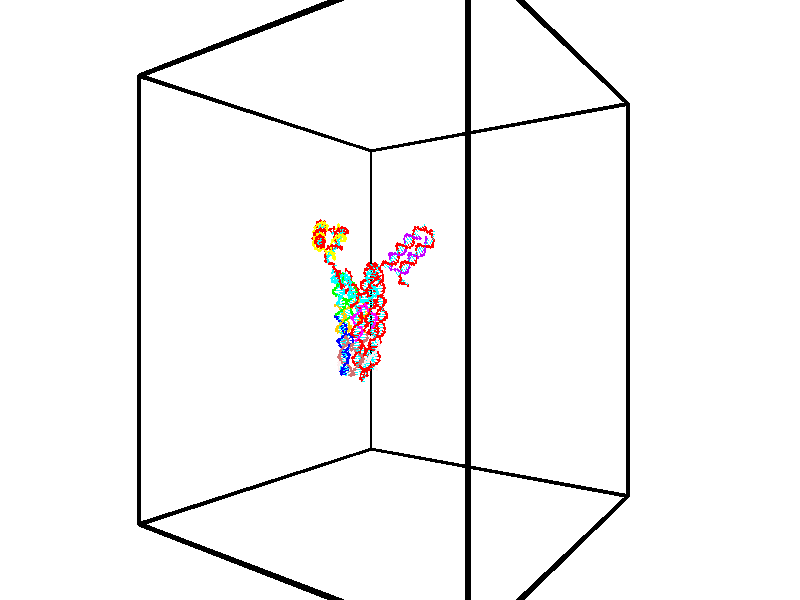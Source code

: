// switches for output
#declare DRAW_BASES = 1; // possible values are 0, 1; only relevant for DNA ribbons
#declare DRAW_BASES_TYPE = 3; // possible values are 1, 2, 3; only relevant for DNA ribbons
#declare DRAW_FOG = 0; // set to 1 to enable fog

#include "colors.inc"

#include "transforms.inc"
background { rgb <1, 1, 1>}

#default {
   normal{
       ripples 0.25
       frequency 0.20
       turbulence 0.2
       lambda 5
   }
	finish {
		phong 0.1
		phong_size 40.
	}
}

// original window dimensions: 1024x640


// camera settings

camera {
	sky <-0, 1, 0>
	up <-0, 1, 0>
	right 1.6 * <0.581683, 0, 0.813415>
	location <-54.4937, 30, 90.4225>
	look_at <30, 30, 30>
	direction <84.4937, 0, -60.4225>
	angle 67.0682
}


# declare cpy_camera_pos = <-54.4937, 30, 90.4225>;
# if (DRAW_FOG = 1)
fog {
	fog_type 2
	up vnormalize(cpy_camera_pos)
	color rgbt<1,1,1,0.3>
	distance 1e-5
	fog_alt 3e-3
	fog_offset 48
}
# end


// LIGHTS

# declare lum = 6;
global_settings {
	ambient_light rgb lum * <0.05, 0.05, 0.05>
	max_trace_level 15
}# declare cpy_direct_light_amount = 0.25;
light_source
{	1000 * <0.231732, -1, 1.3951>,
	rgb lum * cpy_direct_light_amount
	parallel
}

light_source
{	1000 * <-0.231732, 1, -1.3951>,
	rgb lum * cpy_direct_light_amount
	parallel
}

// strand 0

// nucleotide -1

// particle -1
sphere {
	<43.206066, 32.432724, 22.463850> 0.250000
	pigment { color rgbt <1,0,0,0> }
	no_shadow
}
cylinder {
	<42.865185, 32.527924, 22.650227>,  <42.660656, 32.585041, 22.762053>, 0.100000
	pigment { color rgbt <1,0,0,0> }
	no_shadow
}
cylinder {
	<42.865185, 32.527924, 22.650227>,  <43.206066, 32.432724, 22.463850>, 0.100000
	pigment { color rgbt <1,0,0,0> }
	no_shadow
}

// particle -1
sphere {
	<42.865185, 32.527924, 22.650227> 0.100000
	pigment { color rgbt <1,0,0,0> }
	no_shadow
}
sphere {
	0, 1
	scale<0.080000,0.200000,0.300000>
	matrix <-0.396099, 0.288356, -0.871755,
		-0.341832, -0.927474, -0.151469,
		-0.852207, 0.237997, 0.465941,
		42.609524, 32.599323, 22.790009>
	pigment { color rgbt <0,1,1,0> }
	no_shadow
}
cylinder {
	<42.853569, 32.709263, 21.871643>,  <43.206066, 32.432724, 22.463850>, 0.130000
	pigment { color rgbt <1,0,0,0> }
	no_shadow
}

// nucleotide -1

// particle -1
sphere {
	<42.853569, 32.709263, 21.871643> 0.250000
	pigment { color rgbt <1,0,0,0> }
	no_shadow
}
cylinder {
	<42.627594, 32.794708, 22.190445>,  <42.492008, 32.845974, 22.381725>, 0.100000
	pigment { color rgbt <1,0,0,0> }
	no_shadow
}
cylinder {
	<42.627594, 32.794708, 22.190445>,  <42.853569, 32.709263, 21.871643>, 0.100000
	pigment { color rgbt <1,0,0,0> }
	no_shadow
}

// particle -1
sphere {
	<42.627594, 32.794708, 22.190445> 0.100000
	pigment { color rgbt <1,0,0,0> }
	no_shadow
}
sphere {
	0, 1
	scale<0.080000,0.200000,0.300000>
	matrix <-0.697053, 0.393324, -0.599510,
		-0.441543, -0.894240, -0.073306,
		-0.564939, 0.213611, 0.797003,
		42.458111, 32.858791, 22.429546>
	pigment { color rgbt <0,1,1,0> }
	no_shadow
}
cylinder {
	<42.147865, 32.690155, 21.686483>,  <42.853569, 32.709263, 21.871643>, 0.130000
	pigment { color rgbt <1,0,0,0> }
	no_shadow
}

// nucleotide -1

// particle -1
sphere {
	<42.147865, 32.690155, 21.686483> 0.250000
	pigment { color rgbt <1,0,0,0> }
	no_shadow
}
cylinder {
	<42.077221, 32.897762, 22.021011>,  <42.034836, 33.022327, 22.221727>, 0.100000
	pigment { color rgbt <1,0,0,0> }
	no_shadow
}
cylinder {
	<42.077221, 32.897762, 22.021011>,  <42.147865, 32.690155, 21.686483>, 0.100000
	pigment { color rgbt <1,0,0,0> }
	no_shadow
}

// particle -1
sphere {
	<42.077221, 32.897762, 22.021011> 0.100000
	pigment { color rgbt <1,0,0,0> }
	no_shadow
}
sphere {
	0, 1
	scale<0.080000,0.200000,0.300000>
	matrix <-0.801105, 0.417869, -0.428504,
		-0.571873, -0.745658, 0.341988,
		-0.176611, 0.519019, 0.836318,
		42.024239, 33.053467, 22.271908>
	pigment { color rgbt <0,1,1,0> }
	no_shadow
}
cylinder {
	<41.499737, 32.756969, 21.678352>,  <42.147865, 32.690155, 21.686483>, 0.130000
	pigment { color rgbt <1,0,0,0> }
	no_shadow
}

// nucleotide -1

// particle -1
sphere {
	<41.499737, 32.756969, 21.678352> 0.250000
	pigment { color rgbt <1,0,0,0> }
	no_shadow
}
cylinder {
	<41.604782, 33.013985, 21.966290>,  <41.667809, 33.168194, 22.139051>, 0.100000
	pigment { color rgbt <1,0,0,0> }
	no_shadow
}
cylinder {
	<41.604782, 33.013985, 21.966290>,  <41.499737, 32.756969, 21.678352>, 0.100000
	pigment { color rgbt <1,0,0,0> }
	no_shadow
}

// particle -1
sphere {
	<41.604782, 33.013985, 21.966290> 0.100000
	pigment { color rgbt <1,0,0,0> }
	no_shadow
}
sphere {
	0, 1
	scale<0.080000,0.200000,0.300000>
	matrix <-0.797822, 0.564188, -0.212537,
		-0.542691, -0.518493, 0.660796,
		0.262614, 0.642540, 0.719845,
		41.683567, 33.206745, 22.182243>
	pigment { color rgbt <0,1,1,0> }
	no_shadow
}
cylinder {
	<40.878582, 32.919041, 22.007610>,  <41.499737, 32.756969, 21.678352>, 0.130000
	pigment { color rgbt <1,0,0,0> }
	no_shadow
}

// nucleotide -1

// particle -1
sphere {
	<40.878582, 32.919041, 22.007610> 0.250000
	pigment { color rgbt <1,0,0,0> }
	no_shadow
}
cylinder {
	<41.131012, 33.222095, 22.074219>,  <41.282471, 33.403931, 22.114183>, 0.100000
	pigment { color rgbt <1,0,0,0> }
	no_shadow
}
cylinder {
	<41.131012, 33.222095, 22.074219>,  <40.878582, 32.919041, 22.007610>, 0.100000
	pigment { color rgbt <1,0,0,0> }
	no_shadow
}

// particle -1
sphere {
	<41.131012, 33.222095, 22.074219> 0.100000
	pigment { color rgbt <1,0,0,0> }
	no_shadow
}
sphere {
	0, 1
	scale<0.080000,0.200000,0.300000>
	matrix <-0.730040, 0.652641, -0.202734,
		-0.262279, 0.006371, 0.964971,
		0.631072, 0.757640, 0.166523,
		41.320332, 33.449387, 22.124176>
	pigment { color rgbt <0,1,1,0> }
	no_shadow
}
cylinder {
	<40.900814, 33.534763, 22.414862>,  <40.878582, 32.919041, 22.007610>, 0.130000
	pigment { color rgbt <1,0,0,0> }
	no_shadow
}

// nucleotide -1

// particle -1
sphere {
	<40.900814, 33.534763, 22.414862> 0.250000
	pigment { color rgbt <1,0,0,0> }
	no_shadow
}
cylinder {
	<40.636353, 33.778973, 22.240444>,  <40.477676, 33.925499, 22.135794>, 0.100000
	pigment { color rgbt <1,0,0,0> }
	no_shadow
}
cylinder {
	<40.636353, 33.778973, 22.240444>,  <40.900814, 33.534763, 22.414862>, 0.100000
	pigment { color rgbt <1,0,0,0> }
	no_shadow
}

// particle -1
sphere {
	<40.636353, 33.778973, 22.240444> 0.100000
	pigment { color rgbt <1,0,0,0> }
	no_shadow
}
sphere {
	0, 1
	scale<0.080000,0.200000,0.300000>
	matrix <0.374784, 0.772255, 0.512990,
		0.649930, 0.175744, -0.739395,
		-0.661157, 0.610521, -0.436045,
		40.438007, 33.962128, 22.109631>
	pigment { color rgbt <0,1,1,0> }
	no_shadow
}
cylinder {
	<41.219200, 33.977497, 21.932980>,  <40.900814, 33.534763, 22.414862>, 0.130000
	pigment { color rgbt <1,0,0,0> }
	no_shadow
}

// nucleotide -1

// particle -1
sphere {
	<41.219200, 33.977497, 21.932980> 0.250000
	pigment { color rgbt <1,0,0,0> }
	no_shadow
}
cylinder {
	<40.900135, 34.166615, 22.082752>,  <40.708694, 34.280087, 22.172615>, 0.100000
	pigment { color rgbt <1,0,0,0> }
	no_shadow
}
cylinder {
	<40.900135, 34.166615, 22.082752>,  <41.219200, 33.977497, 21.932980>, 0.100000
	pigment { color rgbt <1,0,0,0> }
	no_shadow
}

// particle -1
sphere {
	<40.900135, 34.166615, 22.082752> 0.100000
	pigment { color rgbt <1,0,0,0> }
	no_shadow
}
sphere {
	0, 1
	scale<0.080000,0.200000,0.300000>
	matrix <0.600471, 0.564624, 0.566246,
		0.056305, 0.676508, -0.734279,
		-0.797662, 0.472796, 0.374432,
		40.660835, 34.308453, 22.195082>
	pigment { color rgbt <0,1,1,0> }
	no_shadow
}
cylinder {
	<41.471996, 34.776711, 22.076332>,  <41.219200, 33.977497, 21.932980>, 0.130000
	pigment { color rgbt <1,0,0,0> }
	no_shadow
}

// nucleotide -1

// particle -1
sphere {
	<41.471996, 34.776711, 22.076332> 0.250000
	pigment { color rgbt <1,0,0,0> }
	no_shadow
}
cylinder {
	<41.127598, 34.709270, 22.268272>,  <40.920959, 34.668808, 22.383436>, 0.100000
	pigment { color rgbt <1,0,0,0> }
	no_shadow
}
cylinder {
	<41.127598, 34.709270, 22.268272>,  <41.471996, 34.776711, 22.076332>, 0.100000
	pigment { color rgbt <1,0,0,0> }
	no_shadow
}

// particle -1
sphere {
	<41.127598, 34.709270, 22.268272> 0.100000
	pigment { color rgbt <1,0,0,0> }
	no_shadow
}
sphere {
	0, 1
	scale<0.080000,0.200000,0.300000>
	matrix <0.326239, 0.540728, 0.775359,
		-0.390194, 0.824128, -0.410562,
		-0.860998, -0.168599, 0.479851,
		40.869297, 34.658691, 22.412228>
	pigment { color rgbt <0,1,1,0> }
	no_shadow
}
cylinder {
	<41.128708, 35.350250, 22.209105>,  <41.471996, 34.776711, 22.076332>, 0.130000
	pigment { color rgbt <1,0,0,0> }
	no_shadow
}

// nucleotide -1

// particle -1
sphere {
	<41.128708, 35.350250, 22.209105> 0.250000
	pigment { color rgbt <1,0,0,0> }
	no_shadow
}
cylinder {
	<40.964344, 35.126297, 22.496906>,  <40.865726, 34.991924, 22.669588>, 0.100000
	pigment { color rgbt <1,0,0,0> }
	no_shadow
}
cylinder {
	<40.964344, 35.126297, 22.496906>,  <41.128708, 35.350250, 22.209105>, 0.100000
	pigment { color rgbt <1,0,0,0> }
	no_shadow
}

// particle -1
sphere {
	<40.964344, 35.126297, 22.496906> 0.100000
	pigment { color rgbt <1,0,0,0> }
	no_shadow
}
sphere {
	0, 1
	scale<0.080000,0.200000,0.300000>
	matrix <0.222114, 0.703951, 0.674625,
		-0.884206, 0.437021, -0.164902,
		-0.410908, -0.559880, 0.719506,
		40.841072, 34.958332, 22.712757>
	pigment { color rgbt <0,1,1,0> }
	no_shadow
}
cylinder {
	<40.624130, 35.877552, 22.603922>,  <41.128708, 35.350250, 22.209105>, 0.130000
	pigment { color rgbt <1,0,0,0> }
	no_shadow
}

// nucleotide -1

// particle -1
sphere {
	<40.624130, 35.877552, 22.603922> 0.250000
	pigment { color rgbt <1,0,0,0> }
	no_shadow
}
cylinder {
	<40.692081, 35.563503, 22.842155>,  <40.732853, 35.375072, 22.985096>, 0.100000
	pigment { color rgbt <1,0,0,0> }
	no_shadow
}
cylinder {
	<40.692081, 35.563503, 22.842155>,  <40.624130, 35.877552, 22.603922>, 0.100000
	pigment { color rgbt <1,0,0,0> }
	no_shadow
}

// particle -1
sphere {
	<40.692081, 35.563503, 22.842155> 0.100000
	pigment { color rgbt <1,0,0,0> }
	no_shadow
}
sphere {
	0, 1
	scale<0.080000,0.200000,0.300000>
	matrix <0.301853, 0.616776, 0.726961,
		-0.938097, 0.056286, 0.341767,
		0.169876, -0.785124, 0.595586,
		40.743046, 35.327965, 23.020832>
	pigment { color rgbt <0,1,1,0> }
	no_shadow
}
cylinder {
	<40.202995, 36.016632, 23.242025>,  <40.624130, 35.877552, 22.603922>, 0.130000
	pigment { color rgbt <1,0,0,0> }
	no_shadow
}

// nucleotide -1

// particle -1
sphere {
	<40.202995, 36.016632, 23.242025> 0.250000
	pigment { color rgbt <1,0,0,0> }
	no_shadow
}
cylinder {
	<40.511623, 35.772251, 23.312923>,  <40.696800, 35.625622, 23.355461>, 0.100000
	pigment { color rgbt <1,0,0,0> }
	no_shadow
}
cylinder {
	<40.511623, 35.772251, 23.312923>,  <40.202995, 36.016632, 23.242025>, 0.100000
	pigment { color rgbt <1,0,0,0> }
	no_shadow
}

// particle -1
sphere {
	<40.511623, 35.772251, 23.312923> 0.100000
	pigment { color rgbt <1,0,0,0> }
	no_shadow
}
sphere {
	0, 1
	scale<0.080000,0.200000,0.300000>
	matrix <0.270566, 0.567336, 0.777768,
		-0.575737, -0.552146, 0.603043,
		0.771570, -0.610953, 0.177244,
		40.743095, 35.588966, 23.366096>
	pigment { color rgbt <0,1,1,0> }
	no_shadow
}
cylinder {
	<40.149155, 36.145290, 23.921837>,  <40.202995, 36.016632, 23.242025>, 0.130000
	pigment { color rgbt <1,0,0,0> }
	no_shadow
}

// nucleotide -1

// particle -1
sphere {
	<40.149155, 36.145290, 23.921837> 0.250000
	pigment { color rgbt <1,0,0,0> }
	no_shadow
}
cylinder {
	<40.489281, 35.947063, 23.850983>,  <40.693356, 35.828125, 23.808470>, 0.100000
	pigment { color rgbt <1,0,0,0> }
	no_shadow
}
cylinder {
	<40.489281, 35.947063, 23.850983>,  <40.149155, 36.145290, 23.921837>, 0.100000
	pigment { color rgbt <1,0,0,0> }
	no_shadow
}

// particle -1
sphere {
	<40.489281, 35.947063, 23.850983> 0.100000
	pigment { color rgbt <1,0,0,0> }
	no_shadow
}
sphere {
	0, 1
	scale<0.080000,0.200000,0.300000>
	matrix <0.431092, 0.462814, 0.774573,
		-0.301875, -0.734991, 0.607174,
		0.850313, -0.495572, -0.177137,
		40.744373, 35.798393, 23.797842>
	pigment { color rgbt <0,1,1,0> }
	no_shadow
}
cylinder {
	<40.387878, 35.959644, 24.505062>,  <40.149155, 36.145290, 23.921837>, 0.130000
	pigment { color rgbt <1,0,0,0> }
	no_shadow
}

// nucleotide -1

// particle -1
sphere {
	<40.387878, 35.959644, 24.505062> 0.250000
	pigment { color rgbt <1,0,0,0> }
	no_shadow
}
cylinder {
	<40.716190, 35.961079, 24.276569>,  <40.913177, 35.961941, 24.139475>, 0.100000
	pigment { color rgbt <1,0,0,0> }
	no_shadow
}
cylinder {
	<40.716190, 35.961079, 24.276569>,  <40.387878, 35.959644, 24.505062>, 0.100000
	pigment { color rgbt <1,0,0,0> }
	no_shadow
}

// particle -1
sphere {
	<40.716190, 35.961079, 24.276569> 0.100000
	pigment { color rgbt <1,0,0,0> }
	no_shadow
}
sphere {
	0, 1
	scale<0.080000,0.200000,0.300000>
	matrix <0.486015, 0.521086, 0.701612,
		0.300178, -0.853497, 0.425954,
		0.820782, 0.003588, -0.571230,
		40.962425, 35.962154, 24.105200>
	pigment { color rgbt <0,1,1,0> }
	no_shadow
}
cylinder {
	<40.869186, 35.753849, 24.900583>,  <40.387878, 35.959644, 24.505062>, 0.130000
	pigment { color rgbt <1,0,0,0> }
	no_shadow
}

// nucleotide -1

// particle -1
sphere {
	<40.869186, 35.753849, 24.900583> 0.250000
	pigment { color rgbt <1,0,0,0> }
	no_shadow
}
cylinder {
	<41.057148, 35.956989, 24.611786>,  <41.169926, 36.078873, 24.438507>, 0.100000
	pigment { color rgbt <1,0,0,0> }
	no_shadow
}
cylinder {
	<41.057148, 35.956989, 24.611786>,  <40.869186, 35.753849, 24.900583>, 0.100000
	pigment { color rgbt <1,0,0,0> }
	no_shadow
}

// particle -1
sphere {
	<41.057148, 35.956989, 24.611786> 0.100000
	pigment { color rgbt <1,0,0,0> }
	no_shadow
}
sphere {
	0, 1
	scale<0.080000,0.200000,0.300000>
	matrix <0.466537, 0.551462, 0.691543,
		0.749355, -0.661796, 0.022202,
		0.469905, 0.507853, -0.721994,
		41.198120, 36.109344, 24.395187>
	pigment { color rgbt <0,1,1,0> }
	no_shadow
}
cylinder {
	<41.585457, 35.714268, 25.063784>,  <40.869186, 35.753849, 24.900583>, 0.130000
	pigment { color rgbt <1,0,0,0> }
	no_shadow
}

// nucleotide -1

// particle -1
sphere {
	<41.585457, 35.714268, 25.063784> 0.250000
	pigment { color rgbt <1,0,0,0> }
	no_shadow
}
cylinder {
	<41.553768, 36.025658, 24.814720>,  <41.534756, 36.212490, 24.665281>, 0.100000
	pigment { color rgbt <1,0,0,0> }
	no_shadow
}
cylinder {
	<41.553768, 36.025658, 24.814720>,  <41.585457, 35.714268, 25.063784>, 0.100000
	pigment { color rgbt <1,0,0,0> }
	no_shadow
}

// particle -1
sphere {
	<41.553768, 36.025658, 24.814720> 0.100000
	pigment { color rgbt <1,0,0,0> }
	no_shadow
}
sphere {
	0, 1
	scale<0.080000,0.200000,0.300000>
	matrix <0.487481, 0.575095, 0.656984,
		0.869533, -0.251491, -0.425048,
		-0.079217, 0.778472, -0.622661,
		41.530003, 36.259201, 24.627922>
	pigment { color rgbt <0,1,1,0> }
	no_shadow
}
cylinder {
	<42.166561, 36.086357, 25.146944>,  <41.585457, 35.714268, 25.063784>, 0.130000
	pigment { color rgbt <1,0,0,0> }
	no_shadow
}

// nucleotide -1

// particle -1
sphere {
	<42.166561, 36.086357, 25.146944> 0.250000
	pigment { color rgbt <1,0,0,0> }
	no_shadow
}
cylinder {
	<41.946407, 36.375801, 24.980350>,  <41.814316, 36.549469, 24.880394>, 0.100000
	pigment { color rgbt <1,0,0,0> }
	no_shadow
}
cylinder {
	<41.946407, 36.375801, 24.980350>,  <42.166561, 36.086357, 25.146944>, 0.100000
	pigment { color rgbt <1,0,0,0> }
	no_shadow
}

// particle -1
sphere {
	<41.946407, 36.375801, 24.980350> 0.100000
	pigment { color rgbt <1,0,0,0> }
	no_shadow
}
sphere {
	0, 1
	scale<0.080000,0.200000,0.300000>
	matrix <0.281119, 0.630323, 0.723647,
		0.786160, 0.281203, -0.550343,
		-0.550385, 0.723614, -0.416484,
		41.781292, 36.592884, 24.855406>
	pigment { color rgbt <0,1,1,0> }
	no_shadow
}
cylinder {
	<42.595184, 36.802391, 25.075033>,  <42.166561, 36.086357, 25.146944>, 0.130000
	pigment { color rgbt <1,0,0,0> }
	no_shadow
}

// nucleotide -1

// particle -1
sphere {
	<42.595184, 36.802391, 25.075033> 0.250000
	pigment { color rgbt <1,0,0,0> }
	no_shadow
}
cylinder {
	<42.210518, 36.911488, 25.063606>,  <41.979717, 36.976944, 25.056751>, 0.100000
	pigment { color rgbt <1,0,0,0> }
	no_shadow
}
cylinder {
	<42.210518, 36.911488, 25.063606>,  <42.595184, 36.802391, 25.075033>, 0.100000
	pigment { color rgbt <1,0,0,0> }
	no_shadow
}

// particle -1
sphere {
	<42.210518, 36.911488, 25.063606> 0.100000
	pigment { color rgbt <1,0,0,0> }
	no_shadow
}
sphere {
	0, 1
	scale<0.080000,0.200000,0.300000>
	matrix <0.196447, 0.757820, 0.622187,
		0.191344, 0.592723, -0.782347,
		-0.961663, 0.272742, -0.028566,
		41.922020, 36.993309, 25.055037>
	pigment { color rgbt <0,1,1,0> }
	no_shadow
}
cylinder {
	<42.613255, 37.524616, 25.068802>,  <42.595184, 36.802391, 25.075033>, 0.130000
	pigment { color rgbt <1,0,0,0> }
	no_shadow
}

// nucleotide -1

// particle -1
sphere {
	<42.613255, 37.524616, 25.068802> 0.250000
	pigment { color rgbt <1,0,0,0> }
	no_shadow
}
cylinder {
	<42.237980, 37.445564, 25.182465>,  <42.012814, 37.398132, 25.250662>, 0.100000
	pigment { color rgbt <1,0,0,0> }
	no_shadow
}
cylinder {
	<42.237980, 37.445564, 25.182465>,  <42.613255, 37.524616, 25.068802>, 0.100000
	pigment { color rgbt <1,0,0,0> }
	no_shadow
}

// particle -1
sphere {
	<42.237980, 37.445564, 25.182465> 0.100000
	pigment { color rgbt <1,0,0,0> }
	no_shadow
}
sphere {
	0, 1
	scale<0.080000,0.200000,0.300000>
	matrix <0.036639, 0.759648, 0.649301,
		-0.344182, 0.619578, -0.705452,
		-0.938188, -0.197631, 0.284157,
		41.956524, 37.386276, 25.267712>
	pigment { color rgbt <0,1,1,0> }
	no_shadow
}
cylinder {
	<42.198067, 38.156750, 25.100967>,  <42.613255, 37.524616, 25.068802>, 0.130000
	pigment { color rgbt <1,0,0,0> }
	no_shadow
}

// nucleotide -1

// particle -1
sphere {
	<42.198067, 38.156750, 25.100967> 0.250000
	pigment { color rgbt <1,0,0,0> }
	no_shadow
}
cylinder {
	<41.999928, 37.910358, 25.345982>,  <41.881042, 37.762524, 25.492990>, 0.100000
	pigment { color rgbt <1,0,0,0> }
	no_shadow
}
cylinder {
	<41.999928, 37.910358, 25.345982>,  <42.198067, 38.156750, 25.100967>, 0.100000
	pigment { color rgbt <1,0,0,0> }
	no_shadow
}

// particle -1
sphere {
	<41.999928, 37.910358, 25.345982> 0.100000
	pigment { color rgbt <1,0,0,0> }
	no_shadow
}
sphere {
	0, 1
	scale<0.080000,0.200000,0.300000>
	matrix <0.031203, 0.692049, 0.721176,
		-0.868133, 0.376348, -0.323586,
		-0.495350, -0.615980, 0.612533,
		41.851322, 37.725563, 25.529741>
	pigment { color rgbt <0,1,1,0> }
	no_shadow
}
cylinder {
	<41.844067, 38.614895, 25.410334>,  <42.198067, 38.156750, 25.100967>, 0.130000
	pigment { color rgbt <1,0,0,0> }
	no_shadow
}

// nucleotide -1

// particle -1
sphere {
	<41.844067, 38.614895, 25.410334> 0.250000
	pigment { color rgbt <1,0,0,0> }
	no_shadow
}
cylinder {
	<41.829098, 38.302776, 25.660049>,  <41.820118, 38.115505, 25.809879>, 0.100000
	pigment { color rgbt <1,0,0,0> }
	no_shadow
}
cylinder {
	<41.829098, 38.302776, 25.660049>,  <41.844067, 38.614895, 25.410334>, 0.100000
	pigment { color rgbt <1,0,0,0> }
	no_shadow
}

// particle -1
sphere {
	<41.829098, 38.302776, 25.660049> 0.100000
	pigment { color rgbt <1,0,0,0> }
	no_shadow
}
sphere {
	0, 1
	scale<0.080000,0.200000,0.300000>
	matrix <0.220955, 0.602804, 0.766685,
		-0.974566, 0.166630, 0.149853,
		-0.037421, -0.780296, 0.624290,
		41.817871, 38.068687, 25.847336>
	pigment { color rgbt <0,1,1,0> }
	no_shadow
}
cylinder {
	<41.430477, 38.916096, 26.043783>,  <41.844067, 38.614895, 25.410334>, 0.130000
	pigment { color rgbt <1,0,0,0> }
	no_shadow
}

// nucleotide -1

// particle -1
sphere {
	<41.430477, 38.916096, 26.043783> 0.250000
	pigment { color rgbt <1,0,0,0> }
	no_shadow
}
cylinder {
	<41.601177, 38.575588, 26.165916>,  <41.703598, 38.371284, 26.239197>, 0.100000
	pigment { color rgbt <1,0,0,0> }
	no_shadow
}
cylinder {
	<41.601177, 38.575588, 26.165916>,  <41.430477, 38.916096, 26.043783>, 0.100000
	pigment { color rgbt <1,0,0,0> }
	no_shadow
}

// particle -1
sphere {
	<41.601177, 38.575588, 26.165916> 0.100000
	pigment { color rgbt <1,0,0,0> }
	no_shadow
}
sphere {
	0, 1
	scale<0.080000,0.200000,0.300000>
	matrix <0.160972, 0.403730, 0.900606,
		-0.889926, -0.335187, 0.309323,
		0.426754, -0.851265, 0.305334,
		41.729202, 38.320210, 26.257517>
	pigment { color rgbt <0,1,1,0> }
	no_shadow
}
cylinder {
	<41.195728, 38.805092, 26.652452>,  <41.430477, 38.916096, 26.043783>, 0.130000
	pigment { color rgbt <1,0,0,0> }
	no_shadow
}

// nucleotide -1

// particle -1
sphere {
	<41.195728, 38.805092, 26.652452> 0.250000
	pigment { color rgbt <1,0,0,0> }
	no_shadow
}
cylinder {
	<41.537861, 38.597897, 26.648575>,  <41.743141, 38.473579, 26.646248>, 0.100000
	pigment { color rgbt <1,0,0,0> }
	no_shadow
}
cylinder {
	<41.537861, 38.597897, 26.648575>,  <41.195728, 38.805092, 26.652452>, 0.100000
	pigment { color rgbt <1,0,0,0> }
	no_shadow
}

// particle -1
sphere {
	<41.537861, 38.597897, 26.648575> 0.100000
	pigment { color rgbt <1,0,0,0> }
	no_shadow
}
sphere {
	0, 1
	scale<0.080000,0.200000,0.300000>
	matrix <0.298710, 0.477781, 0.826134,
		-0.423299, -0.709514, 0.563390,
		0.855331, -0.517992, -0.009695,
		41.794460, 38.442497, 26.645666>
	pigment { color rgbt <0,1,1,0> }
	no_shadow
}
cylinder {
	<41.274940, 38.513111, 27.369953>,  <41.195728, 38.805092, 26.652452>, 0.130000
	pigment { color rgbt <1,0,0,0> }
	no_shadow
}

// nucleotide -1

// particle -1
sphere {
	<41.274940, 38.513111, 27.369953> 0.250000
	pigment { color rgbt <1,0,0,0> }
	no_shadow
}
cylinder {
	<41.634197, 38.530029, 27.194889>,  <41.849751, 38.540180, 27.089851>, 0.100000
	pigment { color rgbt <1,0,0,0> }
	no_shadow
}
cylinder {
	<41.634197, 38.530029, 27.194889>,  <41.274940, 38.513111, 27.369953>, 0.100000
	pigment { color rgbt <1,0,0,0> }
	no_shadow
}

// particle -1
sphere {
	<41.634197, 38.530029, 27.194889> 0.100000
	pigment { color rgbt <1,0,0,0> }
	no_shadow
}
sphere {
	0, 1
	scale<0.080000,0.200000,0.300000>
	matrix <0.391386, 0.376704, 0.839590,
		0.200376, -0.925368, 0.321782,
		0.898146, 0.042292, -0.437658,
		41.903641, 38.542717, 27.063591>
	pigment { color rgbt <0,1,1,0> }
	no_shadow
}
cylinder {
	<41.647987, 38.455910, 27.962093>,  <41.274940, 38.513111, 27.369953>, 0.130000
	pigment { color rgbt <1,0,0,0> }
	no_shadow
}

// nucleotide -1

// particle -1
sphere {
	<41.647987, 38.455910, 27.962093> 0.250000
	pigment { color rgbt <1,0,0,0> }
	no_shadow
}
cylinder {
	<41.906265, 38.595596, 27.690468>,  <42.061230, 38.679409, 27.527493>, 0.100000
	pigment { color rgbt <1,0,0,0> }
	no_shadow
}
cylinder {
	<41.906265, 38.595596, 27.690468>,  <41.647987, 38.455910, 27.962093>, 0.100000
	pigment { color rgbt <1,0,0,0> }
	no_shadow
}

// particle -1
sphere {
	<41.906265, 38.595596, 27.690468> 0.100000
	pigment { color rgbt <1,0,0,0> }
	no_shadow
}
sphere {
	0, 1
	scale<0.080000,0.200000,0.300000>
	matrix <0.521103, 0.448512, 0.726146,
		0.558154, -0.822729, 0.107621,
		0.645691, 0.349220, -0.679065,
		42.099972, 38.700363, 27.486748>
	pigment { color rgbt <0,1,1,0> }
	no_shadow
}
cylinder {
	<42.224651, 38.371002, 28.333374>,  <41.647987, 38.455910, 27.962093>, 0.130000
	pigment { color rgbt <1,0,0,0> }
	no_shadow
}

// nucleotide -1

// particle -1
sphere {
	<42.224651, 38.371002, 28.333374> 0.250000
	pigment { color rgbt <1,0,0,0> }
	no_shadow
}
cylinder {
	<42.334919, 38.623543, 28.043434>,  <42.401081, 38.775066, 27.869471>, 0.100000
	pigment { color rgbt <1,0,0,0> }
	no_shadow
}
cylinder {
	<42.334919, 38.623543, 28.043434>,  <42.224651, 38.371002, 28.333374>, 0.100000
	pigment { color rgbt <1,0,0,0> }
	no_shadow
}

// particle -1
sphere {
	<42.334919, 38.623543, 28.043434> 0.100000
	pigment { color rgbt <1,0,0,0> }
	no_shadow
}
sphere {
	0, 1
	scale<0.080000,0.200000,0.300000>
	matrix <0.621444, 0.458238, 0.635472,
		0.733358, -0.625633, -0.266025,
		0.275669, 0.631348, -0.724849,
		42.417622, 38.812946, 27.825979>
	pigment { color rgbt <0,1,1,0> }
	no_shadow
}
cylinder {
	<42.997749, 38.489658, 28.402811>,  <42.224651, 38.371002, 28.333374>, 0.130000
	pigment { color rgbt <1,0,0,0> }
	no_shadow
}

// nucleotide -1

// particle -1
sphere {
	<42.997749, 38.489658, 28.402811> 0.250000
	pigment { color rgbt <1,0,0,0> }
	no_shadow
}
cylinder {
	<42.824413, 38.806396, 28.230675>,  <42.720413, 38.996441, 28.127392>, 0.100000
	pigment { color rgbt <1,0,0,0> }
	no_shadow
}
cylinder {
	<42.824413, 38.806396, 28.230675>,  <42.997749, 38.489658, 28.402811>, 0.100000
	pigment { color rgbt <1,0,0,0> }
	no_shadow
}

// particle -1
sphere {
	<42.824413, 38.806396, 28.230675> 0.100000
	pigment { color rgbt <1,0,0,0> }
	no_shadow
}
sphere {
	0, 1
	scale<0.080000,0.200000,0.300000>
	matrix <0.454641, 0.604367, 0.654250,
		0.778150, 0.087862, -0.621903,
		-0.433341, 0.791847, -0.430343,
		42.694412, 39.043949, 28.101572>
	pigment { color rgbt <0,1,1,0> }
	no_shadow
}
cylinder {
	<43.442150, 38.949432, 28.151169>,  <42.997749, 38.489658, 28.402811>, 0.130000
	pigment { color rgbt <1,0,0,0> }
	no_shadow
}

// nucleotide -1

// particle -1
sphere {
	<43.442150, 38.949432, 28.151169> 0.250000
	pigment { color rgbt <1,0,0,0> }
	no_shadow
}
cylinder {
	<43.128799, 39.196041, 28.182709>,  <42.940788, 39.344006, 28.201632>, 0.100000
	pigment { color rgbt <1,0,0,0> }
	no_shadow
}
cylinder {
	<43.128799, 39.196041, 28.182709>,  <43.442150, 38.949432, 28.151169>, 0.100000
	pigment { color rgbt <1,0,0,0> }
	no_shadow
}

// particle -1
sphere {
	<43.128799, 39.196041, 28.182709> 0.100000
	pigment { color rgbt <1,0,0,0> }
	no_shadow
}
sphere {
	0, 1
	scale<0.080000,0.200000,0.300000>
	matrix <0.613195, 0.745883, 0.260096,
		0.101543, 0.252103, -0.962358,
		-0.783378, 0.616524, 0.078849,
		42.893787, 39.380997, 28.206364>
	pigment { color rgbt <0,1,1,0> }
	no_shadow
}
cylinder {
	<43.778210, 39.525734, 28.223812>,  <43.442150, 38.949432, 28.151169>, 0.130000
	pigment { color rgbt <1,0,0,0> }
	no_shadow
}

// nucleotide -1

// particle -1
sphere {
	<43.778210, 39.525734, 28.223812> 0.250000
	pigment { color rgbt <1,0,0,0> }
	no_shadow
}
cylinder {
	<43.398781, 39.639282, 28.279854>,  <43.171124, 39.707409, 28.313478>, 0.100000
	pigment { color rgbt <1,0,0,0> }
	no_shadow
}
cylinder {
	<43.398781, 39.639282, 28.279854>,  <43.778210, 39.525734, 28.223812>, 0.100000
	pigment { color rgbt <1,0,0,0> }
	no_shadow
}

// particle -1
sphere {
	<43.398781, 39.639282, 28.279854> 0.100000
	pigment { color rgbt <1,0,0,0> }
	no_shadow
}
sphere {
	0, 1
	scale<0.080000,0.200000,0.300000>
	matrix <0.316495, 0.859332, 0.401720,
		-0.006361, 0.425403, -0.904982,
		-0.948573, 0.283867, 0.140105,
		43.114208, 39.724442, 28.321886>
	pigment { color rgbt <0,1,1,0> }
	no_shadow
}
cylinder {
	<43.618412, 40.241787, 27.810404>,  <43.778210, 39.525734, 28.223812>, 0.130000
	pigment { color rgbt <1,0,0,0> }
	no_shadow
}

// nucleotide -1

// particle -1
sphere {
	<43.618412, 40.241787, 27.810404> 0.250000
	pigment { color rgbt <1,0,0,0> }
	no_shadow
}
cylinder {
	<43.396904, 40.172092, 28.136097>,  <43.264000, 40.130276, 28.331512>, 0.100000
	pigment { color rgbt <1,0,0,0> }
	no_shadow
}
cylinder {
	<43.396904, 40.172092, 28.136097>,  <43.618412, 40.241787, 27.810404>, 0.100000
	pigment { color rgbt <1,0,0,0> }
	no_shadow
}

// particle -1
sphere {
	<43.396904, 40.172092, 28.136097> 0.100000
	pigment { color rgbt <1,0,0,0> }
	no_shadow
}
sphere {
	0, 1
	scale<0.080000,0.200000,0.300000>
	matrix <0.264096, 0.890621, 0.370200,
		-0.789676, 0.420042, -0.447187,
		-0.553773, -0.174238, 0.814233,
		43.230770, 40.119820, 28.380367>
	pigment { color rgbt <0,1,1,0> }
	no_shadow
}
cylinder {
	<43.182289, 40.684502, 27.683199>,  <43.618412, 40.241787, 27.810404>, 0.130000
	pigment { color rgbt <1,0,0,0> }
	no_shadow
}

// nucleotide -1

// particle -1
sphere {
	<43.182289, 40.684502, 27.683199> 0.250000
	pigment { color rgbt <1,0,0,0> }
	no_shadow
}
cylinder {
	<43.214577, 40.584221, 28.069077>,  <43.233952, 40.524052, 28.300602>, 0.100000
	pigment { color rgbt <1,0,0,0> }
	no_shadow
}
cylinder {
	<43.214577, 40.584221, 28.069077>,  <43.182289, 40.684502, 27.683199>, 0.100000
	pigment { color rgbt <1,0,0,0> }
	no_shadow
}

// particle -1
sphere {
	<43.214577, 40.584221, 28.069077> 0.100000
	pigment { color rgbt <1,0,0,0> }
	no_shadow
}
sphere {
	0, 1
	scale<0.080000,0.200000,0.300000>
	matrix <0.075650, 0.966600, 0.244870,
		-0.993862, 0.053212, 0.096991,
		0.080722, -0.250704, 0.964692,
		43.238792, 40.509010, 28.358484>
	pigment { color rgbt <0,1,1,0> }
	no_shadow
}
cylinder {
	<42.562675, 40.999077, 28.239824>,  <43.182289, 40.684502, 27.683199>, 0.130000
	pigment { color rgbt <1,0,0,0> }
	no_shadow
}

// nucleotide -1

// particle -1
sphere {
	<42.562675, 40.999077, 28.239824> 0.250000
	pigment { color rgbt <1,0,0,0> }
	no_shadow
}
cylinder {
	<42.930733, 40.966801, 28.393097>,  <43.151566, 40.947437, 28.485060>, 0.100000
	pigment { color rgbt <1,0,0,0> }
	no_shadow
}
cylinder {
	<42.930733, 40.966801, 28.393097>,  <42.562675, 40.999077, 28.239824>, 0.100000
	pigment { color rgbt <1,0,0,0> }
	no_shadow
}

// particle -1
sphere {
	<42.930733, 40.966801, 28.393097> 0.100000
	pigment { color rgbt <1,0,0,0> }
	no_shadow
}
sphere {
	0, 1
	scale<0.080000,0.200000,0.300000>
	matrix <-0.062735, 0.935527, 0.347641,
		-0.386527, -0.343918, 0.855756,
		0.920142, -0.080687, 0.383182,
		43.206776, 40.942596, 28.508051>
	pigment { color rgbt <0,1,1,0> }
	no_shadow
}
cylinder {
	<42.168831, 40.798042, 27.732246>,  <42.562675, 40.999077, 28.239824>, 0.130000
	pigment { color rgbt <1,0,0,0> }
	no_shadow
}

// nucleotide -1

// particle -1
sphere {
	<42.168831, 40.798042, 27.732246> 0.250000
	pigment { color rgbt <1,0,0,0> }
	no_shadow
}
cylinder {
	<42.363220, 40.988720, 27.439236>,  <42.479855, 41.103127, 27.263430>, 0.100000
	pigment { color rgbt <1,0,0,0> }
	no_shadow
}
cylinder {
	<42.363220, 40.988720, 27.439236>,  <42.168831, 40.798042, 27.732246>, 0.100000
	pigment { color rgbt <1,0,0,0> }
	no_shadow
}

// particle -1
sphere {
	<42.363220, 40.988720, 27.439236> 0.100000
	pigment { color rgbt <1,0,0,0> }
	no_shadow
}
sphere {
	0, 1
	scale<0.080000,0.200000,0.300000>
	matrix <0.239465, 0.733454, 0.636162,
		0.840528, -0.484571, 0.242288,
		0.485973, 0.476692, -0.732526,
		42.509010, 41.131729, 27.219479>
	pigment { color rgbt <0,1,1,0> }
	no_shadow
}
cylinder {
	<41.502220, 41.313080, 27.805803>,  <42.168831, 40.798042, 27.732246>, 0.130000
	pigment { color rgbt <1,0,0,0> }
	no_shadow
}

// nucleotide -1

// particle -1
sphere {
	<41.502220, 41.313080, 27.805803> 0.250000
	pigment { color rgbt <1,0,0,0> }
	no_shadow
}
cylinder {
	<41.228149, 41.604378, 27.800362>,  <41.063705, 41.779156, 27.797096>, 0.100000
	pigment { color rgbt <1,0,0,0> }
	no_shadow
}
cylinder {
	<41.228149, 41.604378, 27.800362>,  <41.502220, 41.313080, 27.805803>, 0.100000
	pigment { color rgbt <1,0,0,0> }
	no_shadow
}

// particle -1
sphere {
	<41.228149, 41.604378, 27.800362> 0.100000
	pigment { color rgbt <1,0,0,0> }
	no_shadow
}
sphere {
	0, 1
	scale<0.080000,0.200000,0.300000>
	matrix <-0.566783, -0.544805, -0.618017,
		-0.457479, -0.415743, 0.786047,
		-0.685179, 0.728248, -0.013601,
		41.022594, 41.822853, 27.796280>
	pigment { color rgbt <0,1,1,0> }
	no_shadow
}
cylinder {
	<40.885902, 41.008137, 27.903511>,  <41.502220, 41.313080, 27.805803>, 0.130000
	pigment { color rgbt <1,0,0,0> }
	no_shadow
}

// nucleotide -1

// particle -1
sphere {
	<40.885902, 41.008137, 27.903511> 0.250000
	pigment { color rgbt <1,0,0,0> }
	no_shadow
}
cylinder {
	<40.855003, 41.324432, 27.660606>,  <40.836464, 41.514210, 27.514864>, 0.100000
	pigment { color rgbt <1,0,0,0> }
	no_shadow
}
cylinder {
	<40.855003, 41.324432, 27.660606>,  <40.885902, 41.008137, 27.903511>, 0.100000
	pigment { color rgbt <1,0,0,0> }
	no_shadow
}

// particle -1
sphere {
	<40.855003, 41.324432, 27.660606> 0.100000
	pigment { color rgbt <1,0,0,0> }
	no_shadow
}
sphere {
	0, 1
	scale<0.080000,0.200000,0.300000>
	matrix <-0.396389, -0.583232, -0.709024,
		-0.914827, 0.185943, 0.358492,
		-0.077246, 0.790737, -0.607263,
		40.831829, 41.561653, 27.478428>
	pigment { color rgbt <0,1,1,0> }
	no_shadow
}
cylinder {
	<40.177948, 41.050438, 27.614632>,  <40.885902, 41.008137, 27.903511>, 0.130000
	pigment { color rgbt <1,0,0,0> }
	no_shadow
}

// nucleotide -1

// particle -1
sphere {
	<40.177948, 41.050438, 27.614632> 0.250000
	pigment { color rgbt <1,0,0,0> }
	no_shadow
}
cylinder {
	<40.457993, 41.199894, 27.371243>,  <40.626019, 41.289566, 27.225210>, 0.100000
	pigment { color rgbt <1,0,0,0> }
	no_shadow
}
cylinder {
	<40.457993, 41.199894, 27.371243>,  <40.177948, 41.050438, 27.614632>, 0.100000
	pigment { color rgbt <1,0,0,0> }
	no_shadow
}

// particle -1
sphere {
	<40.457993, 41.199894, 27.371243> 0.100000
	pigment { color rgbt <1,0,0,0> }
	no_shadow
}
sphere {
	0, 1
	scale<0.080000,0.200000,0.300000>
	matrix <-0.341051, -0.573684, -0.744695,
		-0.627319, 0.728889, -0.274212,
		0.700111, 0.373641, -0.608471,
		40.668026, 41.311985, 27.188702>
	pigment { color rgbt <0,1,1,0> }
	no_shadow
}
cylinder {
	<39.954582, 41.406994, 26.982697>,  <40.177948, 41.050438, 27.614632>, 0.130000
	pigment { color rgbt <1,0,0,0> }
	no_shadow
}

// nucleotide -1

// particle -1
sphere {
	<39.954582, 41.406994, 26.982697> 0.250000
	pigment { color rgbt <1,0,0,0> }
	no_shadow
}
cylinder {
	<40.298897, 41.205482, 26.953701>,  <40.505486, 41.084576, 26.936304>, 0.100000
	pigment { color rgbt <1,0,0,0> }
	no_shadow
}
cylinder {
	<40.298897, 41.205482, 26.953701>,  <39.954582, 41.406994, 26.982697>, 0.100000
	pigment { color rgbt <1,0,0,0> }
	no_shadow
}

// particle -1
sphere {
	<40.298897, 41.205482, 26.953701> 0.100000
	pigment { color rgbt <1,0,0,0> }
	no_shadow
}
sphere {
	0, 1
	scale<0.080000,0.200000,0.300000>
	matrix <-0.362113, -0.506087, -0.782784,
		0.357667, 0.700056, -0.618057,
		0.860783, -0.503783, -0.072489,
		40.557133, 41.054348, 26.931953>
	pigment { color rgbt <0,1,1,0> }
	no_shadow
}
cylinder {
	<40.028477, 41.361038, 26.305573>,  <39.954582, 41.406994, 26.982697>, 0.130000
	pigment { color rgbt <1,0,0,0> }
	no_shadow
}

// nucleotide -1

// particle -1
sphere {
	<40.028477, 41.361038, 26.305573> 0.250000
	pigment { color rgbt <1,0,0,0> }
	no_shadow
}
cylinder {
	<40.241795, 41.066708, 26.472500>,  <40.369785, 40.890110, 26.572657>, 0.100000
	pigment { color rgbt <1,0,0,0> }
	no_shadow
}
cylinder {
	<40.241795, 41.066708, 26.472500>,  <40.028477, 41.361038, 26.305573>, 0.100000
	pigment { color rgbt <1,0,0,0> }
	no_shadow
}

// particle -1
sphere {
	<40.241795, 41.066708, 26.472500> 0.100000
	pigment { color rgbt <1,0,0,0> }
	no_shadow
}
sphere {
	0, 1
	scale<0.080000,0.200000,0.300000>
	matrix <-0.182314, -0.581706, -0.792704,
		0.826050, 0.346663, -0.444373,
		0.533295, -0.735828, 0.417317,
		40.401783, 40.845959, 26.597694>
	pigment { color rgbt <0,1,1,0> }
	no_shadow
}
cylinder {
	<40.409943, 41.045216, 25.768867>,  <40.028477, 41.361038, 26.305573>, 0.130000
	pigment { color rgbt <1,0,0,0> }
	no_shadow
}

// nucleotide -1

// particle -1
sphere {
	<40.409943, 41.045216, 25.768867> 0.250000
	pigment { color rgbt <1,0,0,0> }
	no_shadow
}
cylinder {
	<40.348866, 40.733807, 26.012371>,  <40.312218, 40.546963, 26.158474>, 0.100000
	pigment { color rgbt <1,0,0,0> }
	no_shadow
}
cylinder {
	<40.348866, 40.733807, 26.012371>,  <40.409943, 41.045216, 25.768867>, 0.100000
	pigment { color rgbt <1,0,0,0> }
	no_shadow
}

// particle -1
sphere {
	<40.348866, 40.733807, 26.012371> 0.100000
	pigment { color rgbt <1,0,0,0> }
	no_shadow
}
sphere {
	0, 1
	scale<0.080000,0.200000,0.300000>
	matrix <-0.228649, -0.571441, -0.788146,
		0.961459, -0.259538, -0.090752,
		-0.152694, -0.778521, 0.608761,
		40.303059, 40.500252, 26.195000>
	pigment { color rgbt <0,1,1,0> }
	no_shadow
}
cylinder {
	<40.740257, 40.451054, 25.439238>,  <40.409943, 41.045216, 25.768867>, 0.130000
	pigment { color rgbt <1,0,0,0> }
	no_shadow
}

// nucleotide -1

// particle -1
sphere {
	<40.740257, 40.451054, 25.439238> 0.250000
	pigment { color rgbt <1,0,0,0> }
	no_shadow
}
cylinder {
	<40.485184, 40.282509, 25.697174>,  <40.332142, 40.181381, 25.851936>, 0.100000
	pigment { color rgbt <1,0,0,0> }
	no_shadow
}
cylinder {
	<40.485184, 40.282509, 25.697174>,  <40.740257, 40.451054, 25.439238>, 0.100000
	pigment { color rgbt <1,0,0,0> }
	no_shadow
}

// particle -1
sphere {
	<40.485184, 40.282509, 25.697174> 0.100000
	pigment { color rgbt <1,0,0,0> }
	no_shadow
}
sphere {
	0, 1
	scale<0.080000,0.200000,0.300000>
	matrix <-0.276611, -0.656033, -0.702216,
		0.718924, -0.626158, 0.301785,
		-0.637679, -0.421363, 0.644840,
		40.293880, 40.156101, 25.890627>
	pigment { color rgbt <0,1,1,0> }
	no_shadow
}
cylinder {
	<40.838341, 39.771774, 25.460844>,  <40.740257, 40.451054, 25.439238>, 0.130000
	pigment { color rgbt <1,0,0,0> }
	no_shadow
}

// nucleotide -1

// particle -1
sphere {
	<40.838341, 39.771774, 25.460844> 0.250000
	pigment { color rgbt <1,0,0,0> }
	no_shadow
}
cylinder {
	<40.456551, 39.815483, 25.571861>,  <40.227474, 39.841709, 25.638472>, 0.100000
	pigment { color rgbt <1,0,0,0> }
	no_shadow
}
cylinder {
	<40.456551, 39.815483, 25.571861>,  <40.838341, 39.771774, 25.460844>, 0.100000
	pigment { color rgbt <1,0,0,0> }
	no_shadow
}

// particle -1
sphere {
	<40.456551, 39.815483, 25.571861> 0.100000
	pigment { color rgbt <1,0,0,0> }
	no_shadow
}
sphere {
	0, 1
	scale<0.080000,0.200000,0.300000>
	matrix <-0.264031, -0.742401, -0.615735,
		0.138768, -0.660986, 0.737456,
		-0.954480, 0.109267, 0.277542,
		40.170208, 39.848263, 25.655125>
	pigment { color rgbt <0,1,1,0> }
	no_shadow
}
cylinder {
	<40.580448, 39.120937, 25.644440>,  <40.838341, 39.771774, 25.460844>, 0.130000
	pigment { color rgbt <1,0,0,0> }
	no_shadow
}

// nucleotide -1

// particle -1
sphere {
	<40.580448, 39.120937, 25.644440> 0.250000
	pigment { color rgbt <1,0,0,0> }
	no_shadow
}
cylinder {
	<40.252312, 39.333755, 25.560566>,  <40.055431, 39.461445, 25.510241>, 0.100000
	pigment { color rgbt <1,0,0,0> }
	no_shadow
}
cylinder {
	<40.252312, 39.333755, 25.560566>,  <40.580448, 39.120937, 25.644440>, 0.100000
	pigment { color rgbt <1,0,0,0> }
	no_shadow
}

// particle -1
sphere {
	<40.252312, 39.333755, 25.560566> 0.100000
	pigment { color rgbt <1,0,0,0> }
	no_shadow
}
sphere {
	0, 1
	scale<0.080000,0.200000,0.300000>
	matrix <-0.320231, -0.731158, -0.602379,
		-0.473807, -0.427009, 0.770176,
		-0.820341, 0.532045, -0.209686,
		40.006210, 39.493370, 25.497660>
	pigment { color rgbt <0,1,1,0> }
	no_shadow
}
cylinder {
	<40.025665, 38.640347, 25.763279>,  <40.580448, 39.120937, 25.644440>, 0.130000
	pigment { color rgbt <1,0,0,0> }
	no_shadow
}

// nucleotide -1

// particle -1
sphere {
	<40.025665, 38.640347, 25.763279> 0.250000
	pigment { color rgbt <1,0,0,0> }
	no_shadow
}
cylinder {
	<39.871151, 38.922588, 25.525658>,  <39.778442, 39.091934, 25.383085>, 0.100000
	pigment { color rgbt <1,0,0,0> }
	no_shadow
}
cylinder {
	<39.871151, 38.922588, 25.525658>,  <40.025665, 38.640347, 25.763279>, 0.100000
	pigment { color rgbt <1,0,0,0> }
	no_shadow
}

// particle -1
sphere {
	<39.871151, 38.922588, 25.525658> 0.100000
	pigment { color rgbt <1,0,0,0> }
	no_shadow
}
sphere {
	0, 1
	scale<0.080000,0.200000,0.300000>
	matrix <-0.375485, -0.708559, -0.597457,
		-0.842494, -0.007729, 0.538651,
		-0.386283, 0.705609, -0.594055,
		39.755264, 39.134270, 25.347441>
	pigment { color rgbt <0,1,1,0> }
	no_shadow
}
cylinder {
	<39.393330, 38.316978, 25.558931>,  <40.025665, 38.640347, 25.763279>, 0.130000
	pigment { color rgbt <1,0,0,0> }
	no_shadow
}

// nucleotide -1

// particle -1
sphere {
	<39.393330, 38.316978, 25.558931> 0.250000
	pigment { color rgbt <1,0,0,0> }
	no_shadow
}
cylinder {
	<39.429039, 38.619549, 25.299747>,  <39.450466, 38.801090, 25.144238>, 0.100000
	pigment { color rgbt <1,0,0,0> }
	no_shadow
}
cylinder {
	<39.429039, 38.619549, 25.299747>,  <39.393330, 38.316978, 25.558931>, 0.100000
	pigment { color rgbt <1,0,0,0> }
	no_shadow
}

// particle -1
sphere {
	<39.429039, 38.619549, 25.299747> 0.100000
	pigment { color rgbt <1,0,0,0> }
	no_shadow
}
sphere {
	0, 1
	scale<0.080000,0.200000,0.300000>
	matrix <-0.168992, -0.629623, -0.758299,
		-0.981566, 0.177198, 0.071619,
		0.089276, 0.756423, -0.647961,
		39.455822, 38.846478, 25.105360>
	pigment { color rgbt <0,1,1,0> }
	no_shadow
}
cylinder {
	<38.876358, 38.250286, 25.168493>,  <39.393330, 38.316978, 25.558931>, 0.130000
	pigment { color rgbt <1,0,0,0> }
	no_shadow
}

// nucleotide -1

// particle -1
sphere {
	<38.876358, 38.250286, 25.168493> 0.250000
	pigment { color rgbt <1,0,0,0> }
	no_shadow
}
cylinder {
	<39.109982, 38.475906, 24.935005>,  <39.250156, 38.611279, 24.794912>, 0.100000
	pigment { color rgbt <1,0,0,0> }
	no_shadow
}
cylinder {
	<39.109982, 38.475906, 24.935005>,  <38.876358, 38.250286, 25.168493>, 0.100000
	pigment { color rgbt <1,0,0,0> }
	no_shadow
}

// particle -1
sphere {
	<39.109982, 38.475906, 24.935005> 0.100000
	pigment { color rgbt <1,0,0,0> }
	no_shadow
}
sphere {
	0, 1
	scale<0.080000,0.200000,0.300000>
	matrix <-0.337618, -0.485156, -0.806621,
		-0.738170, 0.668185, -0.092924,
		0.584054, 0.564051, -0.583718,
		39.285198, 38.645123, 24.759890>
	pigment { color rgbt <0,1,1,0> }
	no_shadow
}
cylinder {
	<38.396702, 38.610470, 24.627558>,  <38.876358, 38.250286, 25.168493>, 0.130000
	pigment { color rgbt <1,0,0,0> }
	no_shadow
}

// nucleotide -1

// particle -1
sphere {
	<38.396702, 38.610470, 24.627558> 0.250000
	pigment { color rgbt <1,0,0,0> }
	no_shadow
}
cylinder {
	<38.773136, 38.570282, 24.498394>,  <38.998997, 38.546169, 24.420897>, 0.100000
	pigment { color rgbt <1,0,0,0> }
	no_shadow
}
cylinder {
	<38.773136, 38.570282, 24.498394>,  <38.396702, 38.610470, 24.627558>, 0.100000
	pigment { color rgbt <1,0,0,0> }
	no_shadow
}

// particle -1
sphere {
	<38.773136, 38.570282, 24.498394> 0.100000
	pigment { color rgbt <1,0,0,0> }
	no_shadow
}
sphere {
	0, 1
	scale<0.080000,0.200000,0.300000>
	matrix <-0.329430, -0.488164, -0.808191,
		-0.076431, 0.866949, -0.492501,
		0.941081, -0.100474, -0.322910,
		39.055462, 38.540138, 24.401522>
	pigment { color rgbt <0,1,1,0> }
	no_shadow
}
cylinder {
	<38.332100, 38.769806, 23.926331>,  <38.396702, 38.610470, 24.627558>, 0.130000
	pigment { color rgbt <1,0,0,0> }
	no_shadow
}

// nucleotide -1

// particle -1
sphere {
	<38.332100, 38.769806, 23.926331> 0.250000
	pigment { color rgbt <1,0,0,0> }
	no_shadow
}
cylinder {
	<38.693722, 38.601448, 23.956104>,  <38.910694, 38.500435, 23.973969>, 0.100000
	pigment { color rgbt <1,0,0,0> }
	no_shadow
}
cylinder {
	<38.693722, 38.601448, 23.956104>,  <38.332100, 38.769806, 23.926331>, 0.100000
	pigment { color rgbt <1,0,0,0> }
	no_shadow
}

// particle -1
sphere {
	<38.693722, 38.601448, 23.956104> 0.100000
	pigment { color rgbt <1,0,0,0> }
	no_shadow
}
sphere {
	0, 1
	scale<0.080000,0.200000,0.300000>
	matrix <-0.120776, -0.418600, -0.900104,
		0.410008, 0.804749, -0.429269,
		0.904050, -0.420895, 0.074434,
		38.964935, 38.475178, 23.978436>
	pigment { color rgbt <0,1,1,0> }
	no_shadow
}
cylinder {
	<38.655933, 38.894611, 23.256372>,  <38.332100, 38.769806, 23.926331>, 0.130000
	pigment { color rgbt <1,0,0,0> }
	no_shadow
}

// nucleotide -1

// particle -1
sphere {
	<38.655933, 38.894611, 23.256372> 0.250000
	pigment { color rgbt <1,0,0,0> }
	no_shadow
}
cylinder {
	<38.868027, 38.596096, 23.417316>,  <38.995285, 38.416985, 23.513884>, 0.100000
	pigment { color rgbt <1,0,0,0> }
	no_shadow
}
cylinder {
	<38.868027, 38.596096, 23.417316>,  <38.655933, 38.894611, 23.256372>, 0.100000
	pigment { color rgbt <1,0,0,0> }
	no_shadow
}

// particle -1
sphere {
	<38.868027, 38.596096, 23.417316> 0.100000
	pigment { color rgbt <1,0,0,0> }
	no_shadow
}
sphere {
	0, 1
	scale<0.080000,0.200000,0.300000>
	matrix <-0.247198, -0.590027, -0.768610,
		0.811012, 0.308083, -0.497337,
		0.530238, -0.746293, 0.402362,
		39.027100, 38.372208, 23.538025>
	pigment { color rgbt <0,1,1,0> }
	no_shadow
}
cylinder {
	<39.096684, 38.581997, 22.703197>,  <38.655933, 38.894611, 23.256372>, 0.130000
	pigment { color rgbt <1,0,0,0> }
	no_shadow
}

// nucleotide -1

// particle -1
sphere {
	<39.096684, 38.581997, 22.703197> 0.250000
	pigment { color rgbt <1,0,0,0> }
	no_shadow
}
cylinder {
	<39.073540, 38.291885, 22.977604>,  <39.059654, 38.117817, 23.142248>, 0.100000
	pigment { color rgbt <1,0,0,0> }
	no_shadow
}
cylinder {
	<39.073540, 38.291885, 22.977604>,  <39.096684, 38.581997, 22.703197>, 0.100000
	pigment { color rgbt <1,0,0,0> }
	no_shadow
}

// particle -1
sphere {
	<39.073540, 38.291885, 22.977604> 0.100000
	pigment { color rgbt <1,0,0,0> }
	no_shadow
}
sphere {
	0, 1
	scale<0.080000,0.200000,0.300000>
	matrix <-0.079634, -0.681627, -0.727354,
		0.995144, -0.096713, -0.018321,
		-0.057857, -0.725280, 0.686018,
		39.056183, 38.074303, 23.183409>
	pigment { color rgbt <0,1,1,0> }
	no_shadow
}
cylinder {
	<39.573280, 38.127071, 22.512102>,  <39.096684, 38.581997, 22.703197>, 0.130000
	pigment { color rgbt <1,0,0,0> }
	no_shadow
}

// nucleotide -1

// particle -1
sphere {
	<39.573280, 38.127071, 22.512102> 0.250000
	pigment { color rgbt <1,0,0,0> }
	no_shadow
}
cylinder {
	<39.312229, 37.929386, 22.741825>,  <39.155598, 37.810776, 22.879660>, 0.100000
	pigment { color rgbt <1,0,0,0> }
	no_shadow
}
cylinder {
	<39.312229, 37.929386, 22.741825>,  <39.573280, 38.127071, 22.512102>, 0.100000
	pigment { color rgbt <1,0,0,0> }
	no_shadow
}

// particle -1
sphere {
	<39.312229, 37.929386, 22.741825> 0.100000
	pigment { color rgbt <1,0,0,0> }
	no_shadow
}
sphere {
	0, 1
	scale<0.080000,0.200000,0.300000>
	matrix <0.058909, -0.788787, -0.611837,
		0.755384, -0.365471, 0.543899,
		-0.652629, -0.494213, 0.574307,
		39.116440, 37.781124, 22.914118>
	pigment { color rgbt <0,1,1,0> }
	no_shadow
}
cylinder {
	<39.942234, 37.521275, 22.639254>,  <39.573280, 38.127071, 22.512102>, 0.130000
	pigment { color rgbt <1,0,0,0> }
	no_shadow
}

// nucleotide -1

// particle -1
sphere {
	<39.942234, 37.521275, 22.639254> 0.250000
	pigment { color rgbt <1,0,0,0> }
	no_shadow
}
cylinder {
	<39.553802, 37.448399, 22.700981>,  <39.320744, 37.404675, 22.738018>, 0.100000
	pigment { color rgbt <1,0,0,0> }
	no_shadow
}
cylinder {
	<39.553802, 37.448399, 22.700981>,  <39.942234, 37.521275, 22.639254>, 0.100000
	pigment { color rgbt <1,0,0,0> }
	no_shadow
}

// particle -1
sphere {
	<39.553802, 37.448399, 22.700981> 0.100000
	pigment { color rgbt <1,0,0,0> }
	no_shadow
}
sphere {
	0, 1
	scale<0.080000,0.200000,0.300000>
	matrix <0.053932, -0.797009, -0.601555,
		0.232591, -0.575834, 0.783784,
		-0.971078, -0.182187, 0.154321,
		39.262478, 37.393742, 22.747278>
	pigment { color rgbt <0,1,1,0> }
	no_shadow
}
cylinder {
	<39.844482, 36.756721, 22.746607>,  <39.942234, 37.521275, 22.639254>, 0.130000
	pigment { color rgbt <1,0,0,0> }
	no_shadow
}

// nucleotide -1

// particle -1
sphere {
	<39.844482, 36.756721, 22.746607> 0.250000
	pigment { color rgbt <1,0,0,0> }
	no_shadow
}
cylinder {
	<39.468273, 36.869644, 22.671001>,  <39.242550, 36.937397, 22.625639>, 0.100000
	pigment { color rgbt <1,0,0,0> }
	no_shadow
}
cylinder {
	<39.468273, 36.869644, 22.671001>,  <39.844482, 36.756721, 22.746607>, 0.100000
	pigment { color rgbt <1,0,0,0> }
	no_shadow
}

// particle -1
sphere {
	<39.468273, 36.869644, 22.671001> 0.100000
	pigment { color rgbt <1,0,0,0> }
	no_shadow
}
sphere {
	0, 1
	scale<0.080000,0.200000,0.300000>
	matrix <-0.127460, -0.808917, -0.573941,
		-0.314920, -0.515712, 0.796785,
		-0.940521, 0.282304, -0.189012,
		39.186115, 36.954334, 22.614298>
	pigment { color rgbt <0,1,1,0> }
	no_shadow
}
cylinder {
	<39.410667, 36.178150, 22.795826>,  <39.844482, 36.756721, 22.746607>, 0.130000
	pigment { color rgbt <1,0,0,0> }
	no_shadow
}

// nucleotide -1

// particle -1
sphere {
	<39.410667, 36.178150, 22.795826> 0.250000
	pigment { color rgbt <1,0,0,0> }
	no_shadow
}
cylinder {
	<39.173134, 36.423416, 22.587444>,  <39.030613, 36.570576, 22.462416>, 0.100000
	pigment { color rgbt <1,0,0,0> }
	no_shadow
}
cylinder {
	<39.173134, 36.423416, 22.587444>,  <39.410667, 36.178150, 22.795826>, 0.100000
	pigment { color rgbt <1,0,0,0> }
	no_shadow
}

// particle -1
sphere {
	<39.173134, 36.423416, 22.587444> 0.100000
	pigment { color rgbt <1,0,0,0> }
	no_shadow
}
sphere {
	0, 1
	scale<0.080000,0.200000,0.300000>
	matrix <-0.241497, -0.753456, -0.611542,
		-0.767499, -0.237337, 0.595497,
		-0.593822, 0.613169, -0.520960,
		38.994984, 36.607365, 22.431158>
	pigment { color rgbt <0,1,1,0> }
	no_shadow
}
cylinder {
	<38.815262, 35.732700, 22.618917>,  <39.410667, 36.178150, 22.795826>, 0.130000
	pigment { color rgbt <1,0,0,0> }
	no_shadow
}

// nucleotide -1

// particle -1
sphere {
	<38.815262, 35.732700, 22.618917> 0.250000
	pigment { color rgbt <1,0,0,0> }
	no_shadow
}
cylinder {
	<38.807964, 36.040127, 22.363113>,  <38.803585, 36.224583, 22.209631>, 0.100000
	pigment { color rgbt <1,0,0,0> }
	no_shadow
}
cylinder {
	<38.807964, 36.040127, 22.363113>,  <38.815262, 35.732700, 22.618917>, 0.100000
	pigment { color rgbt <1,0,0,0> }
	no_shadow
}

// particle -1
sphere {
	<38.807964, 36.040127, 22.363113> 0.100000
	pigment { color rgbt <1,0,0,0> }
	no_shadow
}
sphere {
	0, 1
	scale<0.080000,0.200000,0.300000>
	matrix <-0.419009, -0.586617, -0.693046,
		-0.907799, 0.255314, 0.332741,
		-0.018247, 0.768567, -0.639509,
		38.802490, 36.270699, 22.171261>
	pigment { color rgbt <0,1,1,0> }
	no_shadow
}
cylinder {
	<38.121162, 35.676243, 22.304134>,  <38.815262, 35.732700, 22.618917>, 0.130000
	pigment { color rgbt <1,0,0,0> }
	no_shadow
}

// nucleotide -1

// particle -1
sphere {
	<38.121162, 35.676243, 22.304134> 0.250000
	pigment { color rgbt <1,0,0,0> }
	no_shadow
}
cylinder {
	<38.358204, 35.886993, 22.060425>,  <38.500431, 36.013443, 21.914198>, 0.100000
	pigment { color rgbt <1,0,0,0> }
	no_shadow
}
cylinder {
	<38.358204, 35.886993, 22.060425>,  <38.121162, 35.676243, 22.304134>, 0.100000
	pigment { color rgbt <1,0,0,0> }
	no_shadow
}

// particle -1
sphere {
	<38.358204, 35.886993, 22.060425> 0.100000
	pigment { color rgbt <1,0,0,0> }
	no_shadow
}
sphere {
	0, 1
	scale<0.080000,0.200000,0.300000>
	matrix <-0.321365, -0.538944, -0.778629,
		-0.738609, 0.657220, -0.150062,
		0.592606, 0.526878, -0.609276,
		38.535984, 36.045055, 21.877642>
	pigment { color rgbt <0,1,1,0> }
	no_shadow
}
cylinder {
	<37.771229, 35.746208, 21.706991>,  <38.121162, 35.676243, 22.304134>, 0.130000
	pigment { color rgbt <1,0,0,0> }
	no_shadow
}

// nucleotide -1

// particle -1
sphere {
	<37.771229, 35.746208, 21.706991> 0.250000
	pigment { color rgbt <1,0,0,0> }
	no_shadow
}
cylinder {
	<38.146816, 35.827248, 21.595787>,  <38.372169, 35.875870, 21.529064>, 0.100000
	pigment { color rgbt <1,0,0,0> }
	no_shadow
}
cylinder {
	<38.146816, 35.827248, 21.595787>,  <37.771229, 35.746208, 21.706991>, 0.100000
	pigment { color rgbt <1,0,0,0> }
	no_shadow
}

// particle -1
sphere {
	<38.146816, 35.827248, 21.595787> 0.100000
	pigment { color rgbt <1,0,0,0> }
	no_shadow
}
sphere {
	0, 1
	scale<0.080000,0.200000,0.300000>
	matrix <-0.147426, -0.493200, -0.857333,
		-0.310809, 0.845995, -0.433232,
		0.938969, 0.202597, -0.278012,
		38.428509, 35.888027, 21.512383>
	pigment { color rgbt <0,1,1,0> }
	no_shadow
}
cylinder {
	<37.716648, 36.051315, 21.071758>,  <37.771229, 35.746208, 21.706991>, 0.130000
	pigment { color rgbt <1,0,0,0> }
	no_shadow
}

// nucleotide -1

// particle -1
sphere {
	<37.716648, 36.051315, 21.071758> 0.250000
	pigment { color rgbt <1,0,0,0> }
	no_shadow
}
cylinder {
	<38.094833, 35.921177, 21.078140>,  <38.321743, 35.843094, 21.081970>, 0.100000
	pigment { color rgbt <1,0,0,0> }
	no_shadow
}
cylinder {
	<38.094833, 35.921177, 21.078140>,  <37.716648, 36.051315, 21.071758>, 0.100000
	pigment { color rgbt <1,0,0,0> }
	no_shadow
}

// particle -1
sphere {
	<38.094833, 35.921177, 21.078140> 0.100000
	pigment { color rgbt <1,0,0,0> }
	no_shadow
}
sphere {
	0, 1
	scale<0.080000,0.200000,0.300000>
	matrix <-0.160884, -0.508990, -0.845604,
		0.283238, 0.796917, -0.533573,
		0.945459, -0.325350, 0.015954,
		38.378471, 35.823570, 21.082926>
	pigment { color rgbt <0,1,1,0> }
	no_shadow
}
cylinder {
	<37.922798, 36.081547, 20.401188>,  <37.716648, 36.051315, 21.071758>, 0.130000
	pigment { color rgbt <1,0,0,0> }
	no_shadow
}

// nucleotide -1

// particle -1
sphere {
	<37.922798, 36.081547, 20.401188> 0.250000
	pigment { color rgbt <1,0,0,0> }
	no_shadow
}
cylinder {
	<38.178543, 35.831169, 20.579811>,  <38.331989, 35.680943, 20.686985>, 0.100000
	pigment { color rgbt <1,0,0,0> }
	no_shadow
}
cylinder {
	<38.178543, 35.831169, 20.579811>,  <37.922798, 36.081547, 20.401188>, 0.100000
	pigment { color rgbt <1,0,0,0> }
	no_shadow
}

// particle -1
sphere {
	<38.178543, 35.831169, 20.579811> 0.100000
	pigment { color rgbt <1,0,0,0> }
	no_shadow
}
sphere {
	0, 1
	scale<0.080000,0.200000,0.300000>
	matrix <-0.198976, -0.695674, -0.690251,
		0.742717, 0.352464, -0.569334,
		0.639359, -0.625944, 0.446557,
		38.370350, 35.643387, 20.713778>
	pigment { color rgbt <0,1,1,0> }
	no_shadow
}
cylinder {
	<38.338287, 35.764053, 19.841242>,  <37.922798, 36.081547, 20.401188>, 0.130000
	pigment { color rgbt <1,0,0,0> }
	no_shadow
}

// nucleotide -1

// particle -1
sphere {
	<38.338287, 35.764053, 19.841242> 0.250000
	pigment { color rgbt <1,0,0,0> }
	no_shadow
}
cylinder {
	<38.326767, 35.518456, 20.156757>,  <38.319855, 35.371098, 20.346066>, 0.100000
	pigment { color rgbt <1,0,0,0> }
	no_shadow
}
cylinder {
	<38.326767, 35.518456, 20.156757>,  <38.338287, 35.764053, 19.841242>, 0.100000
	pigment { color rgbt <1,0,0,0> }
	no_shadow
}

// particle -1
sphere {
	<38.326767, 35.518456, 20.156757> 0.100000
	pigment { color rgbt <1,0,0,0> }
	no_shadow
}
sphere {
	0, 1
	scale<0.080000,0.200000,0.300000>
	matrix <-0.049508, -0.787270, -0.614618,
		0.998358, -0.056755, -0.007720,
		-0.028805, -0.613991, 0.788787,
		38.318127, 35.334259, 20.393394>
	pigment { color rgbt <0,1,1,0> }
	no_shadow
}
cylinder {
	<37.845440, 35.237995, 19.505354>,  <38.338287, 35.764053, 19.841242>, 0.130000
	pigment { color rgbt <1,0,0,0> }
	no_shadow
}

// nucleotide -1

// particle -1
sphere {
	<37.845440, 35.237995, 19.505354> 0.250000
	pigment { color rgbt <1,0,0,0> }
	no_shadow
}
cylinder {
	<37.615860, 35.099575, 19.802223>,  <37.478111, 35.016521, 19.980345>, 0.100000
	pigment { color rgbt <1,0,0,0> }
	no_shadow
}
cylinder {
	<37.615860, 35.099575, 19.802223>,  <37.845440, 35.237995, 19.505354>, 0.100000
	pigment { color rgbt <1,0,0,0> }
	no_shadow
}

// particle -1
sphere {
	<37.615860, 35.099575, 19.802223> 0.100000
	pigment { color rgbt <1,0,0,0> }
	no_shadow
}
sphere {
	0, 1
	scale<0.080000,0.200000,0.300000>
	matrix <-0.694614, 0.685736, -0.217436,
		-0.433692, -0.640323, -0.633954,
		-0.573954, -0.346053, 0.742175,
		37.443672, 34.995758, 20.024876>
	pigment { color rgbt <0,1,1,0> }
	no_shadow
}
cylinder {
	<37.136681, 35.074253, 19.261953>,  <37.845440, 35.237995, 19.505354>, 0.130000
	pigment { color rgbt <1,0,0,0> }
	no_shadow
}

// nucleotide -1

// particle -1
sphere {
	<37.136681, 35.074253, 19.261953> 0.250000
	pigment { color rgbt <1,0,0,0> }
	no_shadow
}
cylinder {
	<37.139202, 35.201256, 19.641247>,  <37.140717, 35.277458, 19.868824>, 0.100000
	pigment { color rgbt <1,0,0,0> }
	no_shadow
}
cylinder {
	<37.139202, 35.201256, 19.641247>,  <37.136681, 35.074253, 19.261953>, 0.100000
	pigment { color rgbt <1,0,0,0> }
	no_shadow
}

// particle -1
sphere {
	<37.139202, 35.201256, 19.641247> 0.100000
	pigment { color rgbt <1,0,0,0> }
	no_shadow
}
sphere {
	0, 1
	scale<0.080000,0.200000,0.300000>
	matrix <-0.653439, 0.719106, -0.236439,
		-0.756953, -0.618123, 0.212006,
		0.006307, 0.317506, 0.948235,
		37.141094, 35.296509, 19.925718>
	pigment { color rgbt <0,1,1,0> }
	no_shadow
}
cylinder {
	<36.503078, 35.319569, 19.409781>,  <37.136681, 35.074253, 19.261953>, 0.130000
	pigment { color rgbt <1,0,0,0> }
	no_shadow
}

// nucleotide -1

// particle -1
sphere {
	<36.503078, 35.319569, 19.409781> 0.250000
	pigment { color rgbt <1,0,0,0> }
	no_shadow
}
cylinder {
	<36.722626, 35.508804, 19.685440>,  <36.854355, 35.622345, 19.850836>, 0.100000
	pigment { color rgbt <1,0,0,0> }
	no_shadow
}
cylinder {
	<36.722626, 35.508804, 19.685440>,  <36.503078, 35.319569, 19.409781>, 0.100000
	pigment { color rgbt <1,0,0,0> }
	no_shadow
}

// particle -1
sphere {
	<36.722626, 35.508804, 19.685440> 0.100000
	pigment { color rgbt <1,0,0,0> }
	no_shadow
}
sphere {
	0, 1
	scale<0.080000,0.200000,0.300000>
	matrix <-0.580281, 0.809060, -0.093248,
		-0.601678, -0.348720, 0.718595,
		0.548869, 0.473092, 0.689149,
		36.887287, 35.650730, 19.892185>
	pigment { color rgbt <0,1,1,0> }
	no_shadow
}
cylinder {
	<35.745464, 35.617565, 19.691210>,  <36.503078, 35.319569, 19.409781>, 0.130000
	pigment { color rgbt <1,0,0,0> }
	no_shadow
}

// nucleotide -1

// particle -1
sphere {
	<35.745464, 35.617565, 19.691210> 0.250000
	pigment { color rgbt <1,0,0,0> }
	no_shadow
}
cylinder {
	<36.086163, 35.798458, 19.585373>,  <36.290581, 35.906994, 19.521870>, 0.100000
	pigment { color rgbt <1,0,0,0> }
	no_shadow
}
cylinder {
	<36.086163, 35.798458, 19.585373>,  <35.745464, 35.617565, 19.691210>, 0.100000
	pigment { color rgbt <1,0,0,0> }
	no_shadow
}

// particle -1
sphere {
	<36.086163, 35.798458, 19.585373> 0.100000
	pigment { color rgbt <1,0,0,0> }
	no_shadow
}
sphere {
	0, 1
	scale<0.080000,0.200000,0.300000>
	matrix <0.506149, -0.840706, 0.192421,
		-0.135425, -0.297818, -0.944968,
		0.851747, 0.452236, -0.264593,
		36.341686, 35.934128, 19.505995>
	pigment { color rgbt <0,1,1,0> }
	no_shadow
}
cylinder {
	<35.498283, 35.265087, 19.113949>,  <35.745464, 35.617565, 19.691210>, 0.130000
	pigment { color rgbt <1,0,0,0> }
	no_shadow
}

// nucleotide -1

// particle -1
sphere {
	<35.498283, 35.265087, 19.113949> 0.250000
	pigment { color rgbt <1,0,0,0> }
	no_shadow
}
cylinder {
	<35.256805, 35.351093, 19.421017>,  <35.111919, 35.402699, 19.605257>, 0.100000
	pigment { color rgbt <1,0,0,0> }
	no_shadow
}
cylinder {
	<35.256805, 35.351093, 19.421017>,  <35.498283, 35.265087, 19.113949>, 0.100000
	pigment { color rgbt <1,0,0,0> }
	no_shadow
}

// particle -1
sphere {
	<35.256805, 35.351093, 19.421017> 0.100000
	pigment { color rgbt <1,0,0,0> }
	no_shadow
}
sphere {
	0, 1
	scale<0.080000,0.200000,0.300000>
	matrix <0.532375, -0.608032, 0.588960,
		0.593405, 0.764242, 0.252598,
		-0.603696, 0.215015, 0.767672,
		35.075695, 35.415596, 19.651318>
	pigment { color rgbt <0,1,1,0> }
	no_shadow
}
cylinder {
	<34.803307, 35.520088, 18.971317>,  <35.498283, 35.265087, 19.113949>, 0.130000
	pigment { color rgbt <1,0,0,0> }
	no_shadow
}

// nucleotide -1

// particle -1
sphere {
	<34.803307, 35.520088, 18.971317> 0.250000
	pigment { color rgbt <1,0,0,0> }
	no_shadow
}
cylinder {
	<35.077534, 35.328880, 18.751682>,  <35.242069, 35.214153, 18.619902>, 0.100000
	pigment { color rgbt <1,0,0,0> }
	no_shadow
}
cylinder {
	<35.077534, 35.328880, 18.751682>,  <34.803307, 35.520088, 18.971317>, 0.100000
	pigment { color rgbt <1,0,0,0> }
	no_shadow
}

// particle -1
sphere {
	<35.077534, 35.328880, 18.751682> 0.100000
	pigment { color rgbt <1,0,0,0> }
	no_shadow
}
sphere {
	0, 1
	scale<0.080000,0.200000,0.300000>
	matrix <-0.727930, -0.438760, -0.526885,
		0.010947, 0.760909, -0.648766,
		0.685564, -0.478024, -0.549086,
		35.283203, 35.185474, 18.586956>
	pigment { color rgbt <0,1,1,0> }
	no_shadow
}
cylinder {
	<34.432339, 35.657829, 19.703133>,  <34.803307, 35.520088, 18.971317>, 0.130000
	pigment { color rgbt <1,0,0,0> }
	no_shadow
}

// nucleotide -1

// particle -1
sphere {
	<34.432339, 35.657829, 19.703133> 0.250000
	pigment { color rgbt <1,0,0,0> }
	no_shadow
}
cylinder {
	<34.293293, 35.560303, 20.065285>,  <34.209866, 35.501785, 20.282576>, 0.100000
	pigment { color rgbt <1,0,0,0> }
	no_shadow
}
cylinder {
	<34.293293, 35.560303, 20.065285>,  <34.432339, 35.657829, 19.703133>, 0.100000
	pigment { color rgbt <1,0,0,0> }
	no_shadow
}

// particle -1
sphere {
	<34.293293, 35.560303, 20.065285> 0.100000
	pigment { color rgbt <1,0,0,0> }
	no_shadow
}
sphere {
	0, 1
	scale<0.080000,0.200000,0.300000>
	matrix <0.120104, -0.969223, -0.214899,
		0.929913, 0.034037, 0.366201,
		-0.347616, -0.243819, 0.905381,
		34.189007, 35.487156, 20.336899>
	pigment { color rgbt <0,1,1,0> }
	no_shadow
}
cylinder {
	<34.762447, 34.984940, 19.835148>,  <34.432339, 35.657829, 19.703133>, 0.130000
	pigment { color rgbt <1,0,0,0> }
	no_shadow
}

// nucleotide -1

// particle -1
sphere {
	<34.762447, 34.984940, 19.835148> 0.250000
	pigment { color rgbt <1,0,0,0> }
	no_shadow
}
cylinder {
	<34.470070, 35.015564, 20.106400>,  <34.294643, 35.033939, 20.269150>, 0.100000
	pigment { color rgbt <1,0,0,0> }
	no_shadow
}
cylinder {
	<34.470070, 35.015564, 20.106400>,  <34.762447, 34.984940, 19.835148>, 0.100000
	pigment { color rgbt <1,0,0,0> }
	no_shadow
}

// particle -1
sphere {
	<34.470070, 35.015564, 20.106400> 0.100000
	pigment { color rgbt <1,0,0,0> }
	no_shadow
}
sphere {
	0, 1
	scale<0.080000,0.200000,0.300000>
	matrix <-0.106484, -0.994311, -0.002525,
		0.674077, -0.074055, 0.734939,
		-0.730945, 0.076557, 0.678128,
		34.250786, 35.038532, 20.309837>
	pigment { color rgbt <0,1,1,0> }
	no_shadow
}
cylinder {
	<34.963345, 34.624920, 20.436636>,  <34.762447, 34.984940, 19.835148>, 0.130000
	pigment { color rgbt <1,0,0,0> }
	no_shadow
}

// nucleotide -1

// particle -1
sphere {
	<34.963345, 34.624920, 20.436636> 0.250000
	pigment { color rgbt <1,0,0,0> }
	no_shadow
}
cylinder {
	<34.565704, 34.633991, 20.394199>,  <34.327122, 34.639435, 20.368738>, 0.100000
	pigment { color rgbt <1,0,0,0> }
	no_shadow
}
cylinder {
	<34.565704, 34.633991, 20.394199>,  <34.963345, 34.624920, 20.436636>, 0.100000
	pigment { color rgbt <1,0,0,0> }
	no_shadow
}

// particle -1
sphere {
	<34.565704, 34.633991, 20.394199> 0.100000
	pigment { color rgbt <1,0,0,0> }
	no_shadow
}
sphere {
	0, 1
	scale<0.080000,0.200000,0.300000>
	matrix <0.004304, -0.968886, -0.247470,
		-0.108403, -0.246466, 0.963070,
		-0.994098, 0.022682, -0.106090,
		34.267475, 34.640797, 20.362371>
	pigment { color rgbt <0,1,1,0> }
	no_shadow
}
cylinder {
	<34.727707, 33.945377, 20.735220>,  <34.963345, 34.624920, 20.436636>, 0.130000
	pigment { color rgbt <1,0,0,0> }
	no_shadow
}

// nucleotide -1

// particle -1
sphere {
	<34.727707, 33.945377, 20.735220> 0.250000
	pigment { color rgbt <1,0,0,0> }
	no_shadow
}
cylinder {
	<34.403072, 34.082363, 20.545887>,  <34.208290, 34.164555, 20.432287>, 0.100000
	pigment { color rgbt <1,0,0,0> }
	no_shadow
}
cylinder {
	<34.403072, 34.082363, 20.545887>,  <34.727707, 33.945377, 20.735220>, 0.100000
	pigment { color rgbt <1,0,0,0> }
	no_shadow
}

// particle -1
sphere {
	<34.403072, 34.082363, 20.545887> 0.100000
	pigment { color rgbt <1,0,0,0> }
	no_shadow
}
sphere {
	0, 1
	scale<0.080000,0.200000,0.300000>
	matrix <-0.259078, -0.937132, -0.233801,
		-0.523640, -0.067122, 0.849291,
		-0.811591, 0.342460, -0.473330,
		34.159595, 34.185101, 20.403889>
	pigment { color rgbt <0,1,1,0> }
	no_shadow
}
cylinder {
	<34.169937, 33.647427, 21.060780>,  <34.727707, 33.945377, 20.735220>, 0.130000
	pigment { color rgbt <1,0,0,0> }
	no_shadow
}

// nucleotide -1

// particle -1
sphere {
	<34.169937, 33.647427, 21.060780> 0.250000
	pigment { color rgbt <1,0,0,0> }
	no_shadow
}
cylinder {
	<34.059818, 33.748569, 20.689777>,  <33.993748, 33.809258, 20.467176>, 0.100000
	pigment { color rgbt <1,0,0,0> }
	no_shadow
}
cylinder {
	<34.059818, 33.748569, 20.689777>,  <34.169937, 33.647427, 21.060780>, 0.100000
	pigment { color rgbt <1,0,0,0> }
	no_shadow
}

// particle -1
sphere {
	<34.059818, 33.748569, 20.689777> 0.100000
	pigment { color rgbt <1,0,0,0> }
	no_shadow
}
sphere {
	0, 1
	scale<0.080000,0.200000,0.300000>
	matrix <-0.300134, -0.939173, -0.166957,
		-0.913307, 0.232413, 0.334447,
		-0.275301, 0.252862, -0.927508,
		33.977226, 33.824429, 20.411526>
	pigment { color rgbt <0,1,1,0> }
	no_shadow
}
cylinder {
	<33.597733, 33.310287, 20.918293>,  <34.169937, 33.647427, 21.060780>, 0.130000
	pigment { color rgbt <1,0,0,0> }
	no_shadow
}

// nucleotide -1

// particle -1
sphere {
	<33.597733, 33.310287, 20.918293> 0.250000
	pigment { color rgbt <1,0,0,0> }
	no_shadow
}
cylinder {
	<33.675922, 33.408409, 20.538479>,  <33.722836, 33.467281, 20.310591>, 0.100000
	pigment { color rgbt <1,0,0,0> }
	no_shadow
}
cylinder {
	<33.675922, 33.408409, 20.538479>,  <33.597733, 33.310287, 20.918293>, 0.100000
	pigment { color rgbt <1,0,0,0> }
	no_shadow
}

// particle -1
sphere {
	<33.675922, 33.408409, 20.538479> 0.100000
	pigment { color rgbt <1,0,0,0> }
	no_shadow
}
sphere {
	0, 1
	scale<0.080000,0.200000,0.300000>
	matrix <-0.295180, -0.908598, -0.295498,
		-0.935231, 0.338046, -0.105200,
		0.195477, 0.245306, -0.949534,
		33.734566, 33.482002, 20.253618>
	pigment { color rgbt <0,1,1,0> }
	no_shadow
}
cylinder {
	<32.935219, 33.220375, 20.501673>,  <33.597733, 33.310287, 20.918293>, 0.130000
	pigment { color rgbt <1,0,0,0> }
	no_shadow
}

// nucleotide -1

// particle -1
sphere {
	<32.935219, 33.220375, 20.501673> 0.250000
	pigment { color rgbt <1,0,0,0> }
	no_shadow
}
cylinder {
	<33.260754, 33.191082, 20.271088>,  <33.456074, 33.173508, 20.132736>, 0.100000
	pigment { color rgbt <1,0,0,0> }
	no_shadow
}
cylinder {
	<33.260754, 33.191082, 20.271088>,  <32.935219, 33.220375, 20.501673>, 0.100000
	pigment { color rgbt <1,0,0,0> }
	no_shadow
}

// particle -1
sphere {
	<33.260754, 33.191082, 20.271088> 0.100000
	pigment { color rgbt <1,0,0,0> }
	no_shadow
}
sphere {
	0, 1
	scale<0.080000,0.200000,0.300000>
	matrix <-0.280855, -0.918033, -0.279886,
		-0.508715, 0.389684, -0.767695,
		0.813836, -0.073229, -0.576462,
		33.504906, 33.169113, 20.098148>
	pigment { color rgbt <0,1,1,0> }
	no_shadow
}
cylinder {
	<32.710117, 33.076859, 19.851852>,  <32.935219, 33.220375, 20.501673>, 0.130000
	pigment { color rgbt <1,0,0,0> }
	no_shadow
}

// nucleotide -1

// particle -1
sphere {
	<32.710117, 33.076859, 19.851852> 0.250000
	pigment { color rgbt <1,0,0,0> }
	no_shadow
}
cylinder {
	<33.081821, 32.931816, 19.880131>,  <33.304844, 32.844791, 19.897099>, 0.100000
	pigment { color rgbt <1,0,0,0> }
	no_shadow
}
cylinder {
	<33.081821, 32.931816, 19.880131>,  <32.710117, 33.076859, 19.851852>, 0.100000
	pigment { color rgbt <1,0,0,0> }
	no_shadow
}

// particle -1
sphere {
	<33.081821, 32.931816, 19.880131> 0.100000
	pigment { color rgbt <1,0,0,0> }
	no_shadow
}
sphere {
	0, 1
	scale<0.080000,0.200000,0.300000>
	matrix <-0.311834, -0.872490, -0.376192,
		0.198093, 0.327533, -0.923841,
		0.929257, -0.362606, 0.070698,
		33.360600, 32.823036, 19.901340>
	pigment { color rgbt <0,1,1,0> }
	no_shadow
}
cylinder {
	<32.798977, 32.739597, 19.203264>,  <32.710117, 33.076859, 19.851852>, 0.130000
	pigment { color rgbt <1,0,0,0> }
	no_shadow
}

// nucleotide -1

// particle -1
sphere {
	<32.798977, 32.739597, 19.203264> 0.250000
	pigment { color rgbt <1,0,0,0> }
	no_shadow
}
cylinder {
	<33.117748, 32.615002, 19.410294>,  <33.309010, 32.540245, 19.534512>, 0.100000
	pigment { color rgbt <1,0,0,0> }
	no_shadow
}
cylinder {
	<33.117748, 32.615002, 19.410294>,  <32.798977, 32.739597, 19.203264>, 0.100000
	pigment { color rgbt <1,0,0,0> }
	no_shadow
}

// particle -1
sphere {
	<33.117748, 32.615002, 19.410294> 0.100000
	pigment { color rgbt <1,0,0,0> }
	no_shadow
}
sphere {
	0, 1
	scale<0.080000,0.200000,0.300000>
	matrix <0.018498, -0.843816, -0.536314,
		0.603796, 0.436975, -0.666695,
		0.796924, -0.311492, 0.517575,
		33.356827, 32.521553, 19.565567>
	pigment { color rgbt <0,1,1,0> }
	no_shadow
}
cylinder {
	<33.216434, 32.401363, 18.712666>,  <32.798977, 32.739597, 19.203264>, 0.130000
	pigment { color rgbt <1,0,0,0> }
	no_shadow
}

// nucleotide -1

// particle -1
sphere {
	<33.216434, 32.401363, 18.712666> 0.250000
	pigment { color rgbt <1,0,0,0> }
	no_shadow
}
cylinder {
	<33.363747, 32.262627, 19.057705>,  <33.452133, 32.179386, 19.264729>, 0.100000
	pigment { color rgbt <1,0,0,0> }
	no_shadow
}
cylinder {
	<33.363747, 32.262627, 19.057705>,  <33.216434, 32.401363, 18.712666>, 0.100000
	pigment { color rgbt <1,0,0,0> }
	no_shadow
}

// particle -1
sphere {
	<33.363747, 32.262627, 19.057705> 0.100000
	pigment { color rgbt <1,0,0,0> }
	no_shadow
}
sphere {
	0, 1
	scale<0.080000,0.200000,0.300000>
	matrix <0.088867, -0.910427, -0.404010,
		0.925458, 0.225445, -0.304469,
		0.368279, -0.346837, 0.862597,
		33.474232, 32.158577, 19.316484>
	pigment { color rgbt <0,1,1,0> }
	no_shadow
}
cylinder {
	<33.565941, 31.877949, 18.493189>,  <33.216434, 32.401363, 18.712666>, 0.130000
	pigment { color rgbt <1,0,0,0> }
	no_shadow
}

// nucleotide -1

// particle -1
sphere {
	<33.565941, 31.877949, 18.493189> 0.250000
	pigment { color rgbt <1,0,0,0> }
	no_shadow
}
cylinder {
	<33.548065, 31.785412, 18.881927>,  <33.537342, 31.729891, 19.115171>, 0.100000
	pigment { color rgbt <1,0,0,0> }
	no_shadow
}
cylinder {
	<33.548065, 31.785412, 18.881927>,  <33.565941, 31.877949, 18.493189>, 0.100000
	pigment { color rgbt <1,0,0,0> }
	no_shadow
}

// particle -1
sphere {
	<33.548065, 31.785412, 18.881927> 0.100000
	pigment { color rgbt <1,0,0,0> }
	no_shadow
}
sphere {
	0, 1
	scale<0.080000,0.200000,0.300000>
	matrix <0.086658, -0.970049, -0.226928,
		0.995235, 0.074078, 0.063395,
		-0.044686, -0.231340, 0.971846,
		33.534660, 31.716009, 19.173481>
	pigment { color rgbt <0,1,1,0> }
	no_shadow
}
cylinder {
	<34.202126, 31.440300, 18.676725>,  <33.565941, 31.877949, 18.493189>, 0.130000
	pigment { color rgbt <1,0,0,0> }
	no_shadow
}

// nucleotide -1

// particle -1
sphere {
	<34.202126, 31.440300, 18.676725> 0.250000
	pigment { color rgbt <1,0,0,0> }
	no_shadow
}
cylinder {
	<33.920853, 31.378971, 18.954437>,  <33.752087, 31.342173, 19.121063>, 0.100000
	pigment { color rgbt <1,0,0,0> }
	no_shadow
}
cylinder {
	<33.920853, 31.378971, 18.954437>,  <34.202126, 31.440300, 18.676725>, 0.100000
	pigment { color rgbt <1,0,0,0> }
	no_shadow
}

// particle -1
sphere {
	<33.920853, 31.378971, 18.954437> 0.100000
	pigment { color rgbt <1,0,0,0> }
	no_shadow
}
sphere {
	0, 1
	scale<0.080000,0.200000,0.300000>
	matrix <0.117365, -0.988108, -0.099341,
		0.701252, 0.011629, 0.712818,
		-0.703186, -0.153323, 0.694278,
		33.709896, 31.332973, 19.162720>
	pigment { color rgbt <0,1,1,0> }
	no_shadow
}
cylinder {
	<34.499748, 31.085739, 19.205879>,  <34.202126, 31.440300, 18.676725>, 0.130000
	pigment { color rgbt <1,0,0,0> }
	no_shadow
}

// nucleotide -1

// particle -1
sphere {
	<34.499748, 31.085739, 19.205879> 0.250000
	pigment { color rgbt <1,0,0,0> }
	no_shadow
}
cylinder {
	<34.111103, 30.994228, 19.229954>,  <33.877914, 30.939322, 19.244398>, 0.100000
	pigment { color rgbt <1,0,0,0> }
	no_shadow
}
cylinder {
	<34.111103, 30.994228, 19.229954>,  <34.499748, 31.085739, 19.205879>, 0.100000
	pigment { color rgbt <1,0,0,0> }
	no_shadow
}

// particle -1
sphere {
	<34.111103, 30.994228, 19.229954> 0.100000
	pigment { color rgbt <1,0,0,0> }
	no_shadow
}
sphere {
	0, 1
	scale<0.080000,0.200000,0.300000>
	matrix <0.234334, -0.965625, 0.112496,
		0.032380, 0.123406, 0.991828,
		-0.971617, -0.228776, 0.060185,
		33.819618, 30.925596, 19.248009>
	pigment { color rgbt <0,1,1,0> }
	no_shadow
}
cylinder {
	<34.474792, 30.516666, 19.696852>,  <34.499748, 31.085739, 19.205879>, 0.130000
	pigment { color rgbt <1,0,0,0> }
	no_shadow
}

// nucleotide -1

// particle -1
sphere {
	<34.474792, 30.516666, 19.696852> 0.250000
	pigment { color rgbt <1,0,0,0> }
	no_shadow
}
cylinder {
	<34.122410, 30.487236, 19.509872>,  <33.910980, 30.469578, 19.397686>, 0.100000
	pigment { color rgbt <1,0,0,0> }
	no_shadow
}
cylinder {
	<34.122410, 30.487236, 19.509872>,  <34.474792, 30.516666, 19.696852>, 0.100000
	pigment { color rgbt <1,0,0,0> }
	no_shadow
}

// particle -1
sphere {
	<34.122410, 30.487236, 19.509872> 0.100000
	pigment { color rgbt <1,0,0,0> }
	no_shadow
}
sphere {
	0, 1
	scale<0.080000,0.200000,0.300000>
	matrix <0.180986, -0.965119, -0.189178,
		-0.437222, -0.251259, 0.863542,
		-0.880954, -0.073576, -0.467446,
		33.858124, 30.465162, 19.369638>
	pigment { color rgbt <0,1,1,0> }
	no_shadow
}
cylinder {
	<34.130138, 29.924219, 19.986113>,  <34.474792, 30.516666, 19.696852>, 0.130000
	pigment { color rgbt <1,0,0,0> }
	no_shadow
}

// nucleotide -1

// particle -1
sphere {
	<34.130138, 29.924219, 19.986113> 0.250000
	pigment { color rgbt <1,0,0,0> }
	no_shadow
}
cylinder {
	<33.953484, 29.984882, 19.632401>,  <33.847492, 30.021280, 19.420174>, 0.100000
	pigment { color rgbt <1,0,0,0> }
	no_shadow
}
cylinder {
	<33.953484, 29.984882, 19.632401>,  <34.130138, 29.924219, 19.986113>, 0.100000
	pigment { color rgbt <1,0,0,0> }
	no_shadow
}

// particle -1
sphere {
	<33.953484, 29.984882, 19.632401> 0.100000
	pigment { color rgbt <1,0,0,0> }
	no_shadow
}
sphere {
	0, 1
	scale<0.080000,0.200000,0.300000>
	matrix <-0.179455, -0.980625, -0.078557,
		-0.879063, 0.123995, 0.460298,
		-0.441639, 0.151659, -0.884282,
		33.820992, 30.030380, 19.367115>
	pigment { color rgbt <0,1,1,0> }
	no_shadow
}
cylinder {
	<33.527233, 29.557915, 20.015081>,  <34.130138, 29.924219, 19.986113>, 0.130000
	pigment { color rgbt <1,0,0,0> }
	no_shadow
}

// nucleotide -1

// particle -1
sphere {
	<33.527233, 29.557915, 20.015081> 0.250000
	pigment { color rgbt <1,0,0,0> }
	no_shadow
}
cylinder {
	<33.615871, 29.599583, 19.627258>,  <33.669052, 29.624584, 19.394564>, 0.100000
	pigment { color rgbt <1,0,0,0> }
	no_shadow
}
cylinder {
	<33.615871, 29.599583, 19.627258>,  <33.527233, 29.557915, 20.015081>, 0.100000
	pigment { color rgbt <1,0,0,0> }
	no_shadow
}

// particle -1
sphere {
	<33.615871, 29.599583, 19.627258> 0.100000
	pigment { color rgbt <1,0,0,0> }
	no_shadow
}
sphere {
	0, 1
	scale<0.080000,0.200000,0.300000>
	matrix <-0.359079, -0.915696, -0.180451,
		-0.906619, 0.388135, -0.165507,
		0.221594, 0.104170, -0.969559,
		33.682350, 29.630835, 19.336391>
	pigment { color rgbt <0,1,1,0> }
	no_shadow
}
cylinder {
	<33.041645, 29.141380, 19.646236>,  <33.527233, 29.557915, 20.015081>, 0.130000
	pigment { color rgbt <1,0,0,0> }
	no_shadow
}

// nucleotide -1

// particle -1
sphere {
	<33.041645, 29.141380, 19.646236> 0.250000
	pigment { color rgbt <1,0,0,0> }
	no_shadow
}
cylinder {
	<33.325008, 29.192455, 19.368572>,  <33.495026, 29.223101, 19.201973>, 0.100000
	pigment { color rgbt <1,0,0,0> }
	no_shadow
}
cylinder {
	<33.325008, 29.192455, 19.368572>,  <33.041645, 29.141380, 19.646236>, 0.100000
	pigment { color rgbt <1,0,0,0> }
	no_shadow
}

// particle -1
sphere {
	<33.325008, 29.192455, 19.368572> 0.100000
	pigment { color rgbt <1,0,0,0> }
	no_shadow
}
sphere {
	0, 1
	scale<0.080000,0.200000,0.300000>
	matrix <-0.183871, -0.916152, -0.356169,
		-0.681435, 0.379948, -0.625529,
		0.708405, 0.127689, -0.694160,
		33.537529, 29.230762, 19.160324>
	pigment { color rgbt <0,1,1,0> }
	no_shadow
}
cylinder {
	<32.801247, 28.823772, 19.128111>,  <33.041645, 29.141380, 19.646236>, 0.130000
	pigment { color rgbt <1,0,0,0> }
	no_shadow
}

// nucleotide -1

// particle -1
sphere {
	<32.801247, 28.823772, 19.128111> 0.250000
	pigment { color rgbt <1,0,0,0> }
	no_shadow
}
cylinder {
	<33.183331, 28.846252, 19.011898>,  <33.412582, 28.859741, 18.942169>, 0.100000
	pigment { color rgbt <1,0,0,0> }
	no_shadow
}
cylinder {
	<33.183331, 28.846252, 19.011898>,  <32.801247, 28.823772, 19.128111>, 0.100000
	pigment { color rgbt <1,0,0,0> }
	no_shadow
}

// particle -1
sphere {
	<33.183331, 28.846252, 19.011898> 0.100000
	pigment { color rgbt <1,0,0,0> }
	no_shadow
}
sphere {
	0, 1
	scale<0.080000,0.200000,0.300000>
	matrix <-0.078162, -0.899013, -0.430890,
		-0.285410, 0.434300, -0.854356,
		0.955213, 0.056202, -0.290533,
		33.469894, 28.863113, 18.924738>
	pigment { color rgbt <0,1,1,0> }
	no_shadow
}
cylinder {
	<32.816029, 28.639280, 18.423103>,  <32.801247, 28.823772, 19.128111>, 0.130000
	pigment { color rgbt <1,0,0,0> }
	no_shadow
}

// nucleotide -1

// particle -1
sphere {
	<32.816029, 28.639280, 18.423103> 0.250000
	pigment { color rgbt <1,0,0,0> }
	no_shadow
}
cylinder {
	<33.176586, 28.583202, 18.586975>,  <33.392921, 28.549557, 18.685299>, 0.100000
	pigment { color rgbt <1,0,0,0> }
	no_shadow
}
cylinder {
	<33.176586, 28.583202, 18.586975>,  <32.816029, 28.639280, 18.423103>, 0.100000
	pigment { color rgbt <1,0,0,0> }
	no_shadow
}

// particle -1
sphere {
	<33.176586, 28.583202, 18.586975> 0.100000
	pigment { color rgbt <1,0,0,0> }
	no_shadow
}
sphere {
	0, 1
	scale<0.080000,0.200000,0.300000>
	matrix <-0.021900, -0.959685, -0.280222,
		0.432448, 0.243618, -0.868124,
		0.901393, -0.140194, 0.409679,
		33.447002, 28.541143, 18.709879>
	pigment { color rgbt <0,1,1,0> }
	no_shadow
}
cylinder {
	<33.253189, 28.139774, 17.925924>,  <32.816029, 28.639280, 18.423103>, 0.130000
	pigment { color rgbt <1,0,0,0> }
	no_shadow
}

// nucleotide -1

// particle -1
sphere {
	<33.253189, 28.139774, 17.925924> 0.250000
	pigment { color rgbt <1,0,0,0> }
	no_shadow
}
cylinder {
	<33.439907, 28.120331, 18.279137>,  <33.551937, 28.108665, 18.491064>, 0.100000
	pigment { color rgbt <1,0,0,0> }
	no_shadow
}
cylinder {
	<33.439907, 28.120331, 18.279137>,  <33.253189, 28.139774, 17.925924>, 0.100000
	pigment { color rgbt <1,0,0,0> }
	no_shadow
}

// particle -1
sphere {
	<33.439907, 28.120331, 18.279137> 0.100000
	pigment { color rgbt <1,0,0,0> }
	no_shadow
}
sphere {
	0, 1
	scale<0.080000,0.200000,0.300000>
	matrix <0.153662, -0.978842, -0.135113,
		0.870914, 0.198758, -0.449449,
		0.466794, -0.048608, 0.883029,
		33.579945, 28.105749, 18.544044>
	pigment { color rgbt <0,1,1,0> }
	no_shadow
}
cylinder {
	<33.749397, 27.546520, 17.876348>,  <33.253189, 28.139774, 17.925924>, 0.130000
	pigment { color rgbt <1,0,0,0> }
	no_shadow
}

// nucleotide -1

// particle -1
sphere {
	<33.749397, 27.546520, 17.876348> 0.250000
	pigment { color rgbt <1,0,0,0> }
	no_shadow
}
cylinder {
	<33.763821, 27.624241, 18.268459>,  <33.772472, 27.670874, 18.503727>, 0.100000
	pigment { color rgbt <1,0,0,0> }
	no_shadow
}
cylinder {
	<33.763821, 27.624241, 18.268459>,  <33.749397, 27.546520, 17.876348>, 0.100000
	pigment { color rgbt <1,0,0,0> }
	no_shadow
}

// particle -1
sphere {
	<33.763821, 27.624241, 18.268459> 0.100000
	pigment { color rgbt <1,0,0,0> }
	no_shadow
}
sphere {
	0, 1
	scale<0.080000,0.200000,0.300000>
	matrix <-0.065062, -0.978380, 0.196316,
		0.997230, -0.070857, -0.022634,
		0.036055, 0.194300, 0.980279,
		33.774635, 27.682531, 18.562544>
	pigment { color rgbt <0,1,1,0> }
	no_shadow
}
cylinder {
	<34.322594, 27.173532, 18.118086>,  <33.749397, 27.546520, 17.876348>, 0.130000
	pigment { color rgbt <1,0,0,0> }
	no_shadow
}

// nucleotide -1

// particle -1
sphere {
	<34.322594, 27.173532, 18.118086> 0.250000
	pigment { color rgbt <1,0,0,0> }
	no_shadow
}
cylinder {
	<34.083733, 27.240993, 18.431763>,  <33.940414, 27.281471, 18.619968>, 0.100000
	pigment { color rgbt <1,0,0,0> }
	no_shadow
}
cylinder {
	<34.083733, 27.240993, 18.431763>,  <34.322594, 27.173532, 18.118086>, 0.100000
	pigment { color rgbt <1,0,0,0> }
	no_shadow
}

// particle -1
sphere {
	<34.083733, 27.240993, 18.431763> 0.100000
	pigment { color rgbt <1,0,0,0> }
	no_shadow
}
sphere {
	0, 1
	scale<0.080000,0.200000,0.300000>
	matrix <-0.144819, -0.984249, 0.101401,
		0.788944, -0.053015, 0.612174,
		-0.597156, 0.168654, 0.784194,
		33.904587, 27.291590, 18.667021>
	pigment { color rgbt <0,1,1,0> }
	no_shadow
}
cylinder {
	<34.582783, 26.778038, 18.688879>,  <34.322594, 27.173532, 18.118086>, 0.130000
	pigment { color rgbt <1,0,0,0> }
	no_shadow
}

// nucleotide -1

// particle -1
sphere {
	<34.582783, 26.778038, 18.688879> 0.250000
	pigment { color rgbt <1,0,0,0> }
	no_shadow
}
cylinder {
	<34.200832, 26.859257, 18.775589>,  <33.971664, 26.907988, 18.827616>, 0.100000
	pigment { color rgbt <1,0,0,0> }
	no_shadow
}
cylinder {
	<34.200832, 26.859257, 18.775589>,  <34.582783, 26.778038, 18.688879>, 0.100000
	pigment { color rgbt <1,0,0,0> }
	no_shadow
}

// particle -1
sphere {
	<34.200832, 26.859257, 18.775589> 0.100000
	pigment { color rgbt <1,0,0,0> }
	no_shadow
}
sphere {
	0, 1
	scale<0.080000,0.200000,0.300000>
	matrix <-0.119516, -0.930810, 0.345410,
		0.271912, 0.303914, 0.913072,
		-0.954872, 0.203048, 0.216776,
		33.914371, 26.920172, 18.840622>
	pigment { color rgbt <0,1,1,0> }
	no_shadow
}
cylinder {
	<34.462788, 26.350517, 19.360735>,  <34.582783, 26.778038, 18.688879>, 0.130000
	pigment { color rgbt <1,0,0,0> }
	no_shadow
}

// nucleotide -1

// particle -1
sphere {
	<34.462788, 26.350517, 19.360735> 0.250000
	pigment { color rgbt <1,0,0,0> }
	no_shadow
}
cylinder {
	<34.110657, 26.422047, 19.184990>,  <33.899376, 26.464964, 19.079542>, 0.100000
	pigment { color rgbt <1,0,0,0> }
	no_shadow
}
cylinder {
	<34.110657, 26.422047, 19.184990>,  <34.462788, 26.350517, 19.360735>, 0.100000
	pigment { color rgbt <1,0,0,0> }
	no_shadow
}

// particle -1
sphere {
	<34.110657, 26.422047, 19.184990> 0.100000
	pigment { color rgbt <1,0,0,0> }
	no_shadow
}
sphere {
	0, 1
	scale<0.080000,0.200000,0.300000>
	matrix <-0.242651, -0.965629, 0.093177,
		-0.407600, 0.188639, 0.893464,
		-0.880331, 0.178821, -0.439364,
		33.846558, 26.475693, 19.053181>
	pigment { color rgbt <0,1,1,0> }
	no_shadow
}
cylinder {
	<33.911381, 26.021105, 19.720938>,  <34.462788, 26.350517, 19.360735>, 0.130000
	pigment { color rgbt <1,0,0,0> }
	no_shadow
}

// nucleotide -1

// particle -1
sphere {
	<33.911381, 26.021105, 19.720938> 0.250000
	pigment { color rgbt <1,0,0,0> }
	no_shadow
}
cylinder {
	<33.735489, 26.085960, 19.367588>,  <33.629955, 26.124874, 19.155579>, 0.100000
	pigment { color rgbt <1,0,0,0> }
	no_shadow
}
cylinder {
	<33.735489, 26.085960, 19.367588>,  <33.911381, 26.021105, 19.720938>, 0.100000
	pigment { color rgbt <1,0,0,0> }
	no_shadow
}

// particle -1
sphere {
	<33.735489, 26.085960, 19.367588> 0.100000
	pigment { color rgbt <1,0,0,0> }
	no_shadow
}
sphere {
	0, 1
	scale<0.080000,0.200000,0.300000>
	matrix <-0.344578, -0.938758, -0.000780,
		-0.829402, 0.304049, 0.468665,
		-0.439726, 0.162139, -0.883376,
		33.603573, 26.134602, 19.102575>
	pigment { color rgbt <0,1,1,0> }
	no_shadow
}
cylinder {
	<33.221439, 25.872564, 19.866276>,  <33.911381, 26.021105, 19.720938>, 0.130000
	pigment { color rgbt <1,0,0,0> }
	no_shadow
}

// nucleotide -1

// particle -1
sphere {
	<33.221439, 25.872564, 19.866276> 0.250000
	pigment { color rgbt <1,0,0,0> }
	no_shadow
}
cylinder {
	<33.264530, 25.842754, 19.469723>,  <33.290386, 25.824869, 19.231791>, 0.100000
	pigment { color rgbt <1,0,0,0> }
	no_shadow
}
cylinder {
	<33.264530, 25.842754, 19.469723>,  <33.221439, 25.872564, 19.866276>, 0.100000
	pigment { color rgbt <1,0,0,0> }
	no_shadow
}

// particle -1
sphere {
	<33.264530, 25.842754, 19.469723> 0.100000
	pigment { color rgbt <1,0,0,0> }
	no_shadow
}
sphere {
	0, 1
	scale<0.080000,0.200000,0.300000>
	matrix <-0.365633, -0.930269, 0.030197,
		-0.924503, 0.359229, -0.127467,
		0.107731, -0.074523, -0.991383,
		33.296848, 25.820396, 19.172308>
	pigment { color rgbt <0,1,1,0> }
	no_shadow
}
cylinder {
	<32.920727, 25.295092, 19.728392>,  <33.221439, 25.872564, 19.866276>, 0.130000
	pigment { color rgbt <1,0,0,0> }
	no_shadow
}

// nucleotide -1

// particle -1
sphere {
	<32.920727, 25.295092, 19.728392> 0.250000
	pigment { color rgbt <1,0,0,0> }
	no_shadow
}
cylinder {
	<33.110008, 25.318554, 19.376793>,  <33.223579, 25.332632, 19.165834>, 0.100000
	pigment { color rgbt <1,0,0,0> }
	no_shadow
}
cylinder {
	<33.110008, 25.318554, 19.376793>,  <32.920727, 25.295092, 19.728392>, 0.100000
	pigment { color rgbt <1,0,0,0> }
	no_shadow
}

// particle -1
sphere {
	<33.110008, 25.318554, 19.376793> 0.100000
	pigment { color rgbt <1,0,0,0> }
	no_shadow
}
sphere {
	0, 1
	scale<0.080000,0.200000,0.300000>
	matrix <-0.136956, -0.980751, -0.139177,
		-0.870241, 0.186243, -0.456063,
		0.473205, 0.058657, -0.878997,
		33.251968, 25.336151, 19.113094>
	pigment { color rgbt <0,1,1,0> }
	no_shadow
}
cylinder {
	<32.542919, 24.910784, 19.156027>,  <32.920727, 25.295092, 19.728392>, 0.130000
	pigment { color rgbt <1,0,0,0> }
	no_shadow
}

// nucleotide -1

// particle -1
sphere {
	<32.542919, 24.910784, 19.156027> 0.250000
	pigment { color rgbt <1,0,0,0> }
	no_shadow
}
cylinder {
	<32.922676, 24.935642, 19.032875>,  <33.150532, 24.950558, 18.958984>, 0.100000
	pigment { color rgbt <1,0,0,0> }
	no_shadow
}
cylinder {
	<32.922676, 24.935642, 19.032875>,  <32.542919, 24.910784, 19.156027>, 0.100000
	pigment { color rgbt <1,0,0,0> }
	no_shadow
}

// particle -1
sphere {
	<32.922676, 24.935642, 19.032875> 0.100000
	pigment { color rgbt <1,0,0,0> }
	no_shadow
}
sphere {
	0, 1
	scale<0.080000,0.200000,0.300000>
	matrix <-0.023318, -0.963578, -0.266409,
		-0.313220, 0.260106, -0.913366,
		0.949394, 0.062147, -0.307877,
		33.207493, 24.954287, 18.940512>
	pigment { color rgbt <0,1,1,0> }
	no_shadow
}
cylinder {
	<32.481030, 24.645008, 18.534969>,  <32.542919, 24.910784, 19.156027>, 0.130000
	pigment { color rgbt <1,0,0,0> }
	no_shadow
}

// nucleotide -1

// particle -1
sphere {
	<32.481030, 24.645008, 18.534969> 0.250000
	pigment { color rgbt <1,0,0,0> }
	no_shadow
}
cylinder {
	<32.855450, 24.607964, 18.670757>,  <33.080101, 24.585737, 18.752230>, 0.100000
	pigment { color rgbt <1,0,0,0> }
	no_shadow
}
cylinder {
	<32.855450, 24.607964, 18.670757>,  <32.481030, 24.645008, 18.534969>, 0.100000
	pigment { color rgbt <1,0,0,0> }
	no_shadow
}

// particle -1
sphere {
	<32.855450, 24.607964, 18.670757> 0.100000
	pigment { color rgbt <1,0,0,0> }
	no_shadow
}
sphere {
	0, 1
	scale<0.080000,0.200000,0.300000>
	matrix <-0.011377, -0.972203, -0.233862,
		0.351692, 0.215044, -0.911081,
		0.936046, -0.092613, 0.339470,
		33.136265, 24.580179, 18.772598>
	pigment { color rgbt <0,1,1,0> }
	no_shadow
}
cylinder {
	<32.939152, 24.256054, 18.026758>,  <32.481030, 24.645008, 18.534969>, 0.130000
	pigment { color rgbt <1,0,0,0> }
	no_shadow
}

// nucleotide -1

// particle -1
sphere {
	<32.939152, 24.256054, 18.026758> 0.250000
	pigment { color rgbt <1,0,0,0> }
	no_shadow
}
cylinder {
	<33.125137, 24.222496, 18.379295>,  <33.236729, 24.202360, 18.590818>, 0.100000
	pigment { color rgbt <1,0,0,0> }
	no_shadow
}
cylinder {
	<33.125137, 24.222496, 18.379295>,  <32.939152, 24.256054, 18.026758>, 0.100000
	pigment { color rgbt <1,0,0,0> }
	no_shadow
}

// particle -1
sphere {
	<33.125137, 24.222496, 18.379295> 0.100000
	pigment { color rgbt <1,0,0,0> }
	no_shadow
}
sphere {
	0, 1
	scale<0.080000,0.200000,0.300000>
	matrix <0.086613, -0.986414, -0.139592,
		0.881081, 0.141242, -0.451383,
		0.464967, -0.083896, 0.881344,
		33.264626, 24.197327, 18.643698>
	pigment { color rgbt <0,1,1,0> }
	no_shadow
}
cylinder {
	<33.436325, 23.722755, 17.825930>,  <32.939152, 24.256054, 18.026758>, 0.130000
	pigment { color rgbt <1,0,0,0> }
	no_shadow
}

// nucleotide -1

// particle -1
sphere {
	<33.436325, 23.722755, 17.825930> 0.250000
	pigment { color rgbt <1,0,0,0> }
	no_shadow
}
cylinder {
	<33.431873, 23.743397, 18.225372>,  <33.429203, 23.755781, 18.465038>, 0.100000
	pigment { color rgbt <1,0,0,0> }
	no_shadow
}
cylinder {
	<33.431873, 23.743397, 18.225372>,  <33.436325, 23.722755, 17.825930>, 0.100000
	pigment { color rgbt <1,0,0,0> }
	no_shadow
}

// particle -1
sphere {
	<33.431873, 23.743397, 18.225372> 0.100000
	pigment { color rgbt <1,0,0,0> }
	no_shadow
}
sphere {
	0, 1
	scale<0.080000,0.200000,0.300000>
	matrix <0.097327, -0.993870, 0.052445,
		0.995190, 0.097776, 0.006041,
		-0.011131, 0.051605, 0.998606,
		33.428535, 23.758879, 18.524954>
	pigment { color rgbt <0,1,1,0> }
	no_shadow
}
cylinder {
	<33.996464, 23.432365, 17.986324>,  <33.436325, 23.722755, 17.825930>, 0.130000
	pigment { color rgbt <1,0,0,0> }
	no_shadow
}

// nucleotide -1

// particle -1
sphere {
	<33.996464, 23.432365, 17.986324> 0.250000
	pigment { color rgbt <1,0,0,0> }
	no_shadow
}
cylinder {
	<33.760551, 23.388748, 18.306393>,  <33.619003, 23.362577, 18.498434>, 0.100000
	pigment { color rgbt <1,0,0,0> }
	no_shadow
}
cylinder {
	<33.760551, 23.388748, 18.306393>,  <33.996464, 23.432365, 17.986324>, 0.100000
	pigment { color rgbt <1,0,0,0> }
	no_shadow
}

// particle -1
sphere {
	<33.760551, 23.388748, 18.306393> 0.100000
	pigment { color rgbt <1,0,0,0> }
	no_shadow
}
sphere {
	0, 1
	scale<0.080000,0.200000,0.300000>
	matrix <0.167452, -0.985820, -0.010919,
		0.790013, 0.127550, 0.599675,
		-0.589779, -0.109043, 0.800169,
		33.583618, 23.356035, 18.546444>
	pigment { color rgbt <0,1,1,0> }
	no_shadow
}
cylinder {
	<34.267277, 22.884558, 18.398933>,  <33.996464, 23.432365, 17.986324>, 0.130000
	pigment { color rgbt <1,0,0,0> }
	no_shadow
}

// nucleotide -1

// particle -1
sphere {
	<34.267277, 22.884558, 18.398933> 0.250000
	pigment { color rgbt <1,0,0,0> }
	no_shadow
}
cylinder {
	<33.896290, 22.902519, 18.547409>,  <33.673698, 22.913296, 18.636496>, 0.100000
	pigment { color rgbt <1,0,0,0> }
	no_shadow
}
cylinder {
	<33.896290, 22.902519, 18.547409>,  <34.267277, 22.884558, 18.398933>, 0.100000
	pigment { color rgbt <1,0,0,0> }
	no_shadow
}

// particle -1
sphere {
	<33.896290, 22.902519, 18.547409> 0.100000
	pigment { color rgbt <1,0,0,0> }
	no_shadow
}
sphere {
	0, 1
	scale<0.080000,0.200000,0.300000>
	matrix <-0.039340, -0.998971, 0.022551,
		0.371821, 0.006313, 0.928283,
		-0.927471, 0.044903, 0.371190,
		33.618050, 22.915991, 18.658766>
	pigment { color rgbt <0,1,1,0> }
	no_shadow
}
cylinder {
	<34.319992, 22.389423, 18.875826>,  <34.267277, 22.884558, 18.398933>, 0.130000
	pigment { color rgbt <1,0,0,0> }
	no_shadow
}

// nucleotide -1

// particle -1
sphere {
	<34.319992, 22.389423, 18.875826> 0.250000
	pigment { color rgbt <1,0,0,0> }
	no_shadow
}
cylinder {
	<33.929817, 22.434834, 18.800308>,  <33.695713, 22.462080, 18.754997>, 0.100000
	pigment { color rgbt <1,0,0,0> }
	no_shadow
}
cylinder {
	<33.929817, 22.434834, 18.800308>,  <34.319992, 22.389423, 18.875826>, 0.100000
	pigment { color rgbt <1,0,0,0> }
	no_shadow
}

// particle -1
sphere {
	<33.929817, 22.434834, 18.800308> 0.100000
	pigment { color rgbt <1,0,0,0> }
	no_shadow
}
sphere {
	0, 1
	scale<0.080000,0.200000,0.300000>
	matrix <-0.120053, -0.992490, 0.023463,
		-0.184713, 0.045552, 0.981736,
		-0.975432, 0.113527, -0.188794,
		33.637188, 22.468891, 18.743670>
	pigment { color rgbt <0,1,1,0> }
	no_shadow
}
cylinder {
	<33.944534, 22.032486, 19.427038>,  <34.319992, 22.389423, 18.875826>, 0.130000
	pigment { color rgbt <1,0,0,0> }
	no_shadow
}

// nucleotide -1

// particle -1
sphere {
	<33.944534, 22.032486, 19.427038> 0.250000
	pigment { color rgbt <1,0,0,0> }
	no_shadow
}
cylinder {
	<33.698074, 22.047615, 19.112350>,  <33.550198, 22.056692, 18.923538>, 0.100000
	pigment { color rgbt <1,0,0,0> }
	no_shadow
}
cylinder {
	<33.698074, 22.047615, 19.112350>,  <33.944534, 22.032486, 19.427038>, 0.100000
	pigment { color rgbt <1,0,0,0> }
	no_shadow
}

// particle -1
sphere {
	<33.698074, 22.047615, 19.112350> 0.100000
	pigment { color rgbt <1,0,0,0> }
	no_shadow
}
sphere {
	0, 1
	scale<0.080000,0.200000,0.300000>
	matrix <-0.058115, -0.998307, -0.002482,
		-0.785479, 0.044190, 0.617309,
		-0.616154, 0.037825, -0.786718,
		33.513229, 22.058962, 18.876335>
	pigment { color rgbt <0,1,1,0> }
	no_shadow
}
cylinder {
	<33.503387, 21.520344, 19.461815>,  <33.944534, 22.032486, 19.427038>, 0.130000
	pigment { color rgbt <1,0,0,0> }
	no_shadow
}

// nucleotide -1

// particle -1
sphere {
	<33.503387, 21.520344, 19.461815> 0.250000
	pigment { color rgbt <1,0,0,0> }
	no_shadow
}
cylinder {
	<33.426453, 21.584175, 19.074509>,  <33.380291, 21.622475, 18.842125>, 0.100000
	pigment { color rgbt <1,0,0,0> }
	no_shadow
}
cylinder {
	<33.426453, 21.584175, 19.074509>,  <33.503387, 21.520344, 19.461815>, 0.100000
	pigment { color rgbt <1,0,0,0> }
	no_shadow
}

// particle -1
sphere {
	<33.426453, 21.584175, 19.074509> 0.100000
	pigment { color rgbt <1,0,0,0> }
	no_shadow
}
sphere {
	0, 1
	scale<0.080000,0.200000,0.300000>
	matrix <-0.163129, -0.978160, -0.128807,
		-0.967676, 0.133179, 0.214167,
		-0.192335, 0.159580, -0.968267,
		33.368752, 21.632050, 18.784029>
	pigment { color rgbt <0,1,1,0> }
	no_shadow
}
cylinder {
	<32.885300, 21.251915, 19.328024>,  <33.503387, 21.520344, 19.461815>, 0.130000
	pigment { color rgbt <1,0,0,0> }
	no_shadow
}

// nucleotide -1

// particle -1
sphere {
	<32.885300, 21.251915, 19.328024> 0.250000
	pigment { color rgbt <1,0,0,0> }
	no_shadow
}
cylinder {
	<33.066830, 21.243622, 18.971684>,  <33.175747, 21.238646, 18.757879>, 0.100000
	pigment { color rgbt <1,0,0,0> }
	no_shadow
}
cylinder {
	<33.066830, 21.243622, 18.971684>,  <32.885300, 21.251915, 19.328024>, 0.100000
	pigment { color rgbt <1,0,0,0> }
	no_shadow
}

// particle -1
sphere {
	<33.066830, 21.243622, 18.971684> 0.100000
	pigment { color rgbt <1,0,0,0> }
	no_shadow
}
sphere {
	0, 1
	scale<0.080000,0.200000,0.300000>
	matrix <-0.199703, -0.976666, -0.079001,
		-0.868427, 0.213759, -0.447372,
		0.453821, -0.020735, -0.890852,
		33.202976, 21.237402, 18.704428>
	pigment { color rgbt <0,1,1,0> }
	no_shadow
}
cylinder {
	<32.567352, 20.693951, 19.022308>,  <32.885300, 21.251915, 19.328024>, 0.130000
	pigment { color rgbt <1,0,0,0> }
	no_shadow
}

// nucleotide -1

// particle -1
sphere {
	<32.567352, 20.693951, 19.022308> 0.250000
	pigment { color rgbt <1,0,0,0> }
	no_shadow
}
cylinder {
	<32.888073, 20.760986, 18.792866>,  <33.080505, 20.801207, 18.655199>, 0.100000
	pigment { color rgbt <1,0,0,0> }
	no_shadow
}
cylinder {
	<32.888073, 20.760986, 18.792866>,  <32.567352, 20.693951, 19.022308>, 0.100000
	pigment { color rgbt <1,0,0,0> }
	no_shadow
}

// particle -1
sphere {
	<32.888073, 20.760986, 18.792866> 0.100000
	pigment { color rgbt <1,0,0,0> }
	no_shadow
}
sphere {
	0, 1
	scale<0.080000,0.200000,0.300000>
	matrix <0.203664, -0.979040, -0.001354,
		-0.561813, -0.115738, -0.819128,
		0.801802, 0.167588, -0.573609,
		33.128613, 20.811262, 18.620783>
	pigment { color rgbt <0,1,1,0> }
	no_shadow
}
cylinder {
	<32.516586, 20.189144, 18.491451>,  <32.567352, 20.693951, 19.022308>, 0.130000
	pigment { color rgbt <1,0,0,0> }
	no_shadow
}

// nucleotide -1

// particle -1
sphere {
	<32.516586, 20.189144, 18.491451> 0.250000
	pigment { color rgbt <1,0,0,0> }
	no_shadow
}
cylinder {
	<32.893589, 20.317364, 18.529243>,  <33.119793, 20.394295, 18.551918>, 0.100000
	pigment { color rgbt <1,0,0,0> }
	no_shadow
}
cylinder {
	<32.893589, 20.317364, 18.529243>,  <32.516586, 20.189144, 18.491451>, 0.100000
	pigment { color rgbt <1,0,0,0> }
	no_shadow
}

// particle -1
sphere {
	<32.893589, 20.317364, 18.529243> 0.100000
	pigment { color rgbt <1,0,0,0> }
	no_shadow
}
sphere {
	0, 1
	scale<0.080000,0.200000,0.300000>
	matrix <0.314118, -0.946265, 0.076888,
		0.114049, -0.042790, -0.992553,
		0.942509, 0.320548, 0.094480,
		33.176342, 20.413528, 18.557587>
	pigment { color rgbt <0,1,1,0> }
	no_shadow
}
cylinder {
	<32.835564, 19.728506, 18.152628>,  <32.516586, 20.189144, 18.491451>, 0.130000
	pigment { color rgbt <1,0,0,0> }
	no_shadow
}

// nucleotide -1

// particle -1
sphere {
	<32.835564, 19.728506, 18.152628> 0.250000
	pigment { color rgbt <1,0,0,0> }
	no_shadow
}
cylinder {
	<33.140923, 19.909290, 18.337219>,  <33.324139, 20.017761, 18.447973>, 0.100000
	pigment { color rgbt <1,0,0,0> }
	no_shadow
}
cylinder {
	<33.140923, 19.909290, 18.337219>,  <32.835564, 19.728506, 18.152628>, 0.100000
	pigment { color rgbt <1,0,0,0> }
	no_shadow
}

// particle -1
sphere {
	<33.140923, 19.909290, 18.337219> 0.100000
	pigment { color rgbt <1,0,0,0> }
	no_shadow
}
sphere {
	0, 1
	scale<0.080000,0.200000,0.300000>
	matrix <0.477710, -0.875913, 0.067597,
		0.434765, 0.168849, -0.884573,
		0.763395, 0.451958, 0.461477,
		33.369942, 20.044878, 18.475662>
	pigment { color rgbt <0,1,1,0> }
	no_shadow
}
cylinder {
	<33.431915, 19.501272, 17.759022>,  <32.835564, 19.728506, 18.152628>, 0.130000
	pigment { color rgbt <1,0,0,0> }
	no_shadow
}

// nucleotide -1

// particle -1
sphere {
	<33.431915, 19.501272, 17.759022> 0.250000
	pigment { color rgbt <1,0,0,0> }
	no_shadow
}
cylinder {
	<33.538048, 19.611202, 18.128685>,  <33.601727, 19.677160, 18.350483>, 0.100000
	pigment { color rgbt <1,0,0,0> }
	no_shadow
}
cylinder {
	<33.538048, 19.611202, 18.128685>,  <33.431915, 19.501272, 17.759022>, 0.100000
	pigment { color rgbt <1,0,0,0> }
	no_shadow
}

// particle -1
sphere {
	<33.538048, 19.611202, 18.128685> 0.100000
	pigment { color rgbt <1,0,0,0> }
	no_shadow
}
sphere {
	0, 1
	scale<0.080000,0.200000,0.300000>
	matrix <0.616837, -0.785070, 0.056369,
		0.741022, 0.555099, -0.377825,
		0.265329, 0.274827, 0.924160,
		33.617645, 19.693651, 18.405933>
	pigment { color rgbt <0,1,1,0> }
	no_shadow
}
cylinder {
	<34.141888, 19.476456, 17.863192>,  <33.431915, 19.501272, 17.759022>, 0.130000
	pigment { color rgbt <1,0,0,0> }
	no_shadow
}

// nucleotide -1

// particle -1
sphere {
	<34.141888, 19.476456, 17.863192> 0.250000
	pigment { color rgbt <1,0,0,0> }
	no_shadow
}
cylinder {
	<33.959496, 19.417835, 18.214329>,  <33.850060, 19.382664, 18.425011>, 0.100000
	pigment { color rgbt <1,0,0,0> }
	no_shadow
}
cylinder {
	<33.959496, 19.417835, 18.214329>,  <34.141888, 19.476456, 17.863192>, 0.100000
	pigment { color rgbt <1,0,0,0> }
	no_shadow
}

// particle -1
sphere {
	<33.959496, 19.417835, 18.214329> 0.100000
	pigment { color rgbt <1,0,0,0> }
	no_shadow
}
sphere {
	0, 1
	scale<0.080000,0.200000,0.300000>
	matrix <0.498367, -0.859249, 0.115422,
		0.737370, 0.490117, 0.464834,
		-0.455979, -0.146549, 0.877842,
		33.822701, 19.373871, 18.477682>
	pigment { color rgbt <0,1,1,0> }
	no_shadow
}
cylinder {
	<34.669621, 19.199741, 18.322124>,  <34.141888, 19.476456, 17.863192>, 0.130000
	pigment { color rgbt <1,0,0,0> }
	no_shadow
}

// nucleotide -1

// particle -1
sphere {
	<34.669621, 19.199741, 18.322124> 0.250000
	pigment { color rgbt <1,0,0,0> }
	no_shadow
}
cylinder {
	<34.303135, 19.107403, 18.453125>,  <34.083244, 19.052000, 18.531725>, 0.100000
	pigment { color rgbt <1,0,0,0> }
	no_shadow
}
cylinder {
	<34.303135, 19.107403, 18.453125>,  <34.669621, 19.199741, 18.322124>, 0.100000
	pigment { color rgbt <1,0,0,0> }
	no_shadow
}

// particle -1
sphere {
	<34.303135, 19.107403, 18.453125> 0.100000
	pigment { color rgbt <1,0,0,0> }
	no_shadow
}
sphere {
	0, 1
	scale<0.080000,0.200000,0.300000>
	matrix <0.278285, -0.954676, 0.105603,
		0.288278, 0.187894, 0.938931,
		-0.916217, -0.230847, 0.327500,
		34.028271, 19.038149, 18.551374>
	pigment { color rgbt <0,1,1,0> }
	no_shadow
}
cylinder {
	<34.682060, 18.709854, 18.930386>,  <34.669621, 19.199741, 18.322124>, 0.130000
	pigment { color rgbt <1,0,0,0> }
	no_shadow
}

// nucleotide -1

// particle -1
sphere {
	<34.682060, 18.709854, 18.930386> 0.250000
	pigment { color rgbt <1,0,0,0> }
	no_shadow
}
cylinder {
	<34.328808, 18.666794, 18.747746>,  <34.116856, 18.640957, 18.638161>, 0.100000
	pigment { color rgbt <1,0,0,0> }
	no_shadow
}
cylinder {
	<34.328808, 18.666794, 18.747746>,  <34.682060, 18.709854, 18.930386>, 0.100000
	pigment { color rgbt <1,0,0,0> }
	no_shadow
}

// particle -1
sphere {
	<34.328808, 18.666794, 18.747746> 0.100000
	pigment { color rgbt <1,0,0,0> }
	no_shadow
}
sphere {
	0, 1
	scale<0.080000,0.200000,0.300000>
	matrix <0.079292, -0.993564, 0.080888,
		-0.462371, 0.035230, 0.885986,
		-0.883134, -0.107652, -0.456602,
		34.063869, 18.634499, 18.610765>
	pigment { color rgbt <0,1,1,0> }
	no_shadow
}
cylinder {
	<34.368439, 18.118383, 19.290815>,  <34.682060, 18.709854, 18.930386>, 0.130000
	pigment { color rgbt <1,0,0,0> }
	no_shadow
}

// nucleotide -1

// particle -1
sphere {
	<34.368439, 18.118383, 19.290815> 0.250000
	pigment { color rgbt <1,0,0,0> }
	no_shadow
}
cylinder {
	<34.222347, 18.197773, 18.927010>,  <34.134693, 18.245407, 18.708727>, 0.100000
	pigment { color rgbt <1,0,0,0> }
	no_shadow
}
cylinder {
	<34.222347, 18.197773, 18.927010>,  <34.368439, 18.118383, 19.290815>, 0.100000
	pigment { color rgbt <1,0,0,0> }
	no_shadow
}

// particle -1
sphere {
	<34.222347, 18.197773, 18.927010> 0.100000
	pigment { color rgbt <1,0,0,0> }
	no_shadow
}
sphere {
	0, 1
	scale<0.080000,0.200000,0.300000>
	matrix <-0.224259, -0.966993, -0.120965,
		-0.903503, 0.159788, 0.397681,
		-0.365226, 0.198476, -0.909515,
		34.112782, 18.257317, 18.654156>
	pigment { color rgbt <0,1,1,0> }
	no_shadow
}
cylinder {
	<33.598171, 18.121059, 19.220329>,  <34.368439, 18.118383, 19.290815>, 0.130000
	pigment { color rgbt <1,0,0,0> }
	no_shadow
}

// nucleotide -1

// particle -1
sphere {
	<33.598171, 18.121059, 19.220329> 0.250000
	pigment { color rgbt <1,0,0,0> }
	no_shadow
}
cylinder {
	<33.819996, 18.006641, 18.907757>,  <33.953091, 17.937990, 18.720213>, 0.100000
	pigment { color rgbt <1,0,0,0> }
	no_shadow
}
cylinder {
	<33.819996, 18.006641, 18.907757>,  <33.598171, 18.121059, 19.220329>, 0.100000
	pigment { color rgbt <1,0,0,0> }
	no_shadow
}

// particle -1
sphere {
	<33.819996, 18.006641, 18.907757> 0.100000
	pigment { color rgbt <1,0,0,0> }
	no_shadow
}
sphere {
	0, 1
	scale<0.080000,0.200000,0.300000>
	matrix <-0.370055, -0.925872, 0.076296,
		-0.745330, 0.246862, -0.619308,
		0.554565, -0.286044, -0.781433,
		33.986366, 17.920828, 18.673326>
	pigment { color rgbt <0,1,1,0> }
	no_shadow
}
cylinder {
	<33.226505, 17.732718, 18.779762>,  <33.598171, 18.121059, 19.220329>, 0.130000
	pigment { color rgbt <1,0,0,0> }
	no_shadow
}

// nucleotide -1

// particle -1
sphere {
	<33.226505, 17.732718, 18.779762> 0.250000
	pigment { color rgbt <1,0,0,0> }
	no_shadow
}
cylinder {
	<33.605827, 17.645775, 18.687260>,  <33.833420, 17.593609, 18.631758>, 0.100000
	pigment { color rgbt <1,0,0,0> }
	no_shadow
}
cylinder {
	<33.605827, 17.645775, 18.687260>,  <33.226505, 17.732718, 18.779762>, 0.100000
	pigment { color rgbt <1,0,0,0> }
	no_shadow
}

// particle -1
sphere {
	<33.605827, 17.645775, 18.687260> 0.100000
	pigment { color rgbt <1,0,0,0> }
	no_shadow
}
sphere {
	0, 1
	scale<0.080000,0.200000,0.300000>
	matrix <-0.195987, -0.974193, 0.111967,
		-0.249626, -0.060856, -0.966428,
		0.948302, -0.217357, -0.231257,
		33.890316, 17.580568, 18.617882>
	pigment { color rgbt <0,1,1,0> }
	no_shadow
}
cylinder {
	<32.843342, 17.453627, 19.305653>,  <33.226505, 17.732718, 18.779762>, 0.130000
	pigment { color rgbt <1,0,0,0> }
	no_shadow
}

// nucleotide -1

// particle -1
sphere {
	<32.843342, 17.453627, 19.305653> 0.250000
	pigment { color rgbt <1,0,0,0> }
	no_shadow
}
cylinder {
	<32.656982, 17.418774, 19.657867>,  <32.545166, 17.397861, 19.869196>, 0.100000
	pigment { color rgbt <1,0,0,0> }
	no_shadow
}
cylinder {
	<32.656982, 17.418774, 19.657867>,  <32.843342, 17.453627, 19.305653>, 0.100000
	pigment { color rgbt <1,0,0,0> }
	no_shadow
}

// particle -1
sphere {
	<32.656982, 17.418774, 19.657867> 0.100000
	pigment { color rgbt <1,0,0,0> }
	no_shadow
}
sphere {
	0, 1
	scale<0.080000,0.200000,0.300000>
	matrix <-0.039902, 0.996196, 0.077464,
		-0.883936, 0.000956, -0.467606,
		-0.465902, -0.087132, 0.880536,
		32.517212, 17.392633, 19.922028>
	pigment { color rgbt <0,1,1,0> }
	no_shadow
}
cylinder {
	<32.238613, 17.847527, 19.292711>,  <32.843342, 17.453627, 19.305653>, 0.130000
	pigment { color rgbt <1,0,0,0> }
	no_shadow
}

// nucleotide -1

// particle -1
sphere {
	<32.238613, 17.847527, 19.292711> 0.250000
	pigment { color rgbt <1,0,0,0> }
	no_shadow
}
cylinder {
	<32.425102, 17.838486, 19.646461>,  <32.536995, 17.833061, 19.858711>, 0.100000
	pigment { color rgbt <1,0,0,0> }
	no_shadow
}
cylinder {
	<32.425102, 17.838486, 19.646461>,  <32.238613, 17.847527, 19.292711>, 0.100000
	pigment { color rgbt <1,0,0,0> }
	no_shadow
}

// particle -1
sphere {
	<32.425102, 17.838486, 19.646461> 0.100000
	pigment { color rgbt <1,0,0,0> }
	no_shadow
}
sphere {
	0, 1
	scale<0.080000,0.200000,0.300000>
	matrix <0.217239, 0.971990, -0.089682,
		-0.857579, 0.233934, 0.458077,
		0.466225, -0.022603, 0.884377,
		32.564968, 17.831705, 19.911776>
	pigment { color rgbt <0,1,1,0> }
	no_shadow
}
cylinder {
	<32.373112, 18.593082, 19.431992>,  <32.238613, 17.847527, 19.292711>, 0.130000
	pigment { color rgbt <1,0,0,0> }
	no_shadow
}

// nucleotide -1

// particle -1
sphere {
	<32.373112, 18.593082, 19.431992> 0.250000
	pigment { color rgbt <1,0,0,0> }
	no_shadow
}
cylinder {
	<32.547108, 18.438011, 19.757072>,  <32.651505, 18.344969, 19.952122>, 0.100000
	pigment { color rgbt <1,0,0,0> }
	no_shadow
}
cylinder {
	<32.547108, 18.438011, 19.757072>,  <32.373112, 18.593082, 19.431992>, 0.100000
	pigment { color rgbt <1,0,0,0> }
	no_shadow
}

// particle -1
sphere {
	<32.547108, 18.438011, 19.757072> 0.100000
	pigment { color rgbt <1,0,0,0> }
	no_shadow
}
sphere {
	0, 1
	scale<0.080000,0.200000,0.300000>
	matrix <0.382859, 0.896550, 0.222751,
		-0.814985, 0.214256, 0.538418,
		0.434993, -0.387677, 0.812704,
		32.677605, 18.321709, 20.000883>
	pigment { color rgbt <0,1,1,0> }
	no_shadow
}
cylinder {
	<32.169827, 19.029409, 20.092939>,  <32.373112, 18.593082, 19.431992>, 0.130000
	pigment { color rgbt <1,0,0,0> }
	no_shadow
}

// nucleotide -1

// particle -1
sphere {
	<32.169827, 19.029409, 20.092939> 0.250000
	pigment { color rgbt <1,0,0,0> }
	no_shadow
}
cylinder {
	<32.537682, 18.872540, 20.101631>,  <32.758392, 18.778418, 20.106846>, 0.100000
	pigment { color rgbt <1,0,0,0> }
	no_shadow
}
cylinder {
	<32.537682, 18.872540, 20.101631>,  <32.169827, 19.029409, 20.092939>, 0.100000
	pigment { color rgbt <1,0,0,0> }
	no_shadow
}

// particle -1
sphere {
	<32.537682, 18.872540, 20.101631> 0.100000
	pigment { color rgbt <1,0,0,0> }
	no_shadow
}
sphere {
	0, 1
	scale<0.080000,0.200000,0.300000>
	matrix <0.382563, 0.906887, 0.176637,
		-0.088979, -0.154129, 0.984036,
		0.919635, -0.392173, 0.021730,
		32.813572, 18.754889, 20.108150>
	pigment { color rgbt <0,1,1,0> }
	no_shadow
}
cylinder {
	<32.428650, 19.029793, 20.731125>,  <32.169827, 19.029409, 20.092939>, 0.130000
	pigment { color rgbt <1,0,0,0> }
	no_shadow
}

// nucleotide -1

// particle -1
sphere {
	<32.428650, 19.029793, 20.731125> 0.250000
	pigment { color rgbt <1,0,0,0> }
	no_shadow
}
cylinder {
	<32.706398, 19.068565, 20.445900>,  <32.873047, 19.091829, 20.274765>, 0.100000
	pigment { color rgbt <1,0,0,0> }
	no_shadow
}
cylinder {
	<32.706398, 19.068565, 20.445900>,  <32.428650, 19.029793, 20.731125>, 0.100000
	pigment { color rgbt <1,0,0,0> }
	no_shadow
}

// particle -1
sphere {
	<32.706398, 19.068565, 20.445900> 0.100000
	pigment { color rgbt <1,0,0,0> }
	no_shadow
}
sphere {
	0, 1
	scale<0.080000,0.200000,0.300000>
	matrix <0.154836, 0.947553, 0.279586,
		0.702767, -0.304543, 0.642940,
		0.694366, 0.096934, -0.713063,
		32.914707, 19.097645, 20.231981>
	pigment { color rgbt <0,1,1,0> }
	no_shadow
}
cylinder {
	<33.113575, 19.337471, 20.985113>,  <32.428650, 19.029793, 20.731125>, 0.130000
	pigment { color rgbt <1,0,0,0> }
	no_shadow
}

// nucleotide -1

// particle -1
sphere {
	<33.113575, 19.337471, 20.985113> 0.250000
	pigment { color rgbt <1,0,0,0> }
	no_shadow
}
cylinder {
	<33.069599, 19.429340, 20.598297>,  <33.043213, 19.484463, 20.366207>, 0.100000
	pigment { color rgbt <1,0,0,0> }
	no_shadow
}
cylinder {
	<33.069599, 19.429340, 20.598297>,  <33.113575, 19.337471, 20.985113>, 0.100000
	pigment { color rgbt <1,0,0,0> }
	no_shadow
}

// particle -1
sphere {
	<33.069599, 19.429340, 20.598297> 0.100000
	pigment { color rgbt <1,0,0,0> }
	no_shadow
}
sphere {
	0, 1
	scale<0.080000,0.200000,0.300000>
	matrix <0.260827, 0.945505, 0.194908,
		0.959105, -0.230802, -0.163851,
		-0.109937, 0.229675, -0.967039,
		33.036617, 19.498243, 20.308186>
	pigment { color rgbt <0,1,1,0> }
	no_shadow
}
cylinder {
	<33.663391, 19.584064, 20.838255>,  <33.113575, 19.337471, 20.985113>, 0.130000
	pigment { color rgbt <1,0,0,0> }
	no_shadow
}

// nucleotide -1

// particle -1
sphere {
	<33.663391, 19.584064, 20.838255> 0.250000
	pigment { color rgbt <1,0,0,0> }
	no_shadow
}
cylinder {
	<33.343079, 19.724712, 20.644299>,  <33.150890, 19.809101, 20.527925>, 0.100000
	pigment { color rgbt <1,0,0,0> }
	no_shadow
}
cylinder {
	<33.343079, 19.724712, 20.644299>,  <33.663391, 19.584064, 20.838255>, 0.100000
	pigment { color rgbt <1,0,0,0> }
	no_shadow
}

// particle -1
sphere {
	<33.343079, 19.724712, 20.644299> 0.100000
	pigment { color rgbt <1,0,0,0> }
	no_shadow
}
sphere {
	0, 1
	scale<0.080000,0.200000,0.300000>
	matrix <0.111825, 0.883082, 0.455700,
		0.588431, 0.310691, -0.746472,
		-0.800777, 0.351622, -0.484890,
		33.102844, 19.830198, 20.498831>
	pigment { color rgbt <0,1,1,0> }
	no_shadow
}
cylinder {
	<33.803879, 20.225986, 20.734056>,  <33.663391, 19.584064, 20.838255>, 0.130000
	pigment { color rgbt <1,0,0,0> }
	no_shadow
}

// nucleotide -1

// particle -1
sphere {
	<33.803879, 20.225986, 20.734056> 0.250000
	pigment { color rgbt <1,0,0,0> }
	no_shadow
}
cylinder {
	<33.417084, 20.212364, 20.633038>,  <33.185009, 20.204191, 20.572426>, 0.100000
	pigment { color rgbt <1,0,0,0> }
	no_shadow
}
cylinder {
	<33.417084, 20.212364, 20.633038>,  <33.803879, 20.225986, 20.734056>, 0.100000
	pigment { color rgbt <1,0,0,0> }
	no_shadow
}

// particle -1
sphere {
	<33.417084, 20.212364, 20.633038> 0.100000
	pigment { color rgbt <1,0,0,0> }
	no_shadow
}
sphere {
	0, 1
	scale<0.080000,0.200000,0.300000>
	matrix <-0.051029, 0.996835, 0.060954,
		0.249670, 0.071829, -0.965663,
		-0.966985, -0.034058, -0.252546,
		33.126987, 20.202147, 20.557274>
	pigment { color rgbt <0,1,1,0> }
	no_shadow
}
cylinder {
	<33.719048, 20.754114, 20.203491>,  <33.803879, 20.225986, 20.734056>, 0.130000
	pigment { color rgbt <1,0,0,0> }
	no_shadow
}

// nucleotide -1

// particle -1
sphere {
	<33.719048, 20.754114, 20.203491> 0.250000
	pigment { color rgbt <1,0,0,0> }
	no_shadow
}
cylinder {
	<33.353054, 20.705933, 20.357533>,  <33.133457, 20.677025, 20.449957>, 0.100000
	pigment { color rgbt <1,0,0,0> }
	no_shadow
}
cylinder {
	<33.353054, 20.705933, 20.357533>,  <33.719048, 20.754114, 20.203491>, 0.100000
	pigment { color rgbt <1,0,0,0> }
	no_shadow
}

// particle -1
sphere {
	<33.353054, 20.705933, 20.357533> 0.100000
	pigment { color rgbt <1,0,0,0> }
	no_shadow
}
sphere {
	0, 1
	scale<0.080000,0.200000,0.300000>
	matrix <-0.038918, 0.976299, 0.212899,
		-0.401619, 0.179810, -0.897981,
		-0.914980, -0.120452, 0.385102,
		33.078560, 20.669798, 20.473063>
	pigment { color rgbt <0,1,1,0> }
	no_shadow
}
cylinder {
	<33.407703, 21.417440, 20.161581>,  <33.719048, 20.754114, 20.203491>, 0.130000
	pigment { color rgbt <1,0,0,0> }
	no_shadow
}

// nucleotide -1

// particle -1
sphere {
	<33.407703, 21.417440, 20.161581> 0.250000
	pigment { color rgbt <1,0,0,0> }
	no_shadow
}
cylinder {
	<33.138264, 21.252487, 20.406925>,  <32.976601, 21.153515, 20.554131>, 0.100000
	pigment { color rgbt <1,0,0,0> }
	no_shadow
}
cylinder {
	<33.138264, 21.252487, 20.406925>,  <33.407703, 21.417440, 20.161581>, 0.100000
	pigment { color rgbt <1,0,0,0> }
	no_shadow
}

// particle -1
sphere {
	<33.138264, 21.252487, 20.406925> 0.100000
	pigment { color rgbt <1,0,0,0> }
	no_shadow
}
sphere {
	0, 1
	scale<0.080000,0.200000,0.300000>
	matrix <-0.328272, 0.910453, 0.251619,
		-0.662198, -0.031858, -0.748652,
		-0.673596, -0.412383, 0.613358,
		32.936184, 21.128773, 20.590933>
	pigment { color rgbt <0,1,1,0> }
	no_shadow
}
cylinder {
	<32.843124, 21.864441, 20.091591>,  <33.407703, 21.417440, 20.161581>, 0.130000
	pigment { color rgbt <1,0,0,0> }
	no_shadow
}

// nucleotide -1

// particle -1
sphere {
	<32.843124, 21.864441, 20.091591> 0.250000
	pigment { color rgbt <1,0,0,0> }
	no_shadow
}
cylinder {
	<32.770870, 21.692158, 20.445282>,  <32.727516, 21.588787, 20.657497>, 0.100000
	pigment { color rgbt <1,0,0,0> }
	no_shadow
}
cylinder {
	<32.770870, 21.692158, 20.445282>,  <32.843124, 21.864441, 20.091591>, 0.100000
	pigment { color rgbt <1,0,0,0> }
	no_shadow
}

// particle -1
sphere {
	<32.770870, 21.692158, 20.445282> 0.100000
	pigment { color rgbt <1,0,0,0> }
	no_shadow
}
sphere {
	0, 1
	scale<0.080000,0.200000,0.300000>
	matrix <-0.160873, 0.899848, 0.405454,
		-0.970305, -0.069009, -0.231833,
		-0.180634, -0.430710, 0.884229,
		32.716679, 21.562944, 20.710550>
	pigment { color rgbt <0,1,1,0> }
	no_shadow
}
cylinder {
	<32.365749, 22.216688, 20.349203>,  <32.843124, 21.864441, 20.091591>, 0.130000
	pigment { color rgbt <1,0,0,0> }
	no_shadow
}

// nucleotide -1

// particle -1
sphere {
	<32.365749, 22.216688, 20.349203> 0.250000
	pigment { color rgbt <1,0,0,0> }
	no_shadow
}
cylinder {
	<32.522331, 22.043262, 20.673866>,  <32.616280, 21.939207, 20.868664>, 0.100000
	pigment { color rgbt <1,0,0,0> }
	no_shadow
}
cylinder {
	<32.522331, 22.043262, 20.673866>,  <32.365749, 22.216688, 20.349203>, 0.100000
	pigment { color rgbt <1,0,0,0> }
	no_shadow
}

// particle -1
sphere {
	<32.522331, 22.043262, 20.673866> 0.100000
	pigment { color rgbt <1,0,0,0> }
	no_shadow
}
sphere {
	0, 1
	scale<0.080000,0.200000,0.300000>
	matrix <-0.071450, 0.865062, 0.496550,
		-0.917421, -0.252368, 0.307651,
		0.391450, -0.433564, 0.811658,
		32.639767, 21.913193, 20.917364>
	pigment { color rgbt <0,1,1,0> }
	no_shadow
}
cylinder {
	<31.962826, 22.507322, 20.903599>,  <32.365749, 22.216688, 20.349203>, 0.130000
	pigment { color rgbt <1,0,0,0> }
	no_shadow
}

// nucleotide -1

// particle -1
sphere {
	<31.962826, 22.507322, 20.903599> 0.250000
	pigment { color rgbt <1,0,0,0> }
	no_shadow
}
cylinder {
	<32.308487, 22.384907, 21.063389>,  <32.515884, 22.311457, 21.159262>, 0.100000
	pigment { color rgbt <1,0,0,0> }
	no_shadow
}
cylinder {
	<32.308487, 22.384907, 21.063389>,  <31.962826, 22.507322, 20.903599>, 0.100000
	pigment { color rgbt <1,0,0,0> }
	no_shadow
}

// particle -1
sphere {
	<32.308487, 22.384907, 21.063389> 0.100000
	pigment { color rgbt <1,0,0,0> }
	no_shadow
}
sphere {
	0, 1
	scale<0.080000,0.200000,0.300000>
	matrix <0.058282, 0.849345, 0.524611,
		-0.499842, -0.430062, 0.751801,
		0.864153, -0.306039, 0.399473,
		32.567734, 22.293095, 21.183231>
	pigment { color rgbt <0,1,1,0> }
	no_shadow
}
cylinder {
	<31.877954, 22.620615, 21.633268>,  <31.962826, 22.507322, 20.903599>, 0.130000
	pigment { color rgbt <1,0,0,0> }
	no_shadow
}

// nucleotide -1

// particle -1
sphere {
	<31.877954, 22.620615, 21.633268> 0.250000
	pigment { color rgbt <1,0,0,0> }
	no_shadow
}
cylinder {
	<32.272823, 22.598724, 21.573277>,  <32.509747, 22.585590, 21.537281>, 0.100000
	pigment { color rgbt <1,0,0,0> }
	no_shadow
}
cylinder {
	<32.272823, 22.598724, 21.573277>,  <31.877954, 22.620615, 21.633268>, 0.100000
	pigment { color rgbt <1,0,0,0> }
	no_shadow
}

// particle -1
sphere {
	<32.272823, 22.598724, 21.573277> 0.100000
	pigment { color rgbt <1,0,0,0> }
	no_shadow
}
sphere {
	0, 1
	scale<0.080000,0.200000,0.300000>
	matrix <0.133186, 0.800294, 0.584629,
		0.088033, -0.597105, 0.797318,
		0.987174, -0.054725, -0.149978,
		32.568974, 22.582308, 21.528282>
	pigment { color rgbt <0,1,1,0> }
	no_shadow
}
cylinder {
	<32.145073, 22.756023, 22.231661>,  <31.877954, 22.620615, 21.633268>, 0.130000
	pigment { color rgbt <1,0,0,0> }
	no_shadow
}

// nucleotide -1

// particle -1
sphere {
	<32.145073, 22.756023, 22.231661> 0.250000
	pigment { color rgbt <1,0,0,0> }
	no_shadow
}
cylinder {
	<32.459461, 22.847027, 22.001709>,  <32.648094, 22.901628, 21.863737>, 0.100000
	pigment { color rgbt <1,0,0,0> }
	no_shadow
}
cylinder {
	<32.459461, 22.847027, 22.001709>,  <32.145073, 22.756023, 22.231661>, 0.100000
	pigment { color rgbt <1,0,0,0> }
	no_shadow
}

// particle -1
sphere {
	<32.459461, 22.847027, 22.001709> 0.100000
	pigment { color rgbt <1,0,0,0> }
	no_shadow
}
sphere {
	0, 1
	scale<0.080000,0.200000,0.300000>
	matrix <0.176176, 0.808869, 0.560975,
		0.592630, -0.542191, 0.595667,
		0.785972, 0.227509, -0.574881,
		32.695251, 22.915279, 21.829245>
	pigment { color rgbt <0,1,1,0> }
	no_shadow
}
cylinder {
	<32.724270, 22.869247, 22.697758>,  <32.145073, 22.756023, 22.231661>, 0.130000
	pigment { color rgbt <1,0,0,0> }
	no_shadow
}

// nucleotide -1

// particle -1
sphere {
	<32.724270, 22.869247, 22.697758> 0.250000
	pigment { color rgbt <1,0,0,0> }
	no_shadow
}
cylinder {
	<32.827339, 23.065708, 22.364922>,  <32.889183, 23.183584, 22.165220>, 0.100000
	pigment { color rgbt <1,0,0,0> }
	no_shadow
}
cylinder {
	<32.827339, 23.065708, 22.364922>,  <32.724270, 22.869247, 22.697758>, 0.100000
	pigment { color rgbt <1,0,0,0> }
	no_shadow
}

// particle -1
sphere {
	<32.827339, 23.065708, 22.364922> 0.100000
	pigment { color rgbt <1,0,0,0> }
	no_shadow
}
sphere {
	0, 1
	scale<0.080000,0.200000,0.300000>
	matrix <0.361519, 0.749614, 0.554420,
		0.896050, -0.443678, 0.015599,
		0.257678, 0.491150, -0.832090,
		32.904644, 23.213053, 22.115294>
	pigment { color rgbt <0,1,1,0> }
	no_shadow
}
cylinder {
	<33.389301, 22.999020, 22.777147>,  <32.724270, 22.869247, 22.697758>, 0.130000
	pigment { color rgbt <1,0,0,0> }
	no_shadow
}

// nucleotide -1

// particle -1
sphere {
	<33.389301, 22.999020, 22.777147> 0.250000
	pigment { color rgbt <1,0,0,0> }
	no_shadow
}
cylinder {
	<33.237545, 23.276859, 22.532658>,  <33.146492, 23.443563, 22.385963>, 0.100000
	pigment { color rgbt <1,0,0,0> }
	no_shadow
}
cylinder {
	<33.237545, 23.276859, 22.532658>,  <33.389301, 22.999020, 22.777147>, 0.100000
	pigment { color rgbt <1,0,0,0> }
	no_shadow
}

// particle -1
sphere {
	<33.237545, 23.276859, 22.532658> 0.100000
	pigment { color rgbt <1,0,0,0> }
	no_shadow
}
sphere {
	0, 1
	scale<0.080000,0.200000,0.300000>
	matrix <0.459096, 0.714877, 0.527429,
		0.803304, -0.080512, -0.590103,
		-0.379387, 0.694600, -0.611226,
		33.123730, 23.485239, 22.349289>
	pigment { color rgbt <0,1,1,0> }
	no_shadow
}
cylinder {
	<33.848110, 23.561008, 22.864784>,  <33.389301, 22.999020, 22.777147>, 0.130000
	pigment { color rgbt <1,0,0,0> }
	no_shadow
}

// nucleotide -1

// particle -1
sphere {
	<33.848110, 23.561008, 22.864784> 0.250000
	pigment { color rgbt <1,0,0,0> }
	no_shadow
}
cylinder {
	<33.554783, 23.732109, 22.653400>,  <33.378788, 23.834770, 22.526569>, 0.100000
	pigment { color rgbt <1,0,0,0> }
	no_shadow
}
cylinder {
	<33.554783, 23.732109, 22.653400>,  <33.848110, 23.561008, 22.864784>, 0.100000
	pigment { color rgbt <1,0,0,0> }
	no_shadow
}

// particle -1
sphere {
	<33.554783, 23.732109, 22.653400> 0.100000
	pigment { color rgbt <1,0,0,0> }
	no_shadow
}
sphere {
	0, 1
	scale<0.080000,0.200000,0.300000>
	matrix <0.289036, 0.899685, 0.327148,
		0.615386, 0.087159, -0.783392,
		-0.733319, 0.427751, -0.528462,
		33.334785, 23.860434, 22.494862>
	pigment { color rgbt <0,1,1,0> }
	no_shadow
}
cylinder {
	<34.154308, 24.119019, 22.508606>,  <33.848110, 23.561008, 22.864784>, 0.130000
	pigment { color rgbt <1,0,0,0> }
	no_shadow
}

// nucleotide -1

// particle -1
sphere {
	<34.154308, 24.119019, 22.508606> 0.250000
	pigment { color rgbt <1,0,0,0> }
	no_shadow
}
cylinder {
	<33.768982, 24.192879, 22.586514>,  <33.537788, 24.237194, 22.633259>, 0.100000
	pigment { color rgbt <1,0,0,0> }
	no_shadow
}
cylinder {
	<33.768982, 24.192879, 22.586514>,  <34.154308, 24.119019, 22.508606>, 0.100000
	pigment { color rgbt <1,0,0,0> }
	no_shadow
}

// particle -1
sphere {
	<33.768982, 24.192879, 22.586514> 0.100000
	pigment { color rgbt <1,0,0,0> }
	no_shadow
}
sphere {
	0, 1
	scale<0.080000,0.200000,0.300000>
	matrix <0.230783, 0.940360, 0.249925,
		-0.137005, 0.285705, -0.948474,
		-0.963311, 0.184651, 0.194770,
		33.479988, 24.248274, 22.644945>
	pigment { color rgbt <0,1,1,0> }
	no_shadow
}
cylinder {
	<33.998989, 24.756731, 22.166437>,  <34.154308, 24.119019, 22.508606>, 0.130000
	pigment { color rgbt <1,0,0,0> }
	no_shadow
}

// nucleotide -1

// particle -1
sphere {
	<33.998989, 24.756731, 22.166437> 0.250000
	pigment { color rgbt <1,0,0,0> }
	no_shadow
}
cylinder {
	<33.692505, 24.710846, 22.419346>,  <33.508614, 24.683315, 22.571091>, 0.100000
	pigment { color rgbt <1,0,0,0> }
	no_shadow
}
cylinder {
	<33.692505, 24.710846, 22.419346>,  <33.998989, 24.756731, 22.166437>, 0.100000
	pigment { color rgbt <1,0,0,0> }
	no_shadow
}

// particle -1
sphere {
	<33.692505, 24.710846, 22.419346> 0.100000
	pigment { color rgbt <1,0,0,0> }
	no_shadow
}
sphere {
	0, 1
	scale<0.080000,0.200000,0.300000>
	matrix <0.047683, 0.971075, 0.233967,
		-0.640823, 0.209415, -0.738574,
		-0.766207, -0.114714, 0.632272,
		33.462643, 24.676432, 22.609028>
	pigment { color rgbt <0,1,1,0> }
	no_shadow
}
cylinder {
	<33.430752, 25.219645, 21.925888>,  <33.998989, 24.756731, 22.166437>, 0.130000
	pigment { color rgbt <1,0,0,0> }
	no_shadow
}

// nucleotide -1

// particle -1
sphere {
	<33.430752, 25.219645, 21.925888> 0.250000
	pigment { color rgbt <1,0,0,0> }
	no_shadow
}
cylinder {
	<33.393021, 25.139629, 22.315983>,  <33.370384, 25.091621, 22.550039>, 0.100000
	pigment { color rgbt <1,0,0,0> }
	no_shadow
}
cylinder {
	<33.393021, 25.139629, 22.315983>,  <33.430752, 25.219645, 21.925888>, 0.100000
	pigment { color rgbt <1,0,0,0> }
	no_shadow
}

// particle -1
sphere {
	<33.393021, 25.139629, 22.315983> 0.100000
	pigment { color rgbt <1,0,0,0> }
	no_shadow
}
sphere {
	0, 1
	scale<0.080000,0.200000,0.300000>
	matrix <-0.193844, 0.964546, 0.179095,
		-0.976487, -0.172151, -0.129755,
		-0.094324, -0.200037, 0.975238,
		33.364723, 25.079618, 22.608555>
	pigment { color rgbt <0,1,1,0> }
	no_shadow
}
cylinder {
	<33.052063, 25.756758, 22.042830>,  <33.430752, 25.219645, 21.925888>, 0.130000
	pigment { color rgbt <1,0,0,0> }
	no_shadow
}

// nucleotide -1

// particle -1
sphere {
	<33.052063, 25.756758, 22.042830> 0.250000
	pigment { color rgbt <1,0,0,0> }
	no_shadow
}
cylinder {
	<33.166073, 25.632568, 22.405567>,  <33.234478, 25.558056, 22.623209>, 0.100000
	pigment { color rgbt <1,0,0,0> }
	no_shadow
}
cylinder {
	<33.166073, 25.632568, 22.405567>,  <33.052063, 25.756758, 22.042830>, 0.100000
	pigment { color rgbt <1,0,0,0> }
	no_shadow
}

// particle -1
sphere {
	<33.166073, 25.632568, 22.405567> 0.100000
	pigment { color rgbt <1,0,0,0> }
	no_shadow
}
sphere {
	0, 1
	scale<0.080000,0.200000,0.300000>
	matrix <0.047495, 0.949501, 0.310148,
		-0.957342, -0.045330, 0.285381,
		0.285029, -0.310472, 0.906844,
		33.251583, 25.539427, 22.677620>
	pigment { color rgbt <0,1,1,0> }
	no_shadow
}
cylinder {
	<32.555267, 26.032745, 22.507330>,  <33.052063, 25.756758, 22.042830>, 0.130000
	pigment { color rgbt <1,0,0,0> }
	no_shadow
}

// nucleotide -1

// particle -1
sphere {
	<32.555267, 26.032745, 22.507330> 0.250000
	pigment { color rgbt <1,0,0,0> }
	no_shadow
}
cylinder {
	<32.869286, 25.971447, 22.747402>,  <33.057697, 25.934668, 22.891445>, 0.100000
	pigment { color rgbt <1,0,0,0> }
	no_shadow
}
cylinder {
	<32.869286, 25.971447, 22.747402>,  <32.555267, 26.032745, 22.507330>, 0.100000
	pigment { color rgbt <1,0,0,0> }
	no_shadow
}

// particle -1
sphere {
	<32.869286, 25.971447, 22.747402> 0.100000
	pigment { color rgbt <1,0,0,0> }
	no_shadow
}
sphere {
	0, 1
	scale<0.080000,0.200000,0.300000>
	matrix <-0.064918, 0.943225, 0.325749,
		-0.616027, -0.294691, 0.730526,
		0.785046, -0.153246, 0.600182,
		33.104801, 25.925472, 22.927456>
	pigment { color rgbt <0,1,1,0> }
	no_shadow
}
cylinder {
	<32.408592, 26.422052, 23.051224>,  <32.555267, 26.032745, 22.507330>, 0.130000
	pigment { color rgbt <1,0,0,0> }
	no_shadow
}

// nucleotide -1

// particle -1
sphere {
	<32.408592, 26.422052, 23.051224> 0.250000
	pigment { color rgbt <1,0,0,0> }
	no_shadow
}
cylinder {
	<32.801800, 26.363022, 23.094856>,  <33.037724, 26.327604, 23.121037>, 0.100000
	pigment { color rgbt <1,0,0,0> }
	no_shadow
}
cylinder {
	<32.801800, 26.363022, 23.094856>,  <32.408592, 26.422052, 23.051224>, 0.100000
	pigment { color rgbt <1,0,0,0> }
	no_shadow
}

// particle -1
sphere {
	<32.801800, 26.363022, 23.094856> 0.100000
	pigment { color rgbt <1,0,0,0> }
	no_shadow
}
sphere {
	0, 1
	scale<0.080000,0.200000,0.300000>
	matrix <0.096775, 0.921908, 0.375128,
		-0.155923, -0.358201, 0.920533,
		0.983017, -0.147575, 0.109081,
		33.096706, 26.318748, 23.127581>
	pigment { color rgbt <0,1,1,0> }
	no_shadow
}
cylinder {
	<32.586796, 26.700804, 23.818533>,  <32.408592, 26.422052, 23.051224>, 0.130000
	pigment { color rgbt <1,0,0,0> }
	no_shadow
}

// nucleotide -1

// particle -1
sphere {
	<32.586796, 26.700804, 23.818533> 0.250000
	pigment { color rgbt <1,0,0,0> }
	no_shadow
}
cylinder {
	<32.900776, 26.693203, 23.570824>,  <33.089165, 26.688643, 23.422199>, 0.100000
	pigment { color rgbt <1,0,0,0> }
	no_shadow
}
cylinder {
	<32.900776, 26.693203, 23.570824>,  <32.586796, 26.700804, 23.818533>, 0.100000
	pigment { color rgbt <1,0,0,0> }
	no_shadow
}

// particle -1
sphere {
	<32.900776, 26.693203, 23.570824> 0.100000
	pigment { color rgbt <1,0,0,0> }
	no_shadow
}
sphere {
	0, 1
	scale<0.080000,0.200000,0.300000>
	matrix <0.293363, 0.891779, 0.344483,
		0.545707, -0.452072, 0.705574,
		0.784947, -0.019002, -0.619271,
		33.136261, 26.687502, 23.385042>
	pigment { color rgbt <0,1,1,0> }
	no_shadow
}
cylinder {
	<33.220272, 27.004856, 24.188484>,  <32.586796, 26.700804, 23.818533>, 0.130000
	pigment { color rgbt <1,0,0,0> }
	no_shadow
}

// nucleotide -1

// particle -1
sphere {
	<33.220272, 27.004856, 24.188484> 0.250000
	pigment { color rgbt <1,0,0,0> }
	no_shadow
}
cylinder {
	<33.316818, 27.023964, 23.800781>,  <33.374744, 27.035429, 23.568159>, 0.100000
	pigment { color rgbt <1,0,0,0> }
	no_shadow
}
cylinder {
	<33.316818, 27.023964, 23.800781>,  <33.220272, 27.004856, 24.188484>, 0.100000
	pigment { color rgbt <1,0,0,0> }
	no_shadow
}

// particle -1
sphere {
	<33.316818, 27.023964, 23.800781> 0.100000
	pigment { color rgbt <1,0,0,0> }
	no_shadow
}
sphere {
	0, 1
	scale<0.080000,0.200000,0.300000>
	matrix <0.407723, 0.901365, 0.145955,
		0.880628, -0.430418, 0.198079,
		0.241363, 0.047771, -0.969259,
		33.389229, 27.038296, 23.510004>
	pigment { color rgbt <0,1,1,0> }
	no_shadow
}
cylinder {
	<33.902252, 27.374477, 24.283377>,  <33.220272, 27.004856, 24.188484>, 0.130000
	pigment { color rgbt <1,0,0,0> }
	no_shadow
}

// nucleotide -1

// particle -1
sphere {
	<33.902252, 27.374477, 24.283377> 0.250000
	pigment { color rgbt <1,0,0,0> }
	no_shadow
}
cylinder {
	<33.753723, 27.408691, 23.913555>,  <33.664604, 27.429220, 23.691662>, 0.100000
	pigment { color rgbt <1,0,0,0> }
	no_shadow
}
cylinder {
	<33.753723, 27.408691, 23.913555>,  <33.902252, 27.374477, 24.283377>, 0.100000
	pigment { color rgbt <1,0,0,0> }
	no_shadow
}

// particle -1
sphere {
	<33.753723, 27.408691, 23.913555> 0.100000
	pigment { color rgbt <1,0,0,0> }
	no_shadow
}
sphere {
	0, 1
	scale<0.080000,0.200000,0.300000>
	matrix <0.239169, 0.970958, -0.006229,
		0.897171, -0.223438, -0.380999,
		-0.371326, 0.085534, -0.924554,
		33.642326, 27.434351, 23.636189>
	pigment { color rgbt <0,1,1,0> }
	no_shadow
}
cylinder {
	<34.409634, 27.703135, 23.928030>,  <33.902252, 27.374477, 24.283377>, 0.130000
	pigment { color rgbt <1,0,0,0> }
	no_shadow
}

// nucleotide -1

// particle -1
sphere {
	<34.409634, 27.703135, 23.928030> 0.250000
	pigment { color rgbt <1,0,0,0> }
	no_shadow
}
cylinder {
	<34.070232, 27.758972, 23.723850>,  <33.866592, 27.792475, 23.601343>, 0.100000
	pigment { color rgbt <1,0,0,0> }
	no_shadow
}
cylinder {
	<34.070232, 27.758972, 23.723850>,  <34.409634, 27.703135, 23.928030>, 0.100000
	pigment { color rgbt <1,0,0,0> }
	no_shadow
}

// particle -1
sphere {
	<34.070232, 27.758972, 23.723850> 0.100000
	pigment { color rgbt <1,0,0,0> }
	no_shadow
}
sphere {
	0, 1
	scale<0.080000,0.200000,0.300000>
	matrix <0.239843, 0.961266, -0.135805,
		0.471720, -0.237659, -0.849116,
		-0.848502, 0.139593, -0.510449,
		33.815681, 27.800850, 23.570715>
	pigment { color rgbt <0,1,1,0> }
	no_shadow
}
cylinder {
	<34.665802, 28.135061, 23.438929>,  <34.409634, 27.703135, 23.928030>, 0.130000
	pigment { color rgbt <1,0,0,0> }
	no_shadow
}

// nucleotide -1

// particle -1
sphere {
	<34.665802, 28.135061, 23.438929> 0.250000
	pigment { color rgbt <1,0,0,0> }
	no_shadow
}
cylinder {
	<34.270756, 28.188469, 23.405968>,  <34.033730, 28.220512, 23.386190>, 0.100000
	pigment { color rgbt <1,0,0,0> }
	no_shadow
}
cylinder {
	<34.270756, 28.188469, 23.405968>,  <34.665802, 28.135061, 23.438929>, 0.100000
	pigment { color rgbt <1,0,0,0> }
	no_shadow
}

// particle -1
sphere {
	<34.270756, 28.188469, 23.405968> 0.100000
	pigment { color rgbt <1,0,0,0> }
	no_shadow
}
sphere {
	0, 1
	scale<0.080000,0.200000,0.300000>
	matrix <0.153815, 0.927546, -0.340587,
		0.030959, -0.349044, -0.936595,
		-0.987615, 0.133518, -0.082404,
		33.974472, 28.228525, 23.381247>
	pigment { color rgbt <0,1,1,0> }
	no_shadow
}
cylinder {
	<34.585682, 28.502890, 22.829889>,  <34.665802, 28.135061, 23.438929>, 0.130000
	pigment { color rgbt <1,0,0,0> }
	no_shadow
}

// nucleotide -1

// particle -1
sphere {
	<34.585682, 28.502890, 22.829889> 0.250000
	pigment { color rgbt <1,0,0,0> }
	no_shadow
}
cylinder {
	<34.223442, 28.546955, 22.993717>,  <34.006096, 28.573395, 23.092014>, 0.100000
	pigment { color rgbt <1,0,0,0> }
	no_shadow
}
cylinder {
	<34.223442, 28.546955, 22.993717>,  <34.585682, 28.502890, 22.829889>, 0.100000
	pigment { color rgbt <1,0,0,0> }
	no_shadow
}

// particle -1
sphere {
	<34.223442, 28.546955, 22.993717> 0.100000
	pigment { color rgbt <1,0,0,0> }
	no_shadow
}
sphere {
	0, 1
	scale<0.080000,0.200000,0.300000>
	matrix <-0.074316, 0.909522, -0.408958,
		-0.417566, -0.400791, -0.815479,
		-0.905603, 0.110164, 0.409571,
		33.951763, 28.580004, 23.116589>
	pigment { color rgbt <0,1,1,0> }
	no_shadow
}
cylinder {
	<34.328846, 28.899408, 22.396517>,  <34.585682, 28.502890, 22.829889>, 0.130000
	pigment { color rgbt <1,0,0,0> }
	no_shadow
}

// nucleotide -1

// particle -1
sphere {
	<34.328846, 28.899408, 22.396517> 0.250000
	pigment { color rgbt <1,0,0,0> }
	no_shadow
}
cylinder {
	<34.051521, 28.920212, 22.684021>,  <33.885128, 28.932693, 22.856524>, 0.100000
	pigment { color rgbt <1,0,0,0> }
	no_shadow
}
cylinder {
	<34.051521, 28.920212, 22.684021>,  <34.328846, 28.899408, 22.396517>, 0.100000
	pigment { color rgbt <1,0,0,0> }
	no_shadow
}

// particle -1
sphere {
	<34.051521, 28.920212, 22.684021> 0.100000
	pigment { color rgbt <1,0,0,0> }
	no_shadow
}
sphere {
	0, 1
	scale<0.080000,0.200000,0.300000>
	matrix <-0.234487, 0.926834, -0.293247,
		-0.681421, -0.371851, -0.630390,
		-0.693311, 0.052007, 0.718759,
		33.843529, 28.935814, 22.899649>
	pigment { color rgbt <0,1,1,0> }
	no_shadow
}
cylinder {
	<33.558743, 29.199963, 22.110319>,  <34.328846, 28.899408, 22.396517>, 0.130000
	pigment { color rgbt <1,0,0,0> }
	no_shadow
}

// nucleotide -1

// particle -1
sphere {
	<33.558743, 29.199963, 22.110319> 0.250000
	pigment { color rgbt <1,0,0,0> }
	no_shadow
}
cylinder {
	<33.628239, 29.261635, 22.499378>,  <33.669937, 29.298637, 22.732813>, 0.100000
	pigment { color rgbt <1,0,0,0> }
	no_shadow
}
cylinder {
	<33.628239, 29.261635, 22.499378>,  <33.558743, 29.199963, 22.110319>, 0.100000
	pigment { color rgbt <1,0,0,0> }
	no_shadow
}

// particle -1
sphere {
	<33.628239, 29.261635, 22.499378> 0.100000
	pigment { color rgbt <1,0,0,0> }
	no_shadow
}
sphere {
	0, 1
	scale<0.080000,0.200000,0.300000>
	matrix <-0.221377, 0.968504, -0.113980,
		-0.959587, -0.195519, 0.202401,
		0.173741, 0.154181, 0.972647,
		33.680363, 29.307890, 22.791172>
	pigment { color rgbt <0,1,1,0> }
	no_shadow
}
cylinder {
	<33.034969, 29.650995, 22.234524>,  <33.558743, 29.199963, 22.110319>, 0.130000
	pigment { color rgbt <1,0,0,0> }
	no_shadow
}

// nucleotide -1

// particle -1
sphere {
	<33.034969, 29.650995, 22.234524> 0.250000
	pigment { color rgbt <1,0,0,0> }
	no_shadow
}
cylinder {
	<33.291611, 29.690758, 22.538750>,  <33.445595, 29.714615, 22.721285>, 0.100000
	pigment { color rgbt <1,0,0,0> }
	no_shadow
}
cylinder {
	<33.291611, 29.690758, 22.538750>,  <33.034969, 29.650995, 22.234524>, 0.100000
	pigment { color rgbt <1,0,0,0> }
	no_shadow
}

// particle -1
sphere {
	<33.291611, 29.690758, 22.538750> 0.100000
	pigment { color rgbt <1,0,0,0> }
	no_shadow
}
sphere {
	0, 1
	scale<0.080000,0.200000,0.300000>
	matrix <-0.012230, 0.992766, -0.119441,
		-0.766936, 0.067333, 0.638182,
		0.641608, 0.099408, 0.760564,
		33.484093, 29.720581, 22.766918>
	pigment { color rgbt <0,1,1,0> }
	no_shadow
}
cylinder {
	<32.710766, 29.950418, 22.799648>,  <33.034969, 29.650995, 22.234524>, 0.130000
	pigment { color rgbt <1,0,0,0> }
	no_shadow
}

// nucleotide -1

// particle -1
sphere {
	<32.710766, 29.950418, 22.799648> 0.250000
	pigment { color rgbt <1,0,0,0> }
	no_shadow
}
cylinder {
	<33.102917, 30.026382, 22.820763>,  <33.338207, 30.071960, 22.833431>, 0.100000
	pigment { color rgbt <1,0,0,0> }
	no_shadow
}
cylinder {
	<33.102917, 30.026382, 22.820763>,  <32.710766, 29.950418, 22.799648>, 0.100000
	pigment { color rgbt <1,0,0,0> }
	no_shadow
}

// particle -1
sphere {
	<33.102917, 30.026382, 22.820763> 0.100000
	pigment { color rgbt <1,0,0,0> }
	no_shadow
}
sphere {
	0, 1
	scale<0.080000,0.200000,0.300000>
	matrix <-0.189024, 0.981741, -0.021311,
		-0.055868, 0.010915, 0.998378,
		0.980382, 0.189909, 0.052785,
		33.397030, 30.083355, 22.836597>
	pigment { color rgbt <0,1,1,0> }
	no_shadow
}
cylinder {
	<32.774124, 30.531294, 23.118923>,  <32.710766, 29.950418, 22.799648>, 0.130000
	pigment { color rgbt <1,0,0,0> }
	no_shadow
}

// nucleotide -1

// particle -1
sphere {
	<32.774124, 30.531294, 23.118923> 0.250000
	pigment { color rgbt <1,0,0,0> }
	no_shadow
}
cylinder {
	<33.129478, 30.511044, 22.936401>,  <33.342690, 30.498894, 22.826887>, 0.100000
	pigment { color rgbt <1,0,0,0> }
	no_shadow
}
cylinder {
	<33.129478, 30.511044, 22.936401>,  <32.774124, 30.531294, 23.118923>, 0.100000
	pigment { color rgbt <1,0,0,0> }
	no_shadow
}

// particle -1
sphere {
	<33.129478, 30.511044, 22.936401> 0.100000
	pigment { color rgbt <1,0,0,0> }
	no_shadow
}
sphere {
	0, 1
	scale<0.080000,0.200000,0.300000>
	matrix <0.020561, 0.997291, -0.070622,
		0.458645, 0.053357, 0.887016,
		0.888382, -0.050628, -0.456306,
		33.395992, 30.495855, 22.799509>
	pigment { color rgbt <0,1,1,0> }
	no_shadow
}
cylinder {
	<33.334099, 30.655577, 23.627037>,  <32.774124, 30.531294, 23.118923>, 0.130000
	pigment { color rgbt <1,0,0,0> }
	no_shadow
}

// nucleotide -1

// particle -1
sphere {
	<33.334099, 30.655577, 23.627037> 0.250000
	pigment { color rgbt <1,0,0,0> }
	no_shadow
}
cylinder {
	<33.418983, 30.743076, 23.246067>,  <33.469913, 30.795576, 23.017485>, 0.100000
	pigment { color rgbt <1,0,0,0> }
	no_shadow
}
cylinder {
	<33.418983, 30.743076, 23.246067>,  <33.334099, 30.655577, 23.627037>, 0.100000
	pigment { color rgbt <1,0,0,0> }
	no_shadow
}

// particle -1
sphere {
	<33.418983, 30.743076, 23.246067> 0.100000
	pigment { color rgbt <1,0,0,0> }
	no_shadow
}
sphere {
	0, 1
	scale<0.080000,0.200000,0.300000>
	matrix <-0.040443, 0.975755, 0.215095,
		0.976385, -0.007128, 0.215918,
		0.212217, 0.218748, -0.952425,
		33.482647, 30.808701, 22.960339>
	pigment { color rgbt <0,1,1,0> }
	no_shadow
}
cylinder {
	<33.638046, 31.323792, 23.720438>,  <33.334099, 30.655577, 23.627037>, 0.130000
	pigment { color rgbt <1,0,0,0> }
	no_shadow
}

// nucleotide -1

// particle -1
sphere {
	<33.638046, 31.323792, 23.720438> 0.250000
	pigment { color rgbt <1,0,0,0> }
	no_shadow
}
cylinder {
	<33.617706, 31.340302, 23.321297>,  <33.605503, 31.350206, 23.081812>, 0.100000
	pigment { color rgbt <1,0,0,0> }
	no_shadow
}
cylinder {
	<33.617706, 31.340302, 23.321297>,  <33.638046, 31.323792, 23.720438>, 0.100000
	pigment { color rgbt <1,0,0,0> }
	no_shadow
}

// particle -1
sphere {
	<33.617706, 31.340302, 23.321297> 0.100000
	pigment { color rgbt <1,0,0,0> }
	no_shadow
}
sphere {
	0, 1
	scale<0.080000,0.200000,0.300000>
	matrix <0.062709, 0.997306, 0.038055,
		0.996736, -0.060640, -0.053298,
		-0.050846, 0.041273, -0.997853,
		33.602451, 31.352684, 23.021940>
	pigment { color rgbt <0,1,1,0> }
	no_shadow
}
cylinder {
	<34.097015, 31.792015, 23.554811>,  <33.638046, 31.323792, 23.720438>, 0.130000
	pigment { color rgbt <1,0,0,0> }
	no_shadow
}

// nucleotide -1

// particle -1
sphere {
	<34.097015, 31.792015, 23.554811> 0.250000
	pigment { color rgbt <1,0,0,0> }
	no_shadow
}
cylinder {
	<33.875084, 31.771305, 23.222672>,  <33.741924, 31.758879, 23.023388>, 0.100000
	pigment { color rgbt <1,0,0,0> }
	no_shadow
}
cylinder {
	<33.875084, 31.771305, 23.222672>,  <34.097015, 31.792015, 23.554811>, 0.100000
	pigment { color rgbt <1,0,0,0> }
	no_shadow
}

// particle -1
sphere {
	<33.875084, 31.771305, 23.222672> 0.100000
	pigment { color rgbt <1,0,0,0> }
	no_shadow
}
sphere {
	0, 1
	scale<0.080000,0.200000,0.300000>
	matrix <-0.132793, 0.990777, 0.026953,
		0.821296, 0.125219, -0.556591,
		-0.554833, -0.051775, -0.830349,
		33.708633, 31.755774, 22.973566>
	pigment { color rgbt <0,1,1,0> }
	no_shadow
}
cylinder {
	<34.297668, 32.292000, 23.183533>,  <34.097015, 31.792015, 23.554811>, 0.130000
	pigment { color rgbt <1,0,0,0> }
	no_shadow
}

// nucleotide -1

// particle -1
sphere {
	<34.297668, 32.292000, 23.183533> 0.250000
	pigment { color rgbt <1,0,0,0> }
	no_shadow
}
cylinder {
	<33.943371, 32.213970, 23.015053>,  <33.730793, 32.167152, 22.913965>, 0.100000
	pigment { color rgbt <1,0,0,0> }
	no_shadow
}
cylinder {
	<33.943371, 32.213970, 23.015053>,  <34.297668, 32.292000, 23.183533>, 0.100000
	pigment { color rgbt <1,0,0,0> }
	no_shadow
}

// particle -1
sphere {
	<33.943371, 32.213970, 23.015053> 0.100000
	pigment { color rgbt <1,0,0,0> }
	no_shadow
}
sphere {
	0, 1
	scale<0.080000,0.200000,0.300000>
	matrix <-0.248733, 0.965598, 0.075847,
		0.391915, 0.171947, -0.903791,
		-0.885740, -0.195077, -0.421201,
		33.677650, 32.155445, 22.888693>
	pigment { color rgbt <0,1,1,0> }
	no_shadow
}
cylinder {
	<34.165237, 32.935627, 22.719477>,  <34.297668, 32.292000, 23.183533>, 0.130000
	pigment { color rgbt <1,0,0,0> }
	no_shadow
}

// nucleotide -1

// particle -1
sphere {
	<34.165237, 32.935627, 22.719477> 0.250000
	pigment { color rgbt <1,0,0,0> }
	no_shadow
}
cylinder {
	<33.797653, 32.779900, 22.744610>,  <33.577103, 32.686462, 22.759689>, 0.100000
	pigment { color rgbt <1,0,0,0> }
	no_shadow
}
cylinder {
	<33.797653, 32.779900, 22.744610>,  <34.165237, 32.935627, 22.719477>, 0.100000
	pigment { color rgbt <1,0,0,0> }
	no_shadow
}

// particle -1
sphere {
	<33.797653, 32.779900, 22.744610> 0.100000
	pigment { color rgbt <1,0,0,0> }
	no_shadow
}
sphere {
	0, 1
	scale<0.080000,0.200000,0.300000>
	matrix <-0.390322, 0.920669, -0.004142,
		-0.056236, -0.028331, -0.998015,
		-0.918959, -0.389314, 0.062833,
		33.521965, 32.663105, 22.763460>
	pigment { color rgbt <0,1,1,0> }
	no_shadow
}
cylinder {
	<33.784378, 33.436672, 22.249605>,  <34.165237, 32.935627, 22.719477>, 0.130000
	pigment { color rgbt <1,0,0,0> }
	no_shadow
}

// nucleotide -1

// particle -1
sphere {
	<33.784378, 33.436672, 22.249605> 0.250000
	pigment { color rgbt <1,0,0,0> }
	no_shadow
}
cylinder {
	<33.540504, 33.241375, 22.499371>,  <33.394180, 33.124195, 22.649231>, 0.100000
	pigment { color rgbt <1,0,0,0> }
	no_shadow
}
cylinder {
	<33.540504, 33.241375, 22.499371>,  <33.784378, 33.436672, 22.249605>, 0.100000
	pigment { color rgbt <1,0,0,0> }
	no_shadow
}

// particle -1
sphere {
	<33.540504, 33.241375, 22.499371> 0.100000
	pigment { color rgbt <1,0,0,0> }
	no_shadow
}
sphere {
	0, 1
	scale<0.080000,0.200000,0.300000>
	matrix <-0.559452, 0.823124, 0.097365,
		-0.561510, -0.289969, -0.775000,
		-0.609688, -0.488247, 0.624416,
		33.357597, 33.094902, 22.686695>
	pigment { color rgbt <0,1,1,0> }
	no_shadow
}
cylinder {
	<33.122227, 33.505909, 22.043983>,  <33.784378, 33.436672, 22.249605>, 0.130000
	pigment { color rgbt <1,0,0,0> }
	no_shadow
}

// nucleotide -1

// particle -1
sphere {
	<33.122227, 33.505909, 22.043983> 0.250000
	pigment { color rgbt <1,0,0,0> }
	no_shadow
}
cylinder {
	<33.047482, 33.420040, 22.427441>,  <33.002636, 33.368519, 22.657515>, 0.100000
	pigment { color rgbt <1,0,0,0> }
	no_shadow
}
cylinder {
	<33.047482, 33.420040, 22.427441>,  <33.122227, 33.505909, 22.043983>, 0.100000
	pigment { color rgbt <1,0,0,0> }
	no_shadow
}

// particle -1
sphere {
	<33.047482, 33.420040, 22.427441> 0.100000
	pigment { color rgbt <1,0,0,0> }
	no_shadow
}
sphere {
	0, 1
	scale<0.080000,0.200000,0.300000>
	matrix <-0.511728, 0.854255, 0.091552,
		-0.838581, -0.473458, -0.269480,
		-0.186858, -0.214674, 0.958644,
		32.991425, 33.355637, 22.715034>
	pigment { color rgbt <0,1,1,0> }
	no_shadow
}
cylinder {
	<32.364281, 33.446476, 22.157618>,  <33.122227, 33.505909, 22.043983>, 0.130000
	pigment { color rgbt <1,0,0,0> }
	no_shadow
}

// nucleotide -1

// particle -1
sphere {
	<32.364281, 33.446476, 22.157618> 0.250000
	pigment { color rgbt <1,0,0,0> }
	no_shadow
}
cylinder {
	<32.515503, 33.527603, 22.518936>,  <32.606236, 33.576279, 22.735727>, 0.100000
	pigment { color rgbt <1,0,0,0> }
	no_shadow
}
cylinder {
	<32.515503, 33.527603, 22.518936>,  <32.364281, 33.446476, 22.157618>, 0.100000
	pigment { color rgbt <1,0,0,0> }
	no_shadow
}

// particle -1
sphere {
	<32.515503, 33.527603, 22.518936> 0.100000
	pigment { color rgbt <1,0,0,0> }
	no_shadow
}
sphere {
	0, 1
	scale<0.080000,0.200000,0.300000>
	matrix <-0.640458, 0.761843, 0.096995,
		-0.668496, -0.615192, 0.417913,
		0.378055, 0.202815, 0.903294,
		32.628918, 33.588448, 22.789925>
	pigment { color rgbt <0,1,1,0> }
	no_shadow
}
cylinder {
	<31.761244, 33.654484, 22.474689>,  <32.364281, 33.446476, 22.157618>, 0.130000
	pigment { color rgbt <1,0,0,0> }
	no_shadow
}

// nucleotide -1

// particle -1
sphere {
	<31.761244, 33.654484, 22.474689> 0.250000
	pigment { color rgbt <1,0,0,0> }
	no_shadow
}
cylinder {
	<32.050632, 33.774822, 22.723232>,  <32.224266, 33.847023, 22.872358>, 0.100000
	pigment { color rgbt <1,0,0,0> }
	no_shadow
}
cylinder {
	<32.050632, 33.774822, 22.723232>,  <31.761244, 33.654484, 22.474689>, 0.100000
	pigment { color rgbt <1,0,0,0> }
	no_shadow
}

// particle -1
sphere {
	<32.050632, 33.774822, 22.723232> 0.100000
	pigment { color rgbt <1,0,0,0> }
	no_shadow
}
sphere {
	0, 1
	scale<0.080000,0.200000,0.300000>
	matrix <-0.477703, 0.867934, 0.135980,
		-0.498389, -0.395201, 0.771637,
		0.723469, 0.300842, 0.621357,
		32.267673, 33.865074, 22.909639>
	pigment { color rgbt <0,1,1,0> }
	no_shadow
}
cylinder {
	<31.462194, 33.943836, 23.037010>,  <31.761244, 33.654484, 22.474689>, 0.130000
	pigment { color rgbt <1,0,0,0> }
	no_shadow
}

// nucleotide -1

// particle -1
sphere {
	<31.462194, 33.943836, 23.037010> 0.250000
	pigment { color rgbt <1,0,0,0> }
	no_shadow
}
cylinder {
	<31.827463, 34.106827, 23.033318>,  <32.046623, 34.204620, 23.031103>, 0.100000
	pigment { color rgbt <1,0,0,0> }
	no_shadow
}
cylinder {
	<31.827463, 34.106827, 23.033318>,  <31.462194, 33.943836, 23.037010>, 0.100000
	pigment { color rgbt <1,0,0,0> }
	no_shadow
}

// particle -1
sphere {
	<31.827463, 34.106827, 23.033318> 0.100000
	pigment { color rgbt <1,0,0,0> }
	no_shadow
}
sphere {
	0, 1
	scale<0.080000,0.200000,0.300000>
	matrix <-0.397338, 0.895040, 0.202550,
		0.090796, -0.181295, 0.979228,
		0.913170, 0.407475, -0.009230,
		32.101414, 34.229069, 23.030548>
	pigment { color rgbt <0,1,1,0> }
	no_shadow
}
cylinder {
	<31.672863, 33.961094, 23.733463>,  <31.462194, 33.943836, 23.037010>, 0.130000
	pigment { color rgbt <1,0,0,0> }
	no_shadow
}

// nucleotide -1

// particle -1
sphere {
	<31.672863, 33.961094, 23.733463> 0.250000
	pigment { color rgbt <1,0,0,0> }
	no_shadow
}
cylinder {
	<31.273647, 33.978413, 23.715385>,  <31.034119, 33.988804, 23.704538>, 0.100000
	pigment { color rgbt <1,0,0,0> }
	no_shadow
}
cylinder {
	<31.273647, 33.978413, 23.715385>,  <31.672863, 33.961094, 23.733463>, 0.100000
	pigment { color rgbt <1,0,0,0> }
	no_shadow
}

// particle -1
sphere {
	<31.273647, 33.978413, 23.715385> 0.100000
	pigment { color rgbt <1,0,0,0> }
	no_shadow
}
sphere {
	0, 1
	scale<0.080000,0.200000,0.300000>
	matrix <-0.041224, -0.998096, -0.045872,
		-0.047097, -0.043919, 0.997924,
		-0.998039, 0.043298, -0.045197,
		30.974236, 33.991402, 23.701826>
	pigment { color rgbt <0,1,1,0> }
	no_shadow
}
cylinder {
	<31.406519, 33.434902, 24.185787>,  <31.672863, 33.961094, 23.733463>, 0.130000
	pigment { color rgbt <1,0,0,0> }
	no_shadow
}

// nucleotide -1

// particle -1
sphere {
	<31.406519, 33.434902, 24.185787> 0.250000
	pigment { color rgbt <1,0,0,0> }
	no_shadow
}
cylinder {
	<31.088621, 33.519451, 23.958206>,  <30.897882, 33.570179, 23.821657>, 0.100000
	pigment { color rgbt <1,0,0,0> }
	no_shadow
}
cylinder {
	<31.088621, 33.519451, 23.958206>,  <31.406519, 33.434902, 24.185787>, 0.100000
	pigment { color rgbt <1,0,0,0> }
	no_shadow
}

// particle -1
sphere {
	<31.088621, 33.519451, 23.958206> 0.100000
	pigment { color rgbt <1,0,0,0> }
	no_shadow
}
sphere {
	0, 1
	scale<0.080000,0.200000,0.300000>
	matrix <-0.234121, -0.971615, -0.033928,
		-0.559973, 0.106239, 0.821671,
		-0.794744, 0.211370, -0.568951,
		30.850199, 33.582863, 23.787521>
	pigment { color rgbt <0,1,1,0> }
	no_shadow
}
cylinder {
	<30.851080, 33.250820, 24.513062>,  <31.406519, 33.434902, 24.185787>, 0.130000
	pigment { color rgbt <1,0,0,0> }
	no_shadow
}

// nucleotide -1

// particle -1
sphere {
	<30.851080, 33.250820, 24.513062> 0.250000
	pigment { color rgbt <1,0,0,0> }
	no_shadow
}
cylinder {
	<30.716644, 33.227901, 24.137028>,  <30.635983, 33.214149, 23.911407>, 0.100000
	pigment { color rgbt <1,0,0,0> }
	no_shadow
}
cylinder {
	<30.716644, 33.227901, 24.137028>,  <30.851080, 33.250820, 24.513062>, 0.100000
	pigment { color rgbt <1,0,0,0> }
	no_shadow
}

// particle -1
sphere {
	<30.716644, 33.227901, 24.137028> 0.100000
	pigment { color rgbt <1,0,0,0> }
	no_shadow
}
sphere {
	0, 1
	scale<0.080000,0.200000,0.300000>
	matrix <-0.323243, -0.930504, 0.172271,
		-0.884623, 0.361774, 0.294213,
		-0.336089, -0.057293, -0.940086,
		30.615818, 33.210712, 23.855001>
	pigment { color rgbt <0,1,1,0> }
	no_shadow
}
cylinder {
	<30.131815, 33.030293, 24.578653>,  <30.851080, 33.250820, 24.513062>, 0.130000
	pigment { color rgbt <1,0,0,0> }
	no_shadow
}

// nucleotide -1

// particle -1
sphere {
	<30.131815, 33.030293, 24.578653> 0.250000
	pigment { color rgbt <1,0,0,0> }
	no_shadow
}
cylinder {
	<30.208490, 32.957642, 24.192852>,  <30.254496, 32.914051, 23.961370>, 0.100000
	pigment { color rgbt <1,0,0,0> }
	no_shadow
}
cylinder {
	<30.208490, 32.957642, 24.192852>,  <30.131815, 33.030293, 24.578653>, 0.100000
	pigment { color rgbt <1,0,0,0> }
	no_shadow
}

// particle -1
sphere {
	<30.208490, 32.957642, 24.192852> 0.100000
	pigment { color rgbt <1,0,0,0> }
	no_shadow
}
sphere {
	0, 1
	scale<0.080000,0.200000,0.300000>
	matrix <-0.430654, -0.898633, 0.083636,
		-0.881926, 0.399336, -0.250476,
		0.191687, -0.181629, -0.964504,
		30.265997, 32.903152, 23.903502>
	pigment { color rgbt <0,1,1,0> }
	no_shadow
}
cylinder {
	<29.531630, 32.612022, 24.303308>,  <30.131815, 33.030293, 24.578653>, 0.130000
	pigment { color rgbt <1,0,0,0> }
	no_shadow
}

// nucleotide -1

// particle -1
sphere {
	<29.531630, 32.612022, 24.303308> 0.250000
	pigment { color rgbt <1,0,0,0> }
	no_shadow
}
cylinder {
	<29.816494, 32.535252, 24.033199>,  <29.987411, 32.489189, 23.871134>, 0.100000
	pigment { color rgbt <1,0,0,0> }
	no_shadow
}
cylinder {
	<29.816494, 32.535252, 24.033199>,  <29.531630, 32.612022, 24.303308>, 0.100000
	pigment { color rgbt <1,0,0,0> }
	no_shadow
}

// particle -1
sphere {
	<29.816494, 32.535252, 24.033199> 0.100000
	pigment { color rgbt <1,0,0,0> }
	no_shadow
}
sphere {
	0, 1
	scale<0.080000,0.200000,0.300000>
	matrix <-0.071948, -0.976791, 0.201747,
		-0.698321, -0.095091, -0.709440,
		0.712159, -0.191927, -0.675273,
		30.030142, 32.477673, 23.830618>
	pigment { color rgbt <0,1,1,0> }
	no_shadow
}
cylinder {
	<29.228840, 32.113449, 23.884277>,  <29.531630, 32.612022, 24.303308>, 0.130000
	pigment { color rgbt <1,0,0,0> }
	no_shadow
}

// nucleotide -1

// particle -1
sphere {
	<29.228840, 32.113449, 23.884277> 0.250000
	pigment { color rgbt <1,0,0,0> }
	no_shadow
}
cylinder {
	<29.610477, 32.060455, 23.776833>,  <29.839460, 32.028660, 23.712366>, 0.100000
	pigment { color rgbt <1,0,0,0> }
	no_shadow
}
cylinder {
	<29.610477, 32.060455, 23.776833>,  <29.228840, 32.113449, 23.884277>, 0.100000
	pigment { color rgbt <1,0,0,0> }
	no_shadow
}

// particle -1
sphere {
	<29.610477, 32.060455, 23.776833> 0.100000
	pigment { color rgbt <1,0,0,0> }
	no_shadow
}
sphere {
	0, 1
	scale<0.080000,0.200000,0.300000>
	matrix <-0.190343, -0.960653, -0.202275,
		-0.231243, 0.244118, -0.941771,
		0.954094, -0.132484, -0.268611,
		29.896706, 32.020710, 23.696249>
	pigment { color rgbt <0,1,1,0> }
	no_shadow
}
cylinder {
	<29.255938, 31.580523, 23.338915>,  <29.228840, 32.113449, 23.884277>, 0.130000
	pigment { color rgbt <1,0,0,0> }
	no_shadow
}

// nucleotide -1

// particle -1
sphere {
	<29.255938, 31.580523, 23.338915> 0.250000
	pigment { color rgbt <1,0,0,0> }
	no_shadow
}
cylinder {
	<29.625731, 31.575371, 23.491318>,  <29.847607, 31.572281, 23.582760>, 0.100000
	pigment { color rgbt <1,0,0,0> }
	no_shadow
}
cylinder {
	<29.625731, 31.575371, 23.491318>,  <29.255938, 31.580523, 23.338915>, 0.100000
	pigment { color rgbt <1,0,0,0> }
	no_shadow
}

// particle -1
sphere {
	<29.625731, 31.575371, 23.491318> 0.100000
	pigment { color rgbt <1,0,0,0> }
	no_shadow
}
sphere {
	0, 1
	scale<0.080000,0.200000,0.300000>
	matrix <0.092847, -0.961730, -0.257789,
		0.369747, 0.273697, -0.887906,
		0.924482, -0.012877, 0.381008,
		29.903074, 31.571508, 23.605619>
	pigment { color rgbt <0,1,1,0> }
	no_shadow
}
cylinder {
	<29.716053, 31.382917, 22.791145>,  <29.255938, 31.580523, 23.338915>, 0.130000
	pigment { color rgbt <1,0,0,0> }
	no_shadow
}

// nucleotide -1

// particle -1
sphere {
	<29.716053, 31.382917, 22.791145> 0.250000
	pigment { color rgbt <1,0,0,0> }
	no_shadow
}
cylinder {
	<29.884941, 31.289959, 23.141624>,  <29.986275, 31.234184, 23.351912>, 0.100000
	pigment { color rgbt <1,0,0,0> }
	no_shadow
}
cylinder {
	<29.884941, 31.289959, 23.141624>,  <29.716053, 31.382917, 22.791145>, 0.100000
	pigment { color rgbt <1,0,0,0> }
	no_shadow
}

// particle -1
sphere {
	<29.884941, 31.289959, 23.141624> 0.100000
	pigment { color rgbt <1,0,0,0> }
	no_shadow
}
sphere {
	0, 1
	scale<0.080000,0.200000,0.300000>
	matrix <0.128300, -0.941530, -0.311547,
		0.897368, 0.243957, -0.367717,
		0.422221, -0.232394, 0.876198,
		30.011608, 31.220242, 23.404484>
	pigment { color rgbt <0,1,1,0> }
	no_shadow
}
cylinder {
	<30.333237, 30.887423, 22.702873>,  <29.716053, 31.382917, 22.791145>, 0.130000
	pigment { color rgbt <1,0,0,0> }
	no_shadow
}

// nucleotide -1

// particle -1
sphere {
	<30.333237, 30.887423, 22.702873> 0.250000
	pigment { color rgbt <1,0,0,0> }
	no_shadow
}
cylinder {
	<30.240463, 30.848518, 23.090015>,  <30.184799, 30.825176, 23.322302>, 0.100000
	pigment { color rgbt <1,0,0,0> }
	no_shadow
}
cylinder {
	<30.240463, 30.848518, 23.090015>,  <30.333237, 30.887423, 22.702873>, 0.100000
	pigment { color rgbt <1,0,0,0> }
	no_shadow
}

// particle -1
sphere {
	<30.240463, 30.848518, 23.090015> 0.100000
	pigment { color rgbt <1,0,0,0> }
	no_shadow
}
sphere {
	0, 1
	scale<0.080000,0.200000,0.300000>
	matrix <0.047694, -0.994929, -0.088554,
		0.971562, 0.025622, 0.235394,
		-0.231931, -0.097262, 0.967858,
		30.170883, 30.819340, 23.380373>
	pigment { color rgbt <0,1,1,0> }
	no_shadow
}
cylinder {
	<30.725010, 30.269817, 22.880083>,  <30.333237, 30.887423, 22.702873>, 0.130000
	pigment { color rgbt <1,0,0,0> }
	no_shadow
}

// nucleotide -1

// particle -1
sphere {
	<30.725010, 30.269817, 22.880083> 0.250000
	pigment { color rgbt <1,0,0,0> }
	no_shadow
}
cylinder {
	<30.506275, 30.320454, 23.211128>,  <30.375034, 30.350836, 23.409756>, 0.100000
	pigment { color rgbt <1,0,0,0> }
	no_shadow
}
cylinder {
	<30.506275, 30.320454, 23.211128>,  <30.725010, 30.269817, 22.880083>, 0.100000
	pigment { color rgbt <1,0,0,0> }
	no_shadow
}

// particle -1
sphere {
	<30.506275, 30.320454, 23.211128> 0.100000
	pigment { color rgbt <1,0,0,0> }
	no_shadow
}
sphere {
	0, 1
	scale<0.080000,0.200000,0.300000>
	matrix <0.057211, -0.980542, 0.187785,
		0.835282, 0.150037, 0.528955,
		-0.546837, 0.126591, 0.827613,
		30.342224, 30.358431, 23.459412>
	pigment { color rgbt <0,1,1,0> }
	no_shadow
}
cylinder {
	<31.097467, 29.887304, 23.409462>,  <30.725010, 30.269817, 22.880083>, 0.130000
	pigment { color rgbt <1,0,0,0> }
	no_shadow
}

// nucleotide -1

// particle -1
sphere {
	<31.097467, 29.887304, 23.409462> 0.250000
	pigment { color rgbt <1,0,0,0> }
	no_shadow
}
cylinder {
	<30.712038, 29.944401, 23.499924>,  <30.480780, 29.978659, 23.554201>, 0.100000
	pigment { color rgbt <1,0,0,0> }
	no_shadow
}
cylinder {
	<30.712038, 29.944401, 23.499924>,  <31.097467, 29.887304, 23.409462>, 0.100000
	pigment { color rgbt <1,0,0,0> }
	no_shadow
}

// particle -1
sphere {
	<30.712038, 29.944401, 23.499924> 0.100000
	pigment { color rgbt <1,0,0,0> }
	no_shadow
}
sphere {
	0, 1
	scale<0.080000,0.200000,0.300000>
	matrix <-0.083164, -0.963651, 0.253891,
		0.254177, 0.225835, 0.940421,
		-0.963575, 0.142743, 0.226157,
		30.422966, 29.987225, 23.567770>
	pigment { color rgbt <0,1,1,0> }
	no_shadow
}
cylinder {
	<30.935585, 29.500891, 24.032263>,  <31.097467, 29.887304, 23.409462>, 0.130000
	pigment { color rgbt <1,0,0,0> }
	no_shadow
}

// nucleotide -1

// particle -1
sphere {
	<30.935585, 29.500891, 24.032263> 0.250000
	pigment { color rgbt <1,0,0,0> }
	no_shadow
}
cylinder {
	<30.583981, 29.558502, 23.850452>,  <30.373018, 29.593069, 23.741367>, 0.100000
	pigment { color rgbt <1,0,0,0> }
	no_shadow
}
cylinder {
	<30.583981, 29.558502, 23.850452>,  <30.935585, 29.500891, 24.032263>, 0.100000
	pigment { color rgbt <1,0,0,0> }
	no_shadow
}

// particle -1
sphere {
	<30.583981, 29.558502, 23.850452> 0.100000
	pigment { color rgbt <1,0,0,0> }
	no_shadow
}
sphere {
	0, 1
	scale<0.080000,0.200000,0.300000>
	matrix <-0.256824, -0.946199, 0.196846,
		-0.401720, 0.289763, 0.868711,
		-0.879012, 0.144029, -0.454525,
		30.320276, 29.601711, 23.714094>
	pigment { color rgbt <0,1,1,0> }
	no_shadow
}
cylinder {
	<30.426235, 29.138376, 24.501350>,  <30.935585, 29.500891, 24.032263>, 0.130000
	pigment { color rgbt <1,0,0,0> }
	no_shadow
}

// nucleotide -1

// particle -1
sphere {
	<30.426235, 29.138376, 24.501350> 0.250000
	pigment { color rgbt <1,0,0,0> }
	no_shadow
}
cylinder {
	<30.238241, 29.214226, 24.156525>,  <30.125444, 29.259735, 23.949629>, 0.100000
	pigment { color rgbt <1,0,0,0> }
	no_shadow
}
cylinder {
	<30.238241, 29.214226, 24.156525>,  <30.426235, 29.138376, 24.501350>, 0.100000
	pigment { color rgbt <1,0,0,0> }
	no_shadow
}

// particle -1
sphere {
	<30.238241, 29.214226, 24.156525> 0.100000
	pigment { color rgbt <1,0,0,0> }
	no_shadow
}
sphere {
	0, 1
	scale<0.080000,0.200000,0.300000>
	matrix <-0.289695, -0.955690, -0.052280,
		-0.833781, 0.225166, 0.504093,
		-0.469985, 0.189623, -0.862066,
		30.097246, 29.271112, 23.897905>
	pigment { color rgbt <0,1,1,0> }
	no_shadow
}
cylinder {
	<29.742115, 28.866186, 24.625114>,  <30.426235, 29.138376, 24.501350>, 0.130000
	pigment { color rgbt <1,0,0,0> }
	no_shadow
}

// nucleotide -1

// particle -1
sphere {
	<29.742115, 28.866186, 24.625114> 0.250000
	pigment { color rgbt <1,0,0,0> }
	no_shadow
}
cylinder {
	<29.837763, 28.896645, 24.237915>,  <29.895151, 28.914919, 24.005594>, 0.100000
	pigment { color rgbt <1,0,0,0> }
	no_shadow
}
cylinder {
	<29.837763, 28.896645, 24.237915>,  <29.742115, 28.866186, 24.625114>, 0.100000
	pigment { color rgbt <1,0,0,0> }
	no_shadow
}

// particle -1
sphere {
	<29.837763, 28.896645, 24.237915> 0.100000
	pigment { color rgbt <1,0,0,0> }
	no_shadow
}
sphere {
	0, 1
	scale<0.080000,0.200000,0.300000>
	matrix <-0.329671, -0.931336, -0.154697,
		-0.913312, 0.356113, -0.197600,
		0.239121, 0.076144, -0.968000,
		29.909500, 28.919487, 23.947515>
	pigment { color rgbt <0,1,1,0> }
	no_shadow
}
cylinder {
	<29.143299, 28.650658, 24.235577>,  <29.742115, 28.866186, 24.625114>, 0.130000
	pigment { color rgbt <1,0,0,0> }
	no_shadow
}

// nucleotide -1

// particle -1
sphere {
	<29.143299, 28.650658, 24.235577> 0.250000
	pigment { color rgbt <1,0,0,0> }
	no_shadow
}
cylinder {
	<29.454596, 28.566486, 23.998913>,  <29.641373, 28.515984, 23.856915>, 0.100000
	pigment { color rgbt <1,0,0,0> }
	no_shadow
}
cylinder {
	<29.454596, 28.566486, 23.998913>,  <29.143299, 28.650658, 24.235577>, 0.100000
	pigment { color rgbt <1,0,0,0> }
	no_shadow
}

// particle -1
sphere {
	<29.454596, 28.566486, 23.998913> 0.100000
	pigment { color rgbt <1,0,0,0> }
	no_shadow
}
sphere {
	0, 1
	scale<0.080000,0.200000,0.300000>
	matrix <-0.371087, -0.914186, -0.162970,
		-0.506593, 0.346387, -0.789544,
		0.778240, -0.210430, -0.591660,
		29.688068, 28.503357, 23.821415>
	pigment { color rgbt <0,1,1,0> }
	no_shadow
}
cylinder {
	<28.979141, 28.046480, 24.042242>,  <29.143299, 28.650658, 24.235577>, 0.130000
	pigment { color rgbt <1,0,0,0> }
	no_shadow
}

// nucleotide -1

// particle -1
sphere {
	<28.979141, 28.046480, 24.042242> 0.250000
	pigment { color rgbt <1,0,0,0> }
	no_shadow
}
cylinder {
	<29.327154, 28.051182, 23.845100>,  <29.535961, 28.054003, 23.726816>, 0.100000
	pigment { color rgbt <1,0,0,0> }
	no_shadow
}
cylinder {
	<29.327154, 28.051182, 23.845100>,  <28.979141, 28.046480, 24.042242>, 0.100000
	pigment { color rgbt <1,0,0,0> }
	no_shadow
}

// particle -1
sphere {
	<29.327154, 28.051182, 23.845100> 0.100000
	pigment { color rgbt <1,0,0,0> }
	no_shadow
}
sphere {
	0, 1
	scale<0.080000,0.200000,0.300000>
	matrix <-0.026882, -0.997097, -0.071237,
		-0.492260, 0.075227, -0.867191,
		0.870033, 0.011755, -0.492854,
		29.588163, 28.054708, 23.697245>
	pigment { color rgbt <0,1,1,0> }
	no_shadow
}
cylinder {
	<28.916491, 27.587948, 23.417158>,  <28.979141, 28.046480, 24.042242>, 0.130000
	pigment { color rgbt <1,0,0,0> }
	no_shadow
}

// nucleotide -1

// particle -1
sphere {
	<28.916491, 27.587948, 23.417158> 0.250000
	pigment { color rgbt <1,0,0,0> }
	no_shadow
}
cylinder {
	<29.301395, 27.624371, 23.519737>,  <29.532337, 27.646225, 23.581284>, 0.100000
	pigment { color rgbt <1,0,0,0> }
	no_shadow
}
cylinder {
	<29.301395, 27.624371, 23.519737>,  <28.916491, 27.587948, 23.417158>, 0.100000
	pigment { color rgbt <1,0,0,0> }
	no_shadow
}

// particle -1
sphere {
	<29.301395, 27.624371, 23.519737> 0.100000
	pigment { color rgbt <1,0,0,0> }
	no_shadow
}
sphere {
	0, 1
	scale<0.080000,0.200000,0.300000>
	matrix <0.120770, -0.987367, -0.102572,
		0.243866, 0.129672, -0.961101,
		0.962260, 0.091058, 0.256446,
		29.590073, 27.651688, 23.596670>
	pigment { color rgbt <0,1,1,0> }
	no_shadow
}
cylinder {
	<29.215982, 27.116106, 23.032354>,  <28.916491, 27.587948, 23.417158>, 0.130000
	pigment { color rgbt <1,0,0,0> }
	no_shadow
}

// nucleotide -1

// particle -1
sphere {
	<29.215982, 27.116106, 23.032354> 0.250000
	pigment { color rgbt <1,0,0,0> }
	no_shadow
}
cylinder {
	<29.522718, 27.201054, 23.274628>,  <29.706760, 27.252022, 23.419992>, 0.100000
	pigment { color rgbt <1,0,0,0> }
	no_shadow
}
cylinder {
	<29.522718, 27.201054, 23.274628>,  <29.215982, 27.116106, 23.032354>, 0.100000
	pigment { color rgbt <1,0,0,0> }
	no_shadow
}

// particle -1
sphere {
	<29.522718, 27.201054, 23.274628> 0.100000
	pigment { color rgbt <1,0,0,0> }
	no_shadow
}
sphere {
	0, 1
	scale<0.080000,0.200000,0.300000>
	matrix <0.269046, -0.963123, -0.002934,
		0.582725, 0.165207, -0.795699,
		0.766841, 0.212370, 0.605685,
		29.752771, 27.264765, 23.456333>
	pigment { color rgbt <0,1,1,0> }
	no_shadow
}
cylinder {
	<29.885862, 26.751892, 22.683350>,  <29.215982, 27.116106, 23.032354>, 0.130000
	pigment { color rgbt <1,0,0,0> }
	no_shadow
}

// nucleotide -1

// particle -1
sphere {
	<29.885862, 26.751892, 22.683350> 0.250000
	pigment { color rgbt <1,0,0,0> }
	no_shadow
}
cylinder {
	<29.929651, 26.821552, 23.074795>,  <29.955925, 26.863348, 23.309662>, 0.100000
	pigment { color rgbt <1,0,0,0> }
	no_shadow
}
cylinder {
	<29.929651, 26.821552, 23.074795>,  <29.885862, 26.751892, 22.683350>, 0.100000
	pigment { color rgbt <1,0,0,0> }
	no_shadow
}

// particle -1
sphere {
	<29.929651, 26.821552, 23.074795> 0.100000
	pigment { color rgbt <1,0,0,0> }
	no_shadow
}
sphere {
	0, 1
	scale<0.080000,0.200000,0.300000>
	matrix <0.430382, -0.895764, 0.111262,
		0.895984, 0.408998, -0.173013,
		0.109473, 0.174151, 0.978615,
		29.962494, 26.873798, 23.368380>
	pigment { color rgbt <0,1,1,0> }
	no_shadow
}
cylinder {
	<30.555286, 26.597580, 22.755707>,  <29.885862, 26.751892, 22.683350>, 0.130000
	pigment { color rgbt <1,0,0,0> }
	no_shadow
}

// nucleotide -1

// particle -1
sphere {
	<30.555286, 26.597580, 22.755707> 0.250000
	pigment { color rgbt <1,0,0,0> }
	no_shadow
}
cylinder {
	<30.455173, 26.593327, 23.142952>,  <30.395105, 26.590775, 23.375299>, 0.100000
	pigment { color rgbt <1,0,0,0> }
	no_shadow
}
cylinder {
	<30.455173, 26.593327, 23.142952>,  <30.555286, 26.597580, 22.755707>, 0.100000
	pigment { color rgbt <1,0,0,0> }
	no_shadow
}

// particle -1
sphere {
	<30.455173, 26.593327, 23.142952> 0.100000
	pigment { color rgbt <1,0,0,0> }
	no_shadow
}
sphere {
	0, 1
	scale<0.080000,0.200000,0.300000>
	matrix <0.554333, -0.821390, 0.134289,
		0.793771, 0.570268, 0.211475,
		-0.250284, -0.010633, 0.968114,
		30.380089, 26.590137, 23.433386>
	pigment { color rgbt <0,1,1,0> }
	no_shadow
}
cylinder {
	<31.167122, 26.583786, 23.141548>,  <30.555286, 26.597580, 22.755707>, 0.130000
	pigment { color rgbt <1,0,0,0> }
	no_shadow
}

// nucleotide -1

// particle -1
sphere {
	<31.167122, 26.583786, 23.141548> 0.250000
	pigment { color rgbt <1,0,0,0> }
	no_shadow
}
cylinder {
	<30.860363, 26.415413, 23.335327>,  <30.676308, 26.314390, 23.451595>, 0.100000
	pigment { color rgbt <1,0,0,0> }
	no_shadow
}
cylinder {
	<30.860363, 26.415413, 23.335327>,  <31.167122, 26.583786, 23.141548>, 0.100000
	pigment { color rgbt <1,0,0,0> }
	no_shadow
}

// particle -1
sphere {
	<30.860363, 26.415413, 23.335327> 0.100000
	pigment { color rgbt <1,0,0,0> }
	no_shadow
}
sphere {
	0, 1
	scale<0.080000,0.200000,0.300000>
	matrix <0.562927, -0.803705, 0.192801,
		0.308197, 0.420567, 0.853310,
		-0.766895, -0.420931, 0.484447,
		30.630295, 26.289133, 23.480661>
	pigment { color rgbt <0,1,1,0> }
	no_shadow
}
cylinder {
	<31.456308, 26.192089, 23.750135>,  <31.167122, 26.583786, 23.141548>, 0.130000
	pigment { color rgbt <1,0,0,0> }
	no_shadow
}

// nucleotide -1

// particle -1
sphere {
	<31.456308, 26.192089, 23.750135> 0.250000
	pigment { color rgbt <1,0,0,0> }
	no_shadow
}
cylinder {
	<31.089209, 26.055447, 23.669098>,  <30.868950, 25.973461, 23.620476>, 0.100000
	pigment { color rgbt <1,0,0,0> }
	no_shadow
}
cylinder {
	<31.089209, 26.055447, 23.669098>,  <31.456308, 26.192089, 23.750135>, 0.100000
	pigment { color rgbt <1,0,0,0> }
	no_shadow
}

// particle -1
sphere {
	<31.089209, 26.055447, 23.669098> 0.100000
	pigment { color rgbt <1,0,0,0> }
	no_shadow
}
sphere {
	0, 1
	scale<0.080000,0.200000,0.300000>
	matrix <0.332405, -0.939829, 0.078921,
		-0.217363, 0.005086, 0.976078,
		-0.917747, -0.341607, -0.202594,
		30.813885, 25.952965, 23.608320>
	pigment { color rgbt <0,1,1,0> }
	no_shadow
}
cylinder {
	<31.294903, 25.736681, 24.270554>,  <31.456308, 26.192089, 23.750135>, 0.130000
	pigment { color rgbt <1,0,0,0> }
	no_shadow
}

// nucleotide -1

// particle -1
sphere {
	<31.294903, 25.736681, 24.270554> 0.250000
	pigment { color rgbt <1,0,0,0> }
	no_shadow
}
cylinder {
	<31.048300, 25.630447, 23.974072>,  <30.900339, 25.566708, 23.796183>, 0.100000
	pigment { color rgbt <1,0,0,0> }
	no_shadow
}
cylinder {
	<31.048300, 25.630447, 23.974072>,  <31.294903, 25.736681, 24.270554>, 0.100000
	pigment { color rgbt <1,0,0,0> }
	no_shadow
}

// particle -1
sphere {
	<31.048300, 25.630447, 23.974072> 0.100000
	pigment { color rgbt <1,0,0,0> }
	no_shadow
}
sphere {
	0, 1
	scale<0.080000,0.200000,0.300000>
	matrix <0.287918, -0.952237, 0.101722,
		-0.732819, -0.150694, 0.663526,
		-0.616505, -0.265585, -0.741206,
		30.863348, 25.550772, 23.751709>
	pigment { color rgbt <0,1,1,0> }
	no_shadow
}
cylinder {
	<30.822701, 25.314339, 24.636110>,  <31.294903, 25.736681, 24.270554>, 0.130000
	pigment { color rgbt <1,0,0,0> }
	no_shadow
}

// nucleotide -1

// particle -1
sphere {
	<30.822701, 25.314339, 24.636110> 0.250000
	pigment { color rgbt <1,0,0,0> }
	no_shadow
}
cylinder {
	<30.832699, 25.252125, 24.241104>,  <30.838697, 25.214796, 24.004101>, 0.100000
	pigment { color rgbt <1,0,0,0> }
	no_shadow
}
cylinder {
	<30.832699, 25.252125, 24.241104>,  <30.822701, 25.314339, 24.636110>, 0.100000
	pigment { color rgbt <1,0,0,0> }
	no_shadow
}

// particle -1
sphere {
	<30.832699, 25.252125, 24.241104> 0.100000
	pigment { color rgbt <1,0,0,0> }
	no_shadow
}
sphere {
	0, 1
	scale<0.080000,0.200000,0.300000>
	matrix <0.180104, -0.970959, 0.157484,
		-0.983330, -0.181791, 0.003742,
		0.024996, -0.155533, -0.987514,
		30.840199, 25.205465, 23.944849>
	pigment { color rgbt <0,1,1,0> }
	no_shadow
}
cylinder {
	<30.607468, 24.623842, 24.622084>,  <30.822701, 25.314339, 24.636110>, 0.130000
	pigment { color rgbt <1,0,0,0> }
	no_shadow
}

// nucleotide -1

// particle -1
sphere {
	<30.607468, 24.623842, 24.622084> 0.250000
	pigment { color rgbt <1,0,0,0> }
	no_shadow
}
cylinder {
	<30.739799, 24.667740, 24.247169>,  <30.819199, 24.694078, 24.022221>, 0.100000
	pigment { color rgbt <1,0,0,0> }
	no_shadow
}
cylinder {
	<30.739799, 24.667740, 24.247169>,  <30.607468, 24.623842, 24.622084>, 0.100000
	pigment { color rgbt <1,0,0,0> }
	no_shadow
}

// particle -1
sphere {
	<30.739799, 24.667740, 24.247169> 0.100000
	pigment { color rgbt <1,0,0,0> }
	no_shadow
}
sphere {
	0, 1
	scale<0.080000,0.200000,0.300000>
	matrix <0.090251, -0.992342, -0.084337,
		-0.939365, -0.056690, -0.338201,
		0.330830, 0.109746, -0.937287,
		30.839048, 24.700665, 23.965982>
	pigment { color rgbt <0,1,1,0> }
	no_shadow
}
cylinder {
	<30.275574, 24.108833, 24.162321>,  <30.607468, 24.623842, 24.622084>, 0.130000
	pigment { color rgbt <1,0,0,0> }
	no_shadow
}

// nucleotide -1

// particle -1
sphere {
	<30.275574, 24.108833, 24.162321> 0.250000
	pigment { color rgbt <1,0,0,0> }
	no_shadow
}
cylinder {
	<30.578882, 24.219166, 23.926037>,  <30.760868, 24.285366, 23.784267>, 0.100000
	pigment { color rgbt <1,0,0,0> }
	no_shadow
}
cylinder {
	<30.578882, 24.219166, 23.926037>,  <30.275574, 24.108833, 24.162321>, 0.100000
	pigment { color rgbt <1,0,0,0> }
	no_shadow
}

// particle -1
sphere {
	<30.578882, 24.219166, 23.926037> 0.100000
	pigment { color rgbt <1,0,0,0> }
	no_shadow
}
sphere {
	0, 1
	scale<0.080000,0.200000,0.300000>
	matrix <-0.014201, -0.898881, -0.437963,
		-0.651782, 0.340484, -0.677681,
		0.758274, 0.275832, -0.590709,
		30.806364, 24.301916, 23.748823>
	pigment { color rgbt <0,1,1,0> }
	no_shadow
}
cylinder {
	<30.084776, 24.051481, 23.523872>,  <30.275574, 24.108833, 24.162321>, 0.130000
	pigment { color rgbt <1,0,0,0> }
	no_shadow
}

// nucleotide -1

// particle -1
sphere {
	<30.084776, 24.051481, 23.523872> 0.250000
	pigment { color rgbt <1,0,0,0> }
	no_shadow
}
cylinder {
	<30.480736, 24.005688, 23.557320>,  <30.718311, 23.978212, 23.577387>, 0.100000
	pigment { color rgbt <1,0,0,0> }
	no_shadow
}
cylinder {
	<30.480736, 24.005688, 23.557320>,  <30.084776, 24.051481, 23.523872>, 0.100000
	pigment { color rgbt <1,0,0,0> }
	no_shadow
}

// particle -1
sphere {
	<30.480736, 24.005688, 23.557320> 0.100000
	pigment { color rgbt <1,0,0,0> }
	no_shadow
}
sphere {
	0, 1
	scale<0.080000,0.200000,0.300000>
	matrix <-0.095992, -0.975303, -0.198921,
		0.104325, 0.188885, -0.976442,
		0.989900, -0.114483, 0.083617,
		30.777706, 23.971342, 23.582405>
	pigment { color rgbt <0,1,1,0> }
	no_shadow
}
cylinder {
	<30.169493, 23.463638, 23.098362>,  <30.084776, 24.051481, 23.523872>, 0.130000
	pigment { color rgbt <1,0,0,0> }
	no_shadow
}

// nucleotide -1

// particle -1
sphere {
	<30.169493, 23.463638, 23.098362> 0.250000
	pigment { color rgbt <1,0,0,0> }
	no_shadow
}
cylinder {
	<30.526489, 23.497036, 23.275669>,  <30.740686, 23.517075, 23.382053>, 0.100000
	pigment { color rgbt <1,0,0,0> }
	no_shadow
}
cylinder {
	<30.526489, 23.497036, 23.275669>,  <30.169493, 23.463638, 23.098362>, 0.100000
	pigment { color rgbt <1,0,0,0> }
	no_shadow
}

// particle -1
sphere {
	<30.526489, 23.497036, 23.275669> 0.100000
	pigment { color rgbt <1,0,0,0> }
	no_shadow
}
sphere {
	0, 1
	scale<0.080000,0.200000,0.300000>
	matrix <0.248940, -0.910677, -0.329691,
		0.376149, 0.404594, -0.833556,
		0.892491, 0.083492, 0.443270,
		30.794237, 23.522083, 23.408649>
	pigment { color rgbt <0,1,1,0> }
	no_shadow
}
cylinder {
	<30.649117, 23.180199, 22.626013>,  <30.169493, 23.463638, 23.098362>, 0.130000
	pigment { color rgbt <1,0,0,0> }
	no_shadow
}

// nucleotide -1

// particle -1
sphere {
	<30.649117, 23.180199, 22.626013> 0.250000
	pigment { color rgbt <1,0,0,0> }
	no_shadow
}
cylinder {
	<30.854248, 23.174953, 22.969368>,  <30.977327, 23.171806, 23.175381>, 0.100000
	pigment { color rgbt <1,0,0,0> }
	no_shadow
}
cylinder {
	<30.854248, 23.174953, 22.969368>,  <30.649117, 23.180199, 22.626013>, 0.100000
	pigment { color rgbt <1,0,0,0> }
	no_shadow
}

// particle -1
sphere {
	<30.854248, 23.174953, 22.969368> 0.100000
	pigment { color rgbt <1,0,0,0> }
	no_shadow
}
sphere {
	0, 1
	scale<0.080000,0.200000,0.300000>
	matrix <0.283999, -0.940995, -0.184047,
		0.810154, 0.338167, -0.478846,
		0.512830, -0.013114, 0.858390,
		31.008097, 23.171019, 23.226885>
	pigment { color rgbt <0,1,1,0> }
	no_shadow
}
cylinder {
	<31.351206, 22.718063, 22.452995>,  <30.649117, 23.180199, 22.626013>, 0.130000
	pigment { color rgbt <1,0,0,0> }
	no_shadow
}

// nucleotide -1

// particle -1
sphere {
	<31.351206, 22.718063, 22.452995> 0.250000
	pigment { color rgbt <1,0,0,0> }
	no_shadow
}
cylinder {
	<31.297987, 22.733135, 22.849152>,  <31.266056, 22.742178, 23.086845>, 0.100000
	pigment { color rgbt <1,0,0,0> }
	no_shadow
}
cylinder {
	<31.297987, 22.733135, 22.849152>,  <31.351206, 22.718063, 22.452995>, 0.100000
	pigment { color rgbt <1,0,0,0> }
	no_shadow
}

// particle -1
sphere {
	<31.297987, 22.733135, 22.849152> 0.100000
	pigment { color rgbt <1,0,0,0> }
	no_shadow
}
sphere {
	0, 1
	scale<0.080000,0.200000,0.300000>
	matrix <0.262455, -0.962264, 0.071868,
		0.955728, 0.269496, 0.118137,
		-0.133047, 0.037681, 0.990393,
		31.258072, 22.744440, 23.146269>
	pigment { color rgbt <0,1,1,0> }
	no_shadow
}
cylinder {
	<31.952024, 22.297119, 22.746365>,  <31.351206, 22.718063, 22.452995>, 0.130000
	pigment { color rgbt <1,0,0,0> }
	no_shadow
}

// nucleotide -1

// particle -1
sphere {
	<31.952024, 22.297119, 22.746365> 0.250000
	pigment { color rgbt <1,0,0,0> }
	no_shadow
}
cylinder {
	<31.673809, 22.300491, 23.033741>,  <31.506880, 22.302515, 23.206167>, 0.100000
	pigment { color rgbt <1,0,0,0> }
	no_shadow
}
cylinder {
	<31.673809, 22.300491, 23.033741>,  <31.952024, 22.297119, 22.746365>, 0.100000
	pigment { color rgbt <1,0,0,0> }
	no_shadow
}

// particle -1
sphere {
	<31.673809, 22.300491, 23.033741> 0.100000
	pigment { color rgbt <1,0,0,0> }
	no_shadow
}
sphere {
	0, 1
	scale<0.080000,0.200000,0.300000>
	matrix <0.167432, -0.970501, 0.173481,
		0.698708, 0.240952, 0.673609,
		-0.695539, 0.008429, 0.718439,
		31.465147, 22.303020, 23.249273>
	pigment { color rgbt <0,1,1,0> }
	no_shadow
}
cylinder {
	<32.298656, 22.010746, 23.456274>,  <31.952024, 22.297119, 22.746365>, 0.130000
	pigment { color rgbt <1,0,0,0> }
	no_shadow
}

// nucleotide -1

// particle -1
sphere {
	<32.298656, 22.010746, 23.456274> 0.250000
	pigment { color rgbt <1,0,0,0> }
	no_shadow
}
cylinder {
	<31.906675, 21.940823, 23.418045>,  <31.671486, 21.898869, 23.395107>, 0.100000
	pigment { color rgbt <1,0,0,0> }
	no_shadow
}
cylinder {
	<31.906675, 21.940823, 23.418045>,  <32.298656, 22.010746, 23.456274>, 0.100000
	pigment { color rgbt <1,0,0,0> }
	no_shadow
}

// particle -1
sphere {
	<31.906675, 21.940823, 23.418045> 0.100000
	pigment { color rgbt <1,0,0,0> }
	no_shadow
}
sphere {
	0, 1
	scale<0.080000,0.200000,0.300000>
	matrix <0.156715, -0.972555, 0.171980,
		-0.123012, 0.153555, 0.980453,
		-0.979954, -0.174807, -0.095571,
		31.612690, 21.888380, 23.389374>
	pigment { color rgbt <0,1,1,0> }
	no_shadow
}
cylinder {
	<32.158112, 21.493990, 23.937359>,  <32.298656, 22.010746, 23.456274>, 0.130000
	pigment { color rgbt <1,0,0,0> }
	no_shadow
}

// nucleotide -1

// particle -1
sphere {
	<32.158112, 21.493990, 23.937359> 0.250000
	pigment { color rgbt <1,0,0,0> }
	no_shadow
}
cylinder {
	<31.833891, 21.474545, 23.703903>,  <31.639357, 21.462877, 23.563829>, 0.100000
	pigment { color rgbt <1,0,0,0> }
	no_shadow
}
cylinder {
	<31.833891, 21.474545, 23.703903>,  <32.158112, 21.493990, 23.937359>, 0.100000
	pigment { color rgbt <1,0,0,0> }
	no_shadow
}

// particle -1
sphere {
	<31.833891, 21.474545, 23.703903> 0.100000
	pigment { color rgbt <1,0,0,0> }
	no_shadow
}
sphere {
	0, 1
	scale<0.080000,0.200000,0.300000>
	matrix <-0.003998, -0.996067, 0.088518,
		-0.585647, 0.074082, 0.807174,
		-0.810556, -0.048614, -0.583640,
		31.590725, 21.459961, 23.528811>
	pigment { color rgbt <0,1,1,0> }
	no_shadow
}
cylinder {
	<31.729736, 20.930975, 24.185095>,  <32.158112, 21.493990, 23.937359>, 0.130000
	pigment { color rgbt <1,0,0,0> }
	no_shadow
}

// nucleotide -1

// particle -1
sphere {
	<31.729736, 20.930975, 24.185095> 0.250000
	pigment { color rgbt <1,0,0,0> }
	no_shadow
}
cylinder {
	<31.608059, 20.995724, 23.809593>,  <31.535051, 21.034573, 23.584291>, 0.100000
	pigment { color rgbt <1,0,0,0> }
	no_shadow
}
cylinder {
	<31.608059, 20.995724, 23.809593>,  <31.729736, 20.930975, 24.185095>, 0.100000
	pigment { color rgbt <1,0,0,0> }
	no_shadow
}

// particle -1
sphere {
	<31.608059, 20.995724, 23.809593> 0.100000
	pigment { color rgbt <1,0,0,0> }
	no_shadow
}
sphere {
	0, 1
	scale<0.080000,0.200000,0.300000>
	matrix <0.004504, -0.985202, -0.171339,
		-0.952599, -0.056348, 0.298964,
		-0.304195, 0.161871, -0.938756,
		31.516800, 21.044285, 23.527966>
	pigment { color rgbt <0,1,1,0> }
	no_shadow
}
cylinder {
	<31.226007, 20.473362, 24.055531>,  <31.729736, 20.930975, 24.185095>, 0.130000
	pigment { color rgbt <1,0,0,0> }
	no_shadow
}

// nucleotide -1

// particle -1
sphere {
	<31.226007, 20.473362, 24.055531> 0.250000
	pigment { color rgbt <1,0,0,0> }
	no_shadow
}
cylinder {
	<31.347994, 20.573463, 23.687973>,  <31.421185, 20.633524, 23.467438>, 0.100000
	pigment { color rgbt <1,0,0,0> }
	no_shadow
}
cylinder {
	<31.347994, 20.573463, 23.687973>,  <31.226007, 20.473362, 24.055531>, 0.100000
	pigment { color rgbt <1,0,0,0> }
	no_shadow
}

// particle -1
sphere {
	<31.347994, 20.573463, 23.687973> 0.100000
	pigment { color rgbt <1,0,0,0> }
	no_shadow
}
sphere {
	0, 1
	scale<0.080000,0.200000,0.300000>
	matrix <-0.246750, -0.911147, -0.330038,
		-0.919843, 0.327387, -0.216117,
		0.304965, 0.250256, -0.918895,
		31.439484, 20.648540, 23.412304>
	pigment { color rgbt <0,1,1,0> }
	no_shadow
}
cylinder {
	<30.645807, 20.296789, 23.690710>,  <31.226007, 20.473362, 24.055531>, 0.130000
	pigment { color rgbt <1,0,0,0> }
	no_shadow
}

// nucleotide -1

// particle -1
sphere {
	<30.645807, 20.296789, 23.690710> 0.250000
	pigment { color rgbt <1,0,0,0> }
	no_shadow
}
cylinder {
	<30.954910, 20.316280, 23.437580>,  <31.140373, 20.327976, 23.285702>, 0.100000
	pigment { color rgbt <1,0,0,0> }
	no_shadow
}
cylinder {
	<30.954910, 20.316280, 23.437580>,  <30.645807, 20.296789, 23.690710>, 0.100000
	pigment { color rgbt <1,0,0,0> }
	no_shadow
}

// particle -1
sphere {
	<30.954910, 20.316280, 23.437580> 0.100000
	pigment { color rgbt <1,0,0,0> }
	no_shadow
}
sphere {
	0, 1
	scale<0.080000,0.200000,0.300000>
	matrix <-0.208912, -0.921962, -0.326102,
		-0.599332, 0.384203, -0.702274,
		0.772759, 0.048730, -0.632826,
		31.186737, 20.330900, 23.247732>
	pigment { color rgbt <0,1,1,0> }
	no_shadow
}
cylinder {
	<30.384418, 20.035982, 23.130152>,  <30.645807, 20.296789, 23.690710>, 0.130000
	pigment { color rgbt <1,0,0,0> }
	no_shadow
}

// nucleotide -1

// particle -1
sphere {
	<30.384418, 20.035982, 23.130152> 0.250000
	pigment { color rgbt <1,0,0,0> }
	no_shadow
}
cylinder {
	<30.781199, 20.028091, 23.080116>,  <31.019266, 20.023357, 23.050095>, 0.100000
	pigment { color rgbt <1,0,0,0> }
	no_shadow
}
cylinder {
	<30.781199, 20.028091, 23.080116>,  <30.384418, 20.035982, 23.130152>, 0.100000
	pigment { color rgbt <1,0,0,0> }
	no_shadow
}

// particle -1
sphere {
	<30.781199, 20.028091, 23.080116> 0.100000
	pigment { color rgbt <1,0,0,0> }
	no_shadow
}
sphere {
	0, 1
	scale<0.080000,0.200000,0.300000>
	matrix <-0.067008, -0.919938, -0.386294,
		-0.107452, 0.391566, -0.913855,
		0.991949, -0.019728, -0.125088,
		31.078783, 20.022173, 23.042589>
	pigment { color rgbt <0,1,1,0> }
	no_shadow
}
cylinder {
	<30.376583, 19.781010, 22.414129>,  <30.384418, 20.035982, 23.130152>, 0.130000
	pigment { color rgbt <1,0,0,0> }
	no_shadow
}

// nucleotide -1

// particle -1
sphere {
	<30.376583, 19.781010, 22.414129> 0.250000
	pigment { color rgbt <1,0,0,0> }
	no_shadow
}
cylinder {
	<30.732891, 19.730106, 22.588638>,  <30.946676, 19.699564, 22.693344>, 0.100000
	pigment { color rgbt <1,0,0,0> }
	no_shadow
}
cylinder {
	<30.732891, 19.730106, 22.588638>,  <30.376583, 19.781010, 22.414129>, 0.100000
	pigment { color rgbt <1,0,0,0> }
	no_shadow
}

// particle -1
sphere {
	<30.732891, 19.730106, 22.588638> 0.100000
	pigment { color rgbt <1,0,0,0> }
	no_shadow
}
sphere {
	0, 1
	scale<0.080000,0.200000,0.300000>
	matrix <0.110926, -0.870071, -0.480284,
		0.440711, 0.476216, -0.760915,
		0.890769, -0.127261, 0.436275,
		31.000122, 19.691929, 22.719521>
	pigment { color rgbt <0,1,1,0> }
	no_shadow
}
cylinder {
	<29.951916, 19.229706, 22.100050>,  <30.376583, 19.781010, 22.414129>, 0.130000
	pigment { color rgbt <1,0,0,0> }
	no_shadow
}

// nucleotide -1

// particle -1
sphere {
	<29.951916, 19.229706, 22.100050> 0.250000
	pigment { color rgbt <1,0,0,0> }
	no_shadow
}
cylinder {
	<29.653070, 19.239025, 21.834335>,  <29.473763, 19.244617, 21.674906>, 0.100000
	pigment { color rgbt <1,0,0,0> }
	no_shadow
}
cylinder {
	<29.653070, 19.239025, 21.834335>,  <29.951916, 19.229706, 22.100050>, 0.100000
	pigment { color rgbt <1,0,0,0> }
	no_shadow
}

// particle -1
sphere {
	<29.653070, 19.239025, 21.834335> 0.100000
	pigment { color rgbt <1,0,0,0> }
	no_shadow
}
sphere {
	0, 1
	scale<0.080000,0.200000,0.300000>
	matrix <-0.056786, 0.993494, 0.098714,
		0.662266, 0.111473, -0.740930,
		-0.747114, 0.023300, -0.664288,
		29.428936, 19.246016, 21.635050>
	pigment { color rgbt <0,1,1,0> }
	no_shadow
}
cylinder {
	<30.194435, 19.665012, 21.521210>,  <29.951916, 19.229706, 22.100050>, 0.130000
	pigment { color rgbt <1,0,0,0> }
	no_shadow
}

// nucleotide -1

// particle -1
sphere {
	<30.194435, 19.665012, 21.521210> 0.250000
	pigment { color rgbt <1,0,0,0> }
	no_shadow
}
cylinder {
	<29.799500, 19.636963, 21.464298>,  <29.562538, 19.620134, 21.430151>, 0.100000
	pigment { color rgbt <1,0,0,0> }
	no_shadow
}
cylinder {
	<29.799500, 19.636963, 21.464298>,  <30.194435, 19.665012, 21.521210>, 0.100000
	pigment { color rgbt <1,0,0,0> }
	no_shadow
}

// particle -1
sphere {
	<29.799500, 19.636963, 21.464298> 0.100000
	pigment { color rgbt <1,0,0,0> }
	no_shadow
}
sphere {
	0, 1
	scale<0.080000,0.200000,0.300000>
	matrix <-0.029096, 0.961823, -0.272120,
		0.155930, -0.264535, -0.951687,
		-0.987339, -0.070122, -0.142280,
		29.503298, 19.615927, 21.421614>
	pigment { color rgbt <0,1,1,0> }
	no_shadow
}
cylinder {
	<30.082685, 20.026503, 20.841057>,  <30.194435, 19.665012, 21.521210>, 0.130000
	pigment { color rgbt <1,0,0,0> }
	no_shadow
}

// nucleotide -1

// particle -1
sphere {
	<30.082685, 20.026503, 20.841057> 0.250000
	pigment { color rgbt <1,0,0,0> }
	no_shadow
}
cylinder {
	<29.711060, 20.018623, 20.988815>,  <29.488085, 20.013897, 21.077471>, 0.100000
	pigment { color rgbt <1,0,0,0> }
	no_shadow
}
cylinder {
	<29.711060, 20.018623, 20.988815>,  <30.082685, 20.026503, 20.841057>, 0.100000
	pigment { color rgbt <1,0,0,0> }
	no_shadow
}

// particle -1
sphere {
	<29.711060, 20.018623, 20.988815> 0.100000
	pigment { color rgbt <1,0,0,0> }
	no_shadow
}
sphere {
	0, 1
	scale<0.080000,0.200000,0.300000>
	matrix <-0.168973, 0.910913, -0.376412,
		-0.329073, -0.412129, -0.849624,
		-0.929064, -0.019697, 0.369395,
		29.432341, 20.012714, 21.099634>
	pigment { color rgbt <0,1,1,0> }
	no_shadow
}
cylinder {
	<29.569567, 20.252802, 20.331470>,  <30.082685, 20.026503, 20.841057>, 0.130000
	pigment { color rgbt <1,0,0,0> }
	no_shadow
}

// nucleotide -1

// particle -1
sphere {
	<29.569567, 20.252802, 20.331470> 0.250000
	pigment { color rgbt <1,0,0,0> }
	no_shadow
}
cylinder {
	<29.421091, 20.313900, 20.697834>,  <29.332006, 20.350559, 20.917652>, 0.100000
	pigment { color rgbt <1,0,0,0> }
	no_shadow
}
cylinder {
	<29.421091, 20.313900, 20.697834>,  <29.569567, 20.252802, 20.331470>, 0.100000
	pigment { color rgbt <1,0,0,0> }
	no_shadow
}

// particle -1
sphere {
	<29.421091, 20.313900, 20.697834> 0.100000
	pigment { color rgbt <1,0,0,0> }
	no_shadow
}
sphere {
	0, 1
	scale<0.080000,0.200000,0.300000>
	matrix <-0.048420, 0.981851, -0.183368,
		-0.927294, -0.112412, -0.357056,
		-0.371188, 0.152747, 0.915908,
		29.309734, 20.359724, 20.972607>
	pigment { color rgbt <0,1,1,0> }
	no_shadow
}
cylinder {
	<29.126709, 20.775127, 20.206640>,  <29.569567, 20.252802, 20.331470>, 0.130000
	pigment { color rgbt <1,0,0,0> }
	no_shadow
}

// nucleotide -1

// particle -1
sphere {
	<29.126709, 20.775127, 20.206640> 0.250000
	pigment { color rgbt <1,0,0,0> }
	no_shadow
}
cylinder {
	<29.177143, 20.792473, 20.603069>,  <29.207403, 20.802879, 20.840927>, 0.100000
	pigment { color rgbt <1,0,0,0> }
	no_shadow
}
cylinder {
	<29.177143, 20.792473, 20.603069>,  <29.126709, 20.775127, 20.206640>, 0.100000
	pigment { color rgbt <1,0,0,0> }
	no_shadow
}

// particle -1
sphere {
	<29.177143, 20.792473, 20.603069> 0.100000
	pigment { color rgbt <1,0,0,0> }
	no_shadow
}
sphere {
	0, 1
	scale<0.080000,0.200000,0.300000>
	matrix <0.120599, 0.990964, -0.058700,
		-0.984661, 0.126924, 0.119718,
		0.126086, 0.043361, 0.991071,
		29.214970, 20.805481, 20.900391>
	pigment { color rgbt <0,1,1,0> }
	no_shadow
}
cylinder {
	<28.704922, 21.337101, 20.438194>,  <29.126709, 20.775127, 20.206640>, 0.130000
	pigment { color rgbt <1,0,0,0> }
	no_shadow
}

// nucleotide -1

// particle -1
sphere {
	<28.704922, 21.337101, 20.438194> 0.250000
	pigment { color rgbt <1,0,0,0> }
	no_shadow
}
cylinder {
	<28.964947, 21.265465, 20.733585>,  <29.120962, 21.222483, 20.910820>, 0.100000
	pigment { color rgbt <1,0,0,0> }
	no_shadow
}
cylinder {
	<28.964947, 21.265465, 20.733585>,  <28.704922, 21.337101, 20.438194>, 0.100000
	pigment { color rgbt <1,0,0,0> }
	no_shadow
}

// particle -1
sphere {
	<28.964947, 21.265465, 20.733585> 0.100000
	pigment { color rgbt <1,0,0,0> }
	no_shadow
}
sphere {
	0, 1
	scale<0.080000,0.200000,0.300000>
	matrix <0.074787, 0.982191, 0.172360,
		-0.756193, -0.056816, 0.651877,
		0.650060, -0.179089, 0.738477,
		29.159966, 21.211739, 20.955128>
	pigment { color rgbt <0,1,1,0> }
	no_shadow
}
cylinder {
	<28.360956, 21.473753, 21.034771>,  <28.704922, 21.337101, 20.438194>, 0.130000
	pigment { color rgbt <1,0,0,0> }
	no_shadow
}

// nucleotide -1

// particle -1
sphere {
	<28.360956, 21.473753, 21.034771> 0.250000
	pigment { color rgbt <1,0,0,0> }
	no_shadow
}
cylinder {
	<28.757204, 21.525204, 21.053219>,  <28.994953, 21.556074, 21.064287>, 0.100000
	pigment { color rgbt <1,0,0,0> }
	no_shadow
}
cylinder {
	<28.757204, 21.525204, 21.053219>,  <28.360956, 21.473753, 21.034771>, 0.100000
	pigment { color rgbt <1,0,0,0> }
	no_shadow
}

// particle -1
sphere {
	<28.757204, 21.525204, 21.053219> 0.100000
	pigment { color rgbt <1,0,0,0> }
	no_shadow
}
sphere {
	0, 1
	scale<0.080000,0.200000,0.300000>
	matrix <-0.133696, 0.982107, 0.132634,
		-0.028233, -0.137556, 0.990092,
		0.990620, 0.128626, 0.046119,
		29.054390, 21.563791, 21.067055>
	pigment { color rgbt <0,1,1,0> }
	no_shadow
}
cylinder {
	<28.439264, 22.081676, 21.470390>,  <28.360956, 21.473753, 21.034771>, 0.130000
	pigment { color rgbt <1,0,0,0> }
	no_shadow
}

// nucleotide -1

// particle -1
sphere {
	<28.439264, 22.081676, 21.470390> 0.250000
	pigment { color rgbt <1,0,0,0> }
	no_shadow
}
cylinder {
	<28.807774, 22.035778, 21.321751>,  <29.028879, 22.008240, 21.232567>, 0.100000
	pigment { color rgbt <1,0,0,0> }
	no_shadow
}
cylinder {
	<28.807774, 22.035778, 21.321751>,  <28.439264, 22.081676, 21.470390>, 0.100000
	pigment { color rgbt <1,0,0,0> }
	no_shadow
}

// particle -1
sphere {
	<28.807774, 22.035778, 21.321751> 0.100000
	pigment { color rgbt <1,0,0,0> }
	no_shadow
}
sphere {
	0, 1
	scale<0.080000,0.200000,0.300000>
	matrix <0.157907, 0.983545, 0.087778,
		0.355414, -0.139546, 0.924234,
		0.921275, -0.114745, -0.371601,
		29.084156, 22.001354, 21.210270>
	pigment { color rgbt <0,1,1,0> }
	no_shadow
}
cylinder {
	<28.895796, 22.251030, 22.021851>,  <28.439264, 22.081676, 21.470390>, 0.130000
	pigment { color rgbt <1,0,0,0> }
	no_shadow
}

// nucleotide -1

// particle -1
sphere {
	<28.895796, 22.251030, 22.021851> 0.250000
	pigment { color rgbt <1,0,0,0> }
	no_shadow
}
cylinder {
	<29.045511, 22.307854, 21.655304>,  <29.135340, 22.341948, 21.435375>, 0.100000
	pigment { color rgbt <1,0,0,0> }
	no_shadow
}
cylinder {
	<29.045511, 22.307854, 21.655304>,  <28.895796, 22.251030, 22.021851>, 0.100000
	pigment { color rgbt <1,0,0,0> }
	no_shadow
}

// particle -1
sphere {
	<29.045511, 22.307854, 21.655304> 0.100000
	pigment { color rgbt <1,0,0,0> }
	no_shadow
}
sphere {
	0, 1
	scale<0.080000,0.200000,0.300000>
	matrix <0.054343, 0.983137, 0.174609,
		0.925719, -0.115152, 0.360257,
		0.374288, 0.142061, -0.916366,
		29.157797, 22.350471, 21.380394>
	pigment { color rgbt <0,1,1,0> }
	no_shadow
}
cylinder {
	<29.190363, 22.894598, 22.105309>,  <28.895796, 22.251030, 22.021851>, 0.130000
	pigment { color rgbt <1,0,0,0> }
	no_shadow
}

// nucleotide -1

// particle -1
sphere {
	<29.190363, 22.894598, 22.105309> 0.250000
	pigment { color rgbt <1,0,0,0> }
	no_shadow
}
cylinder {
	<29.205025, 22.858410, 21.707218>,  <29.213821, 22.836697, 21.468365>, 0.100000
	pigment { color rgbt <1,0,0,0> }
	no_shadow
}
cylinder {
	<29.205025, 22.858410, 21.707218>,  <29.190363, 22.894598, 22.105309>, 0.100000
	pigment { color rgbt <1,0,0,0> }
	no_shadow
}

// particle -1
sphere {
	<29.205025, 22.858410, 21.707218> 0.100000
	pigment { color rgbt <1,0,0,0> }
	no_shadow
}
sphere {
	0, 1
	scale<0.080000,0.200000,0.300000>
	matrix <-0.034558, 0.995183, -0.091739,
		0.998730, 0.037756, 0.033350,
		0.036653, -0.090470, -0.995224,
		29.216021, 22.831268, 21.408651>
	pigment { color rgbt <0,1,1,0> }
	no_shadow
}
cylinder {
	<29.800640, 23.255320, 21.812407>,  <29.190363, 22.894598, 22.105309>, 0.130000
	pigment { color rgbt <1,0,0,0> }
	no_shadow
}

// nucleotide -1

// particle -1
sphere {
	<29.800640, 23.255320, 21.812407> 0.250000
	pigment { color rgbt <1,0,0,0> }
	no_shadow
}
cylinder {
	<29.604425, 23.212112, 21.466526>,  <29.486696, 23.186188, 21.258997>, 0.100000
	pigment { color rgbt <1,0,0,0> }
	no_shadow
}
cylinder {
	<29.604425, 23.212112, 21.466526>,  <29.800640, 23.255320, 21.812407>, 0.100000
	pigment { color rgbt <1,0,0,0> }
	no_shadow
}

// particle -1
sphere {
	<29.604425, 23.212112, 21.466526> 0.100000
	pigment { color rgbt <1,0,0,0> }
	no_shadow
}
sphere {
	0, 1
	scale<0.080000,0.200000,0.300000>
	matrix <0.006852, 0.991779, -0.127778,
		0.871394, -0.068605, -0.485762,
		-0.490535, -0.108017, -0.864701,
		29.457266, 23.179707, 21.207115>
	pigment { color rgbt <0,1,1,0> }
	no_shadow
}
cylinder {
	<30.094997, 23.742151, 21.395084>,  <29.800640, 23.255320, 21.812407>, 0.130000
	pigment { color rgbt <1,0,0,0> }
	no_shadow
}

// nucleotide -1

// particle -1
sphere {
	<30.094997, 23.742151, 21.395084> 0.250000
	pigment { color rgbt <1,0,0,0> }
	no_shadow
}
cylinder {
	<29.720161, 23.692913, 21.264420>,  <29.495260, 23.663370, 21.186022>, 0.100000
	pigment { color rgbt <1,0,0,0> }
	no_shadow
}
cylinder {
	<29.720161, 23.692913, 21.264420>,  <30.094997, 23.742151, 21.395084>, 0.100000
	pigment { color rgbt <1,0,0,0> }
	no_shadow
}

// particle -1
sphere {
	<29.720161, 23.692913, 21.264420> 0.100000
	pigment { color rgbt <1,0,0,0> }
	no_shadow
}
sphere {
	0, 1
	scale<0.080000,0.200000,0.300000>
	matrix <-0.088667, 0.989008, -0.118325,
		0.337635, -0.081917, -0.937706,
		-0.937092, -0.123094, -0.326660,
		29.439034, 23.655985, 21.166422>
	pigment { color rgbt <0,1,1,0> }
	no_shadow
}
cylinder {
	<30.031923, 24.221310, 20.767958>,  <30.094997, 23.742151, 21.395084>, 0.130000
	pigment { color rgbt <1,0,0,0> }
	no_shadow
}

// nucleotide -1

// particle -1
sphere {
	<30.031923, 24.221310, 20.767958> 0.250000
	pigment { color rgbt <1,0,0,0> }
	no_shadow
}
cylinder {
	<29.660084, 24.153156, 20.898689>,  <29.436981, 24.112265, 20.977129>, 0.100000
	pigment { color rgbt <1,0,0,0> }
	no_shadow
}
cylinder {
	<29.660084, 24.153156, 20.898689>,  <30.031923, 24.221310, 20.767958>, 0.100000
	pigment { color rgbt <1,0,0,0> }
	no_shadow
}

// particle -1
sphere {
	<29.660084, 24.153156, 20.898689> 0.100000
	pigment { color rgbt <1,0,0,0> }
	no_shadow
}
sphere {
	0, 1
	scale<0.080000,0.200000,0.300000>
	matrix <-0.250754, 0.942253, -0.221993,
		-0.270131, -0.288318, -0.918641,
		-0.929597, -0.170386, 0.326829,
		29.381205, 24.102041, 20.996738>
	pigment { color rgbt <0,1,1,0> }
	no_shadow
}
cylinder {
	<29.522978, 24.519796, 20.235390>,  <30.031923, 24.221310, 20.767958>, 0.130000
	pigment { color rgbt <1,0,0,0> }
	no_shadow
}

// nucleotide -1

// particle -1
sphere {
	<29.522978, 24.519796, 20.235390> 0.250000
	pigment { color rgbt <1,0,0,0> }
	no_shadow
}
cylinder {
	<29.383665, 24.501785, 20.609913>,  <29.300077, 24.490978, 20.834627>, 0.100000
	pigment { color rgbt <1,0,0,0> }
	no_shadow
}
cylinder {
	<29.383665, 24.501785, 20.609913>,  <29.522978, 24.519796, 20.235390>, 0.100000
	pigment { color rgbt <1,0,0,0> }
	no_shadow
}

// particle -1
sphere {
	<29.383665, 24.501785, 20.609913> 0.100000
	pigment { color rgbt <1,0,0,0> }
	no_shadow
}
sphere {
	0, 1
	scale<0.080000,0.200000,0.300000>
	matrix <-0.187873, 0.981932, -0.022662,
		-0.918371, -0.183800, -0.350447,
		-0.348280, -0.045028, 0.936309,
		29.279181, 24.488277, 20.890806>
	pigment { color rgbt <0,1,1,0> }
	no_shadow
}
cylinder {
	<28.883812, 24.852369, 20.132893>,  <29.522978, 24.519796, 20.235390>, 0.130000
	pigment { color rgbt <1,0,0,0> }
	no_shadow
}

// nucleotide -1

// particle -1
sphere {
	<28.883812, 24.852369, 20.132893> 0.250000
	pigment { color rgbt <1,0,0,0> }
	no_shadow
}
cylinder {
	<28.970690, 24.849751, 20.523335>,  <29.022816, 24.848179, 20.757601>, 0.100000
	pigment { color rgbt <1,0,0,0> }
	no_shadow
}
cylinder {
	<28.970690, 24.849751, 20.523335>,  <28.883812, 24.852369, 20.132893>, 0.100000
	pigment { color rgbt <1,0,0,0> }
	no_shadow
}

// particle -1
sphere {
	<28.970690, 24.849751, 20.523335> 0.100000
	pigment { color rgbt <1,0,0,0> }
	no_shadow
}
sphere {
	0, 1
	scale<0.080000,0.200000,0.300000>
	matrix <-0.315358, 0.945883, 0.076516,
		-0.923783, -0.324442, 0.203376,
		0.217195, -0.006548, 0.976106,
		29.035849, 24.847786, 20.816166>
	pigment { color rgbt <0,1,1,0> }
	no_shadow
}
cylinder {
	<28.334280, 25.073679, 20.466002>,  <28.883812, 24.852369, 20.132893>, 0.130000
	pigment { color rgbt <1,0,0,0> }
	no_shadow
}

// nucleotide -1

// particle -1
sphere {
	<28.334280, 25.073679, 20.466002> 0.250000
	pigment { color rgbt <1,0,0,0> }
	no_shadow
}
cylinder {
	<28.643616, 25.154503, 20.706375>,  <28.829216, 25.202997, 20.850599>, 0.100000
	pigment { color rgbt <1,0,0,0> }
	no_shadow
}
cylinder {
	<28.643616, 25.154503, 20.706375>,  <28.334280, 25.073679, 20.466002>, 0.100000
	pigment { color rgbt <1,0,0,0> }
	no_shadow
}

// particle -1
sphere {
	<28.643616, 25.154503, 20.706375> 0.100000
	pigment { color rgbt <1,0,0,0> }
	no_shadow
}
sphere {
	0, 1
	scale<0.080000,0.200000,0.300000>
	matrix <-0.306628, 0.948825, 0.075562,
		-0.554912, -0.242698, 0.795720,
		0.773338, 0.202060, 0.600932,
		28.875618, 25.215120, 20.886654>
	pigment { color rgbt <0,1,1,0> }
	no_shadow
}
cylinder {
	<28.082403, 25.515959, 20.887259>,  <28.334280, 25.073679, 20.466002>, 0.130000
	pigment { color rgbt <1,0,0,0> }
	no_shadow
}

// nucleotide -1

// particle -1
sphere {
	<28.082403, 25.515959, 20.887259> 0.250000
	pigment { color rgbt <1,0,0,0> }
	no_shadow
}
cylinder {
	<28.459528, 25.582603, 21.002739>,  <28.685802, 25.622589, 21.072027>, 0.100000
	pigment { color rgbt <1,0,0,0> }
	no_shadow
}
cylinder {
	<28.459528, 25.582603, 21.002739>,  <28.082403, 25.515959, 20.887259>, 0.100000
	pigment { color rgbt <1,0,0,0> }
	no_shadow
}

// particle -1
sphere {
	<28.459528, 25.582603, 21.002739> 0.100000
	pigment { color rgbt <1,0,0,0> }
	no_shadow
}
sphere {
	0, 1
	scale<0.080000,0.200000,0.300000>
	matrix <-0.194585, 0.978322, 0.070864,
		-0.270637, -0.122989, 0.954793,
		0.942811, 0.166610, 0.288702,
		28.742371, 25.632587, 21.089350>
	pigment { color rgbt <0,1,1,0> }
	no_shadow
}
cylinder {
	<28.066744, 26.064739, 21.482080>,  <28.082403, 25.515959, 20.887259>, 0.130000
	pigment { color rgbt <1,0,0,0> }
	no_shadow
}

// nucleotide -1

// particle -1
sphere {
	<28.066744, 26.064739, 21.482080> 0.250000
	pigment { color rgbt <1,0,0,0> }
	no_shadow
}
cylinder {
	<28.438322, 26.046211, 21.335159>,  <28.661270, 26.035095, 21.247007>, 0.100000
	pigment { color rgbt <1,0,0,0> }
	no_shadow
}
cylinder {
	<28.438322, 26.046211, 21.335159>,  <28.066744, 26.064739, 21.482080>, 0.100000
	pigment { color rgbt <1,0,0,0> }
	no_shadow
}

// particle -1
sphere {
	<28.438322, 26.046211, 21.335159> 0.100000
	pigment { color rgbt <1,0,0,0> }
	no_shadow
}
sphere {
	0, 1
	scale<0.080000,0.200000,0.300000>
	matrix <0.115460, 0.978905, 0.168565,
		0.351747, -0.198997, 0.914699,
		0.928947, -0.046318, -0.367303,
		28.717007, 26.032316, 21.224968>
	pigment { color rgbt <0,1,1,0> }
	no_shadow
}
cylinder {
	<28.461193, 26.456982, 21.975660>,  <28.066744, 26.064739, 21.482080>, 0.130000
	pigment { color rgbt <1,0,0,0> }
	no_shadow
}

// nucleotide -1

// particle -1
sphere {
	<28.461193, 26.456982, 21.975660> 0.250000
	pigment { color rgbt <1,0,0,0> }
	no_shadow
}
cylinder {
	<28.682978, 26.491558, 21.644577>,  <28.816048, 26.512304, 21.445927>, 0.100000
	pigment { color rgbt <1,0,0,0> }
	no_shadow
}
cylinder {
	<28.682978, 26.491558, 21.644577>,  <28.461193, 26.456982, 21.975660>, 0.100000
	pigment { color rgbt <1,0,0,0> }
	no_shadow
}

// particle -1
sphere {
	<28.682978, 26.491558, 21.644577> 0.100000
	pigment { color rgbt <1,0,0,0> }
	no_shadow
}
sphere {
	0, 1
	scale<0.080000,0.200000,0.300000>
	matrix <-0.051442, 0.996249, 0.069585,
		0.830618, 0.003997, 0.556829,
		0.554462, 0.086443, -0.827707,
		28.849316, 26.517490, 21.396265>
	pigment { color rgbt <0,1,1,0> }
	no_shadow
}
cylinder {
	<29.112556, 26.710835, 22.188498>,  <28.461193, 26.456982, 21.975660>, 0.130000
	pigment { color rgbt <1,0,0,0> }
	no_shadow
}

// nucleotide -1

// particle -1
sphere {
	<29.112556, 26.710835, 22.188498> 0.250000
	pigment { color rgbt <1,0,0,0> }
	no_shadow
}
cylinder {
	<29.089087, 26.819698, 21.804314>,  <29.075005, 26.885017, 21.573803>, 0.100000
	pigment { color rgbt <1,0,0,0> }
	no_shadow
}
cylinder {
	<29.089087, 26.819698, 21.804314>,  <29.112556, 26.710835, 22.188498>, 0.100000
	pigment { color rgbt <1,0,0,0> }
	no_shadow
}

// particle -1
sphere {
	<29.089087, 26.819698, 21.804314> 0.100000
	pigment { color rgbt <1,0,0,0> }
	no_shadow
}
sphere {
	0, 1
	scale<0.080000,0.200000,0.300000>
	matrix <-0.106923, 0.954871, 0.277107,
		0.992534, 0.118955, -0.026928,
		-0.058676, 0.272159, -0.960462,
		29.071484, 26.901346, 21.516174>
	pigment { color rgbt <0,1,1,0> }
	no_shadow
}
cylinder {
	<29.664255, 27.326662, 22.003168>,  <29.112556, 26.710835, 22.188498>, 0.130000
	pigment { color rgbt <1,0,0,0> }
	no_shadow
}

// nucleotide -1

// particle -1
sphere {
	<29.664255, 27.326662, 22.003168> 0.250000
	pigment { color rgbt <1,0,0,0> }
	no_shadow
}
cylinder {
	<29.377684, 27.335712, 21.724251>,  <29.205740, 27.341143, 21.556900>, 0.100000
	pigment { color rgbt <1,0,0,0> }
	no_shadow
}
cylinder {
	<29.377684, 27.335712, 21.724251>,  <29.664255, 27.326662, 22.003168>, 0.100000
	pigment { color rgbt <1,0,0,0> }
	no_shadow
}

// particle -1
sphere {
	<29.377684, 27.335712, 21.724251> 0.100000
	pigment { color rgbt <1,0,0,0> }
	no_shadow
}
sphere {
	0, 1
	scale<0.080000,0.200000,0.300000>
	matrix <-0.181395, 0.959059, 0.217492,
		0.673664, 0.282303, -0.682995,
		-0.716431, 0.022625, -0.697291,
		29.162754, 27.342501, 21.515064>
	pigment { color rgbt <0,1,1,0> }
	no_shadow
}
cylinder {
	<29.740643, 27.981062, 21.678244>,  <29.664255, 27.326662, 22.003168>, 0.130000
	pigment { color rgbt <1,0,0,0> }
	no_shadow
}

// nucleotide -1

// particle -1
sphere {
	<29.740643, 27.981062, 21.678244> 0.250000
	pigment { color rgbt <1,0,0,0> }
	no_shadow
}
cylinder {
	<29.360039, 27.888687, 21.596958>,  <29.131676, 27.833261, 21.548187>, 0.100000
	pigment { color rgbt <1,0,0,0> }
	no_shadow
}
cylinder {
	<29.360039, 27.888687, 21.596958>,  <29.740643, 27.981062, 21.678244>, 0.100000
	pigment { color rgbt <1,0,0,0> }
	no_shadow
}

// particle -1
sphere {
	<29.360039, 27.888687, 21.596958> 0.100000
	pigment { color rgbt <1,0,0,0> }
	no_shadow
}
sphere {
	0, 1
	scale<0.080000,0.200000,0.300000>
	matrix <-0.264561, 0.951413, 0.157546,
		0.156957, 0.203669, -0.966376,
		-0.951510, -0.230938, -0.203214,
		29.074585, 27.819407, 21.535994>
	pigment { color rgbt <0,1,1,0> }
	no_shadow
}
cylinder {
	<29.576048, 28.488037, 21.257956>,  <29.740643, 27.981062, 21.678244>, 0.130000
	pigment { color rgbt <1,0,0,0> }
	no_shadow
}

// nucleotide -1

// particle -1
sphere {
	<29.576048, 28.488037, 21.257956> 0.250000
	pigment { color rgbt <1,0,0,0> }
	no_shadow
}
cylinder {
	<29.225311, 28.342651, 21.383839>,  <29.014870, 28.255421, 21.459368>, 0.100000
	pigment { color rgbt <1,0,0,0> }
	no_shadow
}
cylinder {
	<29.225311, 28.342651, 21.383839>,  <29.576048, 28.488037, 21.257956>, 0.100000
	pigment { color rgbt <1,0,0,0> }
	no_shadow
}

// particle -1
sphere {
	<29.225311, 28.342651, 21.383839> 0.100000
	pigment { color rgbt <1,0,0,0> }
	no_shadow
}
sphere {
	0, 1
	scale<0.080000,0.200000,0.300000>
	matrix <-0.353724, 0.931036, 0.089727,
		-0.325615, -0.032642, -0.944939,
		-0.876843, -0.363464, 0.314706,
		28.962257, 28.233612, 21.478251>
	pigment { color rgbt <0,1,1,0> }
	no_shadow
}
cylinder {
	<29.098806, 28.887186, 21.017803>,  <29.576048, 28.488037, 21.257956>, 0.130000
	pigment { color rgbt <1,0,0,0> }
	no_shadow
}

// nucleotide -1

// particle -1
sphere {
	<29.098806, 28.887186, 21.017803> 0.250000
	pigment { color rgbt <1,0,0,0> }
	no_shadow
}
cylinder {
	<28.860611, 28.698338, 21.277802>,  <28.717693, 28.585028, 21.433800>, 0.100000
	pigment { color rgbt <1,0,0,0> }
	no_shadow
}
cylinder {
	<28.860611, 28.698338, 21.277802>,  <29.098806, 28.887186, 21.017803>, 0.100000
	pigment { color rgbt <1,0,0,0> }
	no_shadow
}

// particle -1
sphere {
	<28.860611, 28.698338, 21.277802> 0.100000
	pigment { color rgbt <1,0,0,0> }
	no_shadow
}
sphere {
	0, 1
	scale<0.080000,0.200000,0.300000>
	matrix <-0.410769, 0.874268, 0.258698,
		-0.690407, -0.112946, -0.714550,
		-0.595489, -0.472122, 0.649995,
		28.681965, 28.556702, 21.472799>
	pigment { color rgbt <0,1,1,0> }
	no_shadow
}
cylinder {
	<28.435038, 29.223099, 20.856407>,  <29.098806, 28.887186, 21.017803>, 0.130000
	pigment { color rgbt <1,0,0,0> }
	no_shadow
}

// nucleotide -1

// particle -1
sphere {
	<28.435038, 29.223099, 20.856407> 0.250000
	pigment { color rgbt <1,0,0,0> }
	no_shadow
}
cylinder {
	<28.402676, 29.040035, 21.210583>,  <28.383259, 28.930197, 21.423088>, 0.100000
	pigment { color rgbt <1,0,0,0> }
	no_shadow
}
cylinder {
	<28.402676, 29.040035, 21.210583>,  <28.435038, 29.223099, 20.856407>, 0.100000
	pigment { color rgbt <1,0,0,0> }
	no_shadow
}

// particle -1
sphere {
	<28.402676, 29.040035, 21.210583> 0.100000
	pigment { color rgbt <1,0,0,0> }
	no_shadow
}
sphere {
	0, 1
	scale<0.080000,0.200000,0.300000>
	matrix <-0.505199, 0.784613, 0.359383,
		-0.859202, -0.418248, -0.294686,
		-0.080903, -0.457657, 0.885440,
		28.378405, 28.902739, 21.476215>
	pigment { color rgbt <0,1,1,0> }
	no_shadow
}
cylinder {
	<27.674706, 29.147249, 20.982271>,  <28.435038, 29.223099, 20.856407>, 0.130000
	pigment { color rgbt <1,0,0,0> }
	no_shadow
}

// nucleotide -1

// particle -1
sphere {
	<27.674706, 29.147249, 20.982271> 0.250000
	pigment { color rgbt <1,0,0,0> }
	no_shadow
}
cylinder {
	<27.880726, 29.132404, 21.324814>,  <28.004339, 29.123497, 21.530338>, 0.100000
	pigment { color rgbt <1,0,0,0> }
	no_shadow
}
cylinder {
	<27.880726, 29.132404, 21.324814>,  <27.674706, 29.147249, 20.982271>, 0.100000
	pigment { color rgbt <1,0,0,0> }
	no_shadow
}

// particle -1
sphere {
	<27.880726, 29.132404, 21.324814> 0.100000
	pigment { color rgbt <1,0,0,0> }
	no_shadow
}
sphere {
	0, 1
	scale<0.080000,0.200000,0.300000>
	matrix <-0.623014, 0.669960, 0.403743,
		-0.588706, -0.741469, 0.321944,
		0.515053, -0.037110, 0.856355,
		28.035242, 29.121271, 21.581720>
	pigment { color rgbt <0,1,1,0> }
	no_shadow
}
cylinder {
	<27.182215, 29.046669, 21.516592>,  <27.674706, 29.147249, 20.982271>, 0.130000
	pigment { color rgbt <1,0,0,0> }
	no_shadow
}

// nucleotide -1

// particle -1
sphere {
	<27.182215, 29.046669, 21.516592> 0.250000
	pigment { color rgbt <1,0,0,0> }
	no_shadow
}
cylinder {
	<27.505127, 29.226528, 21.669491>,  <27.698874, 29.334444, 21.761230>, 0.100000
	pigment { color rgbt <1,0,0,0> }
	no_shadow
}
cylinder {
	<27.505127, 29.226528, 21.669491>,  <27.182215, 29.046669, 21.516592>, 0.100000
	pigment { color rgbt <1,0,0,0> }
	no_shadow
}

// particle -1
sphere {
	<27.505127, 29.226528, 21.669491> 0.100000
	pigment { color rgbt <1,0,0,0> }
	no_shadow
}
sphere {
	0, 1
	scale<0.080000,0.200000,0.300000>
	matrix <-0.576080, 0.741058, 0.344914,
		-0.128179, -0.498648, 0.857275,
		0.807281, 0.449648, 0.382249,
		27.747311, 29.361423, 21.784166>
	pigment { color rgbt <0,1,1,0> }
	no_shadow
}
cylinder {
	<26.960688, 29.282928, 22.155014>,  <27.182215, 29.046669, 21.516592>, 0.130000
	pigment { color rgbt <1,0,0,0> }
	no_shadow
}

// nucleotide -1

// particle -1
sphere {
	<26.960688, 29.282928, 22.155014> 0.250000
	pigment { color rgbt <1,0,0,0> }
	no_shadow
}
cylinder {
	<27.299675, 29.491409, 22.114716>,  <27.503067, 29.616497, 22.090536>, 0.100000
	pigment { color rgbt <1,0,0,0> }
	no_shadow
}
cylinder {
	<27.299675, 29.491409, 22.114716>,  <26.960688, 29.282928, 22.155014>, 0.100000
	pigment { color rgbt <1,0,0,0> }
	no_shadow
}

// particle -1
sphere {
	<27.299675, 29.491409, 22.114716> 0.100000
	pigment { color rgbt <1,0,0,0> }
	no_shadow
}
sphere {
	0, 1
	scale<0.080000,0.200000,0.300000>
	matrix <-0.416691, 0.770711, 0.482050,
		0.328891, -0.366542, 0.870332,
		0.847466, 0.521201, -0.100745,
		27.553915, 29.647770, 22.084492>
	pigment { color rgbt <0,1,1,0> }
	no_shadow
}
cylinder {
	<27.082088, 29.625410, 22.847292>,  <26.960688, 29.282928, 22.155014>, 0.130000
	pigment { color rgbt <1,0,0,0> }
	no_shadow
}

// nucleotide -1

// particle -1
sphere {
	<27.082088, 29.625410, 22.847292> 0.250000
	pigment { color rgbt <1,0,0,0> }
	no_shadow
}
cylinder {
	<27.250383, 29.803600, 22.531181>,  <27.351360, 29.910515, 22.341515>, 0.100000
	pigment { color rgbt <1,0,0,0> }
	no_shadow
}
cylinder {
	<27.250383, 29.803600, 22.531181>,  <27.082088, 29.625410, 22.847292>, 0.100000
	pigment { color rgbt <1,0,0,0> }
	no_shadow
}

// particle -1
sphere {
	<27.250383, 29.803600, 22.531181> 0.100000
	pigment { color rgbt <1,0,0,0> }
	no_shadow
}
sphere {
	0, 1
	scale<0.080000,0.200000,0.300000>
	matrix <-0.406276, 0.871414, 0.274914,
		0.811123, 0.205404, 0.547621,
		0.420736, 0.445474, -0.790275,
		27.376604, 29.937243, 22.294100>
	pigment { color rgbt <0,1,1,0> }
	no_shadow
}
cylinder {
	<27.021397, 30.222519, 23.097221>,  <27.082088, 29.625410, 22.847292>, 0.130000
	pigment { color rgbt <1,0,0,0> }
	no_shadow
}

// nucleotide -1

// particle -1
sphere {
	<27.021397, 30.222519, 23.097221> 0.250000
	pigment { color rgbt <1,0,0,0> }
	no_shadow
}
cylinder {
	<27.157307, 30.305637, 22.730316>,  <27.238853, 30.355509, 22.510172>, 0.100000
	pigment { color rgbt <1,0,0,0> }
	no_shadow
}
cylinder {
	<27.157307, 30.305637, 22.730316>,  <27.021397, 30.222519, 23.097221>, 0.100000
	pigment { color rgbt <1,0,0,0> }
	no_shadow
}

// particle -1
sphere {
	<27.157307, 30.305637, 22.730316> 0.100000
	pigment { color rgbt <1,0,0,0> }
	no_shadow
}
sphere {
	0, 1
	scale<0.080000,0.200000,0.300000>
	matrix <-0.559480, 0.828614, -0.019532,
		0.755998, 0.519828, 0.397801,
		0.339777, 0.207795, -0.917264,
		27.259239, 30.367975, 22.455137>
	pigment { color rgbt <0,1,1,0> }
	no_shadow
}
cylinder {
	<27.212900, 30.905119, 23.145163>,  <27.021397, 30.222519, 23.097221>, 0.130000
	pigment { color rgbt <1,0,0,0> }
	no_shadow
}

// nucleotide -1

// particle -1
sphere {
	<27.212900, 30.905119, 23.145163> 0.250000
	pigment { color rgbt <1,0,0,0> }
	no_shadow
}
cylinder {
	<27.139915, 30.840733, 22.757183>,  <27.096125, 30.802101, 22.524395>, 0.100000
	pigment { color rgbt <1,0,0,0> }
	no_shadow
}
cylinder {
	<27.139915, 30.840733, 22.757183>,  <27.212900, 30.905119, 23.145163>, 0.100000
	pigment { color rgbt <1,0,0,0> }
	no_shadow
}

// particle -1
sphere {
	<27.139915, 30.840733, 22.757183> 0.100000
	pigment { color rgbt <1,0,0,0> }
	no_shadow
}
sphere {
	0, 1
	scale<0.080000,0.200000,0.300000>
	matrix <-0.602003, 0.798263, -0.019229,
		0.777368, 0.580402, -0.242552,
		-0.182460, -0.160965, -0.969948,
		27.085178, 30.792442, 22.466198>
	pigment { color rgbt <0,1,1,0> }
	no_shadow
}
cylinder {
	<27.396614, 31.494076, 22.825592>,  <27.212900, 30.905119, 23.145163>, 0.130000
	pigment { color rgbt <1,0,0,0> }
	no_shadow
}

// nucleotide -1

// particle -1
sphere {
	<27.396614, 31.494076, 22.825592> 0.250000
	pigment { color rgbt <1,0,0,0> }
	no_shadow
}
cylinder {
	<27.135952, 31.324169, 22.574223>,  <26.979555, 31.222225, 22.423401>, 0.100000
	pigment { color rgbt <1,0,0,0> }
	no_shadow
}
cylinder {
	<27.135952, 31.324169, 22.574223>,  <27.396614, 31.494076, 22.825592>, 0.100000
	pigment { color rgbt <1,0,0,0> }
	no_shadow
}

// particle -1
sphere {
	<27.135952, 31.324169, 22.574223> 0.100000
	pigment { color rgbt <1,0,0,0> }
	no_shadow
}
sphere {
	0, 1
	scale<0.080000,0.200000,0.300000>
	matrix <-0.503959, 0.861653, -0.059821,
		0.566893, 0.277717, -0.775568,
		-0.651657, -0.424767, -0.628424,
		26.940454, 31.196739, 22.385696>
	pigment { color rgbt <0,1,1,0> }
	no_shadow
}
cylinder {
	<27.112627, 32.063869, 22.602667>,  <27.396614, 31.494076, 22.825592>, 0.130000
	pigment { color rgbt <1,0,0,0> }
	no_shadow
}

// nucleotide -1

// particle -1
sphere {
	<27.112627, 32.063869, 22.602667> 0.250000
	pigment { color rgbt <1,0,0,0> }
	no_shadow
}
cylinder {
	<26.892517, 31.794552, 22.405132>,  <26.760450, 31.632961, 22.286612>, 0.100000
	pigment { color rgbt <1,0,0,0> }
	no_shadow
}
cylinder {
	<26.892517, 31.794552, 22.405132>,  <27.112627, 32.063869, 22.602667>, 0.100000
	pigment { color rgbt <1,0,0,0> }
	no_shadow
}

// particle -1
sphere {
	<26.892517, 31.794552, 22.405132> 0.100000
	pigment { color rgbt <1,0,0,0> }
	no_shadow
}
sphere {
	0, 1
	scale<0.080000,0.200000,0.300000>
	matrix <-0.562642, 0.735989, -0.376503,
		0.616954, 0.070672, -0.783820,
		-0.550275, -0.673295, -0.493834,
		26.727434, 31.592564, 22.256983>
	pigment { color rgbt <0,1,1,0> }
	no_shadow
}
cylinder {
	<26.989487, 32.301674, 21.907370>,  <27.112627, 32.063869, 22.602667>, 0.130000
	pigment { color rgbt <1,0,0,0> }
	no_shadow
}

// nucleotide -1

// particle -1
sphere {
	<26.989487, 32.301674, 21.907370> 0.250000
	pigment { color rgbt <1,0,0,0> }
	no_shadow
}
cylinder {
	<26.696253, 32.035343, 21.962883>,  <26.520313, 31.875544, 21.996191>, 0.100000
	pigment { color rgbt <1,0,0,0> }
	no_shadow
}
cylinder {
	<26.696253, 32.035343, 21.962883>,  <26.989487, 32.301674, 21.907370>, 0.100000
	pigment { color rgbt <1,0,0,0> }
	no_shadow
}

// particle -1
sphere {
	<26.696253, 32.035343, 21.962883> 0.100000
	pigment { color rgbt <1,0,0,0> }
	no_shadow
}
sphere {
	0, 1
	scale<0.080000,0.200000,0.300000>
	matrix <-0.655777, 0.637830, -0.403893,
		0.180404, -0.387097, -0.904218,
		-0.733083, -0.665830, 0.138782,
		26.476328, 31.835594, 22.004519>
	pigment { color rgbt <0,1,1,0> }
	no_shadow
}
cylinder {
	<26.608767, 32.352509, 21.246023>,  <26.989487, 32.301674, 21.907370>, 0.130000
	pigment { color rgbt <1,0,0,0> }
	no_shadow
}

// nucleotide -1

// particle -1
sphere {
	<26.608767, 32.352509, 21.246023> 0.250000
	pigment { color rgbt <1,0,0,0> }
	no_shadow
}
cylinder {
	<26.359097, 32.174675, 21.503006>,  <26.209295, 32.067974, 21.657196>, 0.100000
	pigment { color rgbt <1,0,0,0> }
	no_shadow
}
cylinder {
	<26.359097, 32.174675, 21.503006>,  <26.608767, 32.352509, 21.246023>, 0.100000
	pigment { color rgbt <1,0,0,0> }
	no_shadow
}

// particle -1
sphere {
	<26.359097, 32.174675, 21.503006> 0.100000
	pigment { color rgbt <1,0,0,0> }
	no_shadow
}
sphere {
	0, 1
	scale<0.080000,0.200000,0.300000>
	matrix <-0.780904, 0.380724, -0.495216,
		-0.024434, -0.810798, -0.584815,
		-0.624173, -0.444585, 0.642458,
		26.171844, 32.041298, 21.695744>
	pigment { color rgbt <0,1,1,0> }
	no_shadow
}
cylinder {
	<25.891647, 32.061291, 20.869490>,  <26.608767, 32.352509, 21.246023>, 0.130000
	pigment { color rgbt <1,0,0,0> }
	no_shadow
}

// nucleotide -1

// particle -1
sphere {
	<25.891647, 32.061291, 20.869490> 0.250000
	pigment { color rgbt <1,0,0,0> }
	no_shadow
}
cylinder {
	<25.821449, 32.132374, 21.256813>,  <25.779331, 32.175026, 21.489206>, 0.100000
	pigment { color rgbt <1,0,0,0> }
	no_shadow
}
cylinder {
	<25.821449, 32.132374, 21.256813>,  <25.891647, 32.061291, 20.869490>, 0.100000
	pigment { color rgbt <1,0,0,0> }
	no_shadow
}

// particle -1
sphere {
	<25.821449, 32.132374, 21.256813> 0.100000
	pigment { color rgbt <1,0,0,0> }
	no_shadow
}
sphere {
	0, 1
	scale<0.080000,0.200000,0.300000>
	matrix <-0.883566, 0.405350, -0.234528,
		-0.434181, -0.896722, 0.085882,
		-0.175494, 0.177710, 0.968308,
		25.768801, 32.185688, 21.547306>
	pigment { color rgbt <0,1,1,0> }
	no_shadow
}
cylinder {
	<25.185932, 31.841057, 21.029037>,  <25.891647, 32.061291, 20.869490>, 0.130000
	pigment { color rgbt <1,0,0,0> }
	no_shadow
}

// nucleotide -1

// particle -1
sphere {
	<25.185932, 31.841057, 21.029037> 0.250000
	pigment { color rgbt <1,0,0,0> }
	no_shadow
}
cylinder {
	<25.251110, 32.100193, 21.326694>,  <25.290216, 32.255676, 21.505289>, 0.100000
	pigment { color rgbt <1,0,0,0> }
	no_shadow
}
cylinder {
	<25.251110, 32.100193, 21.326694>,  <25.185932, 31.841057, 21.029037>, 0.100000
	pigment { color rgbt <1,0,0,0> }
	no_shadow
}

// particle -1
sphere {
	<25.251110, 32.100193, 21.326694> 0.100000
	pigment { color rgbt <1,0,0,0> }
	no_shadow
}
sphere {
	0, 1
	scale<0.080000,0.200000,0.300000>
	matrix <-0.909823, 0.390427, -0.140675,
		-0.381669, -0.654116, 0.653040,
		0.162947, 0.647842, 0.744143,
		25.299994, 32.294544, 21.549938>
	pigment { color rgbt <0,1,1,0> }
	no_shadow
}
cylinder {
	<24.660776, 31.733852, 21.417912>,  <25.185932, 31.841057, 21.029037>, 0.130000
	pigment { color rgbt <1,0,0,0> }
	no_shadow
}

// nucleotide -1

// particle -1
sphere {
	<24.660776, 31.733852, 21.417912> 0.250000
	pigment { color rgbt <1,0,0,0> }
	no_shadow
}
cylinder {
	<24.784834, 32.107857, 21.486687>,  <24.859268, 32.332260, 21.527952>, 0.100000
	pigment { color rgbt <1,0,0,0> }
	no_shadow
}
cylinder {
	<24.784834, 32.107857, 21.486687>,  <24.660776, 31.733852, 21.417912>, 0.100000
	pigment { color rgbt <1,0,0,0> }
	no_shadow
}

// particle -1
sphere {
	<24.784834, 32.107857, 21.486687> 0.100000
	pigment { color rgbt <1,0,0,0> }
	no_shadow
}
sphere {
	0, 1
	scale<0.080000,0.200000,0.300000>
	matrix <-0.889794, 0.349177, -0.293839,
		-0.334780, -0.061859, 0.940264,
		0.310142, 0.935013, 0.171939,
		24.877876, 32.388359, 21.538269>
	pigment { color rgbt <0,1,1,0> }
	no_shadow
}
cylinder {
	<24.167101, 32.074543, 21.762136>,  <24.660776, 31.733852, 21.417912>, 0.130000
	pigment { color rgbt <1,0,0,0> }
	no_shadow
}

// nucleotide -1

// particle -1
sphere {
	<24.167101, 32.074543, 21.762136> 0.250000
	pigment { color rgbt <1,0,0,0> }
	no_shadow
}
cylinder {
	<24.383530, 32.361595, 21.586750>,  <24.513386, 32.533825, 21.481518>, 0.100000
	pigment { color rgbt <1,0,0,0> }
	no_shadow
}
cylinder {
	<24.383530, 32.361595, 21.586750>,  <24.167101, 32.074543, 21.762136>, 0.100000
	pigment { color rgbt <1,0,0,0> }
	no_shadow
}

// particle -1
sphere {
	<24.383530, 32.361595, 21.586750> 0.100000
	pigment { color rgbt <1,0,0,0> }
	no_shadow
}
sphere {
	0, 1
	scale<0.080000,0.200000,0.300000>
	matrix <-0.829919, 0.371365, -0.416321,
		-0.135933, 0.589150, 0.796508,
		0.541070, 0.717629, -0.438466,
		24.545851, 32.576885, 21.455210>
	pigment { color rgbt <0,1,1,0> }
	no_shadow
}
cylinder {
	<23.741659, 32.622856, 21.774549>,  <24.167101, 32.074543, 21.762136>, 0.130000
	pigment { color rgbt <1,0,0,0> }
	no_shadow
}

// nucleotide -1

// particle -1
sphere {
	<23.741659, 32.622856, 21.774549> 0.250000
	pigment { color rgbt <1,0,0,0> }
	no_shadow
}
cylinder {
	<23.999529, 32.721222, 21.485020>,  <24.154251, 32.780243, 21.311302>, 0.100000
	pigment { color rgbt <1,0,0,0> }
	no_shadow
}
cylinder {
	<23.999529, 32.721222, 21.485020>,  <23.741659, 32.622856, 21.774549>, 0.100000
	pigment { color rgbt <1,0,0,0> }
	no_shadow
}

// particle -1
sphere {
	<23.999529, 32.721222, 21.485020> 0.100000
	pigment { color rgbt <1,0,0,0> }
	no_shadow
}
sphere {
	0, 1
	scale<0.080000,0.200000,0.300000>
	matrix <-0.734636, 0.461179, -0.497617,
		0.211441, 0.852548, 0.477969,
		0.644672, 0.245916, -0.723825,
		24.192930, 32.794998, 21.267872>
	pigment { color rgbt <0,1,1,0> }
	no_shadow
}
cylinder {
	<23.684757, 33.319023, 21.609608>,  <23.741659, 32.622856, 21.774549>, 0.130000
	pigment { color rgbt <1,0,0,0> }
	no_shadow
}

// nucleotide -1

// particle -1
sphere {
	<23.684757, 33.319023, 21.609608> 0.250000
	pigment { color rgbt <1,0,0,0> }
	no_shadow
}
cylinder {
	<23.827011, 33.140831, 21.280956>,  <23.912363, 33.033916, 21.083765>, 0.100000
	pigment { color rgbt <1,0,0,0> }
	no_shadow
}
cylinder {
	<23.827011, 33.140831, 21.280956>,  <23.684757, 33.319023, 21.609608>, 0.100000
	pigment { color rgbt <1,0,0,0> }
	no_shadow
}

// particle -1
sphere {
	<23.827011, 33.140831, 21.280956> 0.100000
	pigment { color rgbt <1,0,0,0> }
	no_shadow
}
sphere {
	0, 1
	scale<0.080000,0.200000,0.300000>
	matrix <-0.794100, 0.319577, -0.516987,
		0.492879, 0.836314, -0.240101,
		0.355633, -0.445477, -0.821630,
		23.933701, 33.007187, 21.034468>
	pigment { color rgbt <0,1,1,0> }
	no_shadow
}
cylinder {
	<23.882027, 33.771313, 21.074997>,  <23.684757, 33.319023, 21.609608>, 0.130000
	pigment { color rgbt <1,0,0,0> }
	no_shadow
}

// nucleotide -1

// particle -1
sphere {
	<23.882027, 33.771313, 21.074997> 0.250000
	pigment { color rgbt <1,0,0,0> }
	no_shadow
}
cylinder {
	<23.768227, 33.418243, 20.925362>,  <23.699945, 33.206402, 20.835581>, 0.100000
	pigment { color rgbt <1,0,0,0> }
	no_shadow
}
cylinder {
	<23.768227, 33.418243, 20.925362>,  <23.882027, 33.771313, 21.074997>, 0.100000
	pigment { color rgbt <1,0,0,0> }
	no_shadow
}

// particle -1
sphere {
	<23.768227, 33.418243, 20.925362> 0.100000
	pigment { color rgbt <1,0,0,0> }
	no_shadow
}
sphere {
	0, 1
	scale<0.080000,0.200000,0.300000>
	matrix <-0.883617, 0.392799, -0.254816,
		0.371862, 0.258058, -0.891698,
		-0.284500, -0.882675, -0.374091,
		23.682877, 33.153442, 20.813135>
	pigment { color rgbt <0,1,1,0> }
	no_shadow
}
cylinder {
	<23.816566, 34.093689, 21.737389>,  <23.882027, 33.771313, 21.074997>, 0.130000
	pigment { color rgbt <1,0,0,0> }
	no_shadow
}

// nucleotide -1

// particle -1
sphere {
	<23.816566, 34.093689, 21.737389> 0.250000
	pigment { color rgbt <1,0,0,0> }
	no_shadow
}
cylinder {
	<24.011448, 33.761562, 21.845619>,  <24.128376, 33.562286, 21.910557>, 0.100000
	pigment { color rgbt <1,0,0,0> }
	no_shadow
}
cylinder {
	<24.011448, 33.761562, 21.845619>,  <23.816566, 34.093689, 21.737389>, 0.100000
	pigment { color rgbt <1,0,0,0> }
	no_shadow
}

// particle -1
sphere {
	<24.011448, 33.761562, 21.845619> 0.100000
	pigment { color rgbt <1,0,0,0> }
	no_shadow
}
sphere {
	0, 1
	scale<0.080000,0.200000,0.300000>
	matrix <0.435301, 0.499502, 0.749007,
		-0.757064, -0.247136, 0.604795,
		0.487203, -0.830314, 0.270577,
		24.157608, 33.512466, 21.926792>
	pigment { color rgbt <0,1,1,0> }
	no_shadow
}
cylinder {
	<23.047171, 34.131874, 21.612799>,  <23.816566, 34.093689, 21.737389>, 0.130000
	pigment { color rgbt <1,0,0,0> }
	no_shadow
}

// nucleotide -1

// particle -1
sphere {
	<23.047171, 34.131874, 21.612799> 0.250000
	pigment { color rgbt <1,0,0,0> }
	no_shadow
}
cylinder {
	<22.713596, 33.995682, 21.439075>,  <22.513453, 33.913967, 21.334841>, 0.100000
	pigment { color rgbt <1,0,0,0> }
	no_shadow
}
cylinder {
	<22.713596, 33.995682, 21.439075>,  <23.047171, 34.131874, 21.612799>, 0.100000
	pigment { color rgbt <1,0,0,0> }
	no_shadow
}

// particle -1
sphere {
	<22.713596, 33.995682, 21.439075> 0.100000
	pigment { color rgbt <1,0,0,0> }
	no_shadow
}
sphere {
	0, 1
	scale<0.080000,0.200000,0.300000>
	matrix <-0.545232, 0.629948, 0.553070,
		0.085282, 0.698025, -0.710977,
		-0.833935, -0.340481, -0.434309,
		22.463415, 33.893539, 21.308783>
	pigment { color rgbt <0,1,1,0> }
	no_shadow
}
cylinder {
	<22.633879, 34.707985, 21.373034>,  <23.047171, 34.131874, 21.612799>, 0.130000
	pigment { color rgbt <1,0,0,0> }
	no_shadow
}

// nucleotide -1

// particle -1
sphere {
	<22.633879, 34.707985, 21.373034> 0.250000
	pigment { color rgbt <1,0,0,0> }
	no_shadow
}
cylinder {
	<22.415377, 34.389732, 21.477776>,  <22.284275, 34.198780, 21.540621>, 0.100000
	pigment { color rgbt <1,0,0,0> }
	no_shadow
}
cylinder {
	<22.415377, 34.389732, 21.477776>,  <22.633879, 34.707985, 21.373034>, 0.100000
	pigment { color rgbt <1,0,0,0> }
	no_shadow
}

// particle -1
sphere {
	<22.415377, 34.389732, 21.477776> 0.100000
	pigment { color rgbt <1,0,0,0> }
	no_shadow
}
sphere {
	0, 1
	scale<0.080000,0.200000,0.300000>
	matrix <-0.442327, 0.539483, 0.716453,
		-0.711303, 0.275541, -0.646627,
		-0.546256, -0.795635, 0.261856,
		22.251499, 34.151043, 21.556332>
	pigment { color rgbt <0,1,1,0> }
	no_shadow
}
cylinder {
	<22.185219, 34.936981, 21.858688>,  <22.633879, 34.707985, 21.373034>, 0.130000
	pigment { color rgbt <1,0,0,0> }
	no_shadow
}

// nucleotide -1

// particle -1
sphere {
	<22.185219, 34.936981, 21.858688> 0.250000
	pigment { color rgbt <1,0,0,0> }
	no_shadow
}
cylinder {
	<21.993196, 34.885147, 22.205734>,  <21.877983, 34.854046, 22.413961>, 0.100000
	pigment { color rgbt <1,0,0,0> }
	no_shadow
}
cylinder {
	<21.993196, 34.885147, 22.205734>,  <22.185219, 34.936981, 21.858688>, 0.100000
	pigment { color rgbt <1,0,0,0> }
	no_shadow
}

// particle -1
sphere {
	<21.993196, 34.885147, 22.205734> 0.100000
	pigment { color rgbt <1,0,0,0> }
	no_shadow
}
sphere {
	0, 1
	scale<0.080000,0.200000,0.300000>
	matrix <0.023416, -0.990570, -0.134994,
		0.876924, -0.044489, 0.478565,
		-0.480058, -0.129586, 0.867613,
		21.849178, 34.846272, 22.466019>
	pigment { color rgbt <0,1,1,0> }
	no_shadow
}
cylinder {
	<21.551231, 35.137398, 21.969284>,  <22.185219, 34.936981, 21.858688>, 0.130000
	pigment { color rgbt <1,0,0,0> }
	no_shadow
}

// nucleotide -1

// particle -1
sphere {
	<21.551231, 35.137398, 21.969284> 0.250000
	pigment { color rgbt <1,0,0,0> }
	no_shadow
}
cylinder {
	<21.213392, 35.251236, 21.787888>,  <21.010689, 35.319538, 21.679049>, 0.100000
	pigment { color rgbt <1,0,0,0> }
	no_shadow
}
cylinder {
	<21.213392, 35.251236, 21.787888>,  <21.551231, 35.137398, 21.969284>, 0.100000
	pigment { color rgbt <1,0,0,0> }
	no_shadow
}

// particle -1
sphere {
	<21.213392, 35.251236, 21.787888> 0.100000
	pigment { color rgbt <1,0,0,0> }
	no_shadow
}
sphere {
	0, 1
	scale<0.080000,0.200000,0.300000>
	matrix <0.534928, 0.484068, -0.692481,
		0.022443, -0.827455, -0.561083,
		-0.844599, 0.284598, -0.453493,
		20.960012, 35.336617, 21.651840>
	pigment { color rgbt <0,1,1,0> }
	no_shadow
}
cylinder {
	<21.641033, 35.157585, 21.268324>,  <21.551231, 35.137398, 21.969284>, 0.130000
	pigment { color rgbt <1,0,0,0> }
	no_shadow
}

// nucleotide -1

// particle -1
sphere {
	<21.641033, 35.157585, 21.268324> 0.250000
	pigment { color rgbt <1,0,0,0> }
	no_shadow
}
cylinder {
	<21.372814, 35.452202, 21.303818>,  <21.211884, 35.628971, 21.325113>, 0.100000
	pigment { color rgbt <1,0,0,0> }
	no_shadow
}
cylinder {
	<21.372814, 35.452202, 21.303818>,  <21.641033, 35.157585, 21.268324>, 0.100000
	pigment { color rgbt <1,0,0,0> }
	no_shadow
}

// particle -1
sphere {
	<21.372814, 35.452202, 21.303818> 0.100000
	pigment { color rgbt <1,0,0,0> }
	no_shadow
}
sphere {
	0, 1
	scale<0.080000,0.200000,0.300000>
	matrix <0.586307, 0.599423, -0.544918,
		-0.454544, -0.313368, -0.833781,
		-0.670548, 0.736541, 0.088734,
		21.171650, 35.673164, 21.330439>
	pigment { color rgbt <0,1,1,0> }
	no_shadow
}
cylinder {
	<21.486862, 35.480610, 20.582077>,  <21.641033, 35.157585, 21.268324>, 0.130000
	pigment { color rgbt <1,0,0,0> }
	no_shadow
}

// nucleotide -1

// particle -1
sphere {
	<21.486862, 35.480610, 20.582077> 0.250000
	pigment { color rgbt <1,0,0,0> }
	no_shadow
}
cylinder {
	<21.430700, 35.758537, 20.864216>,  <21.397003, 35.925293, 21.033499>, 0.100000
	pigment { color rgbt <1,0,0,0> }
	no_shadow
}
cylinder {
	<21.430700, 35.758537, 20.864216>,  <21.486862, 35.480610, 20.582077>, 0.100000
	pigment { color rgbt <1,0,0,0> }
	no_shadow
}

// particle -1
sphere {
	<21.430700, 35.758537, 20.864216> 0.100000
	pigment { color rgbt <1,0,0,0> }
	no_shadow
}
sphere {
	0, 1
	scale<0.080000,0.200000,0.300000>
	matrix <0.819878, 0.480971, -0.310590,
		-0.555055, 0.534689, -0.637198,
		-0.140405, 0.694820, 0.705345,
		21.388578, 35.966984, 21.075819>
	pigment { color rgbt <0,1,1,0> }
	no_shadow
}
cylinder {
	<21.659845, 36.181217, 20.274950>,  <21.486862, 35.480610, 20.582077>, 0.130000
	pigment { color rgbt <1,0,0,0> }
	no_shadow
}

// nucleotide -1

// particle -1
sphere {
	<21.659845, 36.181217, 20.274950> 0.250000
	pigment { color rgbt <1,0,0,0> }
	no_shadow
}
cylinder {
	<21.638746, 36.270931, 20.664188>,  <21.626087, 36.324760, 20.897732>, 0.100000
	pigment { color rgbt <1,0,0,0> }
	no_shadow
}
cylinder {
	<21.638746, 36.270931, 20.664188>,  <21.659845, 36.181217, 20.274950>, 0.100000
	pigment { color rgbt <1,0,0,0> }
	no_shadow
}

// particle -1
sphere {
	<21.638746, 36.270931, 20.664188> 0.100000
	pigment { color rgbt <1,0,0,0> }
	no_shadow
}
sphere {
	0, 1
	scale<0.080000,0.200000,0.300000>
	matrix <0.812016, 0.576820, -0.088932,
		-0.581247, 0.785479, -0.212545,
		-0.052746, 0.224282, 0.973096,
		21.622923, 36.338215, 20.956118>
	pigment { color rgbt <0,1,1,0> }
	no_shadow
}
cylinder {
	<21.764448, 36.922977, 20.306696>,  <21.659845, 36.181217, 20.274950>, 0.130000
	pigment { color rgbt <1,0,0,0> }
	no_shadow
}

// nucleotide -1

// particle -1
sphere {
	<21.764448, 36.922977, 20.306696> 0.250000
	pigment { color rgbt <1,0,0,0> }
	no_shadow
}
cylinder {
	<21.880093, 36.749069, 20.647846>,  <21.949480, 36.644726, 20.852535>, 0.100000
	pigment { color rgbt <1,0,0,0> }
	no_shadow
}
cylinder {
	<21.880093, 36.749069, 20.647846>,  <21.764448, 36.922977, 20.306696>, 0.100000
	pigment { color rgbt <1,0,0,0> }
	no_shadow
}

// particle -1
sphere {
	<21.880093, 36.749069, 20.647846> 0.100000
	pigment { color rgbt <1,0,0,0> }
	no_shadow
}
sphere {
	0, 1
	scale<0.080000,0.200000,0.300000>
	matrix <0.800190, 0.598783, 0.033987,
		-0.525463, 0.672635, 0.521010,
		0.289111, -0.434766, 0.852874,
		21.966825, 36.618641, 20.903708>
	pigment { color rgbt <0,1,1,0> }
	no_shadow
}
cylinder {
	<22.036524, 37.552502, 20.704811>,  <21.764448, 36.922977, 20.306696>, 0.130000
	pigment { color rgbt <1,0,0,0> }
	no_shadow
}

// nucleotide -1

// particle -1
sphere {
	<22.036524, 37.552502, 20.704811> 0.250000
	pigment { color rgbt <1,0,0,0> }
	no_shadow
}
cylinder {
	<22.151152, 37.214111, 20.884678>,  <22.219929, 37.011078, 20.992598>, 0.100000
	pigment { color rgbt <1,0,0,0> }
	no_shadow
}
cylinder {
	<22.151152, 37.214111, 20.884678>,  <22.036524, 37.552502, 20.704811>, 0.100000
	pigment { color rgbt <1,0,0,0> }
	no_shadow
}

// particle -1
sphere {
	<22.151152, 37.214111, 20.884678> 0.100000
	pigment { color rgbt <1,0,0,0> }
	no_shadow
}
sphere {
	0, 1
	scale<0.080000,0.200000,0.300000>
	matrix <0.828081, 0.454764, 0.327830,
		-0.481829, 0.278416, 0.830858,
		0.286571, -0.845976, 0.449669,
		22.237123, 36.960320, 21.019579>
	pigment { color rgbt <0,1,1,0> }
	no_shadow
}
cylinder {
	<22.196560, 37.691563, 21.410877>,  <22.036524, 37.552502, 20.704811>, 0.130000
	pigment { color rgbt <1,0,0,0> }
	no_shadow
}

// nucleotide -1

// particle -1
sphere {
	<22.196560, 37.691563, 21.410877> 0.250000
	pigment { color rgbt <1,0,0,0> }
	no_shadow
}
cylinder {
	<22.405876, 37.362766, 21.320988>,  <22.531466, 37.165489, 21.267054>, 0.100000
	pigment { color rgbt <1,0,0,0> }
	no_shadow
}
cylinder {
	<22.405876, 37.362766, 21.320988>,  <22.196560, 37.691563, 21.410877>, 0.100000
	pigment { color rgbt <1,0,0,0> }
	no_shadow
}

// particle -1
sphere {
	<22.405876, 37.362766, 21.320988> 0.100000
	pigment { color rgbt <1,0,0,0> }
	no_shadow
}
sphere {
	0, 1
	scale<0.080000,0.200000,0.300000>
	matrix <0.845892, 0.469150, 0.253703,
		-0.103111, -0.322854, 0.940815,
		0.523292, -0.821988, -0.224725,
		22.562864, 37.116169, 21.253571>
	pigment { color rgbt <0,1,1,0> }
	no_shadow
}
cylinder {
	<22.691977, 37.708801, 21.854311>,  <22.196560, 37.691563, 21.410877>, 0.130000
	pigment { color rgbt <1,0,0,0> }
	no_shadow
}

// nucleotide -1

// particle -1
sphere {
	<22.691977, 37.708801, 21.854311> 0.250000
	pigment { color rgbt <1,0,0,0> }
	no_shadow
}
cylinder {
	<22.823524, 37.480118, 21.553646>,  <22.902454, 37.342907, 21.373247>, 0.100000
	pigment { color rgbt <1,0,0,0> }
	no_shadow
}
cylinder {
	<22.823524, 37.480118, 21.553646>,  <22.691977, 37.708801, 21.854311>, 0.100000
	pigment { color rgbt <1,0,0,0> }
	no_shadow
}

// particle -1
sphere {
	<22.823524, 37.480118, 21.553646> 0.100000
	pigment { color rgbt <1,0,0,0> }
	no_shadow
}
sphere {
	0, 1
	scale<0.080000,0.200000,0.300000>
	matrix <0.896873, 0.438333, 0.059012,
		0.295740, -0.693551, 0.656905,
		0.328871, -0.571708, -0.751660,
		22.922186, 37.308605, 21.328148>
	pigment { color rgbt <0,1,1,0> }
	no_shadow
}
cylinder {
	<23.373055, 37.503998, 22.097256>,  <22.691977, 37.708801, 21.854311>, 0.130000
	pigment { color rgbt <1,0,0,0> }
	no_shadow
}

// nucleotide -1

// particle -1
sphere {
	<23.373055, 37.503998, 22.097256> 0.250000
	pigment { color rgbt <1,0,0,0> }
	no_shadow
}
cylinder {
	<23.374817, 37.452732, 21.700558>,  <23.375874, 37.421970, 21.462540>, 0.100000
	pigment { color rgbt <1,0,0,0> }
	no_shadow
}
cylinder {
	<23.374817, 37.452732, 21.700558>,  <23.373055, 37.503998, 22.097256>, 0.100000
	pigment { color rgbt <1,0,0,0> }
	no_shadow
}

// particle -1
sphere {
	<23.374817, 37.452732, 21.700558> 0.100000
	pigment { color rgbt <1,0,0,0> }
	no_shadow
}
sphere {
	0, 1
	scale<0.080000,0.200000,0.300000>
	matrix <0.872602, 0.484880, -0.058788,
		0.488411, -0.865138, 0.113975,
		0.004405, -0.128168, -0.991743,
		23.376139, 37.414280, 21.403034>
	pigment { color rgbt <0,1,1,0> }
	no_shadow
}
cylinder {
	<24.028992, 37.294823, 21.948618>,  <23.373055, 37.503998, 22.097256>, 0.130000
	pigment { color rgbt <1,0,0,0> }
	no_shadow
}

// nucleotide -1

// particle -1
sphere {
	<24.028992, 37.294823, 21.948618> 0.250000
	pigment { color rgbt <1,0,0,0> }
	no_shadow
}
cylinder {
	<23.878845, 37.470432, 21.622097>,  <23.788757, 37.575798, 21.426184>, 0.100000
	pigment { color rgbt <1,0,0,0> }
	no_shadow
}
cylinder {
	<23.878845, 37.470432, 21.622097>,  <24.028992, 37.294823, 21.948618>, 0.100000
	pigment { color rgbt <1,0,0,0> }
	no_shadow
}

// particle -1
sphere {
	<23.878845, 37.470432, 21.622097> 0.100000
	pigment { color rgbt <1,0,0,0> }
	no_shadow
}
sphere {
	0, 1
	scale<0.080000,0.200000,0.300000>
	matrix <0.744294, 0.667641, 0.016819,
		0.552382, -0.601256, -0.577377,
		-0.375368, 0.439029, -0.816304,
		23.766235, 37.602142, 21.377205>
	pigment { color rgbt <0,1,1,0> }
	no_shadow
}
cylinder {
	<24.605721, 37.512035, 21.526403>,  <24.028992, 37.294823, 21.948618>, 0.130000
	pigment { color rgbt <1,0,0,0> }
	no_shadow
}

// nucleotide -1

// particle -1
sphere {
	<24.605721, 37.512035, 21.526403> 0.250000
	pigment { color rgbt <1,0,0,0> }
	no_shadow
}
cylinder {
	<24.334660, 37.724239, 21.322697>,  <24.172024, 37.851562, 21.200474>, 0.100000
	pigment { color rgbt <1,0,0,0> }
	no_shadow
}
cylinder {
	<24.334660, 37.724239, 21.322697>,  <24.605721, 37.512035, 21.526403>, 0.100000
	pigment { color rgbt <1,0,0,0> }
	no_shadow
}

// particle -1
sphere {
	<24.334660, 37.724239, 21.322697> 0.100000
	pigment { color rgbt <1,0,0,0> }
	no_shadow
}
sphere {
	0, 1
	scale<0.080000,0.200000,0.300000>
	matrix <0.673536, 0.725730, -0.140236,
		0.295192, -0.438039, -0.849107,
		-0.677651, 0.530508, -0.509265,
		24.131365, 37.883392, 21.169918>
	pigment { color rgbt <0,1,1,0> }
	no_shadow
}
cylinder {
	<24.906309, 37.661263, 20.932661>,  <24.605721, 37.512035, 21.526403>, 0.130000
	pigment { color rgbt <1,0,0,0> }
	no_shadow
}

// nucleotide -1

// particle -1
sphere {
	<24.906309, 37.661263, 20.932661> 0.250000
	pigment { color rgbt <1,0,0,0> }
	no_shadow
}
cylinder {
	<24.604284, 37.920834, 20.970123>,  <24.423069, 38.076576, 20.992599>, 0.100000
	pigment { color rgbt <1,0,0,0> }
	no_shadow
}
cylinder {
	<24.604284, 37.920834, 20.970123>,  <24.906309, 37.661263, 20.932661>, 0.100000
	pigment { color rgbt <1,0,0,0> }
	no_shadow
}

// particle -1
sphere {
	<24.604284, 37.920834, 20.970123> 0.100000
	pigment { color rgbt <1,0,0,0> }
	no_shadow
}
sphere {
	0, 1
	scale<0.080000,0.200000,0.300000>
	matrix <0.600862, 0.742029, -0.297251,
		-0.262390, -0.168169, -0.950195,
		-0.755061, 0.648932, 0.093654,
		24.377766, 38.115513, 20.998220>
	pigment { color rgbt <0,1,1,0> }
	no_shadow
}
cylinder {
	<24.991491, 37.980984, 20.402864>,  <24.906309, 37.661263, 20.932661>, 0.130000
	pigment { color rgbt <1,0,0,0> }
	no_shadow
}

// nucleotide -1

// particle -1
sphere {
	<24.991491, 37.980984, 20.402864> 0.250000
	pigment { color rgbt <1,0,0,0> }
	no_shadow
}
cylinder {
	<24.768988, 38.238434, 20.613129>,  <24.635485, 38.392902, 20.739286>, 0.100000
	pigment { color rgbt <1,0,0,0> }
	no_shadow
}
cylinder {
	<24.768988, 38.238434, 20.613129>,  <24.991491, 37.980984, 20.402864>, 0.100000
	pigment { color rgbt <1,0,0,0> }
	no_shadow
}

// particle -1
sphere {
	<24.768988, 38.238434, 20.613129> 0.100000
	pigment { color rgbt <1,0,0,0> }
	no_shadow
}
sphere {
	0, 1
	scale<0.080000,0.200000,0.300000>
	matrix <0.472843, 0.765319, -0.436700,
		-0.683369, 0.005636, -0.730051,
		-0.556260, 0.643627, 0.525660,
		24.602110, 38.431522, 20.770826>
	pigment { color rgbt <0,1,1,0> }
	no_shadow
}
cylinder {
	<24.743664, 38.500889, 19.908201>,  <24.991491, 37.980984, 20.402864>, 0.130000
	pigment { color rgbt <1,0,0,0> }
	no_shadow
}

// nucleotide -1

// particle -1
sphere {
	<24.743664, 38.500889, 19.908201> 0.250000
	pigment { color rgbt <1,0,0,0> }
	no_shadow
}
cylinder {
	<24.723450, 38.665318, 20.272282>,  <24.711321, 38.763977, 20.490730>, 0.100000
	pigment { color rgbt <1,0,0,0> }
	no_shadow
}
cylinder {
	<24.723450, 38.665318, 20.272282>,  <24.743664, 38.500889, 19.908201>, 0.100000
	pigment { color rgbt <1,0,0,0> }
	no_shadow
}

// particle -1
sphere {
	<24.723450, 38.665318, 20.272282> 0.100000
	pigment { color rgbt <1,0,0,0> }
	no_shadow
}
sphere {
	0, 1
	scale<0.080000,0.200000,0.300000>
	matrix <0.455059, 0.820740, -0.345407,
		-0.889026, 0.396740, -0.228539,
		-0.050534, 0.411075, 0.910200,
		24.708290, 38.788639, 20.545341>
	pigment { color rgbt <0,1,1,0> }
	no_shadow
}
cylinder {
	<24.541271, 39.154034, 19.814859>,  <24.743664, 38.500889, 19.908201>, 0.130000
	pigment { color rgbt <1,0,0,0> }
	no_shadow
}

// nucleotide -1

// particle -1
sphere {
	<24.541271, 39.154034, 19.814859> 0.250000
	pigment { color rgbt <1,0,0,0> }
	no_shadow
}
cylinder {
	<24.716858, 39.162998, 20.174149>,  <24.822210, 39.168377, 20.389723>, 0.100000
	pigment { color rgbt <1,0,0,0> }
	no_shadow
}
cylinder {
	<24.716858, 39.162998, 20.174149>,  <24.541271, 39.154034, 19.814859>, 0.100000
	pigment { color rgbt <1,0,0,0> }
	no_shadow
}

// particle -1
sphere {
	<24.716858, 39.162998, 20.174149> 0.100000
	pigment { color rgbt <1,0,0,0> }
	no_shadow
}
sphere {
	0, 1
	scale<0.080000,0.200000,0.300000>
	matrix <0.634297, 0.700312, -0.327460,
		-0.636377, 0.713485, 0.293197,
		0.438967, 0.022414, 0.898223,
		24.848549, 39.169724, 20.443615>
	pigment { color rgbt <0,1,1,0> }
	no_shadow
}
cylinder {
	<24.783003, 39.853527, 19.828274>,  <24.541271, 39.154034, 19.814859>, 0.130000
	pigment { color rgbt <1,0,0,0> }
	no_shadow
}

// nucleotide -1

// particle -1
sphere {
	<24.783003, 39.853527, 19.828274> 0.250000
	pigment { color rgbt <1,0,0,0> }
	no_shadow
}
cylinder {
	<24.984411, 39.663845, 20.117161>,  <25.105255, 39.550037, 20.290493>, 0.100000
	pigment { color rgbt <1,0,0,0> }
	no_shadow
}
cylinder {
	<24.984411, 39.663845, 20.117161>,  <24.783003, 39.853527, 19.828274>, 0.100000
	pigment { color rgbt <1,0,0,0> }
	no_shadow
}

// particle -1
sphere {
	<24.984411, 39.663845, 20.117161> 0.100000
	pigment { color rgbt <1,0,0,0> }
	no_shadow
}
sphere {
	0, 1
	scale<0.080000,0.200000,0.300000>
	matrix <0.807373, 0.555859, -0.197914,
		-0.307599, 0.682752, 0.662747,
		0.503520, -0.474206, 0.722216,
		25.135468, 39.521584, 20.333826>
	pigment { color rgbt <0,1,1,0> }
	no_shadow
}
cylinder {
	<25.076307, 40.341942, 20.351414>,  <24.783003, 39.853527, 19.828274>, 0.130000
	pigment { color rgbt <1,0,0,0> }
	no_shadow
}

// nucleotide -1

// particle -1
sphere {
	<25.076307, 40.341942, 20.351414> 0.250000
	pigment { color rgbt <1,0,0,0> }
	no_shadow
}
cylinder {
	<25.297432, 40.009888, 20.322361>,  <25.430107, 39.810654, 20.304930>, 0.100000
	pigment { color rgbt <1,0,0,0> }
	no_shadow
}
cylinder {
	<25.297432, 40.009888, 20.322361>,  <25.076307, 40.341942, 20.351414>, 0.100000
	pigment { color rgbt <1,0,0,0> }
	no_shadow
}

// particle -1
sphere {
	<25.297432, 40.009888, 20.322361> 0.100000
	pigment { color rgbt <1,0,0,0> }
	no_shadow
}
sphere {
	0, 1
	scale<0.080000,0.200000,0.300000>
	matrix <0.799239, 0.552858, -0.235720,
		0.235834, 0.072259, 0.969103,
		0.552810, -0.830136, -0.072630,
		25.463274, 39.760845, 20.300571>
	pigment { color rgbt <0,1,1,0> }
	no_shadow
}
cylinder {
	<25.740110, 40.579918, 20.476248>,  <25.076307, 40.341942, 20.351414>, 0.130000
	pigment { color rgbt <1,0,0,0> }
	no_shadow
}

// nucleotide -1

// particle -1
sphere {
	<25.740110, 40.579918, 20.476248> 0.250000
	pigment { color rgbt <1,0,0,0> }
	no_shadow
}
cylinder {
	<25.835960, 40.208813, 20.361820>,  <25.893471, 39.986149, 20.293163>, 0.100000
	pigment { color rgbt <1,0,0,0> }
	no_shadow
}
cylinder {
	<25.835960, 40.208813, 20.361820>,  <25.740110, 40.579918, 20.476248>, 0.100000
	pigment { color rgbt <1,0,0,0> }
	no_shadow
}

// particle -1
sphere {
	<25.835960, 40.208813, 20.361820> 0.100000
	pigment { color rgbt <1,0,0,0> }
	no_shadow
}
sphere {
	0, 1
	scale<0.080000,0.200000,0.300000>
	matrix <0.884803, 0.329973, -0.329001,
		0.399631, -0.174280, 0.899957,
		0.239623, -0.927763, -0.286071,
		25.907848, 39.930485, 20.275999>
	pigment { color rgbt <0,1,1,0> }
	no_shadow
}
cylinder {
	<26.408871, 40.508469, 20.713955>,  <25.740110, 40.579918, 20.476248>, 0.130000
	pigment { color rgbt <1,0,0,0> }
	no_shadow
}

// nucleotide -1

// particle -1
sphere {
	<26.408871, 40.508469, 20.713955> 0.250000
	pigment { color rgbt <1,0,0,0> }
	no_shadow
}
cylinder {
	<26.343931, 40.231915, 20.432350>,  <26.304968, 40.065983, 20.263388>, 0.100000
	pigment { color rgbt <1,0,0,0> }
	no_shadow
}
cylinder {
	<26.343931, 40.231915, 20.432350>,  <26.408871, 40.508469, 20.713955>, 0.100000
	pigment { color rgbt <1,0,0,0> }
	no_shadow
}

// particle -1
sphere {
	<26.343931, 40.231915, 20.432350> 0.100000
	pigment { color rgbt <1,0,0,0> }
	no_shadow
}
sphere {
	0, 1
	scale<0.080000,0.200000,0.300000>
	matrix <0.849958, 0.264427, -0.455687,
		0.501213, -0.672362, 0.544715,
		-0.162349, -0.691381, -0.704013,
		26.295227, 40.024502, 20.221146>
	pigment { color rgbt <0,1,1,0> }
	no_shadow
}
cylinder {
	<27.033428, 40.156944, 20.728765>,  <26.408871, 40.508469, 20.713955>, 0.130000
	pigment { color rgbt <1,0,0,0> }
	no_shadow
}

// nucleotide -1

// particle -1
sphere {
	<27.033428, 40.156944, 20.728765> 0.250000
	pigment { color rgbt <1,0,0,0> }
	no_shadow
}
cylinder {
	<26.846819, 40.121105, 20.376781>,  <26.734854, 40.099602, 20.165590>, 0.100000
	pigment { color rgbt <1,0,0,0> }
	no_shadow
}
cylinder {
	<26.846819, 40.121105, 20.376781>,  <27.033428, 40.156944, 20.728765>, 0.100000
	pigment { color rgbt <1,0,0,0> }
	no_shadow
}

// particle -1
sphere {
	<26.846819, 40.121105, 20.376781> 0.100000
	pigment { color rgbt <1,0,0,0> }
	no_shadow
}
sphere {
	0, 1
	scale<0.080000,0.200000,0.300000>
	matrix <0.740918, 0.503798, -0.444104,
		0.483115, -0.859162, -0.168645,
		-0.466521, -0.089601, -0.879961,
		26.706863, 40.094227, 20.112793>
	pigment { color rgbt <0,1,1,0> }
	no_shadow
}
cylinder {
	<27.618782, 40.022396, 20.220205>,  <27.033428, 40.156944, 20.728765>, 0.130000
	pigment { color rgbt <1,0,0,0> }
	no_shadow
}

// nucleotide -1

// particle -1
sphere {
	<27.618782, 40.022396, 20.220205> 0.250000
	pigment { color rgbt <1,0,0,0> }
	no_shadow
}
cylinder {
	<27.290434, 40.116447, 20.012020>,  <27.093424, 40.172878, 19.887108>, 0.100000
	pigment { color rgbt <1,0,0,0> }
	no_shadow
}
cylinder {
	<27.290434, 40.116447, 20.012020>,  <27.618782, 40.022396, 20.220205>, 0.100000
	pigment { color rgbt <1,0,0,0> }
	no_shadow
}

// particle -1
sphere {
	<27.290434, 40.116447, 20.012020> 0.100000
	pigment { color rgbt <1,0,0,0> }
	no_shadow
}
sphere {
	0, 1
	scale<0.080000,0.200000,0.300000>
	matrix <0.548573, 0.578104, -0.604039,
		0.158857, -0.781353, -0.603533,
		-0.820873, 0.235126, -0.520465,
		27.044172, 40.186985, 19.855881>
	pigment { color rgbt <0,1,1,0> }
	no_shadow
}
cylinder {
	<27.728191, 39.753330, 19.494038>,  <27.618782, 40.022396, 20.220205>, 0.130000
	pigment { color rgbt <1,0,0,0> }
	no_shadow
}

// nucleotide -1

// particle -1
sphere {
	<27.728191, 39.753330, 19.494038> 0.250000
	pigment { color rgbt <1,0,0,0> }
	no_shadow
}
cylinder {
	<27.457945, 40.048141, 19.501328>,  <27.295797, 40.225029, 19.505701>, 0.100000
	pigment { color rgbt <1,0,0,0> }
	no_shadow
}
cylinder {
	<27.457945, 40.048141, 19.501328>,  <27.728191, 39.753330, 19.494038>, 0.100000
	pigment { color rgbt <1,0,0,0> }
	no_shadow
}

// particle -1
sphere {
	<27.457945, 40.048141, 19.501328> 0.100000
	pigment { color rgbt <1,0,0,0> }
	no_shadow
}
sphere {
	0, 1
	scale<0.080000,0.200000,0.300000>
	matrix <0.611626, 0.574125, -0.544329,
		-0.411648, -0.356613, -0.838673,
		-0.675618, 0.737027, 0.018224,
		27.255259, 40.269249, 19.506794>
	pigment { color rgbt <0,1,1,0> }
	no_shadow
}
cylinder {
	<27.307585, 39.917831, 18.833191>,  <27.728191, 39.753330, 19.494038>, 0.130000
	pigment { color rgbt <1,0,0,0> }
	no_shadow
}

// nucleotide -1

// particle -1
sphere {
	<27.307585, 39.917831, 18.833191> 0.250000
	pigment { color rgbt <1,0,0,0> }
	no_shadow
}
cylinder {
	<27.398300, 40.214378, 19.085838>,  <27.452730, 40.392307, 19.237427>, 0.100000
	pigment { color rgbt <1,0,0,0> }
	no_shadow
}
cylinder {
	<27.398300, 40.214378, 19.085838>,  <27.307585, 39.917831, 18.833191>, 0.100000
	pigment { color rgbt <1,0,0,0> }
	no_shadow
}

// particle -1
sphere {
	<27.398300, 40.214378, 19.085838> 0.100000
	pigment { color rgbt <1,0,0,0> }
	no_shadow
}
sphere {
	0, 1
	scale<0.080000,0.200000,0.300000>
	matrix <0.712695, 0.315678, -0.626429,
		-0.663801, 0.592220, -0.456774,
		0.226791, 0.741365, 0.631620,
		27.466337, 40.436787, 19.275324>
	pigment { color rgbt <0,1,1,0> }
	no_shadow
}
cylinder {
	<27.373215, 40.533340, 18.447622>,  <27.307585, 39.917831, 18.833191>, 0.130000
	pigment { color rgbt <1,0,0,0> }
	no_shadow
}

// nucleotide -1

// particle -1
sphere {
	<27.373215, 40.533340, 18.447622> 0.250000
	pigment { color rgbt <1,0,0,0> }
	no_shadow
}
cylinder {
	<27.594957, 40.571148, 18.778381>,  <27.728003, 40.593834, 18.976837>, 0.100000
	pigment { color rgbt <1,0,0,0> }
	no_shadow
}
cylinder {
	<27.594957, 40.571148, 18.778381>,  <27.373215, 40.533340, 18.447622>, 0.100000
	pigment { color rgbt <1,0,0,0> }
	no_shadow
}

// particle -1
sphere {
	<27.594957, 40.571148, 18.778381> 0.100000
	pigment { color rgbt <1,0,0,0> }
	no_shadow
}
sphere {
	0, 1
	scale<0.080000,0.200000,0.300000>
	matrix <0.696208, 0.491746, -0.522953,
		-0.456054, 0.865593, 0.206794,
		0.554354, 0.094523, 0.826896,
		27.761263, 40.599506, 19.026449>
	pigment { color rgbt <0,1,1,0> }
	no_shadow
}
cylinder {
	<28.129198, 40.800980, 18.308718>,  <27.373215, 40.533340, 18.447622>, 0.130000
	pigment { color rgbt <1,0,0,0> }
	no_shadow
}

// nucleotide -1

// particle -1
sphere {
	<28.129198, 40.800980, 18.308718> 0.250000
	pigment { color rgbt <1,0,0,0> }
	no_shadow
}
cylinder {
	<28.311193, 40.761505, 17.954712>,  <28.420391, 40.737820, 17.742310>, 0.100000
	pigment { color rgbt <1,0,0,0> }
	no_shadow
}
cylinder {
	<28.311193, 40.761505, 17.954712>,  <28.129198, 40.800980, 18.308718>, 0.100000
	pigment { color rgbt <1,0,0,0> }
	no_shadow
}

// particle -1
sphere {
	<28.311193, 40.761505, 17.954712> 0.100000
	pigment { color rgbt <1,0,0,0> }
	no_shadow
}
sphere {
	0, 1
	scale<0.080000,0.200000,0.300000>
	matrix <0.334125, 0.940148, 0.066941,
		0.825437, -0.326162, 0.460729,
		0.454987, -0.098686, -0.885013,
		28.447689, 40.731899, 17.689209>
	pigment { color rgbt <0,1,1,0> }
	no_shadow
}
cylinder {
	<27.735804, 40.529629, 17.793436>,  <28.129198, 40.800980, 18.308718>, 0.130000
	pigment { color rgbt <1,0,0,0> }
	no_shadow
}

// nucleotide -1

// particle -1
sphere {
	<27.735804, 40.529629, 17.793436> 0.250000
	pigment { color rgbt <1,0,0,0> }
	no_shadow
}
cylinder {
	<27.714437, 40.322578, 17.451862>,  <27.701618, 40.198349, 17.246918>, 0.100000
	pigment { color rgbt <1,0,0,0> }
	no_shadow
}
cylinder {
	<27.714437, 40.322578, 17.451862>,  <27.735804, 40.529629, 17.793436>, 0.100000
	pigment { color rgbt <1,0,0,0> }
	no_shadow
}

// particle -1
sphere {
	<27.714437, 40.322578, 17.451862> 0.100000
	pigment { color rgbt <1,0,0,0> }
	no_shadow
}
sphere {
	0, 1
	scale<0.080000,0.200000,0.300000>
	matrix <-0.884658, -0.372120, 0.280903,
		-0.463170, 0.770446, -0.438048,
		-0.053414, -0.517629, -0.853936,
		27.698414, 40.167290, 17.195681>
	pigment { color rgbt <0,1,1,0> }
	no_shadow
}
cylinder {
	<27.124138, 40.822689, 17.402897>,  <27.735804, 40.529629, 17.793436>, 0.130000
	pigment { color rgbt <1,0,0,0> }
	no_shadow
}

// nucleotide -1

// particle -1
sphere {
	<27.124138, 40.822689, 17.402897> 0.250000
	pigment { color rgbt <1,0,0,0> }
	no_shadow
}
cylinder {
	<27.201946, 40.447693, 17.287464>,  <27.248631, 40.222694, 17.218204>, 0.100000
	pigment { color rgbt <1,0,0,0> }
	no_shadow
}
cylinder {
	<27.201946, 40.447693, 17.287464>,  <27.124138, 40.822689, 17.402897>, 0.100000
	pigment { color rgbt <1,0,0,0> }
	no_shadow
}

// particle -1
sphere {
	<27.201946, 40.447693, 17.287464> 0.100000
	pigment { color rgbt <1,0,0,0> }
	no_shadow
}
sphere {
	0, 1
	scale<0.080000,0.200000,0.300000>
	matrix <-0.975487, -0.215747, 0.043343,
		-0.102894, 0.273075, -0.956474,
		0.194520, -0.937488, -0.288580,
		27.260302, 40.166447, 17.200890>
	pigment { color rgbt <0,1,1,0> }
	no_shadow
}
cylinder {
	<26.681601, 40.598770, 16.873543>,  <27.124138, 40.822689, 17.402897>, 0.130000
	pigment { color rgbt <1,0,0,0> }
	no_shadow
}

// nucleotide -1

// particle -1
sphere {
	<26.681601, 40.598770, 16.873543> 0.250000
	pigment { color rgbt <1,0,0,0> }
	no_shadow
}
cylinder {
	<26.780531, 40.257729, 17.057674>,  <26.839890, 40.053104, 17.168154>, 0.100000
	pigment { color rgbt <1,0,0,0> }
	no_shadow
}
cylinder {
	<26.780531, 40.257729, 17.057674>,  <26.681601, 40.598770, 16.873543>, 0.100000
	pigment { color rgbt <1,0,0,0> }
	no_shadow
}

// particle -1
sphere {
	<26.780531, 40.257729, 17.057674> 0.100000
	pigment { color rgbt <1,0,0,0> }
	no_shadow
}
sphere {
	0, 1
	scale<0.080000,0.200000,0.300000>
	matrix <-0.968017, -0.196781, 0.155632,
		-0.042108, -0.484099, -0.873999,
		0.247328, -0.852599, 0.460330,
		26.854729, 40.001949, 17.195774>
	pigment { color rgbt <0,1,1,0> }
	no_shadow
}
cylinder {
	<26.523005, 40.455109, 16.102764>,  <26.681601, 40.598770, 16.873543>, 0.130000
	pigment { color rgbt <1,0,0,0> }
	no_shadow
}

// nucleotide -1

// particle -1
sphere {
	<26.523005, 40.455109, 16.102764> 0.250000
	pigment { color rgbt <1,0,0,0> }
	no_shadow
}
cylinder {
	<26.447315, 40.799129, 15.913236>,  <26.401901, 41.005543, 15.799519>, 0.100000
	pigment { color rgbt <1,0,0,0> }
	no_shadow
}
cylinder {
	<26.447315, 40.799129, 15.913236>,  <26.523005, 40.455109, 16.102764>, 0.100000
	pigment { color rgbt <1,0,0,0> }
	no_shadow
}

// particle -1
sphere {
	<26.447315, 40.799129, 15.913236> 0.100000
	pigment { color rgbt <1,0,0,0> }
	no_shadow
}
sphere {
	0, 1
	scale<0.080000,0.200000,0.300000>
	matrix <-0.977368, -0.211444, 0.006517,
		-0.094581, 0.464330, 0.880597,
		-0.189223, 0.860051, -0.473820,
		26.390549, 41.057144, 15.771090>
	pigment { color rgbt <0,1,1,0> }
	no_shadow
}
cylinder {
	<26.051739, 40.956310, 16.486956>,  <26.523005, 40.455109, 16.102764>, 0.130000
	pigment { color rgbt <1,0,0,0> }
	no_shadow
}

// nucleotide -1

// particle -1
sphere {
	<26.051739, 40.956310, 16.486956> 0.250000
	pigment { color rgbt <1,0,0,0> }
	no_shadow
}
cylinder {
	<25.999865, 41.023163, 16.096008>,  <25.968740, 41.063274, 15.861440>, 0.100000
	pigment { color rgbt <1,0,0,0> }
	no_shadow
}
cylinder {
	<25.999865, 41.023163, 16.096008>,  <26.051739, 40.956310, 16.486956>, 0.100000
	pigment { color rgbt <1,0,0,0> }
	no_shadow
}

// particle -1
sphere {
	<25.999865, 41.023163, 16.096008> 0.100000
	pigment { color rgbt <1,0,0,0> }
	no_shadow
}
sphere {
	0, 1
	scale<0.080000,0.200000,0.300000>
	matrix <-0.988071, -0.104348, 0.113260,
		-0.083057, 0.980398, 0.178668,
		-0.129683, 0.167130, -0.977369,
		25.960960, 41.073303, 15.802797>
	pigment { color rgbt <0,1,1,0> }
	no_shadow
}
cylinder {
	<25.706097, 41.663418, 16.385487>,  <26.051739, 40.956310, 16.486956>, 0.130000
	pigment { color rgbt <1,0,0,0> }
	no_shadow
}

// nucleotide -1

// particle -1
sphere {
	<25.706097, 41.663418, 16.385487> 0.250000
	pigment { color rgbt <1,0,0,0> }
	no_shadow
}
cylinder {
	<25.630775, 41.373665, 16.120213>,  <25.585583, 41.199814, 15.961048>, 0.100000
	pigment { color rgbt <1,0,0,0> }
	no_shadow
}
cylinder {
	<25.630775, 41.373665, 16.120213>,  <25.706097, 41.663418, 16.385487>, 0.100000
	pigment { color rgbt <1,0,0,0> }
	no_shadow
}

// particle -1
sphere {
	<25.630775, 41.373665, 16.120213> 0.100000
	pigment { color rgbt <1,0,0,0> }
	no_shadow
}
sphere {
	0, 1
	scale<0.080000,0.200000,0.300000>
	matrix <-0.945258, -0.049569, 0.322537,
		-0.266513, 0.687616, -0.675392,
		-0.188304, -0.724380, -0.663185,
		25.574284, 41.156349, 15.921257>
	pigment { color rgbt <0,1,1,0> }
	no_shadow
}
cylinder {
	<25.053200, 41.802814, 16.042173>,  <25.706097, 41.663418, 16.385487>, 0.130000
	pigment { color rgbt <1,0,0,0> }
	no_shadow
}

// nucleotide -1

// particle -1
sphere {
	<25.053200, 41.802814, 16.042173> 0.250000
	pigment { color rgbt <1,0,0,0> }
	no_shadow
}
cylinder {
	<25.143089, 41.413239, 16.054474>,  <25.197023, 41.179493, 16.061855>, 0.100000
	pigment { color rgbt <1,0,0,0> }
	no_shadow
}
cylinder {
	<25.143089, 41.413239, 16.054474>,  <25.053200, 41.802814, 16.042173>, 0.100000
	pigment { color rgbt <1,0,0,0> }
	no_shadow
}

// particle -1
sphere {
	<25.143089, 41.413239, 16.054474> 0.100000
	pigment { color rgbt <1,0,0,0> }
	no_shadow
}
sphere {
	0, 1
	scale<0.080000,0.200000,0.300000>
	matrix <-0.855749, -0.182164, 0.484263,
		-0.466039, -0.135143, -0.874382,
		0.224725, -0.973936, 0.030753,
		25.210506, 41.121056, 16.063700>
	pigment { color rgbt <0,1,1,0> }
	no_shadow
}
cylinder {
	<24.423794, 41.440243, 15.789511>,  <25.053200, 41.802814, 16.042173>, 0.130000
	pigment { color rgbt <1,0,0,0> }
	no_shadow
}

// nucleotide -1

// particle -1
sphere {
	<24.423794, 41.440243, 15.789511> 0.250000
	pigment { color rgbt <1,0,0,0> }
	no_shadow
}
cylinder {
	<24.641161, 41.253925, 16.068863>,  <24.771582, 41.142136, 16.236475>, 0.100000
	pigment { color rgbt <1,0,0,0> }
	no_shadow
}
cylinder {
	<24.641161, 41.253925, 16.068863>,  <24.423794, 41.440243, 15.789511>, 0.100000
	pigment { color rgbt <1,0,0,0> }
	no_shadow
}

// particle -1
sphere {
	<24.641161, 41.253925, 16.068863> 0.100000
	pigment { color rgbt <1,0,0,0> }
	no_shadow
}
sphere {
	0, 1
	scale<0.080000,0.200000,0.300000>
	matrix <-0.838474, -0.341506, 0.424658,
		0.040699, -0.816342, -0.576133,
		0.543419, -0.465790, 0.698380,
		24.804186, 41.114189, 16.278378>
	pigment { color rgbt <0,1,1,0> }
	no_shadow
}
cylinder {
	<24.152351, 40.832005, 15.832359>,  <24.423794, 41.440243, 15.789511>, 0.130000
	pigment { color rgbt <1,0,0,0> }
	no_shadow
}

// nucleotide -1

// particle -1
sphere {
	<24.152351, 40.832005, 15.832359> 0.250000
	pigment { color rgbt <1,0,0,0> }
	no_shadow
}
cylinder {
	<24.366043, 40.825497, 16.170433>,  <24.494259, 40.821594, 16.373278>, 0.100000
	pigment { color rgbt <1,0,0,0> }
	no_shadow
}
cylinder {
	<24.366043, 40.825497, 16.170433>,  <24.152351, 40.832005, 15.832359>, 0.100000
	pigment { color rgbt <1,0,0,0> }
	no_shadow
}

// particle -1
sphere {
	<24.366043, 40.825497, 16.170433> 0.100000
	pigment { color rgbt <1,0,0,0> }
	no_shadow
}
sphere {
	0, 1
	scale<0.080000,0.200000,0.300000>
	matrix <-0.779076, -0.397514, 0.484792,
		0.328086, -0.917452, -0.225036,
		0.534228, -0.016266, 0.845184,
		24.526312, 40.820618, 16.423988>
	pigment { color rgbt <0,1,1,0> }
	no_shadow
}
cylinder {
	<23.997580, 40.164341, 16.087416>,  <24.152351, 40.832005, 15.832359>, 0.130000
	pigment { color rgbt <1,0,0,0> }
	no_shadow
}

// nucleotide -1

// particle -1
sphere {
	<23.997580, 40.164341, 16.087416> 0.250000
	pigment { color rgbt <1,0,0,0> }
	no_shadow
}
cylinder {
	<24.139479, 40.344688, 16.415043>,  <24.224617, 40.452896, 16.611620>, 0.100000
	pigment { color rgbt <1,0,0,0> }
	no_shadow
}
cylinder {
	<24.139479, 40.344688, 16.415043>,  <23.997580, 40.164341, 16.087416>, 0.100000
	pigment { color rgbt <1,0,0,0> }
	no_shadow
}

// particle -1
sphere {
	<24.139479, 40.344688, 16.415043> 0.100000
	pigment { color rgbt <1,0,0,0> }
	no_shadow
}
sphere {
	0, 1
	scale<0.080000,0.200000,0.300000>
	matrix <-0.772578, -0.352032, 0.528391,
		0.526573, -0.820239, 0.223449,
		0.354746, 0.450868, 0.819069,
		24.245903, 40.479950, 16.660763>
	pigment { color rgbt <0,1,1,0> }
	no_shadow
}
cylinder {
	<24.129538, 39.616100, 16.484911>,  <23.997580, 40.164341, 16.087416>, 0.130000
	pigment { color rgbt <1,0,0,0> }
	no_shadow
}

// nucleotide -1

// particle -1
sphere {
	<24.129538, 39.616100, 16.484911> 0.250000
	pigment { color rgbt <1,0,0,0> }
	no_shadow
}
cylinder {
	<24.112881, 39.936035, 16.724419>,  <24.102886, 40.127998, 16.868122>, 0.100000
	pigment { color rgbt <1,0,0,0> }
	no_shadow
}
cylinder {
	<24.112881, 39.936035, 16.724419>,  <24.129538, 39.616100, 16.484911>, 0.100000
	pigment { color rgbt <1,0,0,0> }
	no_shadow
}

// particle -1
sphere {
	<24.112881, 39.936035, 16.724419> 0.100000
	pigment { color rgbt <1,0,0,0> }
	no_shadow
}
sphere {
	0, 1
	scale<0.080000,0.200000,0.300000>
	matrix <-0.579885, -0.507371, 0.637423,
		0.813633, -0.320674, 0.484943,
		-0.041641, 0.799839, 0.598768,
		24.100388, 40.175987, 16.904049>
	pigment { color rgbt <0,1,1,0> }
	no_shadow
}
cylinder {
	<24.322216, 39.446671, 17.222963>,  <24.129538, 39.616100, 16.484911>, 0.130000
	pigment { color rgbt <1,0,0,0> }
	no_shadow
}

// nucleotide -1

// particle -1
sphere {
	<24.322216, 39.446671, 17.222963> 0.250000
	pigment { color rgbt <1,0,0,0> }
	no_shadow
}
cylinder {
	<24.069189, 39.756474, 17.223736>,  <23.917374, 39.942356, 17.224199>, 0.100000
	pigment { color rgbt <1,0,0,0> }
	no_shadow
}
cylinder {
	<24.069189, 39.756474, 17.223736>,  <24.322216, 39.446671, 17.222963>, 0.100000
	pigment { color rgbt <1,0,0,0> }
	no_shadow
}

// particle -1
sphere {
	<24.069189, 39.756474, 17.223736> 0.100000
	pigment { color rgbt <1,0,0,0> }
	no_shadow
}
sphere {
	0, 1
	scale<0.080000,0.200000,0.300000>
	matrix <-0.527348, -0.432530, 0.731315,
		0.567242, 0.461586, 0.682037,
		-0.632567, 0.774504, 0.001933,
		23.879419, 39.988823, 17.224316>
	pigment { color rgbt <0,1,1,0> }
	no_shadow
}
cylinder {
	<24.080275, 39.559910, 17.960669>,  <24.322216, 39.446671, 17.222963>, 0.130000
	pigment { color rgbt <1,0,0,0> }
	no_shadow
}

// nucleotide -1

// particle -1
sphere {
	<24.080275, 39.559910, 17.960669> 0.250000
	pigment { color rgbt <1,0,0,0> }
	no_shadow
}
cylinder {
	<23.796057, 39.751328, 17.754322>,  <23.625526, 39.866180, 17.630514>, 0.100000
	pigment { color rgbt <1,0,0,0> }
	no_shadow
}
cylinder {
	<23.796057, 39.751328, 17.754322>,  <24.080275, 39.559910, 17.960669>, 0.100000
	pigment { color rgbt <1,0,0,0> }
	no_shadow
}

// particle -1
sphere {
	<23.796057, 39.751328, 17.754322> 0.100000
	pigment { color rgbt <1,0,0,0> }
	no_shadow
}
sphere {
	0, 1
	scale<0.080000,0.200000,0.300000>
	matrix <-0.702892, -0.516795, 0.488739,
		-0.032712, 0.709869, 0.703573,
		-0.710544, 0.478549, -0.515867,
		23.582893, 39.894894, 17.599562>
	pigment { color rgbt <0,1,1,0> }
	no_shadow
}
cylinder {
	<23.647087, 39.980827, 18.459185>,  <24.080275, 39.559910, 17.960669>, 0.130000
	pigment { color rgbt <1,0,0,0> }
	no_shadow
}

// nucleotide -1

// particle -1
sphere {
	<23.647087, 39.980827, 18.459185> 0.250000
	pigment { color rgbt <1,0,0,0> }
	no_shadow
}
cylinder {
	<23.437248, 39.911613, 18.125751>,  <23.311346, 39.870083, 17.925692>, 0.100000
	pigment { color rgbt <1,0,0,0> }
	no_shadow
}
cylinder {
	<23.437248, 39.911613, 18.125751>,  <23.647087, 39.980827, 18.459185>, 0.100000
	pigment { color rgbt <1,0,0,0> }
	no_shadow
}

// particle -1
sphere {
	<23.437248, 39.911613, 18.125751> 0.100000
	pigment { color rgbt <1,0,0,0> }
	no_shadow
}
sphere {
	0, 1
	scale<0.080000,0.200000,0.300000>
	matrix <-0.782091, -0.288884, 0.552159,
		-0.336353, 0.941596, 0.016215,
		-0.524595, -0.173039, -0.833581,
		23.279869, 39.859703, 17.875677>
	pigment { color rgbt <0,1,1,0> }
	no_shadow
}
cylinder {
	<23.008711, 40.141872, 18.782692>,  <23.647087, 39.980827, 18.459185>, 0.130000
	pigment { color rgbt <1,0,0,0> }
	no_shadow
}

// nucleotide -1

// particle -1
sphere {
	<23.008711, 40.141872, 18.782692> 0.250000
	pigment { color rgbt <1,0,0,0> }
	no_shadow
}
cylinder {
	<22.918900, 39.983208, 18.426659>,  <22.865013, 39.888008, 18.213039>, 0.100000
	pigment { color rgbt <1,0,0,0> }
	no_shadow
}
cylinder {
	<22.918900, 39.983208, 18.426659>,  <23.008711, 40.141872, 18.782692>, 0.100000
	pigment { color rgbt <1,0,0,0> }
	no_shadow
}

// particle -1
sphere {
	<22.918900, 39.983208, 18.426659> 0.100000
	pigment { color rgbt <1,0,0,0> }
	no_shadow
}
sphere {
	0, 1
	scale<0.080000,0.200000,0.300000>
	matrix <-0.696111, -0.573903, 0.431352,
		-0.681922, 0.716447, -0.147262,
		-0.224527, -0.396659, -0.890084,
		22.851542, 39.864208, 18.159634>
	pigment { color rgbt <0,1,1,0> }
	no_shadow
}
cylinder {
	<22.321110, 40.208012, 18.684822>,  <23.008711, 40.141872, 18.782692>, 0.130000
	pigment { color rgbt <1,0,0,0> }
	no_shadow
}

// nucleotide -1

// particle -1
sphere {
	<22.321110, 40.208012, 18.684822> 0.250000
	pigment { color rgbt <1,0,0,0> }
	no_shadow
}
cylinder {
	<22.433550, 39.903725, 18.450798>,  <22.501015, 39.721153, 18.310383>, 0.100000
	pigment { color rgbt <1,0,0,0> }
	no_shadow
}
cylinder {
	<22.433550, 39.903725, 18.450798>,  <22.321110, 40.208012, 18.684822>, 0.100000
	pigment { color rgbt <1,0,0,0> }
	no_shadow
}

// particle -1
sphere {
	<22.433550, 39.903725, 18.450798> 0.100000
	pigment { color rgbt <1,0,0,0> }
	no_shadow
}
sphere {
	0, 1
	scale<0.080000,0.200000,0.300000>
	matrix <-0.681554, -0.587442, 0.436344,
		-0.675622, 0.276094, -0.683598,
		0.281102, -0.760713, -0.585062,
		22.517881, 39.675510, 18.275280>
	pigment { color rgbt <0,1,1,0> }
	no_shadow
}
cylinder {
	<21.694571, 39.948669, 18.453562>,  <22.321110, 40.208012, 18.684822>, 0.130000
	pigment { color rgbt <1,0,0,0> }
	no_shadow
}

// nucleotide -1

// particle -1
sphere {
	<21.694571, 39.948669, 18.453562> 0.250000
	pigment { color rgbt <1,0,0,0> }
	no_shadow
}
cylinder {
	<21.956665, 39.653954, 18.386856>,  <22.113922, 39.477123, 18.346832>, 0.100000
	pigment { color rgbt <1,0,0,0> }
	no_shadow
}
cylinder {
	<21.956665, 39.653954, 18.386856>,  <21.694571, 39.948669, 18.453562>, 0.100000
	pigment { color rgbt <1,0,0,0> }
	no_shadow
}

// particle -1
sphere {
	<21.956665, 39.653954, 18.386856> 0.100000
	pigment { color rgbt <1,0,0,0> }
	no_shadow
}
sphere {
	0, 1
	scale<0.080000,0.200000,0.300000>
	matrix <-0.677638, -0.670833, 0.301312,
		-0.333872, -0.084426, -0.938830,
		0.655237, -0.736787, -0.166763,
		22.153236, 39.432919, 18.336826>
	pigment { color rgbt <0,1,1,0> }
	no_shadow
}
cylinder {
	<21.339781, 39.481647, 18.034702>,  <21.694571, 39.948669, 18.453562>, 0.130000
	pigment { color rgbt <1,0,0,0> }
	no_shadow
}

// nucleotide -1

// particle -1
sphere {
	<21.339781, 39.481647, 18.034702> 0.250000
	pigment { color rgbt <1,0,0,0> }
	no_shadow
}
cylinder {
	<21.642191, 39.305229, 18.228157>,  <21.823637, 39.199379, 18.344231>, 0.100000
	pigment { color rgbt <1,0,0,0> }
	no_shadow
}
cylinder {
	<21.642191, 39.305229, 18.228157>,  <21.339781, 39.481647, 18.034702>, 0.100000
	pigment { color rgbt <1,0,0,0> }
	no_shadow
}

// particle -1
sphere {
	<21.642191, 39.305229, 18.228157> 0.100000
	pigment { color rgbt <1,0,0,0> }
	no_shadow
}
sphere {
	0, 1
	scale<0.080000,0.200000,0.300000>
	matrix <-0.639099, -0.656967, 0.399934,
		0.141344, -0.611452, -0.778555,
		0.756025, -0.441045, 0.483637,
		21.868999, 39.172916, 18.373249>
	pigment { color rgbt <0,1,1,0> }
	no_shadow
}
cylinder {
	<21.211445, 38.783920, 17.875519>,  <21.339781, 39.481647, 18.034702>, 0.130000
	pigment { color rgbt <1,0,0,0> }
	no_shadow
}

// nucleotide -1

// particle -1
sphere {
	<21.211445, 38.783920, 17.875519> 0.250000
	pigment { color rgbt <1,0,0,0> }
	no_shadow
}
cylinder {
	<21.462965, 38.795845, 18.186317>,  <21.613876, 38.802998, 18.372797>, 0.100000
	pigment { color rgbt <1,0,0,0> }
	no_shadow
}
cylinder {
	<21.462965, 38.795845, 18.186317>,  <21.211445, 38.783920, 17.875519>, 0.100000
	pigment { color rgbt <1,0,0,0> }
	no_shadow
}

// particle -1
sphere {
	<21.462965, 38.795845, 18.186317> 0.100000
	pigment { color rgbt <1,0,0,0> }
	no_shadow
}
sphere {
	0, 1
	scale<0.080000,0.200000,0.300000>
	matrix <-0.582811, -0.643416, 0.496334,
		0.514726, -0.764936, -0.387207,
		0.628799, 0.029808, 0.776997,
		21.651604, 38.804787, 18.419416>
	pigment { color rgbt <0,1,1,0> }
	no_shadow
}
cylinder {
	<21.114574, 38.169460, 18.243397>,  <21.211445, 38.783920, 17.875519>, 0.130000
	pigment { color rgbt <1,0,0,0> }
	no_shadow
}

// nucleotide -1

// particle -1
sphere {
	<21.114574, 38.169460, 18.243397> 0.250000
	pigment { color rgbt <1,0,0,0> }
	no_shadow
}
cylinder {
	<21.328028, 38.369732, 18.516029>,  <21.456100, 38.489895, 18.679609>, 0.100000
	pigment { color rgbt <1,0,0,0> }
	no_shadow
}
cylinder {
	<21.328028, 38.369732, 18.516029>,  <21.114574, 38.169460, 18.243397>, 0.100000
	pigment { color rgbt <1,0,0,0> }
	no_shadow
}

// particle -1
sphere {
	<21.328028, 38.369732, 18.516029> 0.100000
	pigment { color rgbt <1,0,0,0> }
	no_shadow
}
sphere {
	0, 1
	scale<0.080000,0.200000,0.300000>
	matrix <-0.397505, -0.562860, 0.724692,
		0.746476, -0.657651, -0.101336,
		0.533633, 0.500684, 0.681581,
		21.488117, 38.519936, 18.720503>
	pigment { color rgbt <0,1,1,0> }
	no_shadow
}
cylinder {
	<21.534248, 37.719952, 18.645893>,  <21.114574, 38.169460, 18.243397>, 0.130000
	pigment { color rgbt <1,0,0,0> }
	no_shadow
}

// nucleotide -1

// particle -1
sphere {
	<21.534248, 37.719952, 18.645893> 0.250000
	pigment { color rgbt <1,0,0,0> }
	no_shadow
}
cylinder {
	<21.467415, 38.039120, 18.877552>,  <21.427315, 38.230621, 19.016548>, 0.100000
	pigment { color rgbt <1,0,0,0> }
	no_shadow
}
cylinder {
	<21.467415, 38.039120, 18.877552>,  <21.534248, 37.719952, 18.645893>, 0.100000
	pigment { color rgbt <1,0,0,0> }
	no_shadow
}

// particle -1
sphere {
	<21.467415, 38.039120, 18.877552> 0.100000
	pigment { color rgbt <1,0,0,0> }
	no_shadow
}
sphere {
	0, 1
	scale<0.080000,0.200000,0.300000>
	matrix <-0.390463, -0.592929, 0.704254,
		0.905329, -0.108466, 0.410626,
		-0.167085, 0.797916, 0.579148,
		21.417290, 38.278496, 19.051296>
	pigment { color rgbt <0,1,1,0> }
	no_shadow
}
cylinder {
	<21.624548, 37.463768, 19.262835>,  <21.534248, 37.719952, 18.645893>, 0.130000
	pigment { color rgbt <1,0,0,0> }
	no_shadow
}

// nucleotide -1

// particle -1
sphere {
	<21.624548, 37.463768, 19.262835> 0.250000
	pigment { color rgbt <1,0,0,0> }
	no_shadow
}
cylinder {
	<21.431501, 37.807438, 19.330837>,  <21.315674, 38.013641, 19.371639>, 0.100000
	pigment { color rgbt <1,0,0,0> }
	no_shadow
}
cylinder {
	<21.431501, 37.807438, 19.330837>,  <21.624548, 37.463768, 19.262835>, 0.100000
	pigment { color rgbt <1,0,0,0> }
	no_shadow
}

// particle -1
sphere {
	<21.431501, 37.807438, 19.330837> 0.100000
	pigment { color rgbt <1,0,0,0> }
	no_shadow
}
sphere {
	0, 1
	scale<0.080000,0.200000,0.300000>
	matrix <-0.389535, -0.384421, 0.836949,
		0.784439, 0.337699, 0.520206,
		-0.482615, 0.859174, 0.170009,
		21.286716, 38.065189, 19.381840>
	pigment { color rgbt <0,1,1,0> }
	no_shadow
}
cylinder {
	<21.578850, 37.597965, 19.952930>,  <21.624548, 37.463768, 19.262835>, 0.130000
	pigment { color rgbt <1,0,0,0> }
	no_shadow
}

// nucleotide -1

// particle -1
sphere {
	<21.578850, 37.597965, 19.952930> 0.250000
	pigment { color rgbt <1,0,0,0> }
	no_shadow
}
cylinder {
	<21.276648, 37.831970, 19.834961>,  <21.095327, 37.972374, 19.764179>, 0.100000
	pigment { color rgbt <1,0,0,0> }
	no_shadow
}
cylinder {
	<21.276648, 37.831970, 19.834961>,  <21.578850, 37.597965, 19.952930>, 0.100000
	pigment { color rgbt <1,0,0,0> }
	no_shadow
}

// particle -1
sphere {
	<21.276648, 37.831970, 19.834961> 0.100000
	pigment { color rgbt <1,0,0,0> }
	no_shadow
}
sphere {
	0, 1
	scale<0.080000,0.200000,0.300000>
	matrix <-0.445093, -0.128005, 0.886288,
		0.480735, 0.800862, 0.357091,
		-0.755504, 0.585008, -0.294921,
		21.049995, 38.007473, 19.746485>
	pigment { color rgbt <0,1,1,0> }
	no_shadow
}
cylinder {
	<21.313988, 38.205364, 20.476612>,  <21.578850, 37.597965, 19.952930>, 0.130000
	pigment { color rgbt <1,0,0,0> }
	no_shadow
}

// nucleotide -1

// particle -1
sphere {
	<21.313988, 38.205364, 20.476612> 0.250000
	pigment { color rgbt <1,0,0,0> }
	no_shadow
}
cylinder {
	<21.008810, 38.072266, 20.254910>,  <20.825703, 37.992409, 20.121889>, 0.100000
	pigment { color rgbt <1,0,0,0> }
	no_shadow
}
cylinder {
	<21.008810, 38.072266, 20.254910>,  <21.313988, 38.205364, 20.476612>, 0.100000
	pigment { color rgbt <1,0,0,0> }
	no_shadow
}

// particle -1
sphere {
	<21.008810, 38.072266, 20.254910> 0.100000
	pigment { color rgbt <1,0,0,0> }
	no_shadow
}
sphere {
	0, 1
	scale<0.080000,0.200000,0.300000>
	matrix <-0.597221, 0.034578, 0.801331,
		-0.247474, 0.942383, -0.225103,
		-0.762944, -0.332744, -0.554254,
		20.779926, 37.972443, 20.088633>
	pigment { color rgbt <0,1,1,0> }
	no_shadow
}
cylinder {
	<20.849718, 38.259060, 20.962843>,  <21.313988, 38.205364, 20.476612>, 0.130000
	pigment { color rgbt <1,0,0,0> }
	no_shadow
}

// nucleotide -1

// particle -1
sphere {
	<20.849718, 38.259060, 20.962843> 0.250000
	pigment { color rgbt <1,0,0,0> }
	no_shadow
}
cylinder {
	<20.603037, 38.159462, 20.664131>,  <20.455029, 38.099705, 20.484905>, 0.100000
	pigment { color rgbt <1,0,0,0> }
	no_shadow
}
cylinder {
	<20.603037, 38.159462, 20.664131>,  <20.849718, 38.259060, 20.962843>, 0.100000
	pigment { color rgbt <1,0,0,0> }
	no_shadow
}

// particle -1
sphere {
	<20.603037, 38.159462, 20.664131> 0.100000
	pigment { color rgbt <1,0,0,0> }
	no_shadow
}
sphere {
	0, 1
	scale<0.080000,0.200000,0.300000>
	matrix <-0.769774, -0.007719, 0.638269,
		-0.164689, 0.968475, -0.186908,
		-0.616705, -0.248992, -0.746778,
		20.418026, 38.084763, 20.440098>
	pigment { color rgbt <0,1,1,0> }
	no_shadow
}
cylinder {
	<20.347517, 38.747185, 21.038757>,  <20.849718, 38.259060, 20.962843>, 0.130000
	pigment { color rgbt <1,0,0,0> }
	no_shadow
}

// nucleotide -1

// particle -1
sphere {
	<20.347517, 38.747185, 21.038757> 0.250000
	pigment { color rgbt <1,0,0,0> }
	no_shadow
}
cylinder {
	<20.197832, 38.422264, 20.859814>,  <20.108021, 38.227310, 20.752447>, 0.100000
	pigment { color rgbt <1,0,0,0> }
	no_shadow
}
cylinder {
	<20.197832, 38.422264, 20.859814>,  <20.347517, 38.747185, 21.038757>, 0.100000
	pigment { color rgbt <1,0,0,0> }
	no_shadow
}

// particle -1
sphere {
	<20.197832, 38.422264, 20.859814> 0.100000
	pigment { color rgbt <1,0,0,0> }
	no_shadow
}
sphere {
	0, 1
	scale<0.080000,0.200000,0.300000>
	matrix <-0.777894, 0.012351, 0.628274,
		-0.504823, 0.583106, -0.636507,
		-0.374212, -0.812302, -0.447360,
		20.085569, 38.178574, 20.725605>
	pigment { color rgbt <0,1,1,0> }
	no_shadow
}
cylinder {
	<19.696644, 38.901749, 20.890572>,  <20.347517, 38.747185, 21.038757>, 0.130000
	pigment { color rgbt <1,0,0,0> }
	no_shadow
}

// nucleotide -1

// particle -1
sphere {
	<19.696644, 38.901749, 20.890572> 0.250000
	pigment { color rgbt <1,0,0,0> }
	no_shadow
}
cylinder {
	<19.708517, 38.501938, 20.887325>,  <19.715641, 38.262051, 20.885378>, 0.100000
	pigment { color rgbt <1,0,0,0> }
	no_shadow
}
cylinder {
	<19.708517, 38.501938, 20.887325>,  <19.696644, 38.901749, 20.890572>, 0.100000
	pigment { color rgbt <1,0,0,0> }
	no_shadow
}

// particle -1
sphere {
	<19.708517, 38.501938, 20.887325> 0.100000
	pigment { color rgbt <1,0,0,0> }
	no_shadow
}
sphere {
	0, 1
	scale<0.080000,0.200000,0.300000>
	matrix <-0.738305, -0.027398, 0.673910,
		-0.673813, -0.014014, -0.738769,
		0.029685, -0.999527, -0.008115,
		19.717422, 38.202080, 20.884892>
	pigment { color rgbt <0,1,1,0> }
	no_shadow
}
cylinder {
	<18.979309, 38.544117, 20.784918>,  <19.696644, 38.901749, 20.890572>, 0.130000
	pigment { color rgbt <1,0,0,0> }
	no_shadow
}

// nucleotide -1

// particle -1
sphere {
	<18.979309, 38.544117, 20.784918> 0.250000
	pigment { color rgbt <1,0,0,0> }
	no_shadow
}
cylinder {
	<19.227465, 38.317280, 21.001629>,  <19.376358, 38.181179, 21.131657>, 0.100000
	pigment { color rgbt <1,0,0,0> }
	no_shadow
}
cylinder {
	<19.227465, 38.317280, 21.001629>,  <18.979309, 38.544117, 20.784918>, 0.100000
	pigment { color rgbt <1,0,0,0> }
	no_shadow
}

// particle -1
sphere {
	<19.227465, 38.317280, 21.001629> 0.100000
	pigment { color rgbt <1,0,0,0> }
	no_shadow
}
sphere {
	0, 1
	scale<0.080000,0.200000,0.300000>
	matrix <-0.614347, 0.078037, 0.785168,
		-0.487543, -0.819948, -0.299979,
		0.620387, -0.567094, 0.541779,
		19.413582, 38.147152, 21.164162>
	pigment { color rgbt <0,1,1,0> }
	no_shadow
}
cylinder {
	<18.557102, 38.062355, 21.007462>,  <18.979309, 38.544117, 20.784918>, 0.130000
	pigment { color rgbt <1,0,0,0> }
	no_shadow
}

// nucleotide -1

// particle -1
sphere {
	<18.557102, 38.062355, 21.007462> 0.250000
	pigment { color rgbt <1,0,0,0> }
	no_shadow
}
cylinder {
	<18.852713, 38.078205, 21.276466>,  <19.030079, 38.087715, 21.437868>, 0.100000
	pigment { color rgbt <1,0,0,0> }
	no_shadow
}
cylinder {
	<18.852713, 38.078205, 21.276466>,  <18.557102, 38.062355, 21.007462>, 0.100000
	pigment { color rgbt <1,0,0,0> }
	no_shadow
}

// particle -1
sphere {
	<18.852713, 38.078205, 21.276466> 0.100000
	pigment { color rgbt <1,0,0,0> }
	no_shadow
}
sphere {
	0, 1
	scale<0.080000,0.200000,0.300000>
	matrix <-0.648989, -0.225887, 0.726490,
		0.180702, -0.973347, -0.141217,
		0.739026, 0.039630, 0.672510,
		19.074421, 38.090096, 21.478220>
	pigment { color rgbt <0,1,1,0> }
	no_shadow
}
cylinder {
	<18.501839, 37.523697, 21.415815>,  <18.557102, 38.062355, 21.007462>, 0.130000
	pigment { color rgbt <1,0,0,0> }
	no_shadow
}

// nucleotide -1

// particle -1
sphere {
	<18.501839, 37.523697, 21.415815> 0.250000
	pigment { color rgbt <1,0,0,0> }
	no_shadow
}
cylinder {
	<18.675999, 37.813995, 21.628876>,  <18.780495, 37.988174, 21.756712>, 0.100000
	pigment { color rgbt <1,0,0,0> }
	no_shadow
}
cylinder {
	<18.675999, 37.813995, 21.628876>,  <18.501839, 37.523697, 21.415815>, 0.100000
	pigment { color rgbt <1,0,0,0> }
	no_shadow
}

// particle -1
sphere {
	<18.675999, 37.813995, 21.628876> 0.100000
	pigment { color rgbt <1,0,0,0> }
	no_shadow
}
sphere {
	0, 1
	scale<0.080000,0.200000,0.300000>
	matrix <-0.658917, -0.146236, 0.737864,
		0.613398, -0.672237, 0.414538,
		0.435399, 0.725750, 0.532649,
		18.806618, 38.031719, 21.788670>
	pigment { color rgbt <0,1,1,0> }
	no_shadow
}
cylinder {
	<18.744556, 37.278507, 22.056704>,  <18.501839, 37.523697, 21.415815>, 0.130000
	pigment { color rgbt <1,0,0,0> }
	no_shadow
}

// nucleotide -1

// particle -1
sphere {
	<18.744556, 37.278507, 22.056704> 0.250000
	pigment { color rgbt <1,0,0,0> }
	no_shadow
}
cylinder {
	<18.611723, 37.655457, 22.072926>,  <18.532022, 37.881626, 22.082659>, 0.100000
	pigment { color rgbt <1,0,0,0> }
	no_shadow
}
cylinder {
	<18.611723, 37.655457, 22.072926>,  <18.744556, 37.278507, 22.056704>, 0.100000
	pigment { color rgbt <1,0,0,0> }
	no_shadow
}

// particle -1
sphere {
	<18.611723, 37.655457, 22.072926> 0.100000
	pigment { color rgbt <1,0,0,0> }
	no_shadow
}
sphere {
	0, 1
	scale<0.080000,0.200000,0.300000>
	matrix <-0.772563, -0.296407, 0.561506,
		0.541172, 0.155134, 0.826478,
		-0.332083, 0.942378, 0.040557,
		18.512098, 37.938171, 22.085093>
	pigment { color rgbt <0,1,1,0> }
	no_shadow
}
cylinder {
	<18.457245, 37.349117, 22.774141>,  <18.744556, 37.278507, 22.056704>, 0.130000
	pigment { color rgbt <1,0,0,0> }
	no_shadow
}

// nucleotide -1

// particle -1
sphere {
	<18.457245, 37.349117, 22.774141> 0.250000
	pigment { color rgbt <1,0,0,0> }
	no_shadow
}
cylinder {
	<18.281107, 37.604507, 22.521652>,  <18.175425, 37.757744, 22.370159>, 0.100000
	pigment { color rgbt <1,0,0,0> }
	no_shadow
}
cylinder {
	<18.281107, 37.604507, 22.521652>,  <18.457245, 37.349117, 22.774141>, 0.100000
	pigment { color rgbt <1,0,0,0> }
	no_shadow
}

// particle -1
sphere {
	<18.281107, 37.604507, 22.521652> 0.100000
	pigment { color rgbt <1,0,0,0> }
	no_shadow
}
sphere {
	0, 1
	scale<0.080000,0.200000,0.300000>
	matrix <-0.896992, -0.282493, 0.340005,
		0.038770, 0.715920, 0.697105,
		-0.440343, 0.638480, -0.631222,
		18.149004, 37.796051, 22.332285>
	pigment { color rgbt <0,1,1,0> }
	no_shadow
}
cylinder {
	<18.060404, 37.869297, 23.140526>,  <18.457245, 37.349117, 22.774141>, 0.130000
	pigment { color rgbt <1,0,0,0> }
	no_shadow
}

// nucleotide -1

// particle -1
sphere {
	<18.060404, 37.869297, 23.140526> 0.250000
	pigment { color rgbt <1,0,0,0> }
	no_shadow
}
cylinder {
	<17.905642, 37.781376, 22.782310>,  <17.812784, 37.728622, 22.567381>, 0.100000
	pigment { color rgbt <1,0,0,0> }
	no_shadow
}
cylinder {
	<17.905642, 37.781376, 22.782310>,  <18.060404, 37.869297, 23.140526>, 0.100000
	pigment { color rgbt <1,0,0,0> }
	no_shadow
}

// particle -1
sphere {
	<17.905642, 37.781376, 22.782310> 0.100000
	pigment { color rgbt <1,0,0,0> }
	no_shadow
}
sphere {
	0, 1
	scale<0.080000,0.200000,0.300000>
	matrix <-0.861929, -0.258916, 0.435936,
		-0.327691, 0.940557, -0.089282,
		-0.386906, -0.219808, -0.895538,
		17.789570, 37.715435, 22.513649>
	pigment { color rgbt <0,1,1,0> }
	no_shadow
}
// strand 1

// nucleotide -1

// particle -1
sphere {
	<30.094725, 26.553547, 16.849483> 0.250000
	pigment { color rgbt <0,1,0,0> }
	no_shadow
}
cylinder {
	<30.491936, 26.507412, 16.839748>,  <30.730263, 26.479731, 16.833908>, 0.100000
	pigment { color rgbt <0,1,0,0> }
	no_shadow
}
cylinder {
	<30.491936, 26.507412, 16.839748>,  <30.094725, 26.553547, 16.849483>, 0.100000
	pigment { color rgbt <0,1,0,0> }
	no_shadow
}

// particle -1
sphere {
	<30.491936, 26.507412, 16.839748> 0.100000
	pigment { color rgbt <0,1,0,0> }
	no_shadow
}
sphere {
	0, 1
	scale<0.080000,0.200000,0.300000>
	matrix <0.117133, 0.942336, 0.313500,
		-0.013223, -0.314165, 0.949276,
		0.993028, -0.115337, -0.024338,
		30.789845, 26.472811, 16.832447>
	pigment { color rgbt <0,1,1,0> }
	no_shadow
}
cylinder {
	<30.377417, 26.957314, 17.466448>,  <30.094725, 26.553547, 16.849483>, 0.130000
	pigment { color rgbt <0,1,0,0> }
	no_shadow
}

// nucleotide -1

// particle -1
sphere {
	<30.377417, 26.957314, 17.466448> 0.250000
	pigment { color rgbt <0,1,0,0> }
	no_shadow
}
cylinder {
	<30.679874, 26.921391, 17.207161>,  <30.861349, 26.899836, 17.051590>, 0.100000
	pigment { color rgbt <0,1,0,0> }
	no_shadow
}
cylinder {
	<30.679874, 26.921391, 17.207161>,  <30.377417, 26.957314, 17.466448>, 0.100000
	pigment { color rgbt <0,1,0,0> }
	no_shadow
}

// particle -1
sphere {
	<30.679874, 26.921391, 17.207161> 0.100000
	pigment { color rgbt <0,1,0,0> }
	no_shadow
}
sphere {
	0, 1
	scale<0.080000,0.200000,0.300000>
	matrix <0.348661, 0.893529, 0.282917,
		0.553790, -0.439933, 0.706948,
		0.756143, -0.089809, -0.648215,
		30.906717, 26.894447, 17.012697>
	pigment { color rgbt <0,1,1,0> }
	no_shadow
}
cylinder {
	<31.034941, 27.295166, 17.855280>,  <30.377417, 26.957314, 17.466448>, 0.130000
	pigment { color rgbt <0,1,0,0> }
	no_shadow
}

// nucleotide -1

// particle -1
sphere {
	<31.034941, 27.295166, 17.855280> 0.250000
	pigment { color rgbt <0,1,0,0> }
	no_shadow
}
cylinder {
	<31.119160, 27.258415, 17.465977>,  <31.169691, 27.236364, 17.232395>, 0.100000
	pigment { color rgbt <0,1,0,0> }
	no_shadow
}
cylinder {
	<31.119160, 27.258415, 17.465977>,  <31.034941, 27.295166, 17.855280>, 0.100000
	pigment { color rgbt <0,1,0,0> }
	no_shadow
}

// particle -1
sphere {
	<31.119160, 27.258415, 17.465977> 0.100000
	pigment { color rgbt <0,1,0,0> }
	no_shadow
}
sphere {
	0, 1
	scale<0.080000,0.200000,0.300000>
	matrix <0.624185, 0.778852, 0.061506,
		0.752371, -0.620441, 0.221336,
		0.210549, -0.091879, -0.973256,
		31.182323, 27.230852, 17.174000>
	pigment { color rgbt <0,1,1,0> }
	no_shadow
}
cylinder {
	<31.765553, 27.343771, 17.831715>,  <31.034941, 27.295166, 17.855280>, 0.130000
	pigment { color rgbt <0,1,0,0> }
	no_shadow
}

// nucleotide -1

// particle -1
sphere {
	<31.765553, 27.343771, 17.831715> 0.250000
	pigment { color rgbt <0,1,0,0> }
	no_shadow
}
cylinder {
	<31.584448, 27.466057, 17.496681>,  <31.475784, 27.539429, 17.295662>, 0.100000
	pigment { color rgbt <0,1,0,0> }
	no_shadow
}
cylinder {
	<31.584448, 27.466057, 17.496681>,  <31.765553, 27.343771, 17.831715>, 0.100000
	pigment { color rgbt <0,1,0,0> }
	no_shadow
}

// particle -1
sphere {
	<31.584448, 27.466057, 17.496681> 0.100000
	pigment { color rgbt <0,1,0,0> }
	no_shadow
}
sphere {
	0, 1
	scale<0.080000,0.200000,0.300000>
	matrix <0.540592, 0.841155, 0.014794,
		0.709060, -0.446092, -0.546110,
		-0.452763, 0.305713, -0.837583,
		31.448620, 27.557770, 17.245407>
	pigment { color rgbt <0,1,1,0> }
	no_shadow
}
cylinder {
	<32.321022, 27.751343, 17.526514>,  <31.765553, 27.343771, 17.831715>, 0.130000
	pigment { color rgbt <0,1,0,0> }
	no_shadow
}

// nucleotide -1

// particle -1
sphere {
	<32.321022, 27.751343, 17.526514> 0.250000
	pigment { color rgbt <0,1,0,0> }
	no_shadow
}
cylinder {
	<32.006443, 27.847214, 17.298809>,  <31.817696, 27.904736, 17.162186>, 0.100000
	pigment { color rgbt <0,1,0,0> }
	no_shadow
}
cylinder {
	<32.006443, 27.847214, 17.298809>,  <32.321022, 27.751343, 17.526514>, 0.100000
	pigment { color rgbt <0,1,0,0> }
	no_shadow
}

// particle -1
sphere {
	<32.006443, 27.847214, 17.298809> 0.100000
	pigment { color rgbt <0,1,0,0> }
	no_shadow
}
sphere {
	0, 1
	scale<0.080000,0.200000,0.300000>
	matrix <0.314764, 0.948506, -0.035502,
		0.531440, -0.207104, -0.821389,
		-0.786445, 0.239677, -0.569262,
		31.770510, 27.919117, 17.128031>
	pigment { color rgbt <0,1,1,0> }
	no_shadow
}
cylinder {
	<32.595215, 28.110809, 16.945070>,  <32.321022, 27.751343, 17.526514>, 0.130000
	pigment { color rgbt <0,1,0,0> }
	no_shadow
}

// nucleotide -1

// particle -1
sphere {
	<32.595215, 28.110809, 16.945070> 0.250000
	pigment { color rgbt <0,1,0,0> }
	no_shadow
}
cylinder {
	<32.221279, 28.244476, 16.993088>,  <31.996918, 28.324677, 17.021898>, 0.100000
	pigment { color rgbt <0,1,0,0> }
	no_shadow
}
cylinder {
	<32.221279, 28.244476, 16.993088>,  <32.595215, 28.110809, 16.945070>, 0.100000
	pigment { color rgbt <0,1,0,0> }
	no_shadow
}

// particle -1
sphere {
	<32.221279, 28.244476, 16.993088> 0.100000
	pigment { color rgbt <0,1,0,0> }
	no_shadow
}
sphere {
	0, 1
	scale<0.080000,0.200000,0.300000>
	matrix <0.347703, 0.930061, 0.118697,
		-0.071984, 0.152702, -0.985647,
		-0.934837, 0.334168, 0.120045,
		31.940828, 28.344727, 17.029100>
	pigment { color rgbt <0,1,1,0> }
	no_shadow
}
cylinder {
	<32.586357, 28.817322, 16.697876>,  <32.595215, 28.110809, 16.945070>, 0.130000
	pigment { color rgbt <0,1,0,0> }
	no_shadow
}

// nucleotide -1

// particle -1
sphere {
	<32.586357, 28.817322, 16.697876> 0.250000
	pigment { color rgbt <0,1,0,0> }
	no_shadow
}
cylinder {
	<32.241104, 28.792885, 16.898384>,  <32.033951, 28.778223, 17.018688>, 0.100000
	pigment { color rgbt <0,1,0,0> }
	no_shadow
}
cylinder {
	<32.241104, 28.792885, 16.898384>,  <32.586357, 28.817322, 16.697876>, 0.100000
	pigment { color rgbt <0,1,0,0> }
	no_shadow
}

// particle -1
sphere {
	<32.241104, 28.792885, 16.898384> 0.100000
	pigment { color rgbt <0,1,0,0> }
	no_shadow
}
sphere {
	0, 1
	scale<0.080000,0.200000,0.300000>
	matrix <0.032348, 0.983927, 0.175618,
		-0.503942, 0.167796, -0.847282,
		-0.863131, -0.061094, 0.501270,
		31.982164, 28.774557, 17.048765>
	pigment { color rgbt <0,1,1,0> }
	no_shadow
}
cylinder {
	<32.240509, 29.344482, 16.433250>,  <32.586357, 28.817322, 16.697876>, 0.130000
	pigment { color rgbt <0,1,0,0> }
	no_shadow
}

// nucleotide -1

// particle -1
sphere {
	<32.240509, 29.344482, 16.433250> 0.250000
	pigment { color rgbt <0,1,0,0> }
	no_shadow
}
cylinder {
	<32.037106, 29.268585, 16.769207>,  <31.915064, 29.223047, 16.970781>, 0.100000
	pigment { color rgbt <0,1,0,0> }
	no_shadow
}
cylinder {
	<32.037106, 29.268585, 16.769207>,  <32.240509, 29.344482, 16.433250>, 0.100000
	pigment { color rgbt <0,1,0,0> }
	no_shadow
}

// particle -1
sphere {
	<32.037106, 29.268585, 16.769207> 0.100000
	pigment { color rgbt <0,1,0,0> }
	no_shadow
}
sphere {
	0, 1
	scale<0.080000,0.200000,0.300000>
	matrix <-0.146990, 0.980230, 0.132452,
		-0.848419, -0.056103, -0.526344,
		-0.508507, -0.189742, 0.839892,
		31.884554, 29.211662, 17.021175>
	pigment { color rgbt <0,1,1,0> }
	no_shadow
}
cylinder {
	<31.689371, 29.939047, 16.575464>,  <32.240509, 29.344482, 16.433250>, 0.130000
	pigment { color rgbt <0,1,0,0> }
	no_shadow
}

// nucleotide -1

// particle -1
sphere {
	<31.689371, 29.939047, 16.575464> 0.250000
	pigment { color rgbt <0,1,0,0> }
	no_shadow
}
cylinder {
	<31.684731, 29.774006, 16.939800>,  <31.681946, 29.674982, 17.158401>, 0.100000
	pigment { color rgbt <0,1,0,0> }
	no_shadow
}
cylinder {
	<31.684731, 29.774006, 16.939800>,  <31.689371, 29.939047, 16.575464>, 0.100000
	pigment { color rgbt <0,1,0,0> }
	no_shadow
}

// particle -1
sphere {
	<31.684731, 29.774006, 16.939800> 0.100000
	pigment { color rgbt <0,1,0,0> }
	no_shadow
}
sphere {
	0, 1
	scale<0.080000,0.200000,0.300000>
	matrix <-0.277740, 0.876386, 0.393457,
		-0.960586, -0.248411, -0.124763,
		-0.011602, -0.412601, 0.910838,
		31.681250, 29.650225, 17.213051>
	pigment { color rgbt <0,1,1,0> }
	no_shadow
}
cylinder {
	<30.996727, 30.055676, 16.905346>,  <31.689371, 29.939047, 16.575464>, 0.130000
	pigment { color rgbt <0,1,0,0> }
	no_shadow
}

// nucleotide -1

// particle -1
sphere {
	<30.996727, 30.055676, 16.905346> 0.250000
	pigment { color rgbt <0,1,0,0> }
	no_shadow
}
cylinder {
	<31.267756, 29.992359, 17.192635>,  <31.430372, 29.954369, 17.365007>, 0.100000
	pigment { color rgbt <0,1,0,0> }
	no_shadow
}
cylinder {
	<31.267756, 29.992359, 17.192635>,  <30.996727, 30.055676, 16.905346>, 0.100000
	pigment { color rgbt <0,1,0,0> }
	no_shadow
}

// particle -1
sphere {
	<31.267756, 29.992359, 17.192635> 0.100000
	pigment { color rgbt <0,1,0,0> }
	no_shadow
}
sphere {
	0, 1
	scale<0.080000,0.200000,0.300000>
	matrix <-0.300422, 0.831805, 0.466742,
		-0.671303, -0.532020, 0.516050,
		0.677569, -0.158292, 0.718223,
		31.471025, 29.944872, 17.408102>
	pigment { color rgbt <0,1,1,0> }
	no_shadow
}
cylinder {
	<30.717840, 30.011356, 17.742985>,  <30.996727, 30.055676, 16.905346>, 0.130000
	pigment { color rgbt <0,1,0,0> }
	no_shadow
}

// nucleotide -1

// particle -1
sphere {
	<30.717840, 30.011356, 17.742985> 0.250000
	pigment { color rgbt <0,1,0,0> }
	no_shadow
}
cylinder {
	<31.109547, 30.086426, 17.773483>,  <31.344570, 30.131468, 17.791782>, 0.100000
	pigment { color rgbt <0,1,0,0> }
	no_shadow
}
cylinder {
	<31.109547, 30.086426, 17.773483>,  <30.717840, 30.011356, 17.742985>, 0.100000
	pigment { color rgbt <0,1,0,0> }
	no_shadow
}

// particle -1
sphere {
	<31.109547, 30.086426, 17.773483> 0.100000
	pigment { color rgbt <0,1,0,0> }
	no_shadow
}
sphere {
	0, 1
	scale<0.080000,0.200000,0.300000>
	matrix <-0.199541, 0.828805, 0.522748,
		0.034914, -0.527124, 0.849071,
		0.979267, 0.187675, 0.076246,
		31.403326, 30.142729, 17.796356>
	pigment { color rgbt <0,1,1,0> }
	no_shadow
}
cylinder {
	<30.832664, 30.290556, 18.403658>,  <30.717840, 30.011356, 17.742985>, 0.130000
	pigment { color rgbt <0,1,0,0> }
	no_shadow
}

// nucleotide -1

// particle -1
sphere {
	<30.832664, 30.290556, 18.403658> 0.250000
	pigment { color rgbt <0,1,0,0> }
	no_shadow
}
cylinder {
	<31.128162, 30.421299, 18.167889>,  <31.305462, 30.499744, 18.026428>, 0.100000
	pigment { color rgbt <0,1,0,0> }
	no_shadow
}
cylinder {
	<31.128162, 30.421299, 18.167889>,  <30.832664, 30.290556, 18.403658>, 0.100000
	pigment { color rgbt <0,1,0,0> }
	no_shadow
}

// particle -1
sphere {
	<31.128162, 30.421299, 18.167889> 0.100000
	pigment { color rgbt <0,1,0,0> }
	no_shadow
}
sphere {
	0, 1
	scale<0.080000,0.200000,0.300000>
	matrix <0.043143, 0.849809, 0.525322,
		0.672600, -0.413510, 0.613693,
		0.738747, 0.326855, -0.589422,
		31.349787, 30.519356, 17.991062>
	pigment { color rgbt <0,1,1,0> }
	no_shadow
}
cylinder {
	<31.101105, 30.662413, 18.852478>,  <30.832664, 30.290556, 18.403658>, 0.130000
	pigment { color rgbt <0,1,0,0> }
	no_shadow
}

// nucleotide -1

// particle -1
sphere {
	<31.101105, 30.662413, 18.852478> 0.250000
	pigment { color rgbt <0,1,0,0> }
	no_shadow
}
cylinder {
	<31.279415, 30.792721, 18.518974>,  <31.386402, 30.870905, 18.318872>, 0.100000
	pigment { color rgbt <0,1,0,0> }
	no_shadow
}
cylinder {
	<31.279415, 30.792721, 18.518974>,  <31.101105, 30.662413, 18.852478>, 0.100000
	pigment { color rgbt <0,1,0,0> }
	no_shadow
}

// particle -1
sphere {
	<31.279415, 30.792721, 18.518974> 0.100000
	pigment { color rgbt <0,1,0,0> }
	no_shadow
}
sphere {
	0, 1
	scale<0.080000,0.200000,0.300000>
	matrix <0.044044, 0.922315, 0.383920,
		0.894059, -0.207865, 0.396800,
		0.445778, 0.325770, -0.833760,
		31.413147, 30.890451, 18.268847>
	pigment { color rgbt <0,1,1,0> }
	no_shadow
}
cylinder {
	<31.554356, 31.274960, 18.993496>,  <31.101105, 30.662413, 18.852478>, 0.130000
	pigment { color rgbt <0,1,0,0> }
	no_shadow
}

// nucleotide -1

// particle -1
sphere {
	<31.554356, 31.274960, 18.993496> 0.250000
	pigment { color rgbt <0,1,0,0> }
	no_shadow
}
cylinder {
	<31.471786, 31.306480, 18.603382>,  <31.422245, 31.325394, 18.369314>, 0.100000
	pigment { color rgbt <0,1,0,0> }
	no_shadow
}
cylinder {
	<31.471786, 31.306480, 18.603382>,  <31.554356, 31.274960, 18.993496>, 0.100000
	pigment { color rgbt <0,1,0,0> }
	no_shadow
}

// particle -1
sphere {
	<31.471786, 31.306480, 18.603382> 0.100000
	pigment { color rgbt <0,1,0,0> }
	no_shadow
}
sphere {
	0, 1
	scale<0.080000,0.200000,0.300000>
	matrix <-0.242565, 0.961516, 0.129029,
		0.947920, 0.263205, -0.179366,
		-0.206424, 0.078802, -0.975284,
		31.409859, 31.330120, 18.310797>
	pigment { color rgbt <0,1,1,0> }
	no_shadow
}
cylinder {
	<31.517822, 31.974323, 18.818089>,  <31.554356, 31.274960, 18.993496>, 0.130000
	pigment { color rgbt <0,1,0,0> }
	no_shadow
}

// nucleotide -1

// particle -1
sphere {
	<31.517822, 31.974323, 18.818089> 0.250000
	pigment { color rgbt <0,1,0,0> }
	no_shadow
}
cylinder {
	<31.327118, 31.835941, 18.494850>,  <31.212696, 31.752913, 18.300907>, 0.100000
	pigment { color rgbt <0,1,0,0> }
	no_shadow
}
cylinder {
	<31.327118, 31.835941, 18.494850>,  <31.517822, 31.974323, 18.818089>, 0.100000
	pigment { color rgbt <0,1,0,0> }
	no_shadow
}

// particle -1
sphere {
	<31.327118, 31.835941, 18.494850> 0.100000
	pigment { color rgbt <0,1,0,0> }
	no_shadow
}
sphere {
	0, 1
	scale<0.080000,0.200000,0.300000>
	matrix <-0.551224, 0.833754, -0.031727,
		0.684728, 0.430315, -0.588198,
		-0.476760, -0.345954, -0.808094,
		31.184090, 31.732155, 18.252422>
	pigment { color rgbt <0,1,1,0> }
	no_shadow
}
cylinder {
	<31.589630, 32.561508, 18.307837>,  <31.517822, 31.974323, 18.818089>, 0.130000
	pigment { color rgbt <0,1,0,0> }
	no_shadow
}

// nucleotide -1

// particle -1
sphere {
	<31.589630, 32.561508, 18.307837> 0.250000
	pigment { color rgbt <0,1,0,0> }
	no_shadow
}
cylinder {
	<31.282242, 32.330578, 18.197456>,  <31.097809, 32.192020, 18.131229>, 0.100000
	pigment { color rgbt <0,1,0,0> }
	no_shadow
}
cylinder {
	<31.282242, 32.330578, 18.197456>,  <31.589630, 32.561508, 18.307837>, 0.100000
	pigment { color rgbt <0,1,0,0> }
	no_shadow
}

// particle -1
sphere {
	<31.282242, 32.330578, 18.197456> 0.100000
	pigment { color rgbt <0,1,0,0> }
	no_shadow
}
sphere {
	0, 1
	scale<0.080000,0.200000,0.300000>
	matrix <-0.568709, 0.813883, -0.119016,
		0.293302, 0.065475, -0.953775,
		-0.768468, -0.577328, -0.275950,
		31.051701, 32.157379, 18.114672>
	pigment { color rgbt <0,1,1,0> }
	no_shadow
}
cylinder {
	<31.188902, 33.101501, 17.969219>,  <31.589630, 32.561508, 18.307837>, 0.130000
	pigment { color rgbt <0,1,0,0> }
	no_shadow
}

// nucleotide -1

// particle -1
sphere {
	<31.188902, 33.101501, 17.969219> 0.250000
	pigment { color rgbt <0,1,0,0> }
	no_shadow
}
cylinder {
	<30.931292, 32.796505, 17.993984>,  <30.776726, 32.613506, 18.008842>, 0.100000
	pigment { color rgbt <0,1,0,0> }
	no_shadow
}
cylinder {
	<30.931292, 32.796505, 17.993984>,  <31.188902, 33.101501, 17.969219>, 0.100000
	pigment { color rgbt <0,1,0,0> }
	no_shadow
}

// particle -1
sphere {
	<30.931292, 32.796505, 17.993984> 0.100000
	pigment { color rgbt <0,1,0,0> }
	no_shadow
}
sphere {
	0, 1
	scale<0.080000,0.200000,0.300000>
	matrix <-0.762168, 0.632567, -0.137692,
		0.065827, -0.135864, -0.988538,
		-0.644024, -0.762495, 0.061912,
		30.738085, 32.567757, 18.012558>
	pigment { color rgbt <0,1,1,0> }
	no_shadow
}
cylinder {
	<30.696594, 33.065990, 17.396479>,  <31.188902, 33.101501, 17.969219>, 0.130000
	pigment { color rgbt <0,1,0,0> }
	no_shadow
}

// nucleotide -1

// particle -1
sphere {
	<30.696594, 33.065990, 17.396479> 0.250000
	pigment { color rgbt <0,1,0,0> }
	no_shadow
}
cylinder {
	<30.500107, 32.870338, 17.684772>,  <30.382214, 32.752949, 17.857748>, 0.100000
	pigment { color rgbt <0,1,0,0> }
	no_shadow
}
cylinder {
	<30.500107, 32.870338, 17.684772>,  <30.696594, 33.065990, 17.396479>, 0.100000
	pigment { color rgbt <0,1,0,0> }
	no_shadow
}

// particle -1
sphere {
	<30.500107, 32.870338, 17.684772> 0.100000
	pigment { color rgbt <0,1,0,0> }
	no_shadow
}
sphere {
	0, 1
	scale<0.080000,0.200000,0.300000>
	matrix <-0.836097, 0.496781, -0.232704,
		-0.244224, -0.716912, -0.652987,
		-0.491220, -0.489128, 0.720733,
		30.352741, 32.723598, 17.900993>
	pigment { color rgbt <0,1,1,0> }
	no_shadow
}
cylinder {
	<30.034027, 33.115902, 17.092606>,  <30.696594, 33.065990, 17.396479>, 0.130000
	pigment { color rgbt <0,1,0,0> }
	no_shadow
}

// nucleotide -1

// particle -1
sphere {
	<30.034027, 33.115902, 17.092606> 0.250000
	pigment { color rgbt <0,1,0,0> }
	no_shadow
}
cylinder {
	<30.010063, 33.054417, 17.487125>,  <29.995686, 33.017525, 17.723837>, 0.100000
	pigment { color rgbt <0,1,0,0> }
	no_shadow
}
cylinder {
	<30.010063, 33.054417, 17.487125>,  <30.034027, 33.115902, 17.092606>, 0.100000
	pigment { color rgbt <0,1,0,0> }
	no_shadow
}

// particle -1
sphere {
	<30.010063, 33.054417, 17.487125> 0.100000
	pigment { color rgbt <0,1,0,0> }
	no_shadow
}
sphere {
	0, 1
	scale<0.080000,0.200000,0.300000>
	matrix <-0.780875, 0.622713, 0.049619,
		-0.621808, -0.767202, -0.157339,
		-0.059909, -0.153716, 0.986297,
		29.992090, 33.008301, 17.783014>
	pigment { color rgbt <0,1,1,0> }
	no_shadow
}
cylinder {
	<29.425243, 32.902725, 17.233385>,  <30.034027, 33.115902, 17.092606>, 0.130000
	pigment { color rgbt <0,1,0,0> }
	no_shadow
}

// nucleotide -1

// particle -1
sphere {
	<29.425243, 32.902725, 17.233385> 0.250000
	pigment { color rgbt <0,1,0,0> }
	no_shadow
}
cylinder {
	<29.551430, 33.069607, 17.574306>,  <29.627142, 33.169735, 17.778860>, 0.100000
	pigment { color rgbt <0,1,0,0> }
	no_shadow
}
cylinder {
	<29.551430, 33.069607, 17.574306>,  <29.425243, 32.902725, 17.233385>, 0.100000
	pigment { color rgbt <0,1,0,0> }
	no_shadow
}

// particle -1
sphere {
	<29.551430, 33.069607, 17.574306> 0.100000
	pigment { color rgbt <0,1,0,0> }
	no_shadow
}
sphere {
	0, 1
	scale<0.080000,0.200000,0.300000>
	matrix <-0.824961, 0.564443, 0.029046,
		-0.468959, -0.712281, 0.522239,
		0.315464, 0.417205, 0.852304,
		29.646069, 33.194767, 17.829998>
	pigment { color rgbt <0,1,1,0> }
	no_shadow
}
cylinder {
	<28.911514, 32.908363, 17.692411>,  <29.425243, 32.902725, 17.233385>, 0.130000
	pigment { color rgbt <0,1,0,0> }
	no_shadow
}

// nucleotide -1

// particle -1
sphere {
	<28.911514, 32.908363, 17.692411> 0.250000
	pigment { color rgbt <0,1,0,0> }
	no_shadow
}
cylinder {
	<29.157122, 33.192364, 17.830334>,  <29.304485, 33.362762, 17.913086>, 0.100000
	pigment { color rgbt <0,1,0,0> }
	no_shadow
}
cylinder {
	<29.157122, 33.192364, 17.830334>,  <28.911514, 32.908363, 17.692411>, 0.100000
	pigment { color rgbt <0,1,0,0> }
	no_shadow
}

// particle -1
sphere {
	<29.157122, 33.192364, 17.830334> 0.100000
	pigment { color rgbt <0,1,0,0> }
	no_shadow
}
sphere {
	0, 1
	scale<0.080000,0.200000,0.300000>
	matrix <-0.740853, 0.669114, -0.058506,
		-0.272252, -0.219525, 0.936850,
		0.614016, 0.709996, 0.344804,
		29.341326, 33.405361, 17.933775>
	pigment { color rgbt <0,1,1,0> }
	no_shadow
}
cylinder {
	<28.498840, 33.243938, 18.184521>,  <28.911514, 32.908363, 17.692411>, 0.130000
	pigment { color rgbt <0,1,0,0> }
	no_shadow
}

// nucleotide -1

// particle -1
sphere {
	<28.498840, 33.243938, 18.184521> 0.250000
	pigment { color rgbt <0,1,0,0> }
	no_shadow
}
cylinder {
	<28.803885, 33.490135, 18.104931>,  <28.986912, 33.637856, 18.057177>, 0.100000
	pigment { color rgbt <0,1,0,0> }
	no_shadow
}
cylinder {
	<28.803885, 33.490135, 18.104931>,  <28.498840, 33.243938, 18.184521>, 0.100000
	pigment { color rgbt <0,1,0,0> }
	no_shadow
}

// particle -1
sphere {
	<28.803885, 33.490135, 18.104931> 0.100000
	pigment { color rgbt <0,1,0,0> }
	no_shadow
}
sphere {
	0, 1
	scale<0.080000,0.200000,0.300000>
	matrix <-0.626534, 0.779337, 0.009428,
		0.160871, 0.117474, 0.979960,
		0.762612, 0.615494, -0.198974,
		29.032667, 33.674782, 18.045238>
	pigment { color rgbt <0,1,1,0> }
	no_shadow
}
cylinder {
	<28.377665, 33.875591, 18.582323>,  <28.498840, 33.243938, 18.184521>, 0.130000
	pigment { color rgbt <0,1,0,0> }
	no_shadow
}

// nucleotide -1

// particle -1
sphere {
	<28.377665, 33.875591, 18.582323> 0.250000
	pigment { color rgbt <0,1,0,0> }
	no_shadow
}
cylinder {
	<28.606098, 34.018745, 18.286816>,  <28.743158, 34.104637, 18.109510>, 0.100000
	pigment { color rgbt <0,1,0,0> }
	no_shadow
}
cylinder {
	<28.606098, 34.018745, 18.286816>,  <28.377665, 33.875591, 18.582323>, 0.100000
	pigment { color rgbt <0,1,0,0> }
	no_shadow
}

// particle -1
sphere {
	<28.606098, 34.018745, 18.286816> 0.100000
	pigment { color rgbt <0,1,0,0> }
	no_shadow
}
sphere {
	0, 1
	scale<0.080000,0.200000,0.300000>
	matrix <-0.606802, 0.790156, -0.086288,
		0.552862, 0.497564, 0.668411,
		0.571083, 0.357887, -0.738770,
		28.777424, 34.126110, 18.065186>
	pigment { color rgbt <0,1,1,0> }
	no_shadow
}
cylinder {
	<27.564922, 33.985249, 18.386635>,  <28.377665, 33.875591, 18.582323>, 0.130000
	pigment { color rgbt <0,1,0,0> }
	no_shadow
}

// nucleotide -1

// particle -1
sphere {
	<27.564922, 33.985249, 18.386635> 0.250000
	pigment { color rgbt <0,1,0,0> }
	no_shadow
}
cylinder {
	<27.180281, 33.897137, 18.452114>,  <26.949495, 33.844269, 18.491402>, 0.100000
	pigment { color rgbt <0,1,0,0> }
	no_shadow
}
cylinder {
	<27.180281, 33.897137, 18.452114>,  <27.564922, 33.985249, 18.386635>, 0.100000
	pigment { color rgbt <0,1,0,0> }
	no_shadow
}

// particle -1
sphere {
	<27.180281, 33.897137, 18.452114> 0.100000
	pigment { color rgbt <0,1,0,0> }
	no_shadow
}
sphere {
	0, 1
	scale<0.080000,0.200000,0.300000>
	matrix <0.226338, -0.973861, 0.019115,
		0.155209, 0.055432, 0.986325,
		-0.961603, -0.220276, 0.163699,
		26.891800, 33.831055, 18.501225>
	pigment { color rgbt <0,1,1,0> }
	no_shadow
}
cylinder {
	<27.646456, 33.553299, 18.894112>,  <27.564922, 33.985249, 18.386635>, 0.130000
	pigment { color rgbt <0,1,0,0> }
	no_shadow
}

// nucleotide -1

// particle -1
sphere {
	<27.646456, 33.553299, 18.894112> 0.250000
	pigment { color rgbt <0,1,0,0> }
	no_shadow
}
cylinder {
	<27.284397, 33.488430, 18.736931>,  <27.067162, 33.449509, 18.642622>, 0.100000
	pigment { color rgbt <0,1,0,0> }
	no_shadow
}
cylinder {
	<27.284397, 33.488430, 18.736931>,  <27.646456, 33.553299, 18.894112>, 0.100000
	pigment { color rgbt <0,1,0,0> }
	no_shadow
}

// particle -1
sphere {
	<27.284397, 33.488430, 18.736931> 0.100000
	pigment { color rgbt <0,1,0,0> }
	no_shadow
}
sphere {
	0, 1
	scale<0.080000,0.200000,0.300000>
	matrix <0.150246, -0.986755, 0.061157,
		-0.397663, -0.003683, 0.917524,
		-0.905146, -0.162174, -0.392950,
		27.012854, 33.439777, 18.619045>
	pigment { color rgbt <0,1,1,0> }
	no_shadow
}
cylinder {
	<27.283716, 33.152737, 19.411972>,  <27.646456, 33.553299, 18.894112>, 0.130000
	pigment { color rgbt <0,1,0,0> }
	no_shadow
}

// nucleotide -1

// particle -1
sphere {
	<27.283716, 33.152737, 19.411972> 0.250000
	pigment { color rgbt <0,1,0,0> }
	no_shadow
}
cylinder {
	<27.131971, 33.072521, 19.050671>,  <27.040924, 33.024391, 18.833889>, 0.100000
	pigment { color rgbt <0,1,0,0> }
	no_shadow
}
cylinder {
	<27.131971, 33.072521, 19.050671>,  <27.283716, 33.152737, 19.411972>, 0.100000
	pigment { color rgbt <0,1,0,0> }
	no_shadow
}

// particle -1
sphere {
	<27.131971, 33.072521, 19.050671> 0.100000
	pigment { color rgbt <0,1,0,0> }
	no_shadow
}
sphere {
	0, 1
	scale<0.080000,0.200000,0.300000>
	matrix <0.224597, -0.966990, 0.120362,
		-0.897575, -0.157207, 0.411881,
		-0.379363, -0.200541, -0.903254,
		27.018162, 33.012360, 18.779694>
	pigment { color rgbt <0,1,1,0> }
	no_shadow
}
cylinder {
	<26.815516, 32.513157, 19.488770>,  <27.283716, 33.152737, 19.411972>, 0.130000
	pigment { color rgbt <0,1,0,0> }
	no_shadow
}

// nucleotide -1

// particle -1
sphere {
	<26.815516, 32.513157, 19.488770> 0.250000
	pigment { color rgbt <0,1,0,0> }
	no_shadow
}
cylinder {
	<26.874979, 32.558300, 19.095798>,  <26.910656, 32.585384, 18.860016>, 0.100000
	pigment { color rgbt <0,1,0,0> }
	no_shadow
}
cylinder {
	<26.874979, 32.558300, 19.095798>,  <26.815516, 32.513157, 19.488770>, 0.100000
	pigment { color rgbt <0,1,0,0> }
	no_shadow
}

// particle -1
sphere {
	<26.874979, 32.558300, 19.095798> 0.100000
	pigment { color rgbt <0,1,0,0> }
	no_shadow
}
sphere {
	0, 1
	scale<0.080000,0.200000,0.300000>
	matrix <-0.019325, -0.992945, -0.116991,
		-0.988700, 0.036377, -0.145427,
		0.148657, 0.112858, -0.982428,
		26.919577, 32.592159, 18.801069>
	pigment { color rgbt <0,1,1,0> }
	no_shadow
}
cylinder {
	<26.263691, 32.199146, 19.076731>,  <26.815516, 32.513157, 19.488770>, 0.130000
	pigment { color rgbt <0,1,0,0> }
	no_shadow
}

// nucleotide -1

// particle -1
sphere {
	<26.263691, 32.199146, 19.076731> 0.250000
	pigment { color rgbt <0,1,0,0> }
	no_shadow
}
cylinder {
	<26.592196, 32.208576, 18.848705>,  <26.789299, 32.214233, 18.711891>, 0.100000
	pigment { color rgbt <0,1,0,0> }
	no_shadow
}
cylinder {
	<26.592196, 32.208576, 18.848705>,  <26.263691, 32.199146, 19.076731>, 0.100000
	pigment { color rgbt <0,1,0,0> }
	no_shadow
}

// particle -1
sphere {
	<26.592196, 32.208576, 18.848705> 0.100000
	pigment { color rgbt <0,1,0,0> }
	no_shadow
}
sphere {
	0, 1
	scale<0.080000,0.200000,0.300000>
	matrix <-0.017448, -0.997641, -0.066399,
		-0.570282, 0.064477, -0.818915,
		0.821264, 0.023578, -0.570061,
		26.838575, 32.215649, 18.677687>
	pigment { color rgbt <0,1,1,0> }
	no_shadow
}
cylinder {
	<26.164289, 31.724943, 18.536718>,  <26.263691, 32.199146, 19.076731>, 0.130000
	pigment { color rgbt <0,1,0,0> }
	no_shadow
}

// nucleotide -1

// particle -1
sphere {
	<26.164289, 31.724943, 18.536718> 0.250000
	pigment { color rgbt <0,1,0,0> }
	no_shadow
}
cylinder {
	<26.560358, 31.760628, 18.493633>,  <26.797998, 31.782038, 18.467781>, 0.100000
	pigment { color rgbt <0,1,0,0> }
	no_shadow
}
cylinder {
	<26.560358, 31.760628, 18.493633>,  <26.164289, 31.724943, 18.536718>, 0.100000
	pigment { color rgbt <0,1,0,0> }
	no_shadow
}

// particle -1
sphere {
	<26.560358, 31.760628, 18.493633> 0.100000
	pigment { color rgbt <0,1,0,0> }
	no_shadow
}
sphere {
	0, 1
	scale<0.080000,0.200000,0.300000>
	matrix <0.065336, -0.976000, -0.207737,
		-0.123661, 0.198657, -0.972236,
		0.990171, 0.089211, -0.107714,
		26.857409, 31.787392, 18.461319>
	pigment { color rgbt <0,1,1,0> }
	no_shadow
}
cylinder {
	<26.381586, 31.420958, 17.845663>,  <26.164289, 31.724943, 18.536718>, 0.130000
	pigment { color rgbt <0,1,0,0> }
	no_shadow
}

// nucleotide -1

// particle -1
sphere {
	<26.381586, 31.420958, 17.845663> 0.250000
	pigment { color rgbt <0,1,0,0> }
	no_shadow
}
cylinder {
	<26.696571, 31.427174, 18.092129>,  <26.885563, 31.430902, 18.240009>, 0.100000
	pigment { color rgbt <0,1,0,0> }
	no_shadow
}
cylinder {
	<26.696571, 31.427174, 18.092129>,  <26.381586, 31.420958, 17.845663>, 0.100000
	pigment { color rgbt <0,1,0,0> }
	no_shadow
}

// particle -1
sphere {
	<26.696571, 31.427174, 18.092129> 0.100000
	pigment { color rgbt <0,1,0,0> }
	no_shadow
}
sphere {
	0, 1
	scale<0.080000,0.200000,0.300000>
	matrix <0.228861, -0.935585, -0.268893,
		0.572297, 0.352760, -0.740295,
		0.787464, 0.015538, 0.616165,
		26.932810, 31.431835, 18.276978>
	pigment { color rgbt <0,1,1,0> }
	no_shadow
}
cylinder {
	<26.958061, 30.993816, 17.468147>,  <26.381586, 31.420958, 17.845663>, 0.130000
	pigment { color rgbt <0,1,0,0> }
	no_shadow
}

// nucleotide -1

// particle -1
sphere {
	<26.958061, 30.993816, 17.468147> 0.250000
	pigment { color rgbt <0,1,0,0> }
	no_shadow
}
cylinder {
	<27.077297, 31.006561, 17.849751>,  <27.148838, 31.014208, 18.078712>, 0.100000
	pigment { color rgbt <0,1,0,0> }
	no_shadow
}
cylinder {
	<27.077297, 31.006561, 17.849751>,  <26.958061, 30.993816, 17.468147>, 0.100000
	pigment { color rgbt <0,1,0,0> }
	no_shadow
}

// particle -1
sphere {
	<27.077297, 31.006561, 17.849751> 0.100000
	pigment { color rgbt <0,1,0,0> }
	no_shadow
}
sphere {
	0, 1
	scale<0.080000,0.200000,0.300000>
	matrix <0.322023, -0.944208, -0.069085,
		0.898579, 0.327805, -0.291720,
		0.298090, 0.031862, 0.954006,
		27.166725, 31.016121, 18.135952>
	pigment { color rgbt <0,1,1,0> }
	no_shadow
}
cylinder {
	<27.640018, 30.754288, 17.437559>,  <26.958061, 30.993816, 17.468147>, 0.130000
	pigment { color rgbt <0,1,0,0> }
	no_shadow
}

// nucleotide -1

// particle -1
sphere {
	<27.640018, 30.754288, 17.437559> 0.250000
	pigment { color rgbt <0,1,0,0> }
	no_shadow
}
cylinder {
	<27.533562, 30.736938, 17.822742>,  <27.469688, 30.726530, 18.053852>, 0.100000
	pigment { color rgbt <0,1,0,0> }
	no_shadow
}
cylinder {
	<27.533562, 30.736938, 17.822742>,  <27.640018, 30.754288, 17.437559>, 0.100000
	pigment { color rgbt <0,1,0,0> }
	no_shadow
}

// particle -1
sphere {
	<27.533562, 30.736938, 17.822742> 0.100000
	pigment { color rgbt <0,1,0,0> }
	no_shadow
}
sphere {
	0, 1
	scale<0.080000,0.200000,0.300000>
	matrix <0.392854, -0.917137, 0.067269,
		0.880247, 0.396205, 0.261127,
		-0.266141, -0.043371, 0.962958,
		27.453720, 30.723927, 18.111629>
	pigment { color rgbt <0,1,1,0> }
	no_shadow
}
cylinder {
	<28.234018, 30.678942, 17.705769>,  <27.640018, 30.754288, 17.437559>, 0.130000
	pigment { color rgbt <0,1,0,0> }
	no_shadow
}

// nucleotide -1

// particle -1
sphere {
	<28.234018, 30.678942, 17.705769> 0.250000
	pigment { color rgbt <0,1,0,0> }
	no_shadow
}
cylinder {
	<27.957703, 30.527775, 17.952343>,  <27.791914, 30.437075, 18.100286>, 0.100000
	pigment { color rgbt <0,1,0,0> }
	no_shadow
}
cylinder {
	<27.957703, 30.527775, 17.952343>,  <28.234018, 30.678942, 17.705769>, 0.100000
	pigment { color rgbt <0,1,0,0> }
	no_shadow
}

// particle -1
sphere {
	<27.957703, 30.527775, 17.952343> 0.100000
	pigment { color rgbt <0,1,0,0> }
	no_shadow
}
sphere {
	0, 1
	scale<0.080000,0.200000,0.300000>
	matrix <0.602737, -0.771891, 0.202217,
		0.399399, 0.511237, 0.760997,
		-0.690788, -0.377916, 0.616434,
		27.750465, 30.414400, 18.137274>
	pigment { color rgbt <0,1,1,0> }
	no_shadow
}
cylinder {
	<28.561043, 30.343239, 18.125483>,  <28.234018, 30.678942, 17.705769>, 0.130000
	pigment { color rgbt <0,1,0,0> }
	no_shadow
}

// nucleotide -1

// particle -1
sphere {
	<28.561043, 30.343239, 18.125483> 0.250000
	pigment { color rgbt <0,1,0,0> }
	no_shadow
}
cylinder {
	<28.199768, 30.210709, 18.234642>,  <27.983004, 30.131191, 18.300138>, 0.100000
	pigment { color rgbt <0,1,0,0> }
	no_shadow
}
cylinder {
	<28.199768, 30.210709, 18.234642>,  <28.561043, 30.343239, 18.125483>, 0.100000
	pigment { color rgbt <0,1,0,0> }
	no_shadow
}

// particle -1
sphere {
	<28.199768, 30.210709, 18.234642> 0.100000
	pigment { color rgbt <0,1,0,0> }
	no_shadow
}
sphere {
	0, 1
	scale<0.080000,0.200000,0.300000>
	matrix <0.369259, -0.923886, 0.100415,
		0.218858, 0.191464, 0.956788,
		-0.903188, -0.331326, 0.272899,
		27.928812, 30.111311, 18.316511>
	pigment { color rgbt <0,1,1,0> }
	no_shadow
}
cylinder {
	<28.577806, 30.044413, 18.798840>,  <28.561043, 30.343239, 18.125483>, 0.130000
	pigment { color rgbt <0,1,0,0> }
	no_shadow
}

// nucleotide -1

// particle -1
sphere {
	<28.577806, 30.044413, 18.798840> 0.250000
	pigment { color rgbt <0,1,0,0> }
	no_shadow
}
cylinder {
	<28.272896, 29.887463, 18.592937>,  <28.089949, 29.793293, 18.469397>, 0.100000
	pigment { color rgbt <0,1,0,0> }
	no_shadow
}
cylinder {
	<28.272896, 29.887463, 18.592937>,  <28.577806, 30.044413, 18.798840>, 0.100000
	pigment { color rgbt <0,1,0,0> }
	no_shadow
}

// particle -1
sphere {
	<28.272896, 29.887463, 18.592937> 0.100000
	pigment { color rgbt <0,1,0,0> }
	no_shadow
}
sphere {
	0, 1
	scale<0.080000,0.200000,0.300000>
	matrix <0.457695, -0.889109, -0.000049,
		-0.457656, -0.235639, 0.857337,
		-0.762277, -0.392376, -0.514757,
		28.044212, 29.769751, 18.438511>
	pigment { color rgbt <0,1,1,0> }
	no_shadow
}
cylinder {
	<28.435658, 29.461559, 19.096935>,  <28.577806, 30.044413, 18.798840>, 0.130000
	pigment { color rgbt <0,1,0,0> }
	no_shadow
}

// nucleotide -1

// particle -1
sphere {
	<28.435658, 29.461559, 19.096935> 0.250000
	pigment { color rgbt <0,1,0,0> }
	no_shadow
}
cylinder {
	<28.261517, 29.423672, 18.738831>,  <28.157032, 29.400940, 18.523968>, 0.100000
	pigment { color rgbt <0,1,0,0> }
	no_shadow
}
cylinder {
	<28.261517, 29.423672, 18.738831>,  <28.435658, 29.461559, 19.096935>, 0.100000
	pigment { color rgbt <0,1,0,0> }
	no_shadow
}

// particle -1
sphere {
	<28.261517, 29.423672, 18.738831> 0.100000
	pigment { color rgbt <0,1,0,0> }
	no_shadow
}
sphere {
	0, 1
	scale<0.080000,0.200000,0.300000>
	matrix <0.203622, -0.979039, 0.004564,
		-0.876930, -0.180308, 0.445513,
		-0.435352, -0.094719, -0.895264,
		28.130911, 29.395256, 18.470251>
	pigment { color rgbt <0,1,1,0> }
	no_shadow
}
cylinder {
	<28.036150, 28.912430, 19.201582>,  <28.435658, 29.461559, 19.096935>, 0.130000
	pigment { color rgbt <0,1,0,0> }
	no_shadow
}

// nucleotide -1

// particle -1
sphere {
	<28.036150, 28.912430, 19.201582> 0.250000
	pigment { color rgbt <0,1,0,0> }
	no_shadow
}
cylinder {
	<28.058855, 28.935970, 18.802921>,  <28.072477, 28.950094, 18.563725>, 0.100000
	pigment { color rgbt <0,1,0,0> }
	no_shadow
}
cylinder {
	<28.058855, 28.935970, 18.802921>,  <28.036150, 28.912430, 19.201582>, 0.100000
	pigment { color rgbt <0,1,0,0> }
	no_shadow
}

// particle -1
sphere {
	<28.058855, 28.935970, 18.802921> 0.100000
	pigment { color rgbt <0,1,0,0> }
	no_shadow
}
sphere {
	0, 1
	scale<0.080000,0.200000,0.300000>
	matrix <0.109127, -0.992646, -0.052399,
		-0.992406, -0.105788, -0.062766,
		0.056761, 0.058851, -0.996652,
		28.075884, 28.953625, 18.503925>
	pigment { color rgbt <0,1,1,0> }
	no_shadow
}
cylinder {
	<27.539804, 28.413013, 18.934690>,  <28.036150, 28.912430, 19.201582>, 0.130000
	pigment { color rgbt <0,1,0,0> }
	no_shadow
}

// nucleotide -1

// particle -1
sphere {
	<27.539804, 28.413013, 18.934690> 0.250000
	pigment { color rgbt <0,1,0,0> }
	no_shadow
}
cylinder {
	<27.808805, 28.477367, 18.645733>,  <27.970205, 28.515980, 18.472359>, 0.100000
	pigment { color rgbt <0,1,0,0> }
	no_shadow
}
cylinder {
	<27.808805, 28.477367, 18.645733>,  <27.539804, 28.413013, 18.934690>, 0.100000
	pigment { color rgbt <0,1,0,0> }
	no_shadow
}

// particle -1
sphere {
	<27.808805, 28.477367, 18.645733> 0.100000
	pigment { color rgbt <0,1,0,0> }
	no_shadow
}
sphere {
	0, 1
	scale<0.080000,0.200000,0.300000>
	matrix <0.102203, -0.986923, -0.124651,
		-0.733004, 0.009997, -0.680151,
		0.672503, 0.160883, -0.722396,
		28.010557, 28.525633, 18.429014>
	pigment { color rgbt <0,1,1,0> }
	no_shadow
}
cylinder {
	<27.252914, 28.121641, 18.447311>,  <27.539804, 28.413013, 18.934690>, 0.130000
	pigment { color rgbt <0,1,0,0> }
	no_shadow
}

// nucleotide -1

// particle -1
sphere {
	<27.252914, 28.121641, 18.447311> 0.250000
	pigment { color rgbt <0,1,0,0> }
	no_shadow
}
cylinder {
	<27.641903, 28.128281, 18.354336>,  <27.875296, 28.132263, 18.298552>, 0.100000
	pigment { color rgbt <0,1,0,0> }
	no_shadow
}
cylinder {
	<27.641903, 28.128281, 18.354336>,  <27.252914, 28.121641, 18.447311>, 0.100000
	pigment { color rgbt <0,1,0,0> }
	no_shadow
}

// particle -1
sphere {
	<27.641903, 28.128281, 18.354336> 0.100000
	pigment { color rgbt <0,1,0,0> }
	no_shadow
}
sphere {
	0, 1
	scale<0.080000,0.200000,0.300000>
	matrix <-0.053501, -0.954913, -0.292025,
		-0.226804, 0.296421, -0.927736,
		0.972470, 0.016597, -0.232437,
		27.933643, 28.133261, 18.284605>
	pigment { color rgbt <0,1,1,0> }
	no_shadow
}
cylinder {
	<27.248884, 27.841234, 17.817007>,  <27.252914, 28.121641, 18.447311>, 0.130000
	pigment { color rgbt <0,1,0,0> }
	no_shadow
}

// nucleotide -1

// particle -1
sphere {
	<27.248884, 27.841234, 17.817007> 0.250000
	pigment { color rgbt <0,1,0,0> }
	no_shadow
}
cylinder {
	<27.623285, 27.822548, 17.956558>,  <27.847925, 27.811337, 18.040289>, 0.100000
	pigment { color rgbt <0,1,0,0> }
	no_shadow
}
cylinder {
	<27.623285, 27.822548, 17.956558>,  <27.248884, 27.841234, 17.817007>, 0.100000
	pigment { color rgbt <0,1,0,0> }
	no_shadow
}

// particle -1
sphere {
	<27.623285, 27.822548, 17.956558> 0.100000
	pigment { color rgbt <0,1,0,0> }
	no_shadow
}
sphere {
	0, 1
	scale<0.080000,0.200000,0.300000>
	matrix <0.086305, -0.930442, -0.356130,
		0.341248, 0.363448, -0.866865,
		0.936003, -0.046714, 0.348879,
		27.904087, 27.808535, 18.061222>
	pigment { color rgbt <0,1,1,0> }
	no_shadow
}
// strand 2

// nucleotide -1

// particle -1
sphere {
	<27.826708, 27.515234, 17.126135> 0.250000
	pigment { color rgbt <0,0,1,0> }
	no_shadow
}
cylinder {
	<27.933025, 27.466175, 17.508614>,  <27.996815, 27.436739, 17.738100>, 0.100000
	pigment { color rgbt <0,0,1,0> }
	no_shadow
}
cylinder {
	<27.933025, 27.466175, 17.508614>,  <27.826708, 27.515234, 17.126135>, 0.100000
	pigment { color rgbt <0,0,1,0> }
	no_shadow
}

// particle -1
sphere {
	<27.933025, 27.466175, 17.508614> 0.100000
	pigment { color rgbt <0,0,1,0> }
	no_shadow
}
sphere {
	0, 1
	scale<0.080000,0.200000,0.300000>
	matrix <0.295101, -0.933908, -0.201819,
		0.917753, 0.335817, -0.212031,
		0.265792, -0.122649, 0.956197,
		28.012762, 27.429380, 17.795473>
	pigment { color rgbt <0,1,1,0> }
	no_shadow
}
cylinder {
	<28.429640, 27.197430, 17.047897>,  <27.826708, 27.515234, 17.126135>, 0.130000
	pigment { color rgbt <0,0,1,0> }
	no_shadow
}

// nucleotide -1

// particle -1
sphere {
	<28.429640, 27.197430, 17.047897> 0.250000
	pigment { color rgbt <0,0,1,0> }
	no_shadow
}
cylinder {
	<28.352480, 27.119358, 17.432541>,  <28.306185, 27.072515, 17.663328>, 0.100000
	pigment { color rgbt <0,0,1,0> }
	no_shadow
}
cylinder {
	<28.352480, 27.119358, 17.432541>,  <28.429640, 27.197430, 17.047897>, 0.100000
	pigment { color rgbt <0,0,1,0> }
	no_shadow
}

// particle -1
sphere {
	<28.352480, 27.119358, 17.432541> 0.100000
	pigment { color rgbt <0,0,1,0> }
	no_shadow
}
sphere {
	0, 1
	scale<0.080000,0.200000,0.300000>
	matrix <0.333371, -0.934757, -0.122854,
		0.922850, 0.296875, 0.245382,
		-0.192900, -0.195179, 0.961610,
		28.294609, 27.060804, 17.721024>
	pigment { color rgbt <0,1,1,0> }
	no_shadow
}
cylinder {
	<28.928450, 26.745895, 17.159681>,  <28.429640, 27.197430, 17.047897>, 0.130000
	pigment { color rgbt <0,0,1,0> }
	no_shadow
}

// nucleotide -1

// particle -1
sphere {
	<28.928450, 26.745895, 17.159681> 0.250000
	pigment { color rgbt <0,0,1,0> }
	no_shadow
}
cylinder {
	<28.674664, 26.693947, 17.464466>,  <28.522392, 26.662777, 17.647337>, 0.100000
	pigment { color rgbt <0,0,1,0> }
	no_shadow
}
cylinder {
	<28.674664, 26.693947, 17.464466>,  <28.928450, 26.745895, 17.159681>, 0.100000
	pigment { color rgbt <0,0,1,0> }
	no_shadow
}

// particle -1
sphere {
	<28.674664, 26.693947, 17.464466> 0.100000
	pigment { color rgbt <0,0,1,0> }
	no_shadow
}
sphere {
	0, 1
	scale<0.080000,0.200000,0.300000>
	matrix <0.306560, -0.947217, 0.093817,
		0.709559, 0.293111, 0.640790,
		-0.634465, -0.129872, 0.761963,
		28.484324, 26.654985, 17.693054>
	pigment { color rgbt <0,1,1,0> }
	no_shadow
}
cylinder {
	<29.232347, 26.564703, 17.758144>,  <28.928450, 26.745895, 17.159681>, 0.130000
	pigment { color rgbt <0,0,1,0> }
	no_shadow
}

// nucleotide -1

// particle -1
sphere {
	<29.232347, 26.564703, 17.758144> 0.250000
	pigment { color rgbt <0,0,1,0> }
	no_shadow
}
cylinder {
	<28.862806, 26.421867, 17.813255>,  <28.641081, 26.336166, 17.846323>, 0.100000
	pigment { color rgbt <0,0,1,0> }
	no_shadow
}
cylinder {
	<28.862806, 26.421867, 17.813255>,  <29.232347, 26.564703, 17.758144>, 0.100000
	pigment { color rgbt <0,0,1,0> }
	no_shadow
}

// particle -1
sphere {
	<28.862806, 26.421867, 17.813255> 0.100000
	pigment { color rgbt <0,0,1,0> }
	no_shadow
}
sphere {
	0, 1
	scale<0.080000,0.200000,0.300000>
	matrix <0.382032, -0.882302, 0.274945,
		0.023383, 0.306645, 0.951537,
		-0.923853, -0.357088, 0.137779,
		28.585649, 26.314741, 17.854589>
	pigment { color rgbt <0,1,1,0> }
	no_shadow
}
cylinder {
	<29.302656, 26.158190, 18.351126>,  <29.232347, 26.564703, 17.758144>, 0.130000
	pigment { color rgbt <0,0,1,0> }
	no_shadow
}

// nucleotide -1

// particle -1
sphere {
	<29.302656, 26.158190, 18.351126> 0.250000
	pigment { color rgbt <0,0,1,0> }
	no_shadow
}
cylinder {
	<28.974686, 26.017841, 18.170189>,  <28.777903, 25.933632, 18.061626>, 0.100000
	pigment { color rgbt <0,0,1,0> }
	no_shadow
}
cylinder {
	<28.974686, 26.017841, 18.170189>,  <29.302656, 26.158190, 18.351126>, 0.100000
	pigment { color rgbt <0,0,1,0> }
	no_shadow
}

// particle -1
sphere {
	<28.974686, 26.017841, 18.170189> 0.100000
	pigment { color rgbt <0,0,1,0> }
	no_shadow
}
sphere {
	0, 1
	scale<0.080000,0.200000,0.300000>
	matrix <0.239498, -0.927925, 0.285651,
		-0.519964, 0.125878, 0.844862,
		-0.819926, -0.350871, -0.452340,
		28.728708, 25.912580, 18.034487>
	pigment { color rgbt <0,1,1,0> }
	no_shadow
}
cylinder {
	<29.045361, 25.596645, 18.767670>,  <29.302656, 26.158190, 18.351126>, 0.130000
	pigment { color rgbt <0,0,1,0> }
	no_shadow
}

// nucleotide -1

// particle -1
sphere {
	<29.045361, 25.596645, 18.767670> 0.250000
	pigment { color rgbt <0,0,1,0> }
	no_shadow
}
cylinder {
	<28.853374, 25.531197, 18.422913>,  <28.738182, 25.491928, 18.216059>, 0.100000
	pigment { color rgbt <0,0,1,0> }
	no_shadow
}
cylinder {
	<28.853374, 25.531197, 18.422913>,  <29.045361, 25.596645, 18.767670>, 0.100000
	pigment { color rgbt <0,0,1,0> }
	no_shadow
}

// particle -1
sphere {
	<28.853374, 25.531197, 18.422913> 0.100000
	pigment { color rgbt <0,0,1,0> }
	no_shadow
}
sphere {
	0, 1
	scale<0.080000,0.200000,0.300000>
	matrix <0.107776, -0.986009, 0.127165,
		-0.870641, -0.031856, 0.490884,
		-0.479966, -0.163621, -0.861894,
		28.709385, 25.482111, 18.164345>
	pigment { color rgbt <0,1,1,0> }
	no_shadow
}
cylinder {
	<28.577621, 24.941694, 18.931561>,  <29.045361, 25.596645, 18.767670>, 0.130000
	pigment { color rgbt <0,0,1,0> }
	no_shadow
}

// nucleotide -1

// particle -1
sphere {
	<28.577621, 24.941694, 18.931561> 0.250000
	pigment { color rgbt <0,0,1,0> }
	no_shadow
}
cylinder {
	<28.599903, 24.988670, 18.534954>,  <28.613272, 25.016857, 18.296989>, 0.100000
	pigment { color rgbt <0,0,1,0> }
	no_shadow
}
cylinder {
	<28.599903, 24.988670, 18.534954>,  <28.577621, 24.941694, 18.931561>, 0.100000
	pigment { color rgbt <0,0,1,0> }
	no_shadow
}

// particle -1
sphere {
	<28.599903, 24.988670, 18.534954> 0.100000
	pigment { color rgbt <0,0,1,0> }
	no_shadow
}
sphere {
	0, 1
	scale<0.080000,0.200000,0.300000>
	matrix <0.177310, -0.978437, -0.105931,
		-0.982577, -0.169905, -0.075325,
		0.055702, 0.117441, -0.991516,
		28.616613, 25.023903, 18.237499>
	pigment { color rgbt <0,1,1,0> }
	no_shadow
}
cylinder {
	<28.108215, 24.429249, 18.568535>,  <28.577621, 24.941694, 18.931561>, 0.130000
	pigment { color rgbt <0,0,1,0> }
	no_shadow
}

// nucleotide -1

// particle -1
sphere {
	<28.108215, 24.429249, 18.568535> 0.250000
	pigment { color rgbt <0,0,1,0> }
	no_shadow
}
cylinder {
	<28.379683, 24.537750, 18.295528>,  <28.542562, 24.602852, 18.131725>, 0.100000
	pigment { color rgbt <0,0,1,0> }
	no_shadow
}
cylinder {
	<28.379683, 24.537750, 18.295528>,  <28.108215, 24.429249, 18.568535>, 0.100000
	pigment { color rgbt <0,0,1,0> }
	no_shadow
}

// particle -1
sphere {
	<28.379683, 24.537750, 18.295528> 0.100000
	pigment { color rgbt <0,0,1,0> }
	no_shadow
}
sphere {
	0, 1
	scale<0.080000,0.200000,0.300000>
	matrix <0.166210, -0.961912, -0.217022,
		-0.715388, 0.033846, -0.697907,
		0.678670, 0.271254, -0.682515,
		28.583284, 24.619127, 18.090775>
	pigment { color rgbt <0,1,1,0> }
	no_shadow
}
cylinder {
	<27.944895, 24.029745, 17.981621>,  <28.108215, 24.429249, 18.568535>, 0.130000
	pigment { color rgbt <0,0,1,0> }
	no_shadow
}

// nucleotide -1

// particle -1
sphere {
	<27.944895, 24.029745, 17.981621> 0.250000
	pigment { color rgbt <0,0,1,0> }
	no_shadow
}
cylinder {
	<28.329048, 24.137890, 17.954586>,  <28.559540, 24.202778, 17.938364>, 0.100000
	pigment { color rgbt <0,0,1,0> }
	no_shadow
}
cylinder {
	<28.329048, 24.137890, 17.954586>,  <27.944895, 24.029745, 17.981621>, 0.100000
	pigment { color rgbt <0,0,1,0> }
	no_shadow
}

// particle -1
sphere {
	<28.329048, 24.137890, 17.954586> 0.100000
	pigment { color rgbt <0,0,1,0> }
	no_shadow
}
sphere {
	0, 1
	scale<0.080000,0.200000,0.300000>
	matrix <0.239264, -0.924269, -0.297454,
		-0.142890, 0.269499, -0.952341,
		0.960383, 0.270364, -0.067588,
		28.617163, 24.219000, 17.934309>
	pigment { color rgbt <0,1,1,0> }
	no_shadow
}
cylinder {
	<28.189875, 23.817778, 17.368214>,  <27.944895, 24.029745, 17.981621>, 0.130000
	pigment { color rgbt <0,0,1,0> }
	no_shadow
}

// nucleotide -1

// particle -1
sphere {
	<28.189875, 23.817778, 17.368214> 0.250000
	pigment { color rgbt <0,0,1,0> }
	no_shadow
}
cylinder {
	<28.520010, 23.864273, 17.589230>,  <28.718092, 23.892170, 17.721840>, 0.100000
	pigment { color rgbt <0,0,1,0> }
	no_shadow
}
cylinder {
	<28.520010, 23.864273, 17.589230>,  <28.189875, 23.817778, 17.368214>, 0.100000
	pigment { color rgbt <0,0,1,0> }
	no_shadow
}

// particle -1
sphere {
	<28.520010, 23.864273, 17.589230> 0.100000
	pigment { color rgbt <0,0,1,0> }
	no_shadow
}
sphere {
	0, 1
	scale<0.080000,0.200000,0.300000>
	matrix <0.345134, -0.878341, -0.330758,
		0.446874, 0.463688, -0.765047,
		0.825340, 0.116236, 0.552542,
		28.767612, 23.899143, 17.754992>
	pigment { color rgbt <0,1,1,0> }
	no_shadow
}
cylinder {
	<28.779272, 23.578005, 17.005104>,  <28.189875, 23.817778, 17.368214>, 0.130000
	pigment { color rgbt <0,0,1,0> }
	no_shadow
}

// nucleotide -1

// particle -1
sphere {
	<28.779272, 23.578005, 17.005104> 0.250000
	pigment { color rgbt <0,0,1,0> }
	no_shadow
}
cylinder {
	<28.902298, 23.547703, 17.384506>,  <28.976114, 23.529522, 17.612148>, 0.100000
	pigment { color rgbt <0,0,1,0> }
	no_shadow
}
cylinder {
	<28.902298, 23.547703, 17.384506>,  <28.779272, 23.578005, 17.005104>, 0.100000
	pigment { color rgbt <0,0,1,0> }
	no_shadow
}

// particle -1
sphere {
	<28.902298, 23.547703, 17.384506> 0.100000
	pigment { color rgbt <0,0,1,0> }
	no_shadow
}
sphere {
	0, 1
	scale<0.080000,0.200000,0.300000>
	matrix <0.278394, -0.946043, -0.165831,
		0.909890, 0.315062, -0.269880,
		0.307565, -0.075755, 0.948507,
		28.994568, 23.524977, 17.669058>
	pigment { color rgbt <0,1,1,0> }
	no_shadow
}
cylinder {
	<29.183729, 23.038797, 16.975290>,  <28.779272, 23.578005, 17.005104>, 0.130000
	pigment { color rgbt <0,0,1,0> }
	no_shadow
}

// nucleotide -1

// particle -1
sphere {
	<29.183729, 23.038797, 16.975290> 0.250000
	pigment { color rgbt <0,0,1,0> }
	no_shadow
}
cylinder {
	<29.145996, 23.041492, 17.373497>,  <29.123356, 23.043110, 17.612421>, 0.100000
	pigment { color rgbt <0,0,1,0> }
	no_shadow
}
cylinder {
	<29.145996, 23.041492, 17.373497>,  <29.183729, 23.038797, 16.975290>, 0.100000
	pigment { color rgbt <0,0,1,0> }
	no_shadow
}

// particle -1
sphere {
	<29.145996, 23.041492, 17.373497> 0.100000
	pigment { color rgbt <0,0,1,0> }
	no_shadow
}
sphere {
	0, 1
	scale<0.080000,0.200000,0.300000>
	matrix <0.050059, -0.998680, 0.011501,
		0.994281, 0.050919, 0.093869,
		-0.094330, 0.006737, 0.995518,
		29.117697, 23.043514, 17.672152>
	pigment { color rgbt <0,1,1,0> }
	no_shadow
}
cylinder {
	<29.613605, 22.555094, 17.292870>,  <29.183729, 23.038797, 16.975290>, 0.130000
	pigment { color rgbt <0,0,1,0> }
	no_shadow
}

// nucleotide -1

// particle -1
sphere {
	<29.613605, 22.555094, 17.292870> 0.250000
	pigment { color rgbt <0,0,1,0> }
	no_shadow
}
cylinder {
	<29.326254, 22.614094, 17.564804>,  <29.153843, 22.649494, 17.727964>, 0.100000
	pigment { color rgbt <0,0,1,0> }
	no_shadow
}
cylinder {
	<29.326254, 22.614094, 17.564804>,  <29.613605, 22.555094, 17.292870>, 0.100000
	pigment { color rgbt <0,0,1,0> }
	no_shadow
}

// particle -1
sphere {
	<29.326254, 22.614094, 17.564804> 0.100000
	pigment { color rgbt <0,0,1,0> }
	no_shadow
}
sphere {
	0, 1
	scale<0.080000,0.200000,0.300000>
	matrix <-0.015834, -0.980476, 0.195999,
		0.695473, 0.130037, 0.706688,
		-0.718378, 0.147501, 0.679836,
		29.110741, 22.658344, 17.768755>
	pigment { color rgbt <0,1,1,0> }
	no_shadow
}
cylinder {
	<29.845776, 22.160767, 17.821014>,  <29.613605, 22.555094, 17.292870>, 0.130000
	pigment { color rgbt <0,0,1,0> }
	no_shadow
}

// nucleotide -1

// particle -1
sphere {
	<29.845776, 22.160767, 17.821014> 0.250000
	pigment { color rgbt <0,0,1,0> }
	no_shadow
}
cylinder {
	<29.460676, 22.207886, 17.918369>,  <29.229616, 22.236156, 17.976782>, 0.100000
	pigment { color rgbt <0,0,1,0> }
	no_shadow
}
cylinder {
	<29.460676, 22.207886, 17.918369>,  <29.845776, 22.160767, 17.821014>, 0.100000
	pigment { color rgbt <0,0,1,0> }
	no_shadow
}

// particle -1
sphere {
	<29.460676, 22.207886, 17.918369> 0.100000
	pigment { color rgbt <0,0,1,0> }
	no_shadow
}
sphere {
	0, 1
	scale<0.080000,0.200000,0.300000>
	matrix <-0.027673, -0.938317, 0.344668,
		0.268975, 0.325094, 0.906623,
		-0.962749, 0.117796, 0.243388,
		29.171852, 22.243225, 17.991386>
	pigment { color rgbt <0,1,1,0> }
	no_shadow
}
cylinder {
	<29.776403, 21.923893, 18.492861>,  <29.845776, 22.160767, 17.821014>, 0.130000
	pigment { color rgbt <0,0,1,0> }
	no_shadow
}

// nucleotide -1

// particle -1
sphere {
	<29.776403, 21.923893, 18.492861> 0.250000
	pigment { color rgbt <0,0,1,0> }
	no_shadow
}
cylinder {
	<29.416765, 21.890606, 18.320953>,  <29.200981, 21.870634, 18.217810>, 0.100000
	pigment { color rgbt <0,0,1,0> }
	no_shadow
}
cylinder {
	<29.416765, 21.890606, 18.320953>,  <29.776403, 21.923893, 18.492861>, 0.100000
	pigment { color rgbt <0,0,1,0> }
	no_shadow
}

// particle -1
sphere {
	<29.416765, 21.890606, 18.320953> 0.100000
	pigment { color rgbt <0,0,1,0> }
	no_shadow
}
sphere {
	0, 1
	scale<0.080000,0.200000,0.300000>
	matrix <-0.149596, -0.864245, 0.480314,
		-0.411395, 0.496140, 0.764591,
		-0.899097, -0.083219, -0.429767,
		29.147036, 21.865641, 18.192024>
	pigment { color rgbt <0,1,1,0> }
	no_shadow
}
cylinder {
	<29.464949, 21.712627, 19.072021>,  <29.776403, 21.923893, 18.492861>, 0.130000
	pigment { color rgbt <0,0,1,0> }
	no_shadow
}

// nucleotide -1

// particle -1
sphere {
	<29.464949, 21.712627, 19.072021> 0.250000
	pigment { color rgbt <0,0,1,0> }
	no_shadow
}
cylinder {
	<29.218472, 21.629150, 18.768246>,  <29.070585, 21.579063, 18.585979>, 0.100000
	pigment { color rgbt <0,0,1,0> }
	no_shadow
}
cylinder {
	<29.218472, 21.629150, 18.768246>,  <29.464949, 21.712627, 19.072021>, 0.100000
	pigment { color rgbt <0,0,1,0> }
	no_shadow
}

// particle -1
sphere {
	<29.218472, 21.629150, 18.768246> 0.100000
	pigment { color rgbt <0,0,1,0> }
	no_shadow
}
sphere {
	0, 1
	scale<0.080000,0.200000,0.300000>
	matrix <-0.195332, -0.893634, 0.404059,
		-0.762988, 0.397322, 0.509887,
		-0.616194, -0.208695, -0.759442,
		29.033613, 21.566542, 18.540413>
	pigment { color rgbt <0,1,1,0> }
	no_shadow
}
cylinder {
	<28.959040, 21.289511, 19.344593>,  <29.464949, 21.712627, 19.072021>, 0.130000
	pigment { color rgbt <0,0,1,0> }
	no_shadow
}

// nucleotide -1

// particle -1
sphere {
	<28.959040, 21.289511, 19.344593> 0.250000
	pigment { color rgbt <0,0,1,0> }
	no_shadow
}
cylinder {
	<28.912189, 21.184784, 18.961399>,  <28.884079, 21.121948, 18.731483>, 0.100000
	pigment { color rgbt <0,0,1,0> }
	no_shadow
}
cylinder {
	<28.912189, 21.184784, 18.961399>,  <28.959040, 21.289511, 19.344593>, 0.100000
	pigment { color rgbt <0,0,1,0> }
	no_shadow
}

// particle -1
sphere {
	<28.912189, 21.184784, 18.961399> 0.100000
	pigment { color rgbt <0,0,1,0> }
	no_shadow
}
sphere {
	0, 1
	scale<0.080000,0.200000,0.300000>
	matrix <-0.137411, -0.951073, 0.276728,
		-0.983564, 0.164050, 0.075419,
		-0.117127, -0.261817, -0.957984,
		28.877052, 21.106239, 18.674004>
	pigment { color rgbt <0,1,1,0> }
	no_shadow
}
cylinder {
	<28.567642, 20.734354, 19.376068>,  <28.959040, 21.289511, 19.344593>, 0.130000
	pigment { color rgbt <0,0,1,0> }
	no_shadow
}

// nucleotide -1

// particle -1
sphere {
	<28.567642, 20.734354, 19.376068> 0.250000
	pigment { color rgbt <0,0,1,0> }
	no_shadow
}
cylinder {
	<28.695580, 20.716988, 18.997478>,  <28.772343, 20.706568, 18.770325>, 0.100000
	pigment { color rgbt <0,0,1,0> }
	no_shadow
}
cylinder {
	<28.695580, 20.716988, 18.997478>,  <28.567642, 20.734354, 19.376068>, 0.100000
	pigment { color rgbt <0,0,1,0> }
	no_shadow
}

// particle -1
sphere {
	<28.695580, 20.716988, 18.997478> 0.100000
	pigment { color rgbt <0,0,1,0> }
	no_shadow
}
sphere {
	0, 1
	scale<0.080000,0.200000,0.300000>
	matrix <-0.059125, -0.997917, 0.025794,
		-0.945624, 0.047710, -0.321745,
		0.319844, -0.043414, -0.946475,
		28.791533, 20.703964, 18.713535>
	pigment { color rgbt <0,1,1,0> }
	no_shadow
}
cylinder {
	<28.133957, 20.260611, 19.096855>,  <28.567642, 20.734354, 19.376068>, 0.130000
	pigment { color rgbt <0,0,1,0> }
	no_shadow
}

// nucleotide -1

// particle -1
sphere {
	<28.133957, 20.260611, 19.096855> 0.250000
	pigment { color rgbt <0,0,1,0> }
	no_shadow
}
cylinder {
	<28.447159, 20.278381, 18.848686>,  <28.635080, 20.289043, 18.699785>, 0.100000
	pigment { color rgbt <0,0,1,0> }
	no_shadow
}
cylinder {
	<28.447159, 20.278381, 18.848686>,  <28.133957, 20.260611, 19.096855>, 0.100000
	pigment { color rgbt <0,0,1,0> }
	no_shadow
}

// particle -1
sphere {
	<28.447159, 20.278381, 18.848686> 0.100000
	pigment { color rgbt <0,0,1,0> }
	no_shadow
}
sphere {
	0, 1
	scale<0.080000,0.200000,0.300000>
	matrix <0.025846, -0.998908, -0.038913,
		-0.621476, 0.014434, -0.783301,
		0.783007, 0.044428, -0.620424,
		28.682060, 20.291710, 18.662560>
	pigment { color rgbt <0,1,1,0> }
	no_shadow
}
cylinder {
	<28.034731, 19.693466, 18.592588>,  <28.133957, 20.260611, 19.096855>, 0.130000
	pigment { color rgbt <0,0,1,0> }
	no_shadow
}

// nucleotide -1

// particle -1
sphere {
	<28.034731, 19.693466, 18.592588> 0.250000
	pigment { color rgbt <0,0,1,0> }
	no_shadow
}
cylinder {
	<28.428535, 19.763580, 18.594173>,  <28.664818, 19.805649, 18.595125>, 0.100000
	pigment { color rgbt <0,0,1,0> }
	no_shadow
}
cylinder {
	<28.428535, 19.763580, 18.594173>,  <28.034731, 19.693466, 18.592588>, 0.100000
	pigment { color rgbt <0,0,1,0> }
	no_shadow
}

// particle -1
sphere {
	<28.428535, 19.763580, 18.594173> 0.100000
	pigment { color rgbt <0,0,1,0> }
	no_shadow
}
sphere {
	0, 1
	scale<0.080000,0.200000,0.300000>
	matrix <0.175216, -0.984428, 0.014167,
		0.006384, -0.013253, -0.999892,
		0.984509, 0.175287, 0.003963,
		28.723888, 19.816166, 18.595362>
	pigment { color rgbt <0,1,1,0> }
	no_shadow
}
cylinder {
	<28.210623, 19.204660, 18.049261>,  <28.034731, 19.693466, 18.592588>, 0.130000
	pigment { color rgbt <0,0,1,0> }
	no_shadow
}

// nucleotide -1

// particle -1
sphere {
	<28.210623, 19.204660, 18.049261> 0.250000
	pigment { color rgbt <0,0,1,0> }
	no_shadow
}
cylinder {
	<28.524759, 19.301193, 18.277294>,  <28.713242, 19.359114, 18.414114>, 0.100000
	pigment { color rgbt <0,0,1,0> }
	no_shadow
}
cylinder {
	<28.524759, 19.301193, 18.277294>,  <28.210623, 19.204660, 18.049261>, 0.100000
	pigment { color rgbt <0,0,1,0> }
	no_shadow
}

// particle -1
sphere {
	<28.524759, 19.301193, 18.277294> 0.100000
	pigment { color rgbt <0,0,1,0> }
	no_shadow
}
sphere {
	0, 1
	scale<0.080000,0.200000,0.300000>
	matrix <0.281975, -0.959260, 0.017636,
		0.551113, 0.146899, -0.821398,
		0.785343, 0.241334, 0.570082,
		28.760363, 19.373592, 18.448318>
	pigment { color rgbt <0,1,1,0> }
	no_shadow
}
cylinder {
	<28.730450, 18.782343, 17.809086>,  <28.210623, 19.204660, 18.049261>, 0.130000
	pigment { color rgbt <0,0,1,0> }
	no_shadow
}

// nucleotide -1

// particle -1
sphere {
	<28.730450, 18.782343, 17.809086> 0.250000
	pigment { color rgbt <0,0,1,0> }
	no_shadow
}
cylinder {
	<28.843206, 18.879875, 18.180264>,  <28.910860, 18.938395, 18.402971>, 0.100000
	pigment { color rgbt <0,0,1,0> }
	no_shadow
}
cylinder {
	<28.843206, 18.879875, 18.180264>,  <28.730450, 18.782343, 17.809086>, 0.100000
	pigment { color rgbt <0,0,1,0> }
	no_shadow
}

// particle -1
sphere {
	<28.843206, 18.879875, 18.180264> 0.100000
	pigment { color rgbt <0,0,1,0> }
	no_shadow
}
sphere {
	0, 1
	scale<0.080000,0.200000,0.300000>
	matrix <0.179053, -0.963546, 0.198795,
		0.942591, 0.110113, -0.315273,
		0.281890, 0.243833, 0.927946,
		28.927773, 18.953026, 18.458647>
	pigment { color rgbt <0,1,1,0> }
	no_shadow
}
cylinder {
	<29.463846, 18.730295, 18.112211>,  <28.730450, 18.782343, 17.809086>, 0.130000
	pigment { color rgbt <0,0,1,0> }
	no_shadow
}

// nucleotide -1

// particle -1
sphere {
	<29.463846, 18.730295, 18.112211> 0.250000
	pigment { color rgbt <0,0,1,0> }
	no_shadow
}
cylinder {
	<29.197842, 18.674168, 18.405624>,  <29.038239, 18.640491, 18.581673>, 0.100000
	pigment { color rgbt <0,0,1,0> }
	no_shadow
}
cylinder {
	<29.197842, 18.674168, 18.405624>,  <29.463846, 18.730295, 18.112211>, 0.100000
	pigment { color rgbt <0,0,1,0> }
	no_shadow
}

// particle -1
sphere {
	<29.197842, 18.674168, 18.405624> 0.100000
	pigment { color rgbt <0,0,1,0> }
	no_shadow
}
sphere {
	0, 1
	scale<0.080000,0.200000,0.300000>
	matrix <0.302932, -0.948443, 0.093205,
		0.682638, 0.284194, 0.673231,
		-0.665010, -0.140318, 0.733535,
		28.998339, 18.632072, 18.625685>
	pigment { color rgbt <0,1,1,0> }
	no_shadow
}
cylinder {
	<29.494652, 19.340397, 17.647619>,  <29.463846, 18.730295, 18.112211>, 0.130000
	pigment { color rgbt <0,0,1,0> }
	no_shadow
}

// nucleotide -1

// particle -1
sphere {
	<29.494652, 19.340397, 17.647619> 0.250000
	pigment { color rgbt <0,0,1,0> }
	no_shadow
}
cylinder {
	<29.124123, 19.482162, 17.596523>,  <28.901806, 19.567221, 17.565866>, 0.100000
	pigment { color rgbt <0,0,1,0> }
	no_shadow
}
cylinder {
	<29.124123, 19.482162, 17.596523>,  <29.494652, 19.340397, 17.647619>, 0.100000
	pigment { color rgbt <0,0,1,0> }
	no_shadow
}

// particle -1
sphere {
	<29.124123, 19.482162, 17.596523> 0.100000
	pigment { color rgbt <0,0,1,0> }
	no_shadow
}
sphere {
	0, 1
	scale<0.080000,0.200000,0.300000>
	matrix <0.293202, 0.465323, -0.835169,
		-0.236555, -0.811089, -0.534954,
		-0.926323, 0.354413, -0.127738,
		28.846226, 19.588486, 17.558201>
	pigment { color rgbt <0,1,1,0> }
	no_shadow
}
cylinder {
	<29.846357, 18.865610, 17.021801>,  <29.494652, 19.340397, 17.647619>, 0.130000
	pigment { color rgbt <0,0,1,0> }
	no_shadow
}

// nucleotide -1

// particle -1
sphere {
	<29.846357, 18.865610, 17.021801> 0.250000
	pigment { color rgbt <0,0,1,0> }
	no_shadow
}
cylinder {
	<30.134052, 18.816437, 16.748280>,  <30.306669, 18.786932, 16.584167>, 0.100000
	pigment { color rgbt <0,0,1,0> }
	no_shadow
}
cylinder {
	<30.134052, 18.816437, 16.748280>,  <29.846357, 18.865610, 17.021801>, 0.100000
	pigment { color rgbt <0,0,1,0> }
	no_shadow
}

// particle -1
sphere {
	<30.134052, 18.816437, 16.748280> 0.100000
	pigment { color rgbt <0,0,1,0> }
	no_shadow
}
sphere {
	0, 1
	scale<0.080000,0.200000,0.300000>
	matrix <0.251054, 0.963704, 0.090809,
		0.647820, -0.236985, 0.723994,
		0.719236, -0.122933, -0.683803,
		30.349823, 18.779556, 16.543139>
	pigment { color rgbt <0,1,1,0> }
	no_shadow
}
cylinder {
	<30.446985, 19.114912, 17.247644>,  <29.846357, 18.865610, 17.021801>, 0.130000
	pigment { color rgbt <0,0,1,0> }
	no_shadow
}

// nucleotide -1

// particle -1
sphere {
	<30.446985, 19.114912, 17.247644> 0.250000
	pigment { color rgbt <0,0,1,0> }
	no_shadow
}
cylinder {
	<30.561722, 19.127800, 16.864670>,  <30.630564, 19.135532, 16.634886>, 0.100000
	pigment { color rgbt <0,0,1,0> }
	no_shadow
}
cylinder {
	<30.561722, 19.127800, 16.864670>,  <30.446985, 19.114912, 17.247644>, 0.100000
	pigment { color rgbt <0,0,1,0> }
	no_shadow
}

// particle -1
sphere {
	<30.561722, 19.127800, 16.864670> 0.100000
	pigment { color rgbt <0,0,1,0> }
	no_shadow
}
sphere {
	0, 1
	scale<0.080000,0.200000,0.300000>
	matrix <0.458301, 0.873027, 0.166686,
		0.841238, -0.486607, 0.235655,
		0.286843, 0.032222, -0.957435,
		30.647774, 19.137466, 16.577438>
	pigment { color rgbt <0,1,1,0> }
	no_shadow
}
cylinder {
	<31.137648, 19.240295, 17.218985>,  <30.446985, 19.114912, 17.247644>, 0.130000
	pigment { color rgbt <0,0,1,0> }
	no_shadow
}

// nucleotide -1

// particle -1
sphere {
	<31.137648, 19.240295, 17.218985> 0.250000
	pigment { color rgbt <0,0,1,0> }
	no_shadow
}
cylinder {
	<31.053080, 19.354393, 16.845047>,  <31.002338, 19.422852, 16.620684>, 0.100000
	pigment { color rgbt <0,0,1,0> }
	no_shadow
}
cylinder {
	<31.053080, 19.354393, 16.845047>,  <31.137648, 19.240295, 17.218985>, 0.100000
	pigment { color rgbt <0,0,1,0> }
	no_shadow
}

// particle -1
sphere {
	<31.053080, 19.354393, 16.845047> 0.100000
	pigment { color rgbt <0,0,1,0> }
	no_shadow
}
sphere {
	0, 1
	scale<0.080000,0.200000,0.300000>
	matrix <0.732924, 0.679048, 0.041438,
		0.646624, -0.676409, -0.352629,
		-0.211422, 0.285245, -0.934845,
		30.989653, 19.439966, 16.564594>
	pigment { color rgbt <0,1,1,0> }
	no_shadow
}
cylinder {
	<31.793146, 19.525112, 16.882368>,  <31.137648, 19.240295, 17.218985>, 0.130000
	pigment { color rgbt <0,0,1,0> }
	no_shadow
}

// nucleotide -1

// particle -1
sphere {
	<31.793146, 19.525112, 16.882368> 0.250000
	pigment { color rgbt <0,0,1,0> }
	no_shadow
}
cylinder {
	<31.491005, 19.676678, 16.668503>,  <31.309721, 19.767618, 16.540184>, 0.100000
	pigment { color rgbt <0,0,1,0> }
	no_shadow
}
cylinder {
	<31.491005, 19.676678, 16.668503>,  <31.793146, 19.525112, 16.882368>, 0.100000
	pigment { color rgbt <0,0,1,0> }
	no_shadow
}

// particle -1
sphere {
	<31.491005, 19.676678, 16.668503> 0.100000
	pigment { color rgbt <0,0,1,0> }
	no_shadow
}
sphere {
	0, 1
	scale<0.080000,0.200000,0.300000>
	matrix <0.484100, 0.872555, -0.065537,
		0.441692, -0.308335, -0.842519,
		-0.755351, 0.378916, -0.534665,
		31.264400, 19.790352, 16.508102>
	pigment { color rgbt <0,1,1,0> }
	no_shadow
}
cylinder {
	<32.157967, 19.903337, 16.369577>,  <31.793146, 19.525112, 16.882368>, 0.130000
	pigment { color rgbt <0,0,1,0> }
	no_shadow
}

// nucleotide -1

// particle -1
sphere {
	<32.157967, 19.903337, 16.369577> 0.250000
	pigment { color rgbt <0,0,1,0> }
	no_shadow
}
cylinder {
	<31.782324, 20.039776, 16.386265>,  <31.556940, 20.121639, 16.396276>, 0.100000
	pigment { color rgbt <0,0,1,0> }
	no_shadow
}
cylinder {
	<31.782324, 20.039776, 16.386265>,  <32.157967, 19.903337, 16.369577>, 0.100000
	pigment { color rgbt <0,0,1,0> }
	no_shadow
}

// particle -1
sphere {
	<31.782324, 20.039776, 16.386265> 0.100000
	pigment { color rgbt <0,0,1,0> }
	no_shadow
}
sphere {
	0, 1
	scale<0.080000,0.200000,0.300000>
	matrix <0.342900, 0.922208, 0.178748,
		0.022499, 0.182167, -0.983010,
		-0.939102, 0.341096, 0.041716,
		31.500593, 20.142105, 16.398779>
	pigment { color rgbt <0,1,1,0> }
	no_shadow
}
cylinder {
	<32.166885, 20.507013, 16.016766>,  <32.157967, 19.903337, 16.369577>, 0.130000
	pigment { color rgbt <0,0,1,0> }
	no_shadow
}

// nucleotide -1

// particle -1
sphere {
	<32.166885, 20.507013, 16.016766> 0.250000
	pigment { color rgbt <0,0,1,0> }
	no_shadow
}
cylinder {
	<31.819075, 20.539288, 16.211662>,  <31.610388, 20.558653, 16.328600>, 0.100000
	pigment { color rgbt <0,0,1,0> }
	no_shadow
}
cylinder {
	<31.819075, 20.539288, 16.211662>,  <32.166885, 20.507013, 16.016766>, 0.100000
	pigment { color rgbt <0,0,1,0> }
	no_shadow
}

// particle -1
sphere {
	<31.819075, 20.539288, 16.211662> 0.100000
	pigment { color rgbt <0,0,1,0> }
	no_shadow
}
sphere {
	0, 1
	scale<0.080000,0.200000,0.300000>
	matrix <0.245148, 0.926959, 0.283987,
		-0.428740, 0.366382, -0.825800,
		-0.869531, 0.080686, 0.487243,
		31.558216, 20.563494, 16.357836>
	pigment { color rgbt <0,1,1,0> }
	no_shadow
}
cylinder {
	<31.874598, 21.130718, 15.795327>,  <32.166885, 20.507013, 16.016766>, 0.130000
	pigment { color rgbt <0,0,1,0> }
	no_shadow
}

// nucleotide -1

// particle -1
sphere {
	<31.874598, 21.130718, 15.795327> 0.250000
	pigment { color rgbt <0,0,1,0> }
	no_shadow
}
cylinder {
	<31.723318, 21.063381, 16.159443>,  <31.632551, 21.022980, 16.377913>, 0.100000
	pigment { color rgbt <0,0,1,0> }
	no_shadow
}
cylinder {
	<31.723318, 21.063381, 16.159443>,  <31.874598, 21.130718, 15.795327>, 0.100000
	pigment { color rgbt <0,0,1,0> }
	no_shadow
}

// particle -1
sphere {
	<31.723318, 21.063381, 16.159443> 0.100000
	pigment { color rgbt <0,0,1,0> }
	no_shadow
}
sphere {
	0, 1
	scale<0.080000,0.200000,0.300000>
	matrix <-0.069865, 0.985713, 0.153262,
		-0.923085, -0.005634, -0.384555,
		-0.378197, -0.168341, 0.910290,
		31.609859, 21.012878, 16.432529>
	pigment { color rgbt <0,1,1,0> }
	no_shadow
}
cylinder {
	<31.286890, 21.636879, 15.850432>,  <31.874598, 21.130718, 15.795327>, 0.130000
	pigment { color rgbt <0,0,1,0> }
	no_shadow
}

// nucleotide -1

// particle -1
sphere {
	<31.286890, 21.636879, 15.850432> 0.250000
	pigment { color rgbt <0,0,1,0> }
	no_shadow
}
cylinder {
	<31.377567, 21.519974, 16.222065>,  <31.431974, 21.449831, 16.445044>, 0.100000
	pigment { color rgbt <0,0,1,0> }
	no_shadow
}
cylinder {
	<31.377567, 21.519974, 16.222065>,  <31.286890, 21.636879, 15.850432>, 0.100000
	pigment { color rgbt <0,0,1,0> }
	no_shadow
}

// particle -1
sphere {
	<31.377567, 21.519974, 16.222065> 0.100000
	pigment { color rgbt <0,0,1,0> }
	no_shadow
}
sphere {
	0, 1
	scale<0.080000,0.200000,0.300000>
	matrix <-0.265807, 0.899138, 0.347702,
		-0.936993, -0.325778, 0.126143,
		0.226694, -0.292264, 0.929081,
		31.445576, 21.432295, 16.500790>
	pigment { color rgbt <0,1,1,0> }
	no_shadow
}
cylinder {
	<30.818830, 21.988268, 16.233753>,  <31.286890, 21.636879, 15.850432>, 0.130000
	pigment { color rgbt <0,0,1,0> }
	no_shadow
}

// nucleotide -1

// particle -1
sphere {
	<30.818830, 21.988268, 16.233753> 0.250000
	pigment { color rgbt <0,0,1,0> }
	no_shadow
}
cylinder {
	<31.084509, 21.895592, 16.518051>,  <31.243916, 21.839987, 16.688631>, 0.100000
	pigment { color rgbt <0,0,1,0> }
	no_shadow
}
cylinder {
	<31.084509, 21.895592, 16.518051>,  <30.818830, 21.988268, 16.233753>, 0.100000
	pigment { color rgbt <0,0,1,0> }
	no_shadow
}

// particle -1
sphere {
	<31.084509, 21.895592, 16.518051> 0.100000
	pigment { color rgbt <0,0,1,0> }
	no_shadow
}
sphere {
	0, 1
	scale<0.080000,0.200000,0.300000>
	matrix <-0.044682, 0.936755, 0.347122,
		-0.746220, -0.262315, 0.611839,
		0.664198, -0.231691, 0.710746,
		31.283768, 21.826084, 16.731276>
	pigment { color rgbt <0,1,1,0> }
	no_shadow
}
cylinder {
	<30.453400, 22.250072, 16.842760>,  <30.818830, 21.988268, 16.233753>, 0.130000
	pigment { color rgbt <0,0,1,0> }
	no_shadow
}

// nucleotide -1

// particle -1
sphere {
	<30.453400, 22.250072, 16.842760> 0.250000
	pigment { color rgbt <0,0,1,0> }
	no_shadow
}
cylinder {
	<30.851957, 22.221836, 16.861572>,  <31.091093, 22.204895, 16.872860>, 0.100000
	pigment { color rgbt <0,0,1,0> }
	no_shadow
}
cylinder {
	<30.851957, 22.221836, 16.861572>,  <30.453400, 22.250072, 16.842760>, 0.100000
	pigment { color rgbt <0,0,1,0> }
	no_shadow
}

// particle -1
sphere {
	<30.851957, 22.221836, 16.861572> 0.100000
	pigment { color rgbt <0,0,1,0> }
	no_shadow
}
sphere {
	0, 1
	scale<0.080000,0.200000,0.300000>
	matrix <0.044323, 0.906032, 0.420882,
		-0.072323, -0.417281, 0.905895,
		0.996396, -0.070591, 0.047032,
		31.150877, 22.200659, 16.875681>
	pigment { color rgbt <0,1,1,0> }
	no_shadow
}
cylinder {
	<30.612783, 22.346008, 17.555330>,  <30.453400, 22.250072, 16.842760>, 0.130000
	pigment { color rgbt <0,0,1,0> }
	no_shadow
}

// nucleotide -1

// particle -1
sphere {
	<30.612783, 22.346008, 17.555330> 0.250000
	pigment { color rgbt <0,0,1,0> }
	no_shadow
}
cylinder {
	<30.936966, 22.425182, 17.334793>,  <31.131475, 22.472687, 17.202471>, 0.100000
	pigment { color rgbt <0,0,1,0> }
	no_shadow
}
cylinder {
	<30.936966, 22.425182, 17.334793>,  <30.612783, 22.346008, 17.555330>, 0.100000
	pigment { color rgbt <0,0,1,0> }
	no_shadow
}

// particle -1
sphere {
	<30.936966, 22.425182, 17.334793> 0.100000
	pigment { color rgbt <0,0,1,0> }
	no_shadow
}
sphere {
	0, 1
	scale<0.080000,0.200000,0.300000>
	matrix <0.013893, 0.934425, 0.355888,
		0.585632, -0.296092, 0.754563,
		0.810458, 0.197936, -0.551343,
		31.180103, 22.484564, 17.169390>
	pigment { color rgbt <0,1,1,0> }
	no_shadow
}
cylinder {
	<30.797024, 22.932478, 17.856110>,  <30.612783, 22.346008, 17.555330>, 0.130000
	pigment { color rgbt <0,0,1,0> }
	no_shadow
}

// nucleotide -1

// particle -1
sphere {
	<30.797024, 22.932478, 17.856110> 0.250000
	pigment { color rgbt <0,0,1,0> }
	no_shadow
}
cylinder {
	<31.079508, 22.902523, 17.574497>,  <31.248999, 22.884550, 17.405529>, 0.100000
	pigment { color rgbt <0,0,1,0> }
	no_shadow
}
cylinder {
	<31.079508, 22.902523, 17.574497>,  <30.797024, 22.932478, 17.856110>, 0.100000
	pigment { color rgbt <0,0,1,0> }
	no_shadow
}

// particle -1
sphere {
	<31.079508, 22.902523, 17.574497> 0.100000
	pigment { color rgbt <0,0,1,0> }
	no_shadow
}
sphere {
	0, 1
	scale<0.080000,0.200000,0.300000>
	matrix <0.160921, 0.985343, 0.056607,
		0.689473, -0.153270, 0.707909,
		0.706209, -0.074888, -0.704032,
		31.291370, 22.880056, 17.363287>
	pigment { color rgbt <0,1,1,0> }
	no_shadow
}
cylinder {
	<31.510458, 23.215174, 18.082495>,  <30.797024, 22.932478, 17.856110>, 0.130000
	pigment { color rgbt <0,0,1,0> }
	no_shadow
}

// nucleotide -1

// particle -1
sphere {
	<31.510458, 23.215174, 18.082495> 0.250000
	pigment { color rgbt <0,0,1,0> }
	no_shadow
}
cylinder {
	<31.497568, 23.250450, 17.684261>,  <31.489834, 23.271616, 17.445322>, 0.100000
	pigment { color rgbt <0,0,1,0> }
	no_shadow
}
cylinder {
	<31.497568, 23.250450, 17.684261>,  <31.510458, 23.215174, 18.082495>, 0.100000
	pigment { color rgbt <0,0,1,0> }
	no_shadow
}

// particle -1
sphere {
	<31.497568, 23.250450, 17.684261> 0.100000
	pigment { color rgbt <0,0,1,0> }
	no_shadow
}
sphere {
	0, 1
	scale<0.080000,0.200000,0.300000>
	matrix <-0.135115, 0.986571, 0.091768,
		0.990306, 0.137475, -0.019878,
		-0.032227, 0.088192, -0.995582,
		31.487900, 23.276907, 17.385586>
	pigment { color rgbt <0,1,1,0> }
	no_shadow
}
cylinder {
	<32.074917, 23.646389, 17.772369>,  <31.510458, 23.215174, 18.082495>, 0.130000
	pigment { color rgbt <0,0,1,0> }
	no_shadow
}

// nucleotide -1

// particle -1
sphere {
	<32.074917, 23.646389, 17.772369> 0.250000
	pigment { color rgbt <0,0,1,0> }
	no_shadow
}
cylinder {
	<31.778646, 23.651569, 17.503674>,  <31.600885, 23.654678, 17.342457>, 0.100000
	pigment { color rgbt <0,0,1,0> }
	no_shadow
}
cylinder {
	<31.778646, 23.651569, 17.503674>,  <32.074917, 23.646389, 17.772369>, 0.100000
	pigment { color rgbt <0,0,1,0> }
	no_shadow
}

// particle -1
sphere {
	<31.778646, 23.651569, 17.503674> 0.100000
	pigment { color rgbt <0,0,1,0> }
	no_shadow
}
sphere {
	0, 1
	scale<0.080000,0.200000,0.300000>
	matrix <-0.025068, 0.998585, 0.046895,
		0.671396, 0.051573, -0.739302,
		-0.740675, 0.012952, -0.671739,
		31.556444, 23.655455, 17.302153>
	pigment { color rgbt <0,1,1,0> }
	no_shadow
}
cylinder {
	<32.204967, 24.229374, 17.436558>,  <32.074917, 23.646389, 17.772369>, 0.130000
	pigment { color rgbt <0,0,1,0> }
	no_shadow
}

// nucleotide -1

// particle -1
sphere {
	<32.204967, 24.229374, 17.436558> 0.250000
	pigment { color rgbt <0,0,1,0> }
	no_shadow
}
cylinder {
	<31.835901, 24.142750, 17.308945>,  <31.614460, 24.090775, 17.232376>, 0.100000
	pigment { color rgbt <0,0,1,0> }
	no_shadow
}
cylinder {
	<31.835901, 24.142750, 17.308945>,  <32.204967, 24.229374, 17.436558>, 0.100000
	pigment { color rgbt <0,0,1,0> }
	no_shadow
}

// particle -1
sphere {
	<31.835901, 24.142750, 17.308945> 0.100000
	pigment { color rgbt <0,0,1,0> }
	no_shadow
}
sphere {
	0, 1
	scale<0.080000,0.200000,0.300000>
	matrix <-0.135599, 0.956771, -0.257298,
		0.360961, -0.194140, -0.912149,
		-0.922670, -0.216561, -0.319032,
		31.559101, 24.077782, 17.213236>
	pigment { color rgbt <0,1,1,0> }
	no_shadow
}
cylinder {
	<32.094162, 24.546776, 16.768063>,  <32.204967, 24.229374, 17.436558>, 0.130000
	pigment { color rgbt <0,0,1,0> }
	no_shadow
}

// nucleotide -1

// particle -1
sphere {
	<32.094162, 24.546776, 16.768063> 0.250000
	pigment { color rgbt <0,0,1,0> }
	no_shadow
}
cylinder {
	<31.718243, 24.452866, 16.867393>,  <31.492691, 24.396521, 16.926992>, 0.100000
	pigment { color rgbt <0,0,1,0> }
	no_shadow
}
cylinder {
	<31.718243, 24.452866, 16.867393>,  <32.094162, 24.546776, 16.768063>, 0.100000
	pigment { color rgbt <0,0,1,0> }
	no_shadow
}

// particle -1
sphere {
	<31.718243, 24.452866, 16.867393> 0.100000
	pigment { color rgbt <0,0,1,0> }
	no_shadow
}
sphere {
	0, 1
	scale<0.080000,0.200000,0.300000>
	matrix <-0.327036, 0.828704, -0.454199,
		-0.099156, -0.508066, -0.855592,
		-0.939796, -0.234773, 0.248327,
		31.436304, 24.382433, 16.941891>
	pigment { color rgbt <0,1,1,0> }
	no_shadow
}
cylinder {
	<31.825001, 24.686907, 16.111959>,  <32.094162, 24.546776, 16.768063>, 0.130000
	pigment { color rgbt <0,0,1,0> }
	no_shadow
}

// nucleotide -1

// particle -1
sphere {
	<31.825001, 24.686907, 16.111959> 0.250000
	pigment { color rgbt <0,0,1,0> }
	no_shadow
}
cylinder {
	<31.546038, 24.728657, 16.395573>,  <31.378660, 24.753708, 16.565741>, 0.100000
	pigment { color rgbt <0,0,1,0> }
	no_shadow
}
cylinder {
	<31.546038, 24.728657, 16.395573>,  <31.825001, 24.686907, 16.111959>, 0.100000
	pigment { color rgbt <0,0,1,0> }
	no_shadow
}

// particle -1
sphere {
	<31.546038, 24.728657, 16.395573> 0.100000
	pigment { color rgbt <0,0,1,0> }
	no_shadow
}
sphere {
	0, 1
	scale<0.080000,0.200000,0.300000>
	matrix <-0.226465, 0.906549, -0.356204,
		-0.679953, -0.408991, -0.608597,
		-0.697408, 0.104376, 0.709033,
		31.336815, 24.759970, 16.608282>
	pigment { color rgbt <0,1,1,0> }
	no_shadow
}
cylinder {
	<31.452374, 25.181149, 15.882441>,  <31.825001, 24.686907, 16.111959>, 0.130000
	pigment { color rgbt <0,0,1,0> }
	no_shadow
}

// nucleotide -1

// particle -1
sphere {
	<31.452374, 25.181149, 15.882441> 0.250000
	pigment { color rgbt <0,0,1,0> }
	no_shadow
}
cylinder {
	<31.292812, 25.196762, 16.248905>,  <31.197075, 25.206131, 16.468784>, 0.100000
	pigment { color rgbt <0,0,1,0> }
	no_shadow
}
cylinder {
	<31.292812, 25.196762, 16.248905>,  <31.452374, 25.181149, 15.882441>, 0.100000
	pigment { color rgbt <0,0,1,0> }
	no_shadow
}

// particle -1
sphere {
	<31.292812, 25.196762, 16.248905> 0.100000
	pigment { color rgbt <0,0,1,0> }
	no_shadow
}
sphere {
	0, 1
	scale<0.080000,0.200000,0.300000>
	matrix <-0.080370, 0.993761, -0.077333,
		-0.913465, -0.104480, -0.393276,
		-0.398902, 0.039033, 0.916162,
		31.173141, 25.208471, 16.523754>
	pigment { color rgbt <0,1,1,0> }
	no_shadow
}
cylinder {
	<30.865643, 25.646666, 15.859110>,  <31.452374, 25.181149, 15.882441>, 0.130000
	pigment { color rgbt <0,0,1,0> }
	no_shadow
}

// nucleotide -1

// particle -1
sphere {
	<30.865643, 25.646666, 15.859110> 0.250000
	pigment { color rgbt <0,0,1,0> }
	no_shadow
}
cylinder {
	<30.957298, 25.628742, 16.248055>,  <31.012291, 25.617989, 16.481421>, 0.100000
	pigment { color rgbt <0,0,1,0> }
	no_shadow
}
cylinder {
	<30.957298, 25.628742, 16.248055>,  <30.865643, 25.646666, 15.859110>, 0.100000
	pigment { color rgbt <0,0,1,0> }
	no_shadow
}

// particle -1
sphere {
	<30.957298, 25.628742, 16.248055> 0.100000
	pigment { color rgbt <0,0,1,0> }
	no_shadow
}
sphere {
	0, 1
	scale<0.080000,0.200000,0.300000>
	matrix <-0.056033, 0.996676, 0.059131,
		-0.971780, -0.068034, 0.225866,
		0.229139, -0.044807, 0.972362,
		31.026039, 25.615301, 16.539762>
	pigment { color rgbt <0,1,1,0> }
	no_shadow
}
cylinder {
	<30.325428, 26.114985, 16.148611>,  <30.865643, 25.646666, 15.859110>, 0.130000
	pigment { color rgbt <0,0,1,0> }
	no_shadow
}

// nucleotide -1

// particle -1
sphere {
	<30.325428, 26.114985, 16.148611> 0.250000
	pigment { color rgbt <0,0,1,0> }
	no_shadow
}
cylinder {
	<30.629927, 26.063713, 16.402878>,  <30.812626, 26.032949, 16.555439>, 0.100000
	pigment { color rgbt <0,0,1,0> }
	no_shadow
}
cylinder {
	<30.629927, 26.063713, 16.402878>,  <30.325428, 26.114985, 16.148611>, 0.100000
	pigment { color rgbt <0,0,1,0> }
	no_shadow
}

// particle -1
sphere {
	<30.629927, 26.063713, 16.402878> 0.100000
	pigment { color rgbt <0,0,1,0> }
	no_shadow
}
sphere {
	0, 1
	scale<0.080000,0.200000,0.300000>
	matrix <-0.120552, 0.935207, 0.332948,
		-0.637159, -0.330086, 0.696470,
		0.761246, -0.128180, 0.635669,
		30.858301, 26.025259, 16.593578>
	pigment { color rgbt <0,1,1,0> }
	no_shadow
}
// strand 3

// nucleotide -1

// particle -1
sphere {
	<26.259970, 41.071754, 19.236933> 0.250000
	pigment { color rgbt <1,1,0,0> }
	no_shadow
}
cylinder {
	<26.562569, 40.817944, 19.300289>,  <26.744127, 40.665657, 19.338303>, 0.100000
	pigment { color rgbt <1,1,0,0> }
	no_shadow
}
cylinder {
	<26.562569, 40.817944, 19.300289>,  <26.259970, 41.071754, 19.236933>, 0.100000
	pigment { color rgbt <1,1,0,0> }
	no_shadow
}

// particle -1
sphere {
	<26.562569, 40.817944, 19.300289> 0.100000
	pigment { color rgbt <1,1,0,0> }
	no_shadow
}
sphere {
	0, 1
	scale<0.080000,0.200000,0.300000>
	matrix <-0.641735, -0.673535, 0.366779,
		-0.126050, -0.379112, -0.916725,
		0.756497, -0.634527, 0.158390,
		26.789518, 40.627586, 19.347807>
	pigment { color rgbt <0,1,1,0> }
	no_shadow
}
cylinder {
	<26.029203, 40.441864, 19.003574>,  <26.259970, 41.071754, 19.236933>, 0.130000
	pigment { color rgbt <1,1,0,0> }
	no_shadow
}

// nucleotide -1

// particle -1
sphere {
	<26.029203, 40.441864, 19.003574> 0.250000
	pigment { color rgbt <1,1,0,0> }
	no_shadow
}
cylinder {
	<26.330935, 40.359337, 19.252869>,  <26.511974, 40.309822, 19.402445>, 0.100000
	pigment { color rgbt <1,1,0,0> }
	no_shadow
}
cylinder {
	<26.330935, 40.359337, 19.252869>,  <26.029203, 40.441864, 19.003574>, 0.100000
	pigment { color rgbt <1,1,0,0> }
	no_shadow
}

// particle -1
sphere {
	<26.330935, 40.359337, 19.252869> 0.100000
	pigment { color rgbt <1,1,0,0> }
	no_shadow
}
sphere {
	0, 1
	scale<0.080000,0.200000,0.300000>
	matrix <-0.472270, -0.829962, 0.296858,
		0.456013, -0.518263, -0.723502,
		0.754330, -0.206317, 0.623233,
		26.557234, 40.297443, 19.439838>
	pigment { color rgbt <0,1,1,0> }
	no_shadow
}
cylinder {
	<26.217392, 39.768612, 18.913280>,  <26.029203, 40.441864, 19.003574>, 0.130000
	pigment { color rgbt <1,1,0,0> }
	no_shadow
}

// nucleotide -1

// particle -1
sphere {
	<26.217392, 39.768612, 18.913280> 0.250000
	pigment { color rgbt <1,1,0,0> }
	no_shadow
}
cylinder {
	<26.358442, 39.854805, 19.277527>,  <26.443073, 39.906521, 19.496075>, 0.100000
	pigment { color rgbt <1,1,0,0> }
	no_shadow
}
cylinder {
	<26.358442, 39.854805, 19.277527>,  <26.217392, 39.768612, 18.913280>, 0.100000
	pigment { color rgbt <1,1,0,0> }
	no_shadow
}

// particle -1
sphere {
	<26.358442, 39.854805, 19.277527> 0.100000
	pigment { color rgbt <1,1,0,0> }
	no_shadow
}
sphere {
	0, 1
	scale<0.080000,0.200000,0.300000>
	matrix <-0.567016, -0.724931, 0.391112,
		0.744412, -0.654250, -0.133447,
		0.352625, 0.215482, 0.910617,
		26.464230, 39.919449, 19.550713>
	pigment { color rgbt <0,1,1,0> }
	no_shadow
}
cylinder {
	<26.286943, 39.133289, 19.263643>,  <26.217392, 39.768612, 18.913280>, 0.130000
	pigment { color rgbt <1,1,0,0> }
	no_shadow
}

// nucleotide -1

// particle -1
sphere {
	<26.286943, 39.133289, 19.263643> 0.250000
	pigment { color rgbt <1,1,0,0> }
	no_shadow
}
cylinder {
	<26.275955, 39.394711, 19.566196>,  <26.269363, 39.551563, 19.747728>, 0.100000
	pigment { color rgbt <1,1,0,0> }
	no_shadow
}
cylinder {
	<26.275955, 39.394711, 19.566196>,  <26.286943, 39.133289, 19.263643>, 0.100000
	pigment { color rgbt <1,1,0,0> }
	no_shadow
}

// particle -1
sphere {
	<26.275955, 39.394711, 19.566196> 0.100000
	pigment { color rgbt <1,1,0,0> }
	no_shadow
}
sphere {
	0, 1
	scale<0.080000,0.200000,0.300000>
	matrix <-0.608015, -0.611528, 0.506311,
		0.793450, -0.445984, 0.414168,
		-0.027468, 0.653553, 0.756382,
		26.267715, 39.590778, 19.793112>
	pigment { color rgbt <0,1,1,0> }
	no_shadow
}
cylinder {
	<26.248587, 38.723537, 19.940973>,  <26.286943, 39.133289, 19.263643>, 0.130000
	pigment { color rgbt <1,1,0,0> }
	no_shadow
}

// nucleotide -1

// particle -1
sphere {
	<26.248587, 38.723537, 19.940973> 0.250000
	pigment { color rgbt <1,1,0,0> }
	no_shadow
}
cylinder {
	<26.130068, 39.090992, 20.045525>,  <26.058956, 39.311466, 20.108255>, 0.100000
	pigment { color rgbt <1,1,0,0> }
	no_shadow
}
cylinder {
	<26.130068, 39.090992, 20.045525>,  <26.248587, 38.723537, 19.940973>, 0.100000
	pigment { color rgbt <1,1,0,0> }
	no_shadow
}

// particle -1
sphere {
	<26.130068, 39.090992, 20.045525> 0.100000
	pigment { color rgbt <1,1,0,0> }
	no_shadow
}
sphere {
	0, 1
	scale<0.080000,0.200000,0.300000>
	matrix <-0.649598, -0.394450, 0.649948,
		0.700165, 0.022788, 0.713617,
		-0.296297, 0.918635, 0.261377,
		26.041178, 39.366581, 20.123938>
	pigment { color rgbt <0,1,1,0> }
	no_shadow
}
cylinder {
	<26.220434, 38.728210, 20.705133>,  <26.248587, 38.723537, 19.940973>, 0.130000
	pigment { color rgbt <1,1,0,0> }
	no_shadow
}

// nucleotide -1

// particle -1
sphere {
	<26.220434, 38.728210, 20.705133> 0.250000
	pigment { color rgbt <1,1,0,0> }
	no_shadow
}
cylinder {
	<25.995096, 39.033043, 20.577457>,  <25.859894, 39.215942, 20.500851>, 0.100000
	pigment { color rgbt <1,1,0,0> }
	no_shadow
}
cylinder {
	<25.995096, 39.033043, 20.577457>,  <26.220434, 38.728210, 20.705133>, 0.100000
	pigment { color rgbt <1,1,0,0> }
	no_shadow
}

// particle -1
sphere {
	<25.995096, 39.033043, 20.577457> 0.100000
	pigment { color rgbt <1,1,0,0> }
	no_shadow
}
sphere {
	0, 1
	scale<0.080000,0.200000,0.300000>
	matrix <-0.786430, -0.376131, 0.489953,
		0.253324, 0.527034, 0.811211,
		-0.563343, 0.762077, -0.319192,
		25.826094, 39.261665, 20.481699>
	pigment { color rgbt <0,1,1,0> }
	no_shadow
}
cylinder {
	<25.866739, 38.939754, 21.272865>,  <26.220434, 38.728210, 20.705133>, 0.130000
	pigment { color rgbt <1,1,0,0> }
	no_shadow
}

// nucleotide -1

// particle -1
sphere {
	<25.866739, 38.939754, 21.272865> 0.250000
	pigment { color rgbt <1,1,0,0> }
	no_shadow
}
cylinder {
	<25.661371, 39.097088, 20.967793>,  <25.538151, 39.191486, 20.784748>, 0.100000
	pigment { color rgbt <1,1,0,0> }
	no_shadow
}
cylinder {
	<25.661371, 39.097088, 20.967793>,  <25.866739, 38.939754, 21.272865>, 0.100000
	pigment { color rgbt <1,1,0,0> }
	no_shadow
}

// particle -1
sphere {
	<25.661371, 39.097088, 20.967793> 0.100000
	pigment { color rgbt <1,1,0,0> }
	no_shadow
}
sphere {
	0, 1
	scale<0.080000,0.200000,0.300000>
	matrix <-0.852313, -0.337101, 0.399907,
		-0.099804, 0.855366, 0.508319,
		-0.513422, 0.393335, -0.762683,
		25.507345, 39.215088, 20.738987>
	pigment { color rgbt <0,1,1,0> }
	no_shadow
}
cylinder {
	<25.297638, 39.248306, 21.610945>,  <25.866739, 38.939754, 21.272865>, 0.130000
	pigment { color rgbt <1,1,0,0> }
	no_shadow
}

// nucleotide -1

// particle -1
sphere {
	<25.297638, 39.248306, 21.610945> 0.250000
	pigment { color rgbt <1,1,0,0> }
	no_shadow
}
cylinder {
	<25.153954, 39.237789, 21.237789>,  <25.067743, 39.231480, 21.013897>, 0.100000
	pigment { color rgbt <1,1,0,0> }
	no_shadow
}
cylinder {
	<25.153954, 39.237789, 21.237789>,  <25.297638, 39.248306, 21.610945>, 0.100000
	pigment { color rgbt <1,1,0,0> }
	no_shadow
}

// particle -1
sphere {
	<25.153954, 39.237789, 21.237789> 0.100000
	pigment { color rgbt <1,1,0,0> }
	no_shadow
}
sphere {
	0, 1
	scale<0.080000,0.200000,0.300000>
	matrix <-0.760034, -0.571850, 0.308767,
		-0.541588, 0.819937, 0.185433,
		-0.359209, -0.026289, -0.932887,
		25.046190, 39.229904, 20.957924>
	pigment { color rgbt <0,1,1,0> }
	no_shadow
}
cylinder {
	<24.599812, 39.332294, 21.684399>,  <25.297638, 39.248306, 21.610945>, 0.130000
	pigment { color rgbt <1,1,0,0> }
	no_shadow
}

// nucleotide -1

// particle -1
sphere {
	<24.599812, 39.332294, 21.684399> 0.250000
	pigment { color rgbt <1,1,0,0> }
	no_shadow
}
cylinder {
	<24.645992, 39.154915, 21.328865>,  <24.673700, 39.048489, 21.115545>, 0.100000
	pigment { color rgbt <1,1,0,0> }
	no_shadow
}
cylinder {
	<24.645992, 39.154915, 21.328865>,  <24.599812, 39.332294, 21.684399>, 0.100000
	pigment { color rgbt <1,1,0,0> }
	no_shadow
}

// particle -1
sphere {
	<24.645992, 39.154915, 21.328865> 0.100000
	pigment { color rgbt <1,1,0,0> }
	no_shadow
}
sphere {
	0, 1
	scale<0.080000,0.200000,0.300000>
	matrix <-0.769639, -0.605623, 0.202181,
		-0.627955, 0.660738, -0.411215,
		0.115453, -0.443447, -0.888833,
		24.680628, 39.021881, 21.062216>
	pigment { color rgbt <0,1,1,0> }
	no_shadow
}
cylinder {
	<23.911345, 39.296925, 21.537020>,  <24.599812, 39.332294, 21.684399>, 0.130000
	pigment { color rgbt <1,1,0,0> }
	no_shadow
}

// nucleotide -1

// particle -1
sphere {
	<23.911345, 39.296925, 21.537020> 0.250000
	pigment { color rgbt <1,1,0,0> }
	no_shadow
}
cylinder {
	<24.089056, 39.042854, 21.284302>,  <24.195683, 38.890411, 21.132671>, 0.100000
	pigment { color rgbt <1,1,0,0> }
	no_shadow
}
cylinder {
	<24.089056, 39.042854, 21.284302>,  <23.911345, 39.296925, 21.537020>, 0.100000
	pigment { color rgbt <1,1,0,0> }
	no_shadow
}

// particle -1
sphere {
	<24.089056, 39.042854, 21.284302> 0.100000
	pigment { color rgbt <1,1,0,0> }
	no_shadow
}
sphere {
	0, 1
	scale<0.080000,0.200000,0.300000>
	matrix <-0.814962, -0.579438, 0.009457,
		-0.372092, 0.510686, -0.775079,
		0.444281, -0.635178, -0.631794,
		24.222340, 38.852303, 21.094763>
	pigment { color rgbt <0,1,1,0> }
	no_shadow
}
cylinder {
	<23.403486, 38.946198, 21.157679>,  <23.911345, 39.296925, 21.537020>, 0.130000
	pigment { color rgbt <1,1,0,0> }
	no_shadow
}

// nucleotide -1

// particle -1
sphere {
	<23.403486, 38.946198, 21.157679> 0.250000
	pigment { color rgbt <1,1,0,0> }
	no_shadow
}
cylinder {
	<23.709415, 38.702938, 21.072632>,  <23.892973, 38.556984, 21.021605>, 0.100000
	pigment { color rgbt <1,1,0,0> }
	no_shadow
}
cylinder {
	<23.709415, 38.702938, 21.072632>,  <23.403486, 38.946198, 21.157679>, 0.100000
	pigment { color rgbt <1,1,0,0> }
	no_shadow
}

// particle -1
sphere {
	<23.709415, 38.702938, 21.072632> 0.100000
	pigment { color rgbt <1,1,0,0> }
	no_shadow
}
sphere {
	0, 1
	scale<0.080000,0.200000,0.300000>
	matrix <-0.620817, -0.783904, 0.008995,
		-0.172141, 0.125117, -0.977094,
		0.764822, -0.608145, -0.212617,
		23.938862, 38.520493, 21.008846>
	pigment { color rgbt <0,1,1,0> }
	no_shadow
}
cylinder {
	<23.098816, 38.481903, 20.640171>,  <23.403486, 38.946198, 21.157679>, 0.130000
	pigment { color rgbt <1,1,0,0> }
	no_shadow
}

// nucleotide -1

// particle -1
sphere {
	<23.098816, 38.481903, 20.640171> 0.250000
	pigment { color rgbt <1,1,0,0> }
	no_shadow
}
cylinder {
	<23.410469, 38.305225, 20.818096>,  <23.597462, 38.199219, 20.924850>, 0.100000
	pigment { color rgbt <1,1,0,0> }
	no_shadow
}
cylinder {
	<23.410469, 38.305225, 20.818096>,  <23.098816, 38.481903, 20.640171>, 0.100000
	pigment { color rgbt <1,1,0,0> }
	no_shadow
}

// particle -1
sphere {
	<23.410469, 38.305225, 20.818096> 0.100000
	pigment { color rgbt <1,1,0,0> }
	no_shadow
}
sphere {
	0, 1
	scale<0.080000,0.200000,0.300000>
	matrix <-0.500297, -0.865693, 0.016699,
		0.377696, -0.235549, -0.895468,
		0.779133, -0.441693, 0.444813,
		23.644209, 38.172718, 20.951540>
	pigment { color rgbt <0,1,1,0> }
	no_shadow
}
cylinder {
	<23.265085, 37.950363, 20.192585>,  <23.098816, 38.481903, 20.640171>, 0.130000
	pigment { color rgbt <1,1,0,0> }
	no_shadow
}

// nucleotide -1

// particle -1
sphere {
	<23.265085, 37.950363, 20.192585> 0.250000
	pigment { color rgbt <1,1,0,0> }
	no_shadow
}
cylinder {
	<23.426960, 37.843399, 20.542377>,  <23.524086, 37.779221, 20.752253>, 0.100000
	pigment { color rgbt <1,1,0,0> }
	no_shadow
}
cylinder {
	<23.426960, 37.843399, 20.542377>,  <23.265085, 37.950363, 20.192585>, 0.100000
	pigment { color rgbt <1,1,0,0> }
	no_shadow
}

// particle -1
sphere {
	<23.426960, 37.843399, 20.542377> 0.100000
	pigment { color rgbt <1,1,0,0> }
	no_shadow
}
sphere {
	0, 1
	scale<0.080000,0.200000,0.300000>
	matrix <-0.487803, -0.871995, -0.040906,
		0.773483, -0.410021, -0.483329,
		0.404688, -0.267409, 0.874482,
		23.548367, 37.763176, 20.804722>
	pigment { color rgbt <0,1,1,0> }
	no_shadow
}
cylinder {
	<23.328556, 37.257843, 20.117350>,  <23.265085, 37.950363, 20.192585>, 0.130000
	pigment { color rgbt <1,1,0,0> }
	no_shadow
}

// nucleotide -1

// particle -1
sphere {
	<23.328556, 37.257843, 20.117350> 0.250000
	pigment { color rgbt <1,1,0,0> }
	no_shadow
}
cylinder {
	<23.356319, 37.297672, 20.514393>,  <23.372978, 37.321568, 20.752619>, 0.100000
	pigment { color rgbt <1,1,0,0> }
	no_shadow
}
cylinder {
	<23.356319, 37.297672, 20.514393>,  <23.328556, 37.257843, 20.117350>, 0.100000
	pigment { color rgbt <1,1,0,0> }
	no_shadow
}

// particle -1
sphere {
	<23.356319, 37.297672, 20.514393> 0.100000
	pigment { color rgbt <1,1,0,0> }
	no_shadow
}
sphere {
	0, 1
	scale<0.080000,0.200000,0.300000>
	matrix <-0.652033, -0.748525, 0.120679,
		0.755007, -0.655589, 0.012968,
		0.069409, 0.099569, 0.992607,
		23.377142, 37.327541, 20.812176>
	pigment { color rgbt <0,1,1,0> }
	no_shadow
}
cylinder {
	<23.382668, 36.516724, 20.331608>,  <23.328556, 37.257843, 20.117350>, 0.130000
	pigment { color rgbt <1,1,0,0> }
	no_shadow
}

// nucleotide -1

// particle -1
sphere {
	<23.382668, 36.516724, 20.331608> 0.250000
	pigment { color rgbt <1,1,0,0> }
	no_shadow
}
cylinder {
	<23.247007, 36.744225, 20.631340>,  <23.165611, 36.880726, 20.811178>, 0.100000
	pigment { color rgbt <1,1,0,0> }
	no_shadow
}
cylinder {
	<23.247007, 36.744225, 20.631340>,  <23.382668, 36.516724, 20.331608>, 0.100000
	pigment { color rgbt <1,1,0,0> }
	no_shadow
}

// particle -1
sphere {
	<23.247007, 36.744225, 20.631340> 0.100000
	pigment { color rgbt <1,1,0,0> }
	no_shadow
}
sphere {
	0, 1
	scale<0.080000,0.200000,0.300000>
	matrix <-0.745861, -0.647994, 0.154259,
		0.573296, -0.506578, 0.643980,
		-0.339152, 0.568756, 0.749329,
		23.145262, 36.914852, 20.856138>
	pigment { color rgbt <0,1,1,0> }
	no_shadow
}
cylinder {
	<23.187637, 36.063889, 20.885729>,  <23.382668, 36.516724, 20.331608>, 0.130000
	pigment { color rgbt <1,1,0,0> }
	no_shadow
}

// nucleotide -1

// particle -1
sphere {
	<23.187637, 36.063889, 20.885729> 0.250000
	pigment { color rgbt <1,1,0,0> }
	no_shadow
}
cylinder {
	<23.005537, 36.398281, 21.008293>,  <22.896276, 36.598915, 21.081833>, 0.100000
	pigment { color rgbt <1,1,0,0> }
	no_shadow
}
cylinder {
	<23.005537, 36.398281, 21.008293>,  <23.187637, 36.063889, 20.885729>, 0.100000
	pigment { color rgbt <1,1,0,0> }
	no_shadow
}

// particle -1
sphere {
	<23.005537, 36.398281, 21.008293> 0.100000
	pigment { color rgbt <1,1,0,0> }
	no_shadow
}
sphere {
	0, 1
	scale<0.080000,0.200000,0.300000>
	matrix <-0.814748, -0.529930, 0.235288,
		0.359072, -0.142533, 0.922362,
		-0.455250, 0.835978, 0.306412,
		22.868961, 36.649075, 21.100216>
	pigment { color rgbt <0,1,1,0> }
	no_shadow
}
cylinder {
	<22.767696, 35.834038, 21.487154>,  <23.187637, 36.063889, 20.885729>, 0.130000
	pigment { color rgbt <1,1,0,0> }
	no_shadow
}

// nucleotide -1

// particle -1
sphere {
	<22.767696, 35.834038, 21.487154> 0.250000
	pigment { color rgbt <1,1,0,0> }
	no_shadow
}
cylinder {
	<22.609638, 36.188366, 21.389847>,  <22.514803, 36.400963, 21.331463>, 0.100000
	pigment { color rgbt <1,1,0,0> }
	no_shadow
}
cylinder {
	<22.609638, 36.188366, 21.389847>,  <22.767696, 35.834038, 21.487154>, 0.100000
	pigment { color rgbt <1,1,0,0> }
	no_shadow
}

// particle -1
sphere {
	<22.609638, 36.188366, 21.389847> 0.100000
	pigment { color rgbt <1,1,0,0> }
	no_shadow
}
sphere {
	0, 1
	scale<0.080000,0.200000,0.300000>
	matrix <-0.895477, -0.312375, 0.317087,
		0.204891, 0.343138, 0.916666,
		-0.395147, 0.885821, -0.243269,
		22.491095, 36.454113, 21.316866>
	pigment { color rgbt <0,1,1,0> }
	no_shadow
}
cylinder {
	<22.249779, 35.988693, 21.916271>,  <22.767696, 35.834038, 21.487154>, 0.130000
	pigment { color rgbt <1,1,0,0> }
	no_shadow
}

// nucleotide -1

// particle -1
sphere {
	<22.249779, 35.988693, 21.916271> 0.250000
	pigment { color rgbt <1,1,0,0> }
	no_shadow
}
cylinder {
	<22.142355, 36.231724, 21.617279>,  <22.077900, 36.377541, 21.437883>, 0.100000
	pigment { color rgbt <1,1,0,0> }
	no_shadow
}
cylinder {
	<22.142355, 36.231724, 21.617279>,  <22.249779, 35.988693, 21.916271>, 0.100000
	pigment { color rgbt <1,1,0,0> }
	no_shadow
}

// particle -1
sphere {
	<22.142355, 36.231724, 21.617279> 0.100000
	pigment { color rgbt <1,1,0,0> }
	no_shadow
}
sphere {
	0, 1
	scale<0.080000,0.200000,0.300000>
	matrix <-0.956085, -0.262687, 0.129989,
		-0.117376, 0.749567, 0.651439,
		-0.268560, 0.607574, -0.747483,
		22.061787, 36.413998, 21.393034>
	pigment { color rgbt <0,1,1,0> }
	no_shadow
}
cylinder {
	<21.820410, 36.519424, 22.202751>,  <22.249779, 35.988693, 21.916271>, 0.130000
	pigment { color rgbt <1,1,0,0> }
	no_shadow
}

// nucleotide -1

// particle -1
sphere {
	<21.820410, 36.519424, 22.202751> 0.250000
	pigment { color rgbt <1,1,0,0> }
	no_shadow
}
cylinder {
	<21.746855, 36.476112, 21.811966>,  <21.702723, 36.450123, 21.577494>, 0.100000
	pigment { color rgbt <1,1,0,0> }
	no_shadow
}
cylinder {
	<21.746855, 36.476112, 21.811966>,  <21.820410, 36.519424, 22.202751>, 0.100000
	pigment { color rgbt <1,1,0,0> }
	no_shadow
}

// particle -1
sphere {
	<21.746855, 36.476112, 21.811966> 0.100000
	pigment { color rgbt <1,1,0,0> }
	no_shadow
}
sphere {
	0, 1
	scale<0.080000,0.200000,0.300000>
	matrix <-0.962327, -0.182684, 0.201380,
		-0.200282, 0.977191, -0.070609,
		-0.183888, -0.108282, -0.976965,
		21.691689, 36.443626, 21.518877>
	pigment { color rgbt <0,1,1,0> }
	no_shadow
}
cylinder {
	<21.121382, 36.801109, 22.056625>,  <21.820410, 36.519424, 22.202751>, 0.130000
	pigment { color rgbt <1,1,0,0> }
	no_shadow
}

// nucleotide -1

// particle -1
sphere {
	<21.121382, 36.801109, 22.056625> 0.250000
	pigment { color rgbt <1,1,0,0> }
	no_shadow
}
cylinder {
	<21.215641, 36.524128, 21.783867>,  <21.272196, 36.357941, 21.620213>, 0.100000
	pigment { color rgbt <1,1,0,0> }
	no_shadow
}
cylinder {
	<21.215641, 36.524128, 21.783867>,  <21.121382, 36.801109, 22.056625>, 0.100000
	pigment { color rgbt <1,1,0,0> }
	no_shadow
}

// particle -1
sphere {
	<21.215641, 36.524128, 21.783867> 0.100000
	pigment { color rgbt <1,1,0,0> }
	no_shadow
}
sphere {
	0, 1
	scale<0.080000,0.200000,0.300000>
	matrix <-0.872529, -0.459738, 0.165329,
		-0.427975, 0.556013, -0.712521,
		0.235648, -0.692452, -0.681894,
		21.286335, 36.316391, 21.579298>
	pigment { color rgbt <0,1,1,0> }
	no_shadow
}
cylinder {
	<20.619911, 36.739494, 21.527580>,  <21.121382, 36.801109, 22.056625>, 0.130000
	pigment { color rgbt <1,1,0,0> }
	no_shadow
}

// nucleotide -1

// particle -1
sphere {
	<20.619911, 36.739494, 21.527580> 0.250000
	pigment { color rgbt <1,1,0,0> }
	no_shadow
}
cylinder {
	<20.785345, 36.375347, 21.522221>,  <20.884605, 36.156860, 21.519005>, 0.100000
	pigment { color rgbt <1,1,0,0> }
	no_shadow
}
cylinder {
	<20.785345, 36.375347, 21.522221>,  <20.619911, 36.739494, 21.527580>, 0.100000
	pigment { color rgbt <1,1,0,0> }
	no_shadow
}

// particle -1
sphere {
	<20.785345, 36.375347, 21.522221> 0.100000
	pigment { color rgbt <1,1,0,0> }
	no_shadow
}
sphere {
	0, 1
	scale<0.080000,0.200000,0.300000>
	matrix <-0.910099, -0.413792, 0.022279,
		-0.025826, 0.002979, -0.999662,
		0.413585, -0.910366, -0.013398,
		20.909420, 36.102238, 21.518202>
	pigment { color rgbt <0,1,1,0> }
	no_shadow
}
cylinder {
	<19.995886, 37.137230, 21.360376>,  <20.619911, 36.739494, 21.527580>, 0.130000
	pigment { color rgbt <1,1,0,0> }
	no_shadow
}

// nucleotide -1

// particle -1
sphere {
	<19.995886, 37.137230, 21.360376> 0.250000
	pigment { color rgbt <1,1,0,0> }
	no_shadow
}
cylinder {
	<19.712151, 37.390926, 21.237362>,  <19.541910, 37.543144, 21.163553>, 0.100000
	pigment { color rgbt <1,1,0,0> }
	no_shadow
}
cylinder {
	<19.712151, 37.390926, 21.237362>,  <19.995886, 37.137230, 21.360376>, 0.100000
	pigment { color rgbt <1,1,0,0> }
	no_shadow
}

// particle -1
sphere {
	<19.712151, 37.390926, 21.237362> 0.100000
	pigment { color rgbt <1,1,0,0> }
	no_shadow
}
sphere {
	0, 1
	scale<0.080000,0.200000,0.300000>
	matrix <0.417255, 0.026183, -0.908412,
		-0.568102, -0.772690, -0.283214,
		-0.709336, 0.634244, -0.307534,
		19.499350, 37.581200, 21.145102>
	pigment { color rgbt <0,1,1,0> }
	no_shadow
}
cylinder {
	<19.804651, 36.881386, 20.743364>,  <19.995886, 37.137230, 21.360376>, 0.130000
	pigment { color rgbt <1,1,0,0> }
	no_shadow
}

// nucleotide -1

// particle -1
sphere {
	<19.804651, 36.881386, 20.743364> 0.250000
	pigment { color rgbt <1,1,0,0> }
	no_shadow
}
cylinder {
	<19.738520, 37.274834, 20.772087>,  <19.698841, 37.510902, 20.789322>, 0.100000
	pigment { color rgbt <1,1,0,0> }
	no_shadow
}
cylinder {
	<19.738520, 37.274834, 20.772087>,  <19.804651, 36.881386, 20.743364>, 0.100000
	pigment { color rgbt <1,1,0,0> }
	no_shadow
}

// particle -1
sphere {
	<19.738520, 37.274834, 20.772087> 0.100000
	pigment { color rgbt <1,1,0,0> }
	no_shadow
}
sphere {
	0, 1
	scale<0.080000,0.200000,0.300000>
	matrix <0.410773, 0.134873, -0.901707,
		-0.896622, -0.119581, -0.426343,
		-0.165329, 0.983621, 0.071809,
		19.688921, 37.569920, 20.793631>
	pigment { color rgbt <0,1,1,0> }
	no_shadow
}
cylinder {
	<19.508520, 37.200958, 20.097750>,  <19.804651, 36.881386, 20.743364>, 0.130000
	pigment { color rgbt <1,1,0,0> }
	no_shadow
}

// nucleotide -1

// particle -1
sphere {
	<19.508520, 37.200958, 20.097750> 0.250000
	pigment { color rgbt <1,1,0,0> }
	no_shadow
}
cylinder {
	<19.709127, 37.483524, 20.297535>,  <19.829491, 37.653065, 20.417406>, 0.100000
	pigment { color rgbt <1,1,0,0> }
	no_shadow
}
cylinder {
	<19.709127, 37.483524, 20.297535>,  <19.508520, 37.200958, 20.097750>, 0.100000
	pigment { color rgbt <1,1,0,0> }
	no_shadow
}

// particle -1
sphere {
	<19.709127, 37.483524, 20.297535> 0.100000
	pigment { color rgbt <1,1,0,0> }
	no_shadow
}
sphere {
	0, 1
	scale<0.080000,0.200000,0.300000>
	matrix <0.553493, 0.181722, -0.812787,
		-0.664926, 0.684075, -0.299858,
		0.501516, 0.706413, 0.499462,
		19.859583, 37.695450, 20.447374>
	pigment { color rgbt <0,1,1,0> }
	no_shadow
}
cylinder {
	<19.584818, 37.722660, 19.540291>,  <19.508520, 37.200958, 20.097750>, 0.130000
	pigment { color rgbt <1,1,0,0> }
	no_shadow
}

// nucleotide -1

// particle -1
sphere {
	<19.584818, 37.722660, 19.540291> 0.250000
	pigment { color rgbt <1,1,0,0> }
	no_shadow
}
cylinder {
	<19.857883, 37.809830, 19.819283>,  <20.021723, 37.862133, 19.986677>, 0.100000
	pigment { color rgbt <1,1,0,0> }
	no_shadow
}
cylinder {
	<19.857883, 37.809830, 19.819283>,  <19.584818, 37.722660, 19.540291>, 0.100000
	pigment { color rgbt <1,1,0,0> }
	no_shadow
}

// particle -1
sphere {
	<19.857883, 37.809830, 19.819283> 0.100000
	pigment { color rgbt <1,1,0,0> }
	no_shadow
}
sphere {
	0, 1
	scale<0.080000,0.200000,0.300000>
	matrix <0.671472, 0.189457, -0.716402,
		-0.288265, 0.957400, -0.016996,
		0.682663, 0.217926, 0.697481,
		20.062683, 37.875206, 20.028526>
	pigment { color rgbt <0,1,1,0> }
	no_shadow
}
cylinder {
	<19.950602, 38.116859, 19.142271>,  <19.584818, 37.722660, 19.540291>, 0.130000
	pigment { color rgbt <1,1,0,0> }
	no_shadow
}

// nucleotide -1

// particle -1
sphere {
	<19.950602, 38.116859, 19.142271> 0.250000
	pigment { color rgbt <1,1,0,0> }
	no_shadow
}
cylinder {
	<20.186270, 38.122608, 19.465424>,  <20.327671, 38.126057, 19.659315>, 0.100000
	pigment { color rgbt <1,1,0,0> }
	no_shadow
}
cylinder {
	<20.186270, 38.122608, 19.465424>,  <19.950602, 38.116859, 19.142271>, 0.100000
	pigment { color rgbt <1,1,0,0> }
	no_shadow
}

// particle -1
sphere {
	<20.186270, 38.122608, 19.465424> 0.100000
	pigment { color rgbt <1,1,0,0> }
	no_shadow
}
sphere {
	0, 1
	scale<0.080000,0.200000,0.300000>
	matrix <0.720720, 0.442675, -0.533481,
		-0.365298, 0.896567, 0.250450,
		0.589169, 0.014375, 0.807882,
		20.363020, 38.126919, 19.707788>
	pigment { color rgbt <0,1,1,0> }
	no_shadow
}
cylinder {
	<20.127728, 38.767326, 19.275806>,  <19.950602, 38.116859, 19.142271>, 0.130000
	pigment { color rgbt <1,1,0,0> }
	no_shadow
}

// nucleotide -1

// particle -1
sphere {
	<20.127728, 38.767326, 19.275806> 0.250000
	pigment { color rgbt <1,1,0,0> }
	no_shadow
}
cylinder {
	<20.417336, 38.548573, 19.443954>,  <20.591101, 38.417320, 19.544844>, 0.100000
	pigment { color rgbt <1,1,0,0> }
	no_shadow
}
cylinder {
	<20.417336, 38.548573, 19.443954>,  <20.127728, 38.767326, 19.275806>, 0.100000
	pigment { color rgbt <1,1,0,0> }
	no_shadow
}

// particle -1
sphere {
	<20.417336, 38.548573, 19.443954> 0.100000
	pigment { color rgbt <1,1,0,0> }
	no_shadow
}
sphere {
	0, 1
	scale<0.080000,0.200000,0.300000>
	matrix <0.689631, 0.561224, -0.457642,
		0.014359, 0.621241, 0.783488,
		0.724018, -0.546889, 0.420369,
		20.634541, 38.384506, 19.570065>
	pigment { color rgbt <0,1,1,0> }
	no_shadow
}
cylinder {
	<20.629480, 39.235023, 19.521786>,  <20.127728, 38.767326, 19.275806>, 0.130000
	pigment { color rgbt <1,1,0,0> }
	no_shadow
}

// nucleotide -1

// particle -1
sphere {
	<20.629480, 39.235023, 19.521786> 0.250000
	pigment { color rgbt <1,1,0,0> }
	no_shadow
}
cylinder {
	<20.827406, 38.887432, 19.519341>,  <20.946161, 38.678879, 19.517874>, 0.100000
	pigment { color rgbt <1,1,0,0> }
	no_shadow
}
cylinder {
	<20.827406, 38.887432, 19.519341>,  <20.629480, 39.235023, 19.521786>, 0.100000
	pigment { color rgbt <1,1,0,0> }
	no_shadow
}

// particle -1
sphere {
	<20.827406, 38.887432, 19.519341> 0.100000
	pigment { color rgbt <1,1,0,0> }
	no_shadow
}
sphere {
	0, 1
	scale<0.080000,0.200000,0.300000>
	matrix <0.758422, 0.435275, -0.485109,
		0.424209, 0.235403, 0.874432,
		0.494815, -0.868977, -0.006113,
		20.975851, 38.626740, 19.517508>
	pigment { color rgbt <0,1,1,0> }
	no_shadow
}
cylinder {
	<21.324350, 39.425335, 19.637459>,  <20.629480, 39.235023, 19.521786>, 0.130000
	pigment { color rgbt <1,1,0,0> }
	no_shadow
}

// nucleotide -1

// particle -1
sphere {
	<21.324350, 39.425335, 19.637459> 0.250000
	pigment { color rgbt <1,1,0,0> }
	no_shadow
}
cylinder {
	<21.319185, 39.069260, 19.455296>,  <21.316086, 38.855614, 19.345997>, 0.100000
	pigment { color rgbt <1,1,0,0> }
	no_shadow
}
cylinder {
	<21.319185, 39.069260, 19.455296>,  <21.324350, 39.425335, 19.637459>, 0.100000
	pigment { color rgbt <1,1,0,0> }
	no_shadow
}

// particle -1
sphere {
	<21.319185, 39.069260, 19.455296> 0.100000
	pigment { color rgbt <1,1,0,0> }
	no_shadow
}
sphere {
	0, 1
	scale<0.080000,0.200000,0.300000>
	matrix <0.768805, 0.282376, -0.573761,
		0.639352, -0.357531, 0.680735,
		-0.012915, -0.890188, -0.455410,
		21.315311, 38.802204, 19.318672>
	pigment { color rgbt <0,1,1,0> }
	no_shadow
}
cylinder {
	<22.028767, 39.269539, 19.620728>,  <21.324350, 39.425335, 19.637459>, 0.130000
	pigment { color rgbt <1,1,0,0> }
	no_shadow
}

// nucleotide -1

// particle -1
sphere {
	<22.028767, 39.269539, 19.620728> 0.250000
	pigment { color rgbt <1,1,0,0> }
	no_shadow
}
cylinder {
	<21.855843, 39.042179, 19.340717>,  <21.752089, 38.905766, 19.172712>, 0.100000
	pigment { color rgbt <1,1,0,0> }
	no_shadow
}
cylinder {
	<21.855843, 39.042179, 19.340717>,  <22.028767, 39.269539, 19.620728>, 0.100000
	pigment { color rgbt <1,1,0,0> }
	no_shadow
}

// particle -1
sphere {
	<21.855843, 39.042179, 19.340717> 0.100000
	pigment { color rgbt <1,1,0,0> }
	no_shadow
}
sphere {
	0, 1
	scale<0.080000,0.200000,0.300000>
	matrix <0.637136, 0.356808, -0.683188,
		0.638096, -0.741360, 0.207894,
		-0.432310, -0.568396, -0.700024,
		21.726151, 38.871662, 19.130711>
	pigment { color rgbt <0,1,1,0> }
	no_shadow
}
cylinder {
	<22.454603, 38.728058, 19.454609>,  <22.028767, 39.269539, 19.620728>, 0.130000
	pigment { color rgbt <1,1,0,0> }
	no_shadow
}

// nucleotide -1

// particle -1
sphere {
	<22.454603, 38.728058, 19.454609> 0.250000
	pigment { color rgbt <1,1,0,0> }
	no_shadow
}
cylinder {
	<22.221878, 38.772564, 19.132339>,  <22.082243, 38.799267, 18.938976>, 0.100000
	pigment { color rgbt <1,1,0,0> }
	no_shadow
}
cylinder {
	<22.221878, 38.772564, 19.132339>,  <22.454603, 38.728058, 19.454609>, 0.100000
	pigment { color rgbt <1,1,0,0> }
	no_shadow
}

// particle -1
sphere {
	<22.221878, 38.772564, 19.132339> 0.100000
	pigment { color rgbt <1,1,0,0> }
	no_shadow
}
sphere {
	0, 1
	scale<0.080000,0.200000,0.300000>
	matrix <0.749198, 0.458853, -0.477656,
		0.316538, -0.881517, -0.350329,
		-0.581812, 0.111269, -0.805676,
		22.047335, 38.805946, 18.890636>
	pigment { color rgbt <0,1,1,0> }
	no_shadow
}
cylinder {
	<22.966558, 38.628639, 18.870346>,  <22.454603, 38.728058, 19.454609>, 0.130000
	pigment { color rgbt <1,1,0,0> }
	no_shadow
}

// nucleotide -1

// particle -1
sphere {
	<22.966558, 38.628639, 18.870346> 0.250000
	pigment { color rgbt <1,1,0,0> }
	no_shadow
}
cylinder {
	<22.624243, 38.780163, 18.729420>,  <22.418854, 38.871075, 18.644863>, 0.100000
	pigment { color rgbt <1,1,0,0> }
	no_shadow
}
cylinder {
	<22.624243, 38.780163, 18.729420>,  <22.966558, 38.628639, 18.870346>, 0.100000
	pigment { color rgbt <1,1,0,0> }
	no_shadow
}

// particle -1
sphere {
	<22.624243, 38.780163, 18.729420> 0.100000
	pigment { color rgbt <1,1,0,0> }
	no_shadow
}
sphere {
	0, 1
	scale<0.080000,0.200000,0.300000>
	matrix <0.517320, 0.625282, -0.584297,
		-0.001039, -0.682296, -0.731075,
		-0.855791, 0.378807, -0.352316,
		22.367506, 38.893806, 18.623724>
	pigment { color rgbt <0,1,1,0> }
	no_shadow
}
cylinder {
	<23.117168, 38.513790, 18.221466>,  <22.966558, 38.628639, 18.870346>, 0.130000
	pigment { color rgbt <1,1,0,0> }
	no_shadow
}

// nucleotide -1

// particle -1
sphere {
	<23.117168, 38.513790, 18.221466> 0.250000
	pigment { color rgbt <1,1,0,0> }
	no_shadow
}
cylinder {
	<22.825279, 38.785130, 18.255768>,  <22.650146, 38.947933, 18.276350>, 0.100000
	pigment { color rgbt <1,1,0,0> }
	no_shadow
}
cylinder {
	<22.825279, 38.785130, 18.255768>,  <23.117168, 38.513790, 18.221466>, 0.100000
	pigment { color rgbt <1,1,0,0> }
	no_shadow
}

// particle -1
sphere {
	<22.825279, 38.785130, 18.255768> 0.100000
	pigment { color rgbt <1,1,0,0> }
	no_shadow
}
sphere {
	0, 1
	scale<0.080000,0.200000,0.300000>
	matrix <0.458193, 0.578235, -0.675058,
		-0.507510, -0.453312, -0.732764,
		-0.729722, 0.678346, 0.085755,
		22.606363, 38.988632, 18.281494>
	pigment { color rgbt <0,1,1,0> }
	no_shadow
}
cylinder {
	<22.886715, 38.707733, 17.478712>,  <23.117168, 38.513790, 18.221466>, 0.130000
	pigment { color rgbt <1,1,0,0> }
	no_shadow
}

// nucleotide -1

// particle -1
sphere {
	<22.886715, 38.707733, 17.478712> 0.250000
	pigment { color rgbt <1,1,0,0> }
	no_shadow
}
cylinder {
	<22.776022, 38.999329, 17.729153>,  <22.709606, 39.174286, 17.879417>, 0.100000
	pigment { color rgbt <1,1,0,0> }
	no_shadow
}
cylinder {
	<22.776022, 38.999329, 17.729153>,  <22.886715, 38.707733, 17.478712>, 0.100000
	pigment { color rgbt <1,1,0,0> }
	no_shadow
}

// particle -1
sphere {
	<22.776022, 38.999329, 17.729153> 0.100000
	pigment { color rgbt <1,1,0,0> }
	no_shadow
}
sphere {
	0, 1
	scale<0.080000,0.200000,0.300000>
	matrix <0.350082, 0.683248, -0.640792,
		-0.894909, 0.041860, -0.444281,
		-0.276731, 0.728985, 0.626099,
		22.693003, 39.218025, 17.916983>
	pigment { color rgbt <0,1,1,0> }
	no_shadow
}
cylinder {
	<22.449978, 39.108486, 17.128763>,  <22.886715, 38.707733, 17.478712>, 0.130000
	pigment { color rgbt <1,1,0,0> }
	no_shadow
}

// nucleotide -1

// particle -1
sphere {
	<22.449978, 39.108486, 17.128763> 0.250000
	pigment { color rgbt <1,1,0,0> }
	no_shadow
}
cylinder {
	<22.602665, 39.347019, 17.411232>,  <22.694277, 39.490139, 17.580713>, 0.100000
	pigment { color rgbt <1,1,0,0> }
	no_shadow
}
cylinder {
	<22.602665, 39.347019, 17.411232>,  <22.449978, 39.108486, 17.128763>, 0.100000
	pigment { color rgbt <1,1,0,0> }
	no_shadow
}

// particle -1
sphere {
	<22.602665, 39.347019, 17.411232> 0.100000
	pigment { color rgbt <1,1,0,0> }
	no_shadow
}
sphere {
	0, 1
	scale<0.080000,0.200000,0.300000>
	matrix <0.414572, 0.572395, -0.707457,
		-0.826088, 0.562808, -0.028728,
		0.381719, 0.596331, 0.706173,
		22.717180, 39.525917, 17.623083>
	pigment { color rgbt <0,1,1,0> }
	no_shadow
}
cylinder {
	<22.482357, 39.880501, 16.833441>,  <22.449978, 39.108486, 17.128763>, 0.130000
	pigment { color rgbt <1,1,0,0> }
	no_shadow
}

// nucleotide -1

// particle -1
sphere {
	<22.482357, 39.880501, 16.833441> 0.250000
	pigment { color rgbt <1,1,0,0> }
	no_shadow
}
cylinder {
	<22.736399, 39.882114, 17.142406>,  <22.888824, 39.883083, 17.327785>, 0.100000
	pigment { color rgbt <1,1,0,0> }
	no_shadow
}
cylinder {
	<22.736399, 39.882114, 17.142406>,  <22.482357, 39.880501, 16.833441>, 0.100000
	pigment { color rgbt <1,1,0,0> }
	no_shadow
}

// particle -1
sphere {
	<22.736399, 39.882114, 17.142406> 0.100000
	pigment { color rgbt <1,1,0,0> }
	no_shadow
}
sphere {
	0, 1
	scale<0.080000,0.200000,0.300000>
	matrix <0.649890, 0.537670, -0.537172,
		-0.417473, 0.843145, 0.338853,
		0.635105, 0.004037, 0.772415,
		22.926929, 39.883327, 17.374130>
	pigment { color rgbt <0,1,1,0> }
	no_shadow
}
cylinder {
	<22.663528, 40.545292, 16.950554>,  <22.482357, 39.880501, 16.833441>, 0.130000
	pigment { color rgbt <1,1,0,0> }
	no_shadow
}

// nucleotide -1

// particle -1
sphere {
	<22.663528, 40.545292, 16.950554> 0.250000
	pigment { color rgbt <1,1,0,0> }
	no_shadow
}
cylinder {
	<22.947353, 40.334782, 17.137981>,  <23.117649, 40.208477, 17.250439>, 0.100000
	pigment { color rgbt <1,1,0,0> }
	no_shadow
}
cylinder {
	<22.947353, 40.334782, 17.137981>,  <22.663528, 40.545292, 16.950554>, 0.100000
	pigment { color rgbt <1,1,0,0> }
	no_shadow
}

// particle -1
sphere {
	<22.947353, 40.334782, 17.137981> 0.100000
	pigment { color rgbt <1,1,0,0> }
	no_shadow
}
sphere {
	0, 1
	scale<0.080000,0.200000,0.300000>
	matrix <0.697697, 0.617860, -0.362585,
		-0.098691, 0.584195, 0.805590,
		0.709563, -0.526274, 0.468568,
		23.160223, 40.176899, 17.278551>
	pigment { color rgbt <0,1,1,0> }
	no_shadow
}
cylinder {
	<23.137321, 41.027691, 17.185471>,  <22.663528, 40.545292, 16.950554>, 0.130000
	pigment { color rgbt <1,1,0,0> }
	no_shadow
}

// nucleotide -1

// particle -1
sphere {
	<23.137321, 41.027691, 17.185471> 0.250000
	pigment { color rgbt <1,1,0,0> }
	no_shadow
}
cylinder {
	<23.367804, 40.700958, 17.196564>,  <23.506092, 40.504917, 17.203220>, 0.100000
	pigment { color rgbt <1,1,0,0> }
	no_shadow
}
cylinder {
	<23.367804, 40.700958, 17.196564>,  <23.137321, 41.027691, 17.185471>, 0.100000
	pigment { color rgbt <1,1,0,0> }
	no_shadow
}

// particle -1
sphere {
	<23.367804, 40.700958, 17.196564> 0.100000
	pigment { color rgbt <1,1,0,0> }
	no_shadow
}
sphere {
	0, 1
	scale<0.080000,0.200000,0.300000>
	matrix <0.760686, 0.523570, -0.383706,
		0.298904, 0.242190, 0.923039,
		0.576205, -0.816834, 0.027734,
		23.540665, 40.455910, 17.204884>
	pigment { color rgbt <0,1,1,0> }
	no_shadow
}
cylinder {
	<23.790554, 41.284904, 17.563061>,  <23.137321, 41.027691, 17.185471>, 0.130000
	pigment { color rgbt <1,1,0,0> }
	no_shadow
}

// nucleotide -1

// particle -1
sphere {
	<23.790554, 41.284904, 17.563061> 0.250000
	pigment { color rgbt <1,1,0,0> }
	no_shadow
}
cylinder {
	<23.889105, 40.958164, 17.354427>,  <23.948236, 40.762119, 17.229248>, 0.100000
	pigment { color rgbt <1,1,0,0> }
	no_shadow
}
cylinder {
	<23.889105, 40.958164, 17.354427>,  <23.790554, 41.284904, 17.563061>, 0.100000
	pigment { color rgbt <1,1,0,0> }
	no_shadow
}

// particle -1
sphere {
	<23.889105, 40.958164, 17.354427> 0.100000
	pigment { color rgbt <1,1,0,0> }
	no_shadow
}
sphere {
	0, 1
	scale<0.080000,0.200000,0.300000>
	matrix <0.717401, 0.515561, -0.468545,
		0.651640, -0.258744, 0.713034,
		0.246379, -0.816853, -0.521583,
		23.963018, 40.713108, 17.197952>
	pigment { color rgbt <0,1,1,0> }
	no_shadow
}
cylinder {
	<24.530668, 41.317657, 17.549740>,  <23.790554, 41.284904, 17.563061>, 0.130000
	pigment { color rgbt <1,1,0,0> }
	no_shadow
}

// nucleotide -1

// particle -1
sphere {
	<24.530668, 41.317657, 17.549740> 0.250000
	pigment { color rgbt <1,1,0,0> }
	no_shadow
}
cylinder {
	<24.436630, 41.044426, 17.273151>,  <24.380207, 40.880486, 17.107199>, 0.100000
	pigment { color rgbt <1,1,0,0> }
	no_shadow
}
cylinder {
	<24.436630, 41.044426, 17.273151>,  <24.530668, 41.317657, 17.549740>, 0.100000
	pigment { color rgbt <1,1,0,0> }
	no_shadow
}

// particle -1
sphere {
	<24.436630, 41.044426, 17.273151> 0.100000
	pigment { color rgbt <1,1,0,0> }
	no_shadow
}
sphere {
	0, 1
	scale<0.080000,0.200000,0.300000>
	matrix <0.778250, 0.293902, -0.554932,
		0.582287, -0.668599, 0.462511,
		-0.235093, -0.683079, -0.691473,
		24.366102, 40.839500, 17.065710>
	pigment { color rgbt <0,1,1,0> }
	no_shadow
}
cylinder {
	<25.185911, 40.963470, 17.547306>,  <24.530668, 41.317657, 17.549740>, 0.130000
	pigment { color rgbt <1,1,0,0> }
	no_shadow
}

// nucleotide -1

// particle -1
sphere {
	<25.185911, 40.963470, 17.547306> 0.250000
	pigment { color rgbt <1,1,0,0> }
	no_shadow
}
cylinder {
	<24.985662, 40.918583, 17.203960>,  <24.865513, 40.891651, 16.997953>, 0.100000
	pigment { color rgbt <1,1,0,0> }
	no_shadow
}
cylinder {
	<24.985662, 40.918583, 17.203960>,  <25.185911, 40.963470, 17.547306>, 0.100000
	pigment { color rgbt <1,1,0,0> }
	no_shadow
}

// particle -1
sphere {
	<24.985662, 40.918583, 17.203960> 0.100000
	pigment { color rgbt <1,1,0,0> }
	no_shadow
}
sphere {
	0, 1
	scale<0.080000,0.200000,0.300000>
	matrix <0.840773, 0.173049, -0.512986,
		0.206108, -0.978499, 0.007723,
		-0.500620, -0.112224, -0.858362,
		24.835476, 40.884914, 16.946451>
	pigment { color rgbt <0,1,1,0> }
	no_shadow
}
cylinder {
	<25.577261, 40.472618, 17.121531>,  <25.185911, 40.963470, 17.547306>, 0.130000
	pigment { color rgbt <1,1,0,0> }
	no_shadow
}

// nucleotide -1

// particle -1
sphere {
	<25.577261, 40.472618, 17.121531> 0.250000
	pigment { color rgbt <1,1,0,0> }
	no_shadow
}
cylinder {
	<25.352177, 40.686504, 16.869362>,  <25.217127, 40.814838, 16.718061>, 0.100000
	pigment { color rgbt <1,1,0,0> }
	no_shadow
}
cylinder {
	<25.352177, 40.686504, 16.869362>,  <25.577261, 40.472618, 17.121531>, 0.100000
	pigment { color rgbt <1,1,0,0> }
	no_shadow
}

// particle -1
sphere {
	<25.352177, 40.686504, 16.869362> 0.100000
	pigment { color rgbt <1,1,0,0> }
	no_shadow
}
sphere {
	0, 1
	scale<0.080000,0.200000,0.300000>
	matrix <0.793218, 0.134564, -0.593884,
		-0.232730, -0.834246, -0.499870,
		-0.562710, 0.534720, -0.630422,
		25.183363, 40.846920, 16.680235>
	pigment { color rgbt <0,1,1,0> }
	no_shadow
}
// strand 4

// nucleotide -1

// particle -1
sphere {
	<26.745358, 29.517673, 18.487621> 0.250000
	pigment { color rgbt <0,1,1,0> }
	no_shadow
}
cylinder {
	<27.104479, 29.688465, 18.444462>,  <27.319952, 29.790939, 18.418566>, 0.100000
	pigment { color rgbt <0,1,1,0> }
	no_shadow
}
cylinder {
	<27.104479, 29.688465, 18.444462>,  <26.745358, 29.517673, 18.487621>, 0.100000
	pigment { color rgbt <0,1,1,0> }
	no_shadow
}

// particle -1
sphere {
	<27.104479, 29.688465, 18.444462> 0.100000
	pigment { color rgbt <0,1,1,0> }
	no_shadow
}
sphere {
	0, 1
	scale<0.080000,0.200000,0.300000>
	matrix <-0.406019, 0.897387, 0.172756,
		0.170590, -0.111291, 0.979037,
		0.897802, 0.426978, -0.107899,
		27.373819, 29.816559, 18.412092>
	pigment { color rgbt <0,1,1,0> }
	no_shadow
}
cylinder {
	<26.817106, 30.118757, 18.964336>,  <26.745358, 29.517673, 18.487621>, 0.130000
	pigment { color rgbt <0,1,1,0> }
	no_shadow
}

// nucleotide -1

// particle -1
sphere {
	<26.817106, 30.118757, 18.964336> 0.250000
	pigment { color rgbt <0,1,1,0> }
	no_shadow
}
cylinder {
	<27.096739, 30.190659, 18.687504>,  <27.264519, 30.233799, 18.521404>, 0.100000
	pigment { color rgbt <0,1,1,0> }
	no_shadow
}
cylinder {
	<27.096739, 30.190659, 18.687504>,  <26.817106, 30.118757, 18.964336>, 0.100000
	pigment { color rgbt <0,1,1,0> }
	no_shadow
}

// particle -1
sphere {
	<27.096739, 30.190659, 18.687504> 0.100000
	pigment { color rgbt <0,1,1,0> }
	no_shadow
}
sphere {
	0, 1
	scale<0.080000,0.200000,0.300000>
	matrix <-0.099709, 0.982937, 0.154576,
		0.708056, -0.039054, 0.705075,
		0.699081, 0.179751, -0.692080,
		27.306463, 30.244583, 18.479879>
	pigment { color rgbt <0,1,1,0> }
	no_shadow
}
cylinder {
	<27.098030, 30.565544, 19.340427>,  <26.817106, 30.118757, 18.964336>, 0.130000
	pigment { color rgbt <0,1,1,0> }
	no_shadow
}

// nucleotide -1

// particle -1
sphere {
	<27.098030, 30.565544, 19.340427> 0.250000
	pigment { color rgbt <0,1,1,0> }
	no_shadow
}
cylinder {
	<27.202921, 30.610168, 18.957012>,  <27.265856, 30.636944, 18.726963>, 0.100000
	pigment { color rgbt <0,1,1,0> }
	no_shadow
}
cylinder {
	<27.202921, 30.610168, 18.957012>,  <27.098030, 30.565544, 19.340427>, 0.100000
	pigment { color rgbt <0,1,1,0> }
	no_shadow
}

// particle -1
sphere {
	<27.202921, 30.610168, 18.957012> 0.100000
	pigment { color rgbt <0,1,1,0> }
	no_shadow
}
sphere {
	0, 1
	scale<0.080000,0.200000,0.300000>
	matrix <-0.087131, 0.991975, 0.091617,
		0.961065, 0.059493, 0.269842,
		0.262226, 0.111561, -0.958536,
		27.281588, 30.643637, 18.669451>
	pigment { color rgbt <0,1,1,0> }
	no_shadow
}
cylinder {
	<27.548149, 31.007156, 19.399935>,  <27.098030, 30.565544, 19.340427>, 0.130000
	pigment { color rgbt <0,1,1,0> }
	no_shadow
}

// nucleotide -1

// particle -1
sphere {
	<27.548149, 31.007156, 19.399935> 0.250000
	pigment { color rgbt <0,1,1,0> }
	no_shadow
}
cylinder {
	<27.439108, 31.033051, 19.015957>,  <27.373684, 31.048588, 18.785570>, 0.100000
	pigment { color rgbt <0,1,1,0> }
	no_shadow
}
cylinder {
	<27.439108, 31.033051, 19.015957>,  <27.548149, 31.007156, 19.399935>, 0.100000
	pigment { color rgbt <0,1,1,0> }
	no_shadow
}

// particle -1
sphere {
	<27.439108, 31.033051, 19.015957> 0.100000
	pigment { color rgbt <0,1,1,0> }
	no_shadow
}
sphere {
	0, 1
	scale<0.080000,0.200000,0.300000>
	matrix <0.059374, 0.996964, 0.050370,
		0.960293, -0.043265, -0.275618,
		-0.272602, 0.064735, -0.959947,
		27.357327, 31.052471, 18.727972>
	pigment { color rgbt <0,1,1,0> }
	no_shadow
}
cylinder {
	<28.016861, 31.485306, 19.012650>,  <27.548149, 31.007156, 19.399935>, 0.130000
	pigment { color rgbt <0,1,1,0> }
	no_shadow
}

// nucleotide -1

// particle -1
sphere {
	<28.016861, 31.485306, 19.012650> 0.250000
	pigment { color rgbt <0,1,1,0> }
	no_shadow
}
cylinder {
	<27.683790, 31.462326, 18.792339>,  <27.483948, 31.448538, 18.660154>, 0.100000
	pigment { color rgbt <0,1,1,0> }
	no_shadow
}
cylinder {
	<27.683790, 31.462326, 18.792339>,  <28.016861, 31.485306, 19.012650>, 0.100000
	pigment { color rgbt <0,1,1,0> }
	no_shadow
}

// particle -1
sphere {
	<27.683790, 31.462326, 18.792339> 0.100000
	pigment { color rgbt <0,1,1,0> }
	no_shadow
}
sphere {
	0, 1
	scale<0.080000,0.200000,0.300000>
	matrix <-0.010522, 0.996066, -0.087987,
		0.553662, -0.067469, -0.830004,
		-0.832675, -0.057449, -0.550774,
		27.433989, 31.445091, 18.627108>
	pigment { color rgbt <0,1,1,0> }
	no_shadow
}
cylinder {
	<28.149860, 31.892134, 18.406124>,  <28.016861, 31.485306, 19.012650>, 0.130000
	pigment { color rgbt <0,1,1,0> }
	no_shadow
}

// nucleotide -1

// particle -1
sphere {
	<28.149860, 31.892134, 18.406124> 0.250000
	pigment { color rgbt <0,1,1,0> }
	no_shadow
}
cylinder {
	<27.753191, 31.888115, 18.457474>,  <27.515188, 31.885704, 18.488283>, 0.100000
	pigment { color rgbt <0,1,1,0> }
	no_shadow
}
cylinder {
	<27.753191, 31.888115, 18.457474>,  <28.149860, 31.892134, 18.406124>, 0.100000
	pigment { color rgbt <0,1,1,0> }
	no_shadow
}

// particle -1
sphere {
	<27.753191, 31.888115, 18.457474> 0.100000
	pigment { color rgbt <0,1,1,0> }
	no_shadow
}
sphere {
	0, 1
	scale<0.080000,0.200000,0.300000>
	matrix <-0.033200, 0.983192, -0.179531,
		-0.124413, -0.182298, -0.975340,
		-0.991675, -0.010046, 0.128374,
		27.455688, 31.885101, 18.495987>
	pigment { color rgbt <0,1,1,0> }
	no_shadow
}
cylinder {
	<27.852711, 32.254723, 17.857748>,  <28.149860, 31.892134, 18.406124>, 0.130000
	pigment { color rgbt <0,1,1,0> }
	no_shadow
}

// nucleotide -1

// particle -1
sphere {
	<27.852711, 32.254723, 17.857748> 0.250000
	pigment { color rgbt <0,1,1,0> }
	no_shadow
}
cylinder {
	<27.551620, 32.249477, 18.121029>,  <27.370966, 32.246330, 18.278997>, 0.100000
	pigment { color rgbt <0,1,1,0> }
	no_shadow
}
cylinder {
	<27.551620, 32.249477, 18.121029>,  <27.852711, 32.254723, 17.857748>, 0.100000
	pigment { color rgbt <0,1,1,0> }
	no_shadow
}

// particle -1
sphere {
	<27.551620, 32.249477, 18.121029> 0.100000
	pigment { color rgbt <0,1,1,0> }
	no_shadow
}
sphere {
	0, 1
	scale<0.080000,0.200000,0.300000>
	matrix <-0.246970, 0.932409, -0.263856,
		-0.610252, -0.361168, -0.705088,
		-0.752727, -0.013117, 0.658202,
		27.325802, 32.245541, 18.318489>
	pigment { color rgbt <0,1,1,0> }
	no_shadow
}
cylinder {
	<27.279942, 32.584087, 17.533033>,  <27.852711, 32.254723, 17.857748>, 0.130000
	pigment { color rgbt <0,1,1,0> }
	no_shadow
}

// nucleotide -1

// particle -1
sphere {
	<27.279942, 32.584087, 17.533033> 0.250000
	pigment { color rgbt <0,1,1,0> }
	no_shadow
}
cylinder {
	<27.158751, 32.586163, 17.914227>,  <27.086037, 32.587406, 18.142942>, 0.100000
	pigment { color rgbt <0,1,1,0> }
	no_shadow
}
cylinder {
	<27.158751, 32.586163, 17.914227>,  <27.279942, 32.584087, 17.533033>, 0.100000
	pigment { color rgbt <0,1,1,0> }
	no_shadow
}

// particle -1
sphere {
	<27.158751, 32.586163, 17.914227> 0.100000
	pigment { color rgbt <0,1,1,0> }
	no_shadow
}
sphere {
	0, 1
	scale<0.080000,0.200000,0.300000>
	matrix <-0.258811, 0.961955, -0.087519,
		-0.917182, -0.273159, -0.290106,
		-0.302975, 0.005188, 0.952984,
		27.067858, 32.587719, 18.200121>
	pigment { color rgbt <0,1,1,0> }
	no_shadow
}
cylinder {
	<26.471588, 32.763767, 17.605038>,  <27.279942, 32.584087, 17.533033>, 0.130000
	pigment { color rgbt <0,1,1,0> }
	no_shadow
}

// nucleotide -1

// particle -1
sphere {
	<26.471588, 32.763767, 17.605038> 0.250000
	pigment { color rgbt <0,1,1,0> }
	no_shadow
}
cylinder {
	<26.655972, 32.858311, 17.947186>,  <26.766602, 32.915035, 18.152473>, 0.100000
	pigment { color rgbt <0,1,1,0> }
	no_shadow
}
cylinder {
	<26.655972, 32.858311, 17.947186>,  <26.471588, 32.763767, 17.605038>, 0.100000
	pigment { color rgbt <0,1,1,0> }
	no_shadow
}

// particle -1
sphere {
	<26.655972, 32.858311, 17.947186> 0.100000
	pigment { color rgbt <0,1,1,0> }
	no_shadow
}
sphere {
	0, 1
	scale<0.080000,0.200000,0.300000>
	matrix <-0.453636, 0.891185, -0.001787,
		-0.762714, -0.387202, 0.518017,
		0.460957, 0.236355, 0.855368,
		26.794258, 32.929218, 18.203796>
	pigment { color rgbt <0,1,1,0> }
	no_shadow
}
cylinder {
	<25.938789, 33.186062, 17.932878>,  <26.471588, 32.763767, 17.605038>, 0.130000
	pigment { color rgbt <0,1,1,0> }
	no_shadow
}

// nucleotide -1

// particle -1
sphere {
	<25.938789, 33.186062, 17.932878> 0.250000
	pigment { color rgbt <0,1,1,0> }
	no_shadow
}
cylinder {
	<26.248905, 33.260910, 18.174179>,  <26.434975, 33.305817, 18.318960>, 0.100000
	pigment { color rgbt <0,1,1,0> }
	no_shadow
}
cylinder {
	<26.248905, 33.260910, 18.174179>,  <25.938789, 33.186062, 17.932878>, 0.100000
	pigment { color rgbt <0,1,1,0> }
	no_shadow
}

// particle -1
sphere {
	<26.248905, 33.260910, 18.174179> 0.100000
	pigment { color rgbt <0,1,1,0> }
	no_shadow
}
sphere {
	0, 1
	scale<0.080000,0.200000,0.300000>
	matrix <-0.239953, 0.970757, 0.007275,
		-0.584250, -0.150392, 0.797517,
		0.775290, 0.187117, 0.603252,
		26.481493, 33.317043, 18.355154>
	pigment { color rgbt <0,1,1,0> }
	no_shadow
}
cylinder {
	<25.689619, 33.420128, 18.556820>,  <25.938789, 33.186062, 17.932878>, 0.130000
	pigment { color rgbt <0,1,1,0> }
	no_shadow
}

// nucleotide -1

// particle -1
sphere {
	<25.689619, 33.420128, 18.556820> 0.250000
	pigment { color rgbt <0,1,1,0> }
	no_shadow
}
cylinder {
	<26.059130, 33.571304, 18.581478>,  <26.280836, 33.662010, 18.596273>, 0.100000
	pigment { color rgbt <0,1,1,0> }
	no_shadow
}
cylinder {
	<26.059130, 33.571304, 18.581478>,  <25.689619, 33.420128, 18.556820>, 0.100000
	pigment { color rgbt <0,1,1,0> }
	no_shadow
}

// particle -1
sphere {
	<26.059130, 33.571304, 18.581478> 0.100000
	pigment { color rgbt <0,1,1,0> }
	no_shadow
}
sphere {
	0, 1
	scale<0.080000,0.200000,0.300000>
	matrix <-0.382671, 0.905121, 0.185254,
		0.014219, -0.194722, 0.980755,
		0.923775, 0.377941, 0.061645,
		26.336262, 33.684689, 18.599972>
	pigment { color rgbt <0,1,1,0> }
	no_shadow
}
cylinder {
	<25.762201, 33.881847, 19.231218>,  <25.689619, 33.420128, 18.556820>, 0.130000
	pigment { color rgbt <0,1,1,0> }
	no_shadow
}

// nucleotide -1

// particle -1
sphere {
	<25.762201, 33.881847, 19.231218> 0.250000
	pigment { color rgbt <0,1,1,0> }
	no_shadow
}
cylinder {
	<26.013472, 33.965744, 18.931511>,  <26.164234, 34.016083, 18.751686>, 0.100000
	pigment { color rgbt <0,1,1,0> }
	no_shadow
}
cylinder {
	<26.013472, 33.965744, 18.931511>,  <25.762201, 33.881847, 19.231218>, 0.100000
	pigment { color rgbt <0,1,1,0> }
	no_shadow
}

// particle -1
sphere {
	<26.013472, 33.965744, 18.931511> 0.100000
	pigment { color rgbt <0,1,1,0> }
	no_shadow
}
sphere {
	0, 1
	scale<0.080000,0.200000,0.300000>
	matrix <-0.355526, 0.933949, -0.036628,
		0.692097, 0.289393, 0.661252,
		0.628175, 0.209742, -0.749269,
		26.201923, 34.028667, 18.706730>
	pigment { color rgbt <0,1,1,0> }
	no_shadow
}
cylinder {
	<25.370176, 33.189785, 19.179724>,  <25.762201, 33.881847, 19.231218>, 0.130000
	pigment { color rgbt <0,1,1,0> }
	no_shadow
}

// nucleotide -1

// particle -1
sphere {
	<25.370176, 33.189785, 19.179724> 0.250000
	pigment { color rgbt <0,1,1,0> }
	no_shadow
}
cylinder {
	<25.207848, 33.373562, 19.495754>,  <25.110451, 33.483829, 19.685371>, 0.100000
	pigment { color rgbt <0,1,1,0> }
	no_shadow
}
cylinder {
	<25.207848, 33.373562, 19.495754>,  <25.370176, 33.189785, 19.179724>, 0.100000
	pigment { color rgbt <0,1,1,0> }
	no_shadow
}

// particle -1
sphere {
	<25.207848, 33.373562, 19.495754> 0.100000
	pigment { color rgbt <0,1,1,0> }
	no_shadow
}
sphere {
	0, 1
	scale<0.080000,0.200000,0.300000>
	matrix <-0.517273, -0.828143, 0.215887,
		0.753484, -0.321074, 0.573737,
		-0.405821, 0.459446, 0.790075,
		25.086102, 33.511395, 19.732777>
	pigment { color rgbt <0,1,1,0> }
	no_shadow
}
cylinder {
	<25.330145, 32.656944, 19.681818>,  <25.370176, 33.189785, 19.179724>, 0.130000
	pigment { color rgbt <0,1,1,0> }
	no_shadow
}

// nucleotide -1

// particle -1
sphere {
	<25.330145, 32.656944, 19.681818> 0.250000
	pigment { color rgbt <0,1,1,0> }
	no_shadow
}
cylinder {
	<25.042377, 32.926456, 19.749294>,  <24.869717, 33.088165, 19.789780>, 0.100000
	pigment { color rgbt <0,1,1,0> }
	no_shadow
}
cylinder {
	<25.042377, 32.926456, 19.749294>,  <25.330145, 32.656944, 19.681818>, 0.100000
	pigment { color rgbt <0,1,1,0> }
	no_shadow
}

// particle -1
sphere {
	<25.042377, 32.926456, 19.749294> 0.100000
	pigment { color rgbt <0,1,1,0> }
	no_shadow
}
sphere {
	0, 1
	scale<0.080000,0.200000,0.300000>
	matrix <-0.651206, -0.738776, 0.173612,
		0.241601, 0.015048, 0.970259,
		-0.719417, 0.673783, 0.168689,
		24.826553, 33.128590, 19.799902>
	pigment { color rgbt <0,1,1,0> }
	no_shadow
}
cylinder {
	<25.121666, 33.053829, 20.357803>,  <25.330145, 32.656944, 19.681818>, 0.130000
	pigment { color rgbt <0,1,1,0> }
	no_shadow
}

// nucleotide -1

// particle -1
sphere {
	<25.121666, 33.053829, 20.357803> 0.250000
	pigment { color rgbt <0,1,1,0> }
	no_shadow
}
cylinder {
	<24.854679, 33.015808, 20.653221>,  <24.694487, 32.992996, 20.830473>, 0.100000
	pigment { color rgbt <0,1,1,0> }
	no_shadow
}
cylinder {
	<24.854679, 33.015808, 20.653221>,  <25.121666, 33.053829, 20.357803>, 0.100000
	pigment { color rgbt <0,1,1,0> }
	no_shadow
}

// particle -1
sphere {
	<24.854679, 33.015808, 20.653221> 0.100000
	pigment { color rgbt <0,1,1,0> }
	no_shadow
}
sphere {
	0, 1
	scale<0.080000,0.200000,0.300000>
	matrix <0.744578, -0.097870, 0.660322,
		0.009514, 0.990649, 0.136100,
		-0.667468, -0.095055, 0.738547,
		24.654438, 32.987293, 20.874784>
	pigment { color rgbt <0,1,1,0> }
	no_shadow
}
cylinder {
	<25.226734, 33.539040, 20.916218>,  <25.121666, 33.053829, 20.357803>, 0.130000
	pigment { color rgbt <0,1,1,0> }
	no_shadow
}

// nucleotide -1

// particle -1
sphere {
	<25.226734, 33.539040, 20.916218> 0.250000
	pigment { color rgbt <0,1,1,0> }
	no_shadow
}
cylinder {
	<25.028952, 33.232727, 21.080700>,  <24.910282, 33.048939, 21.179390>, 0.100000
	pigment { color rgbt <0,1,1,0> }
	no_shadow
}
cylinder {
	<25.028952, 33.232727, 21.080700>,  <25.226734, 33.539040, 20.916218>, 0.100000
	pigment { color rgbt <0,1,1,0> }
	no_shadow
}

// particle -1
sphere {
	<25.028952, 33.232727, 21.080700> 0.100000
	pigment { color rgbt <0,1,1,0> }
	no_shadow
}
sphere {
	0, 1
	scale<0.080000,0.200000,0.300000>
	matrix <0.821750, -0.257671, 0.508264,
		-0.283263, 0.589223, 0.756689,
		-0.494458, -0.765782, 0.411206,
		24.880615, 33.002991, 21.204062>
	pigment { color rgbt <0,1,1,0> }
	no_shadow
}
cylinder {
	<25.416634, 33.586243, 21.652935>,  <25.226734, 33.539040, 20.916218>, 0.130000
	pigment { color rgbt <0,1,1,0> }
	no_shadow
}

// nucleotide -1

// particle -1
sphere {
	<25.416634, 33.586243, 21.652935> 0.250000
	pigment { color rgbt <0,1,1,0> }
	no_shadow
}
cylinder {
	<25.268484, 33.219589, 21.592796>,  <25.179594, 32.999596, 21.556713>, 0.100000
	pigment { color rgbt <0,1,1,0> }
	no_shadow
}
cylinder {
	<25.268484, 33.219589, 21.592796>,  <25.416634, 33.586243, 21.652935>, 0.100000
	pigment { color rgbt <0,1,1,0> }
	no_shadow
}

// particle -1
sphere {
	<25.268484, 33.219589, 21.592796> 0.100000
	pigment { color rgbt <0,1,1,0> }
	no_shadow
}
sphere {
	0, 1
	scale<0.080000,0.200000,0.300000>
	matrix <0.737914, -0.388657, 0.551751,
		-0.564187, 0.093412, 0.820346,
		-0.370373, -0.916635, -0.150345,
		25.157372, 32.944599, 21.547693>
	pigment { color rgbt <0,1,1,0> }
	no_shadow
}
cylinder {
	<25.525862, 33.222221, 22.377277>,  <25.416634, 33.586243, 21.652935>, 0.130000
	pigment { color rgbt <0,1,1,0> }
	no_shadow
}

// nucleotide -1

// particle -1
sphere {
	<25.525862, 33.222221, 22.377277> 0.250000
	pigment { color rgbt <0,1,1,0> }
	no_shadow
}
cylinder {
	<25.457170, 32.941437, 22.100796>,  <25.415956, 32.772964, 21.934906>, 0.100000
	pigment { color rgbt <0,1,1,0> }
	no_shadow
}
cylinder {
	<25.457170, 32.941437, 22.100796>,  <25.525862, 33.222221, 22.377277>, 0.100000
	pigment { color rgbt <0,1,1,0> }
	no_shadow
}

// particle -1
sphere {
	<25.457170, 32.941437, 22.100796> 0.100000
	pigment { color rgbt <0,1,1,0> }
	no_shadow
}
sphere {
	0, 1
	scale<0.080000,0.200000,0.300000>
	matrix <0.691817, -0.585439, 0.422670,
		-0.701355, -0.405602, 0.586164,
		-0.171727, -0.701960, -0.691203,
		25.405653, 32.730850, 21.893435>
	pigment { color rgbt <0,1,1,0> }
	no_shadow
}
cylinder {
	<25.442593, 32.517174, 22.728891>,  <25.525862, 33.222221, 22.377277>, 0.130000
	pigment { color rgbt <0,1,1,0> }
	no_shadow
}

// nucleotide -1

// particle -1
sphere {
	<25.442593, 32.517174, 22.728891> 0.250000
	pigment { color rgbt <0,1,1,0> }
	no_shadow
}
cylinder {
	<25.568649, 32.421272, 22.361588>,  <25.644283, 32.363731, 22.141205>, 0.100000
	pigment { color rgbt <0,1,1,0> }
	no_shadow
}
cylinder {
	<25.568649, 32.421272, 22.361588>,  <25.442593, 32.517174, 22.728891>, 0.100000
	pigment { color rgbt <0,1,1,0> }
	no_shadow
}

// particle -1
sphere {
	<25.568649, 32.421272, 22.361588> 0.100000
	pigment { color rgbt <0,1,1,0> }
	no_shadow
}
sphere {
	0, 1
	scale<0.080000,0.200000,0.300000>
	matrix <0.710474, -0.581893, 0.395763,
		-0.629215, -0.777122, -0.013040,
		0.315143, -0.239756, -0.918260,
		25.663193, 32.349346, 22.086109>
	pigment { color rgbt <0,1,1,0> }
	no_shadow
}
cylinder {
	<25.492544, 31.802418, 22.722908>,  <25.442593, 32.517174, 22.728891>, 0.130000
	pigment { color rgbt <0,1,1,0> }
	no_shadow
}

// nucleotide -1

// particle -1
sphere {
	<25.492544, 31.802418, 22.722908> 0.250000
	pigment { color rgbt <0,1,1,0> }
	no_shadow
}
cylinder {
	<25.703867, 31.858261, 22.387909>,  <25.830660, 31.891768, 22.186909>, 0.100000
	pigment { color rgbt <0,1,1,0> }
	no_shadow
}
cylinder {
	<25.703867, 31.858261, 22.387909>,  <25.492544, 31.802418, 22.722908>, 0.100000
	pigment { color rgbt <0,1,1,0> }
	no_shadow
}

// particle -1
sphere {
	<25.703867, 31.858261, 22.387909> 0.100000
	pigment { color rgbt <0,1,1,0> }
	no_shadow
}
sphere {
	0, 1
	scale<0.080000,0.200000,0.300000>
	matrix <0.618548, -0.738992, 0.267001,
		-0.581629, -0.659091, -0.476768,
		0.528305, 0.139608, -0.837498,
		25.862358, 31.900143, 22.136660>
	pigment { color rgbt <0,1,1,0> }
	no_shadow
}
cylinder {
	<25.525980, 31.114677, 22.397068>,  <25.492544, 31.802418, 22.722908>, 0.130000
	pigment { color rgbt <0,1,1,0> }
	no_shadow
}

// nucleotide -1

// particle -1
sphere {
	<25.525980, 31.114677, 22.397068> 0.250000
	pigment { color rgbt <0,1,1,0> }
	no_shadow
}
cylinder {
	<25.822462, 31.354488, 22.276279>,  <26.000351, 31.498375, 22.203806>, 0.100000
	pigment { color rgbt <0,1,1,0> }
	no_shadow
}
cylinder {
	<25.822462, 31.354488, 22.276279>,  <25.525980, 31.114677, 22.397068>, 0.100000
	pigment { color rgbt <0,1,1,0> }
	no_shadow
}

// particle -1
sphere {
	<25.822462, 31.354488, 22.276279> 0.100000
	pigment { color rgbt <0,1,1,0> }
	no_shadow
}
sphere {
	0, 1
	scale<0.080000,0.200000,0.300000>
	matrix <0.639271, -0.767662, 0.045026,
		-0.204817, -0.226415, -0.952253,
		0.741204, 0.599525, -0.301971,
		26.044823, 31.534346, 22.185688>
	pigment { color rgbt <0,1,1,0> }
	no_shadow
}
cylinder {
	<25.840145, 30.702578, 21.923845>,  <25.525980, 31.114677, 22.397068>, 0.130000
	pigment { color rgbt <0,1,1,0> }
	no_shadow
}

// nucleotide -1

// particle -1
sphere {
	<25.840145, 30.702578, 21.923845> 0.250000
	pigment { color rgbt <0,1,1,0> }
	no_shadow
}
cylinder {
	<26.125278, 30.964302, 22.024834>,  <26.296358, 31.121338, 22.085426>, 0.100000
	pigment { color rgbt <0,1,1,0> }
	no_shadow
}
cylinder {
	<26.125278, 30.964302, 22.024834>,  <25.840145, 30.702578, 21.923845>, 0.100000
	pigment { color rgbt <0,1,1,0> }
	no_shadow
}

// particle -1
sphere {
	<26.125278, 30.964302, 22.024834> 0.100000
	pigment { color rgbt <0,1,1,0> }
	no_shadow
}
sphere {
	0, 1
	scale<0.080000,0.200000,0.300000>
	matrix <0.660002, -0.747605, 0.074055,
		0.237205, 0.113844, -0.964766,
		0.712833, 0.654313, 0.252473,
		26.339128, 31.160597, 22.100576>
	pigment { color rgbt <0,1,1,0> }
	no_shadow
}
cylinder {
	<26.377737, 30.370501, 21.583315>,  <25.840145, 30.702578, 21.923845>, 0.130000
	pigment { color rgbt <0,1,1,0> }
	no_shadow
}

// nucleotide -1

// particle -1
sphere {
	<26.377737, 30.370501, 21.583315> 0.250000
	pigment { color rgbt <0,1,1,0> }
	no_shadow
}
cylinder {
	<26.542484, 30.648117, 21.819508>,  <26.641333, 30.814688, 21.961224>, 0.100000
	pigment { color rgbt <0,1,1,0> }
	no_shadow
}
cylinder {
	<26.542484, 30.648117, 21.819508>,  <26.377737, 30.370501, 21.583315>, 0.100000
	pigment { color rgbt <0,1,1,0> }
	no_shadow
}

// particle -1
sphere {
	<26.542484, 30.648117, 21.819508> 0.100000
	pigment { color rgbt <0,1,1,0> }
	no_shadow
}
sphere {
	0, 1
	scale<0.080000,0.200000,0.300000>
	matrix <0.828973, -0.554443, 0.073463,
		0.378375, 0.459235, -0.803701,
		0.411869, 0.694043, 0.590481,
		26.666044, 30.856331, 21.996653>
	pigment { color rgbt <0,1,1,0> }
	no_shadow
}
cylinder {
	<26.935173, 30.500124, 21.195286>,  <26.377737, 30.370501, 21.583315>, 0.130000
	pigment { color rgbt <0,1,1,0> }
	no_shadow
}

// nucleotide -1

// particle -1
sphere {
	<26.935173, 30.500124, 21.195286> 0.250000
	pigment { color rgbt <0,1,1,0> }
	no_shadow
}
cylinder {
	<26.958063, 30.582436, 21.586056>,  <26.971798, 30.631823, 21.820517>, 0.100000
	pigment { color rgbt <0,1,1,0> }
	no_shadow
}
cylinder {
	<26.958063, 30.582436, 21.586056>,  <26.935173, 30.500124, 21.195286>, 0.100000
	pigment { color rgbt <0,1,1,0> }
	no_shadow
}

// particle -1
sphere {
	<26.958063, 30.582436, 21.586056> 0.100000
	pigment { color rgbt <0,1,1,0> }
	no_shadow
}
sphere {
	0, 1
	scale<0.080000,0.200000,0.300000>
	matrix <0.793353, -0.603398, 0.080629,
		0.606066, 0.770432, -0.197786,
		0.057224, 0.205780, 0.976924,
		26.975231, 30.644169, 21.879133>
	pigment { color rgbt <0,1,1,0> }
	no_shadow
}
cylinder {
	<27.708208, 30.530163, 21.271326>,  <26.935173, 30.500124, 21.195286>, 0.130000
	pigment { color rgbt <0,1,1,0> }
	no_shadow
}

// nucleotide -1

// particle -1
sphere {
	<27.708208, 30.530163, 21.271326> 0.250000
	pigment { color rgbt <0,1,1,0> }
	no_shadow
}
cylinder {
	<27.542509, 30.485680, 21.632664>,  <27.443089, 30.458990, 21.849466>, 0.100000
	pigment { color rgbt <0,1,1,0> }
	no_shadow
}
cylinder {
	<27.542509, 30.485680, 21.632664>,  <27.708208, 30.530163, 21.271326>, 0.100000
	pigment { color rgbt <0,1,1,0> }
	no_shadow
}

// particle -1
sphere {
	<27.542509, 30.485680, 21.632664> 0.100000
	pigment { color rgbt <0,1,1,0> }
	no_shadow
}
sphere {
	0, 1
	scale<0.080000,0.200000,0.300000>
	matrix <0.684016, -0.692794, 0.228383,
		0.600432, 0.712509, 0.363059,
		-0.414250, -0.111210, 0.903344,
		27.418234, 30.452316, 21.903667>
	pigment { color rgbt <0,1,1,0> }
	no_shadow
}
cylinder {
	<28.237076, 30.737215, 21.592386>,  <27.708208, 30.530163, 21.271326>, 0.130000
	pigment { color rgbt <0,1,1,0> }
	no_shadow
}

// nucleotide -1

// particle -1
sphere {
	<28.237076, 30.737215, 21.592386> 0.250000
	pigment { color rgbt <0,1,1,0> }
	no_shadow
}
cylinder {
	<27.979759, 30.499969, 21.786041>,  <27.825369, 30.357622, 21.902235>, 0.100000
	pigment { color rgbt <0,1,1,0> }
	no_shadow
}
cylinder {
	<27.979759, 30.499969, 21.786041>,  <28.237076, 30.737215, 21.592386>, 0.100000
	pigment { color rgbt <0,1,1,0> }
	no_shadow
}

// particle -1
sphere {
	<27.979759, 30.499969, 21.786041> 0.100000
	pigment { color rgbt <0,1,1,0> }
	no_shadow
}
sphere {
	0, 1
	scale<0.080000,0.200000,0.300000>
	matrix <0.722456, -0.679576, 0.127411,
		0.253440, 0.431731, 0.865665,
		-0.643292, -0.593114, 0.484138,
		27.786772, 30.322035, 21.931282>
	pigment { color rgbt <0,1,1,0> }
	no_shadow
}
cylinder {
	<28.633492, 30.404669, 22.093912>,  <28.237076, 30.737215, 21.592386>, 0.130000
	pigment { color rgbt <0,1,1,0> }
	no_shadow
}

// nucleotide -1

// particle -1
sphere {
	<28.633492, 30.404669, 22.093912> 0.250000
	pigment { color rgbt <0,1,1,0> }
	no_shadow
}
cylinder {
	<28.321541, 30.154373, 22.087692>,  <28.134371, 30.004196, 22.083960>, 0.100000
	pigment { color rgbt <0,1,1,0> }
	no_shadow
}
cylinder {
	<28.321541, 30.154373, 22.087692>,  <28.633492, 30.404669, 22.093912>, 0.100000
	pigment { color rgbt <0,1,1,0> }
	no_shadow
}

// particle -1
sphere {
	<28.321541, 30.154373, 22.087692> 0.100000
	pigment { color rgbt <0,1,1,0> }
	no_shadow
}
sphere {
	0, 1
	scale<0.080000,0.200000,0.300000>
	matrix <0.614242, -0.760292, -0.211337,
		0.120419, -0.174368, 0.977290,
		-0.779876, -0.625741, -0.015551,
		28.087578, 29.966650, 22.083027>
	pigment { color rgbt <0,1,1,0> }
	no_shadow
}
cylinder {
	<28.861483, 29.756067, 22.472046>,  <28.633492, 30.404669, 22.093912>, 0.130000
	pigment { color rgbt <0,1,1,0> }
	no_shadow
}

// nucleotide -1

// particle -1
sphere {
	<28.861483, 29.756067, 22.472046> 0.250000
	pigment { color rgbt <0,1,1,0> }
	no_shadow
}
cylinder {
	<28.559935, 29.641750, 22.235401>,  <28.379005, 29.573160, 22.093414>, 0.100000
	pigment { color rgbt <0,1,1,0> }
	no_shadow
}
cylinder {
	<28.559935, 29.641750, 22.235401>,  <28.861483, 29.756067, 22.472046>, 0.100000
	pigment { color rgbt <0,1,1,0> }
	no_shadow
}

// particle -1
sphere {
	<28.559935, 29.641750, 22.235401> 0.100000
	pigment { color rgbt <0,1,1,0> }
	no_shadow
}
sphere {
	0, 1
	scale<0.080000,0.200000,0.300000>
	matrix <0.443461, -0.885727, -0.137220,
		-0.484789, -0.365802, 0.794461,
		-0.753871, -0.285790, -0.591609,
		28.333773, 29.556013, 22.057919>
	pigment { color rgbt <0,1,1,0> }
	no_shadow
}
cylinder {
	<29.141104, 29.877432, 23.163805>,  <28.861483, 29.756067, 22.472046>, 0.130000
	pigment { color rgbt <0,1,1,0> }
	no_shadow
}

// nucleotide -1

// particle -1
sphere {
	<29.141104, 29.877432, 23.163805> 0.250000
	pigment { color rgbt <0,1,1,0> }
	no_shadow
}
cylinder {
	<29.489855, 29.787872, 23.338020>,  <29.699106, 29.734137, 23.442551>, 0.100000
	pigment { color rgbt <0,1,1,0> }
	no_shadow
}
cylinder {
	<29.489855, 29.787872, 23.338020>,  <29.141104, 29.877432, 23.163805>, 0.100000
	pigment { color rgbt <0,1,1,0> }
	no_shadow
}

// particle -1
sphere {
	<29.489855, 29.787872, 23.338020> 0.100000
	pigment { color rgbt <0,1,1,0> }
	no_shadow
}
sphere {
	0, 1
	scale<0.080000,0.200000,0.300000>
	matrix <0.153622, 0.969519, 0.190877,
		-0.465001, -0.099513, 0.879699,
		0.871880, -0.223899, 0.435540,
		29.751419, 29.720703, 23.468683>
	pigment { color rgbt <0,1,1,0> }
	no_shadow
}
cylinder {
	<29.133789, 30.158266, 23.854181>,  <29.141104, 29.877432, 23.163805>, 0.130000
	pigment { color rgbt <0,1,1,0> }
	no_shadow
}

// nucleotide -1

// particle -1
sphere {
	<29.133789, 30.158266, 23.854181> 0.250000
	pigment { color rgbt <0,1,1,0> }
	no_shadow
}
cylinder {
	<29.509092, 30.098843, 23.729218>,  <29.734274, 30.063189, 23.654240>, 0.100000
	pigment { color rgbt <0,1,1,0> }
	no_shadow
}
cylinder {
	<29.509092, 30.098843, 23.729218>,  <29.133789, 30.158266, 23.854181>, 0.100000
	pigment { color rgbt <0,1,1,0> }
	no_shadow
}

// particle -1
sphere {
	<29.509092, 30.098843, 23.729218> 0.100000
	pigment { color rgbt <0,1,1,0> }
	no_shadow
}
sphere {
	0, 1
	scale<0.080000,0.200000,0.300000>
	matrix <0.268986, 0.881166, 0.388835,
		0.217519, -0.448861, 0.866723,
		0.938260, -0.148558, -0.312408,
		29.790571, 30.054276, 23.635496>
	pigment { color rgbt <0,1,1,0> }
	no_shadow
}
cylinder {
	<29.465416, 30.426884, 24.380598>,  <29.133789, 30.158266, 23.854181>, 0.130000
	pigment { color rgbt <0,1,1,0> }
	no_shadow
}

// nucleotide -1

// particle -1
sphere {
	<29.465416, 30.426884, 24.380598> 0.250000
	pigment { color rgbt <0,1,1,0> }
	no_shadow
}
cylinder {
	<29.757019, 30.418945, 24.106911>,  <29.931980, 30.414183, 23.942698>, 0.100000
	pigment { color rgbt <0,1,1,0> }
	no_shadow
}
cylinder {
	<29.757019, 30.418945, 24.106911>,  <29.465416, 30.426884, 24.380598>, 0.100000
	pigment { color rgbt <0,1,1,0> }
	no_shadow
}

// particle -1
sphere {
	<29.757019, 30.418945, 24.106911> 0.100000
	pigment { color rgbt <0,1,1,0> }
	no_shadow
}
sphere {
	0, 1
	scale<0.080000,0.200000,0.300000>
	matrix <0.239023, 0.944039, 0.227284,
		0.641418, -0.329235, 0.692955,
		0.729006, -0.019848, -0.684219,
		29.975721, 30.412991, 23.901646>
	pigment { color rgbt <0,1,1,0> }
	no_shadow
}
cylinder {
	<30.029373, 30.609442, 24.619034>,  <29.465416, 30.426884, 24.380598>, 0.130000
	pigment { color rgbt <0,1,1,0> }
	no_shadow
}

// nucleotide -1

// particle -1
sphere {
	<30.029373, 30.609442, 24.619034> 0.250000
	pigment { color rgbt <0,1,1,0> }
	no_shadow
}
cylinder {
	<30.110773, 30.697109, 24.237343>,  <30.159613, 30.749710, 24.008327>, 0.100000
	pigment { color rgbt <0,1,1,0> }
	no_shadow
}
cylinder {
	<30.110773, 30.697109, 24.237343>,  <30.029373, 30.609442, 24.619034>, 0.100000
	pigment { color rgbt <0,1,1,0> }
	no_shadow
}

// particle -1
sphere {
	<30.110773, 30.697109, 24.237343> 0.100000
	pigment { color rgbt <0,1,1,0> }
	no_shadow
}
sphere {
	0, 1
	scale<0.080000,0.200000,0.300000>
	matrix <0.151697, 0.955795, 0.251881,
		0.967252, -0.196011, 0.161255,
		0.203498, 0.219170, -0.954229,
		30.171824, 30.762859, 23.951075>
	pigment { color rgbt <0,1,1,0> }
	no_shadow
}
cylinder {
	<30.644529, 31.034231, 24.593071>,  <30.029373, 30.609442, 24.619034>, 0.130000
	pigment { color rgbt <0,1,1,0> }
	no_shadow
}

// nucleotide -1

// particle -1
sphere {
	<30.644529, 31.034231, 24.593071> 0.250000
	pigment { color rgbt <0,1,1,0> }
	no_shadow
}
cylinder {
	<30.445364, 31.087498, 24.250294>,  <30.325865, 31.119457, 24.044628>, 0.100000
	pigment { color rgbt <0,1,1,0> }
	no_shadow
}
cylinder {
	<30.445364, 31.087498, 24.250294>,  <30.644529, 31.034231, 24.593071>, 0.100000
	pigment { color rgbt <0,1,1,0> }
	no_shadow
}

// particle -1
sphere {
	<30.445364, 31.087498, 24.250294> 0.100000
	pigment { color rgbt <0,1,1,0> }
	no_shadow
}
sphere {
	0, 1
	scale<0.080000,0.200000,0.300000>
	matrix <0.304650, 0.952021, -0.029069,
		0.811954, -0.275541, -0.514594,
		-0.497914, 0.133168, -0.856941,
		30.295990, 31.127449, 23.993212>
	pigment { color rgbt <0,1,1,0> }
	no_shadow
}
cylinder {
	<31.065935, 31.476446, 24.127893>,  <30.644529, 31.034231, 24.593071>, 0.130000
	pigment { color rgbt <0,1,1,0> }
	no_shadow
}

// nucleotide -1

// particle -1
sphere {
	<31.065935, 31.476446, 24.127893> 0.250000
	pigment { color rgbt <0,1,1,0> }
	no_shadow
}
cylinder {
	<30.699450, 31.513008, 23.971844>,  <30.479559, 31.534945, 23.878214>, 0.100000
	pigment { color rgbt <0,1,1,0> }
	no_shadow
}
cylinder {
	<30.699450, 31.513008, 23.971844>,  <31.065935, 31.476446, 24.127893>, 0.100000
	pigment { color rgbt <0,1,1,0> }
	no_shadow
}

// particle -1
sphere {
	<30.699450, 31.513008, 23.971844> 0.100000
	pigment { color rgbt <0,1,1,0> }
	no_shadow
}
sphere {
	0, 1
	scale<0.080000,0.200000,0.300000>
	matrix <0.159481, 0.976377, -0.145784,
		0.367583, -0.195787, -0.909148,
		-0.916214, 0.091404, -0.390124,
		30.424585, 31.540430, 23.854807>
	pigment { color rgbt <0,1,1,0> }
	no_shadow
}
cylinder {
	<31.151428, 31.835745, 23.566551>,  <31.065935, 31.476446, 24.127893>, 0.130000
	pigment { color rgbt <0,1,1,0> }
	no_shadow
}

// nucleotide -1

// particle -1
sphere {
	<31.151428, 31.835745, 23.566551> 0.250000
	pigment { color rgbt <0,1,1,0> }
	no_shadow
}
cylinder {
	<30.760326, 31.885227, 23.634308>,  <30.525665, 31.914917, 23.674963>, 0.100000
	pigment { color rgbt <0,1,1,0> }
	no_shadow
}
cylinder {
	<30.760326, 31.885227, 23.634308>,  <31.151428, 31.835745, 23.566551>, 0.100000
	pigment { color rgbt <0,1,1,0> }
	no_shadow
}

// particle -1
sphere {
	<30.760326, 31.885227, 23.634308> 0.100000
	pigment { color rgbt <0,1,1,0> }
	no_shadow
}
sphere {
	0, 1
	scale<0.080000,0.200000,0.300000>
	matrix <0.084218, 0.971151, -0.223101,
		-0.192106, -0.203872, -0.959964,
		-0.977754, 0.123705, 0.169394,
		30.467001, 31.922338, 23.685125>
	pigment { color rgbt <0,1,1,0> }
	no_shadow
}
cylinder {
	<30.922518, 32.237576, 22.911110>,  <31.151428, 31.835745, 23.566551>, 0.130000
	pigment { color rgbt <0,1,1,0> }
	no_shadow
}

// nucleotide -1

// particle -1
sphere {
	<30.922518, 32.237576, 22.911110> 0.250000
	pigment { color rgbt <0,1,1,0> }
	no_shadow
}
cylinder {
	<30.659779, 32.306564, 23.204723>,  <30.502136, 32.347958, 23.380892>, 0.100000
	pigment { color rgbt <0,1,1,0> }
	no_shadow
}
cylinder {
	<30.659779, 32.306564, 23.204723>,  <30.922518, 32.237576, 22.911110>, 0.100000
	pigment { color rgbt <0,1,1,0> }
	no_shadow
}

// particle -1
sphere {
	<30.659779, 32.306564, 23.204723> 0.100000
	pigment { color rgbt <0,1,1,0> }
	no_shadow
}
sphere {
	0, 1
	scale<0.080000,0.200000,0.300000>
	matrix <0.004002, 0.974273, -0.225336,
		-0.754014, -0.145074, -0.640637,
		-0.656846, 0.172470, 0.734035,
		30.462725, 32.358307, 23.424934>
	pigment { color rgbt <0,1,1,0> }
	no_shadow
}
cylinder {
	<30.474094, 32.779072, 22.645216>,  <30.922518, 32.237576, 22.911110>, 0.130000
	pigment { color rgbt <0,1,1,0> }
	no_shadow
}

// nucleotide -1

// particle -1
sphere {
	<30.474094, 32.779072, 22.645216> 0.250000
	pigment { color rgbt <0,1,1,0> }
	no_shadow
}
cylinder {
	<30.441656, 32.796989, 23.043495>,  <30.422194, 32.807739, 23.282463>, 0.100000
	pigment { color rgbt <0,1,1,0> }
	no_shadow
}
cylinder {
	<30.441656, 32.796989, 23.043495>,  <30.474094, 32.779072, 22.645216>, 0.100000
	pigment { color rgbt <0,1,1,0> }
	no_shadow
}

// particle -1
sphere {
	<30.441656, 32.796989, 23.043495> 0.100000
	pigment { color rgbt <0,1,1,0> }
	no_shadow
}
sphere {
	0, 1
	scale<0.080000,0.200000,0.300000>
	matrix <0.006417, 0.998992, -0.044424,
		-0.996686, 0.002787, -0.081302,
		-0.081096, 0.044799, 0.995699,
		30.417328, 32.810429, 23.342205>
	pigment { color rgbt <0,1,1,0> }
	no_shadow
}
cylinder {
	<29.934748, 33.263817, 22.737591>,  <30.474094, 32.779072, 22.645216>, 0.130000
	pigment { color rgbt <0,1,1,0> }
	no_shadow
}

// nucleotide -1

// particle -1
sphere {
	<29.934748, 33.263817, 22.737591> 0.250000
	pigment { color rgbt <0,1,1,0> }
	no_shadow
}
cylinder {
	<30.154806, 33.251415, 23.071388>,  <30.286842, 33.243977, 23.271666>, 0.100000
	pigment { color rgbt <0,1,1,0> }
	no_shadow
}
cylinder {
	<30.154806, 33.251415, 23.071388>,  <29.934748, 33.263817, 22.737591>, 0.100000
	pigment { color rgbt <0,1,1,0> }
	no_shadow
}

// particle -1
sphere {
	<30.154806, 33.251415, 23.071388> 0.100000
	pigment { color rgbt <0,1,1,0> }
	no_shadow
}
sphere {
	0, 1
	scale<0.080000,0.200000,0.300000>
	matrix <0.138988, 0.988771, -0.054896,
		-0.823420, 0.146186, 0.548278,
		0.550147, -0.031001, 0.834492,
		30.319851, 33.242115, 23.321735>
	pigment { color rgbt <0,1,1,0> }
	no_shadow
}
cylinder {
	<29.794132, 33.884483, 23.067354>,  <29.934748, 33.263817, 22.737591>, 0.130000
	pigment { color rgbt <0,1,1,0> }
	no_shadow
}

// nucleotide -1

// particle -1
sphere {
	<29.794132, 33.884483, 23.067354> 0.250000
	pigment { color rgbt <0,1,1,0> }
	no_shadow
}
cylinder {
	<30.114733, 33.786140, 23.285400>,  <30.307093, 33.727135, 23.416229>, 0.100000
	pigment { color rgbt <0,1,1,0> }
	no_shadow
}
cylinder {
	<30.114733, 33.786140, 23.285400>,  <29.794132, 33.884483, 23.067354>, 0.100000
	pigment { color rgbt <0,1,1,0> }
	no_shadow
}

// particle -1
sphere {
	<30.114733, 33.786140, 23.285400> 0.100000
	pigment { color rgbt <0,1,1,0> }
	no_shadow
}
sphere {
	0, 1
	scale<0.080000,0.200000,0.300000>
	matrix <0.106971, 0.955818, 0.273804,
		-0.588348, -0.161143, 0.792388,
		0.801501, -0.245854, 0.545116,
		30.355183, 33.712383, 23.448935>
	pigment { color rgbt <0,1,1,0> }
	no_shadow
}
cylinder {
	<29.724003, 34.026577, 23.759714>,  <29.794132, 33.884483, 23.067354>, 0.130000
	pigment { color rgbt <0,1,1,0> }
	no_shadow
}

// nucleotide -1

// particle -1
sphere {
	<29.724003, 34.026577, 23.759714> 0.250000
	pigment { color rgbt <0,1,1,0> }
	no_shadow
}
cylinder {
	<30.118971, 34.038254, 23.697552>,  <30.355951, 34.045258, 23.660254>, 0.100000
	pigment { color rgbt <0,1,1,0> }
	no_shadow
}
cylinder {
	<30.118971, 34.038254, 23.697552>,  <29.724003, 34.026577, 23.759714>, 0.100000
	pigment { color rgbt <0,1,1,0> }
	no_shadow
}

// particle -1
sphere {
	<30.118971, 34.038254, 23.697552> 0.100000
	pigment { color rgbt <0,1,1,0> }
	no_shadow
}
sphere {
	0, 1
	scale<0.080000,0.200000,0.300000>
	matrix <0.029267, 0.932100, 0.361016,
		0.155393, -0.361023, 0.919519,
		0.987419, 0.029188, -0.155408,
		30.415197, 34.047009, 23.650928>
	pigment { color rgbt <0,1,1,0> }
	no_shadow
}
// strand 5

// nucleotide -1

// particle -1
sphere {
	<29.603701, 25.956385, 24.214045> 0.250000
	pigment { color rgbt <1,0,1,0> }
	no_shadow
}
cylinder {
	<29.921200, 26.061028, 23.994400>,  <30.111700, 26.123814, 23.862614>, 0.100000
	pigment { color rgbt <1,0,1,0> }
	no_shadow
}
cylinder {
	<29.921200, 26.061028, 23.994400>,  <29.603701, 25.956385, 24.214045>, 0.100000
	pigment { color rgbt <1,0,1,0> }
	no_shadow
}

// particle -1
sphere {
	<29.921200, 26.061028, 23.994400> 0.100000
	pigment { color rgbt <1,0,1,0> }
	no_shadow
}
sphere {
	0, 1
	scale<0.080000,0.200000,0.300000>
	matrix <-0.221044, 0.965122, 0.140283,
		0.566658, 0.010028, 0.823892,
		0.793749, 0.261608, -0.549111,
		30.159325, 26.139509, 23.829666>
	pigment { color rgbt <0,1,1,0> }
	no_shadow
}
cylinder {
	<29.885950, 26.511864, 24.623243>,  <29.603701, 25.956385, 24.214045>, 0.130000
	pigment { color rgbt <1,0,1,0> }
	no_shadow
}

// nucleotide -1

// particle -1
sphere {
	<29.885950, 26.511864, 24.623243> 0.250000
	pigment { color rgbt <1,0,1,0> }
	no_shadow
}
cylinder {
	<30.020645, 26.538280, 24.247532>,  <30.101463, 26.554131, 24.022104>, 0.100000
	pigment { color rgbt <1,0,1,0> }
	no_shadow
}
cylinder {
	<30.020645, 26.538280, 24.247532>,  <29.885950, 26.511864, 24.623243>, 0.100000
	pigment { color rgbt <1,0,1,0> }
	no_shadow
}

// particle -1
sphere {
	<30.020645, 26.538280, 24.247532> 0.100000
	pigment { color rgbt <1,0,1,0> }
	no_shadow
}
sphere {
	0, 1
	scale<0.080000,0.200000,0.300000>
	matrix <-0.103416, 0.994096, 0.032822,
		0.935901, 0.086084, 0.341582,
		0.336740, 0.066044, -0.939279,
		30.121668, 26.558094, 23.965748>
	pigment { color rgbt <0,1,1,0> }
	no_shadow
}
cylinder {
	<30.208288, 27.118689, 24.697309>,  <29.885950, 26.511864, 24.623243>, 0.130000
	pigment { color rgbt <1,0,1,0> }
	no_shadow
}

// nucleotide -1

// particle -1
sphere {
	<30.208288, 27.118689, 24.697309> 0.250000
	pigment { color rgbt <1,0,1,0> }
	no_shadow
}
cylinder {
	<30.156710, 27.050552, 24.306545>,  <30.125763, 27.009670, 24.072086>, 0.100000
	pigment { color rgbt <1,0,1,0> }
	no_shadow
}
cylinder {
	<30.156710, 27.050552, 24.306545>,  <30.208288, 27.118689, 24.697309>, 0.100000
	pigment { color rgbt <1,0,1,0> }
	no_shadow
}

// particle -1
sphere {
	<30.156710, 27.050552, 24.306545> 0.100000
	pigment { color rgbt <1,0,1,0> }
	no_shadow
}
sphere {
	0, 1
	scale<0.080000,0.200000,0.300000>
	matrix <-0.010795, 0.985319, -0.170381,
		0.991593, -0.011424, -0.128889,
		-0.128944, -0.170340, -0.976913,
		30.118027, 26.999451, 24.013472>
	pigment { color rgbt <0,1,1,0> }
	no_shadow
}
cylinder {
	<30.626339, 27.508272, 24.370878>,  <30.208288, 27.118689, 24.697309>, 0.130000
	pigment { color rgbt <1,0,1,0> }
	no_shadow
}

// nucleotide -1

// particle -1
sphere {
	<30.626339, 27.508272, 24.370878> 0.250000
	pigment { color rgbt <1,0,1,0> }
	no_shadow
}
cylinder {
	<30.354650, 27.427700, 24.088577>,  <30.191637, 27.379356, 23.919197>, 0.100000
	pigment { color rgbt <1,0,1,0> }
	no_shadow
}
cylinder {
	<30.354650, 27.427700, 24.088577>,  <30.626339, 27.508272, 24.370878>, 0.100000
	pigment { color rgbt <1,0,1,0> }
	no_shadow
}

// particle -1
sphere {
	<30.354650, 27.427700, 24.088577> 0.100000
	pigment { color rgbt <1,0,1,0> }
	no_shadow
}
sphere {
	0, 1
	scale<0.080000,0.200000,0.300000>
	matrix <-0.069295, 0.974905, -0.211560,
		0.730654, -0.094791, -0.676135,
		-0.679222, -0.201430, -0.705750,
		30.150885, 27.367271, 23.876852>
	pigment { color rgbt <0,1,1,0> }
	no_shadow
}
cylinder {
	<30.857386, 27.818989, 23.815792>,  <30.626339, 27.508272, 24.370878>, 0.130000
	pigment { color rgbt <1,0,1,0> }
	no_shadow
}

// nucleotide -1

// particle -1
sphere {
	<30.857386, 27.818989, 23.815792> 0.250000
	pigment { color rgbt <1,0,1,0> }
	no_shadow
}
cylinder {
	<30.472506, 27.760258, 23.724045>,  <30.241577, 27.725019, 23.668997>, 0.100000
	pigment { color rgbt <1,0,1,0> }
	no_shadow
}
cylinder {
	<30.472506, 27.760258, 23.724045>,  <30.857386, 27.818989, 23.815792>, 0.100000
	pigment { color rgbt <1,0,1,0> }
	no_shadow
}

// particle -1
sphere {
	<30.472506, 27.760258, 23.724045> 0.100000
	pigment { color rgbt <1,0,1,0> }
	no_shadow
}
sphere {
	0, 1
	scale<0.080000,0.200000,0.300000>
	matrix <-0.100945, 0.974511, -0.200348,
		0.252939, -0.169622, -0.952497,
		-0.962202, -0.146826, -0.229369,
		30.183846, 27.716209, 23.655233>
	pigment { color rgbt <0,1,1,0> }
	no_shadow
}
cylinder {
	<30.785620, 28.015902, 23.123398>,  <30.857386, 27.818989, 23.815792>, 0.130000
	pigment { color rgbt <1,0,1,0> }
	no_shadow
}

// nucleotide -1

// particle -1
sphere {
	<30.785620, 28.015902, 23.123398> 0.250000
	pigment { color rgbt <1,0,1,0> }
	no_shadow
}
cylinder {
	<30.421995, 28.044888, 23.287521>,  <30.203819, 28.062279, 23.385996>, 0.100000
	pigment { color rgbt <1,0,1,0> }
	no_shadow
}
cylinder {
	<30.421995, 28.044888, 23.287521>,  <30.785620, 28.015902, 23.123398>, 0.100000
	pigment { color rgbt <1,0,1,0> }
	no_shadow
}

// particle -1
sphere {
	<30.421995, 28.044888, 23.287521> 0.100000
	pigment { color rgbt <1,0,1,0> }
	no_shadow
}
sphere {
	0, 1
	scale<0.080000,0.200000,0.300000>
	matrix <0.002501, 0.985691, -0.168541,
		-0.416650, -0.152189, -0.896237,
		-0.909064, 0.072464, 0.410308,
		30.149277, 28.066628, 23.410614>
	pigment { color rgbt <0,1,1,0> }
	no_shadow
}
cylinder {
	<30.414843, 28.410839, 22.749575>,  <30.785620, 28.015902, 23.123398>, 0.130000
	pigment { color rgbt <1,0,1,0> }
	no_shadow
}

// nucleotide -1

// particle -1
sphere {
	<30.414843, 28.410839, 22.749575> 0.250000
	pigment { color rgbt <1,0,1,0> }
	no_shadow
}
cylinder {
	<30.223269, 28.445618, 23.098988>,  <30.108324, 28.466486, 23.308636>, 0.100000
	pigment { color rgbt <1,0,1,0> }
	no_shadow
}
cylinder {
	<30.223269, 28.445618, 23.098988>,  <30.414843, 28.410839, 22.749575>, 0.100000
	pigment { color rgbt <1,0,1,0> }
	no_shadow
}

// particle -1
sphere {
	<30.223269, 28.445618, 23.098988> 0.100000
	pigment { color rgbt <1,0,1,0> }
	no_shadow
}
sphere {
	0, 1
	scale<0.080000,0.200000,0.300000>
	matrix <-0.102030, 0.982825, -0.153768,
		-0.871900, -0.162772, -0.461840,
		-0.478937, 0.086948, 0.873533,
		30.079588, 28.471703, 23.361048>
	pigment { color rgbt <0,1,1,0> }
	no_shadow
}
cylinder {
	<29.927067, 28.900957, 22.635897>,  <30.414843, 28.410839, 22.749575>, 0.130000
	pigment { color rgbt <1,0,1,0> }
	no_shadow
}

// nucleotide -1

// particle -1
sphere {
	<29.927067, 28.900957, 22.635897> 0.250000
	pigment { color rgbt <1,0,1,0> }
	no_shadow
}
cylinder {
	<29.925125, 28.884968, 23.035572>,  <29.923960, 28.875374, 23.275377>, 0.100000
	pigment { color rgbt <1,0,1,0> }
	no_shadow
}
cylinder {
	<29.925125, 28.884968, 23.035572>,  <29.927067, 28.900957, 22.635897>, 0.100000
	pigment { color rgbt <1,0,1,0> }
	no_shadow
}

// particle -1
sphere {
	<29.925125, 28.884968, 23.035572> 0.100000
	pigment { color rgbt <1,0,1,0> }
	no_shadow
}
sphere {
	0, 1
	scale<0.080000,0.200000,0.300000>
	matrix <-0.033725, 0.998639, 0.039789,
		-0.999419, -0.033505, -0.006196,
		-0.004855, -0.039975, 0.999189,
		29.923668, 28.872974, 23.335329>
	pigment { color rgbt <0,1,1,0> }
	no_shadow
}
cylinder {
	<29.417572, 29.293440, 22.815918>,  <29.927067, 28.900957, 22.635897>, 0.130000
	pigment { color rgbt <1,0,1,0> }
	no_shadow
}

// nucleotide -1

// particle -1
sphere {
	<29.417572, 29.293440, 22.815918> 0.250000
	pigment { color rgbt <1,0,1,0> }
	no_shadow
}
cylinder {
	<29.618385, 29.309448, 23.161488>,  <29.738873, 29.319054, 23.368830>, 0.100000
	pigment { color rgbt <1,0,1,0> }
	no_shadow
}
cylinder {
	<29.618385, 29.309448, 23.161488>,  <29.417572, 29.293440, 22.815918>, 0.100000
	pigment { color rgbt <1,0,1,0> }
	no_shadow
}

// particle -1
sphere {
	<29.618385, 29.309448, 23.161488> 0.100000
	pigment { color rgbt <1,0,1,0> }
	no_shadow
}
sphere {
	0, 1
	scale<0.080000,0.200000,0.300000>
	matrix <-0.133578, 0.990530, 0.031735,
		-0.854471, -0.131334, 0.502623,
		0.502031, 0.040023, 0.863923,
		29.768995, 29.321455, 23.420664>
	pigment { color rgbt <0,1,1,0> }
	no_shadow
}
cylinder {
	<28.630663, 29.085386, 22.743120>,  <29.417572, 29.293440, 22.815918>, 0.130000
	pigment { color rgbt <1,0,1,0> }
	no_shadow
}

// nucleotide -1

// particle -1
sphere {
	<28.630663, 29.085386, 22.743120> 0.250000
	pigment { color rgbt <1,0,1,0> }
	no_shadow
}
cylinder {
	<28.449646, 29.088947, 22.386440>,  <28.341036, 29.091084, 22.172432>, 0.100000
	pigment { color rgbt <1,0,1,0> }
	no_shadow
}
cylinder {
	<28.449646, 29.088947, 22.386440>,  <28.630663, 29.085386, 22.743120>, 0.100000
	pigment { color rgbt <1,0,1,0> }
	no_shadow
}

// particle -1
sphere {
	<28.449646, 29.088947, 22.386440> 0.100000
	pigment { color rgbt <1,0,1,0> }
	no_shadow
}
sphere {
	0, 1
	scale<0.080000,0.200000,0.300000>
	matrix <0.265350, -0.953310, -0.144182,
		-0.851350, -0.301861, 0.429050,
		-0.452540, 0.008901, -0.891699,
		28.313885, 29.091618, 22.118931>
	pigment { color rgbt <0,1,1,0> }
	no_shadow
}
cylinder {
	<28.280289, 28.462605, 22.716249>,  <28.630663, 29.085386, 22.743120>, 0.130000
	pigment { color rgbt <1,0,1,0> }
	no_shadow
}

// nucleotide -1

// particle -1
sphere {
	<28.280289, 28.462605, 22.716249> 0.250000
	pigment { color rgbt <1,0,1,0> }
	no_shadow
}
cylinder {
	<28.318626, 28.604301, 22.344158>,  <28.341629, 28.689320, 22.120903>, 0.100000
	pigment { color rgbt <1,0,1,0> }
	no_shadow
}
cylinder {
	<28.318626, 28.604301, 22.344158>,  <28.280289, 28.462605, 22.716249>, 0.100000
	pigment { color rgbt <1,0,1,0> }
	no_shadow
}

// particle -1
sphere {
	<28.318626, 28.604301, 22.344158> 0.100000
	pigment { color rgbt <1,0,1,0> }
	no_shadow
}
sphere {
	0, 1
	scale<0.080000,0.200000,0.300000>
	matrix <0.283993, -0.905421, -0.315532,
		-0.954024, -0.233937, -0.187380,
		0.095844, 0.354240, -0.930230,
		28.347380, 28.710573, 22.065088>
	pigment { color rgbt <0,1,1,0> }
	no_shadow
}
cylinder {
	<27.930422, 27.995974, 22.304403>,  <28.280289, 28.462605, 22.716249>, 0.130000
	pigment { color rgbt <1,0,1,0> }
	no_shadow
}

// nucleotide -1

// particle -1
sphere {
	<27.930422, 27.995974, 22.304403> 0.250000
	pigment { color rgbt <1,0,1,0> }
	no_shadow
}
cylinder {
	<28.154327, 28.181831, 22.029953>,  <28.288671, 28.293346, 21.865282>, 0.100000
	pigment { color rgbt <1,0,1,0> }
	no_shadow
}
cylinder {
	<28.154327, 28.181831, 22.029953>,  <27.930422, 27.995974, 22.304403>, 0.100000
	pigment { color rgbt <1,0,1,0> }
	no_shadow
}

// particle -1
sphere {
	<28.154327, 28.181831, 22.029953> 0.100000
	pigment { color rgbt <1,0,1,0> }
	no_shadow
}
sphere {
	0, 1
	scale<0.080000,0.200000,0.300000>
	matrix <0.253154, -0.884306, -0.392321,
		-0.789035, 0.045912, -0.612631,
		0.559765, 0.464645, -0.686126,
		28.322256, 28.321224, 21.824116>
	pigment { color rgbt <0,1,1,0> }
	no_shadow
}
cylinder {
	<27.786182, 27.738976, 21.701128>,  <27.930422, 27.995974, 22.304403>, 0.130000
	pigment { color rgbt <1,0,1,0> }
	no_shadow
}

// nucleotide -1

// particle -1
sphere {
	<27.786182, 27.738976, 21.701128> 0.250000
	pigment { color rgbt <1,0,1,0> }
	no_shadow
}
cylinder {
	<28.155340, 27.884212, 21.649857>,  <28.376835, 27.971355, 21.619093>, 0.100000
	pigment { color rgbt <1,0,1,0> }
	no_shadow
}
cylinder {
	<28.155340, 27.884212, 21.649857>,  <27.786182, 27.738976, 21.701128>, 0.100000
	pigment { color rgbt <1,0,1,0> }
	no_shadow
}

// particle -1
sphere {
	<28.155340, 27.884212, 21.649857> 0.100000
	pigment { color rgbt <1,0,1,0> }
	no_shadow
}
sphere {
	0, 1
	scale<0.080000,0.200000,0.300000>
	matrix <0.275512, -0.855237, -0.438933,
		-0.268999, 0.369773, -0.889330,
		0.922894, 0.363093, -0.128181,
		28.432209, 27.993141, 21.611403>
	pigment { color rgbt <0,1,1,0> }
	no_shadow
}
cylinder {
	<27.887457, 27.246666, 21.216312>,  <27.786182, 27.738976, 21.701128>, 0.130000
	pigment { color rgbt <1,0,1,0> }
	no_shadow
}

// nucleotide -1

// particle -1
sphere {
	<27.887457, 27.246666, 21.216312> 0.250000
	pigment { color rgbt <1,0,1,0> }
	no_shadow
}
cylinder {
	<28.235693, 27.434322, 21.275616>,  <28.444635, 27.546915, 21.311197>, 0.100000
	pigment { color rgbt <1,0,1,0> }
	no_shadow
}
cylinder {
	<28.235693, 27.434322, 21.275616>,  <27.887457, 27.246666, 21.216312>, 0.100000
	pigment { color rgbt <1,0,1,0> }
	no_shadow
}

// particle -1
sphere {
	<28.235693, 27.434322, 21.275616> 0.100000
	pigment { color rgbt <1,0,1,0> }
	no_shadow
}
sphere {
	0, 1
	scale<0.080000,0.200000,0.300000>
	matrix <0.478710, -0.738100, -0.475442,
		-0.113620, 0.484888, -0.867164,
		0.870590, 0.469140, 0.148258,
		28.496870, 27.575064, 21.320093>
	pigment { color rgbt <0,1,1,0> }
	no_shadow
}
cylinder {
	<28.303692, 27.396336, 20.526360>,  <27.887457, 27.246666, 21.216312>, 0.130000
	pigment { color rgbt <1,0,1,0> }
	no_shadow
}

// nucleotide -1

// particle -1
sphere {
	<28.303692, 27.396336, 20.526360> 0.250000
	pigment { color rgbt <1,0,1,0> }
	no_shadow
}
cylinder {
	<28.557497, 27.392670, 20.835503>,  <28.709780, 27.390471, 21.020988>, 0.100000
	pigment { color rgbt <1,0,1,0> }
	no_shadow
}
cylinder {
	<28.557497, 27.392670, 20.835503>,  <28.303692, 27.396336, 20.526360>, 0.100000
	pigment { color rgbt <1,0,1,0> }
	no_shadow
}

// particle -1
sphere {
	<28.557497, 27.392670, 20.835503> 0.100000
	pigment { color rgbt <1,0,1,0> }
	no_shadow
}
sphere {
	0, 1
	scale<0.080000,0.200000,0.300000>
	matrix <0.385919, -0.862608, -0.327068,
		0.669672, 0.505789, -0.543798,
		0.634512, -0.009167, 0.772859,
		28.747850, 27.389919, 21.067360>
	pigment { color rgbt <0,1,1,0> }
	no_shadow
}
cylinder {
	<28.976389, 27.157269, 20.260792>,  <28.303692, 27.396336, 20.526360>, 0.130000
	pigment { color rgbt <1,0,1,0> }
	no_shadow
}

// nucleotide -1

// particle -1
sphere {
	<28.976389, 27.157269, 20.260792> 0.250000
	pigment { color rgbt <1,0,1,0> }
	no_shadow
}
cylinder {
	<28.926973, 27.084518, 20.651005>,  <28.897324, 27.040869, 20.885132>, 0.100000
	pigment { color rgbt <1,0,1,0> }
	no_shadow
}
cylinder {
	<28.926973, 27.084518, 20.651005>,  <28.976389, 27.157269, 20.260792>, 0.100000
	pigment { color rgbt <1,0,1,0> }
	no_shadow
}

// particle -1
sphere {
	<28.926973, 27.084518, 20.651005> 0.100000
	pigment { color rgbt <1,0,1,0> }
	no_shadow
}
sphere {
	0, 1
	scale<0.080000,0.200000,0.300000>
	matrix <0.386423, -0.914281, -0.121522,
		0.914011, 0.361954, 0.183230,
		-0.123538, -0.181877, 0.975530,
		28.889912, 27.029955, 20.943665>
	pigment { color rgbt <0,1,1,0> }
	no_shadow
}
cylinder {
	<29.478889, 26.543724, 20.298800>,  <28.976389, 27.157269, 20.260792>, 0.130000
	pigment { color rgbt <1,0,1,0> }
	no_shadow
}

// nucleotide -1

// particle -1
sphere {
	<29.478889, 26.543724, 20.298800> 0.250000
	pigment { color rgbt <1,0,1,0> }
	no_shadow
}
cylinder {
	<29.281912, 26.522240, 20.646275>,  <29.163725, 26.509350, 20.854759>, 0.100000
	pigment { color rgbt <1,0,1,0> }
	no_shadow
}
cylinder {
	<29.281912, 26.522240, 20.646275>,  <29.478889, 26.543724, 20.298800>, 0.100000
	pigment { color rgbt <1,0,1,0> }
	no_shadow
}

// particle -1
sphere {
	<29.281912, 26.522240, 20.646275> 0.100000
	pigment { color rgbt <1,0,1,0> }
	no_shadow
}
sphere {
	0, 1
	scale<0.080000,0.200000,0.300000>
	matrix <0.264422, -0.960149, 0.090530,
		0.829206, 0.274280, 0.487019,
		-0.492442, -0.053710, 0.868686,
		29.134180, 26.506126, 20.906881>
	pigment { color rgbt <0,1,1,0> }
	no_shadow
}
cylinder {
	<29.895002, 26.024805, 20.741705>,  <29.478889, 26.543724, 20.298800>, 0.130000
	pigment { color rgbt <1,0,1,0> }
	no_shadow
}

// nucleotide -1

// particle -1
sphere {
	<29.895002, 26.024805, 20.741705> 0.250000
	pigment { color rgbt <1,0,1,0> }
	no_shadow
}
cylinder {
	<29.532066, 26.035610, 20.909515>,  <29.314304, 26.042093, 21.010202>, 0.100000
	pigment { color rgbt <1,0,1,0> }
	no_shadow
}
cylinder {
	<29.532066, 26.035610, 20.909515>,  <29.895002, 26.024805, 20.741705>, 0.100000
	pigment { color rgbt <1,0,1,0> }
	no_shadow
}

// particle -1
sphere {
	<29.532066, 26.035610, 20.909515> 0.100000
	pigment { color rgbt <1,0,1,0> }
	no_shadow
}
sphere {
	0, 1
	scale<0.080000,0.200000,0.300000>
	matrix <0.042523, -0.986918, 0.155514,
		0.418240, 0.158944, 0.894322,
		-0.907341, 0.027013, 0.419528,
		29.259865, 26.043715, 21.035374>
	pigment { color rgbt <0,1,1,0> }
	no_shadow
}
cylinder {
	<29.908567, 25.918116, 21.457302>,  <29.895002, 26.024805, 20.741705>, 0.130000
	pigment { color rgbt <1,0,1,0> }
	no_shadow
}

// nucleotide -1

// particle -1
sphere {
	<29.908567, 25.918116, 21.457302> 0.250000
	pigment { color rgbt <1,0,1,0> }
	no_shadow
}
cylinder {
	<29.539778, 25.815205, 21.341526>,  <29.318504, 25.753458, 21.272060>, 0.100000
	pigment { color rgbt <1,0,1,0> }
	no_shadow
}
cylinder {
	<29.539778, 25.815205, 21.341526>,  <29.908567, 25.918116, 21.457302>, 0.100000
	pigment { color rgbt <1,0,1,0> }
	no_shadow
}

// particle -1
sphere {
	<29.539778, 25.815205, 21.341526> 0.100000
	pigment { color rgbt <1,0,1,0> }
	no_shadow
}
sphere {
	0, 1
	scale<0.080000,0.200000,0.300000>
	matrix <0.173041, -0.942343, 0.286438,
		-0.346445, 0.214004, 0.913334,
		-0.921972, -0.257279, -0.289439,
		29.263186, 25.738020, 21.254694>
	pigment { color rgbt <0,1,1,0> }
	no_shadow
}
cylinder {
	<29.743483, 25.291887, 21.854313>,  <29.908567, 25.918116, 21.457302>, 0.130000
	pigment { color rgbt <1,0,1,0> }
	no_shadow
}

// nucleotide -1

// particle -1
sphere {
	<29.743483, 25.291887, 21.854313> 0.250000
	pigment { color rgbt <1,0,1,0> }
	no_shadow
}
cylinder {
	<29.454321, 25.276173, 21.578381>,  <29.280825, 25.266743, 21.412821>, 0.100000
	pigment { color rgbt <1,0,1,0> }
	no_shadow
}
cylinder {
	<29.454321, 25.276173, 21.578381>,  <29.743483, 25.291887, 21.854313>, 0.100000
	pigment { color rgbt <1,0,1,0> }
	no_shadow
}

// particle -1
sphere {
	<29.454321, 25.276173, 21.578381> 0.100000
	pigment { color rgbt <1,0,1,0> }
	no_shadow
}
sphere {
	0, 1
	scale<0.080000,0.200000,0.300000>
	matrix <-0.004493, -0.998094, 0.061553,
		-0.690935, 0.047596, 0.721348,
		-0.722903, -0.039288, -0.689831,
		29.237450, 25.264385, 21.371431>
	pigment { color rgbt <0,1,1,0> }
	no_shadow
}
cylinder {
	<29.139187, 24.893589, 22.133333>,  <29.743483, 25.291887, 21.854313>, 0.130000
	pigment { color rgbt <1,0,1,0> }
	no_shadow
}

// nucleotide -1

// particle -1
sphere {
	<29.139187, 24.893589, 22.133333> 0.250000
	pigment { color rgbt <1,0,1,0> }
	no_shadow
}
cylinder {
	<29.110676, 24.873066, 21.734879>,  <29.093569, 24.860752, 21.495806>, 0.100000
	pigment { color rgbt <1,0,1,0> }
	no_shadow
}
cylinder {
	<29.110676, 24.873066, 21.734879>,  <29.139187, 24.893589, 22.133333>, 0.100000
	pigment { color rgbt <1,0,1,0> }
	no_shadow
}

// particle -1
sphere {
	<29.110676, 24.873066, 21.734879> 0.100000
	pigment { color rgbt <1,0,1,0> }
	no_shadow
}
sphere {
	0, 1
	scale<0.080000,0.200000,0.300000>
	matrix <-0.122696, -0.990641, 0.059804,
		-0.989881, 0.126485, 0.064315,
		-0.071277, -0.051308, -0.996136,
		29.089293, 24.857674, 21.436037>
	pigment { color rgbt <0,1,1,0> }
	no_shadow
}
cylinder {
	<28.599230, 24.394815, 22.025908>,  <29.139187, 24.893589, 22.133333>, 0.130000
	pigment { color rgbt <1,0,1,0> }
	no_shadow
}

// nucleotide -1

// particle -1
sphere {
	<28.599230, 24.394815, 22.025908> 0.250000
	pigment { color rgbt <1,0,1,0> }
	no_shadow
}
cylinder {
	<28.828188, 24.429447, 21.699749>,  <28.965563, 24.450226, 21.504055>, 0.100000
	pigment { color rgbt <1,0,1,0> }
	no_shadow
}
cylinder {
	<28.828188, 24.429447, 21.699749>,  <28.599230, 24.394815, 22.025908>, 0.100000
	pigment { color rgbt <1,0,1,0> }
	no_shadow
}

// particle -1
sphere {
	<28.828188, 24.429447, 21.699749> 0.100000
	pigment { color rgbt <1,0,1,0> }
	no_shadow
}
sphere {
	0, 1
	scale<0.080000,0.200000,0.300000>
	matrix <0.109723, -0.993554, -0.028469,
		-0.812604, -0.073172, -0.578205,
		0.572395, 0.086577, -0.815395,
		28.999907, 24.455420, 21.455132>
	pigment { color rgbt <0,1,1,0> }
	no_shadow
}
cylinder {
	<28.231617, 24.017412, 21.583784>,  <28.599230, 24.394815, 22.025908>, 0.130000
	pigment { color rgbt <1,0,1,0> }
	no_shadow
}

// nucleotide -1

// particle -1
sphere {
	<28.231617, 24.017412, 21.583784> 0.250000
	pigment { color rgbt <1,0,1,0> }
	no_shadow
}
cylinder {
	<28.599081, 24.041298, 21.427582>,  <28.819559, 24.055630, 21.333860>, 0.100000
	pigment { color rgbt <1,0,1,0> }
	no_shadow
}
cylinder {
	<28.599081, 24.041298, 21.427582>,  <28.231617, 24.017412, 21.583784>, 0.100000
	pigment { color rgbt <1,0,1,0> }
	no_shadow
}

// particle -1
sphere {
	<28.599081, 24.041298, 21.427582> 0.100000
	pigment { color rgbt <1,0,1,0> }
	no_shadow
}
sphere {
	0, 1
	scale<0.080000,0.200000,0.300000>
	matrix <-0.037165, -0.971060, -0.235926,
		-0.393292, 0.231249, -0.889857,
		0.918662, 0.059716, -0.390504,
		28.874680, 24.059214, 21.310431>
	pigment { color rgbt <0,1,1,0> }
	no_shadow
}
// strand 6

// nucleotide -1

// particle -1
sphere {
	<34.436672, 24.985792, 18.735783> 0.250000
	pigment { color rgbt <1,0.6,0,0> }
	no_shadow
}
cylinder {
	<34.039398, 24.983006, 18.782330>,  <33.801033, 24.981333, 18.810257>, 0.100000
	pigment { color rgbt <1,0.6,0,0> }
	no_shadow
}
cylinder {
	<34.039398, 24.983006, 18.782330>,  <34.436672, 24.985792, 18.735783>, 0.100000
	pigment { color rgbt <1,0.6,0,0> }
	no_shadow
}

// particle -1
sphere {
	<34.039398, 24.983006, 18.782330> 0.100000
	pigment { color rgbt <1,0.6,0,0> }
	no_shadow
}
sphere {
	0, 1
	scale<0.080000,0.200000,0.300000>
	matrix <-0.028952, 0.981679, -0.188331,
		-0.112922, -0.190416, -0.975187,
		-0.993182, -0.006967, 0.116366,
		33.741444, 24.980915, 18.817240>
	pigment { color rgbt <0,1,1,0> }
	no_shadow
}
cylinder {
	<34.131344, 25.388147, 18.192837>,  <34.436672, 24.985792, 18.735783>, 0.130000
	pigment { color rgbt <1,0.6,0,0> }
	no_shadow
}

// nucleotide -1

// particle -1
sphere {
	<34.131344, 25.388147, 18.192837> 0.250000
	pigment { color rgbt <1,0.6,0,0> }
	no_shadow
}
cylinder {
	<33.826771, 25.380314, 18.452015>,  <33.644028, 25.375614, 18.607521>, 0.100000
	pigment { color rgbt <1,0.6,0,0> }
	no_shadow
}
cylinder {
	<33.826771, 25.380314, 18.452015>,  <34.131344, 25.388147, 18.192837>, 0.100000
	pigment { color rgbt <1,0.6,0,0> }
	no_shadow
}

// particle -1
sphere {
	<33.826771, 25.380314, 18.452015> 0.100000
	pigment { color rgbt <1,0.6,0,0> }
	no_shadow
}
sphere {
	0, 1
	scale<0.080000,0.200000,0.300000>
	matrix <-0.179229, 0.966939, -0.181400,
		-0.622971, -0.254255, -0.739771,
		-0.761436, -0.019582, 0.647945,
		33.598339, 25.374439, 18.646399>
	pigment { color rgbt <0,1,1,0> }
	no_shadow
}
cylinder {
	<33.561222, 25.720947, 17.919628>,  <34.131344, 25.388147, 18.192837>, 0.130000
	pigment { color rgbt <1,0.6,0,0> }
	no_shadow
}

// nucleotide -1

// particle -1
sphere {
	<33.561222, 25.720947, 17.919628> 0.250000
	pigment { color rgbt <1,0.6,0,0> }
	no_shadow
}
cylinder {
	<33.523060, 25.739098, 18.317390>,  <33.500160, 25.749989, 18.556047>, 0.100000
	pigment { color rgbt <1,0.6,0,0> }
	no_shadow
}
cylinder {
	<33.523060, 25.739098, 18.317390>,  <33.561222, 25.720947, 17.919628>, 0.100000
	pigment { color rgbt <1,0.6,0,0> }
	no_shadow
}

// particle -1
sphere {
	<33.523060, 25.739098, 18.317390> 0.100000
	pigment { color rgbt <1,0.6,0,0> }
	no_shadow
}
sphere {
	0, 1
	scale<0.080000,0.200000,0.300000>
	matrix <-0.137508, 0.988783, -0.058313,
		-0.985895, -0.142302, -0.088098,
		-0.095408, 0.045376, 0.994403,
		33.494438, 25.752710, 18.615711>
	pigment { color rgbt <0,1,1,0> }
	no_shadow
}
cylinder {
	<33.148529, 26.252327, 17.920000>,  <33.561222, 25.720947, 17.919628>, 0.130000
	pigment { color rgbt <1,0.6,0,0> }
	no_shadow
}

// nucleotide -1

// particle -1
sphere {
	<33.148529, 26.252327, 17.920000> 0.250000
	pigment { color rgbt <1,0.6,0,0> }
	no_shadow
}
cylinder {
	<33.281406, 26.223492, 18.296181>,  <33.361134, 26.206190, 18.521889>, 0.100000
	pigment { color rgbt <1,0.6,0,0> }
	no_shadow
}
cylinder {
	<33.281406, 26.223492, 18.296181>,  <33.148529, 26.252327, 17.920000>, 0.100000
	pigment { color rgbt <1,0.6,0,0> }
	no_shadow
}

// particle -1
sphere {
	<33.281406, 26.223492, 18.296181> 0.100000
	pigment { color rgbt <1,0.6,0,0> }
	no_shadow
}
sphere {
	0, 1
	scale<0.080000,0.200000,0.300000>
	matrix <0.054000, 0.996893, 0.057341,
		-0.941665, 0.031736, 0.335053,
		0.332192, -0.072089, 0.940453,
		33.381065, 26.201864, 18.578316>
	pigment { color rgbt <0,1,1,0> }
	no_shadow
}
cylinder {
	<32.864342, 26.749783, 18.314625>,  <33.148529, 26.252327, 17.920000>, 0.130000
	pigment { color rgbt <1,0.6,0,0> }
	no_shadow
}

// nucleotide -1

// particle -1
sphere {
	<32.864342, 26.749783, 18.314625> 0.250000
	pigment { color rgbt <1,0.6,0,0> }
	no_shadow
}
cylinder {
	<33.165668, 26.669952, 18.565281>,  <33.346466, 26.622055, 18.715675>, 0.100000
	pigment { color rgbt <1,0.6,0,0> }
	no_shadow
}
cylinder {
	<33.165668, 26.669952, 18.565281>,  <32.864342, 26.749783, 18.314625>, 0.100000
	pigment { color rgbt <1,0.6,0,0> }
	no_shadow
}

// particle -1
sphere {
	<33.165668, 26.669952, 18.565281> 0.100000
	pigment { color rgbt <1,0.6,0,0> }
	no_shadow
}
sphere {
	0, 1
	scale<0.080000,0.200000,0.300000>
	matrix <0.079566, 0.973501, 0.214395,
		-0.652824, -0.111649, 0.749237,
		0.753320, -0.199576, 0.626641,
		33.391663, 26.610079, 18.753273>
	pigment { color rgbt <0,1,1,0> }
	no_shadow
}
cylinder {
	<32.655342, 27.043936, 19.010349>,  <32.864342, 26.749783, 18.314625>, 0.130000
	pigment { color rgbt <1,0.6,0,0> }
	no_shadow
}

// nucleotide -1

// particle -1
sphere {
	<32.655342, 27.043936, 19.010349> 0.250000
	pigment { color rgbt <1,0.6,0,0> }
	no_shadow
}
cylinder {
	<33.049095, 27.012901, 18.947144>,  <33.285347, 26.994280, 18.909220>, 0.100000
	pigment { color rgbt <1,0.6,0,0> }
	no_shadow
}
cylinder {
	<33.049095, 27.012901, 18.947144>,  <32.655342, 27.043936, 19.010349>, 0.100000
	pigment { color rgbt <1,0.6,0,0> }
	no_shadow
}

// particle -1
sphere {
	<33.049095, 27.012901, 18.947144> 0.100000
	pigment { color rgbt <1,0.6,0,0> }
	no_shadow
}
sphere {
	0, 1
	scale<0.080000,0.200000,0.300000>
	matrix <0.107142, 0.976292, 0.188082,
		0.139675, -0.202075, 0.969359,
		0.984384, -0.077588, -0.158015,
		33.344410, 26.989624, 18.899738>
	pigment { color rgbt <0,1,1,0> }
	no_shadow
}
cylinder {
	<33.010887, 27.400862, 19.563580>,  <32.655342, 27.043936, 19.010349>, 0.130000
	pigment { color rgbt <1,0.6,0,0> }
	no_shadow
}

// nucleotide -1

// particle -1
sphere {
	<33.010887, 27.400862, 19.563580> 0.250000
	pigment { color rgbt <1,0.6,0,0> }
	no_shadow
}
cylinder {
	<33.294529, 27.370293, 19.283199>,  <33.464714, 27.351952, 19.114971>, 0.100000
	pigment { color rgbt <1,0.6,0,0> }
	no_shadow
}
cylinder {
	<33.294529, 27.370293, 19.283199>,  <33.010887, 27.400862, 19.563580>, 0.100000
	pigment { color rgbt <1,0.6,0,0> }
	no_shadow
}

// particle -1
sphere {
	<33.294529, 27.370293, 19.283199> 0.100000
	pigment { color rgbt <1,0.6,0,0> }
	no_shadow
}
sphere {
	0, 1
	scale<0.080000,0.200000,0.300000>
	matrix <0.246348, 0.958314, 0.144730,
		0.660672, -0.275306, 0.698369,
		0.709102, -0.076423, -0.700952,
		33.507259, 27.347366, 19.072914>
	pigment { color rgbt <0,1,1,0> }
	no_shadow
}
cylinder {
	<33.593372, 27.752405, 19.844465>,  <33.010887, 27.400862, 19.563580>, 0.130000
	pigment { color rgbt <1,0.6,0,0> }
	no_shadow
}

// nucleotide -1

// particle -1
sphere {
	<33.593372, 27.752405, 19.844465> 0.250000
	pigment { color rgbt <1,0.6,0,0> }
	no_shadow
}
cylinder {
	<33.611446, 27.746147, 19.444923>,  <33.622292, 27.742392, 19.205198>, 0.100000
	pigment { color rgbt <1,0.6,0,0> }
	no_shadow
}
cylinder {
	<33.611446, 27.746147, 19.444923>,  <33.593372, 27.752405, 19.844465>, 0.100000
	pigment { color rgbt <1,0.6,0,0> }
	no_shadow
}

// particle -1
sphere {
	<33.611446, 27.746147, 19.444923> 0.100000
	pigment { color rgbt <1,0.6,0,0> }
	no_shadow
}
sphere {
	0, 1
	scale<0.080000,0.200000,0.300000>
	matrix <0.311608, 0.950210, -0.000787,
		0.949136, -0.311216, 0.047809,
		0.045184, -0.015645, -0.998856,
		33.625000, 27.741453, 19.145267>
	pigment { color rgbt <0,1,1,0> }
	no_shadow
}
cylinder {
	<34.141644, 28.188536, 19.662409>,  <33.593372, 27.752405, 19.844465>, 0.130000
	pigment { color rgbt <1,0.6,0,0> }
	no_shadow
}

// nucleotide -1

// particle -1
sphere {
	<34.141644, 28.188536, 19.662409> 0.250000
	pigment { color rgbt <1,0.6,0,0> }
	no_shadow
}
cylinder {
	<33.959518, 28.140007, 19.309597>,  <33.850243, 28.110889, 19.097910>, 0.100000
	pigment { color rgbt <1,0.6,0,0> }
	no_shadow
}
cylinder {
	<33.959518, 28.140007, 19.309597>,  <34.141644, 28.188536, 19.662409>, 0.100000
	pigment { color rgbt <1,0.6,0,0> }
	no_shadow
}

// particle -1
sphere {
	<33.959518, 28.140007, 19.309597> 0.100000
	pigment { color rgbt <1,0.6,0,0> }
	no_shadow
}
sphere {
	0, 1
	scale<0.080000,0.200000,0.300000>
	matrix <0.209694, 0.948192, -0.238665,
		0.865288, -0.293622, -0.406280,
		-0.455309, -0.121319, -0.882029,
		33.822926, 28.103611, 19.044989>
	pigment { color rgbt <0,1,1,0> }
	no_shadow
}
cylinder {
	<34.607616, 28.482079, 19.256058>,  <34.141644, 28.188536, 19.662409>, 0.130000
	pigment { color rgbt <1,0.6,0,0> }
	no_shadow
}

// nucleotide -1

// particle -1
sphere {
	<34.607616, 28.482079, 19.256058> 0.250000
	pigment { color rgbt <1,0.6,0,0> }
	no_shadow
}
cylinder {
	<34.254051, 28.498581, 19.069725>,  <34.041912, 28.508482, 18.957926>, 0.100000
	pigment { color rgbt <1,0.6,0,0> }
	no_shadow
}
cylinder {
	<34.254051, 28.498581, 19.069725>,  <34.607616, 28.482079, 19.256058>, 0.100000
	pigment { color rgbt <1,0.6,0,0> }
	no_shadow
}

// particle -1
sphere {
	<34.254051, 28.498581, 19.069725> 0.100000
	pigment { color rgbt <1,0.6,0,0> }
	no_shadow
}
sphere {
	0, 1
	scale<0.080000,0.200000,0.300000>
	matrix <0.060605, 0.997806, -0.026630,
		0.463711, -0.051770, -0.884472,
		-0.883911, 0.041255, -0.465832,
		33.988876, 28.510958, 18.929976>
	pigment { color rgbt <0,1,1,0> }
	no_shadow
}
cylinder {
	<34.680061, 28.885340, 18.613241>,  <34.607616, 28.482079, 19.256058>, 0.130000
	pigment { color rgbt <1,0.6,0,0> }
	no_shadow
}

// nucleotide -1

// particle -1
sphere {
	<34.680061, 28.885340, 18.613241> 0.250000
	pigment { color rgbt <1,0.6,0,0> }
	no_shadow
}
cylinder {
	<34.295521, 28.878757, 18.723179>,  <34.064796, 28.874807, 18.789141>, 0.100000
	pigment { color rgbt <1,0.6,0,0> }
	no_shadow
}
cylinder {
	<34.295521, 28.878757, 18.723179>,  <34.680061, 28.885340, 18.613241>, 0.100000
	pigment { color rgbt <1,0.6,0,0> }
	no_shadow
}

// particle -1
sphere {
	<34.295521, 28.878757, 18.723179> 0.100000
	pigment { color rgbt <1,0.6,0,0> }
	no_shadow
}
sphere {
	0, 1
	scale<0.080000,0.200000,0.300000>
	matrix <0.013712, 0.994113, 0.107479,
		-0.274995, 0.107093, -0.955463,
		-0.961348, -0.016455, 0.274845,
		34.007118, 28.873821, 18.805632>
	pigment { color rgbt <0,1,1,0> }
	no_shadow
}
cylinder {
	<34.513889, 29.474657, 18.336691>,  <34.680061, 28.885340, 18.613241>, 0.130000
	pigment { color rgbt <1,0.6,0,0> }
	no_shadow
}

// nucleotide -1

// particle -1
sphere {
	<34.513889, 29.474657, 18.336691> 0.250000
	pigment { color rgbt <1,0.6,0,0> }
	no_shadow
}
cylinder {
	<34.196667, 29.383427, 18.562626>,  <34.006332, 29.328690, 18.698187>, 0.100000
	pigment { color rgbt <1,0.6,0,0> }
	no_shadow
}
cylinder {
	<34.196667, 29.383427, 18.562626>,  <34.513889, 29.474657, 18.336691>, 0.100000
	pigment { color rgbt <1,0.6,0,0> }
	no_shadow
}

// particle -1
sphere {
	<34.196667, 29.383427, 18.562626> 0.100000
	pigment { color rgbt <1,0.6,0,0> }
	no_shadow
}
sphere {
	0, 1
	scale<0.080000,0.200000,0.300000>
	matrix <-0.135477, 0.970076, 0.201490,
		-0.593890, 0.083270, -0.800225,
		-0.793058, -0.228075, 0.564838,
		33.958748, 29.315004, 18.732077>
	pigment { color rgbt <0,1,1,0> }
	no_shadow
}
cylinder {
	<33.856514, 29.785740, 18.059734>,  <34.513889, 29.474657, 18.336691>, 0.130000
	pigment { color rgbt <1,0.6,0,0> }
	no_shadow
}

// nucleotide -1

// particle -1
sphere {
	<33.856514, 29.785740, 18.059734> 0.250000
	pigment { color rgbt <1,0.6,0,0> }
	no_shadow
}
cylinder {
	<33.816517, 29.725872, 18.453201>,  <33.792519, 29.689951, 18.689281>, 0.100000
	pigment { color rgbt <1,0.6,0,0> }
	no_shadow
}
cylinder {
	<33.816517, 29.725872, 18.453201>,  <33.856514, 29.785740, 18.059734>, 0.100000
	pigment { color rgbt <1,0.6,0,0> }
	no_shadow
}

// particle -1
sphere {
	<33.816517, 29.725872, 18.453201> 0.100000
	pigment { color rgbt <1,0.6,0,0> }
	no_shadow
}
sphere {
	0, 1
	scale<0.080000,0.200000,0.300000>
	matrix <-0.307367, 0.944914, 0.112530,
		-0.946323, -0.291095, -0.140488,
		-0.099992, -0.149671, 0.983667,
		33.786518, 29.680971, 18.748301>
	pigment { color rgbt <0,1,1,0> }
	no_shadow
}
cylinder {
	<33.147282, 30.002651, 18.269405>,  <33.856514, 29.785740, 18.059734>, 0.130000
	pigment { color rgbt <1,0.6,0,0> }
	no_shadow
}

// nucleotide -1

// particle -1
sphere {
	<33.147282, 30.002651, 18.269405> 0.250000
	pigment { color rgbt <1,0.6,0,0> }
	no_shadow
}
cylinder {
	<33.373562, 30.043888, 18.596661>,  <33.509331, 30.068630, 18.793015>, 0.100000
	pigment { color rgbt <1,0.6,0,0> }
	no_shadow
}
cylinder {
	<33.373562, 30.043888, 18.596661>,  <33.147282, 30.002651, 18.269405>, 0.100000
	pigment { color rgbt <1,0.6,0,0> }
	no_shadow
}

// particle -1
sphere {
	<33.373562, 30.043888, 18.596661> 0.100000
	pigment { color rgbt <1,0.6,0,0> }
	no_shadow
}
sphere {
	0, 1
	scale<0.080000,0.200000,0.300000>
	matrix <-0.256451, 0.964949, 0.055730,
		-0.783717, -0.241339, 0.572314,
		0.565704, 0.103094, 0.818139,
		33.543274, 30.074816, 18.842102>
	pigment { color rgbt <0,1,1,0> }
	no_shadow
}
cylinder {
	<32.510956, 29.752853, 18.216248>,  <33.147282, 30.002651, 18.269405>, 0.130000
	pigment { color rgbt <1,0.6,0,0> }
	no_shadow
}

// nucleotide -1

// particle -1
sphere {
	<32.510956, 29.752853, 18.216248> 0.250000
	pigment { color rgbt <1,0.6,0,0> }
	no_shadow
}
cylinder {
	<32.193066, 29.814777, 17.981487>,  <32.002331, 29.851931, 17.840631>, 0.100000
	pigment { color rgbt <1,0.6,0,0> }
	no_shadow
}
cylinder {
	<32.193066, 29.814777, 17.981487>,  <32.510956, 29.752853, 18.216248>, 0.100000
	pigment { color rgbt <1,0.6,0,0> }
	no_shadow
}

// particle -1
sphere {
	<32.193066, 29.814777, 17.981487> 0.100000
	pigment { color rgbt <1,0.6,0,0> }
	no_shadow
}
sphere {
	0, 1
	scale<0.080000,0.200000,0.300000>
	matrix <-0.043086, -0.978877, -0.199858,
		-0.605444, -0.133545, 0.784604,
		-0.794721, 0.154808, -0.586901,
		31.954649, 29.861219, 17.805416>
	pigment { color rgbt <0,1,1,0> }
	no_shadow
}
cylinder {
	<31.957495, 29.347939, 18.438934>,  <32.510956, 29.752853, 18.216248>, 0.130000
	pigment { color rgbt <1,0.6,0,0> }
	no_shadow
}

// nucleotide -1

// particle -1
sphere {
	<31.957495, 29.347939, 18.438934> 0.250000
	pigment { color rgbt <1,0.6,0,0> }
	no_shadow
}
cylinder {
	<31.884295, 29.447388, 18.058472>,  <31.840374, 29.507057, 17.830194>, 0.100000
	pigment { color rgbt <1,0.6,0,0> }
	no_shadow
}
cylinder {
	<31.884295, 29.447388, 18.058472>,  <31.957495, 29.347939, 18.438934>, 0.100000
	pigment { color rgbt <1,0.6,0,0> }
	no_shadow
}

// particle -1
sphere {
	<31.884295, 29.447388, 18.058472> 0.100000
	pigment { color rgbt <1,0.6,0,0> }
	no_shadow
}
sphere {
	0, 1
	scale<0.080000,0.200000,0.300000>
	matrix <-0.033163, -0.968505, -0.246777,
		-0.982554, -0.013617, 0.185480,
		-0.182999, 0.248623, -0.951156,
		31.829395, 29.521975, 17.773125>
	pigment { color rgbt <0,1,1,0> }
	no_shadow
}
cylinder {
	<31.355051, 28.873907, 18.126574>,  <31.957495, 29.347939, 18.438934>, 0.130000
	pigment { color rgbt <1,0.6,0,0> }
	no_shadow
}

// nucleotide -1

// particle -1
sphere {
	<31.355051, 28.873907, 18.126574> 0.250000
	pigment { color rgbt <1,0.6,0,0> }
	no_shadow
}
cylinder {
	<31.508665, 28.993999, 17.777317>,  <31.600834, 29.066055, 17.567762>, 0.100000
	pigment { color rgbt <1,0.6,0,0> }
	no_shadow
}
cylinder {
	<31.508665, 28.993999, 17.777317>,  <31.355051, 28.873907, 18.126574>, 0.100000
	pigment { color rgbt <1,0.6,0,0> }
	no_shadow
}

// particle -1
sphere {
	<31.508665, 28.993999, 17.777317> 0.100000
	pigment { color rgbt <1,0.6,0,0> }
	no_shadow
}
sphere {
	0, 1
	scale<0.080000,0.200000,0.300000>
	matrix <-0.162601, -0.908887, -0.384037,
		-0.908887, 0.289458, -0.300229,
		0.384037, 0.300229, -0.873142,
		31.623877, 29.084068, 17.515375>
	pigment { color rgbt <0,1,1,0> }
	no_shadow
}
cylinder {
	<30.860376, 28.790945, 17.647444>,  <31.355051, 28.873907, 18.126574>, 0.130000
	pigment { color rgbt <1,0.6,0,0> }
	no_shadow
}

// nucleotide -1

// particle -1
sphere {
	<30.860376, 28.790945, 17.647444> 0.250000
	pigment { color rgbt <1,0.6,0,0> }
	no_shadow
}
cylinder {
	<31.221394, 28.777927, 17.475697>,  <31.438004, 28.770117, 17.372648>, 0.100000
	pigment { color rgbt <1,0.6,0,0> }
	no_shadow
}
cylinder {
	<31.221394, 28.777927, 17.475697>,  <30.860376, 28.790945, 17.647444>, 0.100000
	pigment { color rgbt <1,0.6,0,0> }
	no_shadow
}

// particle -1
sphere {
	<31.221394, 28.777927, 17.475697> 0.100000
	pigment { color rgbt <1,0.6,0,0> }
	no_shadow
}
sphere {
	0, 1
	scale<0.080000,0.200000,0.300000>
	matrix <-0.259387, -0.837012, -0.481798,
		-0.343708, 0.546215, -0.763880,
		0.902543, -0.032543, -0.429369,
		31.492157, 28.768164, 17.346886>
	pigment { color rgbt <0,1,1,0> }
	no_shadow
}
cylinder {
	<30.651842, 28.630178, 17.033787>,  <30.860376, 28.790945, 17.647444>, 0.130000
	pigment { color rgbt <1,0.6,0,0> }
	no_shadow
}

// nucleotide -1

// particle -1
sphere {
	<30.651842, 28.630178, 17.033787> 0.250000
	pigment { color rgbt <1,0.6,0,0> }
	no_shadow
}
cylinder {
	<31.040485, 28.536991, 17.050289>,  <31.273672, 28.481079, 17.060190>, 0.100000
	pigment { color rgbt <1,0.6,0,0> }
	no_shadow
}
cylinder {
	<31.040485, 28.536991, 17.050289>,  <30.651842, 28.630178, 17.033787>, 0.100000
	pigment { color rgbt <1,0.6,0,0> }
	no_shadow
}

// particle -1
sphere {
	<31.040485, 28.536991, 17.050289> 0.100000
	pigment { color rgbt <1,0.6,0,0> }
	no_shadow
}
sphere {
	0, 1
	scale<0.080000,0.200000,0.300000>
	matrix <-0.214400, -0.940712, -0.262856,
		0.100048, 0.246548, -0.963953,
		0.971608, -0.232969, 0.041257,
		31.331968, 28.467100, 17.062666>
	pigment { color rgbt <0,1,1,0> }
	no_shadow
}
cylinder {
	<30.809088, 28.397797, 16.362219>,  <30.651842, 28.630178, 17.033787>, 0.130000
	pigment { color rgbt <1,0.6,0,0> }
	no_shadow
}

// nucleotide -1

// particle -1
sphere {
	<30.809088, 28.397797, 16.362219> 0.250000
	pigment { color rgbt <1,0.6,0,0> }
	no_shadow
}
cylinder {
	<31.098312, 28.238483, 16.587982>,  <31.271847, 28.142897, 16.723440>, 0.100000
	pigment { color rgbt <1,0.6,0,0> }
	no_shadow
}
cylinder {
	<31.098312, 28.238483, 16.587982>,  <30.809088, 28.397797, 16.362219>, 0.100000
	pigment { color rgbt <1,0.6,0,0> }
	no_shadow
}

// particle -1
sphere {
	<31.098312, 28.238483, 16.587982> 0.100000
	pigment { color rgbt <1,0.6,0,0> }
	no_shadow
}
sphere {
	0, 1
	scale<0.080000,0.200000,0.300000>
	matrix <-0.274377, -0.915424, -0.294477,
		0.633956, 0.058064, -0.771187,
		0.723061, -0.398281, 0.564407,
		31.315231, 28.118999, 16.757303>
	pigment { color rgbt <0,1,1,0> }
	no_shadow
}
cylinder {
	<30.924620, 27.814631, 16.051781>,  <30.809088, 28.397797, 16.362219>, 0.130000
	pigment { color rgbt <1,0.6,0,0> }
	no_shadow
}

// nucleotide -1

// particle -1
sphere {
	<30.924620, 27.814631, 16.051781> 0.250000
	pigment { color rgbt <1,0.6,0,0> }
	no_shadow
}
cylinder {
	<31.111021, 27.749733, 16.399693>,  <31.222862, 27.710794, 16.608440>, 0.100000
	pigment { color rgbt <1,0.6,0,0> }
	no_shadow
}
cylinder {
	<31.111021, 27.749733, 16.399693>,  <30.924620, 27.814631, 16.051781>, 0.100000
	pigment { color rgbt <1,0.6,0,0> }
	no_shadow
}

// particle -1
sphere {
	<31.111021, 27.749733, 16.399693> 0.100000
	pigment { color rgbt <1,0.6,0,0> }
	no_shadow
}
sphere {
	0, 1
	scale<0.080000,0.200000,0.300000>
	matrix <-0.181160, -0.979713, -0.085689,
		0.866038, -0.117638, -0.485941,
		0.466003, -0.162243, 0.869781,
		31.250822, 27.701059, 16.660627>
	pigment { color rgbt <0,1,1,0> }
	no_shadow
}
cylinder {
	<31.546629, 27.294146, 15.957131>,  <30.924620, 27.814631, 16.051781>, 0.130000
	pigment { color rgbt <1,0.6,0,0> }
	no_shadow
}

// nucleotide -1

// particle -1
sphere {
	<31.546629, 27.294146, 15.957131> 0.250000
	pigment { color rgbt <1,0.6,0,0> }
	no_shadow
}
cylinder {
	<31.429806, 27.279152, 16.339397>,  <31.359713, 27.270155, 16.568758>, 0.100000
	pigment { color rgbt <1,0.6,0,0> }
	no_shadow
}
cylinder {
	<31.429806, 27.279152, 16.339397>,  <31.546629, 27.294146, 15.957131>, 0.100000
	pigment { color rgbt <1,0.6,0,0> }
	no_shadow
}

// particle -1
sphere {
	<31.429806, 27.279152, 16.339397> 0.100000
	pigment { color rgbt <1,0.6,0,0> }
	no_shadow
}
sphere {
	0, 1
	scale<0.080000,0.200000,0.300000>
	matrix <-0.168471, -0.981590, -0.089989,
		0.941445, -0.187284, 0.280366,
		-0.292058, -0.037486, 0.955665,
		31.342188, 27.267906, 16.626097>
	pigment { color rgbt <0,1,1,0> }
	no_shadow
}
cylinder {
	<32.018917, 26.941849, 16.374035>,  <31.546629, 27.294146, 15.957131>, 0.130000
	pigment { color rgbt <1,0.6,0,0> }
	no_shadow
}

// nucleotide -1

// particle -1
sphere {
	<32.018917, 26.941849, 16.374035> 0.250000
	pigment { color rgbt <1,0.6,0,0> }
	no_shadow
}
cylinder {
	<31.675312, 26.898994, 16.574284>,  <31.469151, 26.873281, 16.694433>, 0.100000
	pigment { color rgbt <1,0.6,0,0> }
	no_shadow
}
cylinder {
	<31.675312, 26.898994, 16.574284>,  <32.018917, 26.941849, 16.374035>, 0.100000
	pigment { color rgbt <1,0.6,0,0> }
	no_shadow
}

// particle -1
sphere {
	<31.675312, 26.898994, 16.574284> 0.100000
	pigment { color rgbt <1,0.6,0,0> }
	no_shadow
}
sphere {
	0, 1
	scale<0.080000,0.200000,0.300000>
	matrix <0.111908, -0.993505, -0.020597,
		0.499579, 0.038330, 0.865420,
		-0.859010, -0.107137, 0.500623,
		31.417608, 26.866854, 16.724470>
	pigment { color rgbt <0,1,1,0> }
	no_shadow
}
cylinder {
	<32.078487, 26.334568, 16.716501>,  <32.018917, 26.941849, 16.374035>, 0.130000
	pigment { color rgbt <1,0.6,0,0> }
	no_shadow
}

// nucleotide -1

// particle -1
sphere {
	<32.078487, 26.334568, 16.716501> 0.250000
	pigment { color rgbt <1,0.6,0,0> }
	no_shadow
}
cylinder {
	<31.688154, 26.375229, 16.793869>,  <31.453953, 26.399626, 16.840290>, 0.100000
	pigment { color rgbt <1,0.6,0,0> }
	no_shadow
}
cylinder {
	<31.688154, 26.375229, 16.793869>,  <32.078487, 26.334568, 16.716501>, 0.100000
	pigment { color rgbt <1,0.6,0,0> }
	no_shadow
}

// particle -1
sphere {
	<31.688154, 26.375229, 16.793869> 0.100000
	pigment { color rgbt <1,0.6,0,0> }
	no_shadow
}
sphere {
	0, 1
	scale<0.080000,0.200000,0.300000>
	matrix <-0.101450, -0.994780, 0.010969,
		0.193525, -0.008919, 0.981055,
		-0.975836, 0.101651, 0.193419,
		31.395403, 26.405724, 16.851894>
	pigment { color rgbt <0,1,1,0> }
	no_shadow
}
cylinder {
	<31.894915, 25.882978, 17.287148>,  <32.078487, 26.334568, 16.716501>, 0.130000
	pigment { color rgbt <1,0.6,0,0> }
	no_shadow
}

// nucleotide -1

// particle -1
sphere {
	<31.894915, 25.882978, 17.287148> 0.250000
	pigment { color rgbt <1,0.6,0,0> }
	no_shadow
}
cylinder {
	<31.544670, 25.951180, 17.106377>,  <31.334524, 25.992100, 16.997915>, 0.100000
	pigment { color rgbt <1,0.6,0,0> }
	no_shadow
}
cylinder {
	<31.544670, 25.951180, 17.106377>,  <31.894915, 25.882978, 17.287148>, 0.100000
	pigment { color rgbt <1,0.6,0,0> }
	no_shadow
}

// particle -1
sphere {
	<31.544670, 25.951180, 17.106377> 0.100000
	pigment { color rgbt <1,0.6,0,0> }
	no_shadow
}
sphere {
	0, 1
	scale<0.080000,0.200000,0.300000>
	matrix <-0.153324, -0.985349, -0.074690,
		-0.458039, 0.003892, 0.888923,
		-0.875609, 0.170505, -0.451925,
		31.281988, 26.002331, 16.970798>
	pigment { color rgbt <0,1,1,0> }
	no_shadow
}
cylinder {
	<31.361935, 25.659815, 17.770967>,  <31.894915, 25.882978, 17.287148>, 0.130000
	pigment { color rgbt <1,0.6,0,0> }
	no_shadow
}

// nucleotide -1

// particle -1
sphere {
	<31.361935, 25.659815, 17.770967> 0.250000
	pigment { color rgbt <1,0.6,0,0> }
	no_shadow
}
cylinder {
	<31.245083, 25.651962, 17.388496>,  <31.174973, 25.647251, 17.159014>, 0.100000
	pigment { color rgbt <1,0.6,0,0> }
	no_shadow
}
cylinder {
	<31.245083, 25.651962, 17.388496>,  <31.361935, 25.659815, 17.770967>, 0.100000
	pigment { color rgbt <1,0.6,0,0> }
	no_shadow
}

// particle -1
sphere {
	<31.245083, 25.651962, 17.388496> 0.100000
	pigment { color rgbt <1,0.6,0,0> }
	no_shadow
}
sphere {
	0, 1
	scale<0.080000,0.200000,0.300000>
	matrix <-0.209968, -0.974080, 0.084147,
		-0.933045, 0.225349, 0.280436,
		-0.292129, -0.019631, -0.956177,
		31.157444, 25.646072, 17.101643>
	pigment { color rgbt <0,1,1,0> }
	no_shadow
}
cylinder {
	<30.813877, 25.213621, 17.777573>,  <31.361935, 25.659815, 17.770967>, 0.130000
	pigment { color rgbt <1,0.6,0,0> }
	no_shadow
}

// nucleotide -1

// particle -1
sphere {
	<30.813877, 25.213621, 17.777573> 0.250000
	pigment { color rgbt <1,0.6,0,0> }
	no_shadow
}
cylinder {
	<30.911095, 25.216412, 17.389576>,  <30.969425, 25.218086, 17.156778>, 0.100000
	pigment { color rgbt <1,0.6,0,0> }
	no_shadow
}
cylinder {
	<30.911095, 25.216412, 17.389576>,  <30.813877, 25.213621, 17.777573>, 0.100000
	pigment { color rgbt <1,0.6,0,0> }
	no_shadow
}

// particle -1
sphere {
	<30.911095, 25.216412, 17.389576> 0.100000
	pigment { color rgbt <1,0.6,0,0> }
	no_shadow
}
sphere {
	0, 1
	scale<0.080000,0.200000,0.300000>
	matrix <-0.249039, -0.966007, -0.069348,
		-0.937502, 0.258420, -0.233044,
		0.243043, 0.006977, -0.969990,
		30.984007, 25.218504, 17.098579>
	pigment { color rgbt <0,1,1,0> }
	no_shadow
}
cylinder {
	<30.256306, 25.014874, 17.321533>,  <30.813877, 25.213621, 17.777573>, 0.130000
	pigment { color rgbt <1,0.6,0,0> }
	no_shadow
}

// nucleotide -1

// particle -1
sphere {
	<30.256306, 25.014874, 17.321533> 0.250000
	pigment { color rgbt <1,0.6,0,0> }
	no_shadow
}
cylinder {
	<30.617054, 24.933403, 17.169140>,  <30.833502, 24.884521, 17.077703>, 0.100000
	pigment { color rgbt <1,0.6,0,0> }
	no_shadow
}
cylinder {
	<30.617054, 24.933403, 17.169140>,  <30.256306, 25.014874, 17.321533>, 0.100000
	pigment { color rgbt <1,0.6,0,0> }
	no_shadow
}

// particle -1
sphere {
	<30.617054, 24.933403, 17.169140> 0.100000
	pigment { color rgbt <1,0.6,0,0> }
	no_shadow
}
sphere {
	0, 1
	scale<0.080000,0.200000,0.300000>
	matrix <-0.160720, -0.976771, 0.141729,
		-0.401002, -0.066589, -0.913654,
		0.901868, -0.203676, -0.380985,
		30.887615, 24.872301, 17.054844>
	pigment { color rgbt <0,1,1,0> }
	no_shadow
}
cylinder {
	<29.469496, 24.973101, 17.201675>,  <30.256306, 25.014874, 17.321533>, 0.130000
	pigment { color rgbt <1,0.6,0,0> }
	no_shadow
}

// nucleotide -1

// particle -1
sphere {
	<29.469496, 24.973101, 17.201675> 0.250000
	pigment { color rgbt <1,0.6,0,0> }
	no_shadow
}
cylinder {
	<29.184160, 24.876846, 17.464958>,  <29.012959, 24.819094, 17.622929>, 0.100000
	pigment { color rgbt <1,0.6,0,0> }
	no_shadow
}
cylinder {
	<29.184160, 24.876846, 17.464958>,  <29.469496, 24.973101, 17.201675>, 0.100000
	pigment { color rgbt <1,0.6,0,0> }
	no_shadow
}

// particle -1
sphere {
	<29.184160, 24.876846, 17.464958> 0.100000
	pigment { color rgbt <1,0.6,0,0> }
	no_shadow
}
sphere {
	0, 1
	scale<0.080000,0.200000,0.300000>
	matrix <-0.408736, 0.905776, -0.111824,
		-0.569281, -0.348802, -0.744484,
		-0.713340, -0.240638, 0.658209,
		28.970158, 24.804655, 17.662420>
	pigment { color rgbt <0,1,1,0> }
	no_shadow
}
cylinder {
	<28.722029, 25.121552, 16.946688>,  <29.469496, 24.973101, 17.201675>, 0.130000
	pigment { color rgbt <1,0.6,0,0> }
	no_shadow
}

// nucleotide -1

// particle -1
sphere {
	<28.722029, 25.121552, 16.946688> 0.250000
	pigment { color rgbt <1,0.6,0,0> }
	no_shadow
}
cylinder {
	<28.679684, 25.098389, 17.343765>,  <28.654276, 25.084492, 17.582012>, 0.100000
	pigment { color rgbt <1,0.6,0,0> }
	no_shadow
}
cylinder {
	<28.679684, 25.098389, 17.343765>,  <28.722029, 25.121552, 16.946688>, 0.100000
	pigment { color rgbt <1,0.6,0,0> }
	no_shadow
}

// particle -1
sphere {
	<28.679684, 25.098389, 17.343765> 0.100000
	pigment { color rgbt <1,0.6,0,0> }
	no_shadow
}
sphere {
	0, 1
	scale<0.080000,0.200000,0.300000>
	matrix <-0.470924, 0.882173, 0.001238,
		-0.875799, -0.467352, -0.120658,
		-0.105863, -0.057906, 0.992693,
		28.647924, 25.081017, 17.641573>
	pigment { color rgbt <0,1,1,0> }
	no_shadow
}
cylinder {
	<28.100578, 25.326591, 17.008070>,  <28.722029, 25.121552, 16.946688>, 0.130000
	pigment { color rgbt <1,0.6,0,0> }
	no_shadow
}

// nucleotide -1

// particle -1
sphere {
	<28.100578, 25.326591, 17.008070> 0.250000
	pigment { color rgbt <1,0.6,0,0> }
	no_shadow
}
cylinder {
	<28.258629, 25.355343, 17.374393>,  <28.353460, 25.372595, 17.594187>, 0.100000
	pigment { color rgbt <1,0.6,0,0> }
	no_shadow
}
cylinder {
	<28.258629, 25.355343, 17.374393>,  <28.100578, 25.326591, 17.008070>, 0.100000
	pigment { color rgbt <1,0.6,0,0> }
	no_shadow
}

// particle -1
sphere {
	<28.258629, 25.355343, 17.374393> 0.100000
	pigment { color rgbt <1,0.6,0,0> }
	no_shadow
}
sphere {
	0, 1
	scale<0.080000,0.200000,0.300000>
	matrix <-0.505270, 0.849592, 0.151317,
		-0.767187, -0.522520, 0.372017,
		0.395129, 0.071880, 0.915809,
		28.377167, 25.376907, 17.649136>
	pigment { color rgbt <0,1,1,0> }
	no_shadow
}
cylinder {
	<27.600807, 25.561365, 17.476837>,  <28.100578, 25.326591, 17.008070>, 0.130000
	pigment { color rgbt <1,0.6,0,0> }
	no_shadow
}

// nucleotide -1

// particle -1
sphere {
	<27.600807, 25.561365, 17.476837> 0.250000
	pigment { color rgbt <1,0.6,0,0> }
	no_shadow
}
cylinder {
	<27.936846, 25.662632, 17.668732>,  <28.138468, 25.723392, 17.783869>, 0.100000
	pigment { color rgbt <1,0.6,0,0> }
	no_shadow
}
cylinder {
	<27.936846, 25.662632, 17.668732>,  <27.600807, 25.561365, 17.476837>, 0.100000
	pigment { color rgbt <1,0.6,0,0> }
	no_shadow
}

// particle -1
sphere {
	<27.936846, 25.662632, 17.668732> 0.100000
	pigment { color rgbt <1,0.6,0,0> }
	no_shadow
}
sphere {
	0, 1
	scale<0.080000,0.200000,0.300000>
	matrix <-0.385434, 0.900905, 0.199525,
		-0.381684, -0.352527, 0.854425,
		0.840094, 0.253169, 0.479737,
		28.188873, 25.738583, 17.812653>
	pigment { color rgbt <0,1,1,0> }
	no_shadow
}
cylinder {
	<27.382635, 25.922844, 18.035233>,  <27.600807, 25.561365, 17.476837>, 0.130000
	pigment { color rgbt <1,0.6,0,0> }
	no_shadow
}

// nucleotide -1

// particle -1
sphere {
	<27.382635, 25.922844, 18.035233> 0.250000
	pigment { color rgbt <1,0.6,0,0> }
	no_shadow
}
cylinder {
	<27.760550, 26.047466, 17.994610>,  <27.987299, 26.122240, 17.970236>, 0.100000
	pigment { color rgbt <1,0.6,0,0> }
	no_shadow
}
cylinder {
	<27.760550, 26.047466, 17.994610>,  <27.382635, 25.922844, 18.035233>, 0.100000
	pigment { color rgbt <1,0.6,0,0> }
	no_shadow
}

// particle -1
sphere {
	<27.760550, 26.047466, 17.994610> 0.100000
	pigment { color rgbt <1,0.6,0,0> }
	no_shadow
}
sphere {
	0, 1
	scale<0.080000,0.200000,0.300000>
	matrix <-0.256600, 0.896149, 0.362040,
		0.203804, -0.315992, 0.926614,
		0.944786, 0.311554, -0.101555,
		28.043985, 26.140932, 17.964144>
	pigment { color rgbt <0,1,1,0> }
	no_shadow
}
cylinder {
	<27.564613, 26.364464, 18.595058>,  <27.382635, 25.922844, 18.035233>, 0.130000
	pigment { color rgbt <1,0.6,0,0> }
	no_shadow
}

// nucleotide -1

// particle -1
sphere {
	<27.564613, 26.364464, 18.595058> 0.250000
	pigment { color rgbt <1,0.6,0,0> }
	no_shadow
}
cylinder {
	<27.839458, 26.474476, 18.326065>,  <28.004366, 26.540483, 18.164669>, 0.100000
	pigment { color rgbt <1,0.6,0,0> }
	no_shadow
}
cylinder {
	<27.839458, 26.474476, 18.326065>,  <27.564613, 26.364464, 18.595058>, 0.100000
	pigment { color rgbt <1,0.6,0,0> }
	no_shadow
}

// particle -1
sphere {
	<27.839458, 26.474476, 18.326065> 0.100000
	pigment { color rgbt <1,0.6,0,0> }
	no_shadow
}
sphere {
	0, 1
	scale<0.080000,0.200000,0.300000>
	matrix <-0.112909, 0.954761, 0.275106,
		0.717723, -0.113100, 0.687083,
		0.687114, 0.275028, -0.672483,
		28.045593, 26.556984, 18.124321>
	pigment { color rgbt <0,1,1,0> }
	no_shadow
}
cylinder {
	<27.884279, 26.912830, 18.925541>,  <27.564613, 26.364464, 18.595058>, 0.130000
	pigment { color rgbt <1,0.6,0,0> }
	no_shadow
}

// nucleotide -1

// particle -1
sphere {
	<27.884279, 26.912830, 18.925541> 0.250000
	pigment { color rgbt <1,0.6,0,0> }
	no_shadow
}
cylinder {
	<28.023561, 26.948490, 18.552273>,  <28.107132, 26.969887, 18.328312>, 0.100000
	pigment { color rgbt <1,0.6,0,0> }
	no_shadow
}
cylinder {
	<28.023561, 26.948490, 18.552273>,  <27.884279, 26.912830, 18.925541>, 0.100000
	pigment { color rgbt <1,0.6,0,0> }
	no_shadow
}

// particle -1
sphere {
	<28.023561, 26.948490, 18.552273> 0.100000
	pigment { color rgbt <1,0.6,0,0> }
	no_shadow
}
sphere {
	0, 1
	scale<0.080000,0.200000,0.300000>
	matrix <0.162840, 0.974580, 0.153870,
		0.923166, -0.205536, 0.324839,
		0.348208, 0.089151, -0.933169,
		28.128023, 26.975235, 18.272322>
	pigment { color rgbt <0,1,1,0> }
	no_shadow
}
cylinder {
	<28.479589, 27.376123, 18.996990>,  <27.884279, 26.912830, 18.925541>, 0.130000
	pigment { color rgbt <1,0.6,0,0> }
	no_shadow
}

// nucleotide -1

// particle -1
sphere {
	<28.479589, 27.376123, 18.996990> 0.250000
	pigment { color rgbt <1,0.6,0,0> }
	no_shadow
}
cylinder {
	<28.357416, 27.381435, 18.616142>,  <28.284111, 27.384623, 18.387634>, 0.100000
	pigment { color rgbt <1,0.6,0,0> }
	no_shadow
}
cylinder {
	<28.357416, 27.381435, 18.616142>,  <28.479589, 27.376123, 18.996990>, 0.100000
	pigment { color rgbt <1,0.6,0,0> }
	no_shadow
}

// particle -1
sphere {
	<28.357416, 27.381435, 18.616142> 0.100000
	pigment { color rgbt <1,0.6,0,0> }
	no_shadow
}
sphere {
	0, 1
	scale<0.080000,0.200000,0.300000>
	matrix <0.169348, 0.984720, -0.040589,
		0.937033, -0.173637, -0.303017,
		-0.305434, 0.013282, -0.952121,
		28.265785, 27.385420, 18.330505>
	pigment { color rgbt <0,1,1,0> }
	no_shadow
}
cylinder {
	<29.069077, 27.682512, 18.589836>,  <28.479589, 27.376123, 18.996990>, 0.130000
	pigment { color rgbt <1,0.6,0,0> }
	no_shadow
}

// nucleotide -1

// particle -1
sphere {
	<29.069077, 27.682512, 18.589836> 0.250000
	pigment { color rgbt <1,0.6,0,0> }
	no_shadow
}
cylinder {
	<28.706312, 27.705620, 18.422897>,  <28.488653, 27.719484, 18.322735>, 0.100000
	pigment { color rgbt <1,0.6,0,0> }
	no_shadow
}
cylinder {
	<28.706312, 27.705620, 18.422897>,  <29.069077, 27.682512, 18.589836>, 0.100000
	pigment { color rgbt <1,0.6,0,0> }
	no_shadow
}

// particle -1
sphere {
	<28.706312, 27.705620, 18.422897> 0.100000
	pigment { color rgbt <1,0.6,0,0> }
	no_shadow
}
sphere {
	0, 1
	scale<0.080000,0.200000,0.300000>
	matrix <0.120375, 0.984794, -0.125262,
		0.403764, -0.163839, -0.900073,
		-0.906909, 0.057770, -0.417346,
		28.434238, 27.722950, 18.297693>
	pigment { color rgbt <0,1,1,0> }
	no_shadow
}
cylinder {
	<29.181011, 28.115700, 18.016012>,  <29.069077, 27.682512, 18.589836>, 0.130000
	pigment { color rgbt <1,0.6,0,0> }
	no_shadow
}

// nucleotide -1

// particle -1
sphere {
	<29.181011, 28.115700, 18.016012> 0.250000
	pigment { color rgbt <1,0.6,0,0> }
	no_shadow
}
cylinder {
	<28.796663, 28.126385, 18.126297>,  <28.566055, 28.132795, 18.192469>, 0.100000
	pigment { color rgbt <1,0.6,0,0> }
	no_shadow
}
cylinder {
	<28.796663, 28.126385, 18.126297>,  <29.181011, 28.115700, 18.016012>, 0.100000
	pigment { color rgbt <1,0.6,0,0> }
	no_shadow
}

// particle -1
sphere {
	<28.796663, 28.126385, 18.126297> 0.100000
	pigment { color rgbt <1,0.6,0,0> }
	no_shadow
}
sphere {
	0, 1
	scale<0.080000,0.200000,0.300000>
	matrix <-0.024213, 0.983429, -0.179667,
		-0.275943, -0.179312, -0.944300,
		-0.960869, 0.026713, 0.275712,
		28.508402, 28.134399, 18.209011>
	pigment { color rgbt <0,1,1,0> }
	no_shadow
}
cylinder {
	<28.884182, 28.622013, 17.503744>,  <29.181011, 28.115700, 18.016012>, 0.130000
	pigment { color rgbt <1,0.6,0,0> }
	no_shadow
}

// nucleotide -1

// particle -1
sphere {
	<28.884182, 28.622013, 17.503744> 0.250000
	pigment { color rgbt <1,0.6,0,0> }
	no_shadow
}
cylinder {
	<28.606829, 28.591652, 17.790367>,  <28.440416, 28.573435, 17.962341>, 0.100000
	pigment { color rgbt <1,0.6,0,0> }
	no_shadow
}
cylinder {
	<28.606829, 28.591652, 17.790367>,  <28.884182, 28.622013, 17.503744>, 0.100000
	pigment { color rgbt <1,0.6,0,0> }
	no_shadow
}

// particle -1
sphere {
	<28.606829, 28.591652, 17.790367> 0.100000
	pigment { color rgbt <1,0.6,0,0> }
	no_shadow
}
sphere {
	0, 1
	scale<0.080000,0.200000,0.300000>
	matrix <-0.288218, 0.940637, -0.179256,
		-0.660416, -0.330819, -0.674100,
		-0.693384, -0.075904, 0.716559,
		28.398813, 28.568880, 18.005335>
	pigment { color rgbt <0,1,1,0> }
	no_shadow
}
cylinder {
	<28.310837, 29.150528, 17.254438>,  <28.884182, 28.622013, 17.503744>, 0.130000
	pigment { color rgbt <1,0.6,0,0> }
	no_shadow
}

// nucleotide -1

// particle -1
sphere {
	<28.310837, 29.150528, 17.254438> 0.250000
	pigment { color rgbt <1,0.6,0,0> }
	no_shadow
}
cylinder {
	<28.238796, 29.082520, 17.641975>,  <28.195572, 29.041714, 17.874498>, 0.100000
	pigment { color rgbt <1,0.6,0,0> }
	no_shadow
}
cylinder {
	<28.238796, 29.082520, 17.641975>,  <28.310837, 29.150528, 17.254438>, 0.100000
	pigment { color rgbt <1,0.6,0,0> }
	no_shadow
}

// particle -1
sphere {
	<28.238796, 29.082520, 17.641975> 0.100000
	pigment { color rgbt <1,0.6,0,0> }
	no_shadow
}
sphere {
	0, 1
	scale<0.080000,0.200000,0.300000>
	matrix <-0.409265, 0.908599, 0.083369,
		-0.894463, -0.381498, -0.233225,
		-0.180103, -0.170022, 0.968842,
		28.184765, 29.031513, 17.932629>
	pigment { color rgbt <0,1,1,0> }
	no_shadow
}
cylinder {
	<27.614542, 29.214184, 17.352476>,  <28.310837, 29.150528, 17.254438>, 0.130000
	pigment { color rgbt <1,0.6,0,0> }
	no_shadow
}

// nucleotide -1

// particle -1
sphere {
	<27.614542, 29.214184, 17.352476> 0.250000
	pigment { color rgbt <1,0.6,0,0> }
	no_shadow
}
cylinder {
	<27.766987, 29.266346, 17.718590>,  <27.858454, 29.297644, 17.938257>, 0.100000
	pigment { color rgbt <1,0.6,0,0> }
	no_shadow
}
cylinder {
	<27.766987, 29.266346, 17.718590>,  <27.614542, 29.214184, 17.352476>, 0.100000
	pigment { color rgbt <1,0.6,0,0> }
	no_shadow
}

// particle -1
sphere {
	<27.766987, 29.266346, 17.718590> 0.100000
	pigment { color rgbt <1,0.6,0,0> }
	no_shadow
}
sphere {
	0, 1
	scale<0.080000,0.200000,0.300000>
	matrix <-0.637341, 0.754226, 0.157923,
		-0.669738, -0.643535, 0.370559,
		0.381114, 0.130405, 0.915285,
		27.881321, 29.305468, 17.993176>
	pigment { color rgbt <0,1,1,0> }
	no_shadow
}
cylinder {
	<27.070951, 29.188791, 17.793644>,  <27.614542, 29.214184, 17.352476>, 0.130000
	pigment { color rgbt <1,0.6,0,0> }
	no_shadow
}

// nucleotide -1

// particle -1
sphere {
	<27.070951, 29.188791, 17.793644> 0.250000
	pigment { color rgbt <1,0.6,0,0> }
	no_shadow
}
cylinder {
	<27.374250, 29.356842, 17.993065>,  <27.556231, 29.457672, 18.112717>, 0.100000
	pigment { color rgbt <1,0.6,0,0> }
	no_shadow
}
cylinder {
	<27.374250, 29.356842, 17.993065>,  <27.070951, 29.188791, 17.793644>, 0.100000
	pigment { color rgbt <1,0.6,0,0> }
	no_shadow
}

// particle -1
sphere {
	<27.374250, 29.356842, 17.993065> 0.100000
	pigment { color rgbt <1,0.6,0,0> }
	no_shadow
}
sphere {
	0, 1
	scale<0.080000,0.200000,0.300000>
	matrix <-0.550797, 0.821936, 0.145066,
		-0.348832, -0.384597, 0.854635,
		0.758247, 0.420126, 0.498553,
		27.601725, 29.482880, 18.142632>
	pigment { color rgbt <0,1,1,0> }
	no_shadow
}
// strand 7

// nucleotide -1

// particle -1
sphere {
	<42.217117, 40.000015, 27.357283> 0.250000
	pigment { color rgbt <0.56,0,1,0> }
	no_shadow
}
cylinder {
	<42.371510, 39.697094, 27.568001>,  <42.464146, 39.515343, 27.694431>, 0.100000
	pigment { color rgbt <0.56,0,1,0> }
	no_shadow
}
cylinder {
	<42.371510, 39.697094, 27.568001>,  <42.217117, 40.000015, 27.357283>, 0.100000
	pigment { color rgbt <0.56,0,1,0> }
	no_shadow
}

// particle -1
sphere {
	<42.371510, 39.697094, 27.568001> 0.100000
	pigment { color rgbt <0.56,0,1,0> }
	no_shadow
}
sphere {
	0, 1
	scale<0.080000,0.200000,0.300000>
	matrix <-0.326599, -0.646243, -0.689712,
		0.862758, 0.094165, -0.496771,
		0.385982, -0.757300, 0.526797,
		42.487305, 39.469906, 27.726040>
	pigment { color rgbt <0,1,1,0> }
	no_shadow
}
cylinder {
	<42.753796, 39.698223, 26.977400>,  <42.217117, 40.000015, 27.357283>, 0.130000
	pigment { color rgbt <0.56,0,1,0> }
	no_shadow
}

// nucleotide -1

// particle -1
sphere {
	<42.753796, 39.698223, 26.977400> 0.250000
	pigment { color rgbt <0.56,0,1,0> }
	no_shadow
}
cylinder {
	<42.647434, 39.408718, 27.232105>,  <42.583618, 39.235016, 27.384928>, 0.100000
	pigment { color rgbt <0.56,0,1,0> }
	no_shadow
}
cylinder {
	<42.647434, 39.408718, 27.232105>,  <42.753796, 39.698223, 26.977400>, 0.100000
	pigment { color rgbt <0.56,0,1,0> }
	no_shadow
}

// particle -1
sphere {
	<42.647434, 39.408718, 27.232105> 0.100000
	pigment { color rgbt <0.56,0,1,0> }
	no_shadow
}
sphere {
	0, 1
	scale<0.080000,0.200000,0.300000>
	matrix <-0.216602, -0.598797, -0.771055,
		0.939351, -0.342949, 0.002453,
		-0.265902, -0.723760, 0.636764,
		42.567665, 39.191589, 27.423134>
	pigment { color rgbt <0,1,1,0> }
	no_shadow
}
cylinder {
	<43.049706, 39.151997, 26.715845>,  <42.753796, 39.698223, 26.977400>, 0.130000
	pigment { color rgbt <0.56,0,1,0> }
	no_shadow
}

// nucleotide -1

// particle -1
sphere {
	<43.049706, 39.151997, 26.715845> 0.250000
	pigment { color rgbt <0.56,0,1,0> }
	no_shadow
}
cylinder {
	<42.761196, 38.999870, 26.947403>,  <42.588089, 38.908592, 27.086338>, 0.100000
	pigment { color rgbt <0.56,0,1,0> }
	no_shadow
}
cylinder {
	<42.761196, 38.999870, 26.947403>,  <43.049706, 39.151997, 26.715845>, 0.100000
	pigment { color rgbt <0.56,0,1,0> }
	no_shadow
}

// particle -1
sphere {
	<42.761196, 38.999870, 26.947403> 0.100000
	pigment { color rgbt <0.56,0,1,0> }
	no_shadow
}
sphere {
	0, 1
	scale<0.080000,0.200000,0.300000>
	matrix <-0.323594, -0.553932, -0.767102,
		0.612411, -0.740619, 0.276469,
		-0.721276, -0.380318, 0.578894,
		42.544815, 38.885777, 27.121071>
	pigment { color rgbt <0,1,1,0> }
	no_shadow
}
cylinder {
	<43.077549, 38.507008, 26.537302>,  <43.049706, 39.151997, 26.715845>, 0.130000
	pigment { color rgbt <0.56,0,1,0> }
	no_shadow
}

// nucleotide -1

// particle -1
sphere {
	<43.077549, 38.507008, 26.537302> 0.250000
	pigment { color rgbt <0.56,0,1,0> }
	no_shadow
}
cylinder {
	<42.713699, 38.511932, 26.703403>,  <42.495388, 38.514885, 26.803064>, 0.100000
	pigment { color rgbt <0.56,0,1,0> }
	no_shadow
}
cylinder {
	<42.713699, 38.511932, 26.703403>,  <43.077549, 38.507008, 26.537302>, 0.100000
	pigment { color rgbt <0.56,0,1,0> }
	no_shadow
}

// particle -1
sphere {
	<42.713699, 38.511932, 26.703403> 0.100000
	pigment { color rgbt <0.56,0,1,0> }
	no_shadow
}
sphere {
	0, 1
	scale<0.080000,0.200000,0.300000>
	matrix <-0.324634, -0.644775, -0.692010,
		0.259227, -0.764273, 0.590498,
		-0.909623, 0.012308, 0.415252,
		42.440811, 38.515625, 26.827978>
	pigment { color rgbt <0,1,1,0> }
	no_shadow
}
cylinder {
	<42.856968, 37.743450, 26.723717>,  <43.077549, 38.507008, 26.537302>, 0.130000
	pigment { color rgbt <0.56,0,1,0> }
	no_shadow
}

// nucleotide -1

// particle -1
sphere {
	<42.856968, 37.743450, 26.723717> 0.250000
	pigment { color rgbt <0.56,0,1,0> }
	no_shadow
}
cylinder {
	<42.525063, 37.963451, 26.685791>,  <42.325920, 38.095451, 26.663034>, 0.100000
	pigment { color rgbt <0.56,0,1,0> }
	no_shadow
}
cylinder {
	<42.525063, 37.963451, 26.685791>,  <42.856968, 37.743450, 26.723717>, 0.100000
	pigment { color rgbt <0.56,0,1,0> }
	no_shadow
}

// particle -1
sphere {
	<42.525063, 37.963451, 26.685791> 0.100000
	pigment { color rgbt <0.56,0,1,0> }
	no_shadow
}
sphere {
	0, 1
	scale<0.080000,0.200000,0.300000>
	matrix <-0.404912, -0.710164, -0.575946,
		-0.384105, -0.439507, 0.811971,
		-0.829765, 0.550001, -0.094816,
		42.276134, 38.128452, 26.657347>
	pigment { color rgbt <0,1,1,0> }
	no_shadow
}
cylinder {
	<42.332615, 37.312138, 26.787956>,  <42.856968, 37.743450, 26.723717>, 0.130000
	pigment { color rgbt <0.56,0,1,0> }
	no_shadow
}

// nucleotide -1

// particle -1
sphere {
	<42.332615, 37.312138, 26.787956> 0.250000
	pigment { color rgbt <0.56,0,1,0> }
	no_shadow
}
cylinder {
	<42.123280, 37.611500, 26.624981>,  <41.997677, 37.791119, 26.527197>, 0.100000
	pigment { color rgbt <0.56,0,1,0> }
	no_shadow
}
cylinder {
	<42.123280, 37.611500, 26.624981>,  <42.332615, 37.312138, 26.787956>, 0.100000
	pigment { color rgbt <0.56,0,1,0> }
	no_shadow
}

// particle -1
sphere {
	<42.123280, 37.611500, 26.624981> 0.100000
	pigment { color rgbt <0.56,0,1,0> }
	no_shadow
}
sphere {
	0, 1
	scale<0.080000,0.200000,0.300000>
	matrix <-0.475263, -0.653225, -0.589425,
		-0.707278, -0.114828, 0.697547,
		-0.523338, 0.748406, -0.407439,
		41.966278, 37.836021, 26.502750>
	pigment { color rgbt <0,1,1,0> }
	no_shadow
}
cylinder {
	<41.729042, 37.070202, 26.728699>,  <42.332615, 37.312138, 26.787956>, 0.130000
	pigment { color rgbt <0.56,0,1,0> }
	no_shadow
}

// nucleotide -1

// particle -1
sphere {
	<41.729042, 37.070202, 26.728699> 0.250000
	pigment { color rgbt <0.56,0,1,0> }
	no_shadow
}
cylinder {
	<41.731556, 37.367737, 26.461365>,  <41.733063, 37.546257, 26.300964>, 0.100000
	pigment { color rgbt <0.56,0,1,0> }
	no_shadow
}
cylinder {
	<41.731556, 37.367737, 26.461365>,  <41.729042, 37.070202, 26.728699>, 0.100000
	pigment { color rgbt <0.56,0,1,0> }
	no_shadow
}

// particle -1
sphere {
	<41.731556, 37.367737, 26.461365> 0.100000
	pigment { color rgbt <0.56,0,1,0> }
	no_shadow
}
sphere {
	0, 1
	scale<0.080000,0.200000,0.300000>
	matrix <-0.402411, -0.609959, -0.682653,
		-0.915437, 0.273236, 0.295494,
		0.006285, 0.743836, -0.668333,
		41.733440, 37.590889, 26.260864>
	pigment { color rgbt <0,1,1,0> }
	no_shadow
}
cylinder {
	<41.258244, 36.807037, 26.172710>,  <41.729042, 37.070202, 26.728699>, 0.130000
	pigment { color rgbt <0.56,0,1,0> }
	no_shadow
}

// nucleotide -1

// particle -1
sphere {
	<41.258244, 36.807037, 26.172710> 0.250000
	pigment { color rgbt <0.56,0,1,0> }
	no_shadow
}
cylinder {
	<41.407841, 37.121365, 25.975681>,  <41.497597, 37.309959, 25.857464>, 0.100000
	pigment { color rgbt <0.56,0,1,0> }
	no_shadow
}
cylinder {
	<41.407841, 37.121365, 25.975681>,  <41.258244, 36.807037, 26.172710>, 0.100000
	pigment { color rgbt <0.56,0,1,0> }
	no_shadow
}

// particle -1
sphere {
	<41.407841, 37.121365, 25.975681> 0.100000
	pigment { color rgbt <0.56,0,1,0> }
	no_shadow
}
sphere {
	0, 1
	scale<0.080000,0.200000,0.300000>
	matrix <-0.212448, -0.444401, -0.870272,
		-0.902772, 0.430118, 0.000743,
		0.373990, 0.785816, -0.492570,
		41.520039, 37.357109, 25.827909>
	pigment { color rgbt <0,1,1,0> }
	no_shadow
}
cylinder {
	<40.724171, 37.085632, 25.621819>,  <41.258244, 36.807037, 26.172710>, 0.130000
	pigment { color rgbt <0.56,0,1,0> }
	no_shadow
}

// nucleotide -1

// particle -1
sphere {
	<40.724171, 37.085632, 25.621819> 0.250000
	pigment { color rgbt <0.56,0,1,0> }
	no_shadow
}
cylinder {
	<41.098194, 37.174068, 25.510983>,  <41.322609, 37.227131, 25.444481>, 0.100000
	pigment { color rgbt <0.56,0,1,0> }
	no_shadow
}
cylinder {
	<41.098194, 37.174068, 25.510983>,  <40.724171, 37.085632, 25.621819>, 0.100000
	pigment { color rgbt <0.56,0,1,0> }
	no_shadow
}

// particle -1
sphere {
	<41.098194, 37.174068, 25.510983> 0.100000
	pigment { color rgbt <0.56,0,1,0> }
	no_shadow
}
sphere {
	0, 1
	scale<0.080000,0.200000,0.300000>
	matrix <-0.109631, -0.562990, -0.819160,
		-0.337107, 0.796343, -0.502192,
		0.935062, 0.221088, -0.277092,
		41.378712, 37.240395, 25.427855>
	pigment { color rgbt <0,1,1,0> }
	no_shadow
}
cylinder {
	<40.701073, 37.407516, 24.924421>,  <40.724171, 37.085632, 25.621819>, 0.130000
	pigment { color rgbt <0.56,0,1,0> }
	no_shadow
}

// nucleotide -1

// particle -1
sphere {
	<40.701073, 37.407516, 24.924421> 0.250000
	pigment { color rgbt <0.56,0,1,0> }
	no_shadow
}
cylinder {
	<41.079292, 37.281219, 24.956017>,  <41.306225, 37.205441, 24.974974>, 0.100000
	pigment { color rgbt <0.56,0,1,0> }
	no_shadow
}
cylinder {
	<41.079292, 37.281219, 24.956017>,  <40.701073, 37.407516, 24.924421>, 0.100000
	pigment { color rgbt <0.56,0,1,0> }
	no_shadow
}

// particle -1
sphere {
	<41.079292, 37.281219, 24.956017> 0.100000
	pigment { color rgbt <0.56,0,1,0> }
	no_shadow
}
sphere {
	0, 1
	scale<0.080000,0.200000,0.300000>
	matrix <-0.103694, -0.522283, -0.846444,
		0.308511, 0.792166, -0.526586,
		0.945552, -0.315741, 0.078987,
		41.362957, 37.186497, 24.979713>
	pigment { color rgbt <0,1,1,0> }
	no_shadow
}
cylinder {
	<41.018860, 37.494133, 24.257534>,  <40.701073, 37.407516, 24.924421>, 0.130000
	pigment { color rgbt <0.56,0,1,0> }
	no_shadow
}

// nucleotide -1

// particle -1
sphere {
	<41.018860, 37.494133, 24.257534> 0.250000
	pigment { color rgbt <0.56,0,1,0> }
	no_shadow
}
cylinder {
	<41.251343, 37.226448, 24.442730>,  <41.390831, 37.065838, 24.553846>, 0.100000
	pigment { color rgbt <0.56,0,1,0> }
	no_shadow
}
cylinder {
	<41.251343, 37.226448, 24.442730>,  <41.018860, 37.494133, 24.257534>, 0.100000
	pigment { color rgbt <0.56,0,1,0> }
	no_shadow
}

// particle -1
sphere {
	<41.251343, 37.226448, 24.442730> 0.100000
	pigment { color rgbt <0.56,0,1,0> }
	no_shadow
}
sphere {
	0, 1
	scale<0.080000,0.200000,0.300000>
	matrix <-0.007051, -0.573071, -0.819475,
		0.813727, 0.473018, -0.337790,
		0.581204, -0.669211, 0.462989,
		41.425705, 37.025684, 24.581627>
	pigment { color rgbt <0,1,1,0> }
	no_shadow
}
cylinder {
	<41.482403, 37.268505, 23.770176>,  <41.018860, 37.494133, 24.257534>, 0.130000
	pigment { color rgbt <0.56,0,1,0> }
	no_shadow
}

// nucleotide -1

// particle -1
sphere {
	<41.482403, 37.268505, 23.770176> 0.250000
	pigment { color rgbt <0.56,0,1,0> }
	no_shadow
}
cylinder {
	<41.509338, 36.961979, 24.025745>,  <41.525501, 36.778061, 24.179087>, 0.100000
	pigment { color rgbt <0.56,0,1,0> }
	no_shadow
}
cylinder {
	<41.509338, 36.961979, 24.025745>,  <41.482403, 37.268505, 23.770176>, 0.100000
	pigment { color rgbt <0.56,0,1,0> }
	no_shadow
}

// particle -1
sphere {
	<41.509338, 36.961979, 24.025745> 0.100000
	pigment { color rgbt <0.56,0,1,0> }
	no_shadow
}
sphere {
	0, 1
	scale<0.080000,0.200000,0.300000>
	matrix <-0.062211, -0.642355, -0.763878,
		0.995789, 0.011693, -0.090930,
		0.067342, -0.766318, 0.638922,
		41.529541, 36.732082, 24.217422>
	pigment { color rgbt <0,1,1,0> }
	no_shadow
}
cylinder {
	<41.932621, 36.745975, 23.546953>,  <41.482403, 37.268505, 23.770176>, 0.130000
	pigment { color rgbt <0.56,0,1,0> }
	no_shadow
}

// nucleotide -1

// particle -1
sphere {
	<41.932621, 36.745975, 23.546953> 0.250000
	pigment { color rgbt <0.56,0,1,0> }
	no_shadow
}
cylinder {
	<41.689278, 36.558807, 23.803375>,  <41.543270, 36.446507, 23.957228>, 0.100000
	pigment { color rgbt <0.56,0,1,0> }
	no_shadow
}
cylinder {
	<41.689278, 36.558807, 23.803375>,  <41.932621, 36.745975, 23.546953>, 0.100000
	pigment { color rgbt <0.56,0,1,0> }
	no_shadow
}

// particle -1
sphere {
	<41.689278, 36.558807, 23.803375> 0.100000
	pigment { color rgbt <0.56,0,1,0> }
	no_shadow
}
sphere {
	0, 1
	scale<0.080000,0.200000,0.300000>
	matrix <-0.035935, -0.790650, -0.611213,
		0.792848, -0.394873, 0.464185,
		-0.608359, -0.467918, 0.641055,
		41.506771, 36.418430, 23.995691>
	pigment { color rgbt <0,1,1,0> }
	no_shadow
}
cylinder {
	<42.133045, 36.018448, 23.508284>,  <41.932621, 36.745975, 23.546953>, 0.130000
	pigment { color rgbt <0.56,0,1,0> }
	no_shadow
}

// nucleotide -1

// particle -1
sphere {
	<42.133045, 36.018448, 23.508284> 0.250000
	pigment { color rgbt <0.56,0,1,0> }
	no_shadow
}
cylinder {
	<41.769539, 36.003002, 23.674492>,  <41.551437, 35.993732, 23.774218>, 0.100000
	pigment { color rgbt <0.56,0,1,0> }
	no_shadow
}
cylinder {
	<41.769539, 36.003002, 23.674492>,  <42.133045, 36.018448, 23.508284>, 0.100000
	pigment { color rgbt <0.56,0,1,0> }
	no_shadow
}

// particle -1
sphere {
	<41.769539, 36.003002, 23.674492> 0.100000
	pigment { color rgbt <0.56,0,1,0> }
	no_shadow
}
sphere {
	0, 1
	scale<0.080000,0.200000,0.300000>
	matrix <-0.257010, -0.732673, -0.630187,
		0.328776, -0.679484, 0.655902,
		-0.908764, -0.038617, 0.415520,
		41.496910, 35.991417, 23.799149>
	pigment { color rgbt <0,1,1,0> }
	no_shadow
}
cylinder {
	<41.963268, 35.270939, 23.685007>,  <42.133045, 36.018448, 23.508284>, 0.130000
	pigment { color rgbt <0.56,0,1,0> }
	no_shadow
}

// nucleotide -1

// particle -1
sphere {
	<41.963268, 35.270939, 23.685007> 0.250000
	pigment { color rgbt <0.56,0,1,0> }
	no_shadow
}
cylinder {
	<41.589855, 35.411602, 23.712864>,  <41.365807, 35.495998, 23.729578>, 0.100000
	pigment { color rgbt <0.56,0,1,0> }
	no_shadow
}
cylinder {
	<41.589855, 35.411602, 23.712864>,  <41.963268, 35.270939, 23.685007>, 0.100000
	pigment { color rgbt <0.56,0,1,0> }
	no_shadow
}

// particle -1
sphere {
	<41.589855, 35.411602, 23.712864> 0.100000
	pigment { color rgbt <0.56,0,1,0> }
	no_shadow
}
sphere {
	0, 1
	scale<0.080000,0.200000,0.300000>
	matrix <-0.310656, -0.696625, -0.646688,
		-0.178894, -0.625343, 0.759568,
		-0.933536, 0.351653, 0.069644,
		41.309795, 35.517097, 23.733757>
	pigment { color rgbt <0,1,1,0> }
	no_shadow
}
cylinder {
	<41.600742, 34.644672, 23.594637>,  <41.963268, 35.270939, 23.685007>, 0.130000
	pigment { color rgbt <0.56,0,1,0> }
	no_shadow
}

// nucleotide -1

// particle -1
sphere {
	<41.600742, 34.644672, 23.594637> 0.250000
	pigment { color rgbt <0.56,0,1,0> }
	no_shadow
}
cylinder {
	<41.312988, 34.922516, 23.594818>,  <41.140335, 35.089222, 23.594927>, 0.100000
	pigment { color rgbt <0.56,0,1,0> }
	no_shadow
}
cylinder {
	<41.312988, 34.922516, 23.594818>,  <41.600742, 34.644672, 23.594637>, 0.100000
	pigment { color rgbt <0.56,0,1,0> }
	no_shadow
}

// particle -1
sphere {
	<41.312988, 34.922516, 23.594818> 0.100000
	pigment { color rgbt <0.56,0,1,0> }
	no_shadow
}
sphere {
	0, 1
	scale<0.080000,0.200000,0.300000>
	matrix <-0.479476, -0.496113, -0.723861,
		-0.502611, -0.520919, 0.689946,
		-0.719364, 0.694633, 0.000417,
		41.097172, 35.130898, 23.594954>
	pigment { color rgbt <0,1,1,0> }
	no_shadow
}
cylinder {
	<41.045559, 34.349266, 23.806671>,  <41.600742, 34.644672, 23.594637>, 0.130000
	pigment { color rgbt <0.56,0,1,0> }
	no_shadow
}

// nucleotide -1

// particle -1
sphere {
	<41.045559, 34.349266, 23.806671> 0.250000
	pigment { color rgbt <0.56,0,1,0> }
	no_shadow
}
cylinder {
	<40.944519, 34.644932, 23.556927>,  <40.883896, 34.822330, 23.407080>, 0.100000
	pigment { color rgbt <0.56,0,1,0> }
	no_shadow
}
cylinder {
	<40.944519, 34.644932, 23.556927>,  <41.045559, 34.349266, 23.806671>, 0.100000
	pigment { color rgbt <0.56,0,1,0> }
	no_shadow
}

// particle -1
sphere {
	<40.944519, 34.644932, 23.556927> 0.100000
	pigment { color rgbt <0.56,0,1,0> }
	no_shadow
}
sphere {
	0, 1
	scale<0.080000,0.200000,0.300000>
	matrix <-0.434318, -0.663246, -0.609485,
		-0.864616, 0.117215, 0.488570,
		-0.252601, 0.739165, -0.624362,
		40.868740, 34.866680, 23.369617>
	pigment { color rgbt <0,1,1,0> }
	no_shadow
}
cylinder {
	<40.440613, 34.190567, 23.710955>,  <41.045559, 34.349266, 23.806671>, 0.130000
	pigment { color rgbt <0.56,0,1,0> }
	no_shadow
}

// nucleotide -1

// particle -1
sphere {
	<40.440613, 34.190567, 23.710955> 0.250000
	pigment { color rgbt <0.56,0,1,0> }
	no_shadow
}
cylinder {
	<40.545864, 34.412907, 23.395538>,  <40.609013, 34.546310, 23.206289>, 0.100000
	pigment { color rgbt <0.56,0,1,0> }
	no_shadow
}
cylinder {
	<40.545864, 34.412907, 23.395538>,  <40.440613, 34.190567, 23.710955>, 0.100000
	pigment { color rgbt <0.56,0,1,0> }
	no_shadow
}

// particle -1
sphere {
	<40.545864, 34.412907, 23.395538> 0.100000
	pigment { color rgbt <0.56,0,1,0> }
	no_shadow
}
sphere {
	0, 1
	scale<0.080000,0.200000,0.300000>
	matrix <-0.466046, -0.642417, -0.608359,
		-0.844729, 0.527571, 0.090016,
		0.263124, 0.555850, -0.788541,
		40.624802, 34.579662, 23.158976>
	pigment { color rgbt <0,1,1,0> }
	no_shadow
}
cylinder {
	<39.862541, 34.440937, 23.183556>,  <40.440613, 34.190567, 23.710955>, 0.130000
	pigment { color rgbt <0.56,0,1,0> }
	no_shadow
}

// nucleotide -1

// particle -1
sphere {
	<39.862541, 34.440937, 23.183556> 0.250000
	pigment { color rgbt <0.56,0,1,0> }
	no_shadow
}
cylinder {
	<40.173935, 34.504692, 22.940720>,  <40.360771, 34.542946, 22.795017>, 0.100000
	pigment { color rgbt <0.56,0,1,0> }
	no_shadow
}
cylinder {
	<40.173935, 34.504692, 22.940720>,  <39.862541, 34.440937, 23.183556>, 0.100000
	pigment { color rgbt <0.56,0,1,0> }
	no_shadow
}

// particle -1
sphere {
	<40.173935, 34.504692, 22.940720> 0.100000
	pigment { color rgbt <0.56,0,1,0> }
	no_shadow
}
sphere {
	0, 1
	scale<0.080000,0.200000,0.300000>
	matrix <-0.524284, -0.366656, -0.768563,
		-0.345093, 0.916602, -0.201872,
		0.778484, 0.159387, -0.607090,
		40.407478, 34.552509, 22.758593>
	pigment { color rgbt <0,1,1,0> }
	no_shadow
}
cylinder {
	<39.494957, 34.845463, 22.652937>,  <39.862541, 34.440937, 23.183556>, 0.130000
	pigment { color rgbt <0.56,0,1,0> }
	no_shadow
}

// nucleotide -1

// particle -1
sphere {
	<39.494957, 34.845463, 22.652937> 0.250000
	pigment { color rgbt <0.56,0,1,0> }
	no_shadow
}
cylinder {
	<39.824421, 34.656342, 22.527695>,  <40.022099, 34.542870, 22.452549>, 0.100000
	pigment { color rgbt <0.56,0,1,0> }
	no_shadow
}
cylinder {
	<39.824421, 34.656342, 22.527695>,  <39.494957, 34.845463, 22.652937>, 0.100000
	pigment { color rgbt <0.56,0,1,0> }
	no_shadow
}

// particle -1
sphere {
	<39.824421, 34.656342, 22.527695> 0.100000
	pigment { color rgbt <0.56,0,1,0> }
	no_shadow
}
sphere {
	0, 1
	scale<0.080000,0.200000,0.300000>
	matrix <-0.520310, -0.410528, -0.748828,
		0.225511, 0.779694, -0.584141,
		0.823664, -0.472804, -0.313105,
		40.071522, 34.514500, 22.433764>
	pigment { color rgbt <0,1,1,0> }
	no_shadow
}
cylinder {
	<39.525249, 34.933849, 21.963545>,  <39.494957, 34.845463, 22.652937>, 0.130000
	pigment { color rgbt <0.56,0,1,0> }
	no_shadow
}

// nucleotide -1

// particle -1
sphere {
	<39.525249, 34.933849, 21.963545> 0.250000
	pigment { color rgbt <0.56,0,1,0> }
	no_shadow
}
cylinder {
	<39.767399, 34.618580, 22.007923>,  <39.912689, 34.429417, 22.034550>, 0.100000
	pigment { color rgbt <0.56,0,1,0> }
	no_shadow
}
cylinder {
	<39.767399, 34.618580, 22.007923>,  <39.525249, 34.933849, 21.963545>, 0.100000
	pigment { color rgbt <0.56,0,1,0> }
	no_shadow
}

// particle -1
sphere {
	<39.767399, 34.618580, 22.007923> 0.100000
	pigment { color rgbt <0.56,0,1,0> }
	no_shadow
}
sphere {
	0, 1
	scale<0.080000,0.200000,0.300000>
	matrix <-0.359707, -0.395256, -0.845212,
		0.710025, 0.471759, -0.522788,
		0.605372, -0.788173, 0.110947,
		39.949009, 34.382130, 22.041206>
	pigment { color rgbt <0,1,1,0> }
	no_shadow
}
cylinder {
	<39.319820, 34.892418, 21.272470>,  <39.525249, 34.933849, 21.963545>, 0.130000
	pigment { color rgbt <0.56,0,1,0> }
	no_shadow
}

// nucleotide -1

// particle -1
sphere {
	<39.319820, 34.892418, 21.272470> 0.250000
	pigment { color rgbt <0.56,0,1,0> }
	no_shadow
}
cylinder {
	<39.034496, 35.108517, 21.093887>,  <38.863304, 35.238178, 20.986738>, 0.100000
	pigment { color rgbt <0.56,0,1,0> }
	no_shadow
}
cylinder {
	<39.034496, 35.108517, 21.093887>,  <39.319820, 34.892418, 21.272470>, 0.100000
	pigment { color rgbt <0.56,0,1,0> }
	no_shadow
}

// particle -1
sphere {
	<39.034496, 35.108517, 21.093887> 0.100000
	pigment { color rgbt <0.56,0,1,0> }
	no_shadow
}
sphere {
	0, 1
	scale<0.080000,0.200000,0.300000>
	matrix <0.122879, 0.723557, 0.679239,
		0.689995, 0.429646, -0.582504,
		-0.713307, 0.540249, -0.446456,
		38.820503, 35.270592, 20.959949>
	pigment { color rgbt <0,1,1,0> }
	no_shadow
}
cylinder {
	<39.622414, 35.471237, 21.136999>,  <39.319820, 34.892418, 21.272470>, 0.130000
	pigment { color rgbt <0.56,0,1,0> }
	no_shadow
}

// nucleotide -1

// particle -1
sphere {
	<39.622414, 35.471237, 21.136999> 0.250000
	pigment { color rgbt <0.56,0,1,0> }
	no_shadow
}
cylinder {
	<39.236282, 35.573822, 21.117512>,  <39.004604, 35.635372, 21.105820>, 0.100000
	pigment { color rgbt <0.56,0,1,0> }
	no_shadow
}
cylinder {
	<39.236282, 35.573822, 21.117512>,  <39.622414, 35.471237, 21.136999>, 0.100000
	pigment { color rgbt <0.56,0,1,0> }
	no_shadow
}

// particle -1
sphere {
	<39.236282, 35.573822, 21.117512> 0.100000
	pigment { color rgbt <0.56,0,1,0> }
	no_shadow
}
sphere {
	0, 1
	scale<0.080000,0.200000,0.300000>
	matrix <0.181574, 0.793740, 0.580524,
		0.187550, 0.551549, -0.812785,
		-0.965327, 0.256458, -0.048719,
		38.946686, 35.650761, 21.102896>
	pigment { color rgbt <0,1,1,0> }
	no_shadow
}
cylinder {
	<39.627647, 36.137829, 21.149082>,  <39.622414, 35.471237, 21.136999>, 0.130000
	pigment { color rgbt <0.56,0,1,0> }
	no_shadow
}

// nucleotide -1

// particle -1
sphere {
	<39.627647, 36.137829, 21.149082> 0.250000
	pigment { color rgbt <0.56,0,1,0> }
	no_shadow
}
cylinder {
	<39.249405, 36.062172, 21.254959>,  <39.022461, 36.016777, 21.318485>, 0.100000
	pigment { color rgbt <0.56,0,1,0> }
	no_shadow
}
cylinder {
	<39.249405, 36.062172, 21.254959>,  <39.627647, 36.137829, 21.149082>, 0.100000
	pigment { color rgbt <0.56,0,1,0> }
	no_shadow
}

// particle -1
sphere {
	<39.249405, 36.062172, 21.254959> 0.100000
	pigment { color rgbt <0.56,0,1,0> }
	no_shadow
}
sphere {
	0, 1
	scale<0.080000,0.200000,0.300000>
	matrix <0.032940, 0.753775, 0.656306,
		-0.323654, 0.629323, -0.706541,
		-0.945602, -0.189142, 0.264692,
		38.965725, 36.005428, 21.334366>
	pigment { color rgbt <0,1,1,0> }
	no_shadow
}
cylinder {
	<39.246574, 36.710709, 21.053127>,  <39.627647, 36.137829, 21.149082>, 0.130000
	pigment { color rgbt <0.56,0,1,0> }
	no_shadow
}

// nucleotide -1

// particle -1
sphere {
	<39.246574, 36.710709, 21.053127> 0.250000
	pigment { color rgbt <0.56,0,1,0> }
	no_shadow
}
cylinder {
	<39.046116, 36.507767, 21.333538>,  <38.925838, 36.386002, 21.501783>, 0.100000
	pigment { color rgbt <0.56,0,1,0> }
	no_shadow
}
cylinder {
	<39.046116, 36.507767, 21.333538>,  <39.246574, 36.710709, 21.053127>, 0.100000
	pigment { color rgbt <0.56,0,1,0> }
	no_shadow
}

// particle -1
sphere {
	<39.046116, 36.507767, 21.333538> 0.100000
	pigment { color rgbt <0.56,0,1,0> }
	no_shadow
}
sphere {
	0, 1
	scale<0.080000,0.200000,0.300000>
	matrix <-0.032556, 0.820578, 0.570607,
		-0.864747, 0.263138, -0.427751,
		-0.501151, -0.507357, 0.701026,
		38.895771, 36.355560, 21.543846>
	pigment { color rgbt <0,1,1,0> }
	no_shadow
}
cylinder {
	<38.764748, 37.185120, 21.273691>,  <39.246574, 36.710709, 21.053127>, 0.130000
	pigment { color rgbt <0.56,0,1,0> }
	no_shadow
}

// nucleotide -1

// particle -1
sphere {
	<38.764748, 37.185120, 21.273691> 0.250000
	pigment { color rgbt <0.56,0,1,0> }
	no_shadow
}
cylinder {
	<38.787838, 36.912971, 21.565929>,  <38.801693, 36.749683, 21.741272>, 0.100000
	pigment { color rgbt <0.56,0,1,0> }
	no_shadow
}
cylinder {
	<38.787838, 36.912971, 21.565929>,  <38.764748, 37.185120, 21.273691>, 0.100000
	pigment { color rgbt <0.56,0,1,0> }
	no_shadow
}

// particle -1
sphere {
	<38.787838, 36.912971, 21.565929> 0.100000
	pigment { color rgbt <0.56,0,1,0> }
	no_shadow
}
sphere {
	0, 1
	scale<0.080000,0.200000,0.300000>
	matrix <-0.041995, 0.729511, 0.682678,
		-0.997449, -0.070087, 0.013536,
		0.057721, -0.680368, 0.730594,
		38.805153, 36.708862, 21.785107>
	pigment { color rgbt <0,1,1,0> }
	no_shadow
}
cylinder {
	<38.235474, 37.380787, 21.698675>,  <38.764748, 37.185120, 21.273691>, 0.130000
	pigment { color rgbt <0.56,0,1,0> }
	no_shadow
}

// nucleotide -1

// particle -1
sphere {
	<38.235474, 37.380787, 21.698675> 0.250000
	pigment { color rgbt <0.56,0,1,0> }
	no_shadow
}
cylinder {
	<38.485447, 37.149509, 21.908493>,  <38.635433, 37.010742, 22.034384>, 0.100000
	pigment { color rgbt <0.56,0,1,0> }
	no_shadow
}
cylinder {
	<38.485447, 37.149509, 21.908493>,  <38.235474, 37.380787, 21.698675>, 0.100000
	pigment { color rgbt <0.56,0,1,0> }
	no_shadow
}

// particle -1
sphere {
	<38.485447, 37.149509, 21.908493> 0.100000
	pigment { color rgbt <0.56,0,1,0> }
	no_shadow
}
sphere {
	0, 1
	scale<0.080000,0.200000,0.300000>
	matrix <0.094152, 0.722831, 0.684581,
		-0.774977, -0.378432, 0.506162,
		0.624937, -0.578190, 0.524547,
		38.672928, 36.976051, 22.065857>
	pigment { color rgbt <0,1,1,0> }
	no_shadow
}
cylinder {
	<37.947102, 37.362179, 22.410822>,  <38.235474, 37.380787, 21.698675>, 0.130000
	pigment { color rgbt <0.56,0,1,0> }
	no_shadow
}

// nucleotide -1

// particle -1
sphere {
	<37.947102, 37.362179, 22.410822> 0.250000
	pigment { color rgbt <0.56,0,1,0> }
	no_shadow
}
cylinder {
	<38.333363, 37.263462, 22.443348>,  <38.565121, 37.204231, 22.462864>, 0.100000
	pigment { color rgbt <0.56,0,1,0> }
	no_shadow
}
cylinder {
	<38.333363, 37.263462, 22.443348>,  <37.947102, 37.362179, 22.410822>, 0.100000
	pigment { color rgbt <0.56,0,1,0> }
	no_shadow
}

// particle -1
sphere {
	<38.333363, 37.263462, 22.443348> 0.100000
	pigment { color rgbt <0.56,0,1,0> }
	no_shadow
}
sphere {
	0, 1
	scale<0.080000,0.200000,0.300000>
	matrix <0.095490, 0.628088, 0.772261,
		-0.241657, -0.737971, 0.630081,
		0.965652, -0.246789, 0.081313,
		38.623058, 37.189426, 22.467741>
	pigment { color rgbt <0,1,1,0> }
	no_shadow
}
cylinder {
	<37.989140, 37.377686, 23.058996>,  <37.947102, 37.362179, 22.410822>, 0.130000
	pigment { color rgbt <0.56,0,1,0> }
	no_shadow
}

// nucleotide -1

// particle -1
sphere {
	<37.989140, 37.377686, 23.058996> 0.250000
	pigment { color rgbt <0.56,0,1,0> }
	no_shadow
}
cylinder {
	<38.371677, 37.354046, 22.944515>,  <38.601200, 37.339863, 22.875828>, 0.100000
	pigment { color rgbt <0.56,0,1,0> }
	no_shadow
}
cylinder {
	<38.371677, 37.354046, 22.944515>,  <37.989140, 37.377686, 23.058996>, 0.100000
	pigment { color rgbt <0.56,0,1,0> }
	no_shadow
}

// particle -1
sphere {
	<38.371677, 37.354046, 22.944515> 0.100000
	pigment { color rgbt <0.56,0,1,0> }
	no_shadow
}
sphere {
	0, 1
	scale<0.080000,0.200000,0.300000>
	matrix <0.265404, 0.585591, 0.765927,
		0.122330, -0.808449, 0.575713,
		0.956345, -0.059100, -0.286201,
		38.658581, 37.336315, 22.858654>
	pigment { color rgbt <0,1,1,0> }
	no_shadow
}
cylinder {
	<38.338970, 37.123684, 23.696636>,  <37.989140, 37.377686, 23.058996>, 0.130000
	pigment { color rgbt <0.56,0,1,0> }
	no_shadow
}

// nucleotide -1

// particle -1
sphere {
	<38.338970, 37.123684, 23.696636> 0.250000
	pigment { color rgbt <0.56,0,1,0> }
	no_shadow
}
cylinder {
	<38.592716, 37.321285, 23.458797>,  <38.744965, 37.439846, 23.316093>, 0.100000
	pigment { color rgbt <0.56,0,1,0> }
	no_shadow
}
cylinder {
	<38.592716, 37.321285, 23.458797>,  <38.338970, 37.123684, 23.696636>, 0.100000
	pigment { color rgbt <0.56,0,1,0> }
	no_shadow
}

// particle -1
sphere {
	<38.592716, 37.321285, 23.458797> 0.100000
	pigment { color rgbt <0.56,0,1,0> }
	no_shadow
}
sphere {
	0, 1
	scale<0.080000,0.200000,0.300000>
	matrix <0.321853, 0.530552, 0.784172,
		0.702847, -0.688822, 0.177566,
		0.634363, 0.494003, -0.594597,
		38.783024, 37.469486, 23.280418>
	pigment { color rgbt <0,1,1,0> }
	no_shadow
}
cylinder {
	<38.934395, 37.163288, 24.080254>,  <38.338970, 37.123684, 23.696636>, 0.130000
	pigment { color rgbt <0.56,0,1,0> }
	no_shadow
}

// nucleotide -1

// particle -1
sphere {
	<38.934395, 37.163288, 24.080254> 0.250000
	pigment { color rgbt <0.56,0,1,0> }
	no_shadow
}
cylinder {
	<39.016506, 37.426281, 23.790268>,  <39.065773, 37.584076, 23.616276>, 0.100000
	pigment { color rgbt <0.56,0,1,0> }
	no_shadow
}
cylinder {
	<39.016506, 37.426281, 23.790268>,  <38.934395, 37.163288, 24.080254>, 0.100000
	pigment { color rgbt <0.56,0,1,0> }
	no_shadow
}

// particle -1
sphere {
	<39.016506, 37.426281, 23.790268> 0.100000
	pigment { color rgbt <0.56,0,1,0> }
	no_shadow
}
sphere {
	0, 1
	scale<0.080000,0.200000,0.300000>
	matrix <0.416047, 0.611854, 0.672710,
		0.885870, -0.439711, -0.147945,
		0.205277, 0.657486, -0.724964,
		39.078091, 37.623528, 23.572779>
	pigment { color rgbt <0,1,1,0> }
	no_shadow
}
cylinder {
	<39.679523, 37.390800, 24.052338>,  <38.934395, 37.163288, 24.080254>, 0.130000
	pigment { color rgbt <0.56,0,1,0> }
	no_shadow
}

// nucleotide -1

// particle -1
sphere {
	<39.679523, 37.390800, 24.052338> 0.250000
	pigment { color rgbt <0.56,0,1,0> }
	no_shadow
}
cylinder {
	<39.487106, 37.692574, 23.873707>,  <39.371655, 37.873638, 23.766529>, 0.100000
	pigment { color rgbt <0.56,0,1,0> }
	no_shadow
}
cylinder {
	<39.487106, 37.692574, 23.873707>,  <39.679523, 37.390800, 24.052338>, 0.100000
	pigment { color rgbt <0.56,0,1,0> }
	no_shadow
}

// particle -1
sphere {
	<39.487106, 37.692574, 23.873707> 0.100000
	pigment { color rgbt <0.56,0,1,0> }
	no_shadow
}
sphere {
	0, 1
	scale<0.080000,0.200000,0.300000>
	matrix <0.468149, 0.651730, 0.596729,
		0.741238, 0.077988, -0.666696,
		-0.481043, 0.754431, -0.446577,
		39.342793, 37.918903, 23.739735>
	pigment { color rgbt <0,1,1,0> }
	no_shadow
}
cylinder {
	<40.079926, 37.866432, 24.143517>,  <39.679523, 37.390800, 24.052338>, 0.130000
	pigment { color rgbt <0.56,0,1,0> }
	no_shadow
}

// nucleotide -1

// particle -1
sphere {
	<40.079926, 37.866432, 24.143517> 0.250000
	pigment { color rgbt <0.56,0,1,0> }
	no_shadow
}
cylinder {
	<39.733662, 38.053162, 24.071182>,  <39.525902, 38.165199, 24.027782>, 0.100000
	pigment { color rgbt <0.56,0,1,0> }
	no_shadow
}
cylinder {
	<39.733662, 38.053162, 24.071182>,  <40.079926, 37.866432, 24.143517>, 0.100000
	pigment { color rgbt <0.56,0,1,0> }
	no_shadow
}

// particle -1
sphere {
	<39.733662, 38.053162, 24.071182> 0.100000
	pigment { color rgbt <0.56,0,1,0> }
	no_shadow
}
sphere {
	0, 1
	scale<0.080000,0.200000,0.300000>
	matrix <0.361203, 0.832517, 0.420057,
		0.346642, 0.298309, -0.889298,
		-0.865662, 0.466827, -0.180835,
		39.473965, 38.193211, 24.016932>
	pigment { color rgbt <0,1,1,0> }
	no_shadow
}
cylinder {
	<40.307083, 38.550423, 23.966190>,  <40.079926, 37.866432, 24.143517>, 0.130000
	pigment { color rgbt <0.56,0,1,0> }
	no_shadow
}

// nucleotide -1

// particle -1
sphere {
	<40.307083, 38.550423, 23.966190> 0.250000
	pigment { color rgbt <0.56,0,1,0> }
	no_shadow
}
cylinder {
	<39.928699, 38.542576, 24.095661>,  <39.701668, 38.537868, 24.173344>, 0.100000
	pigment { color rgbt <0.56,0,1,0> }
	no_shadow
}
cylinder {
	<39.928699, 38.542576, 24.095661>,  <40.307083, 38.550423, 23.966190>, 0.100000
	pigment { color rgbt <0.56,0,1,0> }
	no_shadow
}

// particle -1
sphere {
	<39.928699, 38.542576, 24.095661> 0.100000
	pigment { color rgbt <0.56,0,1,0> }
	no_shadow
}
sphere {
	0, 1
	scale<0.080000,0.200000,0.300000>
	matrix <0.224114, 0.681852, 0.696312,
		-0.234362, 0.731227, -0.640610,
		-0.945964, -0.019619, 0.323678,
		39.644909, 38.536690, 24.192764>
	pigment { color rgbt <0,1,1,0> }
	no_shadow
}
cylinder {
	<40.038822, 39.252419, 23.946198>,  <40.307083, 38.550423, 23.966190>, 0.130000
	pigment { color rgbt <0.56,0,1,0> }
	no_shadow
}

// nucleotide -1

// particle -1
sphere {
	<40.038822, 39.252419, 23.946198> 0.250000
	pigment { color rgbt <0.56,0,1,0> }
	no_shadow
}
cylinder {
	<39.801121, 39.054367, 24.199718>,  <39.658501, 38.935535, 24.351831>, 0.100000
	pigment { color rgbt <0.56,0,1,0> }
	no_shadow
}
cylinder {
	<39.801121, 39.054367, 24.199718>,  <40.038822, 39.252419, 23.946198>, 0.100000
	pigment { color rgbt <0.56,0,1,0> }
	no_shadow
}

// particle -1
sphere {
	<39.801121, 39.054367, 24.199718> 0.100000
	pigment { color rgbt <0.56,0,1,0> }
	no_shadow
}
sphere {
	0, 1
	scale<0.080000,0.200000,0.300000>
	matrix <0.033846, 0.771951, 0.634781,
		-0.803562, 0.398675, -0.441980,
		-0.594258, -0.495127, 0.633804,
		39.622845, 38.905830, 24.389860>
	pigment { color rgbt <0,1,1,0> }
	no_shadow
}
cylinder {
	<39.482224, 39.685337, 24.141741>,  <40.038822, 39.252419, 23.946198>, 0.130000
	pigment { color rgbt <0.56,0,1,0> }
	no_shadow
}

// nucleotide -1

// particle -1
sphere {
	<39.482224, 39.685337, 24.141741> 0.250000
	pigment { color rgbt <0.56,0,1,0> }
	no_shadow
}
cylinder {
	<39.493122, 39.447994, 24.463531>,  <39.499660, 39.305588, 24.656605>, 0.100000
	pigment { color rgbt <0.56,0,1,0> }
	no_shadow
}
cylinder {
	<39.493122, 39.447994, 24.463531>,  <39.482224, 39.685337, 24.141741>, 0.100000
	pigment { color rgbt <0.56,0,1,0> }
	no_shadow
}

// particle -1
sphere {
	<39.493122, 39.447994, 24.463531> 0.100000
	pigment { color rgbt <0.56,0,1,0> }
	no_shadow
}
sphere {
	0, 1
	scale<0.080000,0.200000,0.300000>
	matrix <-0.025427, 0.804103, 0.593946,
		-0.999305, -0.036639, 0.006822,
		0.027247, -0.593360, 0.804476,
		39.501297, 39.269985, 24.704874>
	pigment { color rgbt <0,1,1,0> }
	no_shadow
}
cylinder {
	<39.339577, 40.151970, 24.593840>,  <39.482224, 39.685337, 24.141741>, 0.130000
	pigment { color rgbt <0.56,0,1,0> }
	no_shadow
}

// nucleotide -1

// particle -1
sphere {
	<39.339577, 40.151970, 24.593840> 0.250000
	pigment { color rgbt <0.56,0,1,0> }
	no_shadow
}
cylinder {
	<39.445358, 39.852863, 24.837448>,  <39.508827, 39.673401, 24.983614>, 0.100000
	pigment { color rgbt <0.56,0,1,0> }
	no_shadow
}
cylinder {
	<39.445358, 39.852863, 24.837448>,  <39.339577, 40.151970, 24.593840>, 0.100000
	pigment { color rgbt <0.56,0,1,0> }
	no_shadow
}

// particle -1
sphere {
	<39.445358, 39.852863, 24.837448> 0.100000
	pigment { color rgbt <0.56,0,1,0> }
	no_shadow
}
sphere {
	0, 1
	scale<0.080000,0.200000,0.300000>
	matrix <0.012180, 0.634043, 0.773202,
		-0.964321, -0.197060, 0.176785,
		0.264457, -0.747768, 0.609020,
		39.524696, 39.628532, 25.020155>
	pigment { color rgbt <0,1,1,0> }
	no_shadow
}
cylinder {
	<38.988846, 40.277325, 25.287586>,  <39.339577, 40.151970, 24.593840>, 0.130000
	pigment { color rgbt <0.56,0,1,0> }
	no_shadow
}

// nucleotide -1

// particle -1
sphere {
	<38.988846, 40.277325, 25.287586> 0.250000
	pigment { color rgbt <0.56,0,1,0> }
	no_shadow
}
cylinder {
	<39.297142, 40.033421, 25.361504>,  <39.482121, 39.887077, 25.405853>, 0.100000
	pigment { color rgbt <0.56,0,1,0> }
	no_shadow
}
cylinder {
	<39.297142, 40.033421, 25.361504>,  <38.988846, 40.277325, 25.287586>, 0.100000
	pigment { color rgbt <0.56,0,1,0> }
	no_shadow
}

// particle -1
sphere {
	<39.297142, 40.033421, 25.361504> 0.100000
	pigment { color rgbt <0.56,0,1,0> }
	no_shadow
}
sphere {
	0, 1
	scale<0.080000,0.200000,0.300000>
	matrix <0.330752, 0.630795, 0.701926,
		-0.544576, -0.479882, 0.687859,
		0.770740, -0.609763, 0.184793,
		39.528362, 39.850491, 25.416941>
	pigment { color rgbt <0,1,1,0> }
	no_shadow
}
cylinder {
	<38.923431, 40.065853, 25.976046>,  <38.988846, 40.277325, 25.287586>, 0.130000
	pigment { color rgbt <0.56,0,1,0> }
	no_shadow
}

// nucleotide -1

// particle -1
sphere {
	<38.923431, 40.065853, 25.976046> 0.250000
	pigment { color rgbt <0.56,0,1,0> }
	no_shadow
}
cylinder {
	<39.307594, 39.977173, 25.908546>,  <39.538090, 39.923965, 25.868048>, 0.100000
	pigment { color rgbt <0.56,0,1,0> }
	no_shadow
}
cylinder {
	<39.307594, 39.977173, 25.908546>,  <38.923431, 40.065853, 25.976046>, 0.100000
	pigment { color rgbt <0.56,0,1,0> }
	no_shadow
}

// particle -1
sphere {
	<39.307594, 39.977173, 25.908546> 0.100000
	pigment { color rgbt <0.56,0,1,0> }
	no_shadow
}
sphere {
	0, 1
	scale<0.080000,0.200000,0.300000>
	matrix <0.252823, 0.438956, 0.862205,
		-0.117077, -0.870728, 0.477625,
		0.960403, -0.221699, -0.168748,
		39.595715, 39.910664, 25.857922>
	pigment { color rgbt <0,1,1,0> }
	no_shadow
}
cylinder {
	<39.300232, 39.760857, 26.619932>,  <38.923431, 40.065853, 25.976046>, 0.130000
	pigment { color rgbt <0.56,0,1,0> }
	no_shadow
}

// nucleotide -1

// particle -1
sphere {
	<39.300232, 39.760857, 26.619932> 0.250000
	pigment { color rgbt <0.56,0,1,0> }
	no_shadow
}
cylinder {
	<39.610207, 39.882683, 26.398403>,  <39.796192, 39.955780, 26.265486>, 0.100000
	pigment { color rgbt <0.56,0,1,0> }
	no_shadow
}
cylinder {
	<39.610207, 39.882683, 26.398403>,  <39.300232, 39.760857, 26.619932>, 0.100000
	pigment { color rgbt <0.56,0,1,0> }
	no_shadow
}

// particle -1
sphere {
	<39.610207, 39.882683, 26.398403> 0.100000
	pigment { color rgbt <0.56,0,1,0> }
	no_shadow
}
sphere {
	0, 1
	scale<0.080000,0.200000,0.300000>
	matrix <0.305532, 0.586545, 0.750077,
		0.553288, -0.750470, 0.361479,
		0.774935, 0.304565, -0.553820,
		39.842686, 39.974052, 26.232256>
	pigment { color rgbt <0,1,1,0> }
	no_shadow
}
cylinder {
	<39.828430, 39.615204, 26.966488>,  <39.300232, 39.760857, 26.619932>, 0.130000
	pigment { color rgbt <0.56,0,1,0> }
	no_shadow
}

// nucleotide -1

// particle -1
sphere {
	<39.828430, 39.615204, 26.966488> 0.250000
	pigment { color rgbt <0.56,0,1,0> }
	no_shadow
}
cylinder {
	<39.984921, 39.891834, 26.723618>,  <40.078815, 40.057812, 26.577896>, 0.100000
	pigment { color rgbt <0.56,0,1,0> }
	no_shadow
}
cylinder {
	<39.984921, 39.891834, 26.723618>,  <39.828430, 39.615204, 26.966488>, 0.100000
	pigment { color rgbt <0.56,0,1,0> }
	no_shadow
}

// particle -1
sphere {
	<39.984921, 39.891834, 26.723618> 0.100000
	pigment { color rgbt <0.56,0,1,0> }
	no_shadow
}
sphere {
	0, 1
	scale<0.080000,0.200000,0.300000>
	matrix <0.435030, 0.442418, 0.784229,
		0.810980, -0.570951, -0.127770,
		0.391228, 0.691578, -0.607173,
		40.102287, 40.099308, 26.541466>
	pigment { color rgbt <0,1,1,0> }
	no_shadow
}
cylinder {
	<40.628063, 39.681641, 27.144888>,  <39.828430, 39.615204, 26.966488>, 0.130000
	pigment { color rgbt <0.56,0,1,0> }
	no_shadow
}

// nucleotide -1

// particle -1
sphere {
	<40.628063, 39.681641, 27.144888> 0.250000
	pigment { color rgbt <0.56,0,1,0> }
	no_shadow
}
cylinder {
	<40.415554, 39.981308, 26.986652>,  <40.288048, 40.161110, 26.891710>, 0.100000
	pigment { color rgbt <0.56,0,1,0> }
	no_shadow
}
cylinder {
	<40.415554, 39.981308, 26.986652>,  <40.628063, 39.681641, 27.144888>, 0.100000
	pigment { color rgbt <0.56,0,1,0> }
	no_shadow
}

// particle -1
sphere {
	<40.415554, 39.981308, 26.986652> 0.100000
	pigment { color rgbt <0.56,0,1,0> }
	no_shadow
}
sphere {
	0, 1
	scale<0.080000,0.200000,0.300000>
	matrix <0.230488, 0.577140, 0.783444,
		0.815242, 0.325047, -0.479296,
		-0.531277, 0.749169, -0.395590,
		40.256172, 40.206059, 26.867975>
	pigment { color rgbt <0,1,1,0> }
	no_shadow
}
// strand 8

// nucleotide -1

// particle -1
sphere {
	<28.280867, 23.394627, 20.721579> 0.250000
	pigment { color rgbt <0.647,0.165,0.165,0> }
	no_shadow
}
cylinder {
	<28.656563, 23.482113, 20.827404>,  <28.881981, 23.534605, 20.890900>, 0.100000
	pigment { color rgbt <0.647,0.165,0.165,0> }
	no_shadow
}
cylinder {
	<28.656563, 23.482113, 20.827404>,  <28.280867, 23.394627, 20.721579>, 0.100000
	pigment { color rgbt <0.647,0.165,0.165,0> }
	no_shadow
}

// particle -1
sphere {
	<28.656563, 23.482113, 20.827404> 0.100000
	pigment { color rgbt <0.647,0.165,0.165,0> }
	no_shadow
}
sphere {
	0, 1
	scale<0.080000,0.200000,0.300000>
	matrix <0.222421, -0.974815, 0.016256,
		0.261456, 0.043577, -0.964231,
		0.939239, 0.218716, 0.264564,
		28.938335, 23.547728, 20.906773>
	pigment { color rgbt <0,1,1,0> }
	no_shadow
}
cylinder {
	<28.656145, 23.200369, 20.220379>,  <28.280867, 23.394627, 20.721579>, 0.130000
	pigment { color rgbt <0.647,0.165,0.165,0> }
	no_shadow
}

// nucleotide -1

// particle -1
sphere {
	<28.656145, 23.200369, 20.220379> 0.250000
	pigment { color rgbt <0.647,0.165,0.165,0> }
	no_shadow
}
cylinder {
	<28.896103, 23.198673, 20.540405>,  <29.040077, 23.197657, 20.732422>, 0.100000
	pigment { color rgbt <0.647,0.165,0.165,0> }
	no_shadow
}
cylinder {
	<28.896103, 23.198673, 20.540405>,  <28.656145, 23.200369, 20.220379>, 0.100000
	pigment { color rgbt <0.647,0.165,0.165,0> }
	no_shadow
}

// particle -1
sphere {
	<28.896103, 23.198673, 20.540405> 0.100000
	pigment { color rgbt <0.647,0.165,0.165,0> }
	no_shadow
}
sphere {
	0, 1
	scale<0.080000,0.200000,0.300000>
	matrix <0.090758, -0.993171, -0.073314,
		0.794914, 0.116593, -0.595413,
		0.599895, -0.004239, 0.800068,
		29.076071, 23.197401, 20.780426>
	pigment { color rgbt <0,1,1,0> }
	no_shadow
}
cylinder {
	<29.251049, 22.767841, 20.060740>,  <28.656145, 23.200369, 20.220379>, 0.130000
	pigment { color rgbt <0.647,0.165,0.165,0> }
	no_shadow
}

// nucleotide -1

// particle -1
sphere {
	<29.251049, 22.767841, 20.060740> 0.250000
	pigment { color rgbt <0.647,0.165,0.165,0> }
	no_shadow
}
cylinder {
	<29.238802, 22.770176, 20.460545>,  <29.231453, 22.771576, 20.700428>, 0.100000
	pigment { color rgbt <0.647,0.165,0.165,0> }
	no_shadow
}
cylinder {
	<29.238802, 22.770176, 20.460545>,  <29.251049, 22.767841, 20.060740>, 0.100000
	pigment { color rgbt <0.647,0.165,0.165,0> }
	no_shadow
}

// particle -1
sphere {
	<29.238802, 22.770176, 20.460545> 0.100000
	pigment { color rgbt <0.647,0.165,0.165,0> }
	no_shadow
}
sphere {
	0, 1
	scale<0.080000,0.200000,0.300000>
	matrix <0.181576, -0.983312, 0.011304,
		0.982900, 0.181834, 0.029046,
		-0.030617, 0.005836, 0.999514,
		29.229616, 22.771927, 20.760399>
	pigment { color rgbt <0,1,1,0> }
	no_shadow
}
cylinder {
	<29.796415, 22.295752, 20.214912>,  <29.251049, 22.767841, 20.060740>, 0.130000
	pigment { color rgbt <0.647,0.165,0.165,0> }
	no_shadow
}

// nucleotide -1

// particle -1
sphere {
	<29.796415, 22.295752, 20.214912> 0.250000
	pigment { color rgbt <0.647,0.165,0.165,0> }
	no_shadow
}
cylinder {
	<29.581480, 22.344006, 20.548790>,  <29.452518, 22.372957, 20.749117>, 0.100000
	pigment { color rgbt <0.647,0.165,0.165,0> }
	no_shadow
}
cylinder {
	<29.581480, 22.344006, 20.548790>,  <29.796415, 22.295752, 20.214912>, 0.100000
	pigment { color rgbt <0.647,0.165,0.165,0> }
	no_shadow
}

// particle -1
sphere {
	<29.581480, 22.344006, 20.548790> 0.100000
	pigment { color rgbt <0.647,0.165,0.165,0> }
	no_shadow
}
sphere {
	0, 1
	scale<0.080000,0.200000,0.300000>
	matrix <0.210359, -0.939265, 0.271166,
		0.816711, 0.321293, 0.479327,
		-0.537339, 0.120633, 0.834694,
		29.420279, 22.380196, 20.799198>
	pigment { color rgbt <0,1,1,0> }
	no_shadow
}
cylinder {
	<30.252943, 21.928089, 20.702112>,  <29.796415, 22.295752, 20.214912>, 0.130000
	pigment { color rgbt <0.647,0.165,0.165,0> }
	no_shadow
}

// nucleotide -1

// particle -1
sphere {
	<30.252943, 21.928089, 20.702112> 0.250000
	pigment { color rgbt <0.647,0.165,0.165,0> }
	no_shadow
}
cylinder {
	<29.877094, 21.922295, 20.838875>,  <29.651585, 21.918818, 20.920933>, 0.100000
	pigment { color rgbt <0.647,0.165,0.165,0> }
	no_shadow
}
cylinder {
	<29.877094, 21.922295, 20.838875>,  <30.252943, 21.928089, 20.702112>, 0.100000
	pigment { color rgbt <0.647,0.165,0.165,0> }
	no_shadow
}

// particle -1
sphere {
	<29.877094, 21.922295, 20.838875> 0.100000
	pigment { color rgbt <0.647,0.165,0.165,0> }
	no_shadow
}
sphere {
	0, 1
	scale<0.080000,0.200000,0.300000>
	matrix <0.074903, -0.983584, 0.164169,
		0.333913, 0.179866, 0.925284,
		-0.939623, -0.014488, 0.341904,
		29.595207, 21.917948, 20.941446>
	pigment { color rgbt <0,1,1,0> }
	no_shadow
}
cylinder {
	<30.326183, 21.600821, 21.289972>,  <30.252943, 21.928089, 20.702112>, 0.130000
	pigment { color rgbt <0.647,0.165,0.165,0> }
	no_shadow
}

// nucleotide -1

// particle -1
sphere {
	<30.326183, 21.600821, 21.289972> 0.250000
	pigment { color rgbt <0.647,0.165,0.165,0> }
	no_shadow
}
cylinder {
	<29.932230, 21.582554, 21.223137>,  <29.695858, 21.571594, 21.183035>, 0.100000
	pigment { color rgbt <0.647,0.165,0.165,0> }
	no_shadow
}
cylinder {
	<29.932230, 21.582554, 21.223137>,  <30.326183, 21.600821, 21.289972>, 0.100000
	pigment { color rgbt <0.647,0.165,0.165,0> }
	no_shadow
}

// particle -1
sphere {
	<29.932230, 21.582554, 21.223137> 0.100000
	pigment { color rgbt <0.647,0.165,0.165,0> }
	no_shadow
}
sphere {
	0, 1
	scale<0.080000,0.200000,0.300000>
	matrix <0.009872, -0.977850, 0.209075,
		-0.172937, 0.204265, 0.963519,
		-0.984883, -0.045669, -0.167090,
		29.636765, 21.568853, 21.173010>
	pigment { color rgbt <0,1,1,0> }
	no_shadow
}
cylinder {
	<30.131353, 21.118608, 21.778566>,  <30.326183, 21.600821, 21.289972>, 0.130000
	pigment { color rgbt <0.647,0.165,0.165,0> }
	no_shadow
}

// nucleotide -1

// particle -1
sphere {
	<30.131353, 21.118608, 21.778566> 0.250000
	pigment { color rgbt <0.647,0.165,0.165,0> }
	no_shadow
}
cylinder {
	<29.816832, 21.148216, 21.533211>,  <29.628119, 21.165981, 21.385998>, 0.100000
	pigment { color rgbt <0.647,0.165,0.165,0> }
	no_shadow
}
cylinder {
	<29.816832, 21.148216, 21.533211>,  <30.131353, 21.118608, 21.778566>, 0.100000
	pigment { color rgbt <0.647,0.165,0.165,0> }
	no_shadow
}

// particle -1
sphere {
	<29.816832, 21.148216, 21.533211> 0.100000
	pigment { color rgbt <0.647,0.165,0.165,0> }
	no_shadow
}
sphere {
	0, 1
	scale<0.080000,0.200000,0.300000>
	matrix <-0.246516, -0.947935, 0.201616,
		-0.566530, 0.309742, 0.763613,
		-0.786304, 0.074021, -0.613389,
		29.580940, 21.170422, 21.349194>
	pigment { color rgbt <0,1,1,0> }
	no_shadow
}
cylinder {
	<29.549343, 20.886845, 22.147373>,  <30.131353, 21.118608, 21.778566>, 0.130000
	pigment { color rgbt <0.647,0.165,0.165,0> }
	no_shadow
}

// nucleotide -1

// particle -1
sphere {
	<29.549343, 20.886845, 22.147373> 0.250000
	pigment { color rgbt <0.647,0.165,0.165,0> }
	no_shadow
}
cylinder {
	<29.425320, 20.866909, 21.767609>,  <29.350904, 20.854948, 21.539751>, 0.100000
	pigment { color rgbt <0.647,0.165,0.165,0> }
	no_shadow
}
cylinder {
	<29.425320, 20.866909, 21.767609>,  <29.549343, 20.886845, 22.147373>, 0.100000
	pigment { color rgbt <0.647,0.165,0.165,0> }
	no_shadow
}

// particle -1
sphere {
	<29.425320, 20.866909, 21.767609> 0.100000
	pigment { color rgbt <0.647,0.165,0.165,0> }
	no_shadow
}
sphere {
	0, 1
	scale<0.080000,0.200000,0.300000>
	matrix <-0.383319, -0.907305, 0.172812,
		-0.870017, 0.417509, 0.262216,
		-0.310061, -0.049837, -0.949410,
		29.332302, 20.851957, 21.482786>
	pigment { color rgbt <0,1,1,0> }
	no_shadow
}
cylinder {
	<28.866890, 20.561071, 22.165447>,  <29.549343, 20.886845, 22.147373>, 0.130000
	pigment { color rgbt <0.647,0.165,0.165,0> }
	no_shadow
}

// nucleotide -1

// particle -1
sphere {
	<28.866890, 20.561071, 22.165447> 0.250000
	pigment { color rgbt <0.647,0.165,0.165,0> }
	no_shadow
}
cylinder {
	<29.017752, 20.491676, 21.801544>,  <29.108269, 20.450039, 21.583202>, 0.100000
	pigment { color rgbt <0.647,0.165,0.165,0> }
	no_shadow
}
cylinder {
	<29.017752, 20.491676, 21.801544>,  <28.866890, 20.561071, 22.165447>, 0.100000
	pigment { color rgbt <0.647,0.165,0.165,0> }
	no_shadow
}

// particle -1
sphere {
	<29.017752, 20.491676, 21.801544> 0.100000
	pigment { color rgbt <0.647,0.165,0.165,0> }
	no_shadow
}
sphere {
	0, 1
	scale<0.080000,0.200000,0.300000>
	matrix <-0.453466, -0.891090, -0.018064,
		-0.807541, 0.419356, -0.414750,
		0.377155, -0.173488, -0.909756,
		29.130898, 20.439631, 21.528618>
	pigment { color rgbt <0,1,1,0> }
	no_shadow
}
cylinder {
	<28.333838, 20.143780, 21.778635>,  <28.866890, 20.561071, 22.165447>, 0.130000
	pigment { color rgbt <0.647,0.165,0.165,0> }
	no_shadow
}

// nucleotide -1

// particle -1
sphere {
	<28.333838, 20.143780, 21.778635> 0.250000
	pigment { color rgbt <0.647,0.165,0.165,0> }
	no_shadow
}
cylinder {
	<28.674313, 20.084366, 21.577274>,  <28.878597, 20.048717, 21.456457>, 0.100000
	pigment { color rgbt <0.647,0.165,0.165,0> }
	no_shadow
}
cylinder {
	<28.674313, 20.084366, 21.577274>,  <28.333838, 20.143780, 21.778635>, 0.100000
	pigment { color rgbt <0.647,0.165,0.165,0> }
	no_shadow
}

// particle -1
sphere {
	<28.674313, 20.084366, 21.577274> 0.100000
	pigment { color rgbt <0.647,0.165,0.165,0> }
	no_shadow
}
sphere {
	0, 1
	scale<0.080000,0.200000,0.300000>
	matrix <-0.157581, -0.987194, 0.024835,
		-0.500643, 0.058187, -0.863696,
		0.851190, -0.148536, -0.503401,
		28.929670, 20.039804, 21.426254>
	pigment { color rgbt <0,1,1,0> }
	no_shadow
}
cylinder {
	<28.234488, 19.643452, 21.276415>,  <28.333838, 20.143780, 21.778635>, 0.130000
	pigment { color rgbt <0.647,0.165,0.165,0> }
	no_shadow
}

// nucleotide -1

// particle -1
sphere {
	<28.234488, 19.643452, 21.276415> 0.250000
	pigment { color rgbt <0.647,0.165,0.165,0> }
	no_shadow
}
cylinder {
	<28.628942, 19.628155, 21.341003>,  <28.865616, 19.618977, 21.379757>, 0.100000
	pigment { color rgbt <0.647,0.165,0.165,0> }
	no_shadow
}
cylinder {
	<28.628942, 19.628155, 21.341003>,  <28.234488, 19.643452, 21.276415>, 0.100000
	pigment { color rgbt <0.647,0.165,0.165,0> }
	no_shadow
}

// particle -1
sphere {
	<28.628942, 19.628155, 21.341003> 0.100000
	pigment { color rgbt <0.647,0.165,0.165,0> }
	no_shadow
}
sphere {
	0, 1
	scale<0.080000,0.200000,0.300000>
	matrix <-0.032681, -0.998782, -0.036952,
		0.162687, 0.031163, -0.986185,
		0.986136, -0.038241, 0.161471,
		28.924784, 19.616682, 21.389444>
	pigment { color rgbt <0,1,1,0> }
	no_shadow
}
cylinder {
	<28.440413, 19.220583, 20.747761>,  <28.234488, 19.643452, 21.276415>, 0.130000
	pigment { color rgbt <0.647,0.165,0.165,0> }
	no_shadow
}

// nucleotide -1

// particle -1
sphere {
	<28.440413, 19.220583, 20.747761> 0.250000
	pigment { color rgbt <0.647,0.165,0.165,0> }
	no_shadow
}
cylinder {
	<28.743635, 19.206631, 21.008263>,  <28.925570, 19.198259, 21.164564>, 0.100000
	pigment { color rgbt <0.647,0.165,0.165,0> }
	no_shadow
}
cylinder {
	<28.743635, 19.206631, 21.008263>,  <28.440413, 19.220583, 20.747761>, 0.100000
	pigment { color rgbt <0.647,0.165,0.165,0> }
	no_shadow
}

// particle -1
sphere {
	<28.743635, 19.206631, 21.008263> 0.100000
	pigment { color rgbt <0.647,0.165,0.165,0> }
	no_shadow
}
sphere {
	0, 1
	scale<0.080000,0.200000,0.300000>
	matrix <0.081396, -0.985701, -0.147540,
		0.647088, 0.164853, -0.744380,
		0.758058, -0.034882, 0.651254,
		28.971052, 19.196167, 21.203638>
	pigment { color rgbt <0,1,1,0> }
	no_shadow
}
cylinder {
	<29.017506, 18.834936, 20.457577>,  <28.440413, 19.220583, 20.747761>, 0.130000
	pigment { color rgbt <0.647,0.165,0.165,0> }
	no_shadow
}

// nucleotide -1

// particle -1
sphere {
	<29.017506, 18.834936, 20.457577> 0.250000
	pigment { color rgbt <0.647,0.165,0.165,0> }
	no_shadow
}
cylinder {
	<29.057772, 18.824226, 20.855400>,  <29.081930, 18.817801, 21.094095>, 0.100000
	pigment { color rgbt <0.647,0.165,0.165,0> }
	no_shadow
}
cylinder {
	<29.057772, 18.824226, 20.855400>,  <29.017506, 18.834936, 20.457577>, 0.100000
	pigment { color rgbt <0.647,0.165,0.165,0> }
	no_shadow
}

// particle -1
sphere {
	<29.057772, 18.824226, 20.855400> 0.100000
	pigment { color rgbt <0.647,0.165,0.165,0> }
	no_shadow
}
sphere {
	0, 1
	scale<0.080000,0.200000,0.300000>
	matrix <0.070378, -0.996942, -0.033961,
		0.992428, 0.073414, -0.098472,
		0.100664, -0.026774, 0.994560,
		29.087971, 18.816195, 21.153769>
	pigment { color rgbt <0,1,1,0> }
	no_shadow
}
cylinder {
	<29.011921, 18.649376, 19.740980>,  <29.017506, 18.834936, 20.457577>, 0.130000
	pigment { color rgbt <0.647,0.165,0.165,0> }
	no_shadow
}

// nucleotide -1

// particle -1
sphere {
	<29.011921, 18.649376, 19.740980> 0.250000
	pigment { color rgbt <0.647,0.165,0.165,0> }
	no_shadow
}
cylinder {
	<29.142664, 18.653744, 19.362976>,  <29.221109, 18.656364, 19.136173>, 0.100000
	pigment { color rgbt <0.647,0.165,0.165,0> }
	no_shadow
}
cylinder {
	<29.142664, 18.653744, 19.362976>,  <29.011921, 18.649376, 19.740980>, 0.100000
	pigment { color rgbt <0.647,0.165,0.165,0> }
	no_shadow
}

// particle -1
sphere {
	<29.142664, 18.653744, 19.362976> 0.100000
	pigment { color rgbt <0.647,0.165,0.165,0> }
	no_shadow
}
sphere {
	0, 1
	scale<0.080000,0.200000,0.300000>
	matrix <0.020025, 0.999629, 0.018475,
		0.944861, -0.024963, 0.326519,
		0.326859, 0.010918, -0.945010,
		29.240721, 18.657019, 19.079473>
	pigment { color rgbt <0,1,1,0> }
	no_shadow
}
cylinder {
	<29.429773, 19.228838, 19.633718>,  <29.011921, 18.649376, 19.740980>, 0.130000
	pigment { color rgbt <0.647,0.165,0.165,0> }
	no_shadow
}

// nucleotide -1

// particle -1
sphere {
	<29.429773, 19.228838, 19.633718> 0.250000
	pigment { color rgbt <0.647,0.165,0.165,0> }
	no_shadow
}
cylinder {
	<29.305346, 19.159275, 19.259983>,  <29.230688, 19.117538, 19.035742>, 0.100000
	pigment { color rgbt <0.647,0.165,0.165,0> }
	no_shadow
}
cylinder {
	<29.305346, 19.159275, 19.259983>,  <29.429773, 19.228838, 19.633718>, 0.100000
	pigment { color rgbt <0.647,0.165,0.165,0> }
	no_shadow
}

// particle -1
sphere {
	<29.305346, 19.159275, 19.259983> 0.100000
	pigment { color rgbt <0.647,0.165,0.165,0> }
	no_shadow
}
sphere {
	0, 1
	scale<0.080000,0.200000,0.300000>
	matrix <-0.014243, 0.983858, -0.178380,
		0.950280, -0.042181, -0.308527,
		-0.311071, -0.173906, -0.934340,
		29.212025, 19.107103, 18.979681>
	pigment { color rgbt <0,1,1,0> }
	no_shadow
}
cylinder {
	<29.775513, 19.661665, 19.202175>,  <29.429773, 19.228838, 19.633718>, 0.130000
	pigment { color rgbt <0.647,0.165,0.165,0> }
	no_shadow
}

// nucleotide -1

// particle -1
sphere {
	<29.775513, 19.661665, 19.202175> 0.250000
	pigment { color rgbt <0.647,0.165,0.165,0> }
	no_shadow
}
cylinder {
	<29.469818, 19.586472, 18.955402>,  <29.286402, 19.541355, 18.807339>, 0.100000
	pigment { color rgbt <0.647,0.165,0.165,0> }
	no_shadow
}
cylinder {
	<29.469818, 19.586472, 18.955402>,  <29.775513, 19.661665, 19.202175>, 0.100000
	pigment { color rgbt <0.647,0.165,0.165,0> }
	no_shadow
}

// particle -1
sphere {
	<29.469818, 19.586472, 18.955402> 0.100000
	pigment { color rgbt <0.647,0.165,0.165,0> }
	no_shadow
}
sphere {
	0, 1
	scale<0.080000,0.200000,0.300000>
	matrix <-0.055666, 0.972234, -0.227293,
		0.642530, -0.139363, -0.753480,
		-0.764236, -0.187986, -0.616932,
		29.240547, 19.530075, 18.770323>
	pigment { color rgbt <0,1,1,0> }
	no_shadow
}
cylinder {
	<29.967083, 19.954502, 18.457029>,  <29.775513, 19.661665, 19.202175>, 0.130000
	pigment { color rgbt <0.647,0.165,0.165,0> }
	no_shadow
}

// nucleotide -1

// particle -1
sphere {
	<29.967083, 19.954502, 18.457029> 0.250000
	pigment { color rgbt <0.647,0.165,0.165,0> }
	no_shadow
}
cylinder {
	<29.573370, 19.929165, 18.522964>,  <29.337141, 19.913963, 18.562525>, 0.100000
	pigment { color rgbt <0.647,0.165,0.165,0> }
	no_shadow
}
cylinder {
	<29.573370, 19.929165, 18.522964>,  <29.967083, 19.954502, 18.457029>, 0.100000
	pigment { color rgbt <0.647,0.165,0.165,0> }
	no_shadow
}

// particle -1
sphere {
	<29.573370, 19.929165, 18.522964> 0.100000
	pigment { color rgbt <0.647,0.165,0.165,0> }
	no_shadow
}
sphere {
	0, 1
	scale<0.080000,0.200000,0.300000>
	matrix <-0.115760, 0.936356, -0.331416,
		-0.133354, -0.345289, -0.928974,
		-0.984285, -0.063343, 0.164838,
		29.278084, 19.910162, 18.572416>
	pigment { color rgbt <0,1,1,0> }
	no_shadow
}
cylinder {
	<29.767464, 20.321520, 17.949980>,  <29.967083, 19.954502, 18.457029>, 0.130000
	pigment { color rgbt <0.647,0.165,0.165,0> }
	no_shadow
}

// nucleotide -1

// particle -1
sphere {
	<29.767464, 20.321520, 17.949980> 0.250000
	pigment { color rgbt <0.647,0.165,0.165,0> }
	no_shadow
}
cylinder {
	<29.423544, 20.318405, 18.154209>,  <29.217192, 20.316536, 18.276747>, 0.100000
	pigment { color rgbt <0.647,0.165,0.165,0> }
	no_shadow
}
cylinder {
	<29.423544, 20.318405, 18.154209>,  <29.767464, 20.321520, 17.949980>, 0.100000
	pigment { color rgbt <0.647,0.165,0.165,0> }
	no_shadow
}

// particle -1
sphere {
	<29.423544, 20.318405, 18.154209> 0.100000
	pigment { color rgbt <0.647,0.165,0.165,0> }
	no_shadow
}
sphere {
	0, 1
	scale<0.080000,0.200000,0.300000>
	matrix <-0.284332, 0.837837, -0.466030,
		-0.424150, -0.545865, -0.722584,
		-0.859798, -0.007787, 0.510575,
		29.165606, 20.316069, 18.307383>
	pigment { color rgbt <0,1,1,0> }
	no_shadow
}
cylinder {
	<29.215588, 20.521399, 17.505434>,  <29.767464, 20.321520, 17.949980>, 0.130000
	pigment { color rgbt <0.647,0.165,0.165,0> }
	no_shadow
}

// nucleotide -1

// particle -1
sphere {
	<29.215588, 20.521399, 17.505434> 0.250000
	pigment { color rgbt <0.647,0.165,0.165,0> }
	no_shadow
}
cylinder {
	<29.091423, 20.596195, 17.878246>,  <29.016924, 20.641073, 18.101934>, 0.100000
	pigment { color rgbt <0.647,0.165,0.165,0> }
	no_shadow
}
cylinder {
	<29.091423, 20.596195, 17.878246>,  <29.215588, 20.521399, 17.505434>, 0.100000
	pigment { color rgbt <0.647,0.165,0.165,0> }
	no_shadow
}

// particle -1
sphere {
	<29.091423, 20.596195, 17.878246> 0.100000
	pigment { color rgbt <0.647,0.165,0.165,0> }
	no_shadow
}
sphere {
	0, 1
	scale<0.080000,0.200000,0.300000>
	matrix <-0.124620, 0.963996, -0.234909,
		-0.942399, -0.189068, -0.275930,
		-0.310409, 0.186992, 0.932030,
		28.998301, 20.652292, 18.157856>
	pigment { color rgbt <0,1,1,0> }
	no_shadow
}
cylinder {
	<28.794853, 20.990175, 17.389694>,  <29.215588, 20.521399, 17.505434>, 0.130000
	pigment { color rgbt <0.647,0.165,0.165,0> }
	no_shadow
}

// nucleotide -1

// particle -1
sphere {
	<28.794853, 20.990175, 17.389694> 0.250000
	pigment { color rgbt <0.647,0.165,0.165,0> }
	no_shadow
}
cylinder {
	<28.836895, 21.013603, 17.786789>,  <28.862120, 21.027660, 18.025045>, 0.100000
	pigment { color rgbt <0.647,0.165,0.165,0> }
	no_shadow
}
cylinder {
	<28.836895, 21.013603, 17.786789>,  <28.794853, 20.990175, 17.389694>, 0.100000
	pigment { color rgbt <0.647,0.165,0.165,0> }
	no_shadow
}

// particle -1
sphere {
	<28.836895, 21.013603, 17.786789> 0.100000
	pigment { color rgbt <0.647,0.165,0.165,0> }
	no_shadow
}
sphere {
	0, 1
	scale<0.080000,0.200000,0.300000>
	matrix <-0.080200, 0.995512, -0.050243,
		-0.991222, -0.074336, 0.109328,
		0.105103, 0.058570, 0.992735,
		28.868425, 21.031174, 18.084610>
	pigment { color rgbt <0,1,1,0> }
	no_shadow
}
cylinder {
	<28.174913, 21.332897, 17.592031>,  <28.794853, 20.990175, 17.389694>, 0.130000
	pigment { color rgbt <0.647,0.165,0.165,0> }
	no_shadow
}

// nucleotide -1

// particle -1
sphere {
	<28.174913, 21.332897, 17.592031> 0.250000
	pigment { color rgbt <0.647,0.165,0.165,0> }
	no_shadow
}
cylinder {
	<28.424337, 21.399460, 17.897575>,  <28.573992, 21.439398, 18.080902>, 0.100000
	pigment { color rgbt <0.647,0.165,0.165,0> }
	no_shadow
}
cylinder {
	<28.424337, 21.399460, 17.897575>,  <28.174913, 21.332897, 17.592031>, 0.100000
	pigment { color rgbt <0.647,0.165,0.165,0> }
	no_shadow
}

// particle -1
sphere {
	<28.424337, 21.399460, 17.897575> 0.100000
	pigment { color rgbt <0.647,0.165,0.165,0> }
	no_shadow
}
sphere {
	0, 1
	scale<0.080000,0.200000,0.300000>
	matrix <-0.163861, 0.983200, -0.080423,
		-0.764410, -0.075018, 0.640351,
		0.623560, 0.166405, 0.763860,
		28.611406, 21.449381, 18.126734>
	pigment { color rgbt <0,1,1,0> }
	no_shadow
}
cylinder {
	<27.877718, 21.741676, 18.051960>,  <28.174913, 21.332897, 17.592031>, 0.130000
	pigment { color rgbt <0.647,0.165,0.165,0> }
	no_shadow
}

// nucleotide -1

// particle -1
sphere {
	<27.877718, 21.741676, 18.051960> 0.250000
	pigment { color rgbt <0.647,0.165,0.165,0> }
	no_shadow
}
cylinder {
	<28.264559, 21.820446, 18.116379>,  <28.496662, 21.867708, 18.155031>, 0.100000
	pigment { color rgbt <0.647,0.165,0.165,0> }
	no_shadow
}
cylinder {
	<28.264559, 21.820446, 18.116379>,  <27.877718, 21.741676, 18.051960>, 0.100000
	pigment { color rgbt <0.647,0.165,0.165,0> }
	no_shadow
}

// particle -1
sphere {
	<28.264559, 21.820446, 18.116379> 0.100000
	pigment { color rgbt <0.647,0.165,0.165,0> }
	no_shadow
}
sphere {
	0, 1
	scale<0.080000,0.200000,0.300000>
	matrix <-0.169644, 0.970982, -0.168565,
		-0.189570, 0.135698, 0.972445,
		0.967101, 0.196924, 0.161049,
		28.554689, 21.879522, 18.164694>
	pigment { color rgbt <0,1,1,0> }
	no_shadow
}
cylinder {
	<27.931599, 22.386202, 18.286121>,  <27.877718, 21.741676, 18.051960>, 0.130000
	pigment { color rgbt <0.647,0.165,0.165,0> }
	no_shadow
}

// nucleotide -1

// particle -1
sphere {
	<27.931599, 22.386202, 18.286121> 0.250000
	pigment { color rgbt <0.647,0.165,0.165,0> }
	no_shadow
}
cylinder {
	<28.325403, 22.345554, 18.228977>,  <28.561686, 22.321167, 18.194691>, 0.100000
	pigment { color rgbt <0.647,0.165,0.165,0> }
	no_shadow
}
cylinder {
	<28.325403, 22.345554, 18.228977>,  <27.931599, 22.386202, 18.286121>, 0.100000
	pigment { color rgbt <0.647,0.165,0.165,0> }
	no_shadow
}

// particle -1
sphere {
	<28.325403, 22.345554, 18.228977> 0.100000
	pigment { color rgbt <0.647,0.165,0.165,0> }
	no_shadow
}
sphere {
	0, 1
	scale<0.080000,0.200000,0.300000>
	matrix <0.092152, 0.993182, -0.071397,
		0.149143, 0.057127, 0.987164,
		0.984512, -0.101618, -0.142862,
		28.620756, 22.315069, 18.186119>
	pigment { color rgbt <0,1,1,0> }
	no_shadow
}
cylinder {
	<28.243664, 22.862242, 18.680393>,  <27.931599, 22.386202, 18.286121>, 0.130000
	pigment { color rgbt <0.647,0.165,0.165,0> }
	no_shadow
}

// nucleotide -1

// particle -1
sphere {
	<28.243664, 22.862242, 18.680393> 0.250000
	pigment { color rgbt <0.647,0.165,0.165,0> }
	no_shadow
}
cylinder {
	<28.524712, 22.798435, 18.403011>,  <28.693340, 22.760151, 18.236582>, 0.100000
	pigment { color rgbt <0.647,0.165,0.165,0> }
	no_shadow
}
cylinder {
	<28.524712, 22.798435, 18.403011>,  <28.243664, 22.862242, 18.680393>, 0.100000
	pigment { color rgbt <0.647,0.165,0.165,0> }
	no_shadow
}

// particle -1
sphere {
	<28.524712, 22.798435, 18.403011> 0.100000
	pigment { color rgbt <0.647,0.165,0.165,0> }
	no_shadow
}
sphere {
	0, 1
	scale<0.080000,0.200000,0.300000>
	matrix <0.137042, 0.986639, -0.088106,
		0.698245, -0.033128, 0.715092,
		0.702619, -0.159517, -0.693456,
		28.735497, 22.750580, 18.194975>
	pigment { color rgbt <0,1,1,0> }
	no_shadow
}
cylinder {
	<28.774965, 23.186680, 18.941027>,  <28.243664, 22.862242, 18.680393>, 0.130000
	pigment { color rgbt <0.647,0.165,0.165,0> }
	no_shadow
}

// nucleotide -1

// particle -1
sphere {
	<28.774965, 23.186680, 18.941027> 0.250000
	pigment { color rgbt <0.647,0.165,0.165,0> }
	no_shadow
}
cylinder {
	<28.856441, 23.147858, 18.551342>,  <28.905327, 23.124565, 18.317532>, 0.100000
	pigment { color rgbt <0.647,0.165,0.165,0> }
	no_shadow
}
cylinder {
	<28.856441, 23.147858, 18.551342>,  <28.774965, 23.186680, 18.941027>, 0.100000
	pigment { color rgbt <0.647,0.165,0.165,0> }
	no_shadow
}

// particle -1
sphere {
	<28.856441, 23.147858, 18.551342> 0.100000
	pigment { color rgbt <0.647,0.165,0.165,0> }
	no_shadow
}
sphere {
	0, 1
	scale<0.080000,0.200000,0.300000>
	matrix <0.393603, 0.919233, -0.009282,
		0.896430, -0.381563, 0.225439,
		0.203689, -0.097054, -0.974213,
		28.917549, 23.118742, 18.259079>
	pigment { color rgbt <0,1,1,0> }
	no_shadow
}
cylinder {
	<29.460794, 23.504723, 18.811920>,  <28.774965, 23.186680, 18.941027>, 0.130000
	pigment { color rgbt <0.647,0.165,0.165,0> }
	no_shadow
}

// nucleotide -1

// particle -1
sphere {
	<29.460794, 23.504723, 18.811920> 0.250000
	pigment { color rgbt <0.647,0.165,0.165,0> }
	no_shadow
}
cylinder {
	<29.272005, 23.516506, 18.459473>,  <29.158731, 23.523577, 18.248005>, 0.100000
	pigment { color rgbt <0.647,0.165,0.165,0> }
	no_shadow
}
cylinder {
	<29.272005, 23.516506, 18.459473>,  <29.460794, 23.504723, 18.811920>, 0.100000
	pigment { color rgbt <0.647,0.165,0.165,0> }
	no_shadow
}

// particle -1
sphere {
	<29.272005, 23.516506, 18.459473> 0.100000
	pigment { color rgbt <0.647,0.165,0.165,0> }
	no_shadow
}
sphere {
	0, 1
	scale<0.080000,0.200000,0.300000>
	matrix <0.111825, 0.993369, -0.026690,
		0.874491, -0.111128, -0.472140,
		-0.471975, 0.029457, -0.881119,
		29.130413, 23.525343, 18.195137>
	pigment { color rgbt <0,1,1,0> }
	no_shadow
}
cylinder {
	<29.826931, 24.021763, 18.437508>,  <29.460794, 23.504723, 18.811920>, 0.130000
	pigment { color rgbt <0.647,0.165,0.165,0> }
	no_shadow
}

// nucleotide -1

// particle -1
sphere {
	<29.826931, 24.021763, 18.437508> 0.250000
	pigment { color rgbt <0.647,0.165,0.165,0> }
	no_shadow
}
cylinder {
	<29.479877, 23.983532, 18.242336>,  <29.271645, 23.960592, 18.125233>, 0.100000
	pigment { color rgbt <0.647,0.165,0.165,0> }
	no_shadow
}
cylinder {
	<29.479877, 23.983532, 18.242336>,  <29.826931, 24.021763, 18.437508>, 0.100000
	pigment { color rgbt <0.647,0.165,0.165,0> }
	no_shadow
}

// particle -1
sphere {
	<29.479877, 23.983532, 18.242336> 0.100000
	pigment { color rgbt <0.647,0.165,0.165,0> }
	no_shadow
}
sphere {
	0, 1
	scale<0.080000,0.200000,0.300000>
	matrix <-0.001678, 0.981906, -0.189359,
		0.497198, -0.163476, -0.852097,
		-0.867635, -0.095578, -0.487928,
		29.219587, 23.954859, 18.095959>
	pigment { color rgbt <0,1,1,0> }
	no_shadow
}
cylinder {
	<29.872866, 24.429361, 17.839430>,  <29.826931, 24.021763, 18.437508>, 0.130000
	pigment { color rgbt <0.647,0.165,0.165,0> }
	no_shadow
}

// nucleotide -1

// particle -1
sphere {
	<29.872866, 24.429361, 17.839430> 0.250000
	pigment { color rgbt <0.647,0.165,0.165,0> }
	no_shadow
}
cylinder {
	<29.477217, 24.377182, 17.866615>,  <29.239828, 24.345875, 17.882927>, 0.100000
	pigment { color rgbt <0.647,0.165,0.165,0> }
	no_shadow
}
cylinder {
	<29.477217, 24.377182, 17.866615>,  <29.872866, 24.429361, 17.839430>, 0.100000
	pigment { color rgbt <0.647,0.165,0.165,0> }
	no_shadow
}

// particle -1
sphere {
	<29.477217, 24.377182, 17.866615> 0.100000
	pigment { color rgbt <0.647,0.165,0.165,0> }
	no_shadow
}
sphere {
	0, 1
	scale<0.080000,0.200000,0.300000>
	matrix <-0.121109, 0.984477, 0.127031,
		-0.083481, 0.117418, -0.989567,
		-0.989122, -0.130451, 0.067965,
		29.180479, 24.338047, 17.887005>
	pigment { color rgbt <0,1,1,0> }
	no_shadow
}
cylinder {
	<30.246679, 24.254175, 17.341045>,  <29.872866, 24.429361, 17.839430>, 0.130000
	pigment { color rgbt <0.647,0.165,0.165,0> }
	no_shadow
}

// nucleotide -1

// particle -1
sphere {
	<30.246679, 24.254175, 17.341045> 0.250000
	pigment { color rgbt <0.647,0.165,0.165,0> }
	no_shadow
}
cylinder {
	<30.621775, 24.313427, 17.215378>,  <30.846832, 24.348978, 17.139978>, 0.100000
	pigment { color rgbt <0.647,0.165,0.165,0> }
	no_shadow
}
cylinder {
	<30.621775, 24.313427, 17.215378>,  <30.246679, 24.254175, 17.341045>, 0.100000
	pigment { color rgbt <0.647,0.165,0.165,0> }
	no_shadow
}

// particle -1
sphere {
	<30.621775, 24.313427, 17.215378> 0.100000
	pigment { color rgbt <0.647,0.165,0.165,0> }
	no_shadow
}
sphere {
	0, 1
	scale<0.080000,0.200000,0.300000>
	matrix <0.152518, -0.988243, -0.010708,
		-0.312059, -0.037875, -0.949307,
		0.937740, 0.148128, -0.314166,
		30.903097, 24.357866, 17.121128>
	pigment { color rgbt <0,1,1,0> }
	no_shadow
}
cylinder {
	<30.336058, 23.697409, 16.862724>,  <30.246679, 24.254175, 17.341045>, 0.130000
	pigment { color rgbt <0.647,0.165,0.165,0> }
	no_shadow
}

// nucleotide -1

// particle -1
sphere {
	<30.336058, 23.697409, 16.862724> 0.250000
	pigment { color rgbt <0.647,0.165,0.165,0> }
	no_shadow
}
cylinder {
	<30.698500, 23.824142, 16.974861>,  <30.915964, 23.900183, 17.042143>, 0.100000
	pigment { color rgbt <0.647,0.165,0.165,0> }
	no_shadow
}
cylinder {
	<30.698500, 23.824142, 16.974861>,  <30.336058, 23.697409, 16.862724>, 0.100000
	pigment { color rgbt <0.647,0.165,0.165,0> }
	no_shadow
}

// particle -1
sphere {
	<30.698500, 23.824142, 16.974861> 0.100000
	pigment { color rgbt <0.647,0.165,0.165,0> }
	no_shadow
}
sphere {
	0, 1
	scale<0.080000,0.200000,0.300000>
	matrix <0.323599, -0.945912, 0.023131,
		0.272510, 0.069760, -0.959621,
		0.906103, 0.316836, 0.280344,
		30.970331, 23.919193, 17.058964>
	pigment { color rgbt <0,1,1,0> }
	no_shadow
}
cylinder {
	<30.729847, 23.605364, 16.247562>,  <30.336058, 23.697409, 16.862724>, 0.130000
	pigment { color rgbt <0.647,0.165,0.165,0> }
	no_shadow
}

// nucleotide -1

// particle -1
sphere {
	<30.729847, 23.605364, 16.247562> 0.250000
	pigment { color rgbt <0.647,0.165,0.165,0> }
	no_shadow
}
cylinder {
	<30.962456, 23.629074, 16.572109>,  <31.102022, 23.643301, 16.766838>, 0.100000
	pigment { color rgbt <0.647,0.165,0.165,0> }
	no_shadow
}
cylinder {
	<30.962456, 23.629074, 16.572109>,  <30.729847, 23.605364, 16.247562>, 0.100000
	pigment { color rgbt <0.647,0.165,0.165,0> }
	no_shadow
}

// particle -1
sphere {
	<30.962456, 23.629074, 16.572109> 0.100000
	pigment { color rgbt <0.647,0.165,0.165,0> }
	no_shadow
}
sphere {
	0, 1
	scale<0.080000,0.200000,0.300000>
	matrix <0.264516, -0.956927, -0.119672,
		0.769326, 0.284212, -0.572155,
		0.581523, 0.059277, 0.811368,
		31.136913, 23.646858, 16.815519>
	pigment { color rgbt <0,1,1,0> }
	no_shadow
}
cylinder {
	<31.230177, 23.188980, 16.126244>,  <30.729847, 23.605364, 16.247562>, 0.130000
	pigment { color rgbt <0.647,0.165,0.165,0> }
	no_shadow
}

// nucleotide -1

// particle -1
sphere {
	<31.230177, 23.188980, 16.126244> 0.250000
	pigment { color rgbt <0.647,0.165,0.165,0> }
	no_shadow
}
cylinder {
	<31.311460, 23.238045, 16.514812>,  <31.360229, 23.267485, 16.747953>, 0.100000
	pigment { color rgbt <0.647,0.165,0.165,0> }
	no_shadow
}
cylinder {
	<31.311460, 23.238045, 16.514812>,  <31.230177, 23.188980, 16.126244>, 0.100000
	pigment { color rgbt <0.647,0.165,0.165,0> }
	no_shadow
}

// particle -1
sphere {
	<31.311460, 23.238045, 16.514812> 0.100000
	pigment { color rgbt <0.647,0.165,0.165,0> }
	no_shadow
}
sphere {
	0, 1
	scale<0.080000,0.200000,0.300000>
	matrix <0.365133, -0.930050, 0.041058,
		0.908507, 0.346355, -0.233781,
		0.203208, 0.122663, 0.971422,
		31.372423, 23.274843, 16.806238>
	pigment { color rgbt <0,1,1,0> }
	no_shadow
}
cylinder {
	<31.941610, 23.032928, 16.181078>,  <31.230177, 23.188980, 16.126244>, 0.130000
	pigment { color rgbt <0.647,0.165,0.165,0> }
	no_shadow
}

// nucleotide -1

// particle -1
sphere {
	<31.941610, 23.032928, 16.181078> 0.250000
	pigment { color rgbt <0.647,0.165,0.165,0> }
	no_shadow
}
cylinder {
	<31.779596, 22.976898, 16.542480>,  <31.682388, 22.943279, 16.759323>, 0.100000
	pigment { color rgbt <0.647,0.165,0.165,0> }
	no_shadow
}
cylinder {
	<31.779596, 22.976898, 16.542480>,  <31.941610, 23.032928, 16.181078>, 0.100000
	pigment { color rgbt <0.647,0.165,0.165,0> }
	no_shadow
}

// particle -1
sphere {
	<31.779596, 22.976898, 16.542480> 0.100000
	pigment { color rgbt <0.647,0.165,0.165,0> }
	no_shadow
}
sphere {
	0, 1
	scale<0.080000,0.200000,0.300000>
	matrix <0.229062, -0.972226, -0.048043,
		0.885143, 0.187500, 0.425870,
		-0.405034, -0.140075, 0.903508,
		31.658087, 22.934875, 16.813534>
	pigment { color rgbt <0,1,1,0> }
	no_shadow
}
cylinder {
	<32.408302, 22.640907, 16.593060>,  <31.941610, 23.032928, 16.181078>, 0.130000
	pigment { color rgbt <0.647,0.165,0.165,0> }
	no_shadow
}

// nucleotide -1

// particle -1
sphere {
	<32.408302, 22.640907, 16.593060> 0.250000
	pigment { color rgbt <0.647,0.165,0.165,0> }
	no_shadow
}
cylinder {
	<32.043373, 22.591690, 16.749275>,  <31.824415, 22.562159, 16.843004>, 0.100000
	pigment { color rgbt <0.647,0.165,0.165,0> }
	no_shadow
}
cylinder {
	<32.043373, 22.591690, 16.749275>,  <32.408302, 22.640907, 16.593060>, 0.100000
	pigment { color rgbt <0.647,0.165,0.165,0> }
	no_shadow
}

// particle -1
sphere {
	<32.043373, 22.591690, 16.749275> 0.100000
	pigment { color rgbt <0.647,0.165,0.165,0> }
	no_shadow
}
sphere {
	0, 1
	scale<0.080000,0.200000,0.300000>
	matrix <0.157706, -0.985792, 0.057823,
		0.377875, 0.114344, 0.918769,
		-0.912327, -0.123045, 0.390539,
		31.769674, 22.554777, 16.866436>
	pigment { color rgbt <0,1,1,0> }
	no_shadow
}
cylinder {
	<32.425507, 22.170357, 17.143948>,  <32.408302, 22.640907, 16.593060>, 0.130000
	pigment { color rgbt <0.647,0.165,0.165,0> }
	no_shadow
}

// nucleotide -1

// particle -1
sphere {
	<32.425507, 22.170357, 17.143948> 0.250000
	pigment { color rgbt <0.647,0.165,0.165,0> }
	no_shadow
}
cylinder {
	<32.033611, 22.174149, 17.063919>,  <31.798475, 22.176424, 17.015902>, 0.100000
	pigment { color rgbt <0.647,0.165,0.165,0> }
	no_shadow
}
cylinder {
	<32.033611, 22.174149, 17.063919>,  <32.425507, 22.170357, 17.143948>, 0.100000
	pigment { color rgbt <0.647,0.165,0.165,0> }
	no_shadow
}

// particle -1
sphere {
	<32.033611, 22.174149, 17.063919> 0.100000
	pigment { color rgbt <0.647,0.165,0.165,0> }
	no_shadow
}
sphere {
	0, 1
	scale<0.080000,0.200000,0.300000>
	matrix <0.000977, -0.998642, -0.052088,
		-0.200294, -0.051227, 0.978396,
		-0.979736, 0.009477, -0.200072,
		31.739691, 22.176992, 17.003897>
	pigment { color rgbt <0,1,1,0> }
	no_shadow
}
cylinder {
	<32.703369, 22.359127, 17.884695>,  <32.425507, 22.170357, 17.143948>, 0.130000
	pigment { color rgbt <0.647,0.165,0.165,0> }
	no_shadow
}

// nucleotide -1

// particle -1
sphere {
	<32.703369, 22.359127, 17.884695> 0.250000
	pigment { color rgbt <0.647,0.165,0.165,0> }
	no_shadow
}
cylinder {
	<32.940956, 22.227707, 18.178432>,  <33.083508, 22.148855, 18.354675>, 0.100000
	pigment { color rgbt <0.647,0.165,0.165,0> }
	no_shadow
}
cylinder {
	<32.940956, 22.227707, 18.178432>,  <32.703369, 22.359127, 17.884695>, 0.100000
	pigment { color rgbt <0.647,0.165,0.165,0> }
	no_shadow
}

// particle -1
sphere {
	<32.940956, 22.227707, 18.178432> 0.100000
	pigment { color rgbt <0.647,0.165,0.165,0> }
	no_shadow
}
sphere {
	0, 1
	scale<0.080000,0.200000,0.300000>
	matrix <0.082816, 0.932927, 0.350411,
		-0.800215, -0.147317, 0.581338,
		0.593968, -0.328548, 0.734342,
		33.119148, 22.129143, 18.398735>
	pigment { color rgbt <0,1,1,0> }
	no_shadow
}
cylinder {
	<32.377529, 22.423212, 18.586374>,  <32.703369, 22.359127, 17.884695>, 0.130000
	pigment { color rgbt <0.647,0.165,0.165,0> }
	no_shadow
}

// nucleotide -1

// particle -1
sphere {
	<32.377529, 22.423212, 18.586374> 0.250000
	pigment { color rgbt <0.647,0.165,0.165,0> }
	no_shadow
}
cylinder {
	<32.774109, 22.475151, 18.591476>,  <33.012058, 22.506313, 18.594538>, 0.100000
	pigment { color rgbt <0.647,0.165,0.165,0> }
	no_shadow
}
cylinder {
	<32.774109, 22.475151, 18.591476>,  <32.377529, 22.423212, 18.586374>, 0.100000
	pigment { color rgbt <0.647,0.165,0.165,0> }
	no_shadow
}

// particle -1
sphere {
	<32.774109, 22.475151, 18.591476> 0.100000
	pigment { color rgbt <0.647,0.165,0.165,0> }
	no_shadow
}
sphere {
	0, 1
	scale<0.080000,0.200000,0.300000>
	matrix <-0.122752, 0.895190, 0.428447,
		0.044212, -0.426350, 0.903477,
		0.991452, 0.129846, 0.012757,
		33.071545, 22.514105, 18.595304>
	pigment { color rgbt <0,1,1,0> }
	no_shadow
}
cylinder {
	<32.441063, 23.017624, 19.152231>,  <32.377529, 22.423212, 18.586374>, 0.130000
	pigment { color rgbt <0.647,0.165,0.165,0> }
	no_shadow
}

// nucleotide -1

// particle -1
sphere {
	<32.441063, 23.017624, 19.152231> 0.250000
	pigment { color rgbt <0.647,0.165,0.165,0> }
	no_shadow
}
cylinder {
	<32.808167, 22.985821, 18.996593>,  <33.028427, 22.966740, 18.903212>, 0.100000
	pigment { color rgbt <0.647,0.165,0.165,0> }
	no_shadow
}
cylinder {
	<32.808167, 22.985821, 18.996593>,  <32.441063, 23.017624, 19.152231>, 0.100000
	pigment { color rgbt <0.647,0.165,0.165,0> }
	no_shadow
}

// particle -1
sphere {
	<32.808167, 22.985821, 18.996593> 0.100000
	pigment { color rgbt <0.647,0.165,0.165,0> }
	no_shadow
}
sphere {
	0, 1
	scale<0.080000,0.200000,0.300000>
	matrix <0.243799, 0.886202, 0.393965,
		0.313493, -0.456426, 0.832705,
		0.917760, -0.079507, -0.389095,
		33.083496, 22.961969, 18.879866>
	pigment { color rgbt <0,1,1,0> }
	no_shadow
}
cylinder {
	<32.813900, 23.402264, 19.584047>,  <32.441063, 23.017624, 19.152231>, 0.130000
	pigment { color rgbt <0.647,0.165,0.165,0> }
	no_shadow
}

// nucleotide -1

// particle -1
sphere {
	<32.813900, 23.402264, 19.584047> 0.250000
	pigment { color rgbt <0.647,0.165,0.165,0> }
	no_shadow
}
cylinder {
	<33.056145, 23.375484, 19.266872>,  <33.201492, 23.359417, 19.076567>, 0.100000
	pigment { color rgbt <0.647,0.165,0.165,0> }
	no_shadow
}
cylinder {
	<33.056145, 23.375484, 19.266872>,  <32.813900, 23.402264, 19.584047>, 0.100000
	pigment { color rgbt <0.647,0.165,0.165,0> }
	no_shadow
}

// particle -1
sphere {
	<33.056145, 23.375484, 19.266872> 0.100000
	pigment { color rgbt <0.647,0.165,0.165,0> }
	no_shadow
}
sphere {
	0, 1
	scale<0.080000,0.200000,0.300000>
	matrix <0.221465, 0.971267, 0.087140,
		0.764321, -0.228381, 0.603038,
		0.605612, -0.066949, -0.792939,
		33.237827, 23.355400, 19.028992>
	pigment { color rgbt <0,1,1,0> }
	no_shadow
}
cylinder {
	<33.380783, 23.763060, 19.843142>,  <32.813900, 23.402264, 19.584047>, 0.130000
	pigment { color rgbt <0.647,0.165,0.165,0> }
	no_shadow
}

// nucleotide -1

// particle -1
sphere {
	<33.380783, 23.763060, 19.843142> 0.250000
	pigment { color rgbt <0.647,0.165,0.165,0> }
	no_shadow
}
cylinder {
	<33.397278, 23.762894, 19.443481>,  <33.407173, 23.762794, 19.203686>, 0.100000
	pigment { color rgbt <0.647,0.165,0.165,0> }
	no_shadow
}
cylinder {
	<33.397278, 23.762894, 19.443481>,  <33.380783, 23.763060, 19.843142>, 0.100000
	pigment { color rgbt <0.647,0.165,0.165,0> }
	no_shadow
}

// particle -1
sphere {
	<33.397278, 23.762894, 19.443481> 0.100000
	pigment { color rgbt <0.647,0.165,0.165,0> }
	no_shadow
}
sphere {
	0, 1
	scale<0.080000,0.200000,0.300000>
	matrix <0.164633, 0.986334, 0.006384,
		0.985492, -0.164756, 0.040743,
		0.041238, -0.000416, -0.999149,
		33.409649, 23.762770, 19.143736>
	pigment { color rgbt <0,1,1,0> }
	no_shadow
}
cylinder {
	<34.030117, 24.082743, 19.676105>,  <33.380783, 23.763060, 19.843142>, 0.130000
	pigment { color rgbt <0.647,0.165,0.165,0> }
	no_shadow
}

// nucleotide -1

// particle -1
sphere {
	<34.030117, 24.082743, 19.676105> 0.250000
	pigment { color rgbt <0.647,0.165,0.165,0> }
	no_shadow
}
cylinder {
	<33.790356, 24.113941, 19.357452>,  <33.646500, 24.132660, 19.166260>, 0.100000
	pigment { color rgbt <0.647,0.165,0.165,0> }
	no_shadow
}
cylinder {
	<33.790356, 24.113941, 19.357452>,  <34.030117, 24.082743, 19.676105>, 0.100000
	pigment { color rgbt <0.647,0.165,0.165,0> }
	no_shadow
}

// particle -1
sphere {
	<33.790356, 24.113941, 19.357452> 0.100000
	pigment { color rgbt <0.647,0.165,0.165,0> }
	no_shadow
}
sphere {
	0, 1
	scale<0.080000,0.200000,0.300000>
	matrix <0.078658, 0.996164, 0.038347,
		0.796570, -0.039676, -0.603243,
		-0.599408, 0.077996, -0.796635,
		33.610535, 24.137341, 19.118462>
	pigment { color rgbt <0,1,1,0> }
	no_shadow
}
cylinder {
	<34.315117, 24.555824, 19.288536>,  <34.030117, 24.082743, 19.676105>, 0.130000
	pigment { color rgbt <0.647,0.165,0.165,0> }
	no_shadow
}

// nucleotide -1

// particle -1
sphere {
	<34.315117, 24.555824, 19.288536> 0.250000
	pigment { color rgbt <0.647,0.165,0.165,0> }
	no_shadow
}
cylinder {
	<33.944889, 24.556831, 19.137112>,  <33.722752, 24.557436, 19.046257>, 0.100000
	pigment { color rgbt <0.647,0.165,0.165,0> }
	no_shadow
}
cylinder {
	<33.944889, 24.556831, 19.137112>,  <34.315117, 24.555824, 19.288536>, 0.100000
	pigment { color rgbt <0.647,0.165,0.165,0> }
	no_shadow
}

// particle -1
sphere {
	<33.944889, 24.556831, 19.137112> 0.100000
	pigment { color rgbt <0.647,0.165,0.165,0> }
	no_shadow
}
sphere {
	0, 1
	scale<0.080000,0.200000,0.300000>
	matrix <0.026892, 0.997889, -0.059117,
		0.377615, -0.064897, -0.923686,
		-0.925572, 0.002516, -0.378563,
		33.667217, 24.557587, 19.023542>
	pigment { color rgbt <0,1,1,0> }
	no_shadow
}
// strand 9

// nucleotide -1

// particle -1
sphere {
	<32.004704, 19.511671, 23.421051> 0.250000
	pigment { color rgbt <0.98,0.855,0.867,0> }
	no_shadow
}
cylinder {
	<31.706318, 19.570522, 23.161240>,  <31.527287, 19.605833, 23.005352>, 0.100000
	pigment { color rgbt <0.98,0.855,0.867,0> }
	no_shadow
}
cylinder {
	<31.706318, 19.570522, 23.161240>,  <32.004704, 19.511671, 23.421051>, 0.100000
	pigment { color rgbt <0.98,0.855,0.867,0> }
	no_shadow
}

// particle -1
sphere {
	<31.706318, 19.570522, 23.161240> 0.100000
	pigment { color rgbt <0.98,0.855,0.867,0> }
	no_shadow
}
sphere {
	0, 1
	scale<0.080000,0.200000,0.300000>
	matrix <0.019192, 0.979636, 0.199863,
		0.665706, 0.136625, -0.733600,
		-0.745967, 0.147129, -0.649528,
		31.482529, 19.614660, 22.966381>
	pigment { color rgbt <0,1,1,0> }
	no_shadow
}
cylinder {
	<32.306438, 19.892128, 22.752293>,  <32.004704, 19.511671, 23.421051>, 0.130000
	pigment { color rgbt <0.98,0.855,0.867,0> }
	no_shadow
}

// nucleotide -1

// particle -1
sphere {
	<32.306438, 19.892128, 22.752293> 0.250000
	pigment { color rgbt <0.98,0.855,0.867,0> }
	no_shadow
}
cylinder {
	<31.924631, 19.949947, 22.856606>,  <31.695547, 19.984640, 22.919193>, 0.100000
	pigment { color rgbt <0.98,0.855,0.867,0> }
	no_shadow
}
cylinder {
	<31.924631, 19.949947, 22.856606>,  <32.306438, 19.892128, 22.752293>, 0.100000
	pigment { color rgbt <0.98,0.855,0.867,0> }
	no_shadow
}

// particle -1
sphere {
	<31.924631, 19.949947, 22.856606> 0.100000
	pigment { color rgbt <0.98,0.855,0.867,0> }
	no_shadow
}
sphere {
	0, 1
	scale<0.080000,0.200000,0.300000>
	matrix <0.173664, 0.980483, 0.092167,
		-0.242368, 0.133263, -0.960988,
		-0.954515, 0.144550, 0.260781,
		31.638277, 19.993313, 22.934839>
	pigment { color rgbt <0,1,1,0> }
	no_shadow
}
cylinder {
	<32.117519, 20.499382, 22.402922>,  <32.306438, 19.892128, 22.752293>, 0.130000
	pigment { color rgbt <0.98,0.855,0.867,0> }
	no_shadow
}

// nucleotide -1

// particle -1
sphere {
	<32.117519, 20.499382, 22.402922> 0.250000
	pigment { color rgbt <0.98,0.855,0.867,0> }
	no_shadow
}
cylinder {
	<31.830889, 20.445740, 22.676720>,  <31.658911, 20.413553, 22.841000>, 0.100000
	pigment { color rgbt <0.98,0.855,0.867,0> }
	no_shadow
}
cylinder {
	<31.830889, 20.445740, 22.676720>,  <32.117519, 20.499382, 22.402922>, 0.100000
	pigment { color rgbt <0.98,0.855,0.867,0> }
	no_shadow
}

// particle -1
sphere {
	<31.830889, 20.445740, 22.676720> 0.100000
	pigment { color rgbt <0.98,0.855,0.867,0> }
	no_shadow
}
sphere {
	0, 1
	scale<0.080000,0.200000,0.300000>
	matrix <-0.031215, 0.986525, 0.160603,
		-0.696811, 0.093718, -0.711106,
		-0.716575, -0.134108, 0.684496,
		31.615915, 20.405508, 22.882069>
	pigment { color rgbt <0,1,1,0> }
	no_shadow
}
cylinder {
	<31.572750, 21.037889, 22.233570>,  <32.117519, 20.499382, 22.402922>, 0.130000
	pigment { color rgbt <0.98,0.855,0.867,0> }
	no_shadow
}

// nucleotide -1

// particle -1
sphere {
	<31.572750, 21.037889, 22.233570> 0.250000
	pigment { color rgbt <0.98,0.855,0.867,0> }
	no_shadow
}
cylinder {
	<31.525982, 20.914257, 22.611099>,  <31.497921, 20.840078, 22.837616>, 0.100000
	pigment { color rgbt <0.98,0.855,0.867,0> }
	no_shadow
}
cylinder {
	<31.525982, 20.914257, 22.611099>,  <31.572750, 21.037889, 22.233570>, 0.100000
	pigment { color rgbt <0.98,0.855,0.867,0> }
	no_shadow
}

// particle -1
sphere {
	<31.525982, 20.914257, 22.611099> 0.100000
	pigment { color rgbt <0.98,0.855,0.867,0> }
	no_shadow
}
sphere {
	0, 1
	scale<0.080000,0.200000,0.300000>
	matrix <-0.188125, 0.940026, 0.284534,
		-0.975161, -0.144289, -0.168053,
		-0.116919, -0.309081, 0.943821,
		31.490906, 20.821533, 22.894245>
	pigment { color rgbt <0,1,1,0> }
	no_shadow
}
cylinder {
	<30.872902, 21.106153, 22.426394>,  <31.572750, 21.037889, 22.233570>, 0.130000
	pigment { color rgbt <0.98,0.855,0.867,0> }
	no_shadow
}

// nucleotide -1

// particle -1
sphere {
	<30.872902, 21.106153, 22.426394> 0.250000
	pigment { color rgbt <0.98,0.855,0.867,0> }
	no_shadow
}
cylinder {
	<31.073271, 21.102962, 22.772575>,  <31.193493, 21.101048, 22.980286>, 0.100000
	pigment { color rgbt <0.98,0.855,0.867,0> }
	no_shadow
}
cylinder {
	<31.073271, 21.102962, 22.772575>,  <30.872902, 21.106153, 22.426394>, 0.100000
	pigment { color rgbt <0.98,0.855,0.867,0> }
	no_shadow
}

// particle -1
sphere {
	<31.073271, 21.102962, 22.772575> 0.100000
	pigment { color rgbt <0.98,0.855,0.867,0> }
	no_shadow
}
sphere {
	0, 1
	scale<0.080000,0.200000,0.300000>
	matrix <-0.320278, 0.927263, 0.193924,
		-0.804052, -0.374327, 0.461931,
		0.500922, -0.007978, 0.865456,
		31.223547, 21.100569, 23.032211>
	pigment { color rgbt <0,1,1,0> }
	no_shadow
}
cylinder {
	<30.439013, 21.456821, 22.945074>,  <30.872902, 21.106153, 22.426394>, 0.130000
	pigment { color rgbt <0.98,0.855,0.867,0> }
	no_shadow
}

// nucleotide -1

// particle -1
sphere {
	<30.439013, 21.456821, 22.945074> 0.250000
	pigment { color rgbt <0.98,0.855,0.867,0> }
	no_shadow
}
cylinder {
	<30.798269, 21.447510, 23.120712>,  <31.013823, 21.441923, 23.226095>, 0.100000
	pigment { color rgbt <0.98,0.855,0.867,0> }
	no_shadow
}
cylinder {
	<30.798269, 21.447510, 23.120712>,  <30.439013, 21.456821, 22.945074>, 0.100000
	pigment { color rgbt <0.98,0.855,0.867,0> }
	no_shadow
}

// particle -1
sphere {
	<30.798269, 21.447510, 23.120712> 0.100000
	pigment { color rgbt <0.98,0.855,0.867,0> }
	no_shadow
}
sphere {
	0, 1
	scale<0.080000,0.200000,0.300000>
	matrix <-0.028575, 0.993397, 0.111115,
		-0.438781, -0.112343, 0.891544,
		0.898140, -0.023279, 0.439093,
		31.067711, 21.440525, 23.252439>
	pigment { color rgbt <0,1,1,0> }
	no_shadow
}
cylinder {
	<30.377827, 21.760725, 23.623959>,  <30.439013, 21.456821, 22.945074>, 0.130000
	pigment { color rgbt <0.98,0.855,0.867,0> }
	no_shadow
}

// nucleotide -1

// particle -1
sphere {
	<30.377827, 21.760725, 23.623959> 0.250000
	pigment { color rgbt <0.98,0.855,0.867,0> }
	no_shadow
}
cylinder {
	<30.769337, 21.806839, 23.556179>,  <31.004242, 21.834507, 23.515511>, 0.100000
	pigment { color rgbt <0.98,0.855,0.867,0> }
	no_shadow
}
cylinder {
	<30.769337, 21.806839, 23.556179>,  <30.377827, 21.760725, 23.623959>, 0.100000
	pigment { color rgbt <0.98,0.855,0.867,0> }
	no_shadow
}

// particle -1
sphere {
	<30.769337, 21.806839, 23.556179> 0.100000
	pigment { color rgbt <0.98,0.855,0.867,0> }
	no_shadow
}
sphere {
	0, 1
	scale<0.080000,0.200000,0.300000>
	matrix <-0.055330, 0.944729, 0.323151,
		0.197337, -0.306916, 0.931053,
		0.978773, 0.115285, -0.169448,
		31.062969, 21.841425, 23.505344>
	pigment { color rgbt <0,1,1,0> }
	no_shadow
}
cylinder {
	<30.591763, 22.249432, 24.197466>,  <30.377827, 21.760725, 23.623959>, 0.130000
	pigment { color rgbt <0.98,0.855,0.867,0> }
	no_shadow
}

// nucleotide -1

// particle -1
sphere {
	<30.591763, 22.249432, 24.197466> 0.250000
	pigment { color rgbt <0.98,0.855,0.867,0> }
	no_shadow
}
cylinder {
	<30.850277, 22.260704, 23.892437>,  <31.005386, 22.267467, 23.709419>, 0.100000
	pigment { color rgbt <0.98,0.855,0.867,0> }
	no_shadow
}
cylinder {
	<30.850277, 22.260704, 23.892437>,  <30.591763, 22.249432, 24.197466>, 0.100000
	pigment { color rgbt <0.98,0.855,0.867,0> }
	no_shadow
}

// particle -1
sphere {
	<30.850277, 22.260704, 23.892437> 0.100000
	pigment { color rgbt <0.98,0.855,0.867,0> }
	no_shadow
}
sphere {
	0, 1
	scale<0.080000,0.200000,0.300000>
	matrix <0.043845, 0.996295, 0.073979,
		0.761833, -0.081247, 0.642658,
		0.646288, 0.028182, -0.762573,
		31.044163, 22.269159, 23.663666>
	pigment { color rgbt <0,1,1,0> }
	no_shadow
}
cylinder {
	<31.113611, 22.589834, 24.423996>,  <30.591763, 22.249432, 24.197466>, 0.130000
	pigment { color rgbt <0.98,0.855,0.867,0> }
	no_shadow
}

// nucleotide -1

// particle -1
sphere {
	<31.113611, 22.589834, 24.423996> 0.250000
	pigment { color rgbt <0.98,0.855,0.867,0> }
	no_shadow
}
cylinder {
	<31.144825, 22.631554, 24.027405>,  <31.163553, 22.656586, 23.789450>, 0.100000
	pigment { color rgbt <0.98,0.855,0.867,0> }
	no_shadow
}
cylinder {
	<31.144825, 22.631554, 24.027405>,  <31.113611, 22.589834, 24.423996>, 0.100000
	pigment { color rgbt <0.98,0.855,0.867,0> }
	no_shadow
}

// particle -1
sphere {
	<31.144825, 22.631554, 24.027405> 0.100000
	pigment { color rgbt <0.98,0.855,0.867,0> }
	no_shadow
}
sphere {
	0, 1
	scale<0.080000,0.200000,0.300000>
	matrix <0.026646, 0.993939, 0.106656,
		0.996594, -0.034742, 0.074785,
		0.078037, 0.104300, -0.991479,
		31.168236, 22.662844, 23.729961>
	pigment { color rgbt <0,1,1,0> }
	no_shadow
}
cylinder {
	<31.554480, 23.230330, 24.341125>,  <31.113611, 22.589834, 24.423996>, 0.130000
	pigment { color rgbt <0.98,0.855,0.867,0> }
	no_shadow
}

// nucleotide -1

// particle -1
sphere {
	<31.554480, 23.230330, 24.341125> 0.250000
	pigment { color rgbt <0.98,0.855,0.867,0> }
	no_shadow
}
cylinder {
	<31.400352, 23.206722, 23.972767>,  <31.307877, 23.192558, 23.751753>, 0.100000
	pigment { color rgbt <0.98,0.855,0.867,0> }
	no_shadow
}
cylinder {
	<31.400352, 23.206722, 23.972767>,  <31.554480, 23.230330, 24.341125>, 0.100000
	pigment { color rgbt <0.98,0.855,0.867,0> }
	no_shadow
}

// particle -1
sphere {
	<31.400352, 23.206722, 23.972767> 0.100000
	pigment { color rgbt <0.98,0.855,0.867,0> }
	no_shadow
}
sphere {
	0, 1
	scale<0.080000,0.200000,0.300000>
	matrix <0.010107, 0.997623, -0.068164,
		0.922728, -0.035572, -0.383805,
		-0.385318, -0.059018, -0.920895,
		31.284758, 23.189016, 23.696499>
	pigment { color rgbt <0,1,1,0> }
	no_shadow
}
cylinder {
	<31.997656, 23.548477, 23.933477>,  <31.554480, 23.230330, 24.341125>, 0.130000
	pigment { color rgbt <0.98,0.855,0.867,0> }
	no_shadow
}

// nucleotide -1

// particle -1
sphere {
	<31.997656, 23.548477, 23.933477> 0.250000
	pigment { color rgbt <0.98,0.855,0.867,0> }
	no_shadow
}
cylinder {
	<31.628813, 23.553059, 23.778770>,  <31.407507, 23.555807, 23.685946>, 0.100000
	pigment { color rgbt <0.98,0.855,0.867,0> }
	no_shadow
}
cylinder {
	<31.628813, 23.553059, 23.778770>,  <31.997656, 23.548477, 23.933477>, 0.100000
	pigment { color rgbt <0.98,0.855,0.867,0> }
	no_shadow
}

// particle -1
sphere {
	<31.628813, 23.553059, 23.778770> 0.100000
	pigment { color rgbt <0.98,0.855,0.867,0> }
	no_shadow
}
sphere {
	0, 1
	scale<0.080000,0.200000,0.300000>
	matrix <0.046434, 0.995614, -0.081217,
		0.384141, -0.092850, -0.918594,
		-0.922106, 0.011455, -0.386767,
		31.352180, 23.556496, 23.662741>
	pigment { color rgbt <0,1,1,0> }
	no_shadow
}
cylinder {
	<32.013641, 23.989904, 23.237520>,  <31.997656, 23.548477, 23.933477>, 0.130000
	pigment { color rgbt <0.98,0.855,0.867,0> }
	no_shadow
}

// nucleotide -1

// particle -1
sphere {
	<32.013641, 23.989904, 23.237520> 0.250000
	pigment { color rgbt <0.98,0.855,0.867,0> }
	no_shadow
}
cylinder {
	<31.643349, 23.970524, 23.387550>,  <31.421175, 23.958895, 23.477568>, 0.100000
	pigment { color rgbt <0.98,0.855,0.867,0> }
	no_shadow
}
cylinder {
	<31.643349, 23.970524, 23.387550>,  <32.013641, 23.989904, 23.237520>, 0.100000
	pigment { color rgbt <0.98,0.855,0.867,0> }
	no_shadow
}

// particle -1
sphere {
	<31.643349, 23.970524, 23.387550> 0.100000
	pigment { color rgbt <0.98,0.855,0.867,0> }
	no_shadow
}
sphere {
	0, 1
	scale<0.080000,0.200000,0.300000>
	matrix <-0.121580, 0.977241, -0.173836,
		-0.358117, -0.206527, -0.910549,
		-0.925727, -0.048451, 0.375076,
		31.365631, 23.955988, 23.500072>
	pigment { color rgbt <0,1,1,0> }
	no_shadow
}
cylinder {
	<32.177551, 24.441486, 22.674778>,  <32.013641, 23.989904, 23.237520>, 0.130000
	pigment { color rgbt <0.98,0.855,0.867,0> }
	no_shadow
}

// nucleotide -1

// particle -1
sphere {
	<32.177551, 24.441486, 22.674778> 0.250000
	pigment { color rgbt <0.98,0.855,0.867,0> }
	no_shadow
}
cylinder {
	<32.574860, 24.396732, 22.662750>,  <32.813244, 24.369881, 22.655533>, 0.100000
	pigment { color rgbt <0.98,0.855,0.867,0> }
	no_shadow
}
cylinder {
	<32.574860, 24.396732, 22.662750>,  <32.177551, 24.441486, 22.674778>, 0.100000
	pigment { color rgbt <0.98,0.855,0.867,0> }
	no_shadow
}

// particle -1
sphere {
	<32.574860, 24.396732, 22.662750> 0.100000
	pigment { color rgbt <0.98,0.855,0.867,0> }
	no_shadow
}
sphere {
	0, 1
	scale<0.080000,0.200000,0.300000>
	matrix <-0.094893, -0.636782, -0.765182,
		0.066463, 0.762883, -0.643111,
		0.993266, -0.111883, -0.030070,
		32.872841, 24.363167, 22.653728>
	pigment { color rgbt <0,1,1,0> }
	no_shadow
}
cylinder {
	<32.296528, 24.424763, 21.996586>,  <32.177551, 24.441486, 22.674778>, 0.130000
	pigment { color rgbt <0.98,0.855,0.867,0> }
	no_shadow
}

// nucleotide -1

// particle -1
sphere {
	<32.296528, 24.424763, 21.996586> 0.250000
	pigment { color rgbt <0.98,0.855,0.867,0> }
	no_shadow
}
cylinder {
	<32.635258, 24.268932, 22.141430>,  <32.838493, 24.175434, 22.228336>, 0.100000
	pigment { color rgbt <0.98,0.855,0.867,0> }
	no_shadow
}
cylinder {
	<32.635258, 24.268932, 22.141430>,  <32.296528, 24.424763, 21.996586>, 0.100000
	pigment { color rgbt <0.98,0.855,0.867,0> }
	no_shadow
}

// particle -1
sphere {
	<32.635258, 24.268932, 22.141430> 0.100000
	pigment { color rgbt <0.98,0.855,0.867,0> }
	no_shadow
}
sphere {
	0, 1
	scale<0.080000,0.200000,0.300000>
	matrix <-0.053848, -0.740117, -0.670318,
		0.529144, 0.548141, -0.647725,
		0.846822, -0.389574, 0.362112,
		32.889305, 24.152060, 22.250063>
	pigment { color rgbt <0,1,1,0> }
	no_shadow
}
cylinder {
	<32.723564, 24.274923, 21.378628>,  <32.296528, 24.424763, 21.996586>, 0.130000
	pigment { color rgbt <0.98,0.855,0.867,0> }
	no_shadow
}

// nucleotide -1

// particle -1
sphere {
	<32.723564, 24.274923, 21.378628> 0.250000
	pigment { color rgbt <0.98,0.855,0.867,0> }
	no_shadow
}
cylinder {
	<32.829071, 24.041504, 21.685848>,  <32.892376, 23.901453, 21.870180>, 0.100000
	pigment { color rgbt <0.98,0.855,0.867,0> }
	no_shadow
}
cylinder {
	<32.829071, 24.041504, 21.685848>,  <32.723564, 24.274923, 21.378628>, 0.100000
	pigment { color rgbt <0.98,0.855,0.867,0> }
	no_shadow
}

// particle -1
sphere {
	<32.829071, 24.041504, 21.685848> 0.100000
	pigment { color rgbt <0.98,0.855,0.867,0> }
	no_shadow
}
sphere {
	0, 1
	scale<0.080000,0.200000,0.300000>
	matrix <0.024165, -0.792000, -0.610043,
		0.964283, 0.179470, -0.194803,
		0.263769, -0.583547, 0.768049,
		32.908203, 23.866440, 21.916264>
	pigment { color rgbt <0,1,1,0> }
	no_shadow
}
cylinder {
	<33.311096, 23.811644, 21.071333>,  <32.723564, 24.274923, 21.378628>, 0.130000
	pigment { color rgbt <0.98,0.855,0.867,0> }
	no_shadow
}

// nucleotide -1

// particle -1
sphere {
	<33.311096, 23.811644, 21.071333> 0.250000
	pigment { color rgbt <0.98,0.855,0.867,0> }
	no_shadow
}
cylinder {
	<33.164749, 23.632317, 21.397560>,  <33.076939, 23.524721, 21.593296>, 0.100000
	pigment { color rgbt <0.98,0.855,0.867,0> }
	no_shadow
}
cylinder {
	<33.164749, 23.632317, 21.397560>,  <33.311096, 23.811644, 21.071333>, 0.100000
	pigment { color rgbt <0.98,0.855,0.867,0> }
	no_shadow
}

// particle -1
sphere {
	<33.164749, 23.632317, 21.397560> 0.100000
	pigment { color rgbt <0.98,0.855,0.867,0> }
	no_shadow
}
sphere {
	0, 1
	scale<0.080000,0.200000,0.300000>
	matrix <0.108248, -0.890879, -0.441153,
		0.924349, -0.073121, 0.374475,
		-0.365869, -0.448316, 0.815569,
		33.054989, 23.497822, 21.642231>
	pigment { color rgbt <0,1,1,0> }
	no_shadow
}
cylinder {
	<33.672897, 23.184984, 21.006886>,  <33.311096, 23.811644, 21.071333>, 0.130000
	pigment { color rgbt <0.98,0.855,0.867,0> }
	no_shadow
}

// nucleotide -1

// particle -1
sphere {
	<33.672897, 23.184984, 21.006886> 0.250000
	pigment { color rgbt <0.98,0.855,0.867,0> }
	no_shadow
}
cylinder {
	<33.378628, 23.093544, 21.261925>,  <33.202068, 23.038681, 21.414948>, 0.100000
	pigment { color rgbt <0.98,0.855,0.867,0> }
	no_shadow
}
cylinder {
	<33.378628, 23.093544, 21.261925>,  <33.672897, 23.184984, 21.006886>, 0.100000
	pigment { color rgbt <0.98,0.855,0.867,0> }
	no_shadow
}

// particle -1
sphere {
	<33.378628, 23.093544, 21.261925> 0.100000
	pigment { color rgbt <0.98,0.855,0.867,0> }
	no_shadow
}
sphere {
	0, 1
	scale<0.080000,0.200000,0.300000>
	matrix <0.001942, -0.942035, -0.335510,
		0.677335, -0.245587, 0.693472,
		-0.735672, -0.228599, 0.637596,
		33.157925, 23.024963, 21.453203>
	pigment { color rgbt <0,1,1,0> }
	no_shadow
}
cylinder {
	<33.865028, 22.603487, 21.491812>,  <33.672897, 23.184984, 21.006886>, 0.130000
	pigment { color rgbt <0.98,0.855,0.867,0> }
	no_shadow
}

// nucleotide -1

// particle -1
sphere {
	<33.865028, 22.603487, 21.491812> 0.250000
	pigment { color rgbt <0.98,0.855,0.867,0> }
	no_shadow
}
cylinder {
	<33.465763, 22.606308, 21.467743>,  <33.226204, 22.608000, 21.453300>, 0.100000
	pigment { color rgbt <0.98,0.855,0.867,0> }
	no_shadow
}
cylinder {
	<33.465763, 22.606308, 21.467743>,  <33.865028, 22.603487, 21.491812>, 0.100000
	pigment { color rgbt <0.98,0.855,0.867,0> }
	no_shadow
}

// particle -1
sphere {
	<33.465763, 22.606308, 21.467743> 0.100000
	pigment { color rgbt <0.98,0.855,0.867,0> }
	no_shadow
}
sphere {
	0, 1
	scale<0.080000,0.200000,0.300000>
	matrix <0.011562, -0.952788, -0.303418,
		-0.059472, -0.303556, 0.950956,
		-0.998163, 0.007050, -0.060174,
		33.166313, 22.608423, 21.449690>
	pigment { color rgbt <0,1,1,0> }
	no_shadow
}
cylinder {
	<33.650394, 21.881817, 21.729555>,  <33.865028, 22.603487, 21.491812>, 0.130000
	pigment { color rgbt <0.98,0.855,0.867,0> }
	no_shadow
}

// nucleotide -1

// particle -1
sphere {
	<33.650394, 21.881817, 21.729555> 0.250000
	pigment { color rgbt <0.98,0.855,0.867,0> }
	no_shadow
}
cylinder {
	<33.321625, 22.008522, 21.540199>,  <33.124363, 22.084545, 21.426586>, 0.100000
	pigment { color rgbt <0.98,0.855,0.867,0> }
	no_shadow
}
cylinder {
	<33.321625, 22.008522, 21.540199>,  <33.650394, 21.881817, 21.729555>, 0.100000
	pigment { color rgbt <0.98,0.855,0.867,0> }
	no_shadow
}

// particle -1
sphere {
	<33.321625, 22.008522, 21.540199> 0.100000
	pigment { color rgbt <0.98,0.855,0.867,0> }
	no_shadow
}
sphere {
	0, 1
	scale<0.080000,0.200000,0.300000>
	matrix <-0.222236, -0.943573, -0.245521,
		-0.524450, -0.096596, 0.845944,
		-0.821926, 0.316763, -0.473390,
		33.075047, 22.103550, 21.398182>
	pigment { color rgbt <0,1,1,0> }
	no_shadow
}
cylinder {
	<33.248711, 21.445913, 21.959795>,  <33.650394, 21.881817, 21.729555>, 0.130000
	pigment { color rgbt <0.98,0.855,0.867,0> }
	no_shadow
}

// nucleotide -1

// particle -1
sphere {
	<33.248711, 21.445913, 21.959795> 0.250000
	pigment { color rgbt <0.98,0.855,0.867,0> }
	no_shadow
}
cylinder {
	<33.048546, 21.576614, 21.639091>,  <32.928448, 21.655035, 21.446669>, 0.100000
	pigment { color rgbt <0.98,0.855,0.867,0> }
	no_shadow
}
cylinder {
	<33.048546, 21.576614, 21.639091>,  <33.248711, 21.445913, 21.959795>, 0.100000
	pigment { color rgbt <0.98,0.855,0.867,0> }
	no_shadow
}

// particle -1
sphere {
	<33.048546, 21.576614, 21.639091> 0.100000
	pigment { color rgbt <0.98,0.855,0.867,0> }
	no_shadow
}
sphere {
	0, 1
	scale<0.080000,0.200000,0.300000>
	matrix <-0.073249, -0.938705, -0.336848,
		-0.862683, -0.109834, 0.493673,
		-0.500411, 0.326754, -0.801761,
		32.898422, 21.674641, 21.398563>
	pigment { color rgbt <0,1,1,0> }
	no_shadow
}
cylinder {
	<32.617931, 21.041525, 21.883120>,  <33.248711, 21.445913, 21.959795>, 0.130000
	pigment { color rgbt <0.98,0.855,0.867,0> }
	no_shadow
}

// nucleotide -1

// particle -1
sphere {
	<32.617931, 21.041525, 21.883120> 0.250000
	pigment { color rgbt <0.98,0.855,0.867,0> }
	no_shadow
}
cylinder {
	<32.659943, 21.205738, 21.520809>,  <32.685150, 21.304266, 21.303423>, 0.100000
	pigment { color rgbt <0.98,0.855,0.867,0> }
	no_shadow
}
cylinder {
	<32.659943, 21.205738, 21.520809>,  <32.617931, 21.041525, 21.883120>, 0.100000
	pigment { color rgbt <0.98,0.855,0.867,0> }
	no_shadow
}

// particle -1
sphere {
	<32.659943, 21.205738, 21.520809> 0.100000
	pigment { color rgbt <0.98,0.855,0.867,0> }
	no_shadow
}
sphere {
	0, 1
	scale<0.080000,0.200000,0.300000>
	matrix <-0.172849, -0.889415, -0.423161,
		-0.979333, 0.201006, -0.022453,
		0.105028, 0.410534, -0.905776,
		32.691452, 21.328897, 21.249077>
	pigment { color rgbt <0,1,1,0> }
	no_shadow
}
cylinder {
	<32.132439, 20.751913, 21.551016>,  <32.617931, 21.041525, 21.883120>, 0.130000
	pigment { color rgbt <0.98,0.855,0.867,0> }
	no_shadow
}

// nucleotide -1

// particle -1
sphere {
	<32.132439, 20.751913, 21.551016> 0.250000
	pigment { color rgbt <0.98,0.855,0.867,0> }
	no_shadow
}
cylinder {
	<32.405449, 20.843548, 21.273403>,  <32.569256, 20.898529, 21.106834>, 0.100000
	pigment { color rgbt <0.98,0.855,0.867,0> }
	no_shadow
}
cylinder {
	<32.405449, 20.843548, 21.273403>,  <32.132439, 20.751913, 21.551016>, 0.100000
	pigment { color rgbt <0.98,0.855,0.867,0> }
	no_shadow
}

// particle -1
sphere {
	<32.405449, 20.843548, 21.273403> 0.100000
	pigment { color rgbt <0.98,0.855,0.867,0> }
	no_shadow
}
sphere {
	0, 1
	scale<0.080000,0.200000,0.300000>
	matrix <-0.083879, -0.918779, -0.385759,
		-0.726035, 0.321504, -0.607871,
		0.682522, 0.229087, -0.694033,
		32.610207, 20.912273, 21.065193>
	pigment { color rgbt <0,1,1,0> }
	no_shadow
}
cylinder {
	<31.864321, 20.527117, 20.906366>,  <32.132439, 20.751913, 21.551016>, 0.130000
	pigment { color rgbt <0.98,0.855,0.867,0> }
	no_shadow
}

// nucleotide -1

// particle -1
sphere {
	<31.864321, 20.527117, 20.906366> 0.250000
	pigment { color rgbt <0.98,0.855,0.867,0> }
	no_shadow
}
cylinder {
	<32.243389, 20.569012, 20.785736>,  <32.470829, 20.594149, 20.713358>, 0.100000
	pigment { color rgbt <0.98,0.855,0.867,0> }
	no_shadow
}
cylinder {
	<32.243389, 20.569012, 20.785736>,  <31.864321, 20.527117, 20.906366>, 0.100000
	pigment { color rgbt <0.98,0.855,0.867,0> }
	no_shadow
}

// particle -1
sphere {
	<32.243389, 20.569012, 20.785736> 0.100000
	pigment { color rgbt <0.98,0.855,0.867,0> }
	no_shadow
}
sphere {
	0, 1
	scale<0.080000,0.200000,0.300000>
	matrix <-0.104443, -0.790950, -0.602901,
		-0.301676, 0.602849, -0.738623,
		0.947673, 0.104737, -0.301574,
		32.527691, 20.600433, 20.695263>
	pigment { color rgbt <0,1,1,0> }
	no_shadow
}
cylinder {
	<31.921131, 20.265833, 20.185574>,  <31.864321, 20.527117, 20.906366>, 0.130000
	pigment { color rgbt <0.98,0.855,0.867,0> }
	no_shadow
}

// nucleotide -1

// particle -1
sphere {
	<31.921131, 20.265833, 20.185574> 0.250000
	pigment { color rgbt <0.98,0.855,0.867,0> }
	no_shadow
}
cylinder {
	<32.305737, 20.256588, 20.295090>,  <32.536499, 20.251041, 20.360800>, 0.100000
	pigment { color rgbt <0.98,0.855,0.867,0> }
	no_shadow
}
cylinder {
	<32.305737, 20.256588, 20.295090>,  <31.921131, 20.265833, 20.185574>, 0.100000
	pigment { color rgbt <0.98,0.855,0.867,0> }
	no_shadow
}

// particle -1
sphere {
	<32.305737, 20.256588, 20.295090> 0.100000
	pigment { color rgbt <0.98,0.855,0.867,0> }
	no_shadow
}
sphere {
	0, 1
	scale<0.080000,0.200000,0.300000>
	matrix <0.151617, -0.786386, -0.598840,
		0.229145, 0.617303, -0.752615,
		0.961512, -0.023112, 0.273791,
		32.594189, 20.249655, 20.377228>
	pigment { color rgbt <0,1,1,0> }
	no_shadow
}
cylinder {
	<32.332829, 20.187889, 19.516613>,  <31.921131, 20.265833, 20.185574>, 0.130000
	pigment { color rgbt <0.98,0.855,0.867,0> }
	no_shadow
}

// nucleotide -1

// particle -1
sphere {
	<32.332829, 20.187889, 19.516613> 0.250000
	pigment { color rgbt <0.98,0.855,0.867,0> }
	no_shadow
}
cylinder {
	<32.548203, 20.084671, 19.837486>,  <32.677425, 20.022739, 20.030010>, 0.100000
	pigment { color rgbt <0.98,0.855,0.867,0> }
	no_shadow
}
cylinder {
	<32.548203, 20.084671, 19.837486>,  <32.332829, 20.187889, 19.516613>, 0.100000
	pigment { color rgbt <0.98,0.855,0.867,0> }
	no_shadow
}

// particle -1
sphere {
	<32.548203, 20.084671, 19.837486> 0.100000
	pigment { color rgbt <0.98,0.855,0.867,0> }
	no_shadow
}
sphere {
	0, 1
	scale<0.080000,0.200000,0.300000>
	matrix <0.217588, -0.877101, -0.428193,
		0.814090, 0.405100, -0.416115,
		0.538436, -0.258046, 0.802184,
		32.709732, 20.007257, 20.078142>
	pigment { color rgbt <0,1,1,0> }
	no_shadow
}
cylinder {
	<33.007004, 19.929634, 19.106934>,  <32.332829, 20.187889, 19.516613>, 0.130000
	pigment { color rgbt <0.98,0.855,0.867,0> }
	no_shadow
}

// nucleotide -1

// particle -1
sphere {
	<33.007004, 19.929634, 19.106934> 0.250000
	pigment { color rgbt <0.98,0.855,0.867,0> }
	no_shadow
}
cylinder {
	<32.993176, 19.787117, 19.480427>,  <32.984879, 19.701607, 19.704523>, 0.100000
	pigment { color rgbt <0.98,0.855,0.867,0> }
	no_shadow
}
cylinder {
	<32.993176, 19.787117, 19.480427>,  <33.007004, 19.929634, 19.106934>, 0.100000
	pigment { color rgbt <0.98,0.855,0.867,0> }
	no_shadow
}

// particle -1
sphere {
	<32.993176, 19.787117, 19.480427> 0.100000
	pigment { color rgbt <0.98,0.855,0.867,0> }
	no_shadow
}
sphere {
	0, 1
	scale<0.080000,0.200000,0.300000>
	matrix <0.121559, -0.928854, -0.349933,
		0.991982, 0.101407, 0.075419,
		-0.034568, -0.356295, 0.933734,
		32.982803, 19.680229, 19.760548>
	pigment { color rgbt <0,1,1,0> }
	no_shadow
}
cylinder {
	<33.454212, 19.614849, 19.560225>,  <33.007004, 19.929634, 19.106934>, 0.130000
	pigment { color rgbt <0.98,0.855,0.867,0> }
	no_shadow
}

// nucleotide -1

// particle -1
sphere {
	<33.454212, 19.614849, 19.560225> 0.250000
	pigment { color rgbt <0.98,0.855,0.867,0> }
	no_shadow
}
cylinder {
	<33.696545, 19.531281, 19.253155>,  <33.841942, 19.481140, 19.068913>, 0.100000
	pigment { color rgbt <0.98,0.855,0.867,0> }
	no_shadow
}
cylinder {
	<33.696545, 19.531281, 19.253155>,  <33.454212, 19.614849, 19.560225>, 0.100000
	pigment { color rgbt <0.98,0.855,0.867,0> }
	no_shadow
}

// particle -1
sphere {
	<33.696545, 19.531281, 19.253155> 0.100000
	pigment { color rgbt <0.98,0.855,0.867,0> }
	no_shadow
}
sphere {
	0, 1
	scale<0.080000,0.200000,0.300000>
	matrix <-0.137597, 0.922851, -0.359740,
		0.783607, 0.323571, 0.530342,
		0.605828, -0.208921, -0.767675,
		33.878292, 19.468605, 19.022852>
	pigment { color rgbt <0,1,1,0> }
	no_shadow
}
cylinder {
	<33.945950, 20.152952, 19.578062>,  <33.454212, 19.614849, 19.560225>, 0.130000
	pigment { color rgbt <0.98,0.855,0.867,0> }
	no_shadow
}

// nucleotide -1

// particle -1
sphere {
	<33.945950, 20.152952, 19.578062> 0.250000
	pigment { color rgbt <0.98,0.855,0.867,0> }
	no_shadow
}
cylinder {
	<33.895054, 19.995430, 19.213924>,  <33.864517, 19.900917, 18.995441>, 0.100000
	pigment { color rgbt <0.98,0.855,0.867,0> }
	no_shadow
}
cylinder {
	<33.895054, 19.995430, 19.213924>,  <33.945950, 20.152952, 19.578062>, 0.100000
	pigment { color rgbt <0.98,0.855,0.867,0> }
	no_shadow
}

// particle -1
sphere {
	<33.895054, 19.995430, 19.213924> 0.100000
	pigment { color rgbt <0.98,0.855,0.867,0> }
	no_shadow
}
sphere {
	0, 1
	scale<0.080000,0.200000,0.300000>
	matrix <-0.141468, 0.915626, -0.376319,
		0.981731, 0.080900, -0.172218,
		-0.127243, -0.393808, -0.910343,
		33.856880, 19.877287, 18.940821>
	pigment { color rgbt <0,1,1,0> }
	no_shadow
}
cylinder {
	<34.345974, 20.531713, 19.143162>,  <33.945950, 20.152952, 19.578062>, 0.130000
	pigment { color rgbt <0.98,0.855,0.867,0> }
	no_shadow
}

// nucleotide -1

// particle -1
sphere {
	<34.345974, 20.531713, 19.143162> 0.250000
	pigment { color rgbt <0.98,0.855,0.867,0> }
	no_shadow
}
cylinder {
	<34.039448, 20.384964, 18.932198>,  <33.855530, 20.296915, 18.805620>, 0.100000
	pigment { color rgbt <0.98,0.855,0.867,0> }
	no_shadow
}
cylinder {
	<34.039448, 20.384964, 18.932198>,  <34.345974, 20.531713, 19.143162>, 0.100000
	pigment { color rgbt <0.98,0.855,0.867,0> }
	no_shadow
}

// particle -1
sphere {
	<34.039448, 20.384964, 18.932198> 0.100000
	pigment { color rgbt <0.98,0.855,0.867,0> }
	no_shadow
}
sphere {
	0, 1
	scale<0.080000,0.200000,0.300000>
	matrix <-0.185864, 0.912414, -0.364631,
		0.614989, -0.181397, -0.767388,
		-0.766318, -0.366874, -0.527409,
		33.809551, 20.274902, 18.773975>
	pigment { color rgbt <0,1,1,0> }
	no_shadow
}
cylinder {
	<34.382809, 20.856733, 18.490145>,  <34.345974, 20.531713, 19.143162>, 0.130000
	pigment { color rgbt <0.98,0.855,0.867,0> }
	no_shadow
}

// nucleotide -1

// particle -1
sphere {
	<34.382809, 20.856733, 18.490145> 0.250000
	pigment { color rgbt <0.98,0.855,0.867,0> }
	no_shadow
}
cylinder {
	<34.007465, 20.721859, 18.520565>,  <33.782257, 20.640934, 18.538816>, 0.100000
	pigment { color rgbt <0.98,0.855,0.867,0> }
	no_shadow
}
cylinder {
	<34.007465, 20.721859, 18.520565>,  <34.382809, 20.856733, 18.490145>, 0.100000
	pigment { color rgbt <0.98,0.855,0.867,0> }
	no_shadow
}

// particle -1
sphere {
	<34.007465, 20.721859, 18.520565> 0.100000
	pigment { color rgbt <0.98,0.855,0.867,0> }
	no_shadow
}
sphere {
	0, 1
	scale<0.080000,0.200000,0.300000>
	matrix <-0.340485, 0.863762, -0.371464,
		0.059562, -0.374462, -0.925327,
		-0.938361, -0.337186, 0.076051,
		33.725956, 20.620703, 18.543381>
	pigment { color rgbt <0,1,1,0> }
	no_shadow
}
cylinder {
	<34.182011, 21.034838, 17.852262>,  <34.382809, 20.856733, 18.490145>, 0.130000
	pigment { color rgbt <0.98,0.855,0.867,0> }
	no_shadow
}

// nucleotide -1

// particle -1
sphere {
	<34.182011, 21.034838, 17.852262> 0.250000
	pigment { color rgbt <0.98,0.855,0.867,0> }
	no_shadow
}
cylinder {
	<33.860428, 20.975674, 18.082661>,  <33.667477, 20.940176, 18.220900>, 0.100000
	pigment { color rgbt <0.98,0.855,0.867,0> }
	no_shadow
}
cylinder {
	<33.860428, 20.975674, 18.082661>,  <34.182011, 21.034838, 17.852262>, 0.100000
	pigment { color rgbt <0.98,0.855,0.867,0> }
	no_shadow
}

// particle -1
sphere {
	<33.860428, 20.975674, 18.082661> 0.100000
	pigment { color rgbt <0.98,0.855,0.867,0> }
	no_shadow
}
sphere {
	0, 1
	scale<0.080000,0.200000,0.300000>
	matrix <-0.356415, 0.895186, -0.267600,
		-0.476041, -0.420433, -0.772412,
		-0.803961, -0.147911, 0.575994,
		33.619240, 20.931301, 18.255459>
	pigment { color rgbt <0,1,1,0> }
	no_shadow
}
cylinder {
	<33.604221, 21.280355, 17.482647>,  <34.182011, 21.034838, 17.852262>, 0.130000
	pigment { color rgbt <0.98,0.855,0.867,0> }
	no_shadow
}

// nucleotide -1

// particle -1
sphere {
	<33.604221, 21.280355, 17.482647> 0.250000
	pigment { color rgbt <0.98,0.855,0.867,0> }
	no_shadow
}
cylinder {
	<33.516953, 21.285931, 17.872971>,  <33.464592, 21.289276, 18.107164>, 0.100000
	pigment { color rgbt <0.98,0.855,0.867,0> }
	no_shadow
}
cylinder {
	<33.516953, 21.285931, 17.872971>,  <33.604221, 21.280355, 17.482647>, 0.100000
	pigment { color rgbt <0.98,0.855,0.867,0> }
	no_shadow
}

// particle -1
sphere {
	<33.516953, 21.285931, 17.872971> 0.100000
	pigment { color rgbt <0.98,0.855,0.867,0> }
	no_shadow
}
sphere {
	0, 1
	scale<0.080000,0.200000,0.300000>
	matrix <-0.345470, 0.934048, -0.090583,
		-0.912717, -0.356876, -0.198967,
		-0.218171, 0.013939, 0.975811,
		33.451500, 21.290112, 18.165714>
	pigment { color rgbt <0,1,1,0> }
	no_shadow
}
cylinder {
	<33.012531, 21.734594, 17.532368>,  <33.604221, 21.280355, 17.482647>, 0.130000
	pigment { color rgbt <0.98,0.855,0.867,0> }
	no_shadow
}

// nucleotide -1

// particle -1
sphere {
	<33.012531, 21.734594, 17.532368> 0.250000
	pigment { color rgbt <0.98,0.855,0.867,0> }
	no_shadow
}
cylinder {
	<33.149200, 21.703617, 17.907017>,  <33.231201, 21.685030, 18.131807>, 0.100000
	pigment { color rgbt <0.98,0.855,0.867,0> }
	no_shadow
}
cylinder {
	<33.149200, 21.703617, 17.907017>,  <33.012531, 21.734594, 17.532368>, 0.100000
	pigment { color rgbt <0.98,0.855,0.867,0> }
	no_shadow
}

// particle -1
sphere {
	<33.149200, 21.703617, 17.907017> 0.100000
	pigment { color rgbt <0.98,0.855,0.867,0> }
	no_shadow
}
sphere {
	0, 1
	scale<0.080000,0.200000,0.300000>
	matrix <-0.176821, 0.973504, 0.144997,
		-0.923036, -0.215156, 0.318923,
		0.341669, -0.077445, 0.936624,
		33.251701, 21.680384, 18.188004>
	pigment { color rgbt <0,1,1,0> }
	no_shadow
}
cylinder {
	<32.250916, 21.514582, 17.555317>,  <33.012531, 21.734594, 17.532368>, 0.130000
	pigment { color rgbt <0.98,0.855,0.867,0> }
	no_shadow
}

// nucleotide -1

// particle -1
sphere {
	<32.250916, 21.514582, 17.555317> 0.250000
	pigment { color rgbt <0.98,0.855,0.867,0> }
	no_shadow
}
cylinder {
	<31.926699, 21.589890, 17.333481>,  <31.732168, 21.635075, 17.200380>, 0.100000
	pigment { color rgbt <0.98,0.855,0.867,0> }
	no_shadow
}
cylinder {
	<31.926699, 21.589890, 17.333481>,  <32.250916, 21.514582, 17.555317>, 0.100000
	pigment { color rgbt <0.98,0.855,0.867,0> }
	no_shadow
}

// particle -1
sphere {
	<31.926699, 21.589890, 17.333481> 0.100000
	pigment { color rgbt <0.98,0.855,0.867,0> }
	no_shadow
}
sphere {
	0, 1
	scale<0.080000,0.200000,0.300000>
	matrix <-0.125052, -0.980720, -0.150167,
		-0.572168, -0.052366, 0.818463,
		-0.810547, 0.188271, -0.554588,
		31.683535, 21.646370, 17.167105>
	pigment { color rgbt <0,1,1,0> }
	no_shadow
}
cylinder {
	<31.739834, 21.015015, 17.676369>,  <32.250916, 21.514582, 17.555317>, 0.130000
	pigment { color rgbt <0.98,0.855,0.867,0> }
	no_shadow
}

// nucleotide -1

// particle -1
sphere {
	<31.739834, 21.015015, 17.676369> 0.250000
	pigment { color rgbt <0.98,0.855,0.867,0> }
	no_shadow
}
cylinder {
	<31.628643, 21.162632, 17.321621>,  <31.561928, 21.251204, 17.108772>, 0.100000
	pigment { color rgbt <0.98,0.855,0.867,0> }
	no_shadow
}
cylinder {
	<31.628643, 21.162632, 17.321621>,  <31.739834, 21.015015, 17.676369>, 0.100000
	pigment { color rgbt <0.98,0.855,0.867,0> }
	no_shadow
}

// particle -1
sphere {
	<31.628643, 21.162632, 17.321621> 0.100000
	pigment { color rgbt <0.98,0.855,0.867,0> }
	no_shadow
}
sphere {
	0, 1
	scale<0.080000,0.200000,0.300000>
	matrix <-0.260694, -0.917589, -0.300117,
		-0.924538, 0.147778, 0.351270,
		-0.277970, 0.369043, -0.886871,
		31.545250, 21.273346, 17.055561>
	pigment { color rgbt <0,1,1,0> }
	no_shadow
}
cylinder {
	<31.064472, 20.709461, 17.580280>,  <31.739834, 21.015015, 17.676369>, 0.130000
	pigment { color rgbt <0.98,0.855,0.867,0> }
	no_shadow
}

// nucleotide -1

// particle -1
sphere {
	<31.064472, 20.709461, 17.580280> 0.250000
	pigment { color rgbt <0.98,0.855,0.867,0> }
	no_shadow
}
cylinder {
	<31.215439, 20.799763, 17.221039>,  <31.306019, 20.853943, 17.005493>, 0.100000
	pigment { color rgbt <0.98,0.855,0.867,0> }
	no_shadow
}
cylinder {
	<31.215439, 20.799763, 17.221039>,  <31.064472, 20.709461, 17.580280>, 0.100000
	pigment { color rgbt <0.98,0.855,0.867,0> }
	no_shadow
}

// particle -1
sphere {
	<31.215439, 20.799763, 17.221039> 0.100000
	pigment { color rgbt <0.98,0.855,0.867,0> }
	no_shadow
}
sphere {
	0, 1
	scale<0.080000,0.200000,0.300000>
	matrix <-0.344300, -0.866099, -0.362394,
		-0.859660, 0.445991, -0.249152,
		0.377415, 0.225753, -0.898106,
		31.328663, 20.867489, 16.951607>
	pigment { color rgbt <0,1,1,0> }
	no_shadow
}
cylinder {
	<30.521534, 20.622940, 17.099686>,  <31.064472, 20.709461, 17.580280>, 0.130000
	pigment { color rgbt <0.98,0.855,0.867,0> }
	no_shadow
}

// nucleotide -1

// particle -1
sphere {
	<30.521534, 20.622940, 17.099686> 0.250000
	pigment { color rgbt <0.98,0.855,0.867,0> }
	no_shadow
}
cylinder {
	<30.845053, 20.586140, 16.867348>,  <31.039165, 20.564060, 16.727945>, 0.100000
	pigment { color rgbt <0.98,0.855,0.867,0> }
	no_shadow
}
cylinder {
	<30.845053, 20.586140, 16.867348>,  <30.521534, 20.622940, 17.099686>, 0.100000
	pigment { color rgbt <0.98,0.855,0.867,0> }
	no_shadow
}

// particle -1
sphere {
	<30.845053, 20.586140, 16.867348> 0.100000
	pigment { color rgbt <0.98,0.855,0.867,0> }
	no_shadow
}
sphere {
	0, 1
	scale<0.080000,0.200000,0.300000>
	matrix <-0.398513, -0.812077, -0.426284,
		-0.432471, 0.576252, -0.693471,
		0.808799, -0.092001, -0.580844,
		31.087692, 20.558538, 16.693094>
	pigment { color rgbt <0,1,1,0> }
	no_shadow
}
cylinder {
	<30.267666, 20.621292, 16.489164>,  <30.521534, 20.622940, 17.099686>, 0.130000
	pigment { color rgbt <0.98,0.855,0.867,0> }
	no_shadow
}

// nucleotide -1

// particle -1
sphere {
	<30.267666, 20.621292, 16.489164> 0.250000
	pigment { color rgbt <0.98,0.855,0.867,0> }
	no_shadow
}
cylinder {
	<30.637814, 20.471046, 16.468754>,  <30.859903, 20.380899, 16.456507>, 0.100000
	pigment { color rgbt <0.98,0.855,0.867,0> }
	no_shadow
}
cylinder {
	<30.637814, 20.471046, 16.468754>,  <30.267666, 20.621292, 16.489164>, 0.100000
	pigment { color rgbt <0.98,0.855,0.867,0> }
	no_shadow
}

// particle -1
sphere {
	<30.637814, 20.471046, 16.468754> 0.100000
	pigment { color rgbt <0.98,0.855,0.867,0> }
	no_shadow
}
sphere {
	0, 1
	scale<0.080000,0.200000,0.300000>
	matrix <-0.347995, -0.788427, -0.507229,
		0.150291, 0.487132, -0.860299,
		0.925371, -0.375612, -0.051026,
		30.915424, 20.358362, 16.453445>
	pigment { color rgbt <0,1,1,0> }
	no_shadow
}
cylinder {
	<30.309570, 20.336977, 15.765802>,  <30.267666, 20.621292, 16.489164>, 0.130000
	pigment { color rgbt <0.98,0.855,0.867,0> }
	no_shadow
}

// nucleotide -1

// particle -1
sphere {
	<30.309570, 20.336977, 15.765802> 0.250000
	pigment { color rgbt <0.98,0.855,0.867,0> }
	no_shadow
}
cylinder {
	<30.582895, 20.166203, 16.002720>,  <30.746889, 20.063738, 16.144871>, 0.100000
	pigment { color rgbt <0.98,0.855,0.867,0> }
	no_shadow
}
cylinder {
	<30.582895, 20.166203, 16.002720>,  <30.309570, 20.336977, 15.765802>, 0.100000
	pigment { color rgbt <0.98,0.855,0.867,0> }
	no_shadow
}

// particle -1
sphere {
	<30.582895, 20.166203, 16.002720> 0.100000
	pigment { color rgbt <0.98,0.855,0.867,0> }
	no_shadow
}
sphere {
	0, 1
	scale<0.080000,0.200000,0.300000>
	matrix <-0.235377, -0.896720, -0.374822,
		0.691147, 0.116708, -0.713229,
		0.683311, -0.426935, 0.592294,
		30.787889, 20.038122, 16.180408>
	pigment { color rgbt <0,1,1,0> }
	no_shadow
}
cylinder {
	<30.627743, 19.864269, 15.347336>,  <30.309570, 20.336977, 15.765802>, 0.130000
	pigment { color rgbt <0.98,0.855,0.867,0> }
	no_shadow
}

// nucleotide -1

// particle -1
sphere {
	<30.627743, 19.864269, 15.347336> 0.250000
	pigment { color rgbt <0.98,0.855,0.867,0> }
	no_shadow
}
cylinder {
	<30.727411, 19.740101, 15.714280>,  <30.787212, 19.665600, 15.934447>, 0.100000
	pigment { color rgbt <0.98,0.855,0.867,0> }
	no_shadow
}
cylinder {
	<30.727411, 19.740101, 15.714280>,  <30.627743, 19.864269, 15.347336>, 0.100000
	pigment { color rgbt <0.98,0.855,0.867,0> }
	no_shadow
}

// particle -1
sphere {
	<30.727411, 19.740101, 15.714280> 0.100000
	pigment { color rgbt <0.98,0.855,0.867,0> }
	no_shadow
}
sphere {
	0, 1
	scale<0.080000,0.200000,0.300000>
	matrix <-0.289758, -0.927743, -0.235231,
		0.924096, -0.207200, -0.321114,
		0.249172, -0.310422, 0.917361,
		30.802162, 19.646975, 15.989489>
	pigment { color rgbt <0,1,1,0> }
	no_shadow
}
cylinder {
	<30.957935, 19.200365, 15.197165>,  <30.627743, 19.864269, 15.347336>, 0.130000
	pigment { color rgbt <0.98,0.855,0.867,0> }
	no_shadow
}

// nucleotide -1

// particle -1
sphere {
	<30.957935, 19.200365, 15.197165> 0.250000
	pigment { color rgbt <0.98,0.855,0.867,0> }
	no_shadow
}
cylinder {
	<30.887365, 19.179520, 15.590339>,  <30.845024, 19.167013, 15.826242>, 0.100000
	pigment { color rgbt <0.98,0.855,0.867,0> }
	no_shadow
}
cylinder {
	<30.887365, 19.179520, 15.590339>,  <30.957935, 19.200365, 15.197165>, 0.100000
	pigment { color rgbt <0.98,0.855,0.867,0> }
	no_shadow
}

// particle -1
sphere {
	<30.887365, 19.179520, 15.590339> 0.100000
	pigment { color rgbt <0.98,0.855,0.867,0> }
	no_shadow
}
sphere {
	0, 1
	scale<0.080000,0.200000,0.300000>
	matrix <-0.148184, -0.985810, -0.078864,
		0.973096, -0.159569, 0.166198,
		-0.176424, -0.052114, 0.982933,
		30.834438, 19.163885, 15.885219>
	pigment { color rgbt <0,1,1,0> }
	no_shadow
}
cylinder {
	<31.436249, 18.695591, 15.538106>,  <30.957935, 19.200365, 15.197165>, 0.130000
	pigment { color rgbt <0.98,0.855,0.867,0> }
	no_shadow
}

// nucleotide -1

// particle -1
sphere {
	<31.436249, 18.695591, 15.538106> 0.250000
	pigment { color rgbt <0.98,0.855,0.867,0> }
	no_shadow
}
cylinder {
	<31.118921, 18.739391, 15.777656>,  <30.928524, 18.765671, 15.921386>, 0.100000
	pigment { color rgbt <0.98,0.855,0.867,0> }
	no_shadow
}
cylinder {
	<31.118921, 18.739391, 15.777656>,  <31.436249, 18.695591, 15.538106>, 0.100000
	pigment { color rgbt <0.98,0.855,0.867,0> }
	no_shadow
}

// particle -1
sphere {
	<31.118921, 18.739391, 15.777656> 0.100000
	pigment { color rgbt <0.98,0.855,0.867,0> }
	no_shadow
}
sphere {
	0, 1
	scale<0.080000,0.200000,0.300000>
	matrix <-0.205597, -0.974088, -0.094244,
		0.573037, -0.197892, 0.795278,
		-0.793321, 0.109501, 0.598875,
		30.880924, 18.772242, 15.957318>
	pigment { color rgbt <0,1,1,0> }
	no_shadow
}
// strand 10

// nucleotide -1

// particle -1
sphere {
	<29.891743, 34.596649, 17.881670> 0.250000
	pigment { color rgbt <1,0,0,0> }
	no_shadow
}
cylinder {
	<29.635897, 34.300999, 17.966133>,  <29.482389, 34.123608, 18.016811>, 0.100000
	pigment { color rgbt <1,0,0,0> }
	no_shadow
}
cylinder {
	<29.635897, 34.300999, 17.966133>,  <29.891743, 34.596649, 17.881670>, 0.100000
	pigment { color rgbt <1,0,0,0> }
	no_shadow
}

// particle -1
sphere {
	<29.635897, 34.300999, 17.966133> 0.100000
	pigment { color rgbt <1,0,0,0> }
	no_shadow
}
sphere {
	0, 1
	scale<0.080000,0.200000,0.300000>
	matrix <0.768525, -0.620668, 0.155372,
		0.016218, 0.261656, 0.965025,
		-0.639614, -0.739126, 0.211156,
		29.444012, 34.079262, 18.029480>
	pigment { color rgbt <0,1,1,0> }
	no_shadow
}
cylinder {
	<30.153679, 34.229767, 18.524719>,  <29.891743, 34.596649, 17.881670>, 0.130000
	pigment { color rgbt <1,0,0,0> }
	no_shadow
}

// nucleotide -1

// particle -1
sphere {
	<30.153679, 34.229767, 18.524719> 0.250000
	pigment { color rgbt <1,0,0,0> }
	no_shadow
}
cylinder {
	<29.921631, 33.964512, 18.335529>,  <29.782402, 33.805359, 18.222015>, 0.100000
	pigment { color rgbt <1,0,0,0> }
	no_shadow
}
cylinder {
	<29.921631, 33.964512, 18.335529>,  <30.153679, 34.229767, 18.524719>, 0.100000
	pigment { color rgbt <1,0,0,0> }
	no_shadow
}

// particle -1
sphere {
	<29.921631, 33.964512, 18.335529> 0.100000
	pigment { color rgbt <1,0,0,0> }
	no_shadow
}
sphere {
	0, 1
	scale<0.080000,0.200000,0.300000>
	matrix <0.719963, -0.689031, 0.083001,
		-0.380937, -0.292375, 0.877156,
		-0.580121, -0.663138, -0.472977,
		29.747595, 33.765572, 18.193636>
	pigment { color rgbt <0,1,1,0> }
	no_shadow
}
cylinder {
	<30.083099, 33.577461, 18.972149>,  <30.153679, 34.229767, 18.524719>, 0.130000
	pigment { color rgbt <1,0,0,0> }
	no_shadow
}

// nucleotide -1

// particle -1
sphere {
	<30.083099, 33.577461, 18.972149> 0.250000
	pigment { color rgbt <1,0,0,0> }
	no_shadow
}
cylinder {
	<29.937248, 33.466892, 18.616478>,  <29.849737, 33.400551, 18.403074>, 0.100000
	pigment { color rgbt <1,0,0,0> }
	no_shadow
}
cylinder {
	<29.937248, 33.466892, 18.616478>,  <30.083099, 33.577461, 18.972149>, 0.100000
	pigment { color rgbt <1,0,0,0> }
	no_shadow
}

// particle -1
sphere {
	<29.937248, 33.466892, 18.616478> 0.100000
	pigment { color rgbt <1,0,0,0> }
	no_shadow
}
sphere {
	0, 1
	scale<0.080000,0.200000,0.300000>
	matrix <0.438504, -0.893380, 0.097912,
		-0.821439, -0.354208, 0.446962,
		-0.364626, -0.276423, -0.889178,
		29.827860, 33.383965, 18.349724>
	pigment { color rgbt <0,1,1,0> }
	no_shadow
}
cylinder {
	<29.761448, 32.883209, 19.030712>,  <30.083099, 33.577461, 18.972149>, 0.130000
	pigment { color rgbt <1,0,0,0> }
	no_shadow
}

// nucleotide -1

// particle -1
sphere {
	<29.761448, 32.883209, 19.030712> 0.250000
	pigment { color rgbt <1,0,0,0> }
	no_shadow
}
cylinder {
	<29.860788, 32.898994, 18.643566>,  <29.920393, 32.908466, 18.411278>, 0.100000
	pigment { color rgbt <1,0,0,0> }
	no_shadow
}
cylinder {
	<29.860788, 32.898994, 18.643566>,  <29.761448, 32.883209, 19.030712>, 0.100000
	pigment { color rgbt <1,0,0,0> }
	no_shadow
}

// particle -1
sphere {
	<29.860788, 32.898994, 18.643566> 0.100000
	pigment { color rgbt <1,0,0,0> }
	no_shadow
}
sphere {
	0, 1
	scale<0.080000,0.200000,0.300000>
	matrix <0.501150, -0.860292, 0.093519,
		-0.828958, -0.508272, -0.233428,
		0.248349, 0.039459, -0.967866,
		29.935293, 32.910831, 18.353207>
	pigment { color rgbt <0,1,1,0> }
	no_shadow
}
cylinder {
	<29.726664, 32.108219, 18.807301>,  <29.761448, 32.883209, 19.030712>, 0.130000
	pigment { color rgbt <1,0,0,0> }
	no_shadow
}

// nucleotide -1

// particle -1
sphere {
	<29.726664, 32.108219, 18.807301> 0.250000
	pigment { color rgbt <1,0,0,0> }
	no_shadow
}
cylinder {
	<29.949987, 32.302395, 18.538189>,  <30.083982, 32.418900, 18.376722>, 0.100000
	pigment { color rgbt <1,0,0,0> }
	no_shadow
}
cylinder {
	<29.949987, 32.302395, 18.538189>,  <29.726664, 32.108219, 18.807301>, 0.100000
	pigment { color rgbt <1,0,0,0> }
	no_shadow
}

// particle -1
sphere {
	<29.949987, 32.302395, 18.538189> 0.100000
	pigment { color rgbt <1,0,0,0> }
	no_shadow
}
sphere {
	0, 1
	scale<0.080000,0.200000,0.300000>
	matrix <0.669756, -0.742307, 0.020192,
		-0.489607, -0.461872, -0.739567,
		0.558311, 0.485443, -0.672780,
		30.117481, 32.448029, 18.336355>
	pigment { color rgbt <0,1,1,0> }
	no_shadow
}
cylinder {
	<29.963121, 31.602283, 18.384884>,  <29.726664, 32.108219, 18.807301>, 0.130000
	pigment { color rgbt <1,0,0,0> }
	no_shadow
}

// nucleotide -1

// particle -1
sphere {
	<29.963121, 31.602283, 18.384884> 0.250000
	pigment { color rgbt <1,0,0,0> }
	no_shadow
}
cylinder {
	<30.194271, 31.899399, 18.249634>,  <30.332960, 32.077667, 18.168484>, 0.100000
	pigment { color rgbt <1,0,0,0> }
	no_shadow
}
cylinder {
	<30.194271, 31.899399, 18.249634>,  <29.963121, 31.602283, 18.384884>, 0.100000
	pigment { color rgbt <1,0,0,0> }
	no_shadow
}

// particle -1
sphere {
	<30.194271, 31.899399, 18.249634> 0.100000
	pigment { color rgbt <1,0,0,0> }
	no_shadow
}
sphere {
	0, 1
	scale<0.080000,0.200000,0.300000>
	matrix <0.726356, -0.656996, -0.201899,
		-0.372116, -0.128928, -0.919188,
		0.577873, 0.742787, -0.338126,
		30.367634, 32.122234, 18.148195>
	pigment { color rgbt <0,1,1,0> }
	no_shadow
}
cylinder {
	<30.070620, 31.451059, 17.666382>,  <29.963121, 31.602283, 18.384884>, 0.130000
	pigment { color rgbt <1,0,0,0> }
	no_shadow
}

// nucleotide -1

// particle -1
sphere {
	<30.070620, 31.451059, 17.666382> 0.250000
	pigment { color rgbt <1,0,0,0> }
	no_shadow
}
cylinder {
	<30.368845, 31.678562, 17.805325>,  <30.547779, 31.815063, 17.888689>, 0.100000
	pigment { color rgbt <1,0,0,0> }
	no_shadow
}
cylinder {
	<30.368845, 31.678562, 17.805325>,  <30.070620, 31.451059, 17.666382>, 0.100000
	pigment { color rgbt <1,0,0,0> }
	no_shadow
}

// particle -1
sphere {
	<30.368845, 31.678562, 17.805325> 0.100000
	pigment { color rgbt <1,0,0,0> }
	no_shadow
}
sphere {
	0, 1
	scale<0.080000,0.200000,0.300000>
	matrix <0.651147, -0.732690, -0.197921,
		0.141936, 0.373742, -0.916608,
		0.745561, 0.568755, 0.347356,
		30.592514, 31.849188, 17.909531>
	pigment { color rgbt <0,1,1,0> }
	no_shadow
}
cylinder {
	<30.642159, 31.231884, 17.228905>,  <30.070620, 31.451059, 17.666382>, 0.130000
	pigment { color rgbt <1,0,0,0> }
	no_shadow
}

// nucleotide -1

// particle -1
sphere {
	<30.642159, 31.231884, 17.228905> 0.250000
	pigment { color rgbt <1,0,0,0> }
	no_shadow
}
cylinder {
	<30.807693, 31.408047, 17.547596>,  <30.907015, 31.513744, 17.738811>, 0.100000
	pigment { color rgbt <1,0,0,0> }
	no_shadow
}
cylinder {
	<30.807693, 31.408047, 17.547596>,  <30.642159, 31.231884, 17.228905>, 0.100000
	pigment { color rgbt <1,0,0,0> }
	no_shadow
}

// particle -1
sphere {
	<30.807693, 31.408047, 17.547596> 0.100000
	pigment { color rgbt <1,0,0,0> }
	no_shadow
}
sphere {
	0, 1
	scale<0.080000,0.200000,0.300000>
	matrix <0.811828, -0.574543, -0.104094,
		0.411912, 0.689886, -0.595303,
		0.413840, 0.440406, 0.796730,
		30.931845, 31.540169, 17.786615>
	pigment { color rgbt <0,1,1,0> }
	no_shadow
}
cylinder {
	<31.285425, 31.415941, 16.998058>,  <30.642159, 31.231884, 17.228905>, 0.130000
	pigment { color rgbt <1,0,0,0> }
	no_shadow
}

// nucleotide -1

// particle -1
sphere {
	<31.285425, 31.415941, 16.998058> 0.250000
	pigment { color rgbt <1,0,0,0> }
	no_shadow
}
cylinder {
	<31.278988, 31.390045, 17.397167>,  <31.275126, 31.374508, 17.636633>, 0.100000
	pigment { color rgbt <1,0,0,0> }
	no_shadow
}
cylinder {
	<31.278988, 31.390045, 17.397167>,  <31.285425, 31.415941, 16.998058>, 0.100000
	pigment { color rgbt <1,0,0,0> }
	no_shadow
}

// particle -1
sphere {
	<31.278988, 31.390045, 17.397167> 0.100000
	pigment { color rgbt <1,0,0,0> }
	no_shadow
}
sphere {
	0, 1
	scale<0.080000,0.200000,0.300000>
	matrix <0.793414, -0.608098, -0.026661,
		0.608470, 0.791217, 0.061152,
		-0.016092, -0.064741, 0.997772,
		31.274160, 31.370623, 17.696499>
	pigment { color rgbt <0,1,1,0> }
	no_shadow
}
cylinder {
	<32.026909, 31.407379, 17.193876>,  <31.285425, 31.415941, 16.998058>, 0.130000
	pigment { color rgbt <1,0,0,0> }
	no_shadow
}

// nucleotide -1

// particle -1
sphere {
	<32.026909, 31.407379, 17.193876> 0.250000
	pigment { color rgbt <1,0,0,0> }
	no_shadow
}
cylinder {
	<31.829546, 31.245857, 17.502029>,  <31.711128, 31.148945, 17.686922>, 0.100000
	pigment { color rgbt <1,0,0,0> }
	no_shadow
}
cylinder {
	<31.829546, 31.245857, 17.502029>,  <32.026909, 31.407379, 17.193876>, 0.100000
	pigment { color rgbt <1,0,0,0> }
	no_shadow
}

// particle -1
sphere {
	<31.829546, 31.245857, 17.502029> 0.100000
	pigment { color rgbt <1,0,0,0> }
	no_shadow
}
sphere {
	0, 1
	scale<0.080000,0.200000,0.300000>
	matrix <0.504065, -0.854559, -0.125088,
		0.708848, 0.326604, 0.625191,
		-0.493409, -0.403805, 0.770382,
		31.681522, 31.124716, 17.733145>
	pigment { color rgbt <0,1,1,0> }
	no_shadow
}
cylinder {
	<32.425800, 30.964083, 17.425724>,  <32.026909, 31.407379, 17.193876>, 0.130000
	pigment { color rgbt <1,0,0,0> }
	no_shadow
}

// nucleotide -1

// particle -1
sphere {
	<32.425800, 30.964083, 17.425724> 0.250000
	pigment { color rgbt <1,0,0,0> }
	no_shadow
}
cylinder {
	<32.099663, 30.813496, 17.601669>,  <31.903980, 30.723143, 17.707237>, 0.100000
	pigment { color rgbt <1,0,0,0> }
	no_shadow
}
cylinder {
	<32.099663, 30.813496, 17.601669>,  <32.425800, 30.964083, 17.425724>, 0.100000
	pigment { color rgbt <1,0,0,0> }
	no_shadow
}

// particle -1
sphere {
	<32.099663, 30.813496, 17.601669> 0.100000
	pigment { color rgbt <1,0,0,0> }
	no_shadow
}
sphere {
	0, 1
	scale<0.080000,0.200000,0.300000>
	matrix <0.317346, -0.926036, -0.204327,
		0.484254, -0.027008, 0.874510,
		-0.815346, -0.376469, 0.439866,
		31.855059, 30.700556, 17.733629>
	pigment { color rgbt <0,1,1,0> }
	no_shadow
}
cylinder {
	<32.696804, 30.435478, 17.923931>,  <32.425800, 30.964083, 17.425724>, 0.130000
	pigment { color rgbt <1,0,0,0> }
	no_shadow
}

// nucleotide -1

// particle -1
sphere {
	<32.696804, 30.435478, 17.923931> 0.250000
	pigment { color rgbt <1,0,0,0> }
	no_shadow
}
cylinder {
	<32.307720, 30.356243, 17.875614>,  <32.074268, 30.308702, 17.846624>, 0.100000
	pigment { color rgbt <1,0,0,0> }
	no_shadow
}
cylinder {
	<32.307720, 30.356243, 17.875614>,  <32.696804, 30.435478, 17.923931>, 0.100000
	pigment { color rgbt <1,0,0,0> }
	no_shadow
}

// particle -1
sphere {
	<32.307720, 30.356243, 17.875614> 0.100000
	pigment { color rgbt <1,0,0,0> }
	no_shadow
}
sphere {
	0, 1
	scale<0.080000,0.200000,0.300000>
	matrix <0.213306, -0.968330, -0.129759,
		-0.091262, -0.151984, 0.984161,
		-0.972714, -0.198086, -0.120791,
		32.015907, 30.296818, 17.839376>
	pigment { color rgbt <0,1,1,0> }
	no_shadow
}
cylinder {
	<32.697296, 30.432354, 18.694326>,  <32.696804, 30.435478, 17.923931>, 0.130000
	pigment { color rgbt <1,0,0,0> }
	no_shadow
}

// nucleotide -1

// particle -1
sphere {
	<32.697296, 30.432354, 18.694326> 0.250000
	pigment { color rgbt <1,0,0,0> }
	no_shadow
}
cylinder {
	<33.042355, 30.446594, 18.896149>,  <33.249390, 30.455137, 19.017242>, 0.100000
	pigment { color rgbt <1,0,0,0> }
	no_shadow
}
cylinder {
	<33.042355, 30.446594, 18.896149>,  <32.697296, 30.432354, 18.694326>, 0.100000
	pigment { color rgbt <1,0,0,0> }
	no_shadow
}

// particle -1
sphere {
	<33.042355, 30.446594, 18.896149> 0.100000
	pigment { color rgbt <1,0,0,0> }
	no_shadow
}
sphere {
	0, 1
	scale<0.080000,0.200000,0.300000>
	matrix <-0.237908, 0.908848, 0.342629,
		-0.446367, -0.415605, 0.792483,
		0.862645, 0.035599, 0.504555,
		33.301147, 30.457273, 19.047516>
	pigment { color rgbt <0,1,1,0> }
	no_shadow
}
cylinder {
	<32.514984, 30.819996, 19.291004>,  <32.697296, 30.432354, 18.694326>, 0.130000
	pigment { color rgbt <1,0,0,0> }
	no_shadow
}

// nucleotide -1

// particle -1
sphere {
	<32.514984, 30.819996, 19.291004> 0.250000
	pigment { color rgbt <1,0,0,0> }
	no_shadow
}
cylinder {
	<32.913643, 30.845612, 19.270596>,  <33.152836, 30.860981, 19.258350>, 0.100000
	pigment { color rgbt <1,0,0,0> }
	no_shadow
}
cylinder {
	<32.913643, 30.845612, 19.270596>,  <32.514984, 30.819996, 19.291004>, 0.100000
	pigment { color rgbt <1,0,0,0> }
	no_shadow
}

// particle -1
sphere {
	<32.913643, 30.845612, 19.270596> 0.100000
	pigment { color rgbt <1,0,0,0> }
	no_shadow
}
sphere {
	0, 1
	scale<0.080000,0.200000,0.300000>
	matrix <-0.049896, 0.969075, 0.241669,
		0.064919, -0.238312, 0.969017,
		0.996642, 0.064040, -0.051021,
		33.212635, 30.864824, 19.255289>
	pigment { color rgbt <0,1,1,0> }
	no_shadow
}
cylinder {
	<32.713436, 31.041817, 19.943901>,  <32.514984, 30.819996, 19.291004>, 0.130000
	pigment { color rgbt <1,0,0,0> }
	no_shadow
}

// nucleotide -1

// particle -1
sphere {
	<32.713436, 31.041817, 19.943901> 0.250000
	pigment { color rgbt <1,0,0,0> }
	no_shadow
}
cylinder {
	<33.026344, 31.140903, 19.715275>,  <33.214088, 31.200356, 19.578098>, 0.100000
	pigment { color rgbt <1,0,0,0> }
	no_shadow
}
cylinder {
	<33.026344, 31.140903, 19.715275>,  <32.713436, 31.041817, 19.943901>, 0.100000
	pigment { color rgbt <1,0,0,0> }
	no_shadow
}

// particle -1
sphere {
	<33.026344, 31.140903, 19.715275> 0.100000
	pigment { color rgbt <1,0,0,0> }
	no_shadow
}
sphere {
	0, 1
	scale<0.080000,0.200000,0.300000>
	matrix <0.101094, 0.854885, 0.508873,
		0.614680, -0.455858, 0.643709,
		0.782271, 0.247719, -0.571566,
		33.261024, 31.215219, 19.543806>
	pigment { color rgbt <0,1,1,0> }
	no_shadow
}
cylinder {
	<33.232918, 31.335363, 20.426485>,  <32.713436, 31.041817, 19.943901>, 0.130000
	pigment { color rgbt <1,0,0,0> }
	no_shadow
}

// nucleotide -1

// particle -1
sphere {
	<33.232918, 31.335363, 20.426485> 0.250000
	pigment { color rgbt <1,0,0,0> }
	no_shadow
}
cylinder {
	<33.345802, 31.458736, 20.063118>,  <33.413532, 31.532761, 19.845097>, 0.100000
	pigment { color rgbt <1,0,0,0> }
	no_shadow
}
cylinder {
	<33.345802, 31.458736, 20.063118>,  <33.232918, 31.335363, 20.426485>, 0.100000
	pigment { color rgbt <1,0,0,0> }
	no_shadow
}

// particle -1
sphere {
	<33.345802, 31.458736, 20.063118> 0.100000
	pigment { color rgbt <1,0,0,0> }
	no_shadow
}
sphere {
	0, 1
	scale<0.080000,0.200000,0.300000>
	matrix <0.138279, 0.923944, 0.356661,
		0.949334, -0.226269, 0.218097,
		0.282211, 0.308432, -0.908420,
		33.430466, 31.551266, 19.790592>
	pigment { color rgbt <0,1,1,0> }
	no_shadow
}
cylinder {
	<33.812988, 31.828058, 20.586002>,  <33.232918, 31.335363, 20.426485>, 0.130000
	pigment { color rgbt <1,0,0,0> }
	no_shadow
}

// nucleotide -1

// particle -1
sphere {
	<33.812988, 31.828058, 20.586002> 0.250000
	pigment { color rgbt <1,0,0,0> }
	no_shadow
}
cylinder {
	<33.737938, 31.899471, 20.199650>,  <33.692909, 31.942320, 19.967838>, 0.100000
	pigment { color rgbt <1,0,0,0> }
	no_shadow
}
cylinder {
	<33.737938, 31.899471, 20.199650>,  <33.812988, 31.828058, 20.586002>, 0.100000
	pigment { color rgbt <1,0,0,0> }
	no_shadow
}

// particle -1
sphere {
	<33.737938, 31.899471, 20.199650> 0.100000
	pigment { color rgbt <1,0,0,0> }
	no_shadow
}
sphere {
	0, 1
	scale<0.080000,0.200000,0.300000>
	matrix <0.239021, 0.962082, 0.131402,
		0.952715, -0.206212, -0.223181,
		-0.187621, 0.178534, -0.965880,
		33.681652, 31.953032, 19.909885>
	pigment { color rgbt <0,1,1,0> }
	no_shadow
}
cylinder {
	<34.390469, 32.091953, 20.324066>,  <33.812988, 31.828058, 20.586002>, 0.130000
	pigment { color rgbt <1,0,0,0> }
	no_shadow
}

// nucleotide -1

// particle -1
sphere {
	<34.390469, 32.091953, 20.324066> 0.250000
	pigment { color rgbt <1,0,0,0> }
	no_shadow
}
cylinder {
	<34.090046, 32.216702, 20.091293>,  <33.909790, 32.291550, 19.951630>, 0.100000
	pigment { color rgbt <1,0,0,0> }
	no_shadow
}
cylinder {
	<34.090046, 32.216702, 20.091293>,  <34.390469, 32.091953, 20.324066>, 0.100000
	pigment { color rgbt <1,0,0,0> }
	no_shadow
}

// particle -1
sphere {
	<34.090046, 32.216702, 20.091293> 0.100000
	pigment { color rgbt <1,0,0,0> }
	no_shadow
}
sphere {
	0, 1
	scale<0.080000,0.200000,0.300000>
	matrix <0.212854, 0.948718, 0.233725,
		0.624982, 0.051674, -0.778927,
		-0.751059, 0.311871, -0.581933,
		33.864727, 32.310265, 19.916714>
	pigment { color rgbt <0,1,1,0> }
	no_shadow
}
cylinder {
	<34.625599, 32.555981, 19.755760>,  <34.390469, 32.091953, 20.324066>, 0.130000
	pigment { color rgbt <1,0,0,0> }
	no_shadow
}

// nucleotide -1

// particle -1
sphere {
	<34.625599, 32.555981, 19.755760> 0.250000
	pigment { color rgbt <1,0,0,0> }
	no_shadow
}
cylinder {
	<34.235935, 32.637867, 19.793919>,  <34.002136, 32.687000, 19.816814>, 0.100000
	pigment { color rgbt <1,0,0,0> }
	no_shadow
}
cylinder {
	<34.235935, 32.637867, 19.793919>,  <34.625599, 32.555981, 19.755760>, 0.100000
	pigment { color rgbt <1,0,0,0> }
	no_shadow
}

// particle -1
sphere {
	<34.235935, 32.637867, 19.793919> 0.100000
	pigment { color rgbt <1,0,0,0> }
	no_shadow
}
sphere {
	0, 1
	scale<0.080000,0.200000,0.300000>
	matrix <0.204971, 0.978741, -0.007227,
		-0.094848, 0.012513, -0.995413,
		-0.974162, 0.204716, 0.095396,
		33.943687, 32.699284, 19.822538>
	pigment { color rgbt <0,1,1,0> }
	no_shadow
}
cylinder {
	<34.520969, 33.104816, 19.272978>,  <34.625599, 32.555981, 19.755760>, 0.130000
	pigment { color rgbt <1,0,0,0> }
	no_shadow
}

// nucleotide -1

// particle -1
sphere {
	<34.520969, 33.104816, 19.272978> 0.250000
	pigment { color rgbt <1,0,0,0> }
	no_shadow
}
cylinder {
	<34.225323, 33.126865, 19.541504>,  <34.047935, 33.140095, 19.702620>, 0.100000
	pigment { color rgbt <1,0,0,0> }
	no_shadow
}
cylinder {
	<34.225323, 33.126865, 19.541504>,  <34.520969, 33.104816, 19.272978>, 0.100000
	pigment { color rgbt <1,0,0,0> }
	no_shadow
}

// particle -1
sphere {
	<34.225323, 33.126865, 19.541504> 0.100000
	pigment { color rgbt <1,0,0,0> }
	no_shadow
}
sphere {
	0, 1
	scale<0.080000,0.200000,0.300000>
	matrix <0.039462, 0.998478, -0.038531,
		-0.672416, -0.001988, -0.740171,
		-0.739121, 0.055118, 0.671314,
		34.003586, 33.143402, 19.742899>
	pigment { color rgbt <0,1,1,0> }
	no_shadow
}
cylinder {
	<34.176411, 33.711071, 19.075687>,  <34.520969, 33.104816, 19.272978>, 0.130000
	pigment { color rgbt <1,0,0,0> }
	no_shadow
}

// nucleotide -1

// particle -1
sphere {
	<34.176411, 33.711071, 19.075687> 0.250000
	pigment { color rgbt <1,0,0,0> }
	no_shadow
}
cylinder {
	<34.034172, 33.635239, 19.441772>,  <33.948830, 33.589737, 19.661423>, 0.100000
	pigment { color rgbt <1,0,0,0> }
	no_shadow
}
cylinder {
	<34.034172, 33.635239, 19.441772>,  <34.176411, 33.711071, 19.075687>, 0.100000
	pigment { color rgbt <1,0,0,0> }
	no_shadow
}

// particle -1
sphere {
	<34.034172, 33.635239, 19.441772> 0.100000
	pigment { color rgbt <1,0,0,0> }
	no_shadow
}
sphere {
	0, 1
	scale<0.080000,0.200000,0.300000>
	matrix <-0.013027, 0.980122, 0.197969,
		-0.934550, 0.058474, -0.350994,
		-0.355593, -0.189584, 0.915211,
		33.927494, 33.578365, 19.716335>
	pigment { color rgbt <0,1,1,0> }
	no_shadow
}
cylinder {
	<33.664177, 34.187473, 19.191257>,  <34.176411, 33.711071, 19.075687>, 0.130000
	pigment { color rgbt <1,0,0,0> }
	no_shadow
}

// nucleotide -1

// particle -1
sphere {
	<33.664177, 34.187473, 19.191257> 0.250000
	pigment { color rgbt <1,0,0,0> }
	no_shadow
}
cylinder {
	<33.734318, 34.073654, 19.568253>,  <33.776402, 34.005363, 19.794451>, 0.100000
	pigment { color rgbt <1,0,0,0> }
	no_shadow
}
cylinder {
	<33.734318, 34.073654, 19.568253>,  <33.664177, 34.187473, 19.191257>, 0.100000
	pigment { color rgbt <1,0,0,0> }
	no_shadow
}

// particle -1
sphere {
	<33.734318, 34.073654, 19.568253> 0.100000
	pigment { color rgbt <1,0,0,0> }
	no_shadow
}
sphere {
	0, 1
	scale<0.080000,0.200000,0.300000>
	matrix <-0.055011, 0.952994, 0.297953,
		-0.982967, -0.104095, 0.151457,
		0.175353, -0.284546, 0.942489,
		33.786922, 33.988289, 19.851000>
	pigment { color rgbt <0,1,1,0> }
	no_shadow
}
cylinder {
	<33.311474, 34.696033, 19.596056>,  <33.664177, 34.187473, 19.191257>, 0.130000
	pigment { color rgbt <1,0,0,0> }
	no_shadow
}

// nucleotide -1

// particle -1
sphere {
	<33.311474, 34.696033, 19.596056> 0.250000
	pigment { color rgbt <1,0,0,0> }
	no_shadow
}
cylinder {
	<33.559334, 34.530144, 19.862602>,  <33.708050, 34.430611, 20.022530>, 0.100000
	pigment { color rgbt <1,0,0,0> }
	no_shadow
}
cylinder {
	<33.559334, 34.530144, 19.862602>,  <33.311474, 34.696033, 19.596056>, 0.100000
	pigment { color rgbt <1,0,0,0> }
	no_shadow
}

// particle -1
sphere {
	<33.559334, 34.530144, 19.862602> 0.100000
	pigment { color rgbt <1,0,0,0> }
	no_shadow
}
sphere {
	0, 1
	scale<0.080000,0.200000,0.300000>
	matrix <-0.077983, 0.812271, 0.578043,
		-0.780995, -0.410149, 0.470982,
		0.619649, -0.414720, 0.666365,
		33.745228, 34.405727, 20.062511>
	pigment { color rgbt <0,1,1,0> }
	no_shadow
}
cylinder {
	<32.939030, 34.778637, 20.291695>,  <33.311474, 34.696033, 19.596056>, 0.130000
	pigment { color rgbt <1,0,0,0> }
	no_shadow
}

// nucleotide -1

// particle -1
sphere {
	<32.939030, 34.778637, 20.291695> 0.250000
	pigment { color rgbt <1,0,0,0> }
	no_shadow
}
cylinder {
	<33.329948, 34.714272, 20.346840>,  <33.564499, 34.675652, 20.379927>, 0.100000
	pigment { color rgbt <1,0,0,0> }
	no_shadow
}
cylinder {
	<33.329948, 34.714272, 20.346840>,  <32.939030, 34.778637, 20.291695>, 0.100000
	pigment { color rgbt <1,0,0,0> }
	no_shadow
}

// particle -1
sphere {
	<33.329948, 34.714272, 20.346840> 0.100000
	pigment { color rgbt <1,0,0,0> }
	no_shadow
}
sphere {
	0, 1
	scale<0.080000,0.200000,0.300000>
	matrix <0.075704, 0.872828, 0.482121,
		-0.197909, -0.460736, 0.865190,
		0.977293, -0.160915, 0.137861,
		33.623135, 34.665997, 20.388199>
	pigment { color rgbt <0,1,1,0> }
	no_shadow
}
cylinder {
	<33.183781, 34.960487, 21.083464>,  <32.939030, 34.778637, 20.291695>, 0.130000
	pigment { color rgbt <1,0,0,0> }
	no_shadow
}

// nucleotide -1

// particle -1
sphere {
	<33.183781, 34.960487, 21.083464> 0.250000
	pigment { color rgbt <1,0,0,0> }
	no_shadow
}
cylinder {
	<33.508919, 34.987141, 20.852001>,  <33.704002, 35.003132, 20.713123>, 0.100000
	pigment { color rgbt <1,0,0,0> }
	no_shadow
}
cylinder {
	<33.508919, 34.987141, 20.852001>,  <33.183781, 34.960487, 21.083464>, 0.100000
	pigment { color rgbt <1,0,0,0> }
	no_shadow
}

// particle -1
sphere {
	<33.508919, 34.987141, 20.852001> 0.100000
	pigment { color rgbt <1,0,0,0> }
	no_shadow
}
sphere {
	0, 1
	scale<0.080000,0.200000,0.300000>
	matrix <0.140222, 0.941835, 0.305426,
		0.565349, -0.329404, 0.756223,
		0.812846, 0.066633, -0.578655,
		33.752773, 35.007130, 20.678404>
	pigment { color rgbt <0,1,1,0> }
	no_shadow
}
cylinder {
	<33.836952, 35.188457, 21.507341>,  <33.183781, 34.960487, 21.083464>, 0.130000
	pigment { color rgbt <1,0,0,0> }
	no_shadow
}

// nucleotide -1

// particle -1
sphere {
	<33.836952, 35.188457, 21.507341> 0.250000
	pigment { color rgbt <1,0,0,0> }
	no_shadow
}
cylinder {
	<33.921768, 35.298260, 21.132175>,  <33.972656, 35.364143, 20.907076>, 0.100000
	pigment { color rgbt <1,0,0,0> }
	no_shadow
}
cylinder {
	<33.921768, 35.298260, 21.132175>,  <33.836952, 35.188457, 21.507341>, 0.100000
	pigment { color rgbt <1,0,0,0> }
	no_shadow
}

// particle -1
sphere {
	<33.921768, 35.298260, 21.132175> 0.100000
	pigment { color rgbt <1,0,0,0> }
	no_shadow
}
sphere {
	0, 1
	scale<0.080000,0.200000,0.300000>
	matrix <0.171489, 0.934395, 0.312246,
		0.962098, -0.227050, 0.151050,
		0.212036, 0.274508, -0.937916,
		33.985378, 35.380611, 20.850801>
	pigment { color rgbt <0,1,1,0> }
	no_shadow
}
cylinder {
	<33.383938, 35.530499, 21.971769>,  <33.836952, 35.188457, 21.507341>, 0.130000
	pigment { color rgbt <1,0,0,0> }
	no_shadow
}

// nucleotide -1

// particle -1
sphere {
	<33.383938, 35.530499, 21.971769> 0.250000
	pigment { color rgbt <1,0,0,0> }
	no_shadow
}
cylinder {
	<33.232361, 35.184452, 21.840332>,  <33.141415, 34.976826, 21.761469>, 0.100000
	pigment { color rgbt <1,0,0,0> }
	no_shadow
}
cylinder {
	<33.232361, 35.184452, 21.840332>,  <33.383938, 35.530499, 21.971769>, 0.100000
	pigment { color rgbt <1,0,0,0> }
	no_shadow
}

// particle -1
sphere {
	<33.232361, 35.184452, 21.840332> 0.100000
	pigment { color rgbt <1,0,0,0> }
	no_shadow
}
sphere {
	0, 1
	scale<0.080000,0.200000,0.300000>
	matrix <-0.544580, 0.495551, -0.676655,
		0.748221, -0.077466, -0.658911,
		-0.378942, -0.865118, -0.328596,
		33.118679, 34.924915, 21.741753>
	pigment { color rgbt <0,1,1,0> }
	no_shadow
}
cylinder {
	<32.984962, 35.172123, 22.585127>,  <33.383938, 35.530499, 21.971769>, 0.130000
	pigment { color rgbt <1,0,0,0> }
	no_shadow
}

// nucleotide -1

// particle -1
sphere {
	<32.984962, 35.172123, 22.585127> 0.250000
	pigment { color rgbt <1,0,0,0> }
	no_shadow
}
cylinder {
	<32.729416, 34.995792, 22.837322>,  <32.576088, 34.889996, 22.988640>, 0.100000
	pigment { color rgbt <1,0,0,0> }
	no_shadow
}
cylinder {
	<32.729416, 34.995792, 22.837322>,  <32.984962, 35.172123, 22.585127>, 0.100000
	pigment { color rgbt <1,0,0,0> }
	no_shadow
}

// particle -1
sphere {
	<32.729416, 34.995792, 22.837322> 0.100000
	pigment { color rgbt <1,0,0,0> }
	no_shadow
}
sphere {
	0, 1
	scale<0.080000,0.200000,0.300000>
	matrix <0.476256, -0.870251, -0.125874,
		0.604173, 0.219858, 0.765923,
		-0.638870, -0.440824, 0.630490,
		32.537754, 34.863544, 23.026470>
	pigment { color rgbt <0,1,1,0> }
	no_shadow
}
cylinder {
	<33.311008, 34.713810, 23.075594>,  <32.984962, 35.172123, 22.585127>, 0.130000
	pigment { color rgbt <1,0,0,0> }
	no_shadow
}

// nucleotide -1

// particle -1
sphere {
	<33.311008, 34.713810, 23.075594> 0.250000
	pigment { color rgbt <1,0,0,0> }
	no_shadow
}
cylinder {
	<32.940353, 34.563755, 23.065739>,  <32.717960, 34.473721, 23.059826>, 0.100000
	pigment { color rgbt <1,0,0,0> }
	no_shadow
}
cylinder {
	<32.940353, 34.563755, 23.065739>,  <33.311008, 34.713810, 23.075594>, 0.100000
	pigment { color rgbt <1,0,0,0> }
	no_shadow
}

// particle -1
sphere {
	<32.940353, 34.563755, 23.065739> 0.100000
	pigment { color rgbt <1,0,0,0> }
	no_shadow
}
sphere {
	0, 1
	scale<0.080000,0.200000,0.300000>
	matrix <0.373629, -0.926212, 0.050329,
		-0.041702, 0.037430, 0.998429,
		-0.926640, -0.375141, -0.024640,
		32.662361, 34.451214, 23.058346>
	pigment { color rgbt <0,1,1,0> }
	no_shadow
}
cylinder {
	<33.188877, 34.387524, 23.675694>,  <33.311008, 34.713810, 23.075594>, 0.130000
	pigment { color rgbt <1,0,0,0> }
	no_shadow
}

// nucleotide -1

// particle -1
sphere {
	<33.188877, 34.387524, 23.675694> 0.250000
	pigment { color rgbt <1,0,0,0> }
	no_shadow
}
cylinder {
	<32.911953, 34.222466, 23.438904>,  <32.745800, 34.123432, 23.296831>, 0.100000
	pigment { color rgbt <1,0,0,0> }
	no_shadow
}
cylinder {
	<32.911953, 34.222466, 23.438904>,  <33.188877, 34.387524, 23.675694>, 0.100000
	pigment { color rgbt <1,0,0,0> }
	no_shadow
}

// particle -1
sphere {
	<32.911953, 34.222466, 23.438904> 0.100000
	pigment { color rgbt <1,0,0,0> }
	no_shadow
}
sphere {
	0, 1
	scale<0.080000,0.200000,0.300000>
	matrix <0.416202, -0.898498, 0.139562,
		-0.589475, -0.149760, 0.793782,
		-0.692311, -0.412642, -0.591973,
		32.704258, 34.098671, 23.261312>
	pigment { color rgbt <0,1,1,0> }
	no_shadow
}
cylinder {
	<33.103733, 33.704109, 24.003609>,  <33.188877, 34.387524, 23.675694>, 0.130000
	pigment { color rgbt <1,0,0,0> }
	no_shadow
}

// nucleotide -1

// particle -1
sphere {
	<33.103733, 33.704109, 24.003609> 0.250000
	pigment { color rgbt <1,0,0,0> }
	no_shadow
}
cylinder {
	<32.940178, 33.667488, 23.640415>,  <32.842045, 33.645515, 23.422499>, 0.100000
	pigment { color rgbt <1,0,0,0> }
	no_shadow
}
cylinder {
	<32.940178, 33.667488, 23.640415>,  <33.103733, 33.704109, 24.003609>, 0.100000
	pigment { color rgbt <1,0,0,0> }
	no_shadow
}

// particle -1
sphere {
	<32.940178, 33.667488, 23.640415> 0.100000
	pigment { color rgbt <1,0,0,0> }
	no_shadow
}
sphere {
	0, 1
	scale<0.080000,0.200000,0.300000>
	matrix <0.439312, -0.891829, -0.107912,
		-0.799886, -0.443011, 0.404875,
		-0.408886, -0.091549, -0.907982,
		32.817513, 33.640022, 23.368021>
	pigment { color rgbt <0,1,1,0> }
	no_shadow
}
cylinder {
	<33.158363, 33.044159, 23.949976>,  <33.103733, 33.704109, 24.003609>, 0.130000
	pigment { color rgbt <1,0,0,0> }
	no_shadow
}

// nucleotide -1

// particle -1
sphere {
	<33.158363, 33.044159, 23.949976> 0.250000
	pigment { color rgbt <1,0,0,0> }
	no_shadow
}
cylinder {
	<33.077553, 33.156803, 23.574768>,  <33.029064, 33.224392, 23.349644>, 0.100000
	pigment { color rgbt <1,0,0,0> }
	no_shadow
}
cylinder {
	<33.077553, 33.156803, 23.574768>,  <33.158363, 33.044159, 23.949976>, 0.100000
	pigment { color rgbt <1,0,0,0> }
	no_shadow
}

// particle -1
sphere {
	<33.077553, 33.156803, 23.574768> 0.100000
	pigment { color rgbt <1,0,0,0> }
	no_shadow
}
sphere {
	0, 1
	scale<0.080000,0.200000,0.300000>
	matrix <0.303438, -0.892640, -0.333346,
		-0.931187, -0.351976, 0.094887,
		-0.202029, 0.281615, -0.938018,
		33.016945, 33.241287, 23.293364>
	pigment { color rgbt <0,1,1,0> }
	no_shadow
}
cylinder {
	<32.635727, 32.581699, 23.667536>,  <33.158363, 33.044159, 23.949976>, 0.130000
	pigment { color rgbt <1,0,0,0> }
	no_shadow
}

// nucleotide -1

// particle -1
sphere {
	<32.635727, 32.581699, 23.667536> 0.250000
	pigment { color rgbt <1,0,0,0> }
	no_shadow
}
cylinder {
	<32.855843, 32.740826, 23.373890>,  <32.987911, 32.836300, 23.197702>, 0.100000
	pigment { color rgbt <1,0,0,0> }
	no_shadow
}
cylinder {
	<32.855843, 32.740826, 23.373890>,  <32.635727, 32.581699, 23.667536>, 0.100000
	pigment { color rgbt <1,0,0,0> }
	no_shadow
}

// particle -1
sphere {
	<32.855843, 32.740826, 23.373890> 0.100000
	pigment { color rgbt <1,0,0,0> }
	no_shadow
}
sphere {
	0, 1
	scale<0.080000,0.200000,0.300000>
	matrix <0.263611, -0.917014, -0.299323,
		-0.792269, -0.028806, -0.609492,
		0.550290, 0.397813, -0.734116,
		33.020931, 32.860168, 23.153656>
	pigment { color rgbt <0,1,1,0> }
	no_shadow
}
cylinder {
	<32.351456, 32.203094, 23.090553>,  <32.635727, 32.581699, 23.667536>, 0.130000
	pigment { color rgbt <1,0,0,0> }
	no_shadow
}

// nucleotide -1

// particle -1
sphere {
	<32.351456, 32.203094, 23.090553> 0.250000
	pigment { color rgbt <1,0,0,0> }
	no_shadow
}
cylinder {
	<32.709106, 32.336536, 22.971054>,  <32.923698, 32.416599, 22.899355>, 0.100000
	pigment { color rgbt <1,0,0,0> }
	no_shadow
}
cylinder {
	<32.709106, 32.336536, 22.971054>,  <32.351456, 32.203094, 23.090553>, 0.100000
	pigment { color rgbt <1,0,0,0> }
	no_shadow
}

// particle -1
sphere {
	<32.709106, 32.336536, 22.971054> 0.100000
	pigment { color rgbt <1,0,0,0> }
	no_shadow
}
sphere {
	0, 1
	scale<0.080000,0.200000,0.300000>
	matrix <0.195318, -0.890837, -0.410196,
		-0.402976, 0.308417, -0.861678,
		0.894126, 0.333601, -0.298747,
		32.977345, 32.436615, 22.881430>
	pigment { color rgbt <0,1,1,0> }
	no_shadow
}
cylinder {
	<32.429661, 32.181282, 22.404797>,  <32.351456, 32.203094, 23.090553>, 0.130000
	pigment { color rgbt <1,0,0,0> }
	no_shadow
}

// nucleotide -1

// particle -1
sphere {
	<32.429661, 32.181282, 22.404797> 0.250000
	pigment { color rgbt <1,0,0,0> }
	no_shadow
}
cylinder {
	<32.807560, 32.161671, 22.534439>,  <33.034302, 32.149906, 22.612225>, 0.100000
	pigment { color rgbt <1,0,0,0> }
	no_shadow
}
cylinder {
	<32.807560, 32.161671, 22.534439>,  <32.429661, 32.181282, 22.404797>, 0.100000
	pigment { color rgbt <1,0,0,0> }
	no_shadow
}

// particle -1
sphere {
	<32.807560, 32.161671, 22.534439> 0.100000
	pigment { color rgbt <1,0,0,0> }
	no_shadow
}
sphere {
	0, 1
	scale<0.080000,0.200000,0.300000>
	matrix <0.048241, -0.957191, -0.285409,
		0.324224, 0.285275, -0.901941,
		0.944749, -0.049026, 0.324106,
		33.090984, 32.146961, 22.631672>
	pigment { color rgbt <0,1,1,0> }
	no_shadow
}
cylinder {
	<32.814686, 31.695898, 22.031439>,  <32.429661, 32.181282, 22.404797>, 0.130000
	pigment { color rgbt <1,0,0,0> }
	no_shadow
}

// nucleotide -1

// particle -1
sphere {
	<32.814686, 31.695898, 22.031439> 0.250000
	pigment { color rgbt <1,0,0,0> }
	no_shadow
}
cylinder {
	<33.086624, 31.716698, 22.324043>,  <33.249786, 31.729177, 22.499605>, 0.100000
	pigment { color rgbt <1,0,0,0> }
	no_shadow
}
cylinder {
	<33.086624, 31.716698, 22.324043>,  <32.814686, 31.695898, 22.031439>, 0.100000
	pigment { color rgbt <1,0,0,0> }
	no_shadow
}

// particle -1
sphere {
	<33.086624, 31.716698, 22.324043> 0.100000
	pigment { color rgbt <1,0,0,0> }
	no_shadow
}
sphere {
	0, 1
	scale<0.080000,0.200000,0.300000>
	matrix <0.176804, -0.979682, -0.094678,
		0.711724, 0.193701, -0.675225,
		0.679845, 0.051998, 0.731510,
		33.290577, 31.732298, 22.543497>
	pigment { color rgbt <0,1,1,0> }
	no_shadow
}
cylinder {
	<33.347736, 31.232368, 21.776232>,  <32.814686, 31.695898, 22.031439>, 0.130000
	pigment { color rgbt <1,0,0,0> }
	no_shadow
}

// nucleotide -1

// particle -1
sphere {
	<33.347736, 31.232368, 21.776232> 0.250000
	pigment { color rgbt <1,0,0,0> }
	no_shadow
}
cylinder {
	<33.426704, 31.279194, 22.165554>,  <33.474083, 31.307289, 22.399147>, 0.100000
	pigment { color rgbt <1,0,0,0> }
	no_shadow
}
cylinder {
	<33.426704, 31.279194, 22.165554>,  <33.347736, 31.232368, 21.776232>, 0.100000
	pigment { color rgbt <1,0,0,0> }
	no_shadow
}

// particle -1
sphere {
	<33.426704, 31.279194, 22.165554> 0.100000
	pigment { color rgbt <1,0,0,0> }
	no_shadow
}
sphere {
	0, 1
	scale<0.080000,0.200000,0.300000>
	matrix <0.255130, -0.964767, 0.064288,
		0.946539, 0.235628, -0.220327,
		0.197417, 0.117063, 0.973305,
		33.485928, 31.314312, 22.457546>
	pigment { color rgbt <0,1,1,0> }
	no_shadow
}
cylinder {
	<34.114212, 31.063662, 21.810066>,  <33.347736, 31.232368, 21.776232>, 0.130000
	pigment { color rgbt <1,0,0,0> }
	no_shadow
}

// nucleotide -1

// particle -1
sphere {
	<34.114212, 31.063662, 21.810066> 0.250000
	pigment { color rgbt <1,0,0,0> }
	no_shadow
}
cylinder {
	<33.905579, 30.994762, 22.144318>,  <33.780399, 30.953423, 22.344868>, 0.100000
	pigment { color rgbt <1,0,0,0> }
	no_shadow
}
cylinder {
	<33.905579, 30.994762, 22.144318>,  <34.114212, 31.063662, 21.810066>, 0.100000
	pigment { color rgbt <1,0,0,0> }
	no_shadow
}

// particle -1
sphere {
	<33.905579, 30.994762, 22.144318> 0.100000
	pigment { color rgbt <1,0,0,0> }
	no_shadow
}
sphere {
	0, 1
	scale<0.080000,0.200000,0.300000>
	matrix <0.372088, -0.927287, 0.041108,
		0.767787, 0.332369, 0.547754,
		-0.521588, -0.172250, 0.835629,
		33.749104, 30.943087, 22.395006>
	pigment { color rgbt <0,1,1,0> }
	no_shadow
}
cylinder {
	<34.568005, 30.463057, 22.216156>,  <34.114212, 31.063662, 21.810066>, 0.130000
	pigment { color rgbt <1,0,0,0> }
	no_shadow
}

// nucleotide -1

// particle -1
sphere {
	<34.568005, 30.463057, 22.216156> 0.250000
	pigment { color rgbt <1,0,0,0> }
	no_shadow
}
cylinder {
	<34.208870, 30.467922, 22.392223>,  <33.993389, 30.470840, 22.497864>, 0.100000
	pigment { color rgbt <1,0,0,0> }
	no_shadow
}
cylinder {
	<34.208870, 30.467922, 22.392223>,  <34.568005, 30.463057, 22.216156>, 0.100000
	pigment { color rgbt <1,0,0,0> }
	no_shadow
}

// particle -1
sphere {
	<34.208870, 30.467922, 22.392223> 0.100000
	pigment { color rgbt <1,0,0,0> }
	no_shadow
}
sphere {
	0, 1
	scale<0.080000,0.200000,0.300000>
	matrix <0.182261, -0.899705, 0.396625,
		0.400846, 0.436329, 0.805568,
		-0.897833, 0.012162, 0.440169,
		33.939522, 30.471571, 22.524275>
	pigment { color rgbt <0,1,1,0> }
	no_shadow
}
cylinder {
	<34.672260, 30.268101, 22.987383>,  <34.568005, 30.463057, 22.216156>, 0.130000
	pigment { color rgbt <1,0,0,0> }
	no_shadow
}

// nucleotide -1

// particle -1
sphere {
	<34.672260, 30.268101, 22.987383> 0.250000
	pigment { color rgbt <1,0,0,0> }
	no_shadow
}
cylinder {
	<34.279140, 30.224022, 22.928112>,  <34.043266, 30.197575, 22.892550>, 0.100000
	pigment { color rgbt <1,0,0,0> }
	no_shadow
}
cylinder {
	<34.279140, 30.224022, 22.928112>,  <34.672260, 30.268101, 22.987383>, 0.100000
	pigment { color rgbt <1,0,0,0> }
	no_shadow
}

// particle -1
sphere {
	<34.279140, 30.224022, 22.928112> 0.100000
	pigment { color rgbt <1,0,0,0> }
	no_shadow
}
sphere {
	0, 1
	scale<0.080000,0.200000,0.300000>
	matrix <0.008686, -0.829124, 0.558997,
		-0.184455, 0.548097, 0.815823,
		-0.982803, -0.110196, -0.148175,
		33.984299, 30.190964, 22.883659>
	pigment { color rgbt <0,1,1,0> }
	no_shadow
}
cylinder {
	<34.397263, 29.925041, 23.709631>,  <34.672260, 30.268101, 22.987383>, 0.130000
	pigment { color rgbt <1,0,0,0> }
	no_shadow
}

// nucleotide -1

// particle -1
sphere {
	<34.397263, 29.925041, 23.709631> 0.250000
	pigment { color rgbt <1,0,0,0> }
	no_shadow
}
cylinder {
	<34.132961, 29.843151, 23.420773>,  <33.974380, 29.794018, 23.247458>, 0.100000
	pigment { color rgbt <1,0,0,0> }
	no_shadow
}
cylinder {
	<34.132961, 29.843151, 23.420773>,  <34.397263, 29.925041, 23.709631>, 0.100000
	pigment { color rgbt <1,0,0,0> }
	no_shadow
}

// particle -1
sphere {
	<34.132961, 29.843151, 23.420773> 0.100000
	pigment { color rgbt <1,0,0,0> }
	no_shadow
}
sphere {
	0, 1
	scale<0.080000,0.200000,0.300000>
	matrix <-0.112568, -0.924178, 0.364999,
		-0.742115, 0.322464, 0.587607,
		-0.660753, -0.204726, -0.722145,
		33.934734, 29.781733, 23.204128>
	pigment { color rgbt <0,1,1,0> }
	no_shadow
}
cylinder {
	<33.745461, 29.693571, 24.057632>,  <34.397263, 29.925041, 23.709631>, 0.130000
	pigment { color rgbt <1,0,0,0> }
	no_shadow
}

// nucleotide -1

// particle -1
sphere {
	<33.745461, 29.693571, 24.057632> 0.250000
	pigment { color rgbt <1,0,0,0> }
	no_shadow
}
cylinder {
	<33.751774, 29.567909, 23.677937>,  <33.755562, 29.492512, 23.450119>, 0.100000
	pigment { color rgbt <1,0,0,0> }
	no_shadow
}
cylinder {
	<33.751774, 29.567909, 23.677937>,  <33.745461, 29.693571, 24.057632>, 0.100000
	pigment { color rgbt <1,0,0,0> }
	no_shadow
}

// particle -1
sphere {
	<33.751774, 29.567909, 23.677937> 0.100000
	pigment { color rgbt <1,0,0,0> }
	no_shadow
}
sphere {
	0, 1
	scale<0.080000,0.200000,0.300000>
	matrix <-0.190783, -0.932863, 0.305564,
		-0.981505, 0.176277, -0.074657,
		0.015781, -0.314156, -0.949240,
		33.756508, 29.473663, 23.393164>
	pigment { color rgbt <0,1,1,0> }
	no_shadow
}
cylinder {
	<33.215473, 29.255165, 24.040684>,  <33.745461, 29.693571, 24.057632>, 0.130000
	pigment { color rgbt <1,0,0,0> }
	no_shadow
}

// nucleotide -1

// particle -1
sphere {
	<33.215473, 29.255165, 24.040684> 0.250000
	pigment { color rgbt <1,0,0,0> }
	no_shadow
}
cylinder {
	<33.402020, 29.142757, 23.705177>,  <33.513947, 29.075314, 23.503874>, 0.100000
	pigment { color rgbt <1,0,0,0> }
	no_shadow
}
cylinder {
	<33.402020, 29.142757, 23.705177>,  <33.215473, 29.255165, 24.040684>, 0.100000
	pigment { color rgbt <1,0,0,0> }
	no_shadow
}

// particle -1
sphere {
	<33.402020, 29.142757, 23.705177> 0.100000
	pigment { color rgbt <1,0,0,0> }
	no_shadow
}
sphere {
	0, 1
	scale<0.080000,0.200000,0.300000>
	matrix <-0.132514, -0.959693, 0.247851,
		-0.874609, -0.004442, -0.484809,
		0.466368, -0.281017, -0.838767,
		33.541931, 29.058453, 23.453547>
	pigment { color rgbt <0,1,1,0> }
	no_shadow
}
cylinder {
	<32.799263, 28.720387, 23.762806>,  <33.215473, 29.255165, 24.040684>, 0.130000
	pigment { color rgbt <1,0,0,0> }
	no_shadow
}

// nucleotide -1

// particle -1
sphere {
	<32.799263, 28.720387, 23.762806> 0.250000
	pigment { color rgbt <1,0,0,0> }
	no_shadow
}
cylinder {
	<33.153461, 28.689243, 23.579578>,  <33.365982, 28.670557, 23.469643>, 0.100000
	pigment { color rgbt <1,0,0,0> }
	no_shadow
}
cylinder {
	<33.153461, 28.689243, 23.579578>,  <32.799263, 28.720387, 23.762806>, 0.100000
	pigment { color rgbt <1,0,0,0> }
	no_shadow
}

// particle -1
sphere {
	<33.153461, 28.689243, 23.579578> 0.100000
	pigment { color rgbt <1,0,0,0> }
	no_shadow
}
sphere {
	0, 1
	scale<0.080000,0.200000,0.300000>
	matrix <-0.075817, -0.996859, 0.022877,
		-0.458410, 0.014471, -0.888623,
		0.885501, -0.077860, -0.458068,
		33.419113, 28.665886, 23.442158>
	pigment { color rgbt <0,1,1,0> }
	no_shadow
}
cylinder {
	<32.702137, 28.409061, 23.162975>,  <32.799263, 28.720387, 23.762806>, 0.130000
	pigment { color rgbt <1,0,0,0> }
	no_shadow
}

// nucleotide -1

// particle -1
sphere {
	<32.702137, 28.409061, 23.162975> 0.250000
	pigment { color rgbt <1,0,0,0> }
	no_shadow
}
cylinder {
	<33.088657, 28.351395, 23.248280>,  <33.320568, 28.316795, 23.299461>, 0.100000
	pigment { color rgbt <1,0,0,0> }
	no_shadow
}
cylinder {
	<33.088657, 28.351395, 23.248280>,  <32.702137, 28.409061, 23.162975>, 0.100000
	pigment { color rgbt <1,0,0,0> }
	no_shadow
}

// particle -1
sphere {
	<33.088657, 28.351395, 23.248280> 0.100000
	pigment { color rgbt <1,0,0,0> }
	no_shadow
}
sphere {
	0, 1
	scale<0.080000,0.200000,0.300000>
	matrix <-0.138175, -0.989482, -0.042814,
		0.217190, 0.011904, -0.976057,
		0.966300, -0.144166, 0.213261,
		33.378548, 28.308146, 23.312258>
	pigment { color rgbt <0,1,1,0> }
	no_shadow
}
cylinder {
	<32.825958, 27.859510, 22.698759>,  <32.702137, 28.409061, 23.162975>, 0.130000
	pigment { color rgbt <1,0,0,0> }
	no_shadow
}

// nucleotide -1

// particle -1
sphere {
	<32.825958, 27.859510, 22.698759> 0.250000
	pigment { color rgbt <1,0,0,0> }
	no_shadow
}
cylinder {
	<33.125607, 27.860985, 22.963726>,  <33.305397, 27.861870, 23.122707>, 0.100000
	pigment { color rgbt <1,0,0,0> }
	no_shadow
}
cylinder {
	<33.125607, 27.860985, 22.963726>,  <32.825958, 27.859510, 22.698759>, 0.100000
	pigment { color rgbt <1,0,0,0> }
	no_shadow
}

// particle -1
sphere {
	<33.125607, 27.860985, 22.963726> 0.100000
	pigment { color rgbt <1,0,0,0> }
	no_shadow
}
sphere {
	0, 1
	scale<0.080000,0.200000,0.300000>
	matrix <0.038892, -0.998504, -0.038423,
		0.661287, 0.054546, -0.748147,
		0.749124, 0.003688, 0.662419,
		33.350346, 27.862091, 23.162453>
	pigment { color rgbt <0,1,1,0> }
	no_shadow
}
cylinder {
	<33.278358, 27.447239, 22.346601>,  <32.825958, 27.859510, 22.698759>, 0.130000
	pigment { color rgbt <1,0,0,0> }
	no_shadow
}

// nucleotide -1

// particle -1
sphere {
	<33.278358, 27.447239, 22.346601> 0.250000
	pigment { color rgbt <1,0,0,0> }
	no_shadow
}
cylinder {
	<33.383213, 27.448460, 22.732613>,  <33.446125, 27.449192, 22.964220>, 0.100000
	pigment { color rgbt <1,0,0,0> }
	no_shadow
}
cylinder {
	<33.383213, 27.448460, 22.732613>,  <33.278358, 27.447239, 22.346601>, 0.100000
	pigment { color rgbt <1,0,0,0> }
	no_shadow
}

// particle -1
sphere {
	<33.383213, 27.448460, 22.732613> 0.100000
	pigment { color rgbt <1,0,0,0> }
	no_shadow
}
sphere {
	0, 1
	scale<0.080000,0.200000,0.300000>
	matrix <0.125555, -0.991603, -0.030967,
		0.956829, 0.129282, -0.260314,
		0.262132, 0.003053, 0.965027,
		33.461853, 27.449375, 23.022121>
	pigment { color rgbt <0,1,1,0> }
	no_shadow
}
cylinder {
	<33.881390, 27.061152, 22.332935>,  <33.278358, 27.447239, 22.346601>, 0.130000
	pigment { color rgbt <1,0,0,0> }
	no_shadow
}

// nucleotide -1

// particle -1
sphere {
	<33.881390, 27.061152, 22.332935> 0.250000
	pigment { color rgbt <1,0,0,0> }
	no_shadow
}
cylinder {
	<33.727791, 27.047562, 22.702019>,  <33.635632, 27.039408, 22.923470>, 0.100000
	pigment { color rgbt <1,0,0,0> }
	no_shadow
}
cylinder {
	<33.727791, 27.047562, 22.702019>,  <33.881390, 27.061152, 22.332935>, 0.100000
	pigment { color rgbt <1,0,0,0> }
	no_shadow
}

// particle -1
sphere {
	<33.727791, 27.047562, 22.702019> 0.100000
	pigment { color rgbt <1,0,0,0> }
	no_shadow
}
sphere {
	0, 1
	scale<0.080000,0.200000,0.300000>
	matrix <0.149639, -0.988402, 0.025880,
		0.911128, 0.148011, 0.384627,
		-0.383996, -0.033975, 0.922709,
		33.612591, 27.037369, 22.978832>
	pigment { color rgbt <0,1,1,0> }
	no_shadow
}
cylinder {
	<34.344254, 26.648621, 22.714861>,  <33.881390, 27.061152, 22.332935>, 0.130000
	pigment { color rgbt <1,0,0,0> }
	no_shadow
}

// nucleotide -1

// particle -1
sphere {
	<34.344254, 26.648621, 22.714861> 0.250000
	pigment { color rgbt <1,0,0,0> }
	no_shadow
}
cylinder {
	<33.995777, 26.630135, 22.910366>,  <33.786690, 26.619043, 23.027668>, 0.100000
	pigment { color rgbt <1,0,0,0> }
	no_shadow
}
cylinder {
	<33.995777, 26.630135, 22.910366>,  <34.344254, 26.648621, 22.714861>, 0.100000
	pigment { color rgbt <1,0,0,0> }
	no_shadow
}

// particle -1
sphere {
	<33.995777, 26.630135, 22.910366> 0.100000
	pigment { color rgbt <1,0,0,0> }
	no_shadow
}
sphere {
	0, 1
	scale<0.080000,0.200000,0.300000>
	matrix <0.031768, -0.998779, -0.037820,
		0.489913, -0.017422, 0.871597,
		-0.871192, -0.046217, 0.488762,
		33.734421, 26.616270, 23.056995>
	pigment { color rgbt <0,1,1,0> }
	no_shadow
}
cylinder {
	<34.406891, 26.183863, 23.242100>,  <34.344254, 26.648621, 22.714861>, 0.130000
	pigment { color rgbt <1,0,0,0> }
	no_shadow
}

// nucleotide -1

// particle -1
sphere {
	<34.406891, 26.183863, 23.242100> 0.250000
	pigment { color rgbt <1,0,0,0> }
	no_shadow
}
cylinder {
	<34.008423, 26.207226, 23.216072>,  <33.769341, 26.221245, 23.200455>, 0.100000
	pigment { color rgbt <1,0,0,0> }
	no_shadow
}
cylinder {
	<34.008423, 26.207226, 23.216072>,  <34.406891, 26.183863, 23.242100>, 0.100000
	pigment { color rgbt <1,0,0,0> }
	no_shadow
}

// particle -1
sphere {
	<34.008423, 26.207226, 23.216072> 0.100000
	pigment { color rgbt <1,0,0,0> }
	no_shadow
}
sphere {
	0, 1
	scale<0.080000,0.200000,0.300000>
	matrix <-0.065064, -0.992306, 0.105339,
		-0.058417, 0.109169, 0.992305,
		-0.996170, 0.058410, -0.065070,
		33.709572, 26.224749, 23.196550>
	pigment { color rgbt <0,1,1,0> }
	no_shadow
}
cylinder {
	<34.192688, 25.627623, 23.591413>,  <34.406891, 26.183863, 23.242100>, 0.130000
	pigment { color rgbt <1,0,0,0> }
	no_shadow
}

// nucleotide -1

// particle -1
sphere {
	<34.192688, 25.627623, 23.591413> 0.250000
	pigment { color rgbt <1,0,0,0> }
	no_shadow
}
cylinder {
	<33.859745, 25.727505, 23.393497>,  <33.659977, 25.787434, 23.274748>, 0.100000
	pigment { color rgbt <1,0,0,0> }
	no_shadow
}
cylinder {
	<33.859745, 25.727505, 23.393497>,  <34.192688, 25.627623, 23.591413>, 0.100000
	pigment { color rgbt <1,0,0,0> }
	no_shadow
}

// particle -1
sphere {
	<33.859745, 25.727505, 23.393497> 0.100000
	pigment { color rgbt <1,0,0,0> }
	no_shadow
}
sphere {
	0, 1
	scale<0.080000,0.200000,0.300000>
	matrix <-0.170972, -0.964900, -0.199341,
		-0.527202, -0.081328, 0.845839,
		-0.832362, 0.249708, -0.494793,
		33.610035, 25.802418, 23.245060>
	pigment { color rgbt <0,1,1,0> }
	no_shadow
}
cylinder {
	<33.752026, 25.148407, 23.850973>,  <34.192688, 25.627623, 23.591413>, 0.130000
	pigment { color rgbt <1,0,0,0> }
	no_shadow
}

// nucleotide -1

// particle -1
sphere {
	<33.752026, 25.148407, 23.850973> 0.250000
	pigment { color rgbt <1,0,0,0> }
	no_shadow
}
cylinder {
	<33.604168, 25.271065, 23.500126>,  <33.515453, 25.344660, 23.289618>, 0.100000
	pigment { color rgbt <1,0,0,0> }
	no_shadow
}
cylinder {
	<33.604168, 25.271065, 23.500126>,  <33.752026, 25.148407, 23.850973>, 0.100000
	pigment { color rgbt <1,0,0,0> }
	no_shadow
}

// particle -1
sphere {
	<33.604168, 25.271065, 23.500126> 0.100000
	pigment { color rgbt <1,0,0,0> }
	no_shadow
}
sphere {
	0, 1
	scale<0.080000,0.200000,0.300000>
	matrix <-0.149233, -0.951313, -0.269691,
		-0.917112, 0.031206, 0.397407,
		-0.369642, 0.306643, -0.877117,
		33.493275, 25.363058, 23.236990>
	pigment { color rgbt <0,1,1,0> }
	no_shadow
}
cylinder {
	<33.205246, 24.691826, 23.862398>,  <33.752026, 25.148407, 23.850973>, 0.130000
	pigment { color rgbt <1,0,0,0> }
	no_shadow
}

// nucleotide -1

// particle -1
sphere {
	<33.205246, 24.691826, 23.862398> 0.250000
	pigment { color rgbt <1,0,0,0> }
	no_shadow
}
cylinder {
	<33.267399, 24.831768, 23.492867>,  <33.304691, 24.915733, 23.271149>, 0.100000
	pigment { color rgbt <1,0,0,0> }
	no_shadow
}
cylinder {
	<33.267399, 24.831768, 23.492867>,  <33.205246, 24.691826, 23.862398>, 0.100000
	pigment { color rgbt <1,0,0,0> }
	no_shadow
}

// particle -1
sphere {
	<33.267399, 24.831768, 23.492867> 0.100000
	pigment { color rgbt <1,0,0,0> }
	no_shadow
}
sphere {
	0, 1
	scale<0.080000,0.200000,0.300000>
	matrix <-0.140030, -0.917943, -0.371178,
		-0.977879, 0.187038, -0.093640,
		0.155381, 0.349854, -0.923828,
		33.314014, 24.936724, 23.215717>
	pigment { color rgbt <0,1,1,0> }
	no_shadow
}
cylinder {
	<32.546444, 24.440369, 23.521797>,  <33.205246, 24.691826, 23.862398>, 0.130000
	pigment { color rgbt <1,0,0,0> }
	no_shadow
}

// nucleotide -1

// particle -1
sphere {
	<32.546444, 24.440369, 23.521797> 0.250000
	pigment { color rgbt <1,0,0,0> }
	no_shadow
}
cylinder {
	<32.845654, 24.526131, 23.270561>,  <33.025177, 24.577587, 23.119820>, 0.100000
	pigment { color rgbt <1,0,0,0> }
	no_shadow
}
cylinder {
	<32.845654, 24.526131, 23.270561>,  <32.546444, 24.440369, 23.521797>, 0.100000
	pigment { color rgbt <1,0,0,0> }
	no_shadow
}

// particle -1
sphere {
	<32.845654, 24.526131, 23.270561> 0.100000
	pigment { color rgbt <1,0,0,0> }
	no_shadow
}
sphere {
	0, 1
	scale<0.080000,0.200000,0.300000>
	matrix <-0.127809, -0.882129, -0.453337,
		-0.651253, 0.419381, -0.632447,
		0.748020, 0.214404, -0.628089,
		33.070061, 24.590452, 23.082134>
	pigment { color rgbt <0,1,1,0> }
	no_shadow
}
cylinder {
	<31.860373, 24.669971, 23.281996>,  <32.546444, 24.440369, 23.521797>, 0.130000
	pigment { color rgbt <1,0,0,0> }
	no_shadow
}

// nucleotide -1

// particle -1
sphere {
	<31.860373, 24.669971, 23.281996> 0.250000
	pigment { color rgbt <1,0,0,0> }
	no_shadow
}
cylinder {
	<31.504642, 24.519196, 23.385548>,  <31.291204, 24.428730, 23.447678>, 0.100000
	pigment { color rgbt <1,0,0,0> }
	no_shadow
}
cylinder {
	<31.504642, 24.519196, 23.385548>,  <31.860373, 24.669971, 23.281996>, 0.100000
	pigment { color rgbt <1,0,0,0> }
	no_shadow
}

// particle -1
sphere {
	<31.504642, 24.519196, 23.385548> 0.100000
	pigment { color rgbt <1,0,0,0> }
	no_shadow
}
sphere {
	0, 1
	scale<0.080000,0.200000,0.300000>
	matrix <-0.409289, 0.908619, -0.083026,
		-0.203926, -0.179793, -0.962335,
		-0.889324, -0.376942, 0.258878,
		31.237844, 24.406113, 23.463211>
	pigment { color rgbt <0,1,1,0> }
	no_shadow
}
cylinder {
	<31.385759, 24.913149, 22.793610>,  <31.860373, 24.669971, 23.281996>, 0.130000
	pigment { color rgbt <1,0,0,0> }
	no_shadow
}

// nucleotide -1

// particle -1
sphere {
	<31.385759, 24.913149, 22.793610> 0.250000
	pigment { color rgbt <1,0,0,0> }
	no_shadow
}
cylinder {
	<31.187634, 24.828270, 23.130569>,  <31.068758, 24.777342, 23.332745>, 0.100000
	pigment { color rgbt <1,0,0,0> }
	no_shadow
}
cylinder {
	<31.187634, 24.828270, 23.130569>,  <31.385759, 24.913149, 22.793610>, 0.100000
	pigment { color rgbt <1,0,0,0> }
	no_shadow
}

// particle -1
sphere {
	<31.187634, 24.828270, 23.130569> 0.100000
	pigment { color rgbt <1,0,0,0> }
	no_shadow
}
sphere {
	0, 1
	scale<0.080000,0.200000,0.300000>
	matrix <-0.487930, 0.870255, -0.067677,
		-0.718742, -0.444554, -0.534586,
		-0.495312, -0.212198, 0.842400,
		31.039040, 24.764610, 23.383289>
	pigment { color rgbt <0,1,1,0> }
	no_shadow
}
cylinder {
	<30.607639, 24.978668, 22.670542>,  <31.385759, 24.913149, 22.793610>, 0.130000
	pigment { color rgbt <1,0,0,0> }
	no_shadow
}

// nucleotide -1

// particle -1
sphere {
	<30.607639, 24.978668, 22.670542> 0.250000
	pigment { color rgbt <1,0,0,0> }
	no_shadow
}
cylinder {
	<30.681677, 25.042580, 23.058399>,  <30.726099, 25.080927, 23.291115>, 0.100000
	pigment { color rgbt <1,0,0,0> }
	no_shadow
}
cylinder {
	<30.681677, 25.042580, 23.058399>,  <30.607639, 24.978668, 22.670542>, 0.100000
	pigment { color rgbt <1,0,0,0> }
	no_shadow
}

// particle -1
sphere {
	<30.681677, 25.042580, 23.058399> 0.100000
	pigment { color rgbt <1,0,0,0> }
	no_shadow
}
sphere {
	0, 1
	scale<0.080000,0.200000,0.300000>
	matrix <-0.698749, 0.715199, 0.015531,
		-0.691007, -0.680412, 0.244026,
		0.185094, 0.159781, 0.969644,
		30.737206, 25.090513, 23.349293>
	pigment { color rgbt <0,1,1,0> }
	no_shadow
}
cylinder {
	<29.941978, 25.118435, 22.965412>,  <30.607639, 24.978668, 22.670542>, 0.130000
	pigment { color rgbt <1,0,0,0> }
	no_shadow
}

// nucleotide -1

// particle -1
sphere {
	<29.941978, 25.118435, 22.965412> 0.250000
	pigment { color rgbt <1,0,0,0> }
	no_shadow
}
cylinder {
	<30.235596, 25.269928, 23.190887>,  <30.411766, 25.360825, 23.326172>, 0.100000
	pigment { color rgbt <1,0,0,0> }
	no_shadow
}
cylinder {
	<30.235596, 25.269928, 23.190887>,  <29.941978, 25.118435, 22.965412>, 0.100000
	pigment { color rgbt <1,0,0,0> }
	no_shadow
}

// particle -1
sphere {
	<30.235596, 25.269928, 23.190887> 0.100000
	pigment { color rgbt <1,0,0,0> }
	no_shadow
}
sphere {
	0, 1
	scale<0.080000,0.200000,0.300000>
	matrix <-0.461275, 0.887246, 0.004550,
		-0.498406, -0.263355, 0.825975,
		0.734041, 0.378734, 0.563688,
		30.455809, 25.383549, 23.359993>
	pigment { color rgbt <0,1,1,0> }
	no_shadow
}
cylinder {
	<29.656925, 25.471945, 23.509760>,  <29.941978, 25.118435, 22.965412>, 0.130000
	pigment { color rgbt <1,0,0,0> }
	no_shadow
}

// nucleotide -1

// particle -1
sphere {
	<29.656925, 25.471945, 23.509760> 0.250000
	pigment { color rgbt <1,0,0,0> }
	no_shadow
}
cylinder {
	<30.030457, 25.615028, 23.510834>,  <30.254576, 25.700878, 23.511478>, 0.100000
	pigment { color rgbt <1,0,0,0> }
	no_shadow
}
cylinder {
	<30.030457, 25.615028, 23.510834>,  <29.656925, 25.471945, 23.509760>, 0.100000
	pigment { color rgbt <1,0,0,0> }
	no_shadow
}

// particle -1
sphere {
	<30.030457, 25.615028, 23.510834> 0.100000
	pigment { color rgbt <1,0,0,0> }
	no_shadow
}
sphere {
	0, 1
	scale<0.080000,0.200000,0.300000>
	matrix <-0.356500, 0.929996, 0.089532,
		0.029529, -0.084566, 0.995981,
		0.933829, 0.357711, 0.002686,
		30.310606, 25.722342, 23.511639>
	pigment { color rgbt <0,1,1,0> }
	no_shadow
}
// box output
cylinder {
	<0.000000, 0.000000, 0.000000>,  <60.000000, 0.000000, 0.000000>, 0.300000
	pigment { color rgbt <0,0,0,0> }
	no_shadow
}
cylinder {
	<0.000000, 0.000000, 0.000000>,  <0.000000, 60.000000, 0.000000>, 0.300000
	pigment { color rgbt <0,0,0,0> }
	no_shadow
}
cylinder {
	<0.000000, 0.000000, 0.000000>,  <0.000000, 0.000000, 60.000000>, 0.300000
	pigment { color rgbt <0,0,0,0> }
	no_shadow
}
cylinder {
	<60.000000, 60.000000, 60.000000>,  <0.000000, 60.000000, 60.000000>, 0.300000
	pigment { color rgbt <0,0,0,0> }
	no_shadow
}
cylinder {
	<60.000000, 60.000000, 60.000000>,  <60.000000, 0.000000, 60.000000>, 0.300000
	pigment { color rgbt <0,0,0,0> }
	no_shadow
}
cylinder {
	<60.000000, 60.000000, 60.000000>,  <60.000000, 60.000000, 0.000000>, 0.300000
	pigment { color rgbt <0,0,0,0> }
	no_shadow
}
cylinder {
	<0.000000, 0.000000, 60.000000>,  <0.000000, 60.000000, 60.000000>, 0.300000
	pigment { color rgbt <0,0,0,0> }
	no_shadow
}
cylinder {
	<0.000000, 0.000000, 60.000000>,  <60.000000, 0.000000, 60.000000>, 0.300000
	pigment { color rgbt <0,0,0,0> }
	no_shadow
}
cylinder {
	<60.000000, 60.000000, 0.000000>,  <0.000000, 60.000000, 0.000000>, 0.300000
	pigment { color rgbt <0,0,0,0> }
	no_shadow
}
cylinder {
	<60.000000, 60.000000, 0.000000>,  <60.000000, 0.000000, 0.000000>, 0.300000
	pigment { color rgbt <0,0,0,0> }
	no_shadow
}
cylinder {
	<60.000000, 0.000000, 60.000000>,  <60.000000, 0.000000, 0.000000>, 0.300000
	pigment { color rgbt <0,0,0,0> }
	no_shadow
}
cylinder {
	<0.000000, 60.000000, 0.000000>,  <0.000000, 60.000000, 60.000000>, 0.300000
	pigment { color rgbt <0,0,0,0> }
	no_shadow
}
// end of box output
